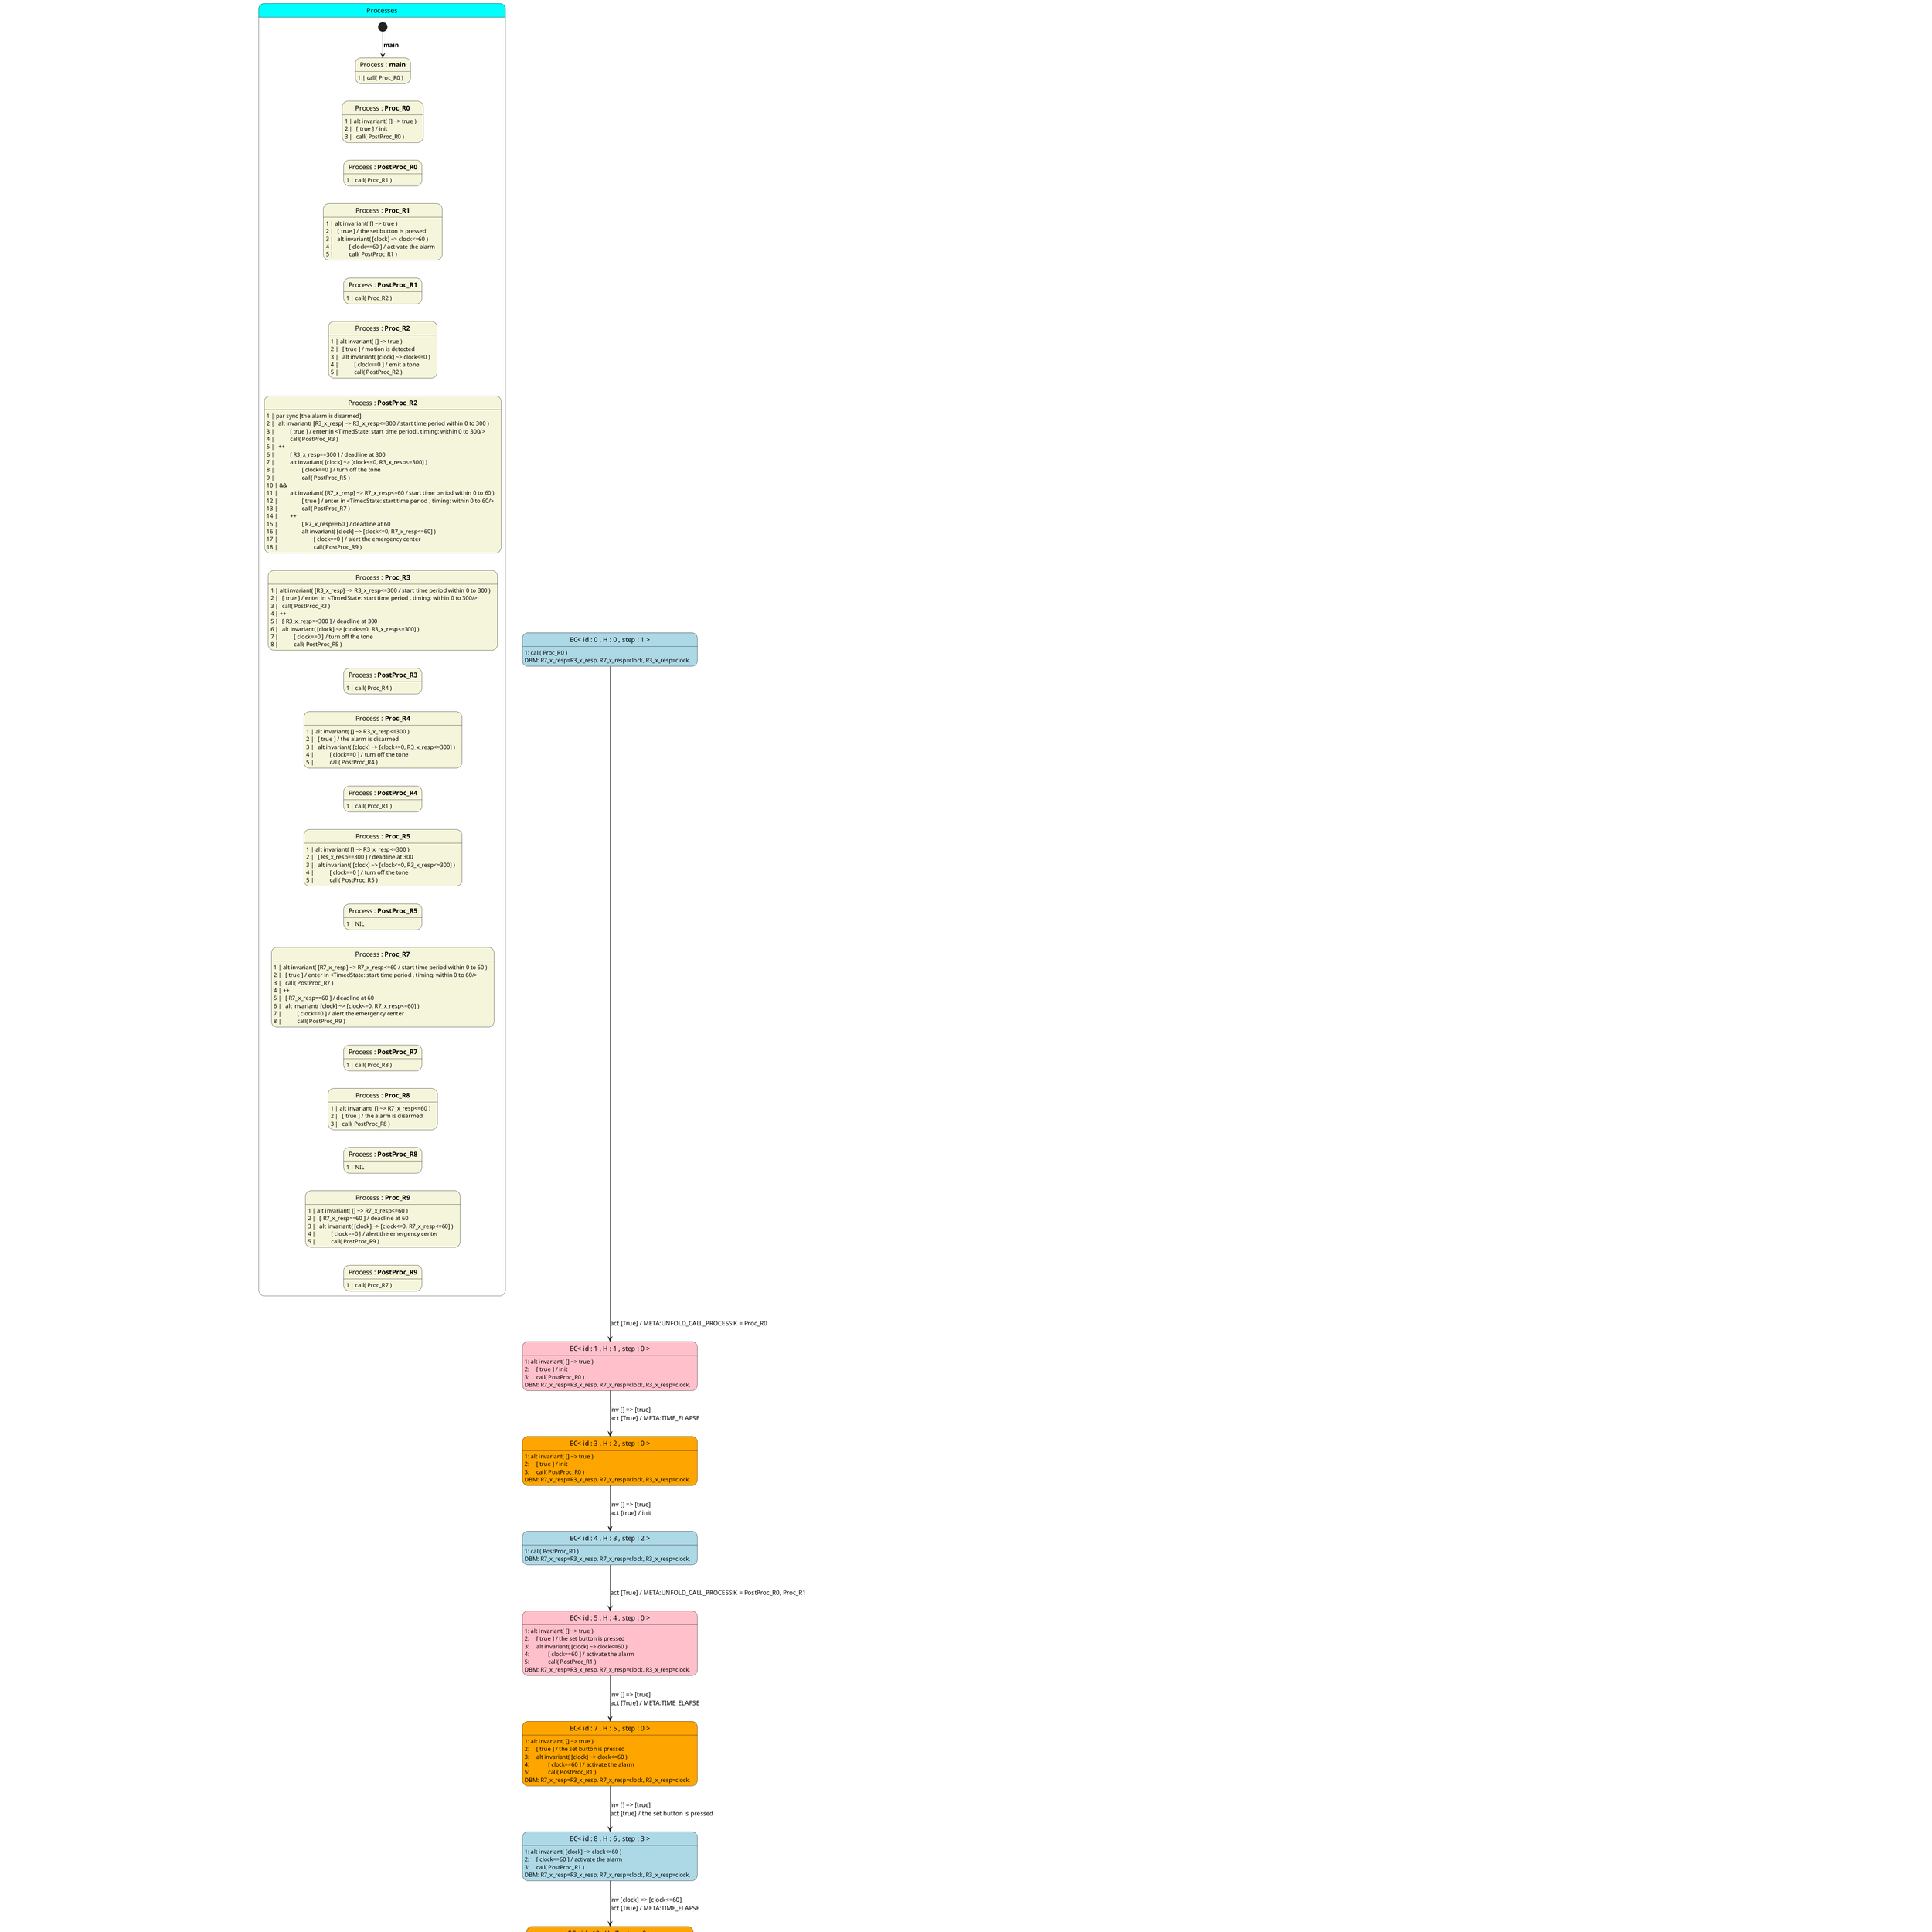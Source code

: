 @startuml
hide empty description
state Processes #Cyan {

	state "Process : **main**" as main #Beige
	main: 1 | call( Proc_R0 )

	main -down[hidden]-> Proc_R0

	state "Process : **Proc_R0**" as Proc_R0 #Beige
	Proc_R0: 1 | alt invariant( [] ~> true )
	Proc_R0: 2 | 	[ true ] / init
	Proc_R0: 3 | 	call( PostProc_R0 )

	Proc_R0 -down[hidden]-> PostProc_R0

	state "Process : **PostProc_R0**" as PostProc_R0 #Beige
	PostProc_R0: 1 | call( Proc_R1 )

	PostProc_R0 -down[hidden]-> Proc_R1

	state "Process : **Proc_R1**" as Proc_R1 #Beige
	Proc_R1: 1 | alt invariant( [] ~> true )
	Proc_R1: 2 | 	[ true ] / the set button is pressed
	Proc_R1: 3 | 	alt invariant( [clock] ~> clock<=60 )
	Proc_R1: 4 | 		[ clock==60 ] / activate the alarm
	Proc_R1: 5 | 		call( PostProc_R1 )

	Proc_R1 -down[hidden]-> PostProc_R1

	state "Process : **PostProc_R1**" as PostProc_R1 #Beige
	PostProc_R1: 1 | call( Proc_R2 )

	PostProc_R1 -down[hidden]-> Proc_R2

	state "Process : **Proc_R2**" as Proc_R2 #Beige
	Proc_R2: 1 | alt invariant( [] ~> true )
	Proc_R2: 2 | 	[ true ] / motion is detected
	Proc_R2: 3 | 	alt invariant( [clock] ~> clock<=0 )
	Proc_R2: 4 | 		[ clock==0 ] / emit a tone
	Proc_R2: 5 | 		call( PostProc_R2 )

	Proc_R2 -down[hidden]-> PostProc_R2

	state "Process : **PostProc_R2**" as PostProc_R2 #Beige
	PostProc_R2: 1 | par sync [the alarm is disarmed]
	PostProc_R2: 2 | 	alt invariant( [R3_x_resp] ~> R3_x_resp<=300 / start time period within 0 to 300 )
	PostProc_R2: 3 | 		[ true ] / enter in <TimedState: start time period , timing: within 0 to 300/>
	PostProc_R2: 4 | 		call( PostProc_R3 )
	PostProc_R2: 5 | 	++
	PostProc_R2: 6 | 		[ R3_x_resp==300 ] / deadline at 300
	PostProc_R2: 7 | 		alt invariant( [clock] ~> [clock<=0, R3_x_resp<=300] )
	PostProc_R2: 8 | 			[ clock==0 ] / turn off the tone
	PostProc_R2: 9 | 			call( PostProc_R5 )
	PostProc_R2: 10 | &&
	PostProc_R2: 11 | 	alt invariant( [R7_x_resp] ~> R7_x_resp<=60 / start time period within 0 to 60 )
	PostProc_R2: 12 | 		[ true ] / enter in <TimedState: start time period , timing: within 0 to 60/>
	PostProc_R2: 13 | 		call( PostProc_R7 )
	PostProc_R2: 14 | 	++
	PostProc_R2: 15 | 		[ R7_x_resp==60 ] / deadline at 60
	PostProc_R2: 16 | 		alt invariant( [clock] ~> [clock<=0, R7_x_resp<=60] )
	PostProc_R2: 17 | 			[ clock==0 ] / alert the emergency center
	PostProc_R2: 18 | 			call( PostProc_R9 )

	PostProc_R2 -down[hidden]-> Proc_R3

	state "Process : **Proc_R3**" as Proc_R3 #Beige
	Proc_R3: 1 | alt invariant( [R3_x_resp] ~> R3_x_resp<=300 / start time period within 0 to 300 )
	Proc_R3: 2 | 	[ true ] / enter in <TimedState: start time period , timing: within 0 to 300/>
	Proc_R3: 3 | 	call( PostProc_R3 )
	Proc_R3: 4 | ++
	Proc_R3: 5 | 	[ R3_x_resp==300 ] / deadline at 300
	Proc_R3: 6 | 	alt invariant( [clock] ~> [clock<=0, R3_x_resp<=300] )
	Proc_R3: 7 | 		[ clock==0 ] / turn off the tone
	Proc_R3: 8 | 		call( PostProc_R5 )

	Proc_R3 -down[hidden]-> PostProc_R3

	state "Process : **PostProc_R3**" as PostProc_R3 #Beige
	PostProc_R3: 1 | call( Proc_R4 )

	PostProc_R3 -down[hidden]-> Proc_R4

	state "Process : **Proc_R4**" as Proc_R4 #Beige
	Proc_R4: 1 | alt invariant( [] ~> R3_x_resp<=300 )
	Proc_R4: 2 | 	[ true ] / the alarm is disarmed
	Proc_R4: 3 | 	alt invariant( [clock] ~> [clock<=0, R3_x_resp<=300] )
	Proc_R4: 4 | 		[ clock==0 ] / turn off the tone
	Proc_R4: 5 | 		call( PostProc_R4 )

	Proc_R4 -down[hidden]-> PostProc_R4

	state "Process : **PostProc_R4**" as PostProc_R4 #Beige
	PostProc_R4: 1 | call( Proc_R1 )

	PostProc_R4 -down[hidden]-> Proc_R5

	state "Process : **Proc_R5**" as Proc_R5 #Beige
	Proc_R5: 1 | alt invariant( [] ~> R3_x_resp<=300 )
	Proc_R5: 2 | 	[ R3_x_resp==300 ] / deadline at 300
	Proc_R5: 3 | 	alt invariant( [clock] ~> [clock<=0, R3_x_resp<=300] )
	Proc_R5: 4 | 		[ clock==0 ] / turn off the tone
	Proc_R5: 5 | 		call( PostProc_R5 )

	Proc_R5 -down[hidden]-> PostProc_R5

	state "Process : **PostProc_R5**" as PostProc_R5 #Beige
	PostProc_R5: 1 | NIL

	PostProc_R5 -down[hidden]-> Proc_R7

	state "Process : **Proc_R7**" as Proc_R7 #Beige
	Proc_R7: 1 | alt invariant( [R7_x_resp] ~> R7_x_resp<=60 / start time period within 0 to 60 )
	Proc_R7: 2 | 	[ true ] / enter in <TimedState: start time period , timing: within 0 to 60/>
	Proc_R7: 3 | 	call( PostProc_R7 )
	Proc_R7: 4 | ++
	Proc_R7: 5 | 	[ R7_x_resp==60 ] / deadline at 60
	Proc_R7: 6 | 	alt invariant( [clock] ~> [clock<=0, R7_x_resp<=60] )
	Proc_R7: 7 | 		[ clock==0 ] / alert the emergency center
	Proc_R7: 8 | 		call( PostProc_R9 )

	Proc_R7 -down[hidden]-> PostProc_R7

	state "Process : **PostProc_R7**" as PostProc_R7 #Beige
	PostProc_R7: 1 | call( Proc_R8 )

	PostProc_R7 -down[hidden]-> Proc_R8

	state "Process : **Proc_R8**" as Proc_R8 #Beige
	Proc_R8: 1 | alt invariant( [] ~> R7_x_resp<=60 )
	Proc_R8: 2 | 	[ true ] / the alarm is disarmed
	Proc_R8: 3 | 	call( PostProc_R8 )

	Proc_R8 -down[hidden]-> PostProc_R8

	state "Process : **PostProc_R8**" as PostProc_R8 #Beige
	PostProc_R8: 1 | NIL

	PostProc_R8 -down[hidden]-> Proc_R9

	state "Process : **Proc_R9**" as Proc_R9 #Beige
	Proc_R9: 1 | alt invariant( [] ~> R7_x_resp<=60 )
	Proc_R9: 2 | 	[ R7_x_resp==60 ] / deadline at 60
	Proc_R9: 3 | 	alt invariant( [clock] ~> [clock<=0, R7_x_resp<=60] )
	Proc_R9: 4 | 		[ clock==0 ] / alert the emergency center
	Proc_R9: 5 | 		call( PostProc_R9 )

	Proc_R9 -down[hidden]-> PostProc_R9

	state "Process : **PostProc_R9**" as PostProc_R9 #Beige
	PostProc_R9: 1 | call( Proc_R7 )

	
	[*] -down-> main : **main**
}

state "EC< id : 0 , H : 0 , step : 1 >" as EC_0 #LightBlue
EC_0: 1: call( Proc_R0 )

EC_0 : DBM: R7_x_resp=R3_x_resp, R7_x_resp=clock, R3_x_resp=clock,
EC_0  --> EC_1 : \lact [True] / META:UNFOLD_CALL_PROCESS:K = Proc_R0

state "EC< id : 1 , H : 1 , step : 0 >" as EC_1 #Pink
EC_1: 1: alt invariant( [] ~> true )
EC_1: 2: 	[ true ] / init
EC_1: 3: 	call( PostProc_R0 )

EC_1 : DBM: R7_x_resp=R3_x_resp, R7_x_resp=clock, R3_x_resp=clock,
EC_1  --> EC_3 : inv [] => [true]\lact [True] / META:TIME_ELAPSE

state "EC< id : 3 , H : 2 , step : 0 >" as EC_3 #Orange
EC_3: 1: alt invariant( [] ~> true )
EC_3: 2: 	[ true ] / init
EC_3: 3: 	call( PostProc_R0 )

EC_3 : DBM: R7_x_resp=R3_x_resp, R7_x_resp=clock, R3_x_resp=clock,
EC_3  --> EC_4 : inv [] => [true]\lact [true] / init

state "EC< id : 4 , H : 3 , step : 2 >" as EC_4 #LightBlue
EC_4: 1: call( PostProc_R0 )

EC_4 : DBM: R7_x_resp=R3_x_resp, R7_x_resp=clock, R3_x_resp=clock,
EC_4  --> EC_5 : \lact [True] / META:UNFOLD_CALL_PROCESS:K = PostProc_R0, Proc_R1

state "EC< id : 5 , H : 4 , step : 0 >" as EC_5 #Pink
EC_5: 1: alt invariant( [] ~> true )
EC_5: 2: 	[ true ] / the set button is pressed
EC_5: 3: 	alt invariant( [clock] ~> clock<=60 )
EC_5: 4: 		[ clock==60 ] / activate the alarm
EC_5: 5: 		call( PostProc_R1 )

EC_5 : DBM: R7_x_resp=R3_x_resp, R7_x_resp=clock, R3_x_resp=clock,
EC_5  --> EC_7 : inv [] => [true]\lact [True] / META:TIME_ELAPSE

state "EC< id : 7 , H : 5 , step : 0 >" as EC_7 #Orange
EC_7: 1: alt invariant( [] ~> true )
EC_7: 2: 	[ true ] / the set button is pressed
EC_7: 3: 	alt invariant( [clock] ~> clock<=60 )
EC_7: 4: 		[ clock==60 ] / activate the alarm
EC_7: 5: 		call( PostProc_R1 )

EC_7 : DBM: R7_x_resp=R3_x_resp, R7_x_resp=clock, R3_x_resp=clock,
EC_7  --> EC_8 : inv [] => [true]\lact [true] / the set button is pressed

state "EC< id : 8 , H : 6 , step : 3 >" as EC_8 #LightBlue
EC_8: 1: alt invariant( [clock] ~> clock<=60 )
EC_8: 2: 	[ clock==60 ] / activate the alarm
EC_8: 3: 	call( PostProc_R1 )

EC_8 : DBM: R7_x_resp=R3_x_resp, R7_x_resp=clock, R3_x_resp=clock,
EC_8  --> EC_10 : inv [clock] => [clock<=60]\lact [True] / META:TIME_ELAPSE

state "EC< id : 10 , H : 7 , step : 0 >" as EC_10 #Orange
EC_10: 1: alt invariant( [clock] ~> clock<=60 )
EC_10: 2: 	[ clock==60 ] / activate the alarm
EC_10: 3: 	call( PostProc_R1 )

EC_10 : DBM: clock<=60, R7_x_resp=R3_x_resp, clock-R7_x_resp<=0,\l   clock-R3_x_resp<=0,
EC_10  --> EC_11 : inv [clock] => [clock<=60]\lact [clock==60] / activate the alarm

state "EC< id : 11 , H : 8 , step : 4 >" as EC_11 #LightBlue
EC_11: 1: call( PostProc_R1 )

EC_11 : DBM: R7_x_resp>=60, R3_x_resp>=60, clock=60, R7_x_resp=R3_x_resp,\l   clock-R7_x_resp<=0, clock-R3_x_resp<=0,
EC_11  --> EC_12 : \lact [True] / META:UNFOLD_CALL_PROCESS:K = PostProc_R1, Proc_R2

state "EC< id : 12 , H : 9 , step : 0 >" as EC_12 #Pink
EC_12: 1: alt invariant( [] ~> true )
EC_12: 2: 	[ true ] / motion is detected
EC_12: 3: 	alt invariant( [clock] ~> clock<=0 )
EC_12: 4: 		[ clock==0 ] / emit a tone
EC_12: 5: 		call( PostProc_R2 )

EC_12 : DBM: R7_x_resp>=60, R3_x_resp>=60, clock=60, R7_x_resp=R3_x_resp,\l   clock-R7_x_resp<=0, clock-R3_x_resp<=0,
EC_12  --> EC_14 : inv [] => [true]\lact [True] / META:TIME_ELAPSE

state "EC< id : 14 , H : 10 , step : 0 >" as EC_14 #Orange
EC_14: 1: alt invariant( [] ~> true )
EC_14: 2: 	[ true ] / motion is detected
EC_14: 3: 	alt invariant( [clock] ~> clock<=0 )
EC_14: 4: 		[ clock==0 ] / emit a tone
EC_14: 5: 		call( PostProc_R2 )

EC_14 : DBM: R7_x_resp>=60, R3_x_resp>=60, clock>=60, R7_x_resp=R3_x_resp,\l   clock-R7_x_resp<=0, clock-R3_x_resp<=0,
EC_14  --> EC_15 : inv [] => [true]\lact [true] / motion is detected

state "EC< id : 15 , H : 11 , step : 5 >" as EC_15 #LightBlue
EC_15: 1: alt invariant( [clock] ~> clock<=0 )
EC_15: 2: 	[ clock==0 ] / emit a tone
EC_15: 3: 	call( PostProc_R2 )

EC_15 : DBM: R7_x_resp>=60, R3_x_resp>=60, clock>=60, R7_x_resp=R3_x_resp,\l   clock-R7_x_resp<=0, clock-R3_x_resp<=0,
EC_15  --> EC_17 : inv [clock] => [clock<=0]\lact [True] / META:TIME_ELAPSE

state "EC< id : 17 , H : 12 , step : 0 >" as EC_17 #Orange
EC_17: 1: alt invariant( [clock] ~> clock<=0 )
EC_17: 2: 	[ clock==0 ] / emit a tone
EC_17: 3: 	call( PostProc_R2 )

EC_17 : DBM: R7_x_resp>=60, R3_x_resp>=60, clock<=0, R7_x_resp=R3_x_resp,\l   clock-R7_x_resp<=-60, clock-R3_x_resp<=-60,
EC_17  --> EC_18 : inv [clock] => [clock<=0]\lact [clock==0] / emit a tone

state "EC< id : 18 , H : 13 , step : 6 >" as EC_18 #LightBlue
EC_18: 1: call( PostProc_R2 )

EC_18 : DBM: R7_x_resp>=60, R3_x_resp>=60, clock<=0, R7_x_resp=R3_x_resp,\l   clock-R7_x_resp<=-60, clock-R3_x_resp<=-60,
EC_18  --> EC_19 : \lact [True] / META:UNFOLD_CALL_PROCESS:K = PostProc_R2

state "EC< id : 19 , H : 14 , step : 0 >" as EC_19 #Pink
EC_19: 1: par sync [the alarm is disarmed]
EC_19: 2: 	alt invariant( [R3_x_resp] ~> R3_x_resp<=300 / start time period within 0 to 300 )
EC_19: 3: 		[ true ] / enter in <TimedState: start time period , timing: within 0 to 300/>
EC_19: 4: 		call( PostProc_R3 )
EC_19: 5: 	++
EC_19: 6: 		[ R3_x_resp==300 ] / deadline at 300
EC_19: 7: 		alt invariant( [clock] ~> [clock<=0, R3_x_resp<=300] )
EC_19: 8: 			[ clock==0 ] / turn off the tone
EC_19: 9: 			call( PostProc_R5 )
EC_19: 10: &&
EC_19: 11: 	alt invariant( [R7_x_resp] ~> R7_x_resp<=60 / start time period within 0 to 60 )
EC_19: 12: 		[ true ] / enter in <TimedState: start time period , timing: within 0 to 60/>
EC_19: 13: 		call( PostProc_R7 )
EC_19: 14: 	++
EC_19: 15: 		[ R7_x_resp==60 ] / deadline at 60
EC_19: 16: 		alt invariant( [clock] ~> [clock<=0, R7_x_resp<=60] )
EC_19: 17: 			[ clock==0 ] / alert the emergency center
EC_19: 18: 			call( PostProc_R9 )

EC_19 : DBM: R7_x_resp>=60, R3_x_resp>=60, clock<=0, R7_x_resp=R3_x_resp,\l   clock-R7_x_resp<=-60, clock-R3_x_resp<=-60,
EC_19  --> EC_21 : inv [R3_x_resp, R7_x_resp] => [R3_x_resp<=300, R7_x_resp<=60]\lact [True] / META:[start time period within 0 to 300, start time period within 0 to 60]

state "EC< id : 21 , H : 15 , step : 0 >" as EC_21 #Orange
EC_21: 1: par sync [the alarm is disarmed]
EC_21: 2: 	alt invariant( [R3_x_resp] ~> R3_x_resp<=300 / start time period within 0 to 300 )
EC_21: 3: 		[ true ] / enter in <TimedState: start time period , timing: within 0 to 300/>
EC_21: 4: 		call( PostProc_R3 )
EC_21: 5: 	++
EC_21: 6: 		[ R3_x_resp==300 ] / deadline at 300
EC_21: 7: 		alt invariant( [clock] ~> [clock<=0, R3_x_resp<=300] )
EC_21: 8: 			[ clock==0 ] / turn off the tone
EC_21: 9: 			call( PostProc_R5 )
EC_21: 10: &&
EC_21: 11: 	alt invariant( [R7_x_resp] ~> R7_x_resp<=60 / start time period within 0 to 60 )
EC_21: 12: 		[ true ] / enter in <TimedState: start time period , timing: within 0 to 60/>
EC_21: 13: 		call( PostProc_R7 )
EC_21: 14: 	++
EC_21: 15: 		[ R7_x_resp==60 ] / deadline at 60
EC_21: 16: 		alt invariant( [clock] ~> [clock<=0, R7_x_resp<=60] )
EC_21: 17: 			[ clock==0 ] / alert the emergency center
EC_21: 18: 			call( PostProc_R9 )

EC_21 : DBM: R7_x_resp<=60, R3_x_resp<=60, clock<=60, R7_x_resp=R3_x_resp,\l   R7_x_resp=clock, R3_x_resp=clock,
EC_21  --> EC_22 : inv [R3_x_resp, R7_x_resp] => [R3_x_resp<=300, R7_x_resp<=60]\lact [true] / enter in <TimedState: start time period , timing: within 0 to 300/>

state "EC< id : 22 , H : 16 , step : 7 >" as EC_22 #LightBlue
EC_22: 1: par sync [the alarm is disarmed]
EC_22: 2: 	call( PostProc_R3 )
EC_22: 3: &&
EC_22: 4: 	alt invariant( [] ~> R7_x_resp<=60 )
EC_22: 5: 		[ true ] / enter in <TimedState: start time period , timing: within 0 to 60/>
EC_22: 6: 		call( PostProc_R7 )
EC_22: 7: 	++
EC_22: 8: 		[ R7_x_resp==60 ] / deadline at 60
EC_22: 9: 		alt invariant( [clock] ~> [clock<=0, R7_x_resp<=60] )
EC_22: 10: 			[ clock==0 ] / alert the emergency center
EC_22: 11: 			call( PostProc_R9 )

EC_22 : DBM: R7_x_resp<=60, R3_x_resp<=60, clock<=60, R7_x_resp=R3_x_resp,\l   R7_x_resp=clock, R3_x_resp=clock,
EC_22  --> EC_26 : \lact [True] / META:UNFOLD_CALL_PROCESS:K = PostProc_R3, Proc_R4

state "EC< id : 26 , H : 17 , step : 0 >" as EC_26 #Pink
EC_26: 1: par sync [the alarm is disarmed]
EC_26: 2: 	alt invariant( [] ~> R3_x_resp<=300 )
EC_26: 3: 		[ true ] / the alarm is disarmed
EC_26: 4: 		alt invariant( [clock] ~> [clock<=0, R3_x_resp<=300] )
EC_26: 5: 			[ clock==0 ] / turn off the tone
EC_26: 6: 			call( PostProc_R4 )
EC_26: 7: &&
EC_26: 8: 	alt invariant( [] ~> R7_x_resp<=60 )
EC_26: 9: 		[ true ] / enter in <TimedState: start time period , timing: within 0 to 60/>
EC_26: 10: 		call( PostProc_R7 )
EC_26: 11: 	++
EC_26: 12: 		[ R7_x_resp==60 ] / deadline at 60
EC_26: 13: 		alt invariant( [clock] ~> [clock<=0, R7_x_resp<=60] )
EC_26: 14: 			[ clock==0 ] / alert the emergency center
EC_26: 15: 			call( PostProc_R9 )

EC_26 : DBM: R7_x_resp<=60, R3_x_resp<=60, clock<=60, R7_x_resp=R3_x_resp,\l   R7_x_resp=clock, R3_x_resp=clock,
EC_26  --> EC_28 : inv [] => [R3_x_resp<=300, R7_x_resp<=60]\lact [True] / META:TIME_ELAPSE

state "EC< id : 28 , H : 18 , step : 0 >" as EC_28 #Orange
EC_28: 1: par sync [the alarm is disarmed]
EC_28: 2: 	alt invariant( [] ~> R3_x_resp<=300 )
EC_28: 3: 		[ true ] / the alarm is disarmed
EC_28: 4: 		alt invariant( [clock] ~> [clock<=0, R3_x_resp<=300] )
EC_28: 5: 			[ clock==0 ] / turn off the tone
EC_28: 6: 			call( PostProc_R4 )
EC_28: 7: &&
EC_28: 8: 	alt invariant( [] ~> R7_x_resp<=60 )
EC_28: 9: 		[ true ] / enter in <TimedState: start time period , timing: within 0 to 60/>
EC_28: 10: 		call( PostProc_R7 )
EC_28: 11: 	++
EC_28: 12: 		[ R7_x_resp==60 ] / deadline at 60
EC_28: 13: 		alt invariant( [clock] ~> [clock<=0, R7_x_resp<=60] )
EC_28: 14: 			[ clock==0 ] / alert the emergency center
EC_28: 15: 			call( PostProc_R9 )

EC_28 : DBM: R7_x_resp<=60, R3_x_resp<=60, clock<=60, R7_x_resp=R3_x_resp,\l   R7_x_resp=clock, R3_x_resp=clock,
EC_28  --> EC_29 : inv [] => [R3_x_resp<=300, R7_x_resp<=60]\lact [true] / enter in <TimedState: start time period , timing: within 0 to 60/>

state "EC< id : 29 , H : 19 , step : 8 >" as EC_29 #LightBlue
EC_29: 1: par sync [the alarm is disarmed]
EC_29: 2: 	alt invariant( [] ~> R3_x_resp<=300 )
EC_29: 3: 		[ true ] / the alarm is disarmed
EC_29: 4: 		alt invariant( [clock] ~> [clock<=0, R3_x_resp<=300] )
EC_29: 5: 			[ clock==0 ] / turn off the tone
EC_29: 6: 			call( PostProc_R4 )
EC_29: 7: &&
EC_29: 8: 	call( PostProc_R7 )

EC_29 : DBM: R7_x_resp<=60, R3_x_resp<=60, clock<=60, R7_x_resp=R3_x_resp,\l   R7_x_resp=clock, R3_x_resp=clock,
EC_29  --> EC_31 : \lact [True] / META:UNFOLD_CALL_PROCESS:K = PostProc_R7, Proc_R8

state "EC< id : 31 , H : 20 , step : 0 >" as EC_31 #Pink
EC_31: 1: par sync [the alarm is disarmed]
EC_31: 2: 	alt invariant( [] ~> R3_x_resp<=300 )
EC_31: 3: 		[ true ] / the alarm is disarmed
EC_31: 4: 		alt invariant( [clock] ~> [clock<=0, R3_x_resp<=300] )
EC_31: 5: 			[ clock==0 ] / turn off the tone
EC_31: 6: 			call( PostProc_R4 )
EC_31: 7: &&
EC_31: 8: 	alt invariant( [] ~> R7_x_resp<=60 )
EC_31: 9: 		[ true ] / the alarm is disarmed
EC_31: 10: 		call( PostProc_R8 )

EC_31 : DBM: R7_x_resp<=60, R3_x_resp<=60, clock<=60, R7_x_resp=R3_x_resp,\l   R7_x_resp=clock, R3_x_resp=clock,
EC_31  --> EC_33 : inv [] => [R3_x_resp<=300, R7_x_resp<=60]\lact [True] / META:TIME_ELAPSE

state "EC< id : 33 , H : 21 , step : 0 >" as EC_33 #Orange
EC_33: 1: par sync [the alarm is disarmed]
EC_33: 2: 	alt invariant( [] ~> R3_x_resp<=300 )
EC_33: 3: 		[ true ] / the alarm is disarmed
EC_33: 4: 		alt invariant( [clock] ~> [clock<=0, R3_x_resp<=300] )
EC_33: 5: 			[ clock==0 ] / turn off the tone
EC_33: 6: 			call( PostProc_R4 )
EC_33: 7: &&
EC_33: 8: 	alt invariant( [] ~> R7_x_resp<=60 )
EC_33: 9: 		[ true ] / the alarm is disarmed
EC_33: 10: 		call( PostProc_R8 )

EC_33 : DBM: R7_x_resp<=60, R3_x_resp<=60, clock<=60, R7_x_resp=R3_x_resp,\l   R7_x_resp=clock, R3_x_resp=clock,
EC_33  --> EC_34 : inv [] => [R3_x_resp<=300, R7_x_resp<=60]\lact [true, true] / TAU:the alarm is disarmed

state "EC< id : 34 , H : 22 , step : 9 >" as EC_34 #LightBlue
EC_34: 1: par sync [the alarm is disarmed]
EC_34: 2: 	alt invariant( [clock] ~> [clock<=0, R3_x_resp<=300] )
EC_34: 3: 		[ clock==0 ] / turn off the tone
EC_34: 4: 		call( PostProc_R4 )
EC_34: 5: &&
EC_34: 6: 	call( PostProc_R8 )

EC_34 : DBM: R7_x_resp<=60, R3_x_resp<=60, clock<=60, R7_x_resp=R3_x_resp,\l   R7_x_resp=clock, R3_x_resp=clock,
EC_34  --> EC_35 : \lact [True] / META:UNFOLD_CALL_PROCESS:K = PostProc_R8

state "EC< id : 35 , H : 23 , step : 0 >" as EC_35 #Pink
EC_35: 1: par sync [the alarm is disarmed]
EC_35: 2: 	alt invariant( [clock] ~> [clock<=0, R3_x_resp<=300] )
EC_35: 3: 		[ clock==0 ] / turn off the tone
EC_35: 4: 		call( PostProc_R4 )
EC_35: 5: &&
EC_35: 6: 	NIL

EC_35 : DBM: R7_x_resp<=60, R3_x_resp<=60, clock<=60, R7_x_resp=R3_x_resp,\l   R7_x_resp=clock, R3_x_resp=clock,
EC_35  --> EC_37 : inv [clock] => [clock<=0, R3_x_resp<=300, True]\lact [True] / META:TIME_ELAPSE

state "EC< id : 37 , H : 24 , step : 0 >" as EC_37 #Orange
EC_37: 1: par sync [the alarm is disarmed]
EC_37: 2: 	alt invariant( [clock] ~> [clock<=0, R3_x_resp<=300] )
EC_37: 3: 		[ clock==0 ] / turn off the tone
EC_37: 4: 		call( PostProc_R4 )
EC_37: 5: &&
EC_37: 6: 	NIL

EC_37 : DBM: R7_x_resp<=60, R3_x_resp<=60, clock<=0, R7_x_resp=R3_x_resp,\l   R7_x_resp-clock<=60, clock-R7_x_resp<=0, R3_x_resp-clock<=60,\l   clock-R3_x_resp<=0,
EC_37  --> EC_38 : inv [clock] => [clock<=0, R3_x_resp<=300, True]\lact [clock==0] / turn off the tone

state "EC< id : 38 , H : 25 , step : 10 >" as EC_38 #LightBlue
EC_38: 1: par
EC_38: 2: 	call( PostProc_R4 )
EC_38: 3: ||
EC_38: 4: 	NIL

EC_38 : DBM: R7_x_resp<=60, R3_x_resp<=60, clock<=0, R7_x_resp=R3_x_resp,\l   R7_x_resp-clock<=60, clock-R7_x_resp<=0, R3_x_resp-clock<=60,\l   clock-R3_x_resp<=0,
EC_38  --> EC_39 : \lact [True] / META:UNFOLD_CALL_PROCESS:K = PostProc_R4, Proc_R1

state "EC< id : 39 , H : 26 , step : 0 >" as EC_39 #Pink
EC_39: 1: par
EC_39: 2: 	alt invariant( [] ~> true )
EC_39: 3: 		[ true ] / the set button is pressed
EC_39: 4: 		alt invariant( [clock] ~> clock<=60 )
EC_39: 5: 			[ clock==60 ] / activate the alarm
EC_39: 6: 			call( PostProc_R1 )
EC_39: 7: ||
EC_39: 8: 	NIL

EC_39 : DBM: R7_x_resp<=60, R3_x_resp<=60, clock<=0, R7_x_resp=R3_x_resp,\l   R7_x_resp-clock<=60, clock-R7_x_resp<=0, R3_x_resp-clock<=60,\l   clock-R3_x_resp<=0,
EC_39  --> EC_41 : inv [] => [true, True]\lact [True] / META:TIME_ELAPSE

state "EC< id : 41 , H : 27 , step : 0 >" as EC_41 #Orange
EC_41: 1: par
EC_41: 2: 	alt invariant( [] ~> true )
EC_41: 3: 		[ true ] / the set button is pressed
EC_41: 4: 		alt invariant( [clock] ~> clock<=60 )
EC_41: 5: 			[ clock==60 ] / activate the alarm
EC_41: 6: 			call( PostProc_R1 )
EC_41: 7: ||
EC_41: 8: 	NIL

EC_41 : DBM: R7_x_resp=R3_x_resp, R7_x_resp-clock<=60, clock-R7_x_resp<=0,\l   R3_x_resp-clock<=60, clock-R3_x_resp<=0,
EC_41  --> EC_42 : inv [] => [true, True]\lact [true] / the set button is pressed

state "EC< id : 42 , H : 28 , step : 11 >" as EC_42 #LightBlue
EC_42: 1: par
EC_42: 2: 	alt invariant( [clock] ~> clock<=60 )
EC_42: 3: 		[ clock==60 ] / activate the alarm
EC_42: 4: 		call( PostProc_R1 )
EC_42: 5: ||
EC_42: 6: 	NIL

EC_42 : DBM: R7_x_resp=R3_x_resp, R7_x_resp-clock<=60, clock-R7_x_resp<=0,\l   R3_x_resp-clock<=60, clock-R3_x_resp<=0,
EC_42  --> EC_44 : inv [clock] => [clock<=60, True]\lact [True] / META:TIME_ELAPSE

state "EC< id : 44 , H : 29 , step : 0 >" as EC_44 #Orange
EC_44: 1: par
EC_44: 2: 	alt invariant( [clock] ~> clock<=60 )
EC_44: 3: 		[ clock==60 ] / activate the alarm
EC_44: 4: 		call( PostProc_R1 )
EC_44: 5: ||
EC_44: 6: 	NIL

EC_44 : DBM: clock<=60, R7_x_resp=R3_x_resp, clock-R7_x_resp<=0,\l   clock-R3_x_resp<=0,
EC_44  --> EC_45 : \lact [True] / META:REDUNDANCE:EC< id : 10 , H : 7 >

state "EC< id : 45 , H : 30 , step : 0 >" as EC_45 #Green
EC_45: 1: par
EC_45: 2: 	alt invariant( [clock] ~> clock<=60 )
EC_45: 3: 		[ clock==60 ] / activate the alarm
EC_45: 4: 		call( PostProc_R1 )
EC_45: 5: ||
EC_45: 6: 	NIL

EC_45 : DBM: clock<=60, R7_x_resp=R3_x_resp, clock-R7_x_resp<=0,\l   clock-R3_x_resp<=0,
EC_28  --> EC_30 : inv [] => [R3_x_resp<=300, R7_x_resp<=60]\lact [R7_x_resp==60] / deadline at 60

state "EC< id : 30 , H : 19 , step : 12 >" as EC_30 #LightBlue
EC_30: 1: par sync [the alarm is disarmed]
EC_30: 2: 	alt invariant( [] ~> R3_x_resp<=300 )
EC_30: 3: 		[ true ] / the alarm is disarmed
EC_30: 4: 		alt invariant( [clock] ~> [clock<=0, R3_x_resp<=300] )
EC_30: 5: 			[ clock==0 ] / turn off the tone
EC_30: 6: 			call( PostProc_R4 )
EC_30: 7: &&
EC_30: 8: 	alt invariant( [clock] ~> [clock<=0, R7_x_resp<=60] )
EC_30: 9: 		[ clock==0 ] / alert the emergency center
EC_30: 10: 		call( PostProc_R9 )

EC_30 : DBM: R7_x_resp=60, R3_x_resp=60, clock=60, R7_x_resp=R3_x_resp,\l   R7_x_resp=clock, R3_x_resp=clock,
EC_30  --> EC_47 : inv [clock] => [R3_x_resp<=300, clock<=0, R7_x_resp<=60]\lact [True] / META:TIME_ELAPSE

state "EC< id : 47 , H : 20 , step : 0 >" as EC_47 #Orange
EC_47: 1: par sync [the alarm is disarmed]
EC_47: 2: 	alt invariant( [] ~> R3_x_resp<=300 )
EC_47: 3: 		[ true ] / the alarm is disarmed
EC_47: 4: 		alt invariant( [clock] ~> [clock<=0, R3_x_resp<=300] )
EC_47: 5: 			[ clock==0 ] / turn off the tone
EC_47: 6: 			call( PostProc_R4 )
EC_47: 7: &&
EC_47: 8: 	alt invariant( [clock] ~> [clock<=0, R7_x_resp<=60] )
EC_47: 9: 		[ clock==0 ] / alert the emergency center
EC_47: 10: 		call( PostProc_R9 )

EC_47 : DBM: R7_x_resp=60, R3_x_resp=60, clock<=0, R7_x_resp=R3_x_resp,\l   R7_x_resp-clock<=60, clock-R7_x_resp<=-60, R3_x_resp-clock<=60,\l   clock-R3_x_resp<=-60,
EC_47  --> EC_48 : inv [clock] => [R3_x_resp<=300, clock<=0, R7_x_resp<=60]\lact [clock==0] / alert the emergency center

state "EC< id : 48 , H : 21 , step : 13 >" as EC_48 #LightBlue
EC_48: 1: par sync [the alarm is disarmed]
EC_48: 2: 	alt invariant( [] ~> R3_x_resp<=300 )
EC_48: 3: 		[ true ] / the alarm is disarmed
EC_48: 4: 		alt invariant( [clock] ~> [clock<=0, R3_x_resp<=300] )
EC_48: 5: 			[ clock==0 ] / turn off the tone
EC_48: 6: 			call( PostProc_R4 )
EC_48: 7: &&
EC_48: 8: 	call( PostProc_R9 )

EC_48 : DBM: R7_x_resp=60, R3_x_resp=60, clock<=0, R7_x_resp=R3_x_resp,\l   R7_x_resp-clock<=60, clock-R7_x_resp<=-60, R3_x_resp-clock<=60,\l   clock-R3_x_resp<=-60,
EC_48  --> EC_49 : \lact [True] / META:UNFOLD_CALL_PROCESS:K = PostProc_R9, Proc_R7

state "EC< id : 49 , H : 22 , step : 0 >" as EC_49 #Pink
EC_49: 1: par sync [the alarm is disarmed]
EC_49: 2: 	alt invariant( [] ~> R3_x_resp<=300 )
EC_49: 3: 		[ true ] / the alarm is disarmed
EC_49: 4: 		alt invariant( [clock] ~> [clock<=0, R3_x_resp<=300] )
EC_49: 5: 			[ clock==0 ] / turn off the tone
EC_49: 6: 			call( PostProc_R4 )
EC_49: 7: &&
EC_49: 8: 	alt invariant( [R7_x_resp] ~> R7_x_resp<=60 / start time period within 0 to 60 )
EC_49: 9: 		[ true ] / enter in <TimedState: start time period , timing: within 0 to 60/>
EC_49: 10: 		call( PostProc_R7 )
EC_49: 11: 	++
EC_49: 12: 		[ R7_x_resp==60 ] / deadline at 60
EC_49: 13: 		alt invariant( [clock] ~> [clock<=0, R7_x_resp<=60] )
EC_49: 14: 			[ clock==0 ] / alert the emergency center
EC_49: 15: 			call( PostProc_R9 )

EC_49 : DBM: R7_x_resp=60, R3_x_resp=60, clock<=0, R7_x_resp=R3_x_resp,\l   R7_x_resp-clock<=60, clock-R7_x_resp<=-60, R3_x_resp-clock<=60,\l   clock-R3_x_resp<=-60,
EC_49  --> EC_51 : inv [R7_x_resp] => [R3_x_resp<=300, R7_x_resp<=60]\lact [True] / META:start time period within 0 to 60

state "EC< id : 51 , H : 23 , step : 0 >" as EC_51 #Orange
EC_51: 1: par sync [the alarm is disarmed]
EC_51: 2: 	alt invariant( [] ~> R3_x_resp<=300 )
EC_51: 3: 		[ true ] / the alarm is disarmed
EC_51: 4: 		alt invariant( [clock] ~> [clock<=0, R3_x_resp<=300] )
EC_51: 5: 			[ clock==0 ] / turn off the tone
EC_51: 6: 			call( PostProc_R4 )
EC_51: 7: &&
EC_51: 8: 	alt invariant( [R7_x_resp] ~> R7_x_resp<=60 / start time period within 0 to 60 )
EC_51: 9: 		[ true ] / enter in <TimedState: start time period , timing: within 0 to 60/>
EC_51: 10: 		call( PostProc_R7 )
EC_51: 11: 	++
EC_51: 12: 		[ R7_x_resp==60 ] / deadline at 60
EC_51: 13: 		alt invariant( [clock] ~> [clock<=0, R7_x_resp<=60] )
EC_51: 14: 			[ clock==0 ] / alert the emergency center
EC_51: 15: 			call( PostProc_R9 )

EC_51 : DBM: R7_x_resp<=60, 60<=R3_x_resp<=120, clock<=60,\l   R7_x_resp-R3_x_resp<=-60, R3_x_resp-R7_x_resp<=60,\l   R7_x_resp=clock, R3_x_resp-clock<=60, clock-R3_x_resp<=-60,
EC_51  --> EC_52 : inv [R7_x_resp] => [R3_x_resp<=300, R7_x_resp<=60]\lact [true] / enter in <TimedState: start time period , timing: within 0 to 60/>

state "EC< id : 52 , H : 24 , step : 14 >" as EC_52 #LightBlue
EC_52: 1: par sync [the alarm is disarmed]
EC_52: 2: 	alt invariant( [] ~> R3_x_resp<=300 )
EC_52: 3: 		[ true ] / the alarm is disarmed
EC_52: 4: 		alt invariant( [clock] ~> [clock<=0, R3_x_resp<=300] )
EC_52: 5: 			[ clock==0 ] / turn off the tone
EC_52: 6: 			call( PostProc_R4 )
EC_52: 7: &&
EC_52: 8: 	call( PostProc_R7 )

EC_52 : DBM: R7_x_resp<=60, 60<=R3_x_resp<=120, clock<=60,\l   R7_x_resp-R3_x_resp<=-60, R3_x_resp-R7_x_resp<=60,\l   R7_x_resp=clock, R3_x_resp-clock<=60, clock-R3_x_resp<=-60,
EC_52  --> EC_54 : \lact [True] / META:UNFOLD_CALL_PROCESS:K = PostProc_R7, Proc_R8

state "EC< id : 54 , H : 25 , step : 0 >" as EC_54 #Pink
EC_54: 1: par sync [the alarm is disarmed]
EC_54: 2: 	alt invariant( [] ~> R3_x_resp<=300 )
EC_54: 3: 		[ true ] / the alarm is disarmed
EC_54: 4: 		alt invariant( [clock] ~> [clock<=0, R3_x_resp<=300] )
EC_54: 5: 			[ clock==0 ] / turn off the tone
EC_54: 6: 			call( PostProc_R4 )
EC_54: 7: &&
EC_54: 8: 	alt invariant( [] ~> R7_x_resp<=60 )
EC_54: 9: 		[ true ] / the alarm is disarmed
EC_54: 10: 		call( PostProc_R8 )

EC_54 : DBM: R7_x_resp<=60, 60<=R3_x_resp<=120, clock<=60,\l   R7_x_resp-R3_x_resp<=-60, R3_x_resp-R7_x_resp<=60,\l   R7_x_resp=clock, R3_x_resp-clock<=60, clock-R3_x_resp<=-60,
EC_54  --> EC_56 : inv [] => [R3_x_resp<=300, R7_x_resp<=60]\lact [True] / META:TIME_ELAPSE

state "EC< id : 56 , H : 26 , step : 0 >" as EC_56 #Orange
EC_56: 1: par sync [the alarm is disarmed]
EC_56: 2: 	alt invariant( [] ~> R3_x_resp<=300 )
EC_56: 3: 		[ true ] / the alarm is disarmed
EC_56: 4: 		alt invariant( [clock] ~> [clock<=0, R3_x_resp<=300] )
EC_56: 5: 			[ clock==0 ] / turn off the tone
EC_56: 6: 			call( PostProc_R4 )
EC_56: 7: &&
EC_56: 8: 	alt invariant( [] ~> R7_x_resp<=60 )
EC_56: 9: 		[ true ] / the alarm is disarmed
EC_56: 10: 		call( PostProc_R8 )

EC_56 : DBM: R7_x_resp<=60, 60<=R3_x_resp<=120, clock<=60,\l   R7_x_resp-R3_x_resp<=-60, R3_x_resp-R7_x_resp<=60,\l   R7_x_resp=clock, R3_x_resp-clock<=60, clock-R3_x_resp<=-60,
EC_56  --> EC_57 : inv [] => [R3_x_resp<=300, R7_x_resp<=60]\lact [true, true] / TAU:the alarm is disarmed

state "EC< id : 57 , H : 27 , step : 15 >" as EC_57 #LightBlue
EC_57: 1: par sync [the alarm is disarmed]
EC_57: 2: 	alt invariant( [clock] ~> [clock<=0, R3_x_resp<=300] )
EC_57: 3: 		[ clock==0 ] / turn off the tone
EC_57: 4: 		call( PostProc_R4 )
EC_57: 5: &&
EC_57: 6: 	call( PostProc_R8 )

EC_57 : DBM: R7_x_resp<=60, 60<=R3_x_resp<=120, clock<=60,\l   R7_x_resp-R3_x_resp<=-60, R3_x_resp-R7_x_resp<=60,\l   R7_x_resp=clock, R3_x_resp-clock<=60, clock-R3_x_resp<=-60,
EC_57  --> EC_58 : \lact [True] / META:UNFOLD_CALL_PROCESS:K = PostProc_R8

state "EC< id : 58 , H : 28 , step : 0 >" as EC_58 #Pink
EC_58: 1: par sync [the alarm is disarmed]
EC_58: 2: 	alt invariant( [clock] ~> [clock<=0, R3_x_resp<=300] )
EC_58: 3: 		[ clock==0 ] / turn off the tone
EC_58: 4: 		call( PostProc_R4 )
EC_58: 5: &&
EC_58: 6: 	NIL

EC_58 : DBM: R7_x_resp<=60, 60<=R3_x_resp<=120, clock<=60,\l   R7_x_resp-R3_x_resp<=-60, R3_x_resp-R7_x_resp<=60,\l   R7_x_resp=clock, R3_x_resp-clock<=60, clock-R3_x_resp<=-60,
EC_58  --> EC_60 : inv [clock] => [clock<=0, R3_x_resp<=300, True]\lact [True] / META:TIME_ELAPSE

state "EC< id : 60 , H : 29 , step : 0 >" as EC_60 #Orange
EC_60: 1: par sync [the alarm is disarmed]
EC_60: 2: 	alt invariant( [clock] ~> [clock<=0, R3_x_resp<=300] )
EC_60: 3: 		[ clock==0 ] / turn off the tone
EC_60: 4: 		call( PostProc_R4 )
EC_60: 5: &&
EC_60: 6: 	NIL

EC_60 : DBM: R7_x_resp<=60, 60<=R3_x_resp<=120, clock<=0, R7_x_resp-R3_x_resp<=-60,\l   R3_x_resp-R7_x_resp<=60, R7_x_resp-clock<=60,\l   clock-R7_x_resp<=0, R3_x_resp-clock<=120, clock-R3_x_resp<=-60,
EC_60  --> EC_61 : inv [clock] => [clock<=0, R3_x_resp<=300, True]\lact [clock==0] / turn off the tone

state "EC< id : 61 , H : 30 , step : 16 >" as EC_61 #LightBlue
EC_61: 1: par
EC_61: 2: 	call( PostProc_R4 )
EC_61: 3: ||
EC_61: 4: 	NIL

EC_61 : DBM: R7_x_resp<=60, 60<=R3_x_resp<=120, clock<=0, R7_x_resp-R3_x_resp<=-60,\l   R3_x_resp-R7_x_resp<=60, R7_x_resp-clock<=60,\l   clock-R7_x_resp<=0, R3_x_resp-clock<=120, clock-R3_x_resp<=-60,
EC_61  --> EC_62 : \lact [True] / META:UNFOLD_CALL_PROCESS:K = PostProc_R4, Proc_R1

state "EC< id : 62 , H : 31 , step : 0 >" as EC_62 #Pink
EC_62: 1: par
EC_62: 2: 	alt invariant( [] ~> true )
EC_62: 3: 		[ true ] / the set button is pressed
EC_62: 4: 		alt invariant( [clock] ~> clock<=60 )
EC_62: 5: 			[ clock==60 ] / activate the alarm
EC_62: 6: 			call( PostProc_R1 )
EC_62: 7: ||
EC_62: 8: 	NIL

EC_62 : DBM: R7_x_resp<=60, 60<=R3_x_resp<=120, clock<=0, R7_x_resp-R3_x_resp<=-60,\l   R3_x_resp-R7_x_resp<=60, R7_x_resp-clock<=60,\l   clock-R7_x_resp<=0, R3_x_resp-clock<=120, clock-R3_x_resp<=-60,
EC_62  --> EC_64 : inv [] => [true, True]\lact [True] / META:TIME_ELAPSE

state "EC< id : 64 , H : 32 , step : 0 >" as EC_64 #Orange
EC_64: 1: par
EC_64: 2: 	alt invariant( [] ~> true )
EC_64: 3: 		[ true ] / the set button is pressed
EC_64: 4: 		alt invariant( [clock] ~> clock<=60 )
EC_64: 5: 			[ clock==60 ] / activate the alarm
EC_64: 6: 			call( PostProc_R1 )
EC_64: 7: ||
EC_64: 8: 	NIL

EC_64 : DBM: R3_x_resp>=60, R7_x_resp-R3_x_resp<=-60, R3_x_resp-R7_x_resp<=60,\l   R7_x_resp-clock<=60, clock-R7_x_resp<=0, R3_x_resp-clock<=120,\l   clock-R3_x_resp<=-60,
EC_64  --> EC_65 : inv [] => [true, True]\lact [true] / the set button is pressed

state "EC< id : 65 , H : 33 , step : 17 >" as EC_65 #LightBlue
EC_65: 1: par
EC_65: 2: 	alt invariant( [clock] ~> clock<=60 )
EC_65: 3: 		[ clock==60 ] / activate the alarm
EC_65: 4: 		call( PostProc_R1 )
EC_65: 5: ||
EC_65: 6: 	NIL

EC_65 : DBM: R3_x_resp>=60, R7_x_resp-R3_x_resp<=-60, R3_x_resp-R7_x_resp<=60,\l   R7_x_resp-clock<=60, clock-R7_x_resp<=0, R3_x_resp-clock<=120,\l   clock-R3_x_resp<=-60,
EC_65  --> EC_67 : inv [clock] => [clock<=60, True]\lact [True] / META:TIME_ELAPSE

state "EC< id : 67 , H : 34 , step : 0 >" as EC_67 #Orange
EC_67: 1: par
EC_67: 2: 	alt invariant( [clock] ~> clock<=60 )
EC_67: 3: 		[ clock==60 ] / activate the alarm
EC_67: 4: 		call( PostProc_R1 )
EC_67: 5: ||
EC_67: 6: 	NIL

EC_67 : DBM: R3_x_resp>=60, clock<=60, R7_x_resp-R3_x_resp<=-60,\l   R3_x_resp-R7_x_resp<=60, clock-R7_x_resp<=0,\l   clock-R3_x_resp<=-60,
EC_67  --> EC_68 : inv [clock] => [clock<=60, True]\lact [clock==60] / activate the alarm

state "EC< id : 68 , H : 35 , step : 18 >" as EC_68 #LightBlue
EC_68: 1: par
EC_68: 2: 	call( PostProc_R1 )
EC_68: 3: ||
EC_68: 4: 	NIL

EC_68 : DBM: R7_x_resp>=60, R3_x_resp>=120, clock=60, R7_x_resp-R3_x_resp<=-60,\l   R3_x_resp-R7_x_resp<=60, clock-R7_x_resp<=0,\l   clock-R3_x_resp<=-60,
EC_68  --> EC_69 : \lact [True] / META:UNFOLD_CALL_PROCESS:K = PostProc_R1, Proc_R2

state "EC< id : 69 , H : 36 , step : 0 >" as EC_69 #Pink
EC_69: 1: par
EC_69: 2: 	alt invariant( [] ~> true )
EC_69: 3: 		[ true ] / motion is detected
EC_69: 4: 		alt invariant( [clock] ~> clock<=0 )
EC_69: 5: 			[ clock==0 ] / emit a tone
EC_69: 6: 			call( PostProc_R2 )
EC_69: 7: ||
EC_69: 8: 	NIL

EC_69 : DBM: R7_x_resp>=60, R3_x_resp>=120, clock=60, R7_x_resp-R3_x_resp<=-60,\l   R3_x_resp-R7_x_resp<=60, clock-R7_x_resp<=0,\l   clock-R3_x_resp<=-60,
EC_69  --> EC_71 : inv [] => [true, True]\lact [True] / META:TIME_ELAPSE

state "EC< id : 71 , H : 37 , step : 0 >" as EC_71 #Orange
EC_71: 1: par
EC_71: 2: 	alt invariant( [] ~> true )
EC_71: 3: 		[ true ] / motion is detected
EC_71: 4: 		alt invariant( [clock] ~> clock<=0 )
EC_71: 5: 			[ clock==0 ] / emit a tone
EC_71: 6: 			call( PostProc_R2 )
EC_71: 7: ||
EC_71: 8: 	NIL

EC_71 : DBM: R7_x_resp>=60, R3_x_resp>=120, clock>=60, R7_x_resp-R3_x_resp<=-60,\l   R3_x_resp-R7_x_resp<=60, clock-R7_x_resp<=0,\l   clock-R3_x_resp<=-60,
EC_71  --> EC_72 : inv [] => [true, True]\lact [true] / motion is detected

state "EC< id : 72 , H : 38 , step : 19 >" as EC_72 #LightBlue
EC_72: 1: par
EC_72: 2: 	alt invariant( [clock] ~> clock<=0 )
EC_72: 3: 		[ clock==0 ] / emit a tone
EC_72: 4: 		call( PostProc_R2 )
EC_72: 5: ||
EC_72: 6: 	NIL

EC_72 : DBM: R7_x_resp>=60, R3_x_resp>=120, clock>=60, R7_x_resp-R3_x_resp<=-60,\l   R3_x_resp-R7_x_resp<=60, clock-R7_x_resp<=0,\l   clock-R3_x_resp<=-60,
EC_72  --> EC_74 : inv [clock] => [clock<=0, True]\lact [True] / META:TIME_ELAPSE

state "EC< id : 74 , H : 39 , step : 0 >" as EC_74 #Orange
EC_74: 1: par
EC_74: 2: 	alt invariant( [clock] ~> clock<=0 )
EC_74: 3: 		[ clock==0 ] / emit a tone
EC_74: 4: 		call( PostProc_R2 )
EC_74: 5: ||
EC_74: 6: 	NIL

EC_74 : DBM: R7_x_resp>=60, R3_x_resp>=120, clock<=0, R7_x_resp-R3_x_resp<=-60,\l   R3_x_resp-R7_x_resp<=60, clock-R7_x_resp<=-60,\l   clock-R3_x_resp<=-120,
EC_74  --> EC_75 : inv [clock] => [clock<=0, True]\lact [clock==0] / emit a tone

state "EC< id : 75 , H : 40 , step : 20 >" as EC_75 #LightBlue
EC_75: 1: par
EC_75: 2: 	call( PostProc_R2 )
EC_75: 3: ||
EC_75: 4: 	NIL

EC_75 : DBM: R7_x_resp>=60, R3_x_resp>=120, clock<=0, R7_x_resp-R3_x_resp<=-60,\l   R3_x_resp-R7_x_resp<=60, clock-R7_x_resp<=-60,\l   clock-R3_x_resp<=-120,
EC_75  --> EC_76 : \lact [True] / META:UNFOLD_CALL_PROCESS:K = PostProc_R2

state "EC< id : 76 , H : 41 , step : 0 >" as EC_76 #Pink
EC_76: 1: par
EC_76: 2: 	par sync [the alarm is disarmed]
EC_76: 3: 		alt invariant( [R3_x_resp] ~> R3_x_resp<=300 / start time period within 0 to 300 )
EC_76: 4: 			[ true ] / enter in <TimedState: start time period , timing: within 0 to 300/>
EC_76: 5: 			call( PostProc_R3 )
EC_76: 6: 		++
EC_76: 7: 			[ R3_x_resp==300 ] / deadline at 300
EC_76: 8: 			alt invariant( [clock] ~> [clock<=0, R3_x_resp<=300] )
EC_76: 9: 				[ clock==0 ] / turn off the tone
EC_76: 10: 				call( PostProc_R5 )
EC_76: 11: 	&&
EC_76: 12: 		alt invariant( [R7_x_resp] ~> R7_x_resp<=60 / start time period within 0 to 60 )
EC_76: 13: 			[ true ] / enter in <TimedState: start time period , timing: within 0 to 60/>
EC_76: 14: 			call( PostProc_R7 )
EC_76: 15: 		++
EC_76: 16: 			[ R7_x_resp==60 ] / deadline at 60
EC_76: 17: 			alt invariant( [clock] ~> [clock<=0, R7_x_resp<=60] )
EC_76: 18: 				[ clock==0 ] / alert the emergency center
EC_76: 19: 				call( PostProc_R9 )
EC_76: 20: ||
EC_76: 21: 	NIL

EC_76 : DBM: R7_x_resp>=60, R3_x_resp>=120, clock<=0, R7_x_resp-R3_x_resp<=-60,\l   R3_x_resp-R7_x_resp<=60, clock-R7_x_resp<=-60,\l   clock-R3_x_resp<=-120,
EC_76  --> EC_78 : inv [R3_x_resp, R7_x_resp] => [R3_x_resp<=300, R7_x_resp<=60, True]\lact [True] / META:[start time period within 0 to 300, start time period within 0 to 60]

state "EC< id : 78 , H : 42 , step : 0 >" as EC_78 #Orange
EC_78: 1: par
EC_78: 2: 	par sync [the alarm is disarmed]
EC_78: 3: 		alt invariant( [R3_x_resp] ~> R3_x_resp<=300 / start time period within 0 to 300 )
EC_78: 4: 			[ true ] / enter in <TimedState: start time period , timing: within 0 to 300/>
EC_78: 5: 			call( PostProc_R3 )
EC_78: 6: 		++
EC_78: 7: 			[ R3_x_resp==300 ] / deadline at 300
EC_78: 8: 			alt invariant( [clock] ~> [clock<=0, R3_x_resp<=300] )
EC_78: 9: 				[ clock==0 ] / turn off the tone
EC_78: 10: 				call( PostProc_R5 )
EC_78: 11: 	&&
EC_78: 12: 		alt invariant( [R7_x_resp] ~> R7_x_resp<=60 / start time period within 0 to 60 )
EC_78: 13: 			[ true ] / enter in <TimedState: start time period , timing: within 0 to 60/>
EC_78: 14: 			call( PostProc_R7 )
EC_78: 15: 		++
EC_78: 16: 			[ R7_x_resp==60 ] / deadline at 60
EC_78: 17: 			alt invariant( [clock] ~> [clock<=0, R7_x_resp<=60] )
EC_78: 18: 				[ clock==0 ] / alert the emergency center
EC_78: 19: 				call( PostProc_R9 )
EC_78: 20: ||
EC_78: 21: 	NIL

EC_78 : DBM: R7_x_resp<=60, R3_x_resp<=60, clock<=60, R7_x_resp=R3_x_resp,\l   R7_x_resp=clock, R3_x_resp=clock,
EC_78  --> EC_79 : inv [R3_x_resp, R7_x_resp] => [R3_x_resp<=300, R7_x_resp<=60, True]\lact [true] / enter in <TimedState: start time period , timing: within 0 to 300/>

state "EC< id : 79 , H : 43 , step : 21 >" as EC_79 #LightBlue
EC_79: 1: par
EC_79: 2: 	par sync [the alarm is disarmed]
EC_79: 3: 		call( PostProc_R3 )
EC_79: 4: 	&&
EC_79: 5: 		alt invariant( [] ~> R7_x_resp<=60 )
EC_79: 6: 			[ true ] / enter in <TimedState: start time period , timing: within 0 to 60/>
EC_79: 7: 			call( PostProc_R7 )
EC_79: 8: 		++
EC_79: 9: 			[ R7_x_resp==60 ] / deadline at 60
EC_79: 10: 			alt invariant( [clock] ~> [clock<=0, R7_x_resp<=60] )
EC_79: 11: 				[ clock==0 ] / alert the emergency center
EC_79: 12: 				call( PostProc_R9 )
EC_79: 13: ||
EC_79: 14: 	NIL

EC_79 : DBM: R7_x_resp<=60, R3_x_resp<=60, clock<=60, R7_x_resp=R3_x_resp,\l   R7_x_resp=clock, R3_x_resp=clock,
EC_79  --> EC_83 : \lact [True] / META:UNFOLD_CALL_PROCESS:K = PostProc_R3, Proc_R4

state "EC< id : 83 , H : 44 , step : 0 >" as EC_83 #Pink
EC_83: 1: par
EC_83: 2: 	par sync [the alarm is disarmed]
EC_83: 3: 		alt invariant( [] ~> R3_x_resp<=300 )
EC_83: 4: 			[ true ] / the alarm is disarmed
EC_83: 5: 			alt invariant( [clock] ~> [clock<=0, R3_x_resp<=300] )
EC_83: 6: 				[ clock==0 ] / turn off the tone
EC_83: 7: 				call( PostProc_R4 )
EC_83: 8: 	&&
EC_83: 9: 		alt invariant( [] ~> R7_x_resp<=60 )
EC_83: 10: 			[ true ] / enter in <TimedState: start time period , timing: within 0 to 60/>
EC_83: 11: 			call( PostProc_R7 )
EC_83: 12: 		++
EC_83: 13: 			[ R7_x_resp==60 ] / deadline at 60
EC_83: 14: 			alt invariant( [clock] ~> [clock<=0, R7_x_resp<=60] )
EC_83: 15: 				[ clock==0 ] / alert the emergency center
EC_83: 16: 				call( PostProc_R9 )
EC_83: 17: ||
EC_83: 18: 	NIL

EC_83 : DBM: R7_x_resp<=60, R3_x_resp<=60, clock<=60, R7_x_resp=R3_x_resp,\l   R7_x_resp=clock, R3_x_resp=clock,
EC_83  --> EC_85 : inv [] => [R3_x_resp<=300, R7_x_resp<=60, True]\lact [True] / META:TIME_ELAPSE

state "EC< id : 85 , H : 45 , step : 0 >" as EC_85 #Orange
EC_85: 1: par
EC_85: 2: 	par sync [the alarm is disarmed]
EC_85: 3: 		alt invariant( [] ~> R3_x_resp<=300 )
EC_85: 4: 			[ true ] / the alarm is disarmed
EC_85: 5: 			alt invariant( [clock] ~> [clock<=0, R3_x_resp<=300] )
EC_85: 6: 				[ clock==0 ] / turn off the tone
EC_85: 7: 				call( PostProc_R4 )
EC_85: 8: 	&&
EC_85: 9: 		alt invariant( [] ~> R7_x_resp<=60 )
EC_85: 10: 			[ true ] / enter in <TimedState: start time period , timing: within 0 to 60/>
EC_85: 11: 			call( PostProc_R7 )
EC_85: 12: 		++
EC_85: 13: 			[ R7_x_resp==60 ] / deadline at 60
EC_85: 14: 			alt invariant( [clock] ~> [clock<=0, R7_x_resp<=60] )
EC_85: 15: 				[ clock==0 ] / alert the emergency center
EC_85: 16: 				call( PostProc_R9 )
EC_85: 17: ||
EC_85: 18: 	NIL

EC_85 : DBM: R7_x_resp<=60, R3_x_resp<=60, clock<=60, R7_x_resp=R3_x_resp,\l   R7_x_resp=clock, R3_x_resp=clock,
EC_85  --> EC_86 : inv [] => [R3_x_resp<=300, R7_x_resp<=60, True]\lact [true] / enter in <TimedState: start time period , timing: within 0 to 60/>

state "EC< id : 86 , H : 46 , step : 22 >" as EC_86 #LightBlue
EC_86: 1: par
EC_86: 2: 	par sync [the alarm is disarmed]
EC_86: 3: 		alt invariant( [] ~> R3_x_resp<=300 )
EC_86: 4: 			[ true ] / the alarm is disarmed
EC_86: 5: 			alt invariant( [clock] ~> [clock<=0, R3_x_resp<=300] )
EC_86: 6: 				[ clock==0 ] / turn off the tone
EC_86: 7: 				call( PostProc_R4 )
EC_86: 8: 	&&
EC_86: 9: 		call( PostProc_R7 )
EC_86: 10: ||
EC_86: 11: 	NIL

EC_86 : DBM: R7_x_resp<=60, R3_x_resp<=60, clock<=60, R7_x_resp=R3_x_resp,\l   R7_x_resp=clock, R3_x_resp=clock,
EC_86  --> EC_88 : \lact [True] / META:UNFOLD_CALL_PROCESS:K = PostProc_R7, Proc_R8

state "EC< id : 88 , H : 47 , step : 0 >" as EC_88 #Pink
EC_88: 1: par
EC_88: 2: 	par sync [the alarm is disarmed]
EC_88: 3: 		alt invariant( [] ~> R3_x_resp<=300 )
EC_88: 4: 			[ true ] / the alarm is disarmed
EC_88: 5: 			alt invariant( [clock] ~> [clock<=0, R3_x_resp<=300] )
EC_88: 6: 				[ clock==0 ] / turn off the tone
EC_88: 7: 				call( PostProc_R4 )
EC_88: 8: 	&&
EC_88: 9: 		alt invariant( [] ~> R7_x_resp<=60 )
EC_88: 10: 			[ true ] / the alarm is disarmed
EC_88: 11: 			call( PostProc_R8 )
EC_88: 12: ||
EC_88: 13: 	NIL

EC_88 : DBM: R7_x_resp<=60, R3_x_resp<=60, clock<=60, R7_x_resp=R3_x_resp,\l   R7_x_resp=clock, R3_x_resp=clock,
EC_88  --> EC_90 : inv [] => [R3_x_resp<=300, R7_x_resp<=60, True]\lact [True] / META:TIME_ELAPSE

state "EC< id : 90 , H : 48 , step : 0 >" as EC_90 #Orange
EC_90: 1: par
EC_90: 2: 	par sync [the alarm is disarmed]
EC_90: 3: 		alt invariant( [] ~> R3_x_resp<=300 )
EC_90: 4: 			[ true ] / the alarm is disarmed
EC_90: 5: 			alt invariant( [clock] ~> [clock<=0, R3_x_resp<=300] )
EC_90: 6: 				[ clock==0 ] / turn off the tone
EC_90: 7: 				call( PostProc_R4 )
EC_90: 8: 	&&
EC_90: 9: 		alt invariant( [] ~> R7_x_resp<=60 )
EC_90: 10: 			[ true ] / the alarm is disarmed
EC_90: 11: 			call( PostProc_R8 )
EC_90: 12: ||
EC_90: 13: 	NIL

EC_90 : DBM: R7_x_resp<=60, R3_x_resp<=60, clock<=60, R7_x_resp=R3_x_resp,\l   R7_x_resp=clock, R3_x_resp=clock,
EC_90  --> EC_91 : inv [] => [R3_x_resp<=300, R7_x_resp<=60, True]\lact [true, true] / TAU:the alarm is disarmed

state "EC< id : 91 , H : 49 , step : 23 >" as EC_91 #LightBlue
EC_91: 1: par
EC_91: 2: 	par sync [the alarm is disarmed]
EC_91: 3: 		alt invariant( [clock] ~> [clock<=0, R3_x_resp<=300] )
EC_91: 4: 			[ clock==0 ] / turn off the tone
EC_91: 5: 			call( PostProc_R4 )
EC_91: 6: 	&&
EC_91: 7: 		call( PostProc_R8 )
EC_91: 8: ||
EC_91: 9: 	NIL

EC_91 : DBM: R7_x_resp<=60, R3_x_resp<=60, clock<=60, R7_x_resp=R3_x_resp,\l   R7_x_resp=clock, R3_x_resp=clock,
EC_91  --> EC_92 : \lact [True] / META:UNFOLD_CALL_PROCESS:K = PostProc_R8

state "EC< id : 92 , H : 50 , step : 0 >" as EC_92 #Pink
EC_92: 1: par
EC_92: 2: 	par sync [the alarm is disarmed]
EC_92: 3: 		alt invariant( [clock] ~> [clock<=0, R3_x_resp<=300] )
EC_92: 4: 			[ clock==0 ] / turn off the tone
EC_92: 5: 			call( PostProc_R4 )
EC_92: 6: 	&&
EC_92: 7: 		NIL
EC_92: 8: ||
EC_92: 9: 	NIL

EC_92 : DBM: R7_x_resp<=60, R3_x_resp<=60, clock<=60, R7_x_resp=R3_x_resp,\l   R7_x_resp=clock, R3_x_resp=clock,
EC_92  --> EC_94 : inv [clock] => [clock<=0, R3_x_resp<=300, True, True]\lact [True] / META:TIME_ELAPSE

state "EC< id : 94 , H : 51 , step : 0 >" as EC_94 #Orange
EC_94: 1: par
EC_94: 2: 	par sync [the alarm is disarmed]
EC_94: 3: 		alt invariant( [clock] ~> [clock<=0, R3_x_resp<=300] )
EC_94: 4: 			[ clock==0 ] / turn off the tone
EC_94: 5: 			call( PostProc_R4 )
EC_94: 6: 	&&
EC_94: 7: 		NIL
EC_94: 8: ||
EC_94: 9: 	NIL

EC_94 : DBM: R7_x_resp<=60, R3_x_resp<=60, clock<=0, R7_x_resp=R3_x_resp,\l   R7_x_resp-clock<=60, clock-R7_x_resp<=0, R3_x_resp-clock<=60,\l   clock-R3_x_resp<=0,
EC_94  --> EC_95 : inv [clock] => [clock<=0, R3_x_resp<=300, True, True]\lact [clock==0] / turn off the tone

state "EC< id : 95 , H : 52 , step : 24 >" as EC_95 #LightBlue
EC_95: 1: par
EC_95: 2: 	par
EC_95: 3: 		call( PostProc_R4 )
EC_95: 4: 	||
EC_95: 5: 		NIL
EC_95: 6: ||
EC_95: 7: 	NIL

EC_95 : DBM: R7_x_resp<=60, R3_x_resp<=60, clock<=0, R7_x_resp=R3_x_resp,\l   R7_x_resp-clock<=60, clock-R7_x_resp<=0, R3_x_resp-clock<=60,\l   clock-R3_x_resp<=0,
EC_95  --> EC_96 : \lact [True] / META:UNFOLD_CALL_PROCESS:K = PostProc_R4, Proc_R1

state "EC< id : 96 , H : 53 , step : 0 >" as EC_96 #Pink
EC_96: 1: par
EC_96: 2: 	par
EC_96: 3: 		alt invariant( [] ~> true )
EC_96: 4: 			[ true ] / the set button is pressed
EC_96: 5: 			alt invariant( [clock] ~> clock<=60 )
EC_96: 6: 				[ clock==60 ] / activate the alarm
EC_96: 7: 				call( PostProc_R1 )
EC_96: 8: 	||
EC_96: 9: 		NIL
EC_96: 10: ||
EC_96: 11: 	NIL

EC_96 : DBM: R7_x_resp<=60, R3_x_resp<=60, clock<=0, R7_x_resp=R3_x_resp,\l   R7_x_resp-clock<=60, clock-R7_x_resp<=0, R3_x_resp-clock<=60,\l   clock-R3_x_resp<=0,
EC_96  --> EC_98 : inv [] => [true, True, True]\lact [True] / META:TIME_ELAPSE

state "EC< id : 98 , H : 54 , step : 0 >" as EC_98 #Orange
EC_98: 1: par
EC_98: 2: 	par
EC_98: 3: 		alt invariant( [] ~> true )
EC_98: 4: 			[ true ] / the set button is pressed
EC_98: 5: 			alt invariant( [clock] ~> clock<=60 )
EC_98: 6: 				[ clock==60 ] / activate the alarm
EC_98: 7: 				call( PostProc_R1 )
EC_98: 8: 	||
EC_98: 9: 		NIL
EC_98: 10: ||
EC_98: 11: 	NIL

EC_98 : DBM: R7_x_resp=R3_x_resp, R7_x_resp-clock<=60, clock-R7_x_resp<=0,\l   R3_x_resp-clock<=60, clock-R3_x_resp<=0,
EC_98  --> EC_99 : inv [] => [true, True, True]\lact [true] / the set button is pressed

state "EC< id : 99 , H : 55 , step : 25 >" as EC_99 #LightBlue
EC_99: 1: par
EC_99: 2: 	par
EC_99: 3: 		alt invariant( [clock] ~> clock<=60 )
EC_99: 4: 			[ clock==60 ] / activate the alarm
EC_99: 5: 			call( PostProc_R1 )
EC_99: 6: 	||
EC_99: 7: 		NIL
EC_99: 8: ||
EC_99: 9: 	NIL

EC_99 : DBM: R7_x_resp=R3_x_resp, R7_x_resp-clock<=60, clock-R7_x_resp<=0,\l   R3_x_resp-clock<=60, clock-R3_x_resp<=0,
EC_99  --> EC_101 : inv [clock] => [clock<=60, True, True]\lact [True] / META:TIME_ELAPSE

state "EC< id : 101 , H : 56 , step : 0 >" as EC_101 #Orange
EC_101: 1: par
EC_101: 2: 	par
EC_101: 3: 		alt invariant( [clock] ~> clock<=60 )
EC_101: 4: 			[ clock==60 ] / activate the alarm
EC_101: 5: 			call( PostProc_R1 )
EC_101: 6: 	||
EC_101: 7: 		NIL
EC_101: 8: ||
EC_101: 9: 	NIL

EC_101 : DBM: clock<=60, R7_x_resp=R3_x_resp, clock-R7_x_resp<=0,\l   clock-R3_x_resp<=0,
EC_101  --> EC_102 : \lact [True] / META:REDUNDANCE:EC< id : 10 , H : 7 >

state "EC< id : 102 , H : 57 , step : 0 >" as EC_102 #Green
EC_102: 1: par
EC_102: 2: 	par
EC_102: 3: 		alt invariant( [clock] ~> clock<=60 )
EC_102: 4: 			[ clock==60 ] / activate the alarm
EC_102: 5: 			call( PostProc_R1 )
EC_102: 6: 	||
EC_102: 7: 		NIL
EC_102: 8: ||
EC_102: 9: 	NIL

EC_102 : DBM: clock<=60, R7_x_resp=R3_x_resp, clock-R7_x_resp<=0,\l   clock-R3_x_resp<=0,
EC_85  --> EC_87 : inv [] => [R3_x_resp<=300, R7_x_resp<=60, True]\lact [R7_x_resp==60] / deadline at 60

state "EC< id : 87 , H : 46 , step : 26 >" as EC_87 #LightBlue
EC_87: 1: par
EC_87: 2: 	par sync [the alarm is disarmed]
EC_87: 3: 		alt invariant( [] ~> R3_x_resp<=300 )
EC_87: 4: 			[ true ] / the alarm is disarmed
EC_87: 5: 			alt invariant( [clock] ~> [clock<=0, R3_x_resp<=300] )
EC_87: 6: 				[ clock==0 ] / turn off the tone
EC_87: 7: 				call( PostProc_R4 )
EC_87: 8: 	&&
EC_87: 9: 		alt invariant( [clock] ~> [clock<=0, R7_x_resp<=60] )
EC_87: 10: 			[ clock==0 ] / alert the emergency center
EC_87: 11: 			call( PostProc_R9 )
EC_87: 12: ||
EC_87: 13: 	NIL

EC_87 : DBM: R7_x_resp=60, R3_x_resp=60, clock=60, R7_x_resp=R3_x_resp,\l   R7_x_resp=clock, R3_x_resp=clock,
EC_87  --> EC_104 : inv [clock] => [R3_x_resp<=300, clock<=0, R7_x_resp<=60, True]\lact [True] / META:TIME_ELAPSE

state "EC< id : 104 , H : 47 , step : 0 >" as EC_104 #Orange
EC_104: 1: par
EC_104: 2: 	par sync [the alarm is disarmed]
EC_104: 3: 		alt invariant( [] ~> R3_x_resp<=300 )
EC_104: 4: 			[ true ] / the alarm is disarmed
EC_104: 5: 			alt invariant( [clock] ~> [clock<=0, R3_x_resp<=300] )
EC_104: 6: 				[ clock==0 ] / turn off the tone
EC_104: 7: 				call( PostProc_R4 )
EC_104: 8: 	&&
EC_104: 9: 		alt invariant( [clock] ~> [clock<=0, R7_x_resp<=60] )
EC_104: 10: 			[ clock==0 ] / alert the emergency center
EC_104: 11: 			call( PostProc_R9 )
EC_104: 12: ||
EC_104: 13: 	NIL

EC_104 : DBM: R7_x_resp=60, R3_x_resp=60, clock<=0, R7_x_resp=R3_x_resp,\l   R7_x_resp-clock<=60, clock-R7_x_resp<=-60, R3_x_resp-clock<=60,\l   clock-R3_x_resp<=-60,
EC_104  --> EC_105 : inv [clock] => [R3_x_resp<=300, clock<=0, R7_x_resp<=60, True]\lact [clock==0] / alert the emergency center

state "EC< id : 105 , H : 48 , step : 27 >" as EC_105 #LightBlue
EC_105: 1: par
EC_105: 2: 	par sync [the alarm is disarmed]
EC_105: 3: 		alt invariant( [] ~> R3_x_resp<=300 )
EC_105: 4: 			[ true ] / the alarm is disarmed
EC_105: 5: 			alt invariant( [clock] ~> [clock<=0, R3_x_resp<=300] )
EC_105: 6: 				[ clock==0 ] / turn off the tone
EC_105: 7: 				call( PostProc_R4 )
EC_105: 8: 	&&
EC_105: 9: 		call( PostProc_R9 )
EC_105: 10: ||
EC_105: 11: 	NIL

EC_105 : DBM: R7_x_resp=60, R3_x_resp=60, clock<=0, R7_x_resp=R3_x_resp,\l   R7_x_resp-clock<=60, clock-R7_x_resp<=-60, R3_x_resp-clock<=60,\l   clock-R3_x_resp<=-60,
EC_105  --> EC_106 : \lact [True] / META:UNFOLD_CALL_PROCESS:K = PostProc_R9, Proc_R7

state "EC< id : 106 , H : 49 , step : 0 >" as EC_106 #Pink
EC_106: 1: par
EC_106: 2: 	par sync [the alarm is disarmed]
EC_106: 3: 		alt invariant( [] ~> R3_x_resp<=300 )
EC_106: 4: 			[ true ] / the alarm is disarmed
EC_106: 5: 			alt invariant( [clock] ~> [clock<=0, R3_x_resp<=300] )
EC_106: 6: 				[ clock==0 ] / turn off the tone
EC_106: 7: 				call( PostProc_R4 )
EC_106: 8: 	&&
EC_106: 9: 		alt invariant( [R7_x_resp] ~> R7_x_resp<=60 / start time period within 0 to 60 )
EC_106: 10: 			[ true ] / enter in <TimedState: start time period , timing: within 0 to 60/>
EC_106: 11: 			call( PostProc_R7 )
EC_106: 12: 		++
EC_106: 13: 			[ R7_x_resp==60 ] / deadline at 60
EC_106: 14: 			alt invariant( [clock] ~> [clock<=0, R7_x_resp<=60] )
EC_106: 15: 				[ clock==0 ] / alert the emergency center
EC_106: 16: 				call( PostProc_R9 )
EC_106: 17: ||
EC_106: 18: 	NIL

EC_106 : DBM: R7_x_resp=60, R3_x_resp=60, clock<=0, R7_x_resp=R3_x_resp,\l   R7_x_resp-clock<=60, clock-R7_x_resp<=-60, R3_x_resp-clock<=60,\l   clock-R3_x_resp<=-60,
EC_106  --> EC_108 : inv [R7_x_resp] => [R3_x_resp<=300, R7_x_resp<=60, True]\lact [True] / META:start time period within 0 to 60

state "EC< id : 108 , H : 50 , step : 0 >" as EC_108 #Orange
EC_108: 1: par
EC_108: 2: 	par sync [the alarm is disarmed]
EC_108: 3: 		alt invariant( [] ~> R3_x_resp<=300 )
EC_108: 4: 			[ true ] / the alarm is disarmed
EC_108: 5: 			alt invariant( [clock] ~> [clock<=0, R3_x_resp<=300] )
EC_108: 6: 				[ clock==0 ] / turn off the tone
EC_108: 7: 				call( PostProc_R4 )
EC_108: 8: 	&&
EC_108: 9: 		alt invariant( [R7_x_resp] ~> R7_x_resp<=60 / start time period within 0 to 60 )
EC_108: 10: 			[ true ] / enter in <TimedState: start time period , timing: within 0 to 60/>
EC_108: 11: 			call( PostProc_R7 )
EC_108: 12: 		++
EC_108: 13: 			[ R7_x_resp==60 ] / deadline at 60
EC_108: 14: 			alt invariant( [clock] ~> [clock<=0, R7_x_resp<=60] )
EC_108: 15: 				[ clock==0 ] / alert the emergency center
EC_108: 16: 				call( PostProc_R9 )
EC_108: 17: ||
EC_108: 18: 	NIL

EC_108 : DBM: R7_x_resp<=60, 60<=R3_x_resp<=120, clock<=60,\l   R7_x_resp-R3_x_resp<=-60, R3_x_resp-R7_x_resp<=60,\l   R7_x_resp=clock, R3_x_resp-clock<=60, clock-R3_x_resp<=-60,
EC_108  --> EC_109 : inv [R7_x_resp] => [R3_x_resp<=300, R7_x_resp<=60, True]\lact [true] / enter in <TimedState: start time period , timing: within 0 to 60/>

state "EC< id : 109 , H : 51 , step : 28 >" as EC_109 #LightBlue
EC_109: 1: par
EC_109: 2: 	par sync [the alarm is disarmed]
EC_109: 3: 		alt invariant( [] ~> R3_x_resp<=300 )
EC_109: 4: 			[ true ] / the alarm is disarmed
EC_109: 5: 			alt invariant( [clock] ~> [clock<=0, R3_x_resp<=300] )
EC_109: 6: 				[ clock==0 ] / turn off the tone
EC_109: 7: 				call( PostProc_R4 )
EC_109: 8: 	&&
EC_109: 9: 		call( PostProc_R7 )
EC_109: 10: ||
EC_109: 11: 	NIL

EC_109 : DBM: R7_x_resp<=60, 60<=R3_x_resp<=120, clock<=60,\l   R7_x_resp-R3_x_resp<=-60, R3_x_resp-R7_x_resp<=60,\l   R7_x_resp=clock, R3_x_resp-clock<=60, clock-R3_x_resp<=-60,
EC_109  --> EC_111 : \lact [True] / META:UNFOLD_CALL_PROCESS:K = PostProc_R7, Proc_R8

state "EC< id : 111 , H : 52 , step : 0 >" as EC_111 #Pink
EC_111: 1: par
EC_111: 2: 	par sync [the alarm is disarmed]
EC_111: 3: 		alt invariant( [] ~> R3_x_resp<=300 )
EC_111: 4: 			[ true ] / the alarm is disarmed
EC_111: 5: 			alt invariant( [clock] ~> [clock<=0, R3_x_resp<=300] )
EC_111: 6: 				[ clock==0 ] / turn off the tone
EC_111: 7: 				call( PostProc_R4 )
EC_111: 8: 	&&
EC_111: 9: 		alt invariant( [] ~> R7_x_resp<=60 )
EC_111: 10: 			[ true ] / the alarm is disarmed
EC_111: 11: 			call( PostProc_R8 )
EC_111: 12: ||
EC_111: 13: 	NIL

EC_111 : DBM: R7_x_resp<=60, 60<=R3_x_resp<=120, clock<=60,\l   R7_x_resp-R3_x_resp<=-60, R3_x_resp-R7_x_resp<=60,\l   R7_x_resp=clock, R3_x_resp-clock<=60, clock-R3_x_resp<=-60,
EC_111  --> EC_113 : inv [] => [R3_x_resp<=300, R7_x_resp<=60, True]\lact [True] / META:TIME_ELAPSE

state "EC< id : 113 , H : 53 , step : 0 >" as EC_113 #Orange
EC_113: 1: par
EC_113: 2: 	par sync [the alarm is disarmed]
EC_113: 3: 		alt invariant( [] ~> R3_x_resp<=300 )
EC_113: 4: 			[ true ] / the alarm is disarmed
EC_113: 5: 			alt invariant( [clock] ~> [clock<=0, R3_x_resp<=300] )
EC_113: 6: 				[ clock==0 ] / turn off the tone
EC_113: 7: 				call( PostProc_R4 )
EC_113: 8: 	&&
EC_113: 9: 		alt invariant( [] ~> R7_x_resp<=60 )
EC_113: 10: 			[ true ] / the alarm is disarmed
EC_113: 11: 			call( PostProc_R8 )
EC_113: 12: ||
EC_113: 13: 	NIL

EC_113 : DBM: R7_x_resp<=60, 60<=R3_x_resp<=120, clock<=60,\l   R7_x_resp-R3_x_resp<=-60, R3_x_resp-R7_x_resp<=60,\l   R7_x_resp=clock, R3_x_resp-clock<=60, clock-R3_x_resp<=-60,
EC_113  --> EC_114 : inv [] => [R3_x_resp<=300, R7_x_resp<=60, True]\lact [true, true] / TAU:the alarm is disarmed

state "EC< id : 114 , H : 54 , step : 29 >" as EC_114 #LightBlue
EC_114: 1: par
EC_114: 2: 	par sync [the alarm is disarmed]
EC_114: 3: 		alt invariant( [clock] ~> [clock<=0, R3_x_resp<=300] )
EC_114: 4: 			[ clock==0 ] / turn off the tone
EC_114: 5: 			call( PostProc_R4 )
EC_114: 6: 	&&
EC_114: 7: 		call( PostProc_R8 )
EC_114: 8: ||
EC_114: 9: 	NIL

EC_114 : DBM: R7_x_resp<=60, 60<=R3_x_resp<=120, clock<=60,\l   R7_x_resp-R3_x_resp<=-60, R3_x_resp-R7_x_resp<=60,\l   R7_x_resp=clock, R3_x_resp-clock<=60, clock-R3_x_resp<=-60,
EC_114  --> EC_115 : \lact [True] / META:UNFOLD_CALL_PROCESS:K = PostProc_R8

state "EC< id : 115 , H : 55 , step : 0 >" as EC_115 #Pink
EC_115: 1: par
EC_115: 2: 	par sync [the alarm is disarmed]
EC_115: 3: 		alt invariant( [clock] ~> [clock<=0, R3_x_resp<=300] )
EC_115: 4: 			[ clock==0 ] / turn off the tone
EC_115: 5: 			call( PostProc_R4 )
EC_115: 6: 	&&
EC_115: 7: 		NIL
EC_115: 8: ||
EC_115: 9: 	NIL

EC_115 : DBM: R7_x_resp<=60, 60<=R3_x_resp<=120, clock<=60,\l   R7_x_resp-R3_x_resp<=-60, R3_x_resp-R7_x_resp<=60,\l   R7_x_resp=clock, R3_x_resp-clock<=60, clock-R3_x_resp<=-60,
EC_115  --> EC_117 : inv [clock] => [clock<=0, R3_x_resp<=300, True, True]\lact [True] / META:TIME_ELAPSE

state "EC< id : 117 , H : 56 , step : 0 >" as EC_117 #Orange
EC_117: 1: par
EC_117: 2: 	par sync [the alarm is disarmed]
EC_117: 3: 		alt invariant( [clock] ~> [clock<=0, R3_x_resp<=300] )
EC_117: 4: 			[ clock==0 ] / turn off the tone
EC_117: 5: 			call( PostProc_R4 )
EC_117: 6: 	&&
EC_117: 7: 		NIL
EC_117: 8: ||
EC_117: 9: 	NIL

EC_117 : DBM: R7_x_resp<=60, 60<=R3_x_resp<=120, clock<=0, R7_x_resp-R3_x_resp<=-60,\l   R3_x_resp-R7_x_resp<=60, R7_x_resp-clock<=60,\l   clock-R7_x_resp<=0, R3_x_resp-clock<=120, clock-R3_x_resp<=-60,
EC_117  --> EC_118 : \lact [True] / META:REDUNDANCE:EC< id : 60 , H : 29 >

state "EC< id : 118 , H : 57 , step : 0 >" as EC_118 #Green
EC_118: 1: par
EC_118: 2: 	par sync [the alarm is disarmed]
EC_118: 3: 		alt invariant( [clock] ~> [clock<=0, R3_x_resp<=300] )
EC_118: 4: 			[ clock==0 ] / turn off the tone
EC_118: 5: 			call( PostProc_R4 )
EC_118: 6: 	&&
EC_118: 7: 		NIL
EC_118: 8: ||
EC_118: 9: 	NIL

EC_118 : DBM: R7_x_resp<=60, 60<=R3_x_resp<=120, clock<=0, R7_x_resp-R3_x_resp<=-60,\l   R3_x_resp-R7_x_resp<=60, R7_x_resp-clock<=60,\l   clock-R7_x_resp<=0, R3_x_resp-clock<=120, clock-R3_x_resp<=-60,
EC_108  --> EC_110 : inv [R7_x_resp] => [R3_x_resp<=300, R7_x_resp<=60, True]\lact [R7_x_resp==60] / deadline at 60

state "EC< id : 110 , H : 51 , step : 30 >" as EC_110 #LightBlue
EC_110: 1: par
EC_110: 2: 	par sync [the alarm is disarmed]
EC_110: 3: 		alt invariant( [] ~> R3_x_resp<=300 )
EC_110: 4: 			[ true ] / the alarm is disarmed
EC_110: 5: 			alt invariant( [clock] ~> [clock<=0, R3_x_resp<=300] )
EC_110: 6: 				[ clock==0 ] / turn off the tone
EC_110: 7: 				call( PostProc_R4 )
EC_110: 8: 	&&
EC_110: 9: 		alt invariant( [clock] ~> [clock<=0, R7_x_resp<=60] )
EC_110: 10: 			[ clock==0 ] / alert the emergency center
EC_110: 11: 			call( PostProc_R9 )
EC_110: 12: ||
EC_110: 13: 	NIL

EC_110 : DBM: R7_x_resp=60, R3_x_resp=120, clock=60, R7_x_resp-R3_x_resp<=-60,\l   R3_x_resp-R7_x_resp<=60, R7_x_resp=clock, R3_x_resp-clock<=60,\l   clock-R3_x_resp<=-60,
EC_110  --> EC_120 : inv [clock] => [R3_x_resp<=300, clock<=0, R7_x_resp<=60, True]\lact [True] / META:TIME_ELAPSE

state "EC< id : 120 , H : 52 , step : 0 >" as EC_120 #Orange
EC_120: 1: par
EC_120: 2: 	par sync [the alarm is disarmed]
EC_120: 3: 		alt invariant( [] ~> R3_x_resp<=300 )
EC_120: 4: 			[ true ] / the alarm is disarmed
EC_120: 5: 			alt invariant( [clock] ~> [clock<=0, R3_x_resp<=300] )
EC_120: 6: 				[ clock==0 ] / turn off the tone
EC_120: 7: 				call( PostProc_R4 )
EC_120: 8: 	&&
EC_120: 9: 		alt invariant( [clock] ~> [clock<=0, R7_x_resp<=60] )
EC_120: 10: 			[ clock==0 ] / alert the emergency center
EC_120: 11: 			call( PostProc_R9 )
EC_120: 12: ||
EC_120: 13: 	NIL

EC_120 : DBM: R7_x_resp=60, R3_x_resp=120, clock<=0, R7_x_resp-R3_x_resp<=-60,\l   R3_x_resp-R7_x_resp<=60, R7_x_resp-clock<=60,\l   clock-R7_x_resp<=-60, R3_x_resp-clock<=120, clock-R3_x_resp<=-120,
EC_120  --> EC_121 : inv [clock] => [R3_x_resp<=300, clock<=0, R7_x_resp<=60, True]\lact [clock==0] / alert the emergency center

state "EC< id : 121 , H : 53 , step : 31 >" as EC_121 #LightBlue
EC_121: 1: par
EC_121: 2: 	par sync [the alarm is disarmed]
EC_121: 3: 		alt invariant( [] ~> R3_x_resp<=300 )
EC_121: 4: 			[ true ] / the alarm is disarmed
EC_121: 5: 			alt invariant( [clock] ~> [clock<=0, R3_x_resp<=300] )
EC_121: 6: 				[ clock==0 ] / turn off the tone
EC_121: 7: 				call( PostProc_R4 )
EC_121: 8: 	&&
EC_121: 9: 		call( PostProc_R9 )
EC_121: 10: ||
EC_121: 11: 	NIL

EC_121 : DBM: R7_x_resp=60, R3_x_resp=120, clock<=0, R7_x_resp-R3_x_resp<=-60,\l   R3_x_resp-R7_x_resp<=60, R7_x_resp-clock<=60,\l   clock-R7_x_resp<=-60, R3_x_resp-clock<=120, clock-R3_x_resp<=-120,
EC_121  --> EC_122 : \lact [True] / META:UNFOLD_CALL_PROCESS:K = PostProc_R9, Proc_R7

state "EC< id : 122 , H : 54 , step : 0 >" as EC_122 #Pink
EC_122: 1: par
EC_122: 2: 	par sync [the alarm is disarmed]
EC_122: 3: 		alt invariant( [] ~> R3_x_resp<=300 )
EC_122: 4: 			[ true ] / the alarm is disarmed
EC_122: 5: 			alt invariant( [clock] ~> [clock<=0, R3_x_resp<=300] )
EC_122: 6: 				[ clock==0 ] / turn off the tone
EC_122: 7: 				call( PostProc_R4 )
EC_122: 8: 	&&
EC_122: 9: 		alt invariant( [R7_x_resp] ~> R7_x_resp<=60 / start time period within 0 to 60 )
EC_122: 10: 			[ true ] / enter in <TimedState: start time period , timing: within 0 to 60/>
EC_122: 11: 			call( PostProc_R7 )
EC_122: 12: 		++
EC_122: 13: 			[ R7_x_resp==60 ] / deadline at 60
EC_122: 14: 			alt invariant( [clock] ~> [clock<=0, R7_x_resp<=60] )
EC_122: 15: 				[ clock==0 ] / alert the emergency center
EC_122: 16: 				call( PostProc_R9 )
EC_122: 17: ||
EC_122: 18: 	NIL

EC_122 : DBM: R7_x_resp=60, R3_x_resp=120, clock<=0, R7_x_resp-R3_x_resp<=-60,\l   R3_x_resp-R7_x_resp<=60, R7_x_resp-clock<=60,\l   clock-R7_x_resp<=-60, R3_x_resp-clock<=120, clock-R3_x_resp<=-120,
EC_122  --> EC_124 : inv [R7_x_resp] => [R3_x_resp<=300, R7_x_resp<=60, True]\lact [True] / META:start time period within 0 to 60

state "EC< id : 124 , H : 55 , step : 0 >" as EC_124 #Orange
EC_124: 1: par
EC_124: 2: 	par sync [the alarm is disarmed]
EC_124: 3: 		alt invariant( [] ~> R3_x_resp<=300 )
EC_124: 4: 			[ true ] / the alarm is disarmed
EC_124: 5: 			alt invariant( [clock] ~> [clock<=0, R3_x_resp<=300] )
EC_124: 6: 				[ clock==0 ] / turn off the tone
EC_124: 7: 				call( PostProc_R4 )
EC_124: 8: 	&&
EC_124: 9: 		alt invariant( [R7_x_resp] ~> R7_x_resp<=60 / start time period within 0 to 60 )
EC_124: 10: 			[ true ] / enter in <TimedState: start time period , timing: within 0 to 60/>
EC_124: 11: 			call( PostProc_R7 )
EC_124: 12: 		++
EC_124: 13: 			[ R7_x_resp==60 ] / deadline at 60
EC_124: 14: 			alt invariant( [clock] ~> [clock<=0, R7_x_resp<=60] )
EC_124: 15: 				[ clock==0 ] / alert the emergency center
EC_124: 16: 				call( PostProc_R9 )
EC_124: 17: ||
EC_124: 18: 	NIL

EC_124 : DBM: R7_x_resp<=60, 120<=R3_x_resp<=180, clock<=60,\l   R7_x_resp-R3_x_resp<=-120, R3_x_resp-R7_x_resp<=120,\l   R7_x_resp=clock, R3_x_resp-clock<=120, clock-R3_x_resp<=-120,
EC_124  --> EC_125 : inv [R7_x_resp] => [R3_x_resp<=300, R7_x_resp<=60, True]\lact [true] / enter in <TimedState: start time period , timing: within 0 to 60/>

state "EC< id : 125 , H : 56 , step : 32 >" as EC_125 #LightBlue
EC_125: 1: par
EC_125: 2: 	par sync [the alarm is disarmed]
EC_125: 3: 		alt invariant( [] ~> R3_x_resp<=300 )
EC_125: 4: 			[ true ] / the alarm is disarmed
EC_125: 5: 			alt invariant( [clock] ~> [clock<=0, R3_x_resp<=300] )
EC_125: 6: 				[ clock==0 ] / turn off the tone
EC_125: 7: 				call( PostProc_R4 )
EC_125: 8: 	&&
EC_125: 9: 		call( PostProc_R7 )
EC_125: 10: ||
EC_125: 11: 	NIL

EC_125 : DBM: R7_x_resp<=60, 120<=R3_x_resp<=180, clock<=60,\l   R7_x_resp-R3_x_resp<=-120, R3_x_resp-R7_x_resp<=120,\l   R7_x_resp=clock, R3_x_resp-clock<=120, clock-R3_x_resp<=-120,
EC_125  --> EC_127 : \lact [True] / META:UNFOLD_CALL_PROCESS:K = PostProc_R7, Proc_R8

state "EC< id : 127 , H : 57 , step : 0 >" as EC_127 #Pink
EC_127: 1: par
EC_127: 2: 	par sync [the alarm is disarmed]
EC_127: 3: 		alt invariant( [] ~> R3_x_resp<=300 )
EC_127: 4: 			[ true ] / the alarm is disarmed
EC_127: 5: 			alt invariant( [clock] ~> [clock<=0, R3_x_resp<=300] )
EC_127: 6: 				[ clock==0 ] / turn off the tone
EC_127: 7: 				call( PostProc_R4 )
EC_127: 8: 	&&
EC_127: 9: 		alt invariant( [] ~> R7_x_resp<=60 )
EC_127: 10: 			[ true ] / the alarm is disarmed
EC_127: 11: 			call( PostProc_R8 )
EC_127: 12: ||
EC_127: 13: 	NIL

EC_127 : DBM: R7_x_resp<=60, 120<=R3_x_resp<=180, clock<=60,\l   R7_x_resp-R3_x_resp<=-120, R3_x_resp-R7_x_resp<=120,\l   R7_x_resp=clock, R3_x_resp-clock<=120, clock-R3_x_resp<=-120,
EC_127  --> EC_129 : inv [] => [R3_x_resp<=300, R7_x_resp<=60, True]\lact [True] / META:TIME_ELAPSE

state "EC< id : 129 , H : 58 , step : 0 >" as EC_129 #Orange
EC_129: 1: par
EC_129: 2: 	par sync [the alarm is disarmed]
EC_129: 3: 		alt invariant( [] ~> R3_x_resp<=300 )
EC_129: 4: 			[ true ] / the alarm is disarmed
EC_129: 5: 			alt invariant( [clock] ~> [clock<=0, R3_x_resp<=300] )
EC_129: 6: 				[ clock==0 ] / turn off the tone
EC_129: 7: 				call( PostProc_R4 )
EC_129: 8: 	&&
EC_129: 9: 		alt invariant( [] ~> R7_x_resp<=60 )
EC_129: 10: 			[ true ] / the alarm is disarmed
EC_129: 11: 			call( PostProc_R8 )
EC_129: 12: ||
EC_129: 13: 	NIL

EC_129 : DBM: R7_x_resp<=60, 120<=R3_x_resp<=180, clock<=60,\l   R7_x_resp-R3_x_resp<=-120, R3_x_resp-R7_x_resp<=120,\l   R7_x_resp=clock, R3_x_resp-clock<=120, clock-R3_x_resp<=-120,
EC_129  --> EC_130 : inv [] => [R3_x_resp<=300, R7_x_resp<=60, True]\lact [true, true] / TAU:the alarm is disarmed

state "EC< id : 130 , H : 59 , step : 33 >" as EC_130 #LightBlue
EC_130: 1: par
EC_130: 2: 	par sync [the alarm is disarmed]
EC_130: 3: 		alt invariant( [clock] ~> [clock<=0, R3_x_resp<=300] )
EC_130: 4: 			[ clock==0 ] / turn off the tone
EC_130: 5: 			call( PostProc_R4 )
EC_130: 6: 	&&
EC_130: 7: 		call( PostProc_R8 )
EC_130: 8: ||
EC_130: 9: 	NIL

EC_130 : DBM: R7_x_resp<=60, 120<=R3_x_resp<=180, clock<=60,\l   R7_x_resp-R3_x_resp<=-120, R3_x_resp-R7_x_resp<=120,\l   R7_x_resp=clock, R3_x_resp-clock<=120, clock-R3_x_resp<=-120,
EC_130  --> EC_131 : \lact [True] / META:UNFOLD_CALL_PROCESS:K = PostProc_R8

state "EC< id : 131 , H : 60 , step : 0 >" as EC_131 #Pink
EC_131: 1: par
EC_131: 2: 	par sync [the alarm is disarmed]
EC_131: 3: 		alt invariant( [clock] ~> [clock<=0, R3_x_resp<=300] )
EC_131: 4: 			[ clock==0 ] / turn off the tone
EC_131: 5: 			call( PostProc_R4 )
EC_131: 6: 	&&
EC_131: 7: 		NIL
EC_131: 8: ||
EC_131: 9: 	NIL

EC_131 : DBM: R7_x_resp<=60, 120<=R3_x_resp<=180, clock<=60,\l   R7_x_resp-R3_x_resp<=-120, R3_x_resp-R7_x_resp<=120,\l   R7_x_resp=clock, R3_x_resp-clock<=120, clock-R3_x_resp<=-120,
EC_131  --> EC_133 : inv [clock] => [clock<=0, R3_x_resp<=300, True, True]\lact [True] / META:TIME_ELAPSE

state "EC< id : 133 , H : 61 , step : 0 >" as EC_133 #Orange
EC_133: 1: par
EC_133: 2: 	par sync [the alarm is disarmed]
EC_133: 3: 		alt invariant( [clock] ~> [clock<=0, R3_x_resp<=300] )
EC_133: 4: 			[ clock==0 ] / turn off the tone
EC_133: 5: 			call( PostProc_R4 )
EC_133: 6: 	&&
EC_133: 7: 		NIL
EC_133: 8: ||
EC_133: 9: 	NIL

EC_133 : DBM: R7_x_resp<=60, 120<=R3_x_resp<=180, clock<=0,\l   R7_x_resp-R3_x_resp<=-120, R3_x_resp-R7_x_resp<=120,\l   R7_x_resp-clock<=60, clock-R7_x_resp<=0, R3_x_resp-clock<=180,\l   clock-R3_x_resp<=-120,
EC_133  --> EC_134 : inv [clock] => [clock<=0, R3_x_resp<=300, True, True]\lact [clock==0] / turn off the tone

state "EC< id : 134 , H : 62 , step : 34 >" as EC_134 #LightBlue
EC_134: 1: par
EC_134: 2: 	par
EC_134: 3: 		call( PostProc_R4 )
EC_134: 4: 	||
EC_134: 5: 		NIL
EC_134: 6: ||
EC_134: 7: 	NIL

EC_134 : DBM: R7_x_resp<=60, 120<=R3_x_resp<=180, clock<=0,\l   R7_x_resp-R3_x_resp<=-120, R3_x_resp-R7_x_resp<=120,\l   R7_x_resp-clock<=60, clock-R7_x_resp<=0, R3_x_resp-clock<=180,\l   clock-R3_x_resp<=-120,
EC_134  --> EC_135 : \lact [True] / META:UNFOLD_CALL_PROCESS:K = PostProc_R4, Proc_R1

state "EC< id : 135 , H : 63 , step : 0 >" as EC_135 #Pink
EC_135: 1: par
EC_135: 2: 	par
EC_135: 3: 		alt invariant( [] ~> true )
EC_135: 4: 			[ true ] / the set button is pressed
EC_135: 5: 			alt invariant( [clock] ~> clock<=60 )
EC_135: 6: 				[ clock==60 ] / activate the alarm
EC_135: 7: 				call( PostProc_R1 )
EC_135: 8: 	||
EC_135: 9: 		NIL
EC_135: 10: ||
EC_135: 11: 	NIL

EC_135 : DBM: R7_x_resp<=60, 120<=R3_x_resp<=180, clock<=0,\l   R7_x_resp-R3_x_resp<=-120, R3_x_resp-R7_x_resp<=120,\l   R7_x_resp-clock<=60, clock-R7_x_resp<=0, R3_x_resp-clock<=180,\l   clock-R3_x_resp<=-120,
EC_135  --> EC_137 : inv [] => [true, True, True]\lact [True] / META:TIME_ELAPSE

state "EC< id : 137 , H : 64 , step : 0 >" as EC_137 #Orange
EC_137: 1: par
EC_137: 2: 	par
EC_137: 3: 		alt invariant( [] ~> true )
EC_137: 4: 			[ true ] / the set button is pressed
EC_137: 5: 			alt invariant( [clock] ~> clock<=60 )
EC_137: 6: 				[ clock==60 ] / activate the alarm
EC_137: 7: 				call( PostProc_R1 )
EC_137: 8: 	||
EC_137: 9: 		NIL
EC_137: 10: ||
EC_137: 11: 	NIL

EC_137 : DBM: R3_x_resp>=120, R7_x_resp-R3_x_resp<=-120, R3_x_resp-R7_x_resp<=120,\l   R7_x_resp-clock<=60, clock-R7_x_resp<=0, R3_x_resp-clock<=180,\l   clock-R3_x_resp<=-120,
EC_137  --> EC_138 : inv [] => [true, True, True]\lact [true] / the set button is pressed

state "EC< id : 138 , H : 65 , step : 35 >" as EC_138 #LightBlue
EC_138: 1: par
EC_138: 2: 	par
EC_138: 3: 		alt invariant( [clock] ~> clock<=60 )
EC_138: 4: 			[ clock==60 ] / activate the alarm
EC_138: 5: 			call( PostProc_R1 )
EC_138: 6: 	||
EC_138: 7: 		NIL
EC_138: 8: ||
EC_138: 9: 	NIL

EC_138 : DBM: R3_x_resp>=120, R7_x_resp-R3_x_resp<=-120, R3_x_resp-R7_x_resp<=120,\l   R7_x_resp-clock<=60, clock-R7_x_resp<=0, R3_x_resp-clock<=180,\l   clock-R3_x_resp<=-120,
EC_138  --> EC_140 : inv [clock] => [clock<=60, True, True]\lact [True] / META:TIME_ELAPSE

state "EC< id : 140 , H : 66 , step : 0 >" as EC_140 #Orange
EC_140: 1: par
EC_140: 2: 	par
EC_140: 3: 		alt invariant( [clock] ~> clock<=60 )
EC_140: 4: 			[ clock==60 ] / activate the alarm
EC_140: 5: 			call( PostProc_R1 )
EC_140: 6: 	||
EC_140: 7: 		NIL
EC_140: 8: ||
EC_140: 9: 	NIL

EC_140 : DBM: R3_x_resp>=120, clock<=60, R7_x_resp-R3_x_resp<=-120,\l   R3_x_resp-R7_x_resp<=120, clock-R7_x_resp<=0,\l   clock-R3_x_resp<=-120,
EC_140  --> EC_141 : inv [clock] => [clock<=60, True, True]\lact [clock==60] / activate the alarm

state "EC< id : 141 , H : 67 , step : 36 >" as EC_141 #LightBlue
EC_141: 1: par
EC_141: 2: 	par
EC_141: 3: 		call( PostProc_R1 )
EC_141: 4: 	||
EC_141: 5: 		NIL
EC_141: 6: ||
EC_141: 7: 	NIL

EC_141 : DBM: R7_x_resp>=60, R3_x_resp>=180, clock=60, R7_x_resp-R3_x_resp<=-120,\l   R3_x_resp-R7_x_resp<=120, clock-R7_x_resp<=0,\l   clock-R3_x_resp<=-120,
EC_141  --> EC_142 : \lact [True] / META:UNFOLD_CALL_PROCESS:K = PostProc_R1, Proc_R2

state "EC< id : 142 , H : 68 , step : 0 >" as EC_142 #Pink
EC_142: 1: par
EC_142: 2: 	par
EC_142: 3: 		alt invariant( [] ~> true )
EC_142: 4: 			[ true ] / motion is detected
EC_142: 5: 			alt invariant( [clock] ~> clock<=0 )
EC_142: 6: 				[ clock==0 ] / emit a tone
EC_142: 7: 				call( PostProc_R2 )
EC_142: 8: 	||
EC_142: 9: 		NIL
EC_142: 10: ||
EC_142: 11: 	NIL

EC_142 : DBM: R7_x_resp>=60, R3_x_resp>=180, clock=60, R7_x_resp-R3_x_resp<=-120,\l   R3_x_resp-R7_x_resp<=120, clock-R7_x_resp<=0,\l   clock-R3_x_resp<=-120,
EC_142  --> EC_144 : inv [] => [true, True, True]\lact [True] / META:TIME_ELAPSE

state "EC< id : 144 , H : 69 , step : 0 >" as EC_144 #Orange
EC_144: 1: par
EC_144: 2: 	par
EC_144: 3: 		alt invariant( [] ~> true )
EC_144: 4: 			[ true ] / motion is detected
EC_144: 5: 			alt invariant( [clock] ~> clock<=0 )
EC_144: 6: 				[ clock==0 ] / emit a tone
EC_144: 7: 				call( PostProc_R2 )
EC_144: 8: 	||
EC_144: 9: 		NIL
EC_144: 10: ||
EC_144: 11: 	NIL

EC_144 : DBM: R7_x_resp>=60, R3_x_resp>=180, clock>=60, R7_x_resp-R3_x_resp<=-120,\l   R3_x_resp-R7_x_resp<=120, clock-R7_x_resp<=0,\l   clock-R3_x_resp<=-120,
EC_144  --> EC_145 : inv [] => [true, True, True]\lact [true] / motion is detected

state "EC< id : 145 , H : 70 , step : 37 >" as EC_145 #LightBlue
EC_145: 1: par
EC_145: 2: 	par
EC_145: 3: 		alt invariant( [clock] ~> clock<=0 )
EC_145: 4: 			[ clock==0 ] / emit a tone
EC_145: 5: 			call( PostProc_R2 )
EC_145: 6: 	||
EC_145: 7: 		NIL
EC_145: 8: ||
EC_145: 9: 	NIL

EC_145 : DBM: R7_x_resp>=60, R3_x_resp>=180, clock>=60, R7_x_resp-R3_x_resp<=-120,\l   R3_x_resp-R7_x_resp<=120, clock-R7_x_resp<=0,\l   clock-R3_x_resp<=-120,
EC_145  --> EC_147 : inv [clock] => [clock<=0, True, True]\lact [True] / META:TIME_ELAPSE

state "EC< id : 147 , H : 71 , step : 0 >" as EC_147 #Orange
EC_147: 1: par
EC_147: 2: 	par
EC_147: 3: 		alt invariant( [clock] ~> clock<=0 )
EC_147: 4: 			[ clock==0 ] / emit a tone
EC_147: 5: 			call( PostProc_R2 )
EC_147: 6: 	||
EC_147: 7: 		NIL
EC_147: 8: ||
EC_147: 9: 	NIL

EC_147 : DBM: R7_x_resp>=60, R3_x_resp>=180, clock<=0, R7_x_resp-R3_x_resp<=-120,\l   R3_x_resp-R7_x_resp<=120, clock-R7_x_resp<=-60,\l   clock-R3_x_resp<=-180,
EC_147  --> EC_148 : inv [clock] => [clock<=0, True, True]\lact [clock==0] / emit a tone

state "EC< id : 148 , H : 72 , step : 38 >" as EC_148 #LightBlue
EC_148: 1: par
EC_148: 2: 	par
EC_148: 3: 		call( PostProc_R2 )
EC_148: 4: 	||
EC_148: 5: 		NIL
EC_148: 6: ||
EC_148: 7: 	NIL

EC_148 : DBM: R7_x_resp>=60, R3_x_resp>=180, clock<=0, R7_x_resp-R3_x_resp<=-120,\l   R3_x_resp-R7_x_resp<=120, clock-R7_x_resp<=-60,\l   clock-R3_x_resp<=-180,
EC_148  --> EC_149 : \lact [True] / META:UNFOLD_CALL_PROCESS:K = PostProc_R2

state "EC< id : 149 , H : 73 , step : 0 >" as EC_149 #Pink
EC_149: 1: par
EC_149: 2: 	par
EC_149: 3: 		par sync [the alarm is disarmed]
EC_149: 4: 			alt invariant( [R3_x_resp] ~> R3_x_resp<=300 / start time period within 0 to 300 )
EC_149: 5: 				[ true ] / enter in <TimedState: start time period , timing: within 0 to 300/>
EC_149: 6: 				call( PostProc_R3 )
EC_149: 7: 			++
EC_149: 8: 				[ R3_x_resp==300 ] / deadline at 300
EC_149: 9: 				alt invariant( [clock] ~> [clock<=0, R3_x_resp<=300] )
EC_149: 10: 					[ clock==0 ] / turn off the tone
EC_149: 11: 					call( PostProc_R5 )
EC_149: 12: 		&&
EC_149: 13: 			alt invariant( [R7_x_resp] ~> R7_x_resp<=60 / start time period within 0 to 60 )
EC_149: 14: 				[ true ] / enter in <TimedState: start time period , timing: within 0 to 60/>
EC_149: 15: 				call( PostProc_R7 )
EC_149: 16: 			++
EC_149: 17: 				[ R7_x_resp==60 ] / deadline at 60
EC_149: 18: 				alt invariant( [clock] ~> [clock<=0, R7_x_resp<=60] )
EC_149: 19: 					[ clock==0 ] / alert the emergency center
EC_149: 20: 					call( PostProc_R9 )
EC_149: 21: 	||
EC_149: 22: 		NIL
EC_149: 23: ||
EC_149: 24: 	NIL

EC_149 : DBM: R7_x_resp>=60, R3_x_resp>=180, clock<=0, R7_x_resp-R3_x_resp<=-120,\l   R3_x_resp-R7_x_resp<=120, clock-R7_x_resp<=-60,\l   clock-R3_x_resp<=-180,
EC_149  --> EC_151 : inv [R3_x_resp, R7_x_resp] => [R3_x_resp<=300, R7_x_resp<=60, True, True]\lact [True] / META:[start time period within 0 to 300, start time period within 0 to 60]

state "EC< id : 151 , H : 74 , step : 0 >" as EC_151 #Orange
EC_151: 1: par
EC_151: 2: 	par
EC_151: 3: 		par sync [the alarm is disarmed]
EC_151: 4: 			alt invariant( [R3_x_resp] ~> R3_x_resp<=300 / start time period within 0 to 300 )
EC_151: 5: 				[ true ] / enter in <TimedState: start time period , timing: within 0 to 300/>
EC_151: 6: 				call( PostProc_R3 )
EC_151: 7: 			++
EC_151: 8: 				[ R3_x_resp==300 ] / deadline at 300
EC_151: 9: 				alt invariant( [clock] ~> [clock<=0, R3_x_resp<=300] )
EC_151: 10: 					[ clock==0 ] / turn off the tone
EC_151: 11: 					call( PostProc_R5 )
EC_151: 12: 		&&
EC_151: 13: 			alt invariant( [R7_x_resp] ~> R7_x_resp<=60 / start time period within 0 to 60 )
EC_151: 14: 				[ true ] / enter in <TimedState: start time period , timing: within 0 to 60/>
EC_151: 15: 				call( PostProc_R7 )
EC_151: 16: 			++
EC_151: 17: 				[ R7_x_resp==60 ] / deadline at 60
EC_151: 18: 				alt invariant( [clock] ~> [clock<=0, R7_x_resp<=60] )
EC_151: 19: 					[ clock==0 ] / alert the emergency center
EC_151: 20: 					call( PostProc_R9 )
EC_151: 21: 	||
EC_151: 22: 		NIL
EC_151: 23: ||
EC_151: 24: 	NIL

EC_151 : DBM: R7_x_resp<=60, R3_x_resp<=60, clock<=60, R7_x_resp=R3_x_resp,\l   R7_x_resp=clock, R3_x_resp=clock,
EC_151  --> EC_152 : inv [R3_x_resp, R7_x_resp] => [R3_x_resp<=300, R7_x_resp<=60, True, True]\lact [true] / enter in <TimedState: start time period , timing: within 0 to 300/>

state "EC< id : 152 , H : 75 , step : 39 >" as EC_152 #LightBlue
EC_152: 1: par
EC_152: 2: 	par
EC_152: 3: 		par sync [the alarm is disarmed]
EC_152: 4: 			call( PostProc_R3 )
EC_152: 5: 		&&
EC_152: 6: 			alt invariant( [] ~> R7_x_resp<=60 )
EC_152: 7: 				[ true ] / enter in <TimedState: start time period , timing: within 0 to 60/>
EC_152: 8: 				call( PostProc_R7 )
EC_152: 9: 			++
EC_152: 10: 				[ R7_x_resp==60 ] / deadline at 60
EC_152: 11: 				alt invariant( [clock] ~> [clock<=0, R7_x_resp<=60] )
EC_152: 12: 					[ clock==0 ] / alert the emergency center
EC_152: 13: 					call( PostProc_R9 )
EC_152: 14: 	||
EC_152: 15: 		NIL
EC_152: 16: ||
EC_152: 17: 	NIL

EC_152 : DBM: R7_x_resp<=60, R3_x_resp<=60, clock<=60, R7_x_resp=R3_x_resp,\l   R7_x_resp=clock, R3_x_resp=clock,
EC_152  --> EC_156 : \lact [True] / META:UNFOLD_CALL_PROCESS:K = PostProc_R3, Proc_R4

state "EC< id : 156 , H : 76 , step : 0 >" as EC_156 #Pink
EC_156: 1: par
EC_156: 2: 	par
EC_156: 3: 		par sync [the alarm is disarmed]
EC_156: 4: 			alt invariant( [] ~> R3_x_resp<=300 )
EC_156: 5: 				[ true ] / the alarm is disarmed
EC_156: 6: 				alt invariant( [clock] ~> [clock<=0, R3_x_resp<=300] )
EC_156: 7: 					[ clock==0 ] / turn off the tone
EC_156: 8: 					call( PostProc_R4 )
EC_156: 9: 		&&
EC_156: 10: 			alt invariant( [] ~> R7_x_resp<=60 )
EC_156: 11: 				[ true ] / enter in <TimedState: start time period , timing: within 0 to 60/>
EC_156: 12: 				call( PostProc_R7 )
EC_156: 13: 			++
EC_156: 14: 				[ R7_x_resp==60 ] / deadline at 60
EC_156: 15: 				alt invariant( [clock] ~> [clock<=0, R7_x_resp<=60] )
EC_156: 16: 					[ clock==0 ] / alert the emergency center
EC_156: 17: 					call( PostProc_R9 )
EC_156: 18: 	||
EC_156: 19: 		NIL
EC_156: 20: ||
EC_156: 21: 	NIL

EC_156 : DBM: R7_x_resp<=60, R3_x_resp<=60, clock<=60, R7_x_resp=R3_x_resp,\l   R7_x_resp=clock, R3_x_resp=clock,
EC_156  --> EC_158 : inv [] => [R3_x_resp<=300, R7_x_resp<=60, True, True]\lact [True] / META:TIME_ELAPSE

state "EC< id : 158 , H : 77 , step : 0 >" as EC_158 #Orange
EC_158: 1: par
EC_158: 2: 	par
EC_158: 3: 		par sync [the alarm is disarmed]
EC_158: 4: 			alt invariant( [] ~> R3_x_resp<=300 )
EC_158: 5: 				[ true ] / the alarm is disarmed
EC_158: 6: 				alt invariant( [clock] ~> [clock<=0, R3_x_resp<=300] )
EC_158: 7: 					[ clock==0 ] / turn off the tone
EC_158: 8: 					call( PostProc_R4 )
EC_158: 9: 		&&
EC_158: 10: 			alt invariant( [] ~> R7_x_resp<=60 )
EC_158: 11: 				[ true ] / enter in <TimedState: start time period , timing: within 0 to 60/>
EC_158: 12: 				call( PostProc_R7 )
EC_158: 13: 			++
EC_158: 14: 				[ R7_x_resp==60 ] / deadline at 60
EC_158: 15: 				alt invariant( [clock] ~> [clock<=0, R7_x_resp<=60] )
EC_158: 16: 					[ clock==0 ] / alert the emergency center
EC_158: 17: 					call( PostProc_R9 )
EC_158: 18: 	||
EC_158: 19: 		NIL
EC_158: 20: ||
EC_158: 21: 	NIL

EC_158 : DBM: R7_x_resp<=60, R3_x_resp<=60, clock<=60, R7_x_resp=R3_x_resp,\l   R7_x_resp=clock, R3_x_resp=clock,
EC_158  --> EC_159 : inv [] => [R3_x_resp<=300, R7_x_resp<=60, True, True]\lact [true] / enter in <TimedState: start time period , timing: within 0 to 60/>

state "EC< id : 159 , H : 78 , step : 40 >" as EC_159 #LightBlue
EC_159: 1: par
EC_159: 2: 	par
EC_159: 3: 		par sync [the alarm is disarmed]
EC_159: 4: 			alt invariant( [] ~> R3_x_resp<=300 )
EC_159: 5: 				[ true ] / the alarm is disarmed
EC_159: 6: 				alt invariant( [clock] ~> [clock<=0, R3_x_resp<=300] )
EC_159: 7: 					[ clock==0 ] / turn off the tone
EC_159: 8: 					call( PostProc_R4 )
EC_159: 9: 		&&
EC_159: 10: 			call( PostProc_R7 )
EC_159: 11: 	||
EC_159: 12: 		NIL
EC_159: 13: ||
EC_159: 14: 	NIL

EC_159 : DBM: R7_x_resp<=60, R3_x_resp<=60, clock<=60, R7_x_resp=R3_x_resp,\l   R7_x_resp=clock, R3_x_resp=clock,
EC_159  --> EC_161 : \lact [True] / META:UNFOLD_CALL_PROCESS:K = PostProc_R7, Proc_R8

state "EC< id : 161 , H : 79 , step : 0 >" as EC_161 #Pink
EC_161: 1: par
EC_161: 2: 	par
EC_161: 3: 		par sync [the alarm is disarmed]
EC_161: 4: 			alt invariant( [] ~> R3_x_resp<=300 )
EC_161: 5: 				[ true ] / the alarm is disarmed
EC_161: 6: 				alt invariant( [clock] ~> [clock<=0, R3_x_resp<=300] )
EC_161: 7: 					[ clock==0 ] / turn off the tone
EC_161: 8: 					call( PostProc_R4 )
EC_161: 9: 		&&
EC_161: 10: 			alt invariant( [] ~> R7_x_resp<=60 )
EC_161: 11: 				[ true ] / the alarm is disarmed
EC_161: 12: 				call( PostProc_R8 )
EC_161: 13: 	||
EC_161: 14: 		NIL
EC_161: 15: ||
EC_161: 16: 	NIL

EC_161 : DBM: R7_x_resp<=60, R3_x_resp<=60, clock<=60, R7_x_resp=R3_x_resp,\l   R7_x_resp=clock, R3_x_resp=clock,
EC_161  --> EC_163 : inv [] => [R3_x_resp<=300, R7_x_resp<=60, True, True]\lact [True] / META:TIME_ELAPSE

state "EC< id : 163 , H : 80 , step : 0 >" as EC_163 #Orange
EC_163: 1: par
EC_163: 2: 	par
EC_163: 3: 		par sync [the alarm is disarmed]
EC_163: 4: 			alt invariant( [] ~> R3_x_resp<=300 )
EC_163: 5: 				[ true ] / the alarm is disarmed
EC_163: 6: 				alt invariant( [clock] ~> [clock<=0, R3_x_resp<=300] )
EC_163: 7: 					[ clock==0 ] / turn off the tone
EC_163: 8: 					call( PostProc_R4 )
EC_163: 9: 		&&
EC_163: 10: 			alt invariant( [] ~> R7_x_resp<=60 )
EC_163: 11: 				[ true ] / the alarm is disarmed
EC_163: 12: 				call( PostProc_R8 )
EC_163: 13: 	||
EC_163: 14: 		NIL
EC_163: 15: ||
EC_163: 16: 	NIL

EC_163 : DBM: R7_x_resp<=60, R3_x_resp<=60, clock<=60, R7_x_resp=R3_x_resp,\l   R7_x_resp=clock, R3_x_resp=clock,
EC_163  --> EC_164 : inv [] => [R3_x_resp<=300, R7_x_resp<=60, True, True]\lact [true, true] / TAU:the alarm is disarmed

state "EC< id : 164 , H : 81 , step : 41 >" as EC_164 #LightBlue
EC_164: 1: par
EC_164: 2: 	par
EC_164: 3: 		par sync [the alarm is disarmed]
EC_164: 4: 			alt invariant( [clock] ~> [clock<=0, R3_x_resp<=300] )
EC_164: 5: 				[ clock==0 ] / turn off the tone
EC_164: 6: 				call( PostProc_R4 )
EC_164: 7: 		&&
EC_164: 8: 			call( PostProc_R8 )
EC_164: 9: 	||
EC_164: 10: 		NIL
EC_164: 11: ||
EC_164: 12: 	NIL

EC_164 : DBM: R7_x_resp<=60, R3_x_resp<=60, clock<=60, R7_x_resp=R3_x_resp,\l   R7_x_resp=clock, R3_x_resp=clock,
EC_164  --> EC_165 : \lact [True] / META:UNFOLD_CALL_PROCESS:K = PostProc_R8

state "EC< id : 165 , H : 82 , step : 0 >" as EC_165 #Pink
EC_165: 1: par
EC_165: 2: 	par
EC_165: 3: 		par sync [the alarm is disarmed]
EC_165: 4: 			alt invariant( [clock] ~> [clock<=0, R3_x_resp<=300] )
EC_165: 5: 				[ clock==0 ] / turn off the tone
EC_165: 6: 				call( PostProc_R4 )
EC_165: 7: 		&&
EC_165: 8: 			NIL
EC_165: 9: 	||
EC_165: 10: 		NIL
EC_165: 11: ||
EC_165: 12: 	NIL

EC_165 : DBM: R7_x_resp<=60, R3_x_resp<=60, clock<=60, R7_x_resp=R3_x_resp,\l   R7_x_resp=clock, R3_x_resp=clock,
EC_165  --> EC_167 : inv [clock] => [clock<=0, R3_x_resp<=300, True, True, True]\lact [True] / META:TIME_ELAPSE

state "EC< id : 167 , H : 83 , step : 0 >" as EC_167 #Orange
EC_167: 1: par
EC_167: 2: 	par
EC_167: 3: 		par sync [the alarm is disarmed]
EC_167: 4: 			alt invariant( [clock] ~> [clock<=0, R3_x_resp<=300] )
EC_167: 5: 				[ clock==0 ] / turn off the tone
EC_167: 6: 				call( PostProc_R4 )
EC_167: 7: 		&&
EC_167: 8: 			NIL
EC_167: 9: 	||
EC_167: 10: 		NIL
EC_167: 11: ||
EC_167: 12: 	NIL

EC_167 : DBM: R7_x_resp<=60, R3_x_resp<=60, clock<=0, R7_x_resp=R3_x_resp,\l   R7_x_resp-clock<=60, clock-R7_x_resp<=0, R3_x_resp-clock<=60,\l   clock-R3_x_resp<=0,
EC_167  --> EC_168 : inv [clock] => [clock<=0, R3_x_resp<=300, True, True, True]\lact [clock==0] / turn off the tone

state "EC< id : 168 , H : 84 , step : 42 >" as EC_168 #LightBlue
EC_168: 1: par
EC_168: 2: 	par
EC_168: 3: 		par
EC_168: 4: 			call( PostProc_R4 )
EC_168: 5: 		||
EC_168: 6: 			NIL
EC_168: 7: 	||
EC_168: 8: 		NIL
EC_168: 9: ||
EC_168: 10: 	NIL

EC_168 : DBM: R7_x_resp<=60, R3_x_resp<=60, clock<=0, R7_x_resp=R3_x_resp,\l   R7_x_resp-clock<=60, clock-R7_x_resp<=0, R3_x_resp-clock<=60,\l   clock-R3_x_resp<=0,
EC_168  --> EC_169 : \lact [True] / META:UNFOLD_CALL_PROCESS:K = PostProc_R4, Proc_R1

state "EC< id : 169 , H : 85 , step : 0 >" as EC_169 #Pink
EC_169: 1: par
EC_169: 2: 	par
EC_169: 3: 		par
EC_169: 4: 			alt invariant( [] ~> true )
EC_169: 5: 				[ true ] / the set button is pressed
EC_169: 6: 				alt invariant( [clock] ~> clock<=60 )
EC_169: 7: 					[ clock==60 ] / activate the alarm
EC_169: 8: 					call( PostProc_R1 )
EC_169: 9: 		||
EC_169: 10: 			NIL
EC_169: 11: 	||
EC_169: 12: 		NIL
EC_169: 13: ||
EC_169: 14: 	NIL

EC_169 : DBM: R7_x_resp<=60, R3_x_resp<=60, clock<=0, R7_x_resp=R3_x_resp,\l   R7_x_resp-clock<=60, clock-R7_x_resp<=0, R3_x_resp-clock<=60,\l   clock-R3_x_resp<=0,
EC_169  --> EC_171 : inv [] => [true, True, True, True]\lact [True] / META:TIME_ELAPSE

state "EC< id : 171 , H : 86 , step : 0 >" as EC_171 #Orange
EC_171: 1: par
EC_171: 2: 	par
EC_171: 3: 		par
EC_171: 4: 			alt invariant( [] ~> true )
EC_171: 5: 				[ true ] / the set button is pressed
EC_171: 6: 				alt invariant( [clock] ~> clock<=60 )
EC_171: 7: 					[ clock==60 ] / activate the alarm
EC_171: 8: 					call( PostProc_R1 )
EC_171: 9: 		||
EC_171: 10: 			NIL
EC_171: 11: 	||
EC_171: 12: 		NIL
EC_171: 13: ||
EC_171: 14: 	NIL

EC_171 : DBM: R7_x_resp=R3_x_resp, R7_x_resp-clock<=60, clock-R7_x_resp<=0,\l   R3_x_resp-clock<=60, clock-R3_x_resp<=0,
EC_171  --> EC_172 : inv [] => [true, True, True, True]\lact [true] / the set button is pressed

state "EC< id : 172 , H : 87 , step : 43 >" as EC_172 #LightBlue
EC_172: 1: par
EC_172: 2: 	par
EC_172: 3: 		par
EC_172: 4: 			alt invariant( [clock] ~> clock<=60 )
EC_172: 5: 				[ clock==60 ] / activate the alarm
EC_172: 6: 				call( PostProc_R1 )
EC_172: 7: 		||
EC_172: 8: 			NIL
EC_172: 9: 	||
EC_172: 10: 		NIL
EC_172: 11: ||
EC_172: 12: 	NIL

EC_172 : DBM: R7_x_resp=R3_x_resp, R7_x_resp-clock<=60, clock-R7_x_resp<=0,\l   R3_x_resp-clock<=60, clock-R3_x_resp<=0,
EC_172  --> EC_174 : inv [clock] => [clock<=60, True, True, True]\lact [True] / META:TIME_ELAPSE

state "EC< id : 174 , H : 88 , step : 0 >" as EC_174 #Orange
EC_174: 1: par
EC_174: 2: 	par
EC_174: 3: 		par
EC_174: 4: 			alt invariant( [clock] ~> clock<=60 )
EC_174: 5: 				[ clock==60 ] / activate the alarm
EC_174: 6: 				call( PostProc_R1 )
EC_174: 7: 		||
EC_174: 8: 			NIL
EC_174: 9: 	||
EC_174: 10: 		NIL
EC_174: 11: ||
EC_174: 12: 	NIL

EC_174 : DBM: clock<=60, R7_x_resp=R3_x_resp, clock-R7_x_resp<=0,\l   clock-R3_x_resp<=0,
EC_174  --> EC_175 : \lact [True] / META:REDUNDANCE:EC< id : 10 , H : 7 >

state "EC< id : 175 , H : 89 , step : 0 >" as EC_175 #Green
EC_175: 1: par
EC_175: 2: 	par
EC_175: 3: 		par
EC_175: 4: 			alt invariant( [clock] ~> clock<=60 )
EC_175: 5: 				[ clock==60 ] / activate the alarm
EC_175: 6: 				call( PostProc_R1 )
EC_175: 7: 		||
EC_175: 8: 			NIL
EC_175: 9: 	||
EC_175: 10: 		NIL
EC_175: 11: ||
EC_175: 12: 	NIL

EC_175 : DBM: clock<=60, R7_x_resp=R3_x_resp, clock-R7_x_resp<=0,\l   clock-R3_x_resp<=0,
EC_158  --> EC_160 : inv [] => [R3_x_resp<=300, R7_x_resp<=60, True, True]\lact [R7_x_resp==60] / deadline at 60

state "EC< id : 160 , H : 78 , step : 44 >" as EC_160 #LightBlue
EC_160: 1: par
EC_160: 2: 	par
EC_160: 3: 		par sync [the alarm is disarmed]
EC_160: 4: 			alt invariant( [] ~> R3_x_resp<=300 )
EC_160: 5: 				[ true ] / the alarm is disarmed
EC_160: 6: 				alt invariant( [clock] ~> [clock<=0, R3_x_resp<=300] )
EC_160: 7: 					[ clock==0 ] / turn off the tone
EC_160: 8: 					call( PostProc_R4 )
EC_160: 9: 		&&
EC_160: 10: 			alt invariant( [clock] ~> [clock<=0, R7_x_resp<=60] )
EC_160: 11: 				[ clock==0 ] / alert the emergency center
EC_160: 12: 				call( PostProc_R9 )
EC_160: 13: 	||
EC_160: 14: 		NIL
EC_160: 15: ||
EC_160: 16: 	NIL

EC_160 : DBM: R7_x_resp=60, R3_x_resp=60, clock=60, R7_x_resp=R3_x_resp,\l   R7_x_resp=clock, R3_x_resp=clock,
EC_160  --> EC_177 : inv [clock] => [R3_x_resp<=300, clock<=0, R7_x_resp<=60, True, True]\lact [True] / META:TIME_ELAPSE

state "EC< id : 177 , H : 79 , step : 0 >" as EC_177 #Orange
EC_177: 1: par
EC_177: 2: 	par
EC_177: 3: 		par sync [the alarm is disarmed]
EC_177: 4: 			alt invariant( [] ~> R3_x_resp<=300 )
EC_177: 5: 				[ true ] / the alarm is disarmed
EC_177: 6: 				alt invariant( [clock] ~> [clock<=0, R3_x_resp<=300] )
EC_177: 7: 					[ clock==0 ] / turn off the tone
EC_177: 8: 					call( PostProc_R4 )
EC_177: 9: 		&&
EC_177: 10: 			alt invariant( [clock] ~> [clock<=0, R7_x_resp<=60] )
EC_177: 11: 				[ clock==0 ] / alert the emergency center
EC_177: 12: 				call( PostProc_R9 )
EC_177: 13: 	||
EC_177: 14: 		NIL
EC_177: 15: ||
EC_177: 16: 	NIL

EC_177 : DBM: R7_x_resp=60, R3_x_resp=60, clock<=0, R7_x_resp=R3_x_resp,\l   R7_x_resp-clock<=60, clock-R7_x_resp<=-60, R3_x_resp-clock<=60,\l   clock-R3_x_resp<=-60,
EC_177  --> EC_178 : inv [clock] => [R3_x_resp<=300, clock<=0, R7_x_resp<=60, True, True]\lact [clock==0] / alert the emergency center

state "EC< id : 178 , H : 80 , step : 45 >" as EC_178 #LightBlue
EC_178: 1: par
EC_178: 2: 	par
EC_178: 3: 		par sync [the alarm is disarmed]
EC_178: 4: 			alt invariant( [] ~> R3_x_resp<=300 )
EC_178: 5: 				[ true ] / the alarm is disarmed
EC_178: 6: 				alt invariant( [clock] ~> [clock<=0, R3_x_resp<=300] )
EC_178: 7: 					[ clock==0 ] / turn off the tone
EC_178: 8: 					call( PostProc_R4 )
EC_178: 9: 		&&
EC_178: 10: 			call( PostProc_R9 )
EC_178: 11: 	||
EC_178: 12: 		NIL
EC_178: 13: ||
EC_178: 14: 	NIL

EC_178 : DBM: R7_x_resp=60, R3_x_resp=60, clock<=0, R7_x_resp=R3_x_resp,\l   R7_x_resp-clock<=60, clock-R7_x_resp<=-60, R3_x_resp-clock<=60,\l   clock-R3_x_resp<=-60,
EC_178  --> EC_179 : \lact [True] / META:UNFOLD_CALL_PROCESS:K = PostProc_R9, Proc_R7

state "EC< id : 179 , H : 81 , step : 0 >" as EC_179 #Pink
EC_179: 1: par
EC_179: 2: 	par
EC_179: 3: 		par sync [the alarm is disarmed]
EC_179: 4: 			alt invariant( [] ~> R3_x_resp<=300 )
EC_179: 5: 				[ true ] / the alarm is disarmed
EC_179: 6: 				alt invariant( [clock] ~> [clock<=0, R3_x_resp<=300] )
EC_179: 7: 					[ clock==0 ] / turn off the tone
EC_179: 8: 					call( PostProc_R4 )
EC_179: 9: 		&&
EC_179: 10: 			alt invariant( [R7_x_resp] ~> R7_x_resp<=60 / start time period within 0 to 60 )
EC_179: 11: 				[ true ] / enter in <TimedState: start time period , timing: within 0 to 60/>
EC_179: 12: 				call( PostProc_R7 )
EC_179: 13: 			++
EC_179: 14: 				[ R7_x_resp==60 ] / deadline at 60
EC_179: 15: 				alt invariant( [clock] ~> [clock<=0, R7_x_resp<=60] )
EC_179: 16: 					[ clock==0 ] / alert the emergency center
EC_179: 17: 					call( PostProc_R9 )
EC_179: 18: 	||
EC_179: 19: 		NIL
EC_179: 20: ||
EC_179: 21: 	NIL

EC_179 : DBM: R7_x_resp=60, R3_x_resp=60, clock<=0, R7_x_resp=R3_x_resp,\l   R7_x_resp-clock<=60, clock-R7_x_resp<=-60, R3_x_resp-clock<=60,\l   clock-R3_x_resp<=-60,
EC_179  --> EC_181 : inv [R7_x_resp] => [R3_x_resp<=300, R7_x_resp<=60, True, True]\lact [True] / META:start time period within 0 to 60

state "EC< id : 181 , H : 82 , step : 0 >" as EC_181 #Orange
EC_181: 1: par
EC_181: 2: 	par
EC_181: 3: 		par sync [the alarm is disarmed]
EC_181: 4: 			alt invariant( [] ~> R3_x_resp<=300 )
EC_181: 5: 				[ true ] / the alarm is disarmed
EC_181: 6: 				alt invariant( [clock] ~> [clock<=0, R3_x_resp<=300] )
EC_181: 7: 					[ clock==0 ] / turn off the tone
EC_181: 8: 					call( PostProc_R4 )
EC_181: 9: 		&&
EC_181: 10: 			alt invariant( [R7_x_resp] ~> R7_x_resp<=60 / start time period within 0 to 60 )
EC_181: 11: 				[ true ] / enter in <TimedState: start time period , timing: within 0 to 60/>
EC_181: 12: 				call( PostProc_R7 )
EC_181: 13: 			++
EC_181: 14: 				[ R7_x_resp==60 ] / deadline at 60
EC_181: 15: 				alt invariant( [clock] ~> [clock<=0, R7_x_resp<=60] )
EC_181: 16: 					[ clock==0 ] / alert the emergency center
EC_181: 17: 					call( PostProc_R9 )
EC_181: 18: 	||
EC_181: 19: 		NIL
EC_181: 20: ||
EC_181: 21: 	NIL

EC_181 : DBM: R7_x_resp<=60, 60<=R3_x_resp<=120, clock<=60,\l   R7_x_resp-R3_x_resp<=-60, R3_x_resp-R7_x_resp<=60,\l   R7_x_resp=clock, R3_x_resp-clock<=60, clock-R3_x_resp<=-60,
EC_181  --> EC_182 : inv [R7_x_resp] => [R3_x_resp<=300, R7_x_resp<=60, True, True]\lact [true] / enter in <TimedState: start time period , timing: within 0 to 60/>

state "EC< id : 182 , H : 83 , step : 46 >" as EC_182 #LightBlue
EC_182: 1: par
EC_182: 2: 	par
EC_182: 3: 		par sync [the alarm is disarmed]
EC_182: 4: 			alt invariant( [] ~> R3_x_resp<=300 )
EC_182: 5: 				[ true ] / the alarm is disarmed
EC_182: 6: 				alt invariant( [clock] ~> [clock<=0, R3_x_resp<=300] )
EC_182: 7: 					[ clock==0 ] / turn off the tone
EC_182: 8: 					call( PostProc_R4 )
EC_182: 9: 		&&
EC_182: 10: 			call( PostProc_R7 )
EC_182: 11: 	||
EC_182: 12: 		NIL
EC_182: 13: ||
EC_182: 14: 	NIL

EC_182 : DBM: R7_x_resp<=60, 60<=R3_x_resp<=120, clock<=60,\l   R7_x_resp-R3_x_resp<=-60, R3_x_resp-R7_x_resp<=60,\l   R7_x_resp=clock, R3_x_resp-clock<=60, clock-R3_x_resp<=-60,
EC_182  --> EC_184 : \lact [True] / META:UNFOLD_CALL_PROCESS:K = PostProc_R7, Proc_R8

state "EC< id : 184 , H : 84 , step : 0 >" as EC_184 #Pink
EC_184: 1: par
EC_184: 2: 	par
EC_184: 3: 		par sync [the alarm is disarmed]
EC_184: 4: 			alt invariant( [] ~> R3_x_resp<=300 )
EC_184: 5: 				[ true ] / the alarm is disarmed
EC_184: 6: 				alt invariant( [clock] ~> [clock<=0, R3_x_resp<=300] )
EC_184: 7: 					[ clock==0 ] / turn off the tone
EC_184: 8: 					call( PostProc_R4 )
EC_184: 9: 		&&
EC_184: 10: 			alt invariant( [] ~> R7_x_resp<=60 )
EC_184: 11: 				[ true ] / the alarm is disarmed
EC_184: 12: 				call( PostProc_R8 )
EC_184: 13: 	||
EC_184: 14: 		NIL
EC_184: 15: ||
EC_184: 16: 	NIL

EC_184 : DBM: R7_x_resp<=60, 60<=R3_x_resp<=120, clock<=60,\l   R7_x_resp-R3_x_resp<=-60, R3_x_resp-R7_x_resp<=60,\l   R7_x_resp=clock, R3_x_resp-clock<=60, clock-R3_x_resp<=-60,
EC_184  --> EC_186 : inv [] => [R3_x_resp<=300, R7_x_resp<=60, True, True]\lact [True] / META:TIME_ELAPSE

state "EC< id : 186 , H : 85 , step : 0 >" as EC_186 #Orange
EC_186: 1: par
EC_186: 2: 	par
EC_186: 3: 		par sync [the alarm is disarmed]
EC_186: 4: 			alt invariant( [] ~> R3_x_resp<=300 )
EC_186: 5: 				[ true ] / the alarm is disarmed
EC_186: 6: 				alt invariant( [clock] ~> [clock<=0, R3_x_resp<=300] )
EC_186: 7: 					[ clock==0 ] / turn off the tone
EC_186: 8: 					call( PostProc_R4 )
EC_186: 9: 		&&
EC_186: 10: 			alt invariant( [] ~> R7_x_resp<=60 )
EC_186: 11: 				[ true ] / the alarm is disarmed
EC_186: 12: 				call( PostProc_R8 )
EC_186: 13: 	||
EC_186: 14: 		NIL
EC_186: 15: ||
EC_186: 16: 	NIL

EC_186 : DBM: R7_x_resp<=60, 60<=R3_x_resp<=120, clock<=60,\l   R7_x_resp-R3_x_resp<=-60, R3_x_resp-R7_x_resp<=60,\l   R7_x_resp=clock, R3_x_resp-clock<=60, clock-R3_x_resp<=-60,
EC_186  --> EC_187 : inv [] => [R3_x_resp<=300, R7_x_resp<=60, True, True]\lact [true, true] / TAU:the alarm is disarmed

state "EC< id : 187 , H : 86 , step : 47 >" as EC_187 #LightBlue
EC_187: 1: par
EC_187: 2: 	par
EC_187: 3: 		par sync [the alarm is disarmed]
EC_187: 4: 			alt invariant( [clock] ~> [clock<=0, R3_x_resp<=300] )
EC_187: 5: 				[ clock==0 ] / turn off the tone
EC_187: 6: 				call( PostProc_R4 )
EC_187: 7: 		&&
EC_187: 8: 			call( PostProc_R8 )
EC_187: 9: 	||
EC_187: 10: 		NIL
EC_187: 11: ||
EC_187: 12: 	NIL

EC_187 : DBM: R7_x_resp<=60, 60<=R3_x_resp<=120, clock<=60,\l   R7_x_resp-R3_x_resp<=-60, R3_x_resp-R7_x_resp<=60,\l   R7_x_resp=clock, R3_x_resp-clock<=60, clock-R3_x_resp<=-60,
EC_187  --> EC_188 : \lact [True] / META:UNFOLD_CALL_PROCESS:K = PostProc_R8

state "EC< id : 188 , H : 87 , step : 0 >" as EC_188 #Pink
EC_188: 1: par
EC_188: 2: 	par
EC_188: 3: 		par sync [the alarm is disarmed]
EC_188: 4: 			alt invariant( [clock] ~> [clock<=0, R3_x_resp<=300] )
EC_188: 5: 				[ clock==0 ] / turn off the tone
EC_188: 6: 				call( PostProc_R4 )
EC_188: 7: 		&&
EC_188: 8: 			NIL
EC_188: 9: 	||
EC_188: 10: 		NIL
EC_188: 11: ||
EC_188: 12: 	NIL

EC_188 : DBM: R7_x_resp<=60, 60<=R3_x_resp<=120, clock<=60,\l   R7_x_resp-R3_x_resp<=-60, R3_x_resp-R7_x_resp<=60,\l   R7_x_resp=clock, R3_x_resp-clock<=60, clock-R3_x_resp<=-60,
EC_188  --> EC_190 : inv [clock] => [clock<=0, R3_x_resp<=300, True, True, True]\lact [True] / META:TIME_ELAPSE

state "EC< id : 190 , H : 88 , step : 0 >" as EC_190 #Orange
EC_190: 1: par
EC_190: 2: 	par
EC_190: 3: 		par sync [the alarm is disarmed]
EC_190: 4: 			alt invariant( [clock] ~> [clock<=0, R3_x_resp<=300] )
EC_190: 5: 				[ clock==0 ] / turn off the tone
EC_190: 6: 				call( PostProc_R4 )
EC_190: 7: 		&&
EC_190: 8: 			NIL
EC_190: 9: 	||
EC_190: 10: 		NIL
EC_190: 11: ||
EC_190: 12: 	NIL

EC_190 : DBM: R7_x_resp<=60, 60<=R3_x_resp<=120, clock<=0, R7_x_resp-R3_x_resp<=-60,\l   R3_x_resp-R7_x_resp<=60, R7_x_resp-clock<=60,\l   clock-R7_x_resp<=0, R3_x_resp-clock<=120, clock-R3_x_resp<=-60,
EC_190  --> EC_191 : \lact [True] / META:REDUNDANCE:EC< id : 60 , H : 29 >

state "EC< id : 191 , H : 89 , step : 0 >" as EC_191 #Green
EC_191: 1: par
EC_191: 2: 	par
EC_191: 3: 		par sync [the alarm is disarmed]
EC_191: 4: 			alt invariant( [clock] ~> [clock<=0, R3_x_resp<=300] )
EC_191: 5: 				[ clock==0 ] / turn off the tone
EC_191: 6: 				call( PostProc_R4 )
EC_191: 7: 		&&
EC_191: 8: 			NIL
EC_191: 9: 	||
EC_191: 10: 		NIL
EC_191: 11: ||
EC_191: 12: 	NIL

EC_191 : DBM: R7_x_resp<=60, 60<=R3_x_resp<=120, clock<=0, R7_x_resp-R3_x_resp<=-60,\l   R3_x_resp-R7_x_resp<=60, R7_x_resp-clock<=60,\l   clock-R7_x_resp<=0, R3_x_resp-clock<=120, clock-R3_x_resp<=-60,
EC_181  --> EC_183 : inv [R7_x_resp] => [R3_x_resp<=300, R7_x_resp<=60, True, True]\lact [R7_x_resp==60] / deadline at 60

state "EC< id : 183 , H : 83 , step : 48 >" as EC_183 #LightBlue
EC_183: 1: par
EC_183: 2: 	par
EC_183: 3: 		par sync [the alarm is disarmed]
EC_183: 4: 			alt invariant( [] ~> R3_x_resp<=300 )
EC_183: 5: 				[ true ] / the alarm is disarmed
EC_183: 6: 				alt invariant( [clock] ~> [clock<=0, R3_x_resp<=300] )
EC_183: 7: 					[ clock==0 ] / turn off the tone
EC_183: 8: 					call( PostProc_R4 )
EC_183: 9: 		&&
EC_183: 10: 			alt invariant( [clock] ~> [clock<=0, R7_x_resp<=60] )
EC_183: 11: 				[ clock==0 ] / alert the emergency center
EC_183: 12: 				call( PostProc_R9 )
EC_183: 13: 	||
EC_183: 14: 		NIL
EC_183: 15: ||
EC_183: 16: 	NIL

EC_183 : DBM: R7_x_resp=60, R3_x_resp=120, clock=60, R7_x_resp-R3_x_resp<=-60,\l   R3_x_resp-R7_x_resp<=60, R7_x_resp=clock, R3_x_resp-clock<=60,\l   clock-R3_x_resp<=-60,
EC_183  --> EC_193 : inv [clock] => [R3_x_resp<=300, clock<=0, R7_x_resp<=60, True, True]\lact [True] / META:TIME_ELAPSE

state "EC< id : 193 , H : 84 , step : 0 >" as EC_193 #Orange
EC_193: 1: par
EC_193: 2: 	par
EC_193: 3: 		par sync [the alarm is disarmed]
EC_193: 4: 			alt invariant( [] ~> R3_x_resp<=300 )
EC_193: 5: 				[ true ] / the alarm is disarmed
EC_193: 6: 				alt invariant( [clock] ~> [clock<=0, R3_x_resp<=300] )
EC_193: 7: 					[ clock==0 ] / turn off the tone
EC_193: 8: 					call( PostProc_R4 )
EC_193: 9: 		&&
EC_193: 10: 			alt invariant( [clock] ~> [clock<=0, R7_x_resp<=60] )
EC_193: 11: 				[ clock==0 ] / alert the emergency center
EC_193: 12: 				call( PostProc_R9 )
EC_193: 13: 	||
EC_193: 14: 		NIL
EC_193: 15: ||
EC_193: 16: 	NIL

EC_193 : DBM: R7_x_resp=60, R3_x_resp=120, clock<=0, R7_x_resp-R3_x_resp<=-60,\l   R3_x_resp-R7_x_resp<=60, R7_x_resp-clock<=60,\l   clock-R7_x_resp<=-60, R3_x_resp-clock<=120, clock-R3_x_resp<=-120,
EC_193  --> EC_194 : inv [clock] => [R3_x_resp<=300, clock<=0, R7_x_resp<=60, True, True]\lact [clock==0] / alert the emergency center

state "EC< id : 194 , H : 85 , step : 49 >" as EC_194 #LightBlue
EC_194: 1: par
EC_194: 2: 	par
EC_194: 3: 		par sync [the alarm is disarmed]
EC_194: 4: 			alt invariant( [] ~> R3_x_resp<=300 )
EC_194: 5: 				[ true ] / the alarm is disarmed
EC_194: 6: 				alt invariant( [clock] ~> [clock<=0, R3_x_resp<=300] )
EC_194: 7: 					[ clock==0 ] / turn off the tone
EC_194: 8: 					call( PostProc_R4 )
EC_194: 9: 		&&
EC_194: 10: 			call( PostProc_R9 )
EC_194: 11: 	||
EC_194: 12: 		NIL
EC_194: 13: ||
EC_194: 14: 	NIL

EC_194 : DBM: R7_x_resp=60, R3_x_resp=120, clock<=0, R7_x_resp-R3_x_resp<=-60,\l   R3_x_resp-R7_x_resp<=60, R7_x_resp-clock<=60,\l   clock-R7_x_resp<=-60, R3_x_resp-clock<=120, clock-R3_x_resp<=-120,
EC_194  --> EC_195 : \lact [True] / META:UNFOLD_CALL_PROCESS:K = PostProc_R9, Proc_R7

state "EC< id : 195 , H : 86 , step : 0 >" as EC_195 #Pink
EC_195: 1: par
EC_195: 2: 	par
EC_195: 3: 		par sync [the alarm is disarmed]
EC_195: 4: 			alt invariant( [] ~> R3_x_resp<=300 )
EC_195: 5: 				[ true ] / the alarm is disarmed
EC_195: 6: 				alt invariant( [clock] ~> [clock<=0, R3_x_resp<=300] )
EC_195: 7: 					[ clock==0 ] / turn off the tone
EC_195: 8: 					call( PostProc_R4 )
EC_195: 9: 		&&
EC_195: 10: 			alt invariant( [R7_x_resp] ~> R7_x_resp<=60 / start time period within 0 to 60 )
EC_195: 11: 				[ true ] / enter in <TimedState: start time period , timing: within 0 to 60/>
EC_195: 12: 				call( PostProc_R7 )
EC_195: 13: 			++
EC_195: 14: 				[ R7_x_resp==60 ] / deadline at 60
EC_195: 15: 				alt invariant( [clock] ~> [clock<=0, R7_x_resp<=60] )
EC_195: 16: 					[ clock==0 ] / alert the emergency center
EC_195: 17: 					call( PostProc_R9 )
EC_195: 18: 	||
EC_195: 19: 		NIL
EC_195: 20: ||
EC_195: 21: 	NIL

EC_195 : DBM: R7_x_resp=60, R3_x_resp=120, clock<=0, R7_x_resp-R3_x_resp<=-60,\l   R3_x_resp-R7_x_resp<=60, R7_x_resp-clock<=60,\l   clock-R7_x_resp<=-60, R3_x_resp-clock<=120, clock-R3_x_resp<=-120,
EC_195  --> EC_197 : inv [R7_x_resp] => [R3_x_resp<=300, R7_x_resp<=60, True, True]\lact [True] / META:start time period within 0 to 60

state "EC< id : 197 , H : 87 , step : 0 >" as EC_197 #Orange
EC_197: 1: par
EC_197: 2: 	par
EC_197: 3: 		par sync [the alarm is disarmed]
EC_197: 4: 			alt invariant( [] ~> R3_x_resp<=300 )
EC_197: 5: 				[ true ] / the alarm is disarmed
EC_197: 6: 				alt invariant( [clock] ~> [clock<=0, R3_x_resp<=300] )
EC_197: 7: 					[ clock==0 ] / turn off the tone
EC_197: 8: 					call( PostProc_R4 )
EC_197: 9: 		&&
EC_197: 10: 			alt invariant( [R7_x_resp] ~> R7_x_resp<=60 / start time period within 0 to 60 )
EC_197: 11: 				[ true ] / enter in <TimedState: start time period , timing: within 0 to 60/>
EC_197: 12: 				call( PostProc_R7 )
EC_197: 13: 			++
EC_197: 14: 				[ R7_x_resp==60 ] / deadline at 60
EC_197: 15: 				alt invariant( [clock] ~> [clock<=0, R7_x_resp<=60] )
EC_197: 16: 					[ clock==0 ] / alert the emergency center
EC_197: 17: 					call( PostProc_R9 )
EC_197: 18: 	||
EC_197: 19: 		NIL
EC_197: 20: ||
EC_197: 21: 	NIL

EC_197 : DBM: R7_x_resp<=60, 120<=R3_x_resp<=180, clock<=60,\l   R7_x_resp-R3_x_resp<=-120, R3_x_resp-R7_x_resp<=120,\l   R7_x_resp=clock, R3_x_resp-clock<=120, clock-R3_x_resp<=-120,
EC_197  --> EC_198 : inv [R7_x_resp] => [R3_x_resp<=300, R7_x_resp<=60, True, True]\lact [true] / enter in <TimedState: start time period , timing: within 0 to 60/>

state "EC< id : 198 , H : 88 , step : 50 >" as EC_198 #LightBlue
EC_198: 1: par
EC_198: 2: 	par
EC_198: 3: 		par sync [the alarm is disarmed]
EC_198: 4: 			alt invariant( [] ~> R3_x_resp<=300 )
EC_198: 5: 				[ true ] / the alarm is disarmed
EC_198: 6: 				alt invariant( [clock] ~> [clock<=0, R3_x_resp<=300] )
EC_198: 7: 					[ clock==0 ] / turn off the tone
EC_198: 8: 					call( PostProc_R4 )
EC_198: 9: 		&&
EC_198: 10: 			call( PostProc_R7 )
EC_198: 11: 	||
EC_198: 12: 		NIL
EC_198: 13: ||
EC_198: 14: 	NIL

EC_198 : DBM: R7_x_resp<=60, 120<=R3_x_resp<=180, clock<=60,\l   R7_x_resp-R3_x_resp<=-120, R3_x_resp-R7_x_resp<=120,\l   R7_x_resp=clock, R3_x_resp-clock<=120, clock-R3_x_resp<=-120,
EC_198  --> EC_200 : \lact [True] / META:UNFOLD_CALL_PROCESS:K = PostProc_R7, Proc_R8

state "EC< id : 200 , H : 89 , step : 0 >" as EC_200 #Pink
EC_200: 1: par
EC_200: 2: 	par
EC_200: 3: 		par sync [the alarm is disarmed]
EC_200: 4: 			alt invariant( [] ~> R3_x_resp<=300 )
EC_200: 5: 				[ true ] / the alarm is disarmed
EC_200: 6: 				alt invariant( [clock] ~> [clock<=0, R3_x_resp<=300] )
EC_200: 7: 					[ clock==0 ] / turn off the tone
EC_200: 8: 					call( PostProc_R4 )
EC_200: 9: 		&&
EC_200: 10: 			alt invariant( [] ~> R7_x_resp<=60 )
EC_200: 11: 				[ true ] / the alarm is disarmed
EC_200: 12: 				call( PostProc_R8 )
EC_200: 13: 	||
EC_200: 14: 		NIL
EC_200: 15: ||
EC_200: 16: 	NIL

EC_200 : DBM: R7_x_resp<=60, 120<=R3_x_resp<=180, clock<=60,\l   R7_x_resp-R3_x_resp<=-120, R3_x_resp-R7_x_resp<=120,\l   R7_x_resp=clock, R3_x_resp-clock<=120, clock-R3_x_resp<=-120,
EC_200  --> EC_202 : inv [] => [R3_x_resp<=300, R7_x_resp<=60, True, True]\lact [True] / META:TIME_ELAPSE

state "EC< id : 202 , H : 90 , step : 0 >" as EC_202 #Orange
EC_202: 1: par
EC_202: 2: 	par
EC_202: 3: 		par sync [the alarm is disarmed]
EC_202: 4: 			alt invariant( [] ~> R3_x_resp<=300 )
EC_202: 5: 				[ true ] / the alarm is disarmed
EC_202: 6: 				alt invariant( [clock] ~> [clock<=0, R3_x_resp<=300] )
EC_202: 7: 					[ clock==0 ] / turn off the tone
EC_202: 8: 					call( PostProc_R4 )
EC_202: 9: 		&&
EC_202: 10: 			alt invariant( [] ~> R7_x_resp<=60 )
EC_202: 11: 				[ true ] / the alarm is disarmed
EC_202: 12: 				call( PostProc_R8 )
EC_202: 13: 	||
EC_202: 14: 		NIL
EC_202: 15: ||
EC_202: 16: 	NIL

EC_202 : DBM: R7_x_resp<=60, 120<=R3_x_resp<=180, clock<=60,\l   R7_x_resp-R3_x_resp<=-120, R3_x_resp-R7_x_resp<=120,\l   R7_x_resp=clock, R3_x_resp-clock<=120, clock-R3_x_resp<=-120,
EC_202  --> EC_203 : inv [] => [R3_x_resp<=300, R7_x_resp<=60, True, True]\lact [true, true] / TAU:the alarm is disarmed

state "EC< id : 203 , H : 91 , step : 51 >" as EC_203 #LightBlue
EC_203: 1: par
EC_203: 2: 	par
EC_203: 3: 		par sync [the alarm is disarmed]
EC_203: 4: 			alt invariant( [clock] ~> [clock<=0, R3_x_resp<=300] )
EC_203: 5: 				[ clock==0 ] / turn off the tone
EC_203: 6: 				call( PostProc_R4 )
EC_203: 7: 		&&
EC_203: 8: 			call( PostProc_R8 )
EC_203: 9: 	||
EC_203: 10: 		NIL
EC_203: 11: ||
EC_203: 12: 	NIL

EC_203 : DBM: R7_x_resp<=60, 120<=R3_x_resp<=180, clock<=60,\l   R7_x_resp-R3_x_resp<=-120, R3_x_resp-R7_x_resp<=120,\l   R7_x_resp=clock, R3_x_resp-clock<=120, clock-R3_x_resp<=-120,
EC_203  --> EC_204 : \lact [True] / META:UNFOLD_CALL_PROCESS:K = PostProc_R8

state "EC< id : 204 , H : 92 , step : 0 >" as EC_204 #Pink
EC_204: 1: par
EC_204: 2: 	par
EC_204: 3: 		par sync [the alarm is disarmed]
EC_204: 4: 			alt invariant( [clock] ~> [clock<=0, R3_x_resp<=300] )
EC_204: 5: 				[ clock==0 ] / turn off the tone
EC_204: 6: 				call( PostProc_R4 )
EC_204: 7: 		&&
EC_204: 8: 			NIL
EC_204: 9: 	||
EC_204: 10: 		NIL
EC_204: 11: ||
EC_204: 12: 	NIL

EC_204 : DBM: R7_x_resp<=60, 120<=R3_x_resp<=180, clock<=60,\l   R7_x_resp-R3_x_resp<=-120, R3_x_resp-R7_x_resp<=120,\l   R7_x_resp=clock, R3_x_resp-clock<=120, clock-R3_x_resp<=-120,
EC_204  --> EC_206 : inv [clock] => [clock<=0, R3_x_resp<=300, True, True, True]\lact [True] / META:TIME_ELAPSE

state "EC< id : 206 , H : 93 , step : 0 >" as EC_206 #Orange
EC_206: 1: par
EC_206: 2: 	par
EC_206: 3: 		par sync [the alarm is disarmed]
EC_206: 4: 			alt invariant( [clock] ~> [clock<=0, R3_x_resp<=300] )
EC_206: 5: 				[ clock==0 ] / turn off the tone
EC_206: 6: 				call( PostProc_R4 )
EC_206: 7: 		&&
EC_206: 8: 			NIL
EC_206: 9: 	||
EC_206: 10: 		NIL
EC_206: 11: ||
EC_206: 12: 	NIL

EC_206 : DBM: R7_x_resp<=60, 120<=R3_x_resp<=180, clock<=0,\l   R7_x_resp-R3_x_resp<=-120, R3_x_resp-R7_x_resp<=120,\l   R7_x_resp-clock<=60, clock-R7_x_resp<=0, R3_x_resp-clock<=180,\l   clock-R3_x_resp<=-120,
EC_206  --> EC_207 : \lact [True] / META:REDUNDANCE:EC< id : 133 , H : 61 >

state "EC< id : 207 , H : 94 , step : 0 >" as EC_207 #Green
EC_207: 1: par
EC_207: 2: 	par
EC_207: 3: 		par sync [the alarm is disarmed]
EC_207: 4: 			alt invariant( [clock] ~> [clock<=0, R3_x_resp<=300] )
EC_207: 5: 				[ clock==0 ] / turn off the tone
EC_207: 6: 				call( PostProc_R4 )
EC_207: 7: 		&&
EC_207: 8: 			NIL
EC_207: 9: 	||
EC_207: 10: 		NIL
EC_207: 11: ||
EC_207: 12: 	NIL

EC_207 : DBM: R7_x_resp<=60, 120<=R3_x_resp<=180, clock<=0,\l   R7_x_resp-R3_x_resp<=-120, R3_x_resp-R7_x_resp<=120,\l   R7_x_resp-clock<=60, clock-R7_x_resp<=0, R3_x_resp-clock<=180,\l   clock-R3_x_resp<=-120,
EC_197  --> EC_199 : inv [R7_x_resp] => [R3_x_resp<=300, R7_x_resp<=60, True, True]\lact [R7_x_resp==60] / deadline at 60

state "EC< id : 199 , H : 88 , step : 52 >" as EC_199 #LightBlue
EC_199: 1: par
EC_199: 2: 	par
EC_199: 3: 		par sync [the alarm is disarmed]
EC_199: 4: 			alt invariant( [] ~> R3_x_resp<=300 )
EC_199: 5: 				[ true ] / the alarm is disarmed
EC_199: 6: 				alt invariant( [clock] ~> [clock<=0, R3_x_resp<=300] )
EC_199: 7: 					[ clock==0 ] / turn off the tone
EC_199: 8: 					call( PostProc_R4 )
EC_199: 9: 		&&
EC_199: 10: 			alt invariant( [clock] ~> [clock<=0, R7_x_resp<=60] )
EC_199: 11: 				[ clock==0 ] / alert the emergency center
EC_199: 12: 				call( PostProc_R9 )
EC_199: 13: 	||
EC_199: 14: 		NIL
EC_199: 15: ||
EC_199: 16: 	NIL

EC_199 : DBM: R7_x_resp=60, R3_x_resp=180, clock=60, R7_x_resp-R3_x_resp<=-120,\l   R3_x_resp-R7_x_resp<=120, R7_x_resp=clock, R3_x_resp-clock<=120,\l   clock-R3_x_resp<=-120,
EC_199  --> EC_209 : inv [clock] => [R3_x_resp<=300, clock<=0, R7_x_resp<=60, True, True]\lact [True] / META:TIME_ELAPSE

state "EC< id : 209 , H : 89 , step : 0 >" as EC_209 #Orange
EC_209: 1: par
EC_209: 2: 	par
EC_209: 3: 		par sync [the alarm is disarmed]
EC_209: 4: 			alt invariant( [] ~> R3_x_resp<=300 )
EC_209: 5: 				[ true ] / the alarm is disarmed
EC_209: 6: 				alt invariant( [clock] ~> [clock<=0, R3_x_resp<=300] )
EC_209: 7: 					[ clock==0 ] / turn off the tone
EC_209: 8: 					call( PostProc_R4 )
EC_209: 9: 		&&
EC_209: 10: 			alt invariant( [clock] ~> [clock<=0, R7_x_resp<=60] )
EC_209: 11: 				[ clock==0 ] / alert the emergency center
EC_209: 12: 				call( PostProc_R9 )
EC_209: 13: 	||
EC_209: 14: 		NIL
EC_209: 15: ||
EC_209: 16: 	NIL

EC_209 : DBM: R7_x_resp=60, R3_x_resp=180, clock<=0, R7_x_resp-R3_x_resp<=-120,\l   R3_x_resp-R7_x_resp<=120, R7_x_resp-clock<=60,\l   clock-R7_x_resp<=-60, R3_x_resp-clock<=180, clock-R3_x_resp<=-180,
EC_209  --> EC_210 : inv [clock] => [R3_x_resp<=300, clock<=0, R7_x_resp<=60, True, True]\lact [clock==0] / alert the emergency center

state "EC< id : 210 , H : 90 , step : 53 >" as EC_210 #LightBlue
EC_210: 1: par
EC_210: 2: 	par
EC_210: 3: 		par sync [the alarm is disarmed]
EC_210: 4: 			alt invariant( [] ~> R3_x_resp<=300 )
EC_210: 5: 				[ true ] / the alarm is disarmed
EC_210: 6: 				alt invariant( [clock] ~> [clock<=0, R3_x_resp<=300] )
EC_210: 7: 					[ clock==0 ] / turn off the tone
EC_210: 8: 					call( PostProc_R4 )
EC_210: 9: 		&&
EC_210: 10: 			call( PostProc_R9 )
EC_210: 11: 	||
EC_210: 12: 		NIL
EC_210: 13: ||
EC_210: 14: 	NIL

EC_210 : DBM: R7_x_resp=60, R3_x_resp=180, clock<=0, R7_x_resp-R3_x_resp<=-120,\l   R3_x_resp-R7_x_resp<=120, R7_x_resp-clock<=60,\l   clock-R7_x_resp<=-60, R3_x_resp-clock<=180, clock-R3_x_resp<=-180,
EC_210  --> EC_211 : \lact [True] / META:UNFOLD_CALL_PROCESS:K = PostProc_R9, Proc_R7

state "EC< id : 211 , H : 91 , step : 0 >" as EC_211 #Pink
EC_211: 1: par
EC_211: 2: 	par
EC_211: 3: 		par sync [the alarm is disarmed]
EC_211: 4: 			alt invariant( [] ~> R3_x_resp<=300 )
EC_211: 5: 				[ true ] / the alarm is disarmed
EC_211: 6: 				alt invariant( [clock] ~> [clock<=0, R3_x_resp<=300] )
EC_211: 7: 					[ clock==0 ] / turn off the tone
EC_211: 8: 					call( PostProc_R4 )
EC_211: 9: 		&&
EC_211: 10: 			alt invariant( [R7_x_resp] ~> R7_x_resp<=60 / start time period within 0 to 60 )
EC_211: 11: 				[ true ] / enter in <TimedState: start time period , timing: within 0 to 60/>
EC_211: 12: 				call( PostProc_R7 )
EC_211: 13: 			++
EC_211: 14: 				[ R7_x_resp==60 ] / deadline at 60
EC_211: 15: 				alt invariant( [clock] ~> [clock<=0, R7_x_resp<=60] )
EC_211: 16: 					[ clock==0 ] / alert the emergency center
EC_211: 17: 					call( PostProc_R9 )
EC_211: 18: 	||
EC_211: 19: 		NIL
EC_211: 20: ||
EC_211: 21: 	NIL

EC_211 : DBM: R7_x_resp=60, R3_x_resp=180, clock<=0, R7_x_resp-R3_x_resp<=-120,\l   R3_x_resp-R7_x_resp<=120, R7_x_resp-clock<=60,\l   clock-R7_x_resp<=-60, R3_x_resp-clock<=180, clock-R3_x_resp<=-180,
EC_211  --> EC_213 : inv [R7_x_resp] => [R3_x_resp<=300, R7_x_resp<=60, True, True]\lact [True] / META:start time period within 0 to 60

state "EC< id : 213 , H : 92 , step : 0 >" as EC_213 #Orange
EC_213: 1: par
EC_213: 2: 	par
EC_213: 3: 		par sync [the alarm is disarmed]
EC_213: 4: 			alt invariant( [] ~> R3_x_resp<=300 )
EC_213: 5: 				[ true ] / the alarm is disarmed
EC_213: 6: 				alt invariant( [clock] ~> [clock<=0, R3_x_resp<=300] )
EC_213: 7: 					[ clock==0 ] / turn off the tone
EC_213: 8: 					call( PostProc_R4 )
EC_213: 9: 		&&
EC_213: 10: 			alt invariant( [R7_x_resp] ~> R7_x_resp<=60 / start time period within 0 to 60 )
EC_213: 11: 				[ true ] / enter in <TimedState: start time period , timing: within 0 to 60/>
EC_213: 12: 				call( PostProc_R7 )
EC_213: 13: 			++
EC_213: 14: 				[ R7_x_resp==60 ] / deadline at 60
EC_213: 15: 				alt invariant( [clock] ~> [clock<=0, R7_x_resp<=60] )
EC_213: 16: 					[ clock==0 ] / alert the emergency center
EC_213: 17: 					call( PostProc_R9 )
EC_213: 18: 	||
EC_213: 19: 		NIL
EC_213: 20: ||
EC_213: 21: 	NIL

EC_213 : DBM: R7_x_resp<=60, 180<=R3_x_resp<=240, clock<=60,\l   R7_x_resp-R3_x_resp<=-180, R3_x_resp-R7_x_resp<=180,\l   R7_x_resp=clock, R3_x_resp-clock<=180, clock-R3_x_resp<=-180,
EC_213  --> EC_214 : inv [R7_x_resp] => [R3_x_resp<=300, R7_x_resp<=60, True, True]\lact [true] / enter in <TimedState: start time period , timing: within 0 to 60/>

state "EC< id : 214 , H : 93 , step : 54 >" as EC_214 #LightBlue
EC_214: 1: par
EC_214: 2: 	par
EC_214: 3: 		par sync [the alarm is disarmed]
EC_214: 4: 			alt invariant( [] ~> R3_x_resp<=300 )
EC_214: 5: 				[ true ] / the alarm is disarmed
EC_214: 6: 				alt invariant( [clock] ~> [clock<=0, R3_x_resp<=300] )
EC_214: 7: 					[ clock==0 ] / turn off the tone
EC_214: 8: 					call( PostProc_R4 )
EC_214: 9: 		&&
EC_214: 10: 			call( PostProc_R7 )
EC_214: 11: 	||
EC_214: 12: 		NIL
EC_214: 13: ||
EC_214: 14: 	NIL

EC_214 : DBM: R7_x_resp<=60, 180<=R3_x_resp<=240, clock<=60,\l   R7_x_resp-R3_x_resp<=-180, R3_x_resp-R7_x_resp<=180,\l   R7_x_resp=clock, R3_x_resp-clock<=180, clock-R3_x_resp<=-180,
EC_214  --> EC_216 : \lact [True] / META:UNFOLD_CALL_PROCESS:K = PostProc_R7, Proc_R8

state "EC< id : 216 , H : 94 , step : 0 >" as EC_216 #Pink
EC_216: 1: par
EC_216: 2: 	par
EC_216: 3: 		par sync [the alarm is disarmed]
EC_216: 4: 			alt invariant( [] ~> R3_x_resp<=300 )
EC_216: 5: 				[ true ] / the alarm is disarmed
EC_216: 6: 				alt invariant( [clock] ~> [clock<=0, R3_x_resp<=300] )
EC_216: 7: 					[ clock==0 ] / turn off the tone
EC_216: 8: 					call( PostProc_R4 )
EC_216: 9: 		&&
EC_216: 10: 			alt invariant( [] ~> R7_x_resp<=60 )
EC_216: 11: 				[ true ] / the alarm is disarmed
EC_216: 12: 				call( PostProc_R8 )
EC_216: 13: 	||
EC_216: 14: 		NIL
EC_216: 15: ||
EC_216: 16: 	NIL

EC_216 : DBM: R7_x_resp<=60, 180<=R3_x_resp<=240, clock<=60,\l   R7_x_resp-R3_x_resp<=-180, R3_x_resp-R7_x_resp<=180,\l   R7_x_resp=clock, R3_x_resp-clock<=180, clock-R3_x_resp<=-180,
EC_216  --> EC_218 : inv [] => [R3_x_resp<=300, R7_x_resp<=60, True, True]\lact [True] / META:TIME_ELAPSE

state "EC< id : 218 , H : 95 , step : 0 >" as EC_218 #Orange
EC_218: 1: par
EC_218: 2: 	par
EC_218: 3: 		par sync [the alarm is disarmed]
EC_218: 4: 			alt invariant( [] ~> R3_x_resp<=300 )
EC_218: 5: 				[ true ] / the alarm is disarmed
EC_218: 6: 				alt invariant( [clock] ~> [clock<=0, R3_x_resp<=300] )
EC_218: 7: 					[ clock==0 ] / turn off the tone
EC_218: 8: 					call( PostProc_R4 )
EC_218: 9: 		&&
EC_218: 10: 			alt invariant( [] ~> R7_x_resp<=60 )
EC_218: 11: 				[ true ] / the alarm is disarmed
EC_218: 12: 				call( PostProc_R8 )
EC_218: 13: 	||
EC_218: 14: 		NIL
EC_218: 15: ||
EC_218: 16: 	NIL

EC_218 : DBM: R7_x_resp<=60, 180<=R3_x_resp<=240, clock<=60,\l   R7_x_resp-R3_x_resp<=-180, R3_x_resp-R7_x_resp<=180,\l   R7_x_resp=clock, R3_x_resp-clock<=180, clock-R3_x_resp<=-180,
EC_218  --> EC_219 : inv [] => [R3_x_resp<=300, R7_x_resp<=60, True, True]\lact [true, true] / TAU:the alarm is disarmed

state "EC< id : 219 , H : 96 , step : 55 >" as EC_219 #LightBlue
EC_219: 1: par
EC_219: 2: 	par
EC_219: 3: 		par sync [the alarm is disarmed]
EC_219: 4: 			alt invariant( [clock] ~> [clock<=0, R3_x_resp<=300] )
EC_219: 5: 				[ clock==0 ] / turn off the tone
EC_219: 6: 				call( PostProc_R4 )
EC_219: 7: 		&&
EC_219: 8: 			call( PostProc_R8 )
EC_219: 9: 	||
EC_219: 10: 		NIL
EC_219: 11: ||
EC_219: 12: 	NIL

EC_219 : DBM: R7_x_resp<=60, 180<=R3_x_resp<=240, clock<=60,\l   R7_x_resp-R3_x_resp<=-180, R3_x_resp-R7_x_resp<=180,\l   R7_x_resp=clock, R3_x_resp-clock<=180, clock-R3_x_resp<=-180,
EC_219  --> EC_220 : \lact [True] / META:UNFOLD_CALL_PROCESS:K = PostProc_R8

state "EC< id : 220 , H : 97 , step : 0 >" as EC_220 #Pink
EC_220: 1: par
EC_220: 2: 	par
EC_220: 3: 		par sync [the alarm is disarmed]
EC_220: 4: 			alt invariant( [clock] ~> [clock<=0, R3_x_resp<=300] )
EC_220: 5: 				[ clock==0 ] / turn off the tone
EC_220: 6: 				call( PostProc_R4 )
EC_220: 7: 		&&
EC_220: 8: 			NIL
EC_220: 9: 	||
EC_220: 10: 		NIL
EC_220: 11: ||
EC_220: 12: 	NIL

EC_220 : DBM: R7_x_resp<=60, 180<=R3_x_resp<=240, clock<=60,\l   R7_x_resp-R3_x_resp<=-180, R3_x_resp-R7_x_resp<=180,\l   R7_x_resp=clock, R3_x_resp-clock<=180, clock-R3_x_resp<=-180,
EC_220  --> EC_222 : inv [clock] => [clock<=0, R3_x_resp<=300, True, True, True]\lact [True] / META:TIME_ELAPSE

state "EC< id : 222 , H : 98 , step : 0 >" as EC_222 #Orange
EC_222: 1: par
EC_222: 2: 	par
EC_222: 3: 		par sync [the alarm is disarmed]
EC_222: 4: 			alt invariant( [clock] ~> [clock<=0, R3_x_resp<=300] )
EC_222: 5: 				[ clock==0 ] / turn off the tone
EC_222: 6: 				call( PostProc_R4 )
EC_222: 7: 		&&
EC_222: 8: 			NIL
EC_222: 9: 	||
EC_222: 10: 		NIL
EC_222: 11: ||
EC_222: 12: 	NIL

EC_222 : DBM: R7_x_resp<=60, 180<=R3_x_resp<=240, clock<=0,\l   R7_x_resp-R3_x_resp<=-180, R3_x_resp-R7_x_resp<=180,\l   R7_x_resp-clock<=60, clock-R7_x_resp<=0, R3_x_resp-clock<=240,\l   clock-R3_x_resp<=-180,
EC_222  --> EC_223 : inv [clock] => [clock<=0, R3_x_resp<=300, True, True, True]\lact [clock==0] / turn off the tone

state "EC< id : 223 , H : 99 , step : 56 >" as EC_223 #LightBlue
EC_223: 1: par
EC_223: 2: 	par
EC_223: 3: 		par
EC_223: 4: 			call( PostProc_R4 )
EC_223: 5: 		||
EC_223: 6: 			NIL
EC_223: 7: 	||
EC_223: 8: 		NIL
EC_223: 9: ||
EC_223: 10: 	NIL

EC_223 : DBM: R7_x_resp<=60, 180<=R3_x_resp<=240, clock<=0,\l   R7_x_resp-R3_x_resp<=-180, R3_x_resp-R7_x_resp<=180,\l   R7_x_resp-clock<=60, clock-R7_x_resp<=0, R3_x_resp-clock<=240,\l   clock-R3_x_resp<=-180,
EC_223  --> EC_224 : \lact [True] / META:UNFOLD_CALL_PROCESS:K = PostProc_R4, Proc_R1

state "EC< id : 224 , H : 100 , step : 0 >" as EC_224 #Pink
EC_224: 1: par
EC_224: 2: 	par
EC_224: 3: 		par
EC_224: 4: 			alt invariant( [] ~> true )
EC_224: 5: 				[ true ] / the set button is pressed
EC_224: 6: 				alt invariant( [clock] ~> clock<=60 )
EC_224: 7: 					[ clock==60 ] / activate the alarm
EC_224: 8: 					call( PostProc_R1 )
EC_224: 9: 		||
EC_224: 10: 			NIL
EC_224: 11: 	||
EC_224: 12: 		NIL
EC_224: 13: ||
EC_224: 14: 	NIL

EC_224 : DBM: R7_x_resp<=60, 180<=R3_x_resp<=240, clock<=0,\l   R7_x_resp-R3_x_resp<=-180, R3_x_resp-R7_x_resp<=180,\l   R7_x_resp-clock<=60, clock-R7_x_resp<=0, R3_x_resp-clock<=240,\l   clock-R3_x_resp<=-180,
EC_224  --> EC_226 : inv [] => [true, True, True, True]\lact [True] / META:TIME_ELAPSE

state "EC< id : 226 , H : 101 , step : 0 >" as EC_226 #Orange
EC_226: 1: par
EC_226: 2: 	par
EC_226: 3: 		par
EC_226: 4: 			alt invariant( [] ~> true )
EC_226: 5: 				[ true ] / the set button is pressed
EC_226: 6: 				alt invariant( [clock] ~> clock<=60 )
EC_226: 7: 					[ clock==60 ] / activate the alarm
EC_226: 8: 					call( PostProc_R1 )
EC_226: 9: 		||
EC_226: 10: 			NIL
EC_226: 11: 	||
EC_226: 12: 		NIL
EC_226: 13: ||
EC_226: 14: 	NIL

EC_226 : DBM: R3_x_resp>=180, R7_x_resp-R3_x_resp<=-180, R3_x_resp-R7_x_resp<=180,\l   R7_x_resp-clock<=60, clock-R7_x_resp<=0, R3_x_resp-clock<=240,\l   clock-R3_x_resp<=-180,
EC_226  --> EC_227 : inv [] => [true, True, True, True]\lact [true] / the set button is pressed

state "EC< id : 227 , H : 102 , step : 57 >" as EC_227 #LightBlue
EC_227: 1: par
EC_227: 2: 	par
EC_227: 3: 		par
EC_227: 4: 			alt invariant( [clock] ~> clock<=60 )
EC_227: 5: 				[ clock==60 ] / activate the alarm
EC_227: 6: 				call( PostProc_R1 )
EC_227: 7: 		||
EC_227: 8: 			NIL
EC_227: 9: 	||
EC_227: 10: 		NIL
EC_227: 11: ||
EC_227: 12: 	NIL

EC_227 : DBM: R3_x_resp>=180, R7_x_resp-R3_x_resp<=-180, R3_x_resp-R7_x_resp<=180,\l   R7_x_resp-clock<=60, clock-R7_x_resp<=0, R3_x_resp-clock<=240,\l   clock-R3_x_resp<=-180,
EC_227  --> EC_229 : inv [clock] => [clock<=60, True, True, True]\lact [True] / META:TIME_ELAPSE

state "EC< id : 229 , H : 103 , step : 0 >" as EC_229 #Orange
EC_229: 1: par
EC_229: 2: 	par
EC_229: 3: 		par
EC_229: 4: 			alt invariant( [clock] ~> clock<=60 )
EC_229: 5: 				[ clock==60 ] / activate the alarm
EC_229: 6: 				call( PostProc_R1 )
EC_229: 7: 		||
EC_229: 8: 			NIL
EC_229: 9: 	||
EC_229: 10: 		NIL
EC_229: 11: ||
EC_229: 12: 	NIL

EC_229 : DBM: R3_x_resp>=180, clock<=60, R7_x_resp-R3_x_resp<=-180,\l   R3_x_resp-R7_x_resp<=180, clock-R7_x_resp<=0,\l   clock-R3_x_resp<=-180,
EC_229  --> EC_230 : inv [clock] => [clock<=60, True, True, True]\lact [clock==60] / activate the alarm

state "EC< id : 230 , H : 104 , step : 58 >" as EC_230 #LightBlue
EC_230: 1: par
EC_230: 2: 	par
EC_230: 3: 		par
EC_230: 4: 			call( PostProc_R1 )
EC_230: 5: 		||
EC_230: 6: 			NIL
EC_230: 7: 	||
EC_230: 8: 		NIL
EC_230: 9: ||
EC_230: 10: 	NIL

EC_230 : DBM: R7_x_resp>=60, R3_x_resp>=240, clock=60, R7_x_resp-R3_x_resp<=-180,\l   R3_x_resp-R7_x_resp<=180, clock-R7_x_resp<=0,\l   clock-R3_x_resp<=-180,
EC_230  --> EC_231 : \lact [True] / META:UNFOLD_CALL_PROCESS:K = PostProc_R1, Proc_R2

state "EC< id : 231 , H : 105 , step : 0 >" as EC_231 #Pink
EC_231: 1: par
EC_231: 2: 	par
EC_231: 3: 		par
EC_231: 4: 			alt invariant( [] ~> true )
EC_231: 5: 				[ true ] / motion is detected
EC_231: 6: 				alt invariant( [clock] ~> clock<=0 )
EC_231: 7: 					[ clock==0 ] / emit a tone
EC_231: 8: 					call( PostProc_R2 )
EC_231: 9: 		||
EC_231: 10: 			NIL
EC_231: 11: 	||
EC_231: 12: 		NIL
EC_231: 13: ||
EC_231: 14: 	NIL

EC_231 : DBM: R7_x_resp>=60, R3_x_resp>=240, clock=60, R7_x_resp-R3_x_resp<=-180,\l   R3_x_resp-R7_x_resp<=180, clock-R7_x_resp<=0,\l   clock-R3_x_resp<=-180,
EC_231  --> EC_233 : inv [] => [true, True, True, True]\lact [True] / META:TIME_ELAPSE

state "EC< id : 233 , H : 106 , step : 0 >" as EC_233 #Orange
EC_233: 1: par
EC_233: 2: 	par
EC_233: 3: 		par
EC_233: 4: 			alt invariant( [] ~> true )
EC_233: 5: 				[ true ] / motion is detected
EC_233: 6: 				alt invariant( [clock] ~> clock<=0 )
EC_233: 7: 					[ clock==0 ] / emit a tone
EC_233: 8: 					call( PostProc_R2 )
EC_233: 9: 		||
EC_233: 10: 			NIL
EC_233: 11: 	||
EC_233: 12: 		NIL
EC_233: 13: ||
EC_233: 14: 	NIL

EC_233 : DBM: R7_x_resp>=60, R3_x_resp>=240, clock>=60, R7_x_resp-R3_x_resp<=-180,\l   R3_x_resp-R7_x_resp<=180, clock-R7_x_resp<=0,\l   clock-R3_x_resp<=-180,
EC_233  --> EC_234 : inv [] => [true, True, True, True]\lact [true] / motion is detected

state "EC< id : 234 , H : 107 , step : 59 >" as EC_234 #LightBlue
EC_234: 1: par
EC_234: 2: 	par
EC_234: 3: 		par
EC_234: 4: 			alt invariant( [clock] ~> clock<=0 )
EC_234: 5: 				[ clock==0 ] / emit a tone
EC_234: 6: 				call( PostProc_R2 )
EC_234: 7: 		||
EC_234: 8: 			NIL
EC_234: 9: 	||
EC_234: 10: 		NIL
EC_234: 11: ||
EC_234: 12: 	NIL

EC_234 : DBM: R7_x_resp>=60, R3_x_resp>=240, clock>=60, R7_x_resp-R3_x_resp<=-180,\l   R3_x_resp-R7_x_resp<=180, clock-R7_x_resp<=0,\l   clock-R3_x_resp<=-180,
EC_234  --> EC_236 : inv [clock] => [clock<=0, True, True, True]\lact [True] / META:TIME_ELAPSE

state "EC< id : 236 , H : 108 , step : 0 >" as EC_236 #Orange
EC_236: 1: par
EC_236: 2: 	par
EC_236: 3: 		par
EC_236: 4: 			alt invariant( [clock] ~> clock<=0 )
EC_236: 5: 				[ clock==0 ] / emit a tone
EC_236: 6: 				call( PostProc_R2 )
EC_236: 7: 		||
EC_236: 8: 			NIL
EC_236: 9: 	||
EC_236: 10: 		NIL
EC_236: 11: ||
EC_236: 12: 	NIL

EC_236 : DBM: R7_x_resp>=60, R3_x_resp>=240, clock<=0, R7_x_resp-R3_x_resp<=-180,\l   R3_x_resp-R7_x_resp<=180, clock-R7_x_resp<=-60,\l   clock-R3_x_resp<=-240,
EC_236  --> EC_237 : inv [clock] => [clock<=0, True, True, True]\lact [clock==0] / emit a tone

state "EC< id : 237 , H : 109 , step : 60 >" as EC_237 #LightBlue
EC_237: 1: par
EC_237: 2: 	par
EC_237: 3: 		par
EC_237: 4: 			call( PostProc_R2 )
EC_237: 5: 		||
EC_237: 6: 			NIL
EC_237: 7: 	||
EC_237: 8: 		NIL
EC_237: 9: ||
EC_237: 10: 	NIL

EC_237 : DBM: R7_x_resp>=60, R3_x_resp>=240, clock<=0, R7_x_resp-R3_x_resp<=-180,\l   R3_x_resp-R7_x_resp<=180, clock-R7_x_resp<=-60,\l   clock-R3_x_resp<=-240,
EC_237  --> EC_238 : \lact [True] / META:UNFOLD_CALL_PROCESS:K = PostProc_R2

state "EC< id : 238 , H : 110 , step : 0 >" as EC_238 #Pink
EC_238: 1: par
EC_238: 2: 	par
EC_238: 3: 		par
EC_238: 4: 			par sync [the alarm is disarmed]
EC_238: 5: 				alt invariant( [R3_x_resp] ~> R3_x_resp<=300 / start time period within 0 to 300 )
EC_238: 6: 					[ true ] / enter in <TimedState: start time period , timing: within 0 to 300/>
EC_238: 7: 					call( PostProc_R3 )
EC_238: 8: 				++
EC_238: 9: 					[ R3_x_resp==300 ] / deadline at 300
EC_238: 10: 					alt invariant( [clock] ~> [clock<=0, R3_x_resp<=300] )
EC_238: 11: 						[ clock==0 ] / turn off the tone
EC_238: 12: 						call( PostProc_R5 )
EC_238: 13: 			&&
EC_238: 14: 				alt invariant( [R7_x_resp] ~> R7_x_resp<=60 / start time period within 0 to 60 )
EC_238: 15: 					[ true ] / enter in <TimedState: start time period , timing: within 0 to 60/>
EC_238: 16: 					call( PostProc_R7 )
EC_238: 17: 				++
EC_238: 18: 					[ R7_x_resp==60 ] / deadline at 60
EC_238: 19: 					alt invariant( [clock] ~> [clock<=0, R7_x_resp<=60] )
EC_238: 20: 						[ clock==0 ] / alert the emergency center
EC_238: 21: 						call( PostProc_R9 )
EC_238: 22: 		||
EC_238: 23: 			NIL
EC_238: 24: 	||
EC_238: 25: 		NIL
EC_238: 26: ||
EC_238: 27: 	NIL

EC_238 : DBM: R7_x_resp>=60, R3_x_resp>=240, clock<=0, R7_x_resp-R3_x_resp<=-180,\l   R3_x_resp-R7_x_resp<=180, clock-R7_x_resp<=-60,\l   clock-R3_x_resp<=-240,
EC_238  --> EC_240 : inv [R3_x_resp, R7_x_resp] => [R3_x_resp<=300, R7_x_resp<=60, True, True, True]\lact [True] / META:[start time period within 0 to 300, start time period within 0 to 60]

state "EC< id : 240 , H : 111 , step : 0 >" as EC_240 #Orange
EC_240: 1: par
EC_240: 2: 	par
EC_240: 3: 		par
EC_240: 4: 			par sync [the alarm is disarmed]
EC_240: 5: 				alt invariant( [R3_x_resp] ~> R3_x_resp<=300 / start time period within 0 to 300 )
EC_240: 6: 					[ true ] / enter in <TimedState: start time period , timing: within 0 to 300/>
EC_240: 7: 					call( PostProc_R3 )
EC_240: 8: 				++
EC_240: 9: 					[ R3_x_resp==300 ] / deadline at 300
EC_240: 10: 					alt invariant( [clock] ~> [clock<=0, R3_x_resp<=300] )
EC_240: 11: 						[ clock==0 ] / turn off the tone
EC_240: 12: 						call( PostProc_R5 )
EC_240: 13: 			&&
EC_240: 14: 				alt invariant( [R7_x_resp] ~> R7_x_resp<=60 / start time period within 0 to 60 )
EC_240: 15: 					[ true ] / enter in <TimedState: start time period , timing: within 0 to 60/>
EC_240: 16: 					call( PostProc_R7 )
EC_240: 17: 				++
EC_240: 18: 					[ R7_x_resp==60 ] / deadline at 60
EC_240: 19: 					alt invariant( [clock] ~> [clock<=0, R7_x_resp<=60] )
EC_240: 20: 						[ clock==0 ] / alert the emergency center
EC_240: 21: 						call( PostProc_R9 )
EC_240: 22: 		||
EC_240: 23: 			NIL
EC_240: 24: 	||
EC_240: 25: 		NIL
EC_240: 26: ||
EC_240: 27: 	NIL

EC_240 : DBM: R7_x_resp<=60, R3_x_resp<=60, clock<=60, R7_x_resp=R3_x_resp,\l   R7_x_resp=clock, R3_x_resp=clock,
EC_240  --> EC_241 : inv [R3_x_resp, R7_x_resp] => [R3_x_resp<=300, R7_x_resp<=60, True, True, True]\lact [true] / enter in <TimedState: start time period , timing: within 0 to 300/>

state "EC< id : 241 , H : 112 , step : 61 >" as EC_241 #LightBlue
EC_241: 1: par
EC_241: 2: 	par
EC_241: 3: 		par
EC_241: 4: 			par sync [the alarm is disarmed]
EC_241: 5: 				call( PostProc_R3 )
EC_241: 6: 			&&
EC_241: 7: 				alt invariant( [] ~> R7_x_resp<=60 )
EC_241: 8: 					[ true ] / enter in <TimedState: start time period , timing: within 0 to 60/>
EC_241: 9: 					call( PostProc_R7 )
EC_241: 10: 				++
EC_241: 11: 					[ R7_x_resp==60 ] / deadline at 60
EC_241: 12: 					alt invariant( [clock] ~> [clock<=0, R7_x_resp<=60] )
EC_241: 13: 						[ clock==0 ] / alert the emergency center
EC_241: 14: 						call( PostProc_R9 )
EC_241: 15: 		||
EC_241: 16: 			NIL
EC_241: 17: 	||
EC_241: 18: 		NIL
EC_241: 19: ||
EC_241: 20: 	NIL

EC_241 : DBM: R7_x_resp<=60, R3_x_resp<=60, clock<=60, R7_x_resp=R3_x_resp,\l   R7_x_resp=clock, R3_x_resp=clock,
EC_241  --> EC_245 : \lact [True] / META:UNFOLD_CALL_PROCESS:K = PostProc_R3, Proc_R4

state "EC< id : 245 , H : 113 , step : 0 >" as EC_245 #Pink
EC_245: 1: par
EC_245: 2: 	par
EC_245: 3: 		par
EC_245: 4: 			par sync [the alarm is disarmed]
EC_245: 5: 				alt invariant( [] ~> R3_x_resp<=300 )
EC_245: 6: 					[ true ] / the alarm is disarmed
EC_245: 7: 					alt invariant( [clock] ~> [clock<=0, R3_x_resp<=300] )
EC_245: 8: 						[ clock==0 ] / turn off the tone
EC_245: 9: 						call( PostProc_R4 )
EC_245: 10: 			&&
EC_245: 11: 				alt invariant( [] ~> R7_x_resp<=60 )
EC_245: 12: 					[ true ] / enter in <TimedState: start time period , timing: within 0 to 60/>
EC_245: 13: 					call( PostProc_R7 )
EC_245: 14: 				++
EC_245: 15: 					[ R7_x_resp==60 ] / deadline at 60
EC_245: 16: 					alt invariant( [clock] ~> [clock<=0, R7_x_resp<=60] )
EC_245: 17: 						[ clock==0 ] / alert the emergency center
EC_245: 18: 						call( PostProc_R9 )
EC_245: 19: 		||
EC_245: 20: 			NIL
EC_245: 21: 	||
EC_245: 22: 		NIL
EC_245: 23: ||
EC_245: 24: 	NIL

EC_245 : DBM: R7_x_resp<=60, R3_x_resp<=60, clock<=60, R7_x_resp=R3_x_resp,\l   R7_x_resp=clock, R3_x_resp=clock,
EC_245  --> EC_247 : inv [] => [R3_x_resp<=300, R7_x_resp<=60, True, True, True]\lact [True] / META:TIME_ELAPSE

state "EC< id : 247 , H : 114 , step : 0 >" as EC_247 #Orange
EC_247: 1: par
EC_247: 2: 	par
EC_247: 3: 		par
EC_247: 4: 			par sync [the alarm is disarmed]
EC_247: 5: 				alt invariant( [] ~> R3_x_resp<=300 )
EC_247: 6: 					[ true ] / the alarm is disarmed
EC_247: 7: 					alt invariant( [clock] ~> [clock<=0, R3_x_resp<=300] )
EC_247: 8: 						[ clock==0 ] / turn off the tone
EC_247: 9: 						call( PostProc_R4 )
EC_247: 10: 			&&
EC_247: 11: 				alt invariant( [] ~> R7_x_resp<=60 )
EC_247: 12: 					[ true ] / enter in <TimedState: start time period , timing: within 0 to 60/>
EC_247: 13: 					call( PostProc_R7 )
EC_247: 14: 				++
EC_247: 15: 					[ R7_x_resp==60 ] / deadline at 60
EC_247: 16: 					alt invariant( [clock] ~> [clock<=0, R7_x_resp<=60] )
EC_247: 17: 						[ clock==0 ] / alert the emergency center
EC_247: 18: 						call( PostProc_R9 )
EC_247: 19: 		||
EC_247: 20: 			NIL
EC_247: 21: 	||
EC_247: 22: 		NIL
EC_247: 23: ||
EC_247: 24: 	NIL

EC_247 : DBM: R7_x_resp<=60, R3_x_resp<=60, clock<=60, R7_x_resp=R3_x_resp,\l   R7_x_resp=clock, R3_x_resp=clock,
EC_247  --> EC_248 : inv [] => [R3_x_resp<=300, R7_x_resp<=60, True, True, True]\lact [true] / enter in <TimedState: start time period , timing: within 0 to 60/>

state "EC< id : 248 , H : 115 , step : 62 >" as EC_248 #LightBlue
EC_248: 1: par
EC_248: 2: 	par
EC_248: 3: 		par
EC_248: 4: 			par sync [the alarm is disarmed]
EC_248: 5: 				alt invariant( [] ~> R3_x_resp<=300 )
EC_248: 6: 					[ true ] / the alarm is disarmed
EC_248: 7: 					alt invariant( [clock] ~> [clock<=0, R3_x_resp<=300] )
EC_248: 8: 						[ clock==0 ] / turn off the tone
EC_248: 9: 						call( PostProc_R4 )
EC_248: 10: 			&&
EC_248: 11: 				call( PostProc_R7 )
EC_248: 12: 		||
EC_248: 13: 			NIL
EC_248: 14: 	||
EC_248: 15: 		NIL
EC_248: 16: ||
EC_248: 17: 	NIL

EC_248 : DBM: R7_x_resp<=60, R3_x_resp<=60, clock<=60, R7_x_resp=R3_x_resp,\l   R7_x_resp=clock, R3_x_resp=clock,
EC_248  --> EC_250 : \lact [True] / META:UNFOLD_CALL_PROCESS:K = PostProc_R7, Proc_R8

state "EC< id : 250 , H : 116 , step : 0 >" as EC_250 #Pink
EC_250: 1: par
EC_250: 2: 	par
EC_250: 3: 		par
EC_250: 4: 			par sync [the alarm is disarmed]
EC_250: 5: 				alt invariant( [] ~> R3_x_resp<=300 )
EC_250: 6: 					[ true ] / the alarm is disarmed
EC_250: 7: 					alt invariant( [clock] ~> [clock<=0, R3_x_resp<=300] )
EC_250: 8: 						[ clock==0 ] / turn off the tone
EC_250: 9: 						call( PostProc_R4 )
EC_250: 10: 			&&
EC_250: 11: 				alt invariant( [] ~> R7_x_resp<=60 )
EC_250: 12: 					[ true ] / the alarm is disarmed
EC_250: 13: 					call( PostProc_R8 )
EC_250: 14: 		||
EC_250: 15: 			NIL
EC_250: 16: 	||
EC_250: 17: 		NIL
EC_250: 18: ||
EC_250: 19: 	NIL

EC_250 : DBM: R7_x_resp<=60, R3_x_resp<=60, clock<=60, R7_x_resp=R3_x_resp,\l   R7_x_resp=clock, R3_x_resp=clock,
EC_250  --> EC_252 : inv [] => [R3_x_resp<=300, R7_x_resp<=60, True, True, True]\lact [True] / META:TIME_ELAPSE

state "EC< id : 252 , H : 117 , step : 0 >" as EC_252 #Orange
EC_252: 1: par
EC_252: 2: 	par
EC_252: 3: 		par
EC_252: 4: 			par sync [the alarm is disarmed]
EC_252: 5: 				alt invariant( [] ~> R3_x_resp<=300 )
EC_252: 6: 					[ true ] / the alarm is disarmed
EC_252: 7: 					alt invariant( [clock] ~> [clock<=0, R3_x_resp<=300] )
EC_252: 8: 						[ clock==0 ] / turn off the tone
EC_252: 9: 						call( PostProc_R4 )
EC_252: 10: 			&&
EC_252: 11: 				alt invariant( [] ~> R7_x_resp<=60 )
EC_252: 12: 					[ true ] / the alarm is disarmed
EC_252: 13: 					call( PostProc_R8 )
EC_252: 14: 		||
EC_252: 15: 			NIL
EC_252: 16: 	||
EC_252: 17: 		NIL
EC_252: 18: ||
EC_252: 19: 	NIL

EC_252 : DBM: R7_x_resp<=60, R3_x_resp<=60, clock<=60, R7_x_resp=R3_x_resp,\l   R7_x_resp=clock, R3_x_resp=clock,
EC_252  --> EC_253 : inv [] => [R3_x_resp<=300, R7_x_resp<=60, True, True, True]\lact [true, true] / TAU:the alarm is disarmed

state "EC< id : 253 , H : 118 , step : 63 >" as EC_253 #LightBlue
EC_253: 1: par
EC_253: 2: 	par
EC_253: 3: 		par
EC_253: 4: 			par sync [the alarm is disarmed]
EC_253: 5: 				alt invariant( [clock] ~> [clock<=0, R3_x_resp<=300] )
EC_253: 6: 					[ clock==0 ] / turn off the tone
EC_253: 7: 					call( PostProc_R4 )
EC_253: 8: 			&&
EC_253: 9: 				call( PostProc_R8 )
EC_253: 10: 		||
EC_253: 11: 			NIL
EC_253: 12: 	||
EC_253: 13: 		NIL
EC_253: 14: ||
EC_253: 15: 	NIL

EC_253 : DBM: R7_x_resp<=60, R3_x_resp<=60, clock<=60, R7_x_resp=R3_x_resp,\l   R7_x_resp=clock, R3_x_resp=clock,
EC_253  --> EC_254 : \lact [True] / META:UNFOLD_CALL_PROCESS:K = PostProc_R8

state "EC< id : 254 , H : 119 , step : 0 >" as EC_254 #Pink
EC_254: 1: par
EC_254: 2: 	par
EC_254: 3: 		par
EC_254: 4: 			par sync [the alarm is disarmed]
EC_254: 5: 				alt invariant( [clock] ~> [clock<=0, R3_x_resp<=300] )
EC_254: 6: 					[ clock==0 ] / turn off the tone
EC_254: 7: 					call( PostProc_R4 )
EC_254: 8: 			&&
EC_254: 9: 				NIL
EC_254: 10: 		||
EC_254: 11: 			NIL
EC_254: 12: 	||
EC_254: 13: 		NIL
EC_254: 14: ||
EC_254: 15: 	NIL

EC_254 : DBM: R7_x_resp<=60, R3_x_resp<=60, clock<=60, R7_x_resp=R3_x_resp,\l   R7_x_resp=clock, R3_x_resp=clock,
EC_254  --> EC_256 : inv [clock] => [clock<=0, R3_x_resp<=300, True, True, True, True]\lact [True] / META:TIME_ELAPSE

state "EC< id : 256 , H : 120 , step : 0 >" as EC_256 #Orange
EC_256: 1: par
EC_256: 2: 	par
EC_256: 3: 		par
EC_256: 4: 			par sync [the alarm is disarmed]
EC_256: 5: 				alt invariant( [clock] ~> [clock<=0, R3_x_resp<=300] )
EC_256: 6: 					[ clock==0 ] / turn off the tone
EC_256: 7: 					call( PostProc_R4 )
EC_256: 8: 			&&
EC_256: 9: 				NIL
EC_256: 10: 		||
EC_256: 11: 			NIL
EC_256: 12: 	||
EC_256: 13: 		NIL
EC_256: 14: ||
EC_256: 15: 	NIL

EC_256 : DBM: R7_x_resp<=60, R3_x_resp<=60, clock<=0, R7_x_resp=R3_x_resp,\l   R7_x_resp-clock<=60, clock-R7_x_resp<=0, R3_x_resp-clock<=60,\l   clock-R3_x_resp<=0,
EC_256  --> EC_257 : inv [clock] => [clock<=0, R3_x_resp<=300, True, True, True, True]\lact [clock==0] / turn off the tone

state "EC< id : 257 , H : 121 , step : 64 >" as EC_257 #LightBlue
EC_257: 1: par
EC_257: 2: 	par
EC_257: 3: 		par
EC_257: 4: 			par
EC_257: 5: 				call( PostProc_R4 )
EC_257: 6: 			||
EC_257: 7: 				NIL
EC_257: 8: 		||
EC_257: 9: 			NIL
EC_257: 10: 	||
EC_257: 11: 		NIL
EC_257: 12: ||
EC_257: 13: 	NIL

EC_257 : DBM: R7_x_resp<=60, R3_x_resp<=60, clock<=0, R7_x_resp=R3_x_resp,\l   R7_x_resp-clock<=60, clock-R7_x_resp<=0, R3_x_resp-clock<=60,\l   clock-R3_x_resp<=0,
EC_257  --> EC_258 : \lact [True] / META:UNFOLD_CALL_PROCESS:K = PostProc_R4, Proc_R1

state "EC< id : 258 , H : 122 , step : 0 >" as EC_258 #Pink
EC_258: 1: par
EC_258: 2: 	par
EC_258: 3: 		par
EC_258: 4: 			par
EC_258: 5: 				alt invariant( [] ~> true )
EC_258: 6: 					[ true ] / the set button is pressed
EC_258: 7: 					alt invariant( [clock] ~> clock<=60 )
EC_258: 8: 						[ clock==60 ] / activate the alarm
EC_258: 9: 						call( PostProc_R1 )
EC_258: 10: 			||
EC_258: 11: 				NIL
EC_258: 12: 		||
EC_258: 13: 			NIL
EC_258: 14: 	||
EC_258: 15: 		NIL
EC_258: 16: ||
EC_258: 17: 	NIL

EC_258 : DBM: R7_x_resp<=60, R3_x_resp<=60, clock<=0, R7_x_resp=R3_x_resp,\l   R7_x_resp-clock<=60, clock-R7_x_resp<=0, R3_x_resp-clock<=60,\l   clock-R3_x_resp<=0,
EC_258  --> EC_260 : inv [] => [true, True, True, True, True]\lact [True] / META:TIME_ELAPSE

state "EC< id : 260 , H : 123 , step : 0 >" as EC_260 #Orange
EC_260: 1: par
EC_260: 2: 	par
EC_260: 3: 		par
EC_260: 4: 			par
EC_260: 5: 				alt invariant( [] ~> true )
EC_260: 6: 					[ true ] / the set button is pressed
EC_260: 7: 					alt invariant( [clock] ~> clock<=60 )
EC_260: 8: 						[ clock==60 ] / activate the alarm
EC_260: 9: 						call( PostProc_R1 )
EC_260: 10: 			||
EC_260: 11: 				NIL
EC_260: 12: 		||
EC_260: 13: 			NIL
EC_260: 14: 	||
EC_260: 15: 		NIL
EC_260: 16: ||
EC_260: 17: 	NIL

EC_260 : DBM: R7_x_resp=R3_x_resp, R7_x_resp-clock<=60, clock-R7_x_resp<=0,\l   R3_x_resp-clock<=60, clock-R3_x_resp<=0,
EC_260  --> EC_261 : inv [] => [true, True, True, True, True]\lact [true] / the set button is pressed

state "EC< id : 261 , H : 124 , step : 65 >" as EC_261 #LightBlue
EC_261: 1: par
EC_261: 2: 	par
EC_261: 3: 		par
EC_261: 4: 			par
EC_261: 5: 				alt invariant( [clock] ~> clock<=60 )
EC_261: 6: 					[ clock==60 ] / activate the alarm
EC_261: 7: 					call( PostProc_R1 )
EC_261: 8: 			||
EC_261: 9: 				NIL
EC_261: 10: 		||
EC_261: 11: 			NIL
EC_261: 12: 	||
EC_261: 13: 		NIL
EC_261: 14: ||
EC_261: 15: 	NIL

EC_261 : DBM: R7_x_resp=R3_x_resp, R7_x_resp-clock<=60, clock-R7_x_resp<=0,\l   R3_x_resp-clock<=60, clock-R3_x_resp<=0,
EC_261  --> EC_263 : inv [clock] => [clock<=60, True, True, True, True]\lact [True] / META:TIME_ELAPSE

state "EC< id : 263 , H : 125 , step : 0 >" as EC_263 #Orange
EC_263: 1: par
EC_263: 2: 	par
EC_263: 3: 		par
EC_263: 4: 			par
EC_263: 5: 				alt invariant( [clock] ~> clock<=60 )
EC_263: 6: 					[ clock==60 ] / activate the alarm
EC_263: 7: 					call( PostProc_R1 )
EC_263: 8: 			||
EC_263: 9: 				NIL
EC_263: 10: 		||
EC_263: 11: 			NIL
EC_263: 12: 	||
EC_263: 13: 		NIL
EC_263: 14: ||
EC_263: 15: 	NIL

EC_263 : DBM: clock<=60, R7_x_resp=R3_x_resp, clock-R7_x_resp<=0,\l   clock-R3_x_resp<=0,
EC_263  --> EC_264 : \lact [True] / META:REDUNDANCE:EC< id : 10 , H : 7 >

state "EC< id : 264 , H : 126 , step : 0 >" as EC_264 #Green
EC_264: 1: par
EC_264: 2: 	par
EC_264: 3: 		par
EC_264: 4: 			par
EC_264: 5: 				alt invariant( [clock] ~> clock<=60 )
EC_264: 6: 					[ clock==60 ] / activate the alarm
EC_264: 7: 					call( PostProc_R1 )
EC_264: 8: 			||
EC_264: 9: 				NIL
EC_264: 10: 		||
EC_264: 11: 			NIL
EC_264: 12: 	||
EC_264: 13: 		NIL
EC_264: 14: ||
EC_264: 15: 	NIL

EC_264 : DBM: clock<=60, R7_x_resp=R3_x_resp, clock-R7_x_resp<=0,\l   clock-R3_x_resp<=0,
EC_247  --> EC_249 : inv [] => [R3_x_resp<=300, R7_x_resp<=60, True, True, True]\lact [R7_x_resp==60] / deadline at 60

state "EC< id : 249 , H : 115 , step : 66 >" as EC_249 #LightBlue
EC_249: 1: par
EC_249: 2: 	par
EC_249: 3: 		par
EC_249: 4: 			par sync [the alarm is disarmed]
EC_249: 5: 				alt invariant( [] ~> R3_x_resp<=300 )
EC_249: 6: 					[ true ] / the alarm is disarmed
EC_249: 7: 					alt invariant( [clock] ~> [clock<=0, R3_x_resp<=300] )
EC_249: 8: 						[ clock==0 ] / turn off the tone
EC_249: 9: 						call( PostProc_R4 )
EC_249: 10: 			&&
EC_249: 11: 				alt invariant( [clock] ~> [clock<=0, R7_x_resp<=60] )
EC_249: 12: 					[ clock==0 ] / alert the emergency center
EC_249: 13: 					call( PostProc_R9 )
EC_249: 14: 		||
EC_249: 15: 			NIL
EC_249: 16: 	||
EC_249: 17: 		NIL
EC_249: 18: ||
EC_249: 19: 	NIL

EC_249 : DBM: R7_x_resp=60, R3_x_resp=60, clock=60, R7_x_resp=R3_x_resp,\l   R7_x_resp=clock, R3_x_resp=clock,
EC_249  --> EC_266 : inv [clock] => [R3_x_resp<=300, clock<=0, R7_x_resp<=60, True, True, True]\lact [True] / META:TIME_ELAPSE

state "EC< id : 266 , H : 116 , step : 0 >" as EC_266 #Orange
EC_266: 1: par
EC_266: 2: 	par
EC_266: 3: 		par
EC_266: 4: 			par sync [the alarm is disarmed]
EC_266: 5: 				alt invariant( [] ~> R3_x_resp<=300 )
EC_266: 6: 					[ true ] / the alarm is disarmed
EC_266: 7: 					alt invariant( [clock] ~> [clock<=0, R3_x_resp<=300] )
EC_266: 8: 						[ clock==0 ] / turn off the tone
EC_266: 9: 						call( PostProc_R4 )
EC_266: 10: 			&&
EC_266: 11: 				alt invariant( [clock] ~> [clock<=0, R7_x_resp<=60] )
EC_266: 12: 					[ clock==0 ] / alert the emergency center
EC_266: 13: 					call( PostProc_R9 )
EC_266: 14: 		||
EC_266: 15: 			NIL
EC_266: 16: 	||
EC_266: 17: 		NIL
EC_266: 18: ||
EC_266: 19: 	NIL

EC_266 : DBM: R7_x_resp=60, R3_x_resp=60, clock<=0, R7_x_resp=R3_x_resp,\l   R7_x_resp-clock<=60, clock-R7_x_resp<=-60, R3_x_resp-clock<=60,\l   clock-R3_x_resp<=-60,
EC_266  --> EC_267 : inv [clock] => [R3_x_resp<=300, clock<=0, R7_x_resp<=60, True, True, True]\lact [clock==0] / alert the emergency center

state "EC< id : 267 , H : 117 , step : 67 >" as EC_267 #LightBlue
EC_267: 1: par
EC_267: 2: 	par
EC_267: 3: 		par
EC_267: 4: 			par sync [the alarm is disarmed]
EC_267: 5: 				alt invariant( [] ~> R3_x_resp<=300 )
EC_267: 6: 					[ true ] / the alarm is disarmed
EC_267: 7: 					alt invariant( [clock] ~> [clock<=0, R3_x_resp<=300] )
EC_267: 8: 						[ clock==0 ] / turn off the tone
EC_267: 9: 						call( PostProc_R4 )
EC_267: 10: 			&&
EC_267: 11: 				call( PostProc_R9 )
EC_267: 12: 		||
EC_267: 13: 			NIL
EC_267: 14: 	||
EC_267: 15: 		NIL
EC_267: 16: ||
EC_267: 17: 	NIL

EC_267 : DBM: R7_x_resp=60, R3_x_resp=60, clock<=0, R7_x_resp=R3_x_resp,\l   R7_x_resp-clock<=60, clock-R7_x_resp<=-60, R3_x_resp-clock<=60,\l   clock-R3_x_resp<=-60,
EC_267  --> EC_268 : \lact [True] / META:UNFOLD_CALL_PROCESS:K = PostProc_R9, Proc_R7

state "EC< id : 268 , H : 118 , step : 0 >" as EC_268 #Pink
EC_268: 1: par
EC_268: 2: 	par
EC_268: 3: 		par
EC_268: 4: 			par sync [the alarm is disarmed]
EC_268: 5: 				alt invariant( [] ~> R3_x_resp<=300 )
EC_268: 6: 					[ true ] / the alarm is disarmed
EC_268: 7: 					alt invariant( [clock] ~> [clock<=0, R3_x_resp<=300] )
EC_268: 8: 						[ clock==0 ] / turn off the tone
EC_268: 9: 						call( PostProc_R4 )
EC_268: 10: 			&&
EC_268: 11: 				alt invariant( [R7_x_resp] ~> R7_x_resp<=60 / start time period within 0 to 60 )
EC_268: 12: 					[ true ] / enter in <TimedState: start time period , timing: within 0 to 60/>
EC_268: 13: 					call( PostProc_R7 )
EC_268: 14: 				++
EC_268: 15: 					[ R7_x_resp==60 ] / deadline at 60
EC_268: 16: 					alt invariant( [clock] ~> [clock<=0, R7_x_resp<=60] )
EC_268: 17: 						[ clock==0 ] / alert the emergency center
EC_268: 18: 						call( PostProc_R9 )
EC_268: 19: 		||
EC_268: 20: 			NIL
EC_268: 21: 	||
EC_268: 22: 		NIL
EC_268: 23: ||
EC_268: 24: 	NIL

EC_268 : DBM: R7_x_resp=60, R3_x_resp=60, clock<=0, R7_x_resp=R3_x_resp,\l   R7_x_resp-clock<=60, clock-R7_x_resp<=-60, R3_x_resp-clock<=60,\l   clock-R3_x_resp<=-60,
EC_268  --> EC_270 : inv [R7_x_resp] => [R3_x_resp<=300, R7_x_resp<=60, True, True, True]\lact [True] / META:start time period within 0 to 60

state "EC< id : 270 , H : 119 , step : 0 >" as EC_270 #Orange
EC_270: 1: par
EC_270: 2: 	par
EC_270: 3: 		par
EC_270: 4: 			par sync [the alarm is disarmed]
EC_270: 5: 				alt invariant( [] ~> R3_x_resp<=300 )
EC_270: 6: 					[ true ] / the alarm is disarmed
EC_270: 7: 					alt invariant( [clock] ~> [clock<=0, R3_x_resp<=300] )
EC_270: 8: 						[ clock==0 ] / turn off the tone
EC_270: 9: 						call( PostProc_R4 )
EC_270: 10: 			&&
EC_270: 11: 				alt invariant( [R7_x_resp] ~> R7_x_resp<=60 / start time period within 0 to 60 )
EC_270: 12: 					[ true ] / enter in <TimedState: start time period , timing: within 0 to 60/>
EC_270: 13: 					call( PostProc_R7 )
EC_270: 14: 				++
EC_270: 15: 					[ R7_x_resp==60 ] / deadline at 60
EC_270: 16: 					alt invariant( [clock] ~> [clock<=0, R7_x_resp<=60] )
EC_270: 17: 						[ clock==0 ] / alert the emergency center
EC_270: 18: 						call( PostProc_R9 )
EC_270: 19: 		||
EC_270: 20: 			NIL
EC_270: 21: 	||
EC_270: 22: 		NIL
EC_270: 23: ||
EC_270: 24: 	NIL

EC_270 : DBM: R7_x_resp<=60, 60<=R3_x_resp<=120, clock<=60,\l   R7_x_resp-R3_x_resp<=-60, R3_x_resp-R7_x_resp<=60,\l   R7_x_resp=clock, R3_x_resp-clock<=60, clock-R3_x_resp<=-60,
EC_270  --> EC_271 : inv [R7_x_resp] => [R3_x_resp<=300, R7_x_resp<=60, True, True, True]\lact [true] / enter in <TimedState: start time period , timing: within 0 to 60/>

state "EC< id : 271 , H : 120 , step : 68 >" as EC_271 #LightBlue
EC_271: 1: par
EC_271: 2: 	par
EC_271: 3: 		par
EC_271: 4: 			par sync [the alarm is disarmed]
EC_271: 5: 				alt invariant( [] ~> R3_x_resp<=300 )
EC_271: 6: 					[ true ] / the alarm is disarmed
EC_271: 7: 					alt invariant( [clock] ~> [clock<=0, R3_x_resp<=300] )
EC_271: 8: 						[ clock==0 ] / turn off the tone
EC_271: 9: 						call( PostProc_R4 )
EC_271: 10: 			&&
EC_271: 11: 				call( PostProc_R7 )
EC_271: 12: 		||
EC_271: 13: 			NIL
EC_271: 14: 	||
EC_271: 15: 		NIL
EC_271: 16: ||
EC_271: 17: 	NIL

EC_271 : DBM: R7_x_resp<=60, 60<=R3_x_resp<=120, clock<=60,\l   R7_x_resp-R3_x_resp<=-60, R3_x_resp-R7_x_resp<=60,\l   R7_x_resp=clock, R3_x_resp-clock<=60, clock-R3_x_resp<=-60,
EC_271  --> EC_273 : \lact [True] / META:UNFOLD_CALL_PROCESS:K = PostProc_R7, Proc_R8

state "EC< id : 273 , H : 121 , step : 0 >" as EC_273 #Pink
EC_273: 1: par
EC_273: 2: 	par
EC_273: 3: 		par
EC_273: 4: 			par sync [the alarm is disarmed]
EC_273: 5: 				alt invariant( [] ~> R3_x_resp<=300 )
EC_273: 6: 					[ true ] / the alarm is disarmed
EC_273: 7: 					alt invariant( [clock] ~> [clock<=0, R3_x_resp<=300] )
EC_273: 8: 						[ clock==0 ] / turn off the tone
EC_273: 9: 						call( PostProc_R4 )
EC_273: 10: 			&&
EC_273: 11: 				alt invariant( [] ~> R7_x_resp<=60 )
EC_273: 12: 					[ true ] / the alarm is disarmed
EC_273: 13: 					call( PostProc_R8 )
EC_273: 14: 		||
EC_273: 15: 			NIL
EC_273: 16: 	||
EC_273: 17: 		NIL
EC_273: 18: ||
EC_273: 19: 	NIL

EC_273 : DBM: R7_x_resp<=60, 60<=R3_x_resp<=120, clock<=60,\l   R7_x_resp-R3_x_resp<=-60, R3_x_resp-R7_x_resp<=60,\l   R7_x_resp=clock, R3_x_resp-clock<=60, clock-R3_x_resp<=-60,
EC_273  --> EC_275 : inv [] => [R3_x_resp<=300, R7_x_resp<=60, True, True, True]\lact [True] / META:TIME_ELAPSE

state "EC< id : 275 , H : 122 , step : 0 >" as EC_275 #Orange
EC_275: 1: par
EC_275: 2: 	par
EC_275: 3: 		par
EC_275: 4: 			par sync [the alarm is disarmed]
EC_275: 5: 				alt invariant( [] ~> R3_x_resp<=300 )
EC_275: 6: 					[ true ] / the alarm is disarmed
EC_275: 7: 					alt invariant( [clock] ~> [clock<=0, R3_x_resp<=300] )
EC_275: 8: 						[ clock==0 ] / turn off the tone
EC_275: 9: 						call( PostProc_R4 )
EC_275: 10: 			&&
EC_275: 11: 				alt invariant( [] ~> R7_x_resp<=60 )
EC_275: 12: 					[ true ] / the alarm is disarmed
EC_275: 13: 					call( PostProc_R8 )
EC_275: 14: 		||
EC_275: 15: 			NIL
EC_275: 16: 	||
EC_275: 17: 		NIL
EC_275: 18: ||
EC_275: 19: 	NIL

EC_275 : DBM: R7_x_resp<=60, 60<=R3_x_resp<=120, clock<=60,\l   R7_x_resp-R3_x_resp<=-60, R3_x_resp-R7_x_resp<=60,\l   R7_x_resp=clock, R3_x_resp-clock<=60, clock-R3_x_resp<=-60,
EC_275  --> EC_276 : inv [] => [R3_x_resp<=300, R7_x_resp<=60, True, True, True]\lact [true, true] / TAU:the alarm is disarmed

state "EC< id : 276 , H : 123 , step : 69 >" as EC_276 #LightBlue
EC_276: 1: par
EC_276: 2: 	par
EC_276: 3: 		par
EC_276: 4: 			par sync [the alarm is disarmed]
EC_276: 5: 				alt invariant( [clock] ~> [clock<=0, R3_x_resp<=300] )
EC_276: 6: 					[ clock==0 ] / turn off the tone
EC_276: 7: 					call( PostProc_R4 )
EC_276: 8: 			&&
EC_276: 9: 				call( PostProc_R8 )
EC_276: 10: 		||
EC_276: 11: 			NIL
EC_276: 12: 	||
EC_276: 13: 		NIL
EC_276: 14: ||
EC_276: 15: 	NIL

EC_276 : DBM: R7_x_resp<=60, 60<=R3_x_resp<=120, clock<=60,\l   R7_x_resp-R3_x_resp<=-60, R3_x_resp-R7_x_resp<=60,\l   R7_x_resp=clock, R3_x_resp-clock<=60, clock-R3_x_resp<=-60,
EC_276  --> EC_277 : \lact [True] / META:UNFOLD_CALL_PROCESS:K = PostProc_R8

state "EC< id : 277 , H : 124 , step : 0 >" as EC_277 #Pink
EC_277: 1: par
EC_277: 2: 	par
EC_277: 3: 		par
EC_277: 4: 			par sync [the alarm is disarmed]
EC_277: 5: 				alt invariant( [clock] ~> [clock<=0, R3_x_resp<=300] )
EC_277: 6: 					[ clock==0 ] / turn off the tone
EC_277: 7: 					call( PostProc_R4 )
EC_277: 8: 			&&
EC_277: 9: 				NIL
EC_277: 10: 		||
EC_277: 11: 			NIL
EC_277: 12: 	||
EC_277: 13: 		NIL
EC_277: 14: ||
EC_277: 15: 	NIL

EC_277 : DBM: R7_x_resp<=60, 60<=R3_x_resp<=120, clock<=60,\l   R7_x_resp-R3_x_resp<=-60, R3_x_resp-R7_x_resp<=60,\l   R7_x_resp=clock, R3_x_resp-clock<=60, clock-R3_x_resp<=-60,
EC_277  --> EC_279 : inv [clock] => [clock<=0, R3_x_resp<=300, True, True, True, True]\lact [True] / META:TIME_ELAPSE

state "EC< id : 279 , H : 125 , step : 0 >" as EC_279 #Orange
EC_279: 1: par
EC_279: 2: 	par
EC_279: 3: 		par
EC_279: 4: 			par sync [the alarm is disarmed]
EC_279: 5: 				alt invariant( [clock] ~> [clock<=0, R3_x_resp<=300] )
EC_279: 6: 					[ clock==0 ] / turn off the tone
EC_279: 7: 					call( PostProc_R4 )
EC_279: 8: 			&&
EC_279: 9: 				NIL
EC_279: 10: 		||
EC_279: 11: 			NIL
EC_279: 12: 	||
EC_279: 13: 		NIL
EC_279: 14: ||
EC_279: 15: 	NIL

EC_279 : DBM: R7_x_resp<=60, 60<=R3_x_resp<=120, clock<=0, R7_x_resp-R3_x_resp<=-60,\l   R3_x_resp-R7_x_resp<=60, R7_x_resp-clock<=60,\l   clock-R7_x_resp<=0, R3_x_resp-clock<=120, clock-R3_x_resp<=-60,
EC_279  --> EC_280 : \lact [True] / META:REDUNDANCE:EC< id : 60 , H : 29 >

state "EC< id : 280 , H : 126 , step : 0 >" as EC_280 #Green
EC_280: 1: par
EC_280: 2: 	par
EC_280: 3: 		par
EC_280: 4: 			par sync [the alarm is disarmed]
EC_280: 5: 				alt invariant( [clock] ~> [clock<=0, R3_x_resp<=300] )
EC_280: 6: 					[ clock==0 ] / turn off the tone
EC_280: 7: 					call( PostProc_R4 )
EC_280: 8: 			&&
EC_280: 9: 				NIL
EC_280: 10: 		||
EC_280: 11: 			NIL
EC_280: 12: 	||
EC_280: 13: 		NIL
EC_280: 14: ||
EC_280: 15: 	NIL

EC_280 : DBM: R7_x_resp<=60, 60<=R3_x_resp<=120, clock<=0, R7_x_resp-R3_x_resp<=-60,\l   R3_x_resp-R7_x_resp<=60, R7_x_resp-clock<=60,\l   clock-R7_x_resp<=0, R3_x_resp-clock<=120, clock-R3_x_resp<=-60,
EC_270  --> EC_272 : inv [R7_x_resp] => [R3_x_resp<=300, R7_x_resp<=60, True, True, True]\lact [R7_x_resp==60] / deadline at 60

state "EC< id : 272 , H : 120 , step : 70 >" as EC_272 #LightBlue
EC_272: 1: par
EC_272: 2: 	par
EC_272: 3: 		par
EC_272: 4: 			par sync [the alarm is disarmed]
EC_272: 5: 				alt invariant( [] ~> R3_x_resp<=300 )
EC_272: 6: 					[ true ] / the alarm is disarmed
EC_272: 7: 					alt invariant( [clock] ~> [clock<=0, R3_x_resp<=300] )
EC_272: 8: 						[ clock==0 ] / turn off the tone
EC_272: 9: 						call( PostProc_R4 )
EC_272: 10: 			&&
EC_272: 11: 				alt invariant( [clock] ~> [clock<=0, R7_x_resp<=60] )
EC_272: 12: 					[ clock==0 ] / alert the emergency center
EC_272: 13: 					call( PostProc_R9 )
EC_272: 14: 		||
EC_272: 15: 			NIL
EC_272: 16: 	||
EC_272: 17: 		NIL
EC_272: 18: ||
EC_272: 19: 	NIL

EC_272 : DBM: R7_x_resp=60, R3_x_resp=120, clock=60, R7_x_resp-R3_x_resp<=-60,\l   R3_x_resp-R7_x_resp<=60, R7_x_resp=clock, R3_x_resp-clock<=60,\l   clock-R3_x_resp<=-60,
EC_272  --> EC_282 : inv [clock] => [R3_x_resp<=300, clock<=0, R7_x_resp<=60, True, True, True]\lact [True] / META:TIME_ELAPSE

state "EC< id : 282 , H : 121 , step : 0 >" as EC_282 #Orange
EC_282: 1: par
EC_282: 2: 	par
EC_282: 3: 		par
EC_282: 4: 			par sync [the alarm is disarmed]
EC_282: 5: 				alt invariant( [] ~> R3_x_resp<=300 )
EC_282: 6: 					[ true ] / the alarm is disarmed
EC_282: 7: 					alt invariant( [clock] ~> [clock<=0, R3_x_resp<=300] )
EC_282: 8: 						[ clock==0 ] / turn off the tone
EC_282: 9: 						call( PostProc_R4 )
EC_282: 10: 			&&
EC_282: 11: 				alt invariant( [clock] ~> [clock<=0, R7_x_resp<=60] )
EC_282: 12: 					[ clock==0 ] / alert the emergency center
EC_282: 13: 					call( PostProc_R9 )
EC_282: 14: 		||
EC_282: 15: 			NIL
EC_282: 16: 	||
EC_282: 17: 		NIL
EC_282: 18: ||
EC_282: 19: 	NIL

EC_282 : DBM: R7_x_resp=60, R3_x_resp=120, clock<=0, R7_x_resp-R3_x_resp<=-60,\l   R3_x_resp-R7_x_resp<=60, R7_x_resp-clock<=60,\l   clock-R7_x_resp<=-60, R3_x_resp-clock<=120, clock-R3_x_resp<=-120,
EC_282  --> EC_283 : inv [clock] => [R3_x_resp<=300, clock<=0, R7_x_resp<=60, True, True, True]\lact [clock==0] / alert the emergency center

state "EC< id : 283 , H : 122 , step : 71 >" as EC_283 #LightBlue
EC_283: 1: par
EC_283: 2: 	par
EC_283: 3: 		par
EC_283: 4: 			par sync [the alarm is disarmed]
EC_283: 5: 				alt invariant( [] ~> R3_x_resp<=300 )
EC_283: 6: 					[ true ] / the alarm is disarmed
EC_283: 7: 					alt invariant( [clock] ~> [clock<=0, R3_x_resp<=300] )
EC_283: 8: 						[ clock==0 ] / turn off the tone
EC_283: 9: 						call( PostProc_R4 )
EC_283: 10: 			&&
EC_283: 11: 				call( PostProc_R9 )
EC_283: 12: 		||
EC_283: 13: 			NIL
EC_283: 14: 	||
EC_283: 15: 		NIL
EC_283: 16: ||
EC_283: 17: 	NIL

EC_283 : DBM: R7_x_resp=60, R3_x_resp=120, clock<=0, R7_x_resp-R3_x_resp<=-60,\l   R3_x_resp-R7_x_resp<=60, R7_x_resp-clock<=60,\l   clock-R7_x_resp<=-60, R3_x_resp-clock<=120, clock-R3_x_resp<=-120,
EC_283  --> EC_284 : \lact [True] / META:UNFOLD_CALL_PROCESS:K = PostProc_R9, Proc_R7

state "EC< id : 284 , H : 123 , step : 0 >" as EC_284 #Pink
EC_284: 1: par
EC_284: 2: 	par
EC_284: 3: 		par
EC_284: 4: 			par sync [the alarm is disarmed]
EC_284: 5: 				alt invariant( [] ~> R3_x_resp<=300 )
EC_284: 6: 					[ true ] / the alarm is disarmed
EC_284: 7: 					alt invariant( [clock] ~> [clock<=0, R3_x_resp<=300] )
EC_284: 8: 						[ clock==0 ] / turn off the tone
EC_284: 9: 						call( PostProc_R4 )
EC_284: 10: 			&&
EC_284: 11: 				alt invariant( [R7_x_resp] ~> R7_x_resp<=60 / start time period within 0 to 60 )
EC_284: 12: 					[ true ] / enter in <TimedState: start time period , timing: within 0 to 60/>
EC_284: 13: 					call( PostProc_R7 )
EC_284: 14: 				++
EC_284: 15: 					[ R7_x_resp==60 ] / deadline at 60
EC_284: 16: 					alt invariant( [clock] ~> [clock<=0, R7_x_resp<=60] )
EC_284: 17: 						[ clock==0 ] / alert the emergency center
EC_284: 18: 						call( PostProc_R9 )
EC_284: 19: 		||
EC_284: 20: 			NIL
EC_284: 21: 	||
EC_284: 22: 		NIL
EC_284: 23: ||
EC_284: 24: 	NIL

EC_284 : DBM: R7_x_resp=60, R3_x_resp=120, clock<=0, R7_x_resp-R3_x_resp<=-60,\l   R3_x_resp-R7_x_resp<=60, R7_x_resp-clock<=60,\l   clock-R7_x_resp<=-60, R3_x_resp-clock<=120, clock-R3_x_resp<=-120,
EC_284  --> EC_286 : inv [R7_x_resp] => [R3_x_resp<=300, R7_x_resp<=60, True, True, True]\lact [True] / META:start time period within 0 to 60

state "EC< id : 286 , H : 124 , step : 0 >" as EC_286 #Orange
EC_286: 1: par
EC_286: 2: 	par
EC_286: 3: 		par
EC_286: 4: 			par sync [the alarm is disarmed]
EC_286: 5: 				alt invariant( [] ~> R3_x_resp<=300 )
EC_286: 6: 					[ true ] / the alarm is disarmed
EC_286: 7: 					alt invariant( [clock] ~> [clock<=0, R3_x_resp<=300] )
EC_286: 8: 						[ clock==0 ] / turn off the tone
EC_286: 9: 						call( PostProc_R4 )
EC_286: 10: 			&&
EC_286: 11: 				alt invariant( [R7_x_resp] ~> R7_x_resp<=60 / start time period within 0 to 60 )
EC_286: 12: 					[ true ] / enter in <TimedState: start time period , timing: within 0 to 60/>
EC_286: 13: 					call( PostProc_R7 )
EC_286: 14: 				++
EC_286: 15: 					[ R7_x_resp==60 ] / deadline at 60
EC_286: 16: 					alt invariant( [clock] ~> [clock<=0, R7_x_resp<=60] )
EC_286: 17: 						[ clock==0 ] / alert the emergency center
EC_286: 18: 						call( PostProc_R9 )
EC_286: 19: 		||
EC_286: 20: 			NIL
EC_286: 21: 	||
EC_286: 22: 		NIL
EC_286: 23: ||
EC_286: 24: 	NIL

EC_286 : DBM: R7_x_resp<=60, 120<=R3_x_resp<=180, clock<=60,\l   R7_x_resp-R3_x_resp<=-120, R3_x_resp-R7_x_resp<=120,\l   R7_x_resp=clock, R3_x_resp-clock<=120, clock-R3_x_resp<=-120,
EC_286  --> EC_287 : inv [R7_x_resp] => [R3_x_resp<=300, R7_x_resp<=60, True, True, True]\lact [true] / enter in <TimedState: start time period , timing: within 0 to 60/>

state "EC< id : 287 , H : 125 , step : 72 >" as EC_287 #LightBlue
EC_287: 1: par
EC_287: 2: 	par
EC_287: 3: 		par
EC_287: 4: 			par sync [the alarm is disarmed]
EC_287: 5: 				alt invariant( [] ~> R3_x_resp<=300 )
EC_287: 6: 					[ true ] / the alarm is disarmed
EC_287: 7: 					alt invariant( [clock] ~> [clock<=0, R3_x_resp<=300] )
EC_287: 8: 						[ clock==0 ] / turn off the tone
EC_287: 9: 						call( PostProc_R4 )
EC_287: 10: 			&&
EC_287: 11: 				call( PostProc_R7 )
EC_287: 12: 		||
EC_287: 13: 			NIL
EC_287: 14: 	||
EC_287: 15: 		NIL
EC_287: 16: ||
EC_287: 17: 	NIL

EC_287 : DBM: R7_x_resp<=60, 120<=R3_x_resp<=180, clock<=60,\l   R7_x_resp-R3_x_resp<=-120, R3_x_resp-R7_x_resp<=120,\l   R7_x_resp=clock, R3_x_resp-clock<=120, clock-R3_x_resp<=-120,
EC_287  --> EC_289 : \lact [True] / META:UNFOLD_CALL_PROCESS:K = PostProc_R7, Proc_R8

state "EC< id : 289 , H : 126 , step : 0 >" as EC_289 #Pink
EC_289: 1: par
EC_289: 2: 	par
EC_289: 3: 		par
EC_289: 4: 			par sync [the alarm is disarmed]
EC_289: 5: 				alt invariant( [] ~> R3_x_resp<=300 )
EC_289: 6: 					[ true ] / the alarm is disarmed
EC_289: 7: 					alt invariant( [clock] ~> [clock<=0, R3_x_resp<=300] )
EC_289: 8: 						[ clock==0 ] / turn off the tone
EC_289: 9: 						call( PostProc_R4 )
EC_289: 10: 			&&
EC_289: 11: 				alt invariant( [] ~> R7_x_resp<=60 )
EC_289: 12: 					[ true ] / the alarm is disarmed
EC_289: 13: 					call( PostProc_R8 )
EC_289: 14: 		||
EC_289: 15: 			NIL
EC_289: 16: 	||
EC_289: 17: 		NIL
EC_289: 18: ||
EC_289: 19: 	NIL

EC_289 : DBM: R7_x_resp<=60, 120<=R3_x_resp<=180, clock<=60,\l   R7_x_resp-R3_x_resp<=-120, R3_x_resp-R7_x_resp<=120,\l   R7_x_resp=clock, R3_x_resp-clock<=120, clock-R3_x_resp<=-120,
EC_289  --> EC_291 : inv [] => [R3_x_resp<=300, R7_x_resp<=60, True, True, True]\lact [True] / META:TIME_ELAPSE

state "EC< id : 291 , H : 127 , step : 0 >" as EC_291 #Orange
EC_291: 1: par
EC_291: 2: 	par
EC_291: 3: 		par
EC_291: 4: 			par sync [the alarm is disarmed]
EC_291: 5: 				alt invariant( [] ~> R3_x_resp<=300 )
EC_291: 6: 					[ true ] / the alarm is disarmed
EC_291: 7: 					alt invariant( [clock] ~> [clock<=0, R3_x_resp<=300] )
EC_291: 8: 						[ clock==0 ] / turn off the tone
EC_291: 9: 						call( PostProc_R4 )
EC_291: 10: 			&&
EC_291: 11: 				alt invariant( [] ~> R7_x_resp<=60 )
EC_291: 12: 					[ true ] / the alarm is disarmed
EC_291: 13: 					call( PostProc_R8 )
EC_291: 14: 		||
EC_291: 15: 			NIL
EC_291: 16: 	||
EC_291: 17: 		NIL
EC_291: 18: ||
EC_291: 19: 	NIL

EC_291 : DBM: R7_x_resp<=60, 120<=R3_x_resp<=180, clock<=60,\l   R7_x_resp-R3_x_resp<=-120, R3_x_resp-R7_x_resp<=120,\l   R7_x_resp=clock, R3_x_resp-clock<=120, clock-R3_x_resp<=-120,
EC_291  --> EC_292 : inv [] => [R3_x_resp<=300, R7_x_resp<=60, True, True, True]\lact [true, true] / TAU:the alarm is disarmed

state "EC< id : 292 , H : 128 , step : 73 >" as EC_292 #LightBlue
EC_292: 1: par
EC_292: 2: 	par
EC_292: 3: 		par
EC_292: 4: 			par sync [the alarm is disarmed]
EC_292: 5: 				alt invariant( [clock] ~> [clock<=0, R3_x_resp<=300] )
EC_292: 6: 					[ clock==0 ] / turn off the tone
EC_292: 7: 					call( PostProc_R4 )
EC_292: 8: 			&&
EC_292: 9: 				call( PostProc_R8 )
EC_292: 10: 		||
EC_292: 11: 			NIL
EC_292: 12: 	||
EC_292: 13: 		NIL
EC_292: 14: ||
EC_292: 15: 	NIL

EC_292 : DBM: R7_x_resp<=60, 120<=R3_x_resp<=180, clock<=60,\l   R7_x_resp-R3_x_resp<=-120, R3_x_resp-R7_x_resp<=120,\l   R7_x_resp=clock, R3_x_resp-clock<=120, clock-R3_x_resp<=-120,
EC_292  --> EC_293 : \lact [True] / META:UNFOLD_CALL_PROCESS:K = PostProc_R8

state "EC< id : 293 , H : 129 , step : 0 >" as EC_293 #Pink
EC_293: 1: par
EC_293: 2: 	par
EC_293: 3: 		par
EC_293: 4: 			par sync [the alarm is disarmed]
EC_293: 5: 				alt invariant( [clock] ~> [clock<=0, R3_x_resp<=300] )
EC_293: 6: 					[ clock==0 ] / turn off the tone
EC_293: 7: 					call( PostProc_R4 )
EC_293: 8: 			&&
EC_293: 9: 				NIL
EC_293: 10: 		||
EC_293: 11: 			NIL
EC_293: 12: 	||
EC_293: 13: 		NIL
EC_293: 14: ||
EC_293: 15: 	NIL

EC_293 : DBM: R7_x_resp<=60, 120<=R3_x_resp<=180, clock<=60,\l   R7_x_resp-R3_x_resp<=-120, R3_x_resp-R7_x_resp<=120,\l   R7_x_resp=clock, R3_x_resp-clock<=120, clock-R3_x_resp<=-120,
EC_293  --> EC_295 : inv [clock] => [clock<=0, R3_x_resp<=300, True, True, True, True]\lact [True] / META:TIME_ELAPSE

state "EC< id : 295 , H : 130 , step : 0 >" as EC_295 #Orange
EC_295: 1: par
EC_295: 2: 	par
EC_295: 3: 		par
EC_295: 4: 			par sync [the alarm is disarmed]
EC_295: 5: 				alt invariant( [clock] ~> [clock<=0, R3_x_resp<=300] )
EC_295: 6: 					[ clock==0 ] / turn off the tone
EC_295: 7: 					call( PostProc_R4 )
EC_295: 8: 			&&
EC_295: 9: 				NIL
EC_295: 10: 		||
EC_295: 11: 			NIL
EC_295: 12: 	||
EC_295: 13: 		NIL
EC_295: 14: ||
EC_295: 15: 	NIL

EC_295 : DBM: R7_x_resp<=60, 120<=R3_x_resp<=180, clock<=0,\l   R7_x_resp-R3_x_resp<=-120, R3_x_resp-R7_x_resp<=120,\l   R7_x_resp-clock<=60, clock-R7_x_resp<=0, R3_x_resp-clock<=180,\l   clock-R3_x_resp<=-120,
EC_295  --> EC_296 : \lact [True] / META:REDUNDANCE:EC< id : 133 , H : 61 >

state "EC< id : 296 , H : 131 , step : 0 >" as EC_296 #Green
EC_296: 1: par
EC_296: 2: 	par
EC_296: 3: 		par
EC_296: 4: 			par sync [the alarm is disarmed]
EC_296: 5: 				alt invariant( [clock] ~> [clock<=0, R3_x_resp<=300] )
EC_296: 6: 					[ clock==0 ] / turn off the tone
EC_296: 7: 					call( PostProc_R4 )
EC_296: 8: 			&&
EC_296: 9: 				NIL
EC_296: 10: 		||
EC_296: 11: 			NIL
EC_296: 12: 	||
EC_296: 13: 		NIL
EC_296: 14: ||
EC_296: 15: 	NIL

EC_296 : DBM: R7_x_resp<=60, 120<=R3_x_resp<=180, clock<=0,\l   R7_x_resp-R3_x_resp<=-120, R3_x_resp-R7_x_resp<=120,\l   R7_x_resp-clock<=60, clock-R7_x_resp<=0, R3_x_resp-clock<=180,\l   clock-R3_x_resp<=-120,
EC_286  --> EC_288 : inv [R7_x_resp] => [R3_x_resp<=300, R7_x_resp<=60, True, True, True]\lact [R7_x_resp==60] / deadline at 60

state "EC< id : 288 , H : 125 , step : 74 >" as EC_288 #LightBlue
EC_288: 1: par
EC_288: 2: 	par
EC_288: 3: 		par
EC_288: 4: 			par sync [the alarm is disarmed]
EC_288: 5: 				alt invariant( [] ~> R3_x_resp<=300 )
EC_288: 6: 					[ true ] / the alarm is disarmed
EC_288: 7: 					alt invariant( [clock] ~> [clock<=0, R3_x_resp<=300] )
EC_288: 8: 						[ clock==0 ] / turn off the tone
EC_288: 9: 						call( PostProc_R4 )
EC_288: 10: 			&&
EC_288: 11: 				alt invariant( [clock] ~> [clock<=0, R7_x_resp<=60] )
EC_288: 12: 					[ clock==0 ] / alert the emergency center
EC_288: 13: 					call( PostProc_R9 )
EC_288: 14: 		||
EC_288: 15: 			NIL
EC_288: 16: 	||
EC_288: 17: 		NIL
EC_288: 18: ||
EC_288: 19: 	NIL

EC_288 : DBM: R7_x_resp=60, R3_x_resp=180, clock=60, R7_x_resp-R3_x_resp<=-120,\l   R3_x_resp-R7_x_resp<=120, R7_x_resp=clock, R3_x_resp-clock<=120,\l   clock-R3_x_resp<=-120,
EC_288  --> EC_298 : inv [clock] => [R3_x_resp<=300, clock<=0, R7_x_resp<=60, True, True, True]\lact [True] / META:TIME_ELAPSE

state "EC< id : 298 , H : 126 , step : 0 >" as EC_298 #Orange
EC_298: 1: par
EC_298: 2: 	par
EC_298: 3: 		par
EC_298: 4: 			par sync [the alarm is disarmed]
EC_298: 5: 				alt invariant( [] ~> R3_x_resp<=300 )
EC_298: 6: 					[ true ] / the alarm is disarmed
EC_298: 7: 					alt invariant( [clock] ~> [clock<=0, R3_x_resp<=300] )
EC_298: 8: 						[ clock==0 ] / turn off the tone
EC_298: 9: 						call( PostProc_R4 )
EC_298: 10: 			&&
EC_298: 11: 				alt invariant( [clock] ~> [clock<=0, R7_x_resp<=60] )
EC_298: 12: 					[ clock==0 ] / alert the emergency center
EC_298: 13: 					call( PostProc_R9 )
EC_298: 14: 		||
EC_298: 15: 			NIL
EC_298: 16: 	||
EC_298: 17: 		NIL
EC_298: 18: ||
EC_298: 19: 	NIL

EC_298 : DBM: R7_x_resp=60, R3_x_resp=180, clock<=0, R7_x_resp-R3_x_resp<=-120,\l   R3_x_resp-R7_x_resp<=120, R7_x_resp-clock<=60,\l   clock-R7_x_resp<=-60, R3_x_resp-clock<=180, clock-R3_x_resp<=-180,
EC_298  --> EC_299 : inv [clock] => [R3_x_resp<=300, clock<=0, R7_x_resp<=60, True, True, True]\lact [clock==0] / alert the emergency center

state "EC< id : 299 , H : 127 , step : 75 >" as EC_299 #LightBlue
EC_299: 1: par
EC_299: 2: 	par
EC_299: 3: 		par
EC_299: 4: 			par sync [the alarm is disarmed]
EC_299: 5: 				alt invariant( [] ~> R3_x_resp<=300 )
EC_299: 6: 					[ true ] / the alarm is disarmed
EC_299: 7: 					alt invariant( [clock] ~> [clock<=0, R3_x_resp<=300] )
EC_299: 8: 						[ clock==0 ] / turn off the tone
EC_299: 9: 						call( PostProc_R4 )
EC_299: 10: 			&&
EC_299: 11: 				call( PostProc_R9 )
EC_299: 12: 		||
EC_299: 13: 			NIL
EC_299: 14: 	||
EC_299: 15: 		NIL
EC_299: 16: ||
EC_299: 17: 	NIL

EC_299 : DBM: R7_x_resp=60, R3_x_resp=180, clock<=0, R7_x_resp-R3_x_resp<=-120,\l   R3_x_resp-R7_x_resp<=120, R7_x_resp-clock<=60,\l   clock-R7_x_resp<=-60, R3_x_resp-clock<=180, clock-R3_x_resp<=-180,
EC_299  --> EC_300 : \lact [True] / META:UNFOLD_CALL_PROCESS:K = PostProc_R9, Proc_R7

state "EC< id : 300 , H : 128 , step : 0 >" as EC_300 #Pink
EC_300: 1: par
EC_300: 2: 	par
EC_300: 3: 		par
EC_300: 4: 			par sync [the alarm is disarmed]
EC_300: 5: 				alt invariant( [] ~> R3_x_resp<=300 )
EC_300: 6: 					[ true ] / the alarm is disarmed
EC_300: 7: 					alt invariant( [clock] ~> [clock<=0, R3_x_resp<=300] )
EC_300: 8: 						[ clock==0 ] / turn off the tone
EC_300: 9: 						call( PostProc_R4 )
EC_300: 10: 			&&
EC_300: 11: 				alt invariant( [R7_x_resp] ~> R7_x_resp<=60 / start time period within 0 to 60 )
EC_300: 12: 					[ true ] / enter in <TimedState: start time period , timing: within 0 to 60/>
EC_300: 13: 					call( PostProc_R7 )
EC_300: 14: 				++
EC_300: 15: 					[ R7_x_resp==60 ] / deadline at 60
EC_300: 16: 					alt invariant( [clock] ~> [clock<=0, R7_x_resp<=60] )
EC_300: 17: 						[ clock==0 ] / alert the emergency center
EC_300: 18: 						call( PostProc_R9 )
EC_300: 19: 		||
EC_300: 20: 			NIL
EC_300: 21: 	||
EC_300: 22: 		NIL
EC_300: 23: ||
EC_300: 24: 	NIL

EC_300 : DBM: R7_x_resp=60, R3_x_resp=180, clock<=0, R7_x_resp-R3_x_resp<=-120,\l   R3_x_resp-R7_x_resp<=120, R7_x_resp-clock<=60,\l   clock-R7_x_resp<=-60, R3_x_resp-clock<=180, clock-R3_x_resp<=-180,
EC_300  --> EC_302 : inv [R7_x_resp] => [R3_x_resp<=300, R7_x_resp<=60, True, True, True]\lact [True] / META:start time period within 0 to 60

state "EC< id : 302 , H : 129 , step : 0 >" as EC_302 #Orange
EC_302: 1: par
EC_302: 2: 	par
EC_302: 3: 		par
EC_302: 4: 			par sync [the alarm is disarmed]
EC_302: 5: 				alt invariant( [] ~> R3_x_resp<=300 )
EC_302: 6: 					[ true ] / the alarm is disarmed
EC_302: 7: 					alt invariant( [clock] ~> [clock<=0, R3_x_resp<=300] )
EC_302: 8: 						[ clock==0 ] / turn off the tone
EC_302: 9: 						call( PostProc_R4 )
EC_302: 10: 			&&
EC_302: 11: 				alt invariant( [R7_x_resp] ~> R7_x_resp<=60 / start time period within 0 to 60 )
EC_302: 12: 					[ true ] / enter in <TimedState: start time period , timing: within 0 to 60/>
EC_302: 13: 					call( PostProc_R7 )
EC_302: 14: 				++
EC_302: 15: 					[ R7_x_resp==60 ] / deadline at 60
EC_302: 16: 					alt invariant( [clock] ~> [clock<=0, R7_x_resp<=60] )
EC_302: 17: 						[ clock==0 ] / alert the emergency center
EC_302: 18: 						call( PostProc_R9 )
EC_302: 19: 		||
EC_302: 20: 			NIL
EC_302: 21: 	||
EC_302: 22: 		NIL
EC_302: 23: ||
EC_302: 24: 	NIL

EC_302 : DBM: R7_x_resp<=60, 180<=R3_x_resp<=240, clock<=60,\l   R7_x_resp-R3_x_resp<=-180, R3_x_resp-R7_x_resp<=180,\l   R7_x_resp=clock, R3_x_resp-clock<=180, clock-R3_x_resp<=-180,
EC_302  --> EC_303 : inv [R7_x_resp] => [R3_x_resp<=300, R7_x_resp<=60, True, True, True]\lact [true] / enter in <TimedState: start time period , timing: within 0 to 60/>

state "EC< id : 303 , H : 130 , step : 76 >" as EC_303 #LightBlue
EC_303: 1: par
EC_303: 2: 	par
EC_303: 3: 		par
EC_303: 4: 			par sync [the alarm is disarmed]
EC_303: 5: 				alt invariant( [] ~> R3_x_resp<=300 )
EC_303: 6: 					[ true ] / the alarm is disarmed
EC_303: 7: 					alt invariant( [clock] ~> [clock<=0, R3_x_resp<=300] )
EC_303: 8: 						[ clock==0 ] / turn off the tone
EC_303: 9: 						call( PostProc_R4 )
EC_303: 10: 			&&
EC_303: 11: 				call( PostProc_R7 )
EC_303: 12: 		||
EC_303: 13: 			NIL
EC_303: 14: 	||
EC_303: 15: 		NIL
EC_303: 16: ||
EC_303: 17: 	NIL

EC_303 : DBM: R7_x_resp<=60, 180<=R3_x_resp<=240, clock<=60,\l   R7_x_resp-R3_x_resp<=-180, R3_x_resp-R7_x_resp<=180,\l   R7_x_resp=clock, R3_x_resp-clock<=180, clock-R3_x_resp<=-180,
EC_303  --> EC_305 : \lact [True] / META:UNFOLD_CALL_PROCESS:K = PostProc_R7, Proc_R8

state "EC< id : 305 , H : 131 , step : 0 >" as EC_305 #Pink
EC_305: 1: par
EC_305: 2: 	par
EC_305: 3: 		par
EC_305: 4: 			par sync [the alarm is disarmed]
EC_305: 5: 				alt invariant( [] ~> R3_x_resp<=300 )
EC_305: 6: 					[ true ] / the alarm is disarmed
EC_305: 7: 					alt invariant( [clock] ~> [clock<=0, R3_x_resp<=300] )
EC_305: 8: 						[ clock==0 ] / turn off the tone
EC_305: 9: 						call( PostProc_R4 )
EC_305: 10: 			&&
EC_305: 11: 				alt invariant( [] ~> R7_x_resp<=60 )
EC_305: 12: 					[ true ] / the alarm is disarmed
EC_305: 13: 					call( PostProc_R8 )
EC_305: 14: 		||
EC_305: 15: 			NIL
EC_305: 16: 	||
EC_305: 17: 		NIL
EC_305: 18: ||
EC_305: 19: 	NIL

EC_305 : DBM: R7_x_resp<=60, 180<=R3_x_resp<=240, clock<=60,\l   R7_x_resp-R3_x_resp<=-180, R3_x_resp-R7_x_resp<=180,\l   R7_x_resp=clock, R3_x_resp-clock<=180, clock-R3_x_resp<=-180,
EC_305  --> EC_307 : inv [] => [R3_x_resp<=300, R7_x_resp<=60, True, True, True]\lact [True] / META:TIME_ELAPSE

state "EC< id : 307 , H : 132 , step : 0 >" as EC_307 #Orange
EC_307: 1: par
EC_307: 2: 	par
EC_307: 3: 		par
EC_307: 4: 			par sync [the alarm is disarmed]
EC_307: 5: 				alt invariant( [] ~> R3_x_resp<=300 )
EC_307: 6: 					[ true ] / the alarm is disarmed
EC_307: 7: 					alt invariant( [clock] ~> [clock<=0, R3_x_resp<=300] )
EC_307: 8: 						[ clock==0 ] / turn off the tone
EC_307: 9: 						call( PostProc_R4 )
EC_307: 10: 			&&
EC_307: 11: 				alt invariant( [] ~> R7_x_resp<=60 )
EC_307: 12: 					[ true ] / the alarm is disarmed
EC_307: 13: 					call( PostProc_R8 )
EC_307: 14: 		||
EC_307: 15: 			NIL
EC_307: 16: 	||
EC_307: 17: 		NIL
EC_307: 18: ||
EC_307: 19: 	NIL

EC_307 : DBM: R7_x_resp<=60, 180<=R3_x_resp<=240, clock<=60,\l   R7_x_resp-R3_x_resp<=-180, R3_x_resp-R7_x_resp<=180,\l   R7_x_resp=clock, R3_x_resp-clock<=180, clock-R3_x_resp<=-180,
EC_307  --> EC_308 : inv [] => [R3_x_resp<=300, R7_x_resp<=60, True, True, True]\lact [true, true] / TAU:the alarm is disarmed

state "EC< id : 308 , H : 133 , step : 77 >" as EC_308 #LightBlue
EC_308: 1: par
EC_308: 2: 	par
EC_308: 3: 		par
EC_308: 4: 			par sync [the alarm is disarmed]
EC_308: 5: 				alt invariant( [clock] ~> [clock<=0, R3_x_resp<=300] )
EC_308: 6: 					[ clock==0 ] / turn off the tone
EC_308: 7: 					call( PostProc_R4 )
EC_308: 8: 			&&
EC_308: 9: 				call( PostProc_R8 )
EC_308: 10: 		||
EC_308: 11: 			NIL
EC_308: 12: 	||
EC_308: 13: 		NIL
EC_308: 14: ||
EC_308: 15: 	NIL

EC_308 : DBM: R7_x_resp<=60, 180<=R3_x_resp<=240, clock<=60,\l   R7_x_resp-R3_x_resp<=-180, R3_x_resp-R7_x_resp<=180,\l   R7_x_resp=clock, R3_x_resp-clock<=180, clock-R3_x_resp<=-180,
EC_308  --> EC_309 : \lact [True] / META:UNFOLD_CALL_PROCESS:K = PostProc_R8

state "EC< id : 309 , H : 134 , step : 0 >" as EC_309 #Pink
EC_309: 1: par
EC_309: 2: 	par
EC_309: 3: 		par
EC_309: 4: 			par sync [the alarm is disarmed]
EC_309: 5: 				alt invariant( [clock] ~> [clock<=0, R3_x_resp<=300] )
EC_309: 6: 					[ clock==0 ] / turn off the tone
EC_309: 7: 					call( PostProc_R4 )
EC_309: 8: 			&&
EC_309: 9: 				NIL
EC_309: 10: 		||
EC_309: 11: 			NIL
EC_309: 12: 	||
EC_309: 13: 		NIL
EC_309: 14: ||
EC_309: 15: 	NIL

EC_309 : DBM: R7_x_resp<=60, 180<=R3_x_resp<=240, clock<=60,\l   R7_x_resp-R3_x_resp<=-180, R3_x_resp-R7_x_resp<=180,\l   R7_x_resp=clock, R3_x_resp-clock<=180, clock-R3_x_resp<=-180,
EC_309  --> EC_311 : inv [clock] => [clock<=0, R3_x_resp<=300, True, True, True, True]\lact [True] / META:TIME_ELAPSE

state "EC< id : 311 , H : 135 , step : 0 >" as EC_311 #Orange
EC_311: 1: par
EC_311: 2: 	par
EC_311: 3: 		par
EC_311: 4: 			par sync [the alarm is disarmed]
EC_311: 5: 				alt invariant( [clock] ~> [clock<=0, R3_x_resp<=300] )
EC_311: 6: 					[ clock==0 ] / turn off the tone
EC_311: 7: 					call( PostProc_R4 )
EC_311: 8: 			&&
EC_311: 9: 				NIL
EC_311: 10: 		||
EC_311: 11: 			NIL
EC_311: 12: 	||
EC_311: 13: 		NIL
EC_311: 14: ||
EC_311: 15: 	NIL

EC_311 : DBM: R7_x_resp<=60, 180<=R3_x_resp<=240, clock<=0,\l   R7_x_resp-R3_x_resp<=-180, R3_x_resp-R7_x_resp<=180,\l   R7_x_resp-clock<=60, clock-R7_x_resp<=0, R3_x_resp-clock<=240,\l   clock-R3_x_resp<=-180,
EC_311  --> EC_312 : \lact [True] / META:REDUNDANCE:EC< id : 222 , H : 98 >

state "EC< id : 312 , H : 136 , step : 0 >" as EC_312 #Green
EC_312: 1: par
EC_312: 2: 	par
EC_312: 3: 		par
EC_312: 4: 			par sync [the alarm is disarmed]
EC_312: 5: 				alt invariant( [clock] ~> [clock<=0, R3_x_resp<=300] )
EC_312: 6: 					[ clock==0 ] / turn off the tone
EC_312: 7: 					call( PostProc_R4 )
EC_312: 8: 			&&
EC_312: 9: 				NIL
EC_312: 10: 		||
EC_312: 11: 			NIL
EC_312: 12: 	||
EC_312: 13: 		NIL
EC_312: 14: ||
EC_312: 15: 	NIL

EC_312 : DBM: R7_x_resp<=60, 180<=R3_x_resp<=240, clock<=0,\l   R7_x_resp-R3_x_resp<=-180, R3_x_resp-R7_x_resp<=180,\l   R7_x_resp-clock<=60, clock-R7_x_resp<=0, R3_x_resp-clock<=240,\l   clock-R3_x_resp<=-180,
EC_302  --> EC_304 : inv [R7_x_resp] => [R3_x_resp<=300, R7_x_resp<=60, True, True, True]\lact [R7_x_resp==60] / deadline at 60

state "EC< id : 304 , H : 130 , step : 78 >" as EC_304 #LightBlue
EC_304: 1: par
EC_304: 2: 	par
EC_304: 3: 		par
EC_304: 4: 			par sync [the alarm is disarmed]
EC_304: 5: 				alt invariant( [] ~> R3_x_resp<=300 )
EC_304: 6: 					[ true ] / the alarm is disarmed
EC_304: 7: 					alt invariant( [clock] ~> [clock<=0, R3_x_resp<=300] )
EC_304: 8: 						[ clock==0 ] / turn off the tone
EC_304: 9: 						call( PostProc_R4 )
EC_304: 10: 			&&
EC_304: 11: 				alt invariant( [clock] ~> [clock<=0, R7_x_resp<=60] )
EC_304: 12: 					[ clock==0 ] / alert the emergency center
EC_304: 13: 					call( PostProc_R9 )
EC_304: 14: 		||
EC_304: 15: 			NIL
EC_304: 16: 	||
EC_304: 17: 		NIL
EC_304: 18: ||
EC_304: 19: 	NIL

EC_304 : DBM: R7_x_resp=60, R3_x_resp=240, clock=60, R7_x_resp-R3_x_resp<=-180,\l   R3_x_resp-R7_x_resp<=180, R7_x_resp=clock, R3_x_resp-clock<=180,\l   clock-R3_x_resp<=-180,
EC_304  --> EC_314 : inv [clock] => [R3_x_resp<=300, clock<=0, R7_x_resp<=60, True, True, True]\lact [True] / META:TIME_ELAPSE

state "EC< id : 314 , H : 131 , step : 0 >" as EC_314 #Orange
EC_314: 1: par
EC_314: 2: 	par
EC_314: 3: 		par
EC_314: 4: 			par sync [the alarm is disarmed]
EC_314: 5: 				alt invariant( [] ~> R3_x_resp<=300 )
EC_314: 6: 					[ true ] / the alarm is disarmed
EC_314: 7: 					alt invariant( [clock] ~> [clock<=0, R3_x_resp<=300] )
EC_314: 8: 						[ clock==0 ] / turn off the tone
EC_314: 9: 						call( PostProc_R4 )
EC_314: 10: 			&&
EC_314: 11: 				alt invariant( [clock] ~> [clock<=0, R7_x_resp<=60] )
EC_314: 12: 					[ clock==0 ] / alert the emergency center
EC_314: 13: 					call( PostProc_R9 )
EC_314: 14: 		||
EC_314: 15: 			NIL
EC_314: 16: 	||
EC_314: 17: 		NIL
EC_314: 18: ||
EC_314: 19: 	NIL

EC_314 : DBM: R7_x_resp=60, R3_x_resp=240, clock<=0, R7_x_resp-R3_x_resp<=-180,\l   R3_x_resp-R7_x_resp<=180, R7_x_resp-clock<=60,\l   clock-R7_x_resp<=-60, R3_x_resp-clock<=240, clock-R3_x_resp<=-240,
EC_314  --> EC_315 : inv [clock] => [R3_x_resp<=300, clock<=0, R7_x_resp<=60, True, True, True]\lact [clock==0] / alert the emergency center

state "EC< id : 315 , H : 132 , step : 79 >" as EC_315 #LightBlue
EC_315: 1: par
EC_315: 2: 	par
EC_315: 3: 		par
EC_315: 4: 			par sync [the alarm is disarmed]
EC_315: 5: 				alt invariant( [] ~> R3_x_resp<=300 )
EC_315: 6: 					[ true ] / the alarm is disarmed
EC_315: 7: 					alt invariant( [clock] ~> [clock<=0, R3_x_resp<=300] )
EC_315: 8: 						[ clock==0 ] / turn off the tone
EC_315: 9: 						call( PostProc_R4 )
EC_315: 10: 			&&
EC_315: 11: 				call( PostProc_R9 )
EC_315: 12: 		||
EC_315: 13: 			NIL
EC_315: 14: 	||
EC_315: 15: 		NIL
EC_315: 16: ||
EC_315: 17: 	NIL

EC_315 : DBM: R7_x_resp=60, R3_x_resp=240, clock<=0, R7_x_resp-R3_x_resp<=-180,\l   R3_x_resp-R7_x_resp<=180, R7_x_resp-clock<=60,\l   clock-R7_x_resp<=-60, R3_x_resp-clock<=240, clock-R3_x_resp<=-240,
EC_315  --> EC_316 : \lact [True] / META:UNFOLD_CALL_PROCESS:K = PostProc_R9, Proc_R7

state "EC< id : 316 , H : 133 , step : 0 >" as EC_316 #Pink
EC_316: 1: par
EC_316: 2: 	par
EC_316: 3: 		par
EC_316: 4: 			par sync [the alarm is disarmed]
EC_316: 5: 				alt invariant( [] ~> R3_x_resp<=300 )
EC_316: 6: 					[ true ] / the alarm is disarmed
EC_316: 7: 					alt invariant( [clock] ~> [clock<=0, R3_x_resp<=300] )
EC_316: 8: 						[ clock==0 ] / turn off the tone
EC_316: 9: 						call( PostProc_R4 )
EC_316: 10: 			&&
EC_316: 11: 				alt invariant( [R7_x_resp] ~> R7_x_resp<=60 / start time period within 0 to 60 )
EC_316: 12: 					[ true ] / enter in <TimedState: start time period , timing: within 0 to 60/>
EC_316: 13: 					call( PostProc_R7 )
EC_316: 14: 				++
EC_316: 15: 					[ R7_x_resp==60 ] / deadline at 60
EC_316: 16: 					alt invariant( [clock] ~> [clock<=0, R7_x_resp<=60] )
EC_316: 17: 						[ clock==0 ] / alert the emergency center
EC_316: 18: 						call( PostProc_R9 )
EC_316: 19: 		||
EC_316: 20: 			NIL
EC_316: 21: 	||
EC_316: 22: 		NIL
EC_316: 23: ||
EC_316: 24: 	NIL

EC_316 : DBM: R7_x_resp=60, R3_x_resp=240, clock<=0, R7_x_resp-R3_x_resp<=-180,\l   R3_x_resp-R7_x_resp<=180, R7_x_resp-clock<=60,\l   clock-R7_x_resp<=-60, R3_x_resp-clock<=240, clock-R3_x_resp<=-240,
EC_316  --> EC_318 : inv [R7_x_resp] => [R3_x_resp<=300, R7_x_resp<=60, True, True, True]\lact [True] / META:start time period within 0 to 60

state "EC< id : 318 , H : 134 , step : 0 >" as EC_318 #Orange
EC_318: 1: par
EC_318: 2: 	par
EC_318: 3: 		par
EC_318: 4: 			par sync [the alarm is disarmed]
EC_318: 5: 				alt invariant( [] ~> R3_x_resp<=300 )
EC_318: 6: 					[ true ] / the alarm is disarmed
EC_318: 7: 					alt invariant( [clock] ~> [clock<=0, R3_x_resp<=300] )
EC_318: 8: 						[ clock==0 ] / turn off the tone
EC_318: 9: 						call( PostProc_R4 )
EC_318: 10: 			&&
EC_318: 11: 				alt invariant( [R7_x_resp] ~> R7_x_resp<=60 / start time period within 0 to 60 )
EC_318: 12: 					[ true ] / enter in <TimedState: start time period , timing: within 0 to 60/>
EC_318: 13: 					call( PostProc_R7 )
EC_318: 14: 				++
EC_318: 15: 					[ R7_x_resp==60 ] / deadline at 60
EC_318: 16: 					alt invariant( [clock] ~> [clock<=0, R7_x_resp<=60] )
EC_318: 17: 						[ clock==0 ] / alert the emergency center
EC_318: 18: 						call( PostProc_R9 )
EC_318: 19: 		||
EC_318: 20: 			NIL
EC_318: 21: 	||
EC_318: 22: 		NIL
EC_318: 23: ||
EC_318: 24: 	NIL

EC_318 : DBM: R7_x_resp<=60, 240<=R3_x_resp<=300, clock<=60,\l   R7_x_resp-R3_x_resp<=-240, R3_x_resp-R7_x_resp<=240,\l   R7_x_resp=clock, R3_x_resp-clock<=240, clock-R3_x_resp<=-240,
EC_318  --> EC_319 : inv [R7_x_resp] => [R3_x_resp<=300, R7_x_resp<=60, True, True, True]\lact [true] / enter in <TimedState: start time period , timing: within 0 to 60/>

state "EC< id : 319 , H : 135 , step : 80 >" as EC_319 #LightBlue
EC_319: 1: par
EC_319: 2: 	par
EC_319: 3: 		par
EC_319: 4: 			par sync [the alarm is disarmed]
EC_319: 5: 				alt invariant( [] ~> R3_x_resp<=300 )
EC_319: 6: 					[ true ] / the alarm is disarmed
EC_319: 7: 					alt invariant( [clock] ~> [clock<=0, R3_x_resp<=300] )
EC_319: 8: 						[ clock==0 ] / turn off the tone
EC_319: 9: 						call( PostProc_R4 )
EC_319: 10: 			&&
EC_319: 11: 				call( PostProc_R7 )
EC_319: 12: 		||
EC_319: 13: 			NIL
EC_319: 14: 	||
EC_319: 15: 		NIL
EC_319: 16: ||
EC_319: 17: 	NIL

EC_319 : DBM: R7_x_resp<=60, 240<=R3_x_resp<=300, clock<=60,\l   R7_x_resp-R3_x_resp<=-240, R3_x_resp-R7_x_resp<=240,\l   R7_x_resp=clock, R3_x_resp-clock<=240, clock-R3_x_resp<=-240,
EC_319  --> EC_321 : \lact [True] / META:UNFOLD_CALL_PROCESS:K = PostProc_R7, Proc_R8

state "EC< id : 321 , H : 136 , step : 0 >" as EC_321 #Pink
EC_321: 1: par
EC_321: 2: 	par
EC_321: 3: 		par
EC_321: 4: 			par sync [the alarm is disarmed]
EC_321: 5: 				alt invariant( [] ~> R3_x_resp<=300 )
EC_321: 6: 					[ true ] / the alarm is disarmed
EC_321: 7: 					alt invariant( [clock] ~> [clock<=0, R3_x_resp<=300] )
EC_321: 8: 						[ clock==0 ] / turn off the tone
EC_321: 9: 						call( PostProc_R4 )
EC_321: 10: 			&&
EC_321: 11: 				alt invariant( [] ~> R7_x_resp<=60 )
EC_321: 12: 					[ true ] / the alarm is disarmed
EC_321: 13: 					call( PostProc_R8 )
EC_321: 14: 		||
EC_321: 15: 			NIL
EC_321: 16: 	||
EC_321: 17: 		NIL
EC_321: 18: ||
EC_321: 19: 	NIL

EC_321 : DBM: R7_x_resp<=60, 240<=R3_x_resp<=300, clock<=60,\l   R7_x_resp-R3_x_resp<=-240, R3_x_resp-R7_x_resp<=240,\l   R7_x_resp=clock, R3_x_resp-clock<=240, clock-R3_x_resp<=-240,
EC_321  --> EC_323 : inv [] => [R3_x_resp<=300, R7_x_resp<=60, True, True, True]\lact [True] / META:TIME_ELAPSE

state "EC< id : 323 , H : 137 , step : 0 >" as EC_323 #Orange
EC_323: 1: par
EC_323: 2: 	par
EC_323: 3: 		par
EC_323: 4: 			par sync [the alarm is disarmed]
EC_323: 5: 				alt invariant( [] ~> R3_x_resp<=300 )
EC_323: 6: 					[ true ] / the alarm is disarmed
EC_323: 7: 					alt invariant( [clock] ~> [clock<=0, R3_x_resp<=300] )
EC_323: 8: 						[ clock==0 ] / turn off the tone
EC_323: 9: 						call( PostProc_R4 )
EC_323: 10: 			&&
EC_323: 11: 				alt invariant( [] ~> R7_x_resp<=60 )
EC_323: 12: 					[ true ] / the alarm is disarmed
EC_323: 13: 					call( PostProc_R8 )
EC_323: 14: 		||
EC_323: 15: 			NIL
EC_323: 16: 	||
EC_323: 17: 		NIL
EC_323: 18: ||
EC_323: 19: 	NIL

EC_323 : DBM: R7_x_resp<=60, 240<=R3_x_resp<=300, clock<=60,\l   R7_x_resp-R3_x_resp<=-240, R3_x_resp-R7_x_resp<=240,\l   R7_x_resp=clock, R3_x_resp-clock<=240, clock-R3_x_resp<=-240,
EC_323  --> EC_324 : inv [] => [R3_x_resp<=300, R7_x_resp<=60, True, True, True]\lact [true, true] / TAU:the alarm is disarmed

state "EC< id : 324 , H : 138 , step : 81 >" as EC_324 #LightBlue
EC_324: 1: par
EC_324: 2: 	par
EC_324: 3: 		par
EC_324: 4: 			par sync [the alarm is disarmed]
EC_324: 5: 				alt invariant( [clock] ~> [clock<=0, R3_x_resp<=300] )
EC_324: 6: 					[ clock==0 ] / turn off the tone
EC_324: 7: 					call( PostProc_R4 )
EC_324: 8: 			&&
EC_324: 9: 				call( PostProc_R8 )
EC_324: 10: 		||
EC_324: 11: 			NIL
EC_324: 12: 	||
EC_324: 13: 		NIL
EC_324: 14: ||
EC_324: 15: 	NIL

EC_324 : DBM: R7_x_resp<=60, 240<=R3_x_resp<=300, clock<=60,\l   R7_x_resp-R3_x_resp<=-240, R3_x_resp-R7_x_resp<=240,\l   R7_x_resp=clock, R3_x_resp-clock<=240, clock-R3_x_resp<=-240,
EC_324  --> EC_325 : \lact [True] / META:UNFOLD_CALL_PROCESS:K = PostProc_R8

state "EC< id : 325 , H : 139 , step : 0 >" as EC_325 #Pink
EC_325: 1: par
EC_325: 2: 	par
EC_325: 3: 		par
EC_325: 4: 			par sync [the alarm is disarmed]
EC_325: 5: 				alt invariant( [clock] ~> [clock<=0, R3_x_resp<=300] )
EC_325: 6: 					[ clock==0 ] / turn off the tone
EC_325: 7: 					call( PostProc_R4 )
EC_325: 8: 			&&
EC_325: 9: 				NIL
EC_325: 10: 		||
EC_325: 11: 			NIL
EC_325: 12: 	||
EC_325: 13: 		NIL
EC_325: 14: ||
EC_325: 15: 	NIL

EC_325 : DBM: R7_x_resp<=60, 240<=R3_x_resp<=300, clock<=60,\l   R7_x_resp-R3_x_resp<=-240, R3_x_resp-R7_x_resp<=240,\l   R7_x_resp=clock, R3_x_resp-clock<=240, clock-R3_x_resp<=-240,
EC_325  --> EC_327 : inv [clock] => [clock<=0, R3_x_resp<=300, True, True, True, True]\lact [True] / META:TIME_ELAPSE

state "EC< id : 327 , H : 140 , step : 0 >" as EC_327 #Orange
EC_327: 1: par
EC_327: 2: 	par
EC_327: 3: 		par
EC_327: 4: 			par sync [the alarm is disarmed]
EC_327: 5: 				alt invariant( [clock] ~> [clock<=0, R3_x_resp<=300] )
EC_327: 6: 					[ clock==0 ] / turn off the tone
EC_327: 7: 					call( PostProc_R4 )
EC_327: 8: 			&&
EC_327: 9: 				NIL
EC_327: 10: 		||
EC_327: 11: 			NIL
EC_327: 12: 	||
EC_327: 13: 		NIL
EC_327: 14: ||
EC_327: 15: 	NIL

EC_327 : DBM: R7_x_resp<=60, 240<=R3_x_resp<=300, clock<=0,\l   R7_x_resp-R3_x_resp<=-240, R3_x_resp-R7_x_resp<=240,\l   R7_x_resp-clock<=60, clock-R7_x_resp<=0, R3_x_resp-clock<=300,\l   clock-R3_x_resp<=-240,
EC_327  --> EC_328 : inv [clock] => [clock<=0, R3_x_resp<=300, True, True, True, True]\lact [clock==0] / turn off the tone

state "EC< id : 328 , H : 141 , step : 82 >" as EC_328 #LightBlue
EC_328: 1: par
EC_328: 2: 	par
EC_328: 3: 		par
EC_328: 4: 			par
EC_328: 5: 				call( PostProc_R4 )
EC_328: 6: 			||
EC_328: 7: 				NIL
EC_328: 8: 		||
EC_328: 9: 			NIL
EC_328: 10: 	||
EC_328: 11: 		NIL
EC_328: 12: ||
EC_328: 13: 	NIL

EC_328 : DBM: R7_x_resp<=60, 240<=R3_x_resp<=300, clock<=0,\l   R7_x_resp-R3_x_resp<=-240, R3_x_resp-R7_x_resp<=240,\l   R7_x_resp-clock<=60, clock-R7_x_resp<=0, R3_x_resp-clock<=300,\l   clock-R3_x_resp<=-240,
EC_328  --> EC_329 : \lact [True] / META:UNFOLD_CALL_PROCESS:K = PostProc_R4, Proc_R1

state "EC< id : 329 , H : 142 , step : 0 >" as EC_329 #Pink
EC_329: 1: par
EC_329: 2: 	par
EC_329: 3: 		par
EC_329: 4: 			par
EC_329: 5: 				alt invariant( [] ~> true )
EC_329: 6: 					[ true ] / the set button is pressed
EC_329: 7: 					alt invariant( [clock] ~> clock<=60 )
EC_329: 8: 						[ clock==60 ] / activate the alarm
EC_329: 9: 						call( PostProc_R1 )
EC_329: 10: 			||
EC_329: 11: 				NIL
EC_329: 12: 		||
EC_329: 13: 			NIL
EC_329: 14: 	||
EC_329: 15: 		NIL
EC_329: 16: ||
EC_329: 17: 	NIL

EC_329 : DBM: R7_x_resp<=60, 240<=R3_x_resp<=300, clock<=0,\l   R7_x_resp-R3_x_resp<=-240, R3_x_resp-R7_x_resp<=240,\l   R7_x_resp-clock<=60, clock-R7_x_resp<=0, R3_x_resp-clock<=300,\l   clock-R3_x_resp<=-240,
EC_329  --> EC_331 : inv [] => [true, True, True, True, True]\lact [True] / META:TIME_ELAPSE

state "EC< id : 331 , H : 143 , step : 0 >" as EC_331 #Orange
EC_331: 1: par
EC_331: 2: 	par
EC_331: 3: 		par
EC_331: 4: 			par
EC_331: 5: 				alt invariant( [] ~> true )
EC_331: 6: 					[ true ] / the set button is pressed
EC_331: 7: 					alt invariant( [clock] ~> clock<=60 )
EC_331: 8: 						[ clock==60 ] / activate the alarm
EC_331: 9: 						call( PostProc_R1 )
EC_331: 10: 			||
EC_331: 11: 				NIL
EC_331: 12: 		||
EC_331: 13: 			NIL
EC_331: 14: 	||
EC_331: 15: 		NIL
EC_331: 16: ||
EC_331: 17: 	NIL

EC_331 : DBM: R3_x_resp>=240, R7_x_resp-R3_x_resp<=-240, R3_x_resp-R7_x_resp<=240,\l   R7_x_resp-clock<=60, clock-R7_x_resp<=0, R3_x_resp-clock<=300,\l   clock-R3_x_resp<=-240,
EC_331  --> EC_332 : inv [] => [true, True, True, True, True]\lact [true] / the set button is pressed

state "EC< id : 332 , H : 144 , step : 83 >" as EC_332 #LightBlue
EC_332: 1: par
EC_332: 2: 	par
EC_332: 3: 		par
EC_332: 4: 			par
EC_332: 5: 				alt invariant( [clock] ~> clock<=60 )
EC_332: 6: 					[ clock==60 ] / activate the alarm
EC_332: 7: 					call( PostProc_R1 )
EC_332: 8: 			||
EC_332: 9: 				NIL
EC_332: 10: 		||
EC_332: 11: 			NIL
EC_332: 12: 	||
EC_332: 13: 		NIL
EC_332: 14: ||
EC_332: 15: 	NIL

EC_332 : DBM: R3_x_resp>=240, R7_x_resp-R3_x_resp<=-240, R3_x_resp-R7_x_resp<=240,\l   R7_x_resp-clock<=60, clock-R7_x_resp<=0, R3_x_resp-clock<=300,\l   clock-R3_x_resp<=-240,
EC_332  --> EC_334 : inv [clock] => [clock<=60, True, True, True, True]\lact [True] / META:TIME_ELAPSE

state "EC< id : 334 , H : 145 , step : 0 >" as EC_334 #Orange
EC_334: 1: par
EC_334: 2: 	par
EC_334: 3: 		par
EC_334: 4: 			par
EC_334: 5: 				alt invariant( [clock] ~> clock<=60 )
EC_334: 6: 					[ clock==60 ] / activate the alarm
EC_334: 7: 					call( PostProc_R1 )
EC_334: 8: 			||
EC_334: 9: 				NIL
EC_334: 10: 		||
EC_334: 11: 			NIL
EC_334: 12: 	||
EC_334: 13: 		NIL
EC_334: 14: ||
EC_334: 15: 	NIL

EC_334 : DBM: R3_x_resp>=240, clock<=60, R7_x_resp-R3_x_resp<=-240,\l   R3_x_resp-R7_x_resp<=240, clock-R7_x_resp<=0,\l   clock-R3_x_resp<=-240,
EC_334  --> EC_335 : inv [clock] => [clock<=60, True, True, True, True]\lact [clock==60] / activate the alarm

state "EC< id : 335 , H : 146 , step : 84 >" as EC_335 #LightBlue
EC_335: 1: par
EC_335: 2: 	par
EC_335: 3: 		par
EC_335: 4: 			par
EC_335: 5: 				call( PostProc_R1 )
EC_335: 6: 			||
EC_335: 7: 				NIL
EC_335: 8: 		||
EC_335: 9: 			NIL
EC_335: 10: 	||
EC_335: 11: 		NIL
EC_335: 12: ||
EC_335: 13: 	NIL

EC_335 : DBM: R7_x_resp>=60, R3_x_resp>=300, clock=60, R7_x_resp-R3_x_resp<=-240,\l   R3_x_resp-R7_x_resp<=240, clock-R7_x_resp<=0,\l   clock-R3_x_resp<=-240,
EC_335  --> EC_336 : \lact [True] / META:UNFOLD_CALL_PROCESS:K = PostProc_R1, Proc_R2

state "EC< id : 336 , H : 147 , step : 0 >" as EC_336 #Pink
EC_336: 1: par
EC_336: 2: 	par
EC_336: 3: 		par
EC_336: 4: 			par
EC_336: 5: 				alt invariant( [] ~> true )
EC_336: 6: 					[ true ] / motion is detected
EC_336: 7: 					alt invariant( [clock] ~> clock<=0 )
EC_336: 8: 						[ clock==0 ] / emit a tone
EC_336: 9: 						call( PostProc_R2 )
EC_336: 10: 			||
EC_336: 11: 				NIL
EC_336: 12: 		||
EC_336: 13: 			NIL
EC_336: 14: 	||
EC_336: 15: 		NIL
EC_336: 16: ||
EC_336: 17: 	NIL

EC_336 : DBM: R7_x_resp>=60, R3_x_resp>=300, clock=60, R7_x_resp-R3_x_resp<=-240,\l   R3_x_resp-R7_x_resp<=240, clock-R7_x_resp<=0,\l   clock-R3_x_resp<=-240,
EC_336  --> EC_338 : inv [] => [true, True, True, True, True]\lact [True] / META:TIME_ELAPSE

state "EC< id : 338 , H : 148 , step : 0 >" as EC_338 #Orange
EC_338: 1: par
EC_338: 2: 	par
EC_338: 3: 		par
EC_338: 4: 			par
EC_338: 5: 				alt invariant( [] ~> true )
EC_338: 6: 					[ true ] / motion is detected
EC_338: 7: 					alt invariant( [clock] ~> clock<=0 )
EC_338: 8: 						[ clock==0 ] / emit a tone
EC_338: 9: 						call( PostProc_R2 )
EC_338: 10: 			||
EC_338: 11: 				NIL
EC_338: 12: 		||
EC_338: 13: 			NIL
EC_338: 14: 	||
EC_338: 15: 		NIL
EC_338: 16: ||
EC_338: 17: 	NIL

EC_338 : DBM: R7_x_resp>=60, R3_x_resp>=300, clock>=60, R7_x_resp-R3_x_resp<=-240,\l   R3_x_resp-R7_x_resp<=240, clock-R7_x_resp<=0,\l   clock-R3_x_resp<=-240,
EC_338  --> EC_339 : inv [] => [true, True, True, True, True]\lact [true] / motion is detected

state "EC< id : 339 , H : 149 , step : 85 >" as EC_339 #LightBlue
EC_339: 1: par
EC_339: 2: 	par
EC_339: 3: 		par
EC_339: 4: 			par
EC_339: 5: 				alt invariant( [clock] ~> clock<=0 )
EC_339: 6: 					[ clock==0 ] / emit a tone
EC_339: 7: 					call( PostProc_R2 )
EC_339: 8: 			||
EC_339: 9: 				NIL
EC_339: 10: 		||
EC_339: 11: 			NIL
EC_339: 12: 	||
EC_339: 13: 		NIL
EC_339: 14: ||
EC_339: 15: 	NIL

EC_339 : DBM: R7_x_resp>=60, R3_x_resp>=300, clock>=60, R7_x_resp-R3_x_resp<=-240,\l   R3_x_resp-R7_x_resp<=240, clock-R7_x_resp<=0,\l   clock-R3_x_resp<=-240,
EC_339  --> EC_341 : inv [clock] => [clock<=0, True, True, True, True]\lact [True] / META:TIME_ELAPSE

state "EC< id : 341 , H : 150 , step : 0 >" as EC_341 #Orange
EC_341: 1: par
EC_341: 2: 	par
EC_341: 3: 		par
EC_341: 4: 			par
EC_341: 5: 				alt invariant( [clock] ~> clock<=0 )
EC_341: 6: 					[ clock==0 ] / emit a tone
EC_341: 7: 					call( PostProc_R2 )
EC_341: 8: 			||
EC_341: 9: 				NIL
EC_341: 10: 		||
EC_341: 11: 			NIL
EC_341: 12: 	||
EC_341: 13: 		NIL
EC_341: 14: ||
EC_341: 15: 	NIL

EC_341 : DBM: R7_x_resp>=60, R3_x_resp>=300, clock<=0, R7_x_resp-R3_x_resp<=-240,\l   R3_x_resp-R7_x_resp<=240, clock-R7_x_resp<=-60,\l   clock-R3_x_resp<=-300,
EC_341  --> EC_342 : inv [clock] => [clock<=0, True, True, True, True]\lact [clock==0] / emit a tone

state "EC< id : 342 , H : 151 , step : 86 >" as EC_342 #LightBlue
EC_342: 1: par
EC_342: 2: 	par
EC_342: 3: 		par
EC_342: 4: 			par
EC_342: 5: 				call( PostProc_R2 )
EC_342: 6: 			||
EC_342: 7: 				NIL
EC_342: 8: 		||
EC_342: 9: 			NIL
EC_342: 10: 	||
EC_342: 11: 		NIL
EC_342: 12: ||
EC_342: 13: 	NIL

EC_342 : DBM: R7_x_resp>=60, R3_x_resp>=300, clock<=0, R7_x_resp-R3_x_resp<=-240,\l   R3_x_resp-R7_x_resp<=240, clock-R7_x_resp<=-60,\l   clock-R3_x_resp<=-300,
EC_342  --> EC_343 : \lact [True] / META:UNFOLD_CALL_PROCESS:K = PostProc_R2

state "EC< id : 343 , H : 152 , step : 0 >" as EC_343 #Pink
EC_343: 1: par
EC_343: 2: 	par
EC_343: 3: 		par
EC_343: 4: 			par
EC_343: 5: 				par sync [the alarm is disarmed]
EC_343: 6: 					alt invariant( [R3_x_resp] ~> R3_x_resp<=300 / start time period within 0 to 300 )
EC_343: 7: 						[ true ] / enter in <TimedState: start time period , timing: within 0 to 300/>
EC_343: 8: 						call( PostProc_R3 )
EC_343: 9: 					++
EC_343: 10: 						[ R3_x_resp==300 ] / deadline at 300
EC_343: 11: 						alt invariant( [clock] ~> [clock<=0, R3_x_resp<=300] )
EC_343: 12: 							[ clock==0 ] / turn off the tone
EC_343: 13: 							call( PostProc_R5 )
EC_343: 14: 				&&
EC_343: 15: 					alt invariant( [R7_x_resp] ~> R7_x_resp<=60 / start time period within 0 to 60 )
EC_343: 16: 						[ true ] / enter in <TimedState: start time period , timing: within 0 to 60/>
EC_343: 17: 						call( PostProc_R7 )
EC_343: 18: 					++
EC_343: 19: 						[ R7_x_resp==60 ] / deadline at 60
EC_343: 20: 						alt invariant( [clock] ~> [clock<=0, R7_x_resp<=60] )
EC_343: 21: 							[ clock==0 ] / alert the emergency center
EC_343: 22: 							call( PostProc_R9 )
EC_343: 23: 			||
EC_343: 24: 				NIL
EC_343: 25: 		||
EC_343: 26: 			NIL
EC_343: 27: 	||
EC_343: 28: 		NIL
EC_343: 29: ||
EC_343: 30: 	NIL

EC_343 : DBM: R7_x_resp>=60, R3_x_resp>=300, clock<=0, R7_x_resp-R3_x_resp<=-240,\l   R3_x_resp-R7_x_resp<=240, clock-R7_x_resp<=-60,\l   clock-R3_x_resp<=-300,
EC_343  --> EC_345 : inv [R3_x_resp, R7_x_resp] => [R3_x_resp<=300, R7_x_resp<=60, True, True, True, True]\lact [True] / META:[start time period within 0 to 300, start time period within 0 to 60]

state "EC< id : 345 , H : 153 , step : 0 >" as EC_345 #Orange
EC_345: 1: par
EC_345: 2: 	par
EC_345: 3: 		par
EC_345: 4: 			par
EC_345: 5: 				par sync [the alarm is disarmed]
EC_345: 6: 					alt invariant( [R3_x_resp] ~> R3_x_resp<=300 / start time period within 0 to 300 )
EC_345: 7: 						[ true ] / enter in <TimedState: start time period , timing: within 0 to 300/>
EC_345: 8: 						call( PostProc_R3 )
EC_345: 9: 					++
EC_345: 10: 						[ R3_x_resp==300 ] / deadline at 300
EC_345: 11: 						alt invariant( [clock] ~> [clock<=0, R3_x_resp<=300] )
EC_345: 12: 							[ clock==0 ] / turn off the tone
EC_345: 13: 							call( PostProc_R5 )
EC_345: 14: 				&&
EC_345: 15: 					alt invariant( [R7_x_resp] ~> R7_x_resp<=60 / start time period within 0 to 60 )
EC_345: 16: 						[ true ] / enter in <TimedState: start time period , timing: within 0 to 60/>
EC_345: 17: 						call( PostProc_R7 )
EC_345: 18: 					++
EC_345: 19: 						[ R7_x_resp==60 ] / deadline at 60
EC_345: 20: 						alt invariant( [clock] ~> [clock<=0, R7_x_resp<=60] )
EC_345: 21: 							[ clock==0 ] / alert the emergency center
EC_345: 22: 							call( PostProc_R9 )
EC_345: 23: 			||
EC_345: 24: 				NIL
EC_345: 25: 		||
EC_345: 26: 			NIL
EC_345: 27: 	||
EC_345: 28: 		NIL
EC_345: 29: ||
EC_345: 30: 	NIL

EC_345 : DBM: R7_x_resp<=60, R3_x_resp<=60, clock<=60, R7_x_resp=R3_x_resp,\l   R7_x_resp=clock, R3_x_resp=clock,
EC_345  --> EC_346 : inv [R3_x_resp, R7_x_resp] => [R3_x_resp<=300, R7_x_resp<=60, True, True, True, True]\lact [true] / enter in <TimedState: start time period , timing: within 0 to 300/>

state "EC< id : 346 , H : 154 , step : 87 >" as EC_346 #LightBlue
EC_346: 1: par
EC_346: 2: 	par
EC_346: 3: 		par
EC_346: 4: 			par
EC_346: 5: 				par sync [the alarm is disarmed]
EC_346: 6: 					call( PostProc_R3 )
EC_346: 7: 				&&
EC_346: 8: 					alt invariant( [] ~> R7_x_resp<=60 )
EC_346: 9: 						[ true ] / enter in <TimedState: start time period , timing: within 0 to 60/>
EC_346: 10: 						call( PostProc_R7 )
EC_346: 11: 					++
EC_346: 12: 						[ R7_x_resp==60 ] / deadline at 60
EC_346: 13: 						alt invariant( [clock] ~> [clock<=0, R7_x_resp<=60] )
EC_346: 14: 							[ clock==0 ] / alert the emergency center
EC_346: 15: 							call( PostProc_R9 )
EC_346: 16: 			||
EC_346: 17: 				NIL
EC_346: 18: 		||
EC_346: 19: 			NIL
EC_346: 20: 	||
EC_346: 21: 		NIL
EC_346: 22: ||
EC_346: 23: 	NIL

EC_346 : DBM: R7_x_resp<=60, R3_x_resp<=60, clock<=60, R7_x_resp=R3_x_resp,\l   R7_x_resp=clock, R3_x_resp=clock,
EC_346  --> EC_350 : \lact [True] / META:UNFOLD_CALL_PROCESS:K = PostProc_R3, Proc_R4

state "EC< id : 350 , H : 155 , step : 0 >" as EC_350 #Pink
EC_350: 1: par
EC_350: 2: 	par
EC_350: 3: 		par
EC_350: 4: 			par
EC_350: 5: 				par sync [the alarm is disarmed]
EC_350: 6: 					alt invariant( [] ~> R3_x_resp<=300 )
EC_350: 7: 						[ true ] / the alarm is disarmed
EC_350: 8: 						alt invariant( [clock] ~> [clock<=0, R3_x_resp<=300] )
EC_350: 9: 							[ clock==0 ] / turn off the tone
EC_350: 10: 							call( PostProc_R4 )
EC_350: 11: 				&&
EC_350: 12: 					alt invariant( [] ~> R7_x_resp<=60 )
EC_350: 13: 						[ true ] / enter in <TimedState: start time period , timing: within 0 to 60/>
EC_350: 14: 						call( PostProc_R7 )
EC_350: 15: 					++
EC_350: 16: 						[ R7_x_resp==60 ] / deadline at 60
EC_350: 17: 						alt invariant( [clock] ~> [clock<=0, R7_x_resp<=60] )
EC_350: 18: 							[ clock==0 ] / alert the emergency center
EC_350: 19: 							call( PostProc_R9 )
EC_350: 20: 			||
EC_350: 21: 				NIL
EC_350: 22: 		||
EC_350: 23: 			NIL
EC_350: 24: 	||
EC_350: 25: 		NIL
EC_350: 26: ||
EC_350: 27: 	NIL

EC_350 : DBM: R7_x_resp<=60, R3_x_resp<=60, clock<=60, R7_x_resp=R3_x_resp,\l   R7_x_resp=clock, R3_x_resp=clock,
EC_350  --> EC_352 : inv [] => [R3_x_resp<=300, R7_x_resp<=60, True, True, True, True]\lact [True] / META:TIME_ELAPSE

state "EC< id : 352 , H : 156 , step : 0 >" as EC_352 #Orange
EC_352: 1: par
EC_352: 2: 	par
EC_352: 3: 		par
EC_352: 4: 			par
EC_352: 5: 				par sync [the alarm is disarmed]
EC_352: 6: 					alt invariant( [] ~> R3_x_resp<=300 )
EC_352: 7: 						[ true ] / the alarm is disarmed
EC_352: 8: 						alt invariant( [clock] ~> [clock<=0, R3_x_resp<=300] )
EC_352: 9: 							[ clock==0 ] / turn off the tone
EC_352: 10: 							call( PostProc_R4 )
EC_352: 11: 				&&
EC_352: 12: 					alt invariant( [] ~> R7_x_resp<=60 )
EC_352: 13: 						[ true ] / enter in <TimedState: start time period , timing: within 0 to 60/>
EC_352: 14: 						call( PostProc_R7 )
EC_352: 15: 					++
EC_352: 16: 						[ R7_x_resp==60 ] / deadline at 60
EC_352: 17: 						alt invariant( [clock] ~> [clock<=0, R7_x_resp<=60] )
EC_352: 18: 							[ clock==0 ] / alert the emergency center
EC_352: 19: 							call( PostProc_R9 )
EC_352: 20: 			||
EC_352: 21: 				NIL
EC_352: 22: 		||
EC_352: 23: 			NIL
EC_352: 24: 	||
EC_352: 25: 		NIL
EC_352: 26: ||
EC_352: 27: 	NIL

EC_352 : DBM: R7_x_resp<=60, R3_x_resp<=60, clock<=60, R7_x_resp=R3_x_resp,\l   R7_x_resp=clock, R3_x_resp=clock,
EC_352  --> EC_353 : inv [] => [R3_x_resp<=300, R7_x_resp<=60, True, True, True, True]\lact [true] / enter in <TimedState: start time period , timing: within 0 to 60/>

state "EC< id : 353 , H : 157 , step : 88 >" as EC_353 #LightBlue
EC_353: 1: par
EC_353: 2: 	par
EC_353: 3: 		par
EC_353: 4: 			par
EC_353: 5: 				par sync [the alarm is disarmed]
EC_353: 6: 					alt invariant( [] ~> R3_x_resp<=300 )
EC_353: 7: 						[ true ] / the alarm is disarmed
EC_353: 8: 						alt invariant( [clock] ~> [clock<=0, R3_x_resp<=300] )
EC_353: 9: 							[ clock==0 ] / turn off the tone
EC_353: 10: 							call( PostProc_R4 )
EC_353: 11: 				&&
EC_353: 12: 					call( PostProc_R7 )
EC_353: 13: 			||
EC_353: 14: 				NIL
EC_353: 15: 		||
EC_353: 16: 			NIL
EC_353: 17: 	||
EC_353: 18: 		NIL
EC_353: 19: ||
EC_353: 20: 	NIL

EC_353 : DBM: R7_x_resp<=60, R3_x_resp<=60, clock<=60, R7_x_resp=R3_x_resp,\l   R7_x_resp=clock, R3_x_resp=clock,
EC_353  --> EC_355 : \lact [True] / META:UNFOLD_CALL_PROCESS:K = PostProc_R7, Proc_R8

state "EC< id : 355 , H : 158 , step : 0 >" as EC_355 #Pink
EC_355: 1: par
EC_355: 2: 	par
EC_355: 3: 		par
EC_355: 4: 			par
EC_355: 5: 				par sync [the alarm is disarmed]
EC_355: 6: 					alt invariant( [] ~> R3_x_resp<=300 )
EC_355: 7: 						[ true ] / the alarm is disarmed
EC_355: 8: 						alt invariant( [clock] ~> [clock<=0, R3_x_resp<=300] )
EC_355: 9: 							[ clock==0 ] / turn off the tone
EC_355: 10: 							call( PostProc_R4 )
EC_355: 11: 				&&
EC_355: 12: 					alt invariant( [] ~> R7_x_resp<=60 )
EC_355: 13: 						[ true ] / the alarm is disarmed
EC_355: 14: 						call( PostProc_R8 )
EC_355: 15: 			||
EC_355: 16: 				NIL
EC_355: 17: 		||
EC_355: 18: 			NIL
EC_355: 19: 	||
EC_355: 20: 		NIL
EC_355: 21: ||
EC_355: 22: 	NIL

EC_355 : DBM: R7_x_resp<=60, R3_x_resp<=60, clock<=60, R7_x_resp=R3_x_resp,\l   R7_x_resp=clock, R3_x_resp=clock,
EC_355  --> EC_357 : inv [] => [R3_x_resp<=300, R7_x_resp<=60, True, True, True, True]\lact [True] / META:TIME_ELAPSE

state "EC< id : 357 , H : 159 , step : 0 >" as EC_357 #Orange
EC_357: 1: par
EC_357: 2: 	par
EC_357: 3: 		par
EC_357: 4: 			par
EC_357: 5: 				par sync [the alarm is disarmed]
EC_357: 6: 					alt invariant( [] ~> R3_x_resp<=300 )
EC_357: 7: 						[ true ] / the alarm is disarmed
EC_357: 8: 						alt invariant( [clock] ~> [clock<=0, R3_x_resp<=300] )
EC_357: 9: 							[ clock==0 ] / turn off the tone
EC_357: 10: 							call( PostProc_R4 )
EC_357: 11: 				&&
EC_357: 12: 					alt invariant( [] ~> R7_x_resp<=60 )
EC_357: 13: 						[ true ] / the alarm is disarmed
EC_357: 14: 						call( PostProc_R8 )
EC_357: 15: 			||
EC_357: 16: 				NIL
EC_357: 17: 		||
EC_357: 18: 			NIL
EC_357: 19: 	||
EC_357: 20: 		NIL
EC_357: 21: ||
EC_357: 22: 	NIL

EC_357 : DBM: R7_x_resp<=60, R3_x_resp<=60, clock<=60, R7_x_resp=R3_x_resp,\l   R7_x_resp=clock, R3_x_resp=clock,
EC_357  --> EC_358 : inv [] => [R3_x_resp<=300, R7_x_resp<=60, True, True, True, True]\lact [true, true] / TAU:the alarm is disarmed

state "EC< id : 358 , H : 160 , step : 89 >" as EC_358 #LightBlue
EC_358: 1: par
EC_358: 2: 	par
EC_358: 3: 		par
EC_358: 4: 			par
EC_358: 5: 				par sync [the alarm is disarmed]
EC_358: 6: 					alt invariant( [clock] ~> [clock<=0, R3_x_resp<=300] )
EC_358: 7: 						[ clock==0 ] / turn off the tone
EC_358: 8: 						call( PostProc_R4 )
EC_358: 9: 				&&
EC_358: 10: 					call( PostProc_R8 )
EC_358: 11: 			||
EC_358: 12: 				NIL
EC_358: 13: 		||
EC_358: 14: 			NIL
EC_358: 15: 	||
EC_358: 16: 		NIL
EC_358: 17: ||
EC_358: 18: 	NIL

EC_358 : DBM: R7_x_resp<=60, R3_x_resp<=60, clock<=60, R7_x_resp=R3_x_resp,\l   R7_x_resp=clock, R3_x_resp=clock,
EC_358  --> EC_359 : \lact [True] / META:UNFOLD_CALL_PROCESS:K = PostProc_R8

state "EC< id : 359 , H : 161 , step : 0 >" as EC_359 #Pink
EC_359: 1: par
EC_359: 2: 	par
EC_359: 3: 		par
EC_359: 4: 			par
EC_359: 5: 				par sync [the alarm is disarmed]
EC_359: 6: 					alt invariant( [clock] ~> [clock<=0, R3_x_resp<=300] )
EC_359: 7: 						[ clock==0 ] / turn off the tone
EC_359: 8: 						call( PostProc_R4 )
EC_359: 9: 				&&
EC_359: 10: 					NIL
EC_359: 11: 			||
EC_359: 12: 				NIL
EC_359: 13: 		||
EC_359: 14: 			NIL
EC_359: 15: 	||
EC_359: 16: 		NIL
EC_359: 17: ||
EC_359: 18: 	NIL

EC_359 : DBM: R7_x_resp<=60, R3_x_resp<=60, clock<=60, R7_x_resp=R3_x_resp,\l   R7_x_resp=clock, R3_x_resp=clock,
EC_359  --> EC_361 : inv [clock] => [clock<=0, R3_x_resp<=300, True, True, True, True, True]\lact [True] / META:TIME_ELAPSE

state "EC< id : 361 , H : 162 , step : 0 >" as EC_361 #Orange
EC_361: 1: par
EC_361: 2: 	par
EC_361: 3: 		par
EC_361: 4: 			par
EC_361: 5: 				par sync [the alarm is disarmed]
EC_361: 6: 					alt invariant( [clock] ~> [clock<=0, R3_x_resp<=300] )
EC_361: 7: 						[ clock==0 ] / turn off the tone
EC_361: 8: 						call( PostProc_R4 )
EC_361: 9: 				&&
EC_361: 10: 					NIL
EC_361: 11: 			||
EC_361: 12: 				NIL
EC_361: 13: 		||
EC_361: 14: 			NIL
EC_361: 15: 	||
EC_361: 16: 		NIL
EC_361: 17: ||
EC_361: 18: 	NIL

EC_361 : DBM: R7_x_resp<=60, R3_x_resp<=60, clock<=0, R7_x_resp=R3_x_resp,\l   R7_x_resp-clock<=60, clock-R7_x_resp<=0, R3_x_resp-clock<=60,\l   clock-R3_x_resp<=0,
EC_361  --> EC_362 : inv [clock] => [clock<=0, R3_x_resp<=300, True, True, True, True, True]\lact [clock==0] / turn off the tone

state "EC< id : 362 , H : 163 , step : 90 >" as EC_362 #LightBlue
EC_362: 1: par
EC_362: 2: 	par
EC_362: 3: 		par
EC_362: 4: 			par
EC_362: 5: 				par
EC_362: 6: 					call( PostProc_R4 )
EC_362: 7: 				||
EC_362: 8: 					NIL
EC_362: 9: 			||
EC_362: 10: 				NIL
EC_362: 11: 		||
EC_362: 12: 			NIL
EC_362: 13: 	||
EC_362: 14: 		NIL
EC_362: 15: ||
EC_362: 16: 	NIL

EC_362 : DBM: R7_x_resp<=60, R3_x_resp<=60, clock<=0, R7_x_resp=R3_x_resp,\l   R7_x_resp-clock<=60, clock-R7_x_resp<=0, R3_x_resp-clock<=60,\l   clock-R3_x_resp<=0,
EC_362  --> EC_363 : \lact [True] / META:UNFOLD_CALL_PROCESS:K = PostProc_R4, Proc_R1

state "EC< id : 363 , H : 164 , step : 0 >" as EC_363 #Pink
EC_363: 1: par
EC_363: 2: 	par
EC_363: 3: 		par
EC_363: 4: 			par
EC_363: 5: 				par
EC_363: 6: 					alt invariant( [] ~> true )
EC_363: 7: 						[ true ] / the set button is pressed
EC_363: 8: 						alt invariant( [clock] ~> clock<=60 )
EC_363: 9: 							[ clock==60 ] / activate the alarm
EC_363: 10: 							call( PostProc_R1 )
EC_363: 11: 				||
EC_363: 12: 					NIL
EC_363: 13: 			||
EC_363: 14: 				NIL
EC_363: 15: 		||
EC_363: 16: 			NIL
EC_363: 17: 	||
EC_363: 18: 		NIL
EC_363: 19: ||
EC_363: 20: 	NIL

EC_363 : DBM: R7_x_resp<=60, R3_x_resp<=60, clock<=0, R7_x_resp=R3_x_resp,\l   R7_x_resp-clock<=60, clock-R7_x_resp<=0, R3_x_resp-clock<=60,\l   clock-R3_x_resp<=0,
EC_363  --> EC_365 : inv [] => [true, True, True, True, True, True]\lact [True] / META:TIME_ELAPSE

state "EC< id : 365 , H : 165 , step : 0 >" as EC_365 #Orange
EC_365: 1: par
EC_365: 2: 	par
EC_365: 3: 		par
EC_365: 4: 			par
EC_365: 5: 				par
EC_365: 6: 					alt invariant( [] ~> true )
EC_365: 7: 						[ true ] / the set button is pressed
EC_365: 8: 						alt invariant( [clock] ~> clock<=60 )
EC_365: 9: 							[ clock==60 ] / activate the alarm
EC_365: 10: 							call( PostProc_R1 )
EC_365: 11: 				||
EC_365: 12: 					NIL
EC_365: 13: 			||
EC_365: 14: 				NIL
EC_365: 15: 		||
EC_365: 16: 			NIL
EC_365: 17: 	||
EC_365: 18: 		NIL
EC_365: 19: ||
EC_365: 20: 	NIL

EC_365 : DBM: R7_x_resp=R3_x_resp, R7_x_resp-clock<=60, clock-R7_x_resp<=0,\l   R3_x_resp-clock<=60, clock-R3_x_resp<=0,
EC_365  --> EC_366 : inv [] => [true, True, True, True, True, True]\lact [true] / the set button is pressed

state "EC< id : 366 , H : 166 , step : 91 >" as EC_366 #LightBlue
EC_366: 1: par
EC_366: 2: 	par
EC_366: 3: 		par
EC_366: 4: 			par
EC_366: 5: 				par
EC_366: 6: 					alt invariant( [clock] ~> clock<=60 )
EC_366: 7: 						[ clock==60 ] / activate the alarm
EC_366: 8: 						call( PostProc_R1 )
EC_366: 9: 				||
EC_366: 10: 					NIL
EC_366: 11: 			||
EC_366: 12: 				NIL
EC_366: 13: 		||
EC_366: 14: 			NIL
EC_366: 15: 	||
EC_366: 16: 		NIL
EC_366: 17: ||
EC_366: 18: 	NIL

EC_366 : DBM: R7_x_resp=R3_x_resp, R7_x_resp-clock<=60, clock-R7_x_resp<=0,\l   R3_x_resp-clock<=60, clock-R3_x_resp<=0,
EC_366  --> EC_368 : inv [clock] => [clock<=60, True, True, True, True, True]\lact [True] / META:TIME_ELAPSE

state "EC< id : 368 , H : 167 , step : 0 >" as EC_368 #Orange
EC_368: 1: par
EC_368: 2: 	par
EC_368: 3: 		par
EC_368: 4: 			par
EC_368: 5: 				par
EC_368: 6: 					alt invariant( [clock] ~> clock<=60 )
EC_368: 7: 						[ clock==60 ] / activate the alarm
EC_368: 8: 						call( PostProc_R1 )
EC_368: 9: 				||
EC_368: 10: 					NIL
EC_368: 11: 			||
EC_368: 12: 				NIL
EC_368: 13: 		||
EC_368: 14: 			NIL
EC_368: 15: 	||
EC_368: 16: 		NIL
EC_368: 17: ||
EC_368: 18: 	NIL

EC_368 : DBM: clock<=60, R7_x_resp=R3_x_resp, clock-R7_x_resp<=0,\l   clock-R3_x_resp<=0,
EC_368  --> EC_369 : \lact [True] / META:REDUNDANCE:EC< id : 10 , H : 7 >

state "EC< id : 369 , H : 168 , step : 0 >" as EC_369 #Green
EC_369: 1: par
EC_369: 2: 	par
EC_369: 3: 		par
EC_369: 4: 			par
EC_369: 5: 				par
EC_369: 6: 					alt invariant( [clock] ~> clock<=60 )
EC_369: 7: 						[ clock==60 ] / activate the alarm
EC_369: 8: 						call( PostProc_R1 )
EC_369: 9: 				||
EC_369: 10: 					NIL
EC_369: 11: 			||
EC_369: 12: 				NIL
EC_369: 13: 		||
EC_369: 14: 			NIL
EC_369: 15: 	||
EC_369: 16: 		NIL
EC_369: 17: ||
EC_369: 18: 	NIL

EC_369 : DBM: clock<=60, R7_x_resp=R3_x_resp, clock-R7_x_resp<=0,\l   clock-R3_x_resp<=0,
EC_352  --> EC_354 : inv [] => [R3_x_resp<=300, R7_x_resp<=60, True, True, True, True]\lact [R7_x_resp==60] / deadline at 60

state "EC< id : 354 , H : 157 , step : 92 >" as EC_354 #LightBlue
EC_354: 1: par
EC_354: 2: 	par
EC_354: 3: 		par
EC_354: 4: 			par
EC_354: 5: 				par sync [the alarm is disarmed]
EC_354: 6: 					alt invariant( [] ~> R3_x_resp<=300 )
EC_354: 7: 						[ true ] / the alarm is disarmed
EC_354: 8: 						alt invariant( [clock] ~> [clock<=0, R3_x_resp<=300] )
EC_354: 9: 							[ clock==0 ] / turn off the tone
EC_354: 10: 							call( PostProc_R4 )
EC_354: 11: 				&&
EC_354: 12: 					alt invariant( [clock] ~> [clock<=0, R7_x_resp<=60] )
EC_354: 13: 						[ clock==0 ] / alert the emergency center
EC_354: 14: 						call( PostProc_R9 )
EC_354: 15: 			||
EC_354: 16: 				NIL
EC_354: 17: 		||
EC_354: 18: 			NIL
EC_354: 19: 	||
EC_354: 20: 		NIL
EC_354: 21: ||
EC_354: 22: 	NIL

EC_354 : DBM: R7_x_resp=60, R3_x_resp=60, clock=60, R7_x_resp=R3_x_resp,\l   R7_x_resp=clock, R3_x_resp=clock,
EC_354  --> EC_371 : inv [clock] => [R3_x_resp<=300, clock<=0, R7_x_resp<=60, True, True, True, True]\lact [True] / META:TIME_ELAPSE

state "EC< id : 371 , H : 158 , step : 0 >" as EC_371 #Orange
EC_371: 1: par
EC_371: 2: 	par
EC_371: 3: 		par
EC_371: 4: 			par
EC_371: 5: 				par sync [the alarm is disarmed]
EC_371: 6: 					alt invariant( [] ~> R3_x_resp<=300 )
EC_371: 7: 						[ true ] / the alarm is disarmed
EC_371: 8: 						alt invariant( [clock] ~> [clock<=0, R3_x_resp<=300] )
EC_371: 9: 							[ clock==0 ] / turn off the tone
EC_371: 10: 							call( PostProc_R4 )
EC_371: 11: 				&&
EC_371: 12: 					alt invariant( [clock] ~> [clock<=0, R7_x_resp<=60] )
EC_371: 13: 						[ clock==0 ] / alert the emergency center
EC_371: 14: 						call( PostProc_R9 )
EC_371: 15: 			||
EC_371: 16: 				NIL
EC_371: 17: 		||
EC_371: 18: 			NIL
EC_371: 19: 	||
EC_371: 20: 		NIL
EC_371: 21: ||
EC_371: 22: 	NIL

EC_371 : DBM: R7_x_resp=60, R3_x_resp=60, clock<=0, R7_x_resp=R3_x_resp,\l   R7_x_resp-clock<=60, clock-R7_x_resp<=-60, R3_x_resp-clock<=60,\l   clock-R3_x_resp<=-60,
EC_371  --> EC_372 : inv [clock] => [R3_x_resp<=300, clock<=0, R7_x_resp<=60, True, True, True, True]\lact [clock==0] / alert the emergency center

state "EC< id : 372 , H : 159 , step : 93 >" as EC_372 #LightBlue
EC_372: 1: par
EC_372: 2: 	par
EC_372: 3: 		par
EC_372: 4: 			par
EC_372: 5: 				par sync [the alarm is disarmed]
EC_372: 6: 					alt invariant( [] ~> R3_x_resp<=300 )
EC_372: 7: 						[ true ] / the alarm is disarmed
EC_372: 8: 						alt invariant( [clock] ~> [clock<=0, R3_x_resp<=300] )
EC_372: 9: 							[ clock==0 ] / turn off the tone
EC_372: 10: 							call( PostProc_R4 )
EC_372: 11: 				&&
EC_372: 12: 					call( PostProc_R9 )
EC_372: 13: 			||
EC_372: 14: 				NIL
EC_372: 15: 		||
EC_372: 16: 			NIL
EC_372: 17: 	||
EC_372: 18: 		NIL
EC_372: 19: ||
EC_372: 20: 	NIL

EC_372 : DBM: R7_x_resp=60, R3_x_resp=60, clock<=0, R7_x_resp=R3_x_resp,\l   R7_x_resp-clock<=60, clock-R7_x_resp<=-60, R3_x_resp-clock<=60,\l   clock-R3_x_resp<=-60,
EC_372  --> EC_373 : \lact [True] / META:UNFOLD_CALL_PROCESS:K = PostProc_R9, Proc_R7

state "EC< id : 373 , H : 160 , step : 0 >" as EC_373 #Pink
EC_373: 1: par
EC_373: 2: 	par
EC_373: 3: 		par
EC_373: 4: 			par
EC_373: 5: 				par sync [the alarm is disarmed]
EC_373: 6: 					alt invariant( [] ~> R3_x_resp<=300 )
EC_373: 7: 						[ true ] / the alarm is disarmed
EC_373: 8: 						alt invariant( [clock] ~> [clock<=0, R3_x_resp<=300] )
EC_373: 9: 							[ clock==0 ] / turn off the tone
EC_373: 10: 							call( PostProc_R4 )
EC_373: 11: 				&&
EC_373: 12: 					alt invariant( [R7_x_resp] ~> R7_x_resp<=60 / start time period within 0 to 60 )
EC_373: 13: 						[ true ] / enter in <TimedState: start time period , timing: within 0 to 60/>
EC_373: 14: 						call( PostProc_R7 )
EC_373: 15: 					++
EC_373: 16: 						[ R7_x_resp==60 ] / deadline at 60
EC_373: 17: 						alt invariant( [clock] ~> [clock<=0, R7_x_resp<=60] )
EC_373: 18: 							[ clock==0 ] / alert the emergency center
EC_373: 19: 							call( PostProc_R9 )
EC_373: 20: 			||
EC_373: 21: 				NIL
EC_373: 22: 		||
EC_373: 23: 			NIL
EC_373: 24: 	||
EC_373: 25: 		NIL
EC_373: 26: ||
EC_373: 27: 	NIL

EC_373 : DBM: R7_x_resp=60, R3_x_resp=60, clock<=0, R7_x_resp=R3_x_resp,\l   R7_x_resp-clock<=60, clock-R7_x_resp<=-60, R3_x_resp-clock<=60,\l   clock-R3_x_resp<=-60,
EC_373  --> EC_375 : inv [R7_x_resp] => [R3_x_resp<=300, R7_x_resp<=60, True, True, True, True]\lact [True] / META:start time period within 0 to 60

state "EC< id : 375 , H : 161 , step : 0 >" as EC_375 #Orange
EC_375: 1: par
EC_375: 2: 	par
EC_375: 3: 		par
EC_375: 4: 			par
EC_375: 5: 				par sync [the alarm is disarmed]
EC_375: 6: 					alt invariant( [] ~> R3_x_resp<=300 )
EC_375: 7: 						[ true ] / the alarm is disarmed
EC_375: 8: 						alt invariant( [clock] ~> [clock<=0, R3_x_resp<=300] )
EC_375: 9: 							[ clock==0 ] / turn off the tone
EC_375: 10: 							call( PostProc_R4 )
EC_375: 11: 				&&
EC_375: 12: 					alt invariant( [R7_x_resp] ~> R7_x_resp<=60 / start time period within 0 to 60 )
EC_375: 13: 						[ true ] / enter in <TimedState: start time period , timing: within 0 to 60/>
EC_375: 14: 						call( PostProc_R7 )
EC_375: 15: 					++
EC_375: 16: 						[ R7_x_resp==60 ] / deadline at 60
EC_375: 17: 						alt invariant( [clock] ~> [clock<=0, R7_x_resp<=60] )
EC_375: 18: 							[ clock==0 ] / alert the emergency center
EC_375: 19: 							call( PostProc_R9 )
EC_375: 20: 			||
EC_375: 21: 				NIL
EC_375: 22: 		||
EC_375: 23: 			NIL
EC_375: 24: 	||
EC_375: 25: 		NIL
EC_375: 26: ||
EC_375: 27: 	NIL

EC_375 : DBM: R7_x_resp<=60, 60<=R3_x_resp<=120, clock<=60,\l   R7_x_resp-R3_x_resp<=-60, R3_x_resp-R7_x_resp<=60,\l   R7_x_resp=clock, R3_x_resp-clock<=60, clock-R3_x_resp<=-60,
EC_375  --> EC_376 : inv [R7_x_resp] => [R3_x_resp<=300, R7_x_resp<=60, True, True, True, True]\lact [true] / enter in <TimedState: start time period , timing: within 0 to 60/>

state "EC< id : 376 , H : 162 , step : 94 >" as EC_376 #LightBlue
EC_376: 1: par
EC_376: 2: 	par
EC_376: 3: 		par
EC_376: 4: 			par
EC_376: 5: 				par sync [the alarm is disarmed]
EC_376: 6: 					alt invariant( [] ~> R3_x_resp<=300 )
EC_376: 7: 						[ true ] / the alarm is disarmed
EC_376: 8: 						alt invariant( [clock] ~> [clock<=0, R3_x_resp<=300] )
EC_376: 9: 							[ clock==0 ] / turn off the tone
EC_376: 10: 							call( PostProc_R4 )
EC_376: 11: 				&&
EC_376: 12: 					call( PostProc_R7 )
EC_376: 13: 			||
EC_376: 14: 				NIL
EC_376: 15: 		||
EC_376: 16: 			NIL
EC_376: 17: 	||
EC_376: 18: 		NIL
EC_376: 19: ||
EC_376: 20: 	NIL

EC_376 : DBM: R7_x_resp<=60, 60<=R3_x_resp<=120, clock<=60,\l   R7_x_resp-R3_x_resp<=-60, R3_x_resp-R7_x_resp<=60,\l   R7_x_resp=clock, R3_x_resp-clock<=60, clock-R3_x_resp<=-60,
EC_376  --> EC_378 : \lact [True] / META:UNFOLD_CALL_PROCESS:K = PostProc_R7, Proc_R8

state "EC< id : 378 , H : 163 , step : 0 >" as EC_378 #Pink
EC_378: 1: par
EC_378: 2: 	par
EC_378: 3: 		par
EC_378: 4: 			par
EC_378: 5: 				par sync [the alarm is disarmed]
EC_378: 6: 					alt invariant( [] ~> R3_x_resp<=300 )
EC_378: 7: 						[ true ] / the alarm is disarmed
EC_378: 8: 						alt invariant( [clock] ~> [clock<=0, R3_x_resp<=300] )
EC_378: 9: 							[ clock==0 ] / turn off the tone
EC_378: 10: 							call( PostProc_R4 )
EC_378: 11: 				&&
EC_378: 12: 					alt invariant( [] ~> R7_x_resp<=60 )
EC_378: 13: 						[ true ] / the alarm is disarmed
EC_378: 14: 						call( PostProc_R8 )
EC_378: 15: 			||
EC_378: 16: 				NIL
EC_378: 17: 		||
EC_378: 18: 			NIL
EC_378: 19: 	||
EC_378: 20: 		NIL
EC_378: 21: ||
EC_378: 22: 	NIL

EC_378 : DBM: R7_x_resp<=60, 60<=R3_x_resp<=120, clock<=60,\l   R7_x_resp-R3_x_resp<=-60, R3_x_resp-R7_x_resp<=60,\l   R7_x_resp=clock, R3_x_resp-clock<=60, clock-R3_x_resp<=-60,
EC_378  --> EC_380 : inv [] => [R3_x_resp<=300, R7_x_resp<=60, True, True, True, True]\lact [True] / META:TIME_ELAPSE

state "EC< id : 380 , H : 164 , step : 0 >" as EC_380 #Orange
EC_380: 1: par
EC_380: 2: 	par
EC_380: 3: 		par
EC_380: 4: 			par
EC_380: 5: 				par sync [the alarm is disarmed]
EC_380: 6: 					alt invariant( [] ~> R3_x_resp<=300 )
EC_380: 7: 						[ true ] / the alarm is disarmed
EC_380: 8: 						alt invariant( [clock] ~> [clock<=0, R3_x_resp<=300] )
EC_380: 9: 							[ clock==0 ] / turn off the tone
EC_380: 10: 							call( PostProc_R4 )
EC_380: 11: 				&&
EC_380: 12: 					alt invariant( [] ~> R7_x_resp<=60 )
EC_380: 13: 						[ true ] / the alarm is disarmed
EC_380: 14: 						call( PostProc_R8 )
EC_380: 15: 			||
EC_380: 16: 				NIL
EC_380: 17: 		||
EC_380: 18: 			NIL
EC_380: 19: 	||
EC_380: 20: 		NIL
EC_380: 21: ||
EC_380: 22: 	NIL

EC_380 : DBM: R7_x_resp<=60, 60<=R3_x_resp<=120, clock<=60,\l   R7_x_resp-R3_x_resp<=-60, R3_x_resp-R7_x_resp<=60,\l   R7_x_resp=clock, R3_x_resp-clock<=60, clock-R3_x_resp<=-60,
EC_380  --> EC_381 : inv [] => [R3_x_resp<=300, R7_x_resp<=60, True, True, True, True]\lact [true, true] / TAU:the alarm is disarmed

state "EC< id : 381 , H : 165 , step : 95 >" as EC_381 #LightBlue
EC_381: 1: par
EC_381: 2: 	par
EC_381: 3: 		par
EC_381: 4: 			par
EC_381: 5: 				par sync [the alarm is disarmed]
EC_381: 6: 					alt invariant( [clock] ~> [clock<=0, R3_x_resp<=300] )
EC_381: 7: 						[ clock==0 ] / turn off the tone
EC_381: 8: 						call( PostProc_R4 )
EC_381: 9: 				&&
EC_381: 10: 					call( PostProc_R8 )
EC_381: 11: 			||
EC_381: 12: 				NIL
EC_381: 13: 		||
EC_381: 14: 			NIL
EC_381: 15: 	||
EC_381: 16: 		NIL
EC_381: 17: ||
EC_381: 18: 	NIL

EC_381 : DBM: R7_x_resp<=60, 60<=R3_x_resp<=120, clock<=60,\l   R7_x_resp-R3_x_resp<=-60, R3_x_resp-R7_x_resp<=60,\l   R7_x_resp=clock, R3_x_resp-clock<=60, clock-R3_x_resp<=-60,
EC_381  --> EC_382 : \lact [True] / META:UNFOLD_CALL_PROCESS:K = PostProc_R8

state "EC< id : 382 , H : 166 , step : 0 >" as EC_382 #Pink
EC_382: 1: par
EC_382: 2: 	par
EC_382: 3: 		par
EC_382: 4: 			par
EC_382: 5: 				par sync [the alarm is disarmed]
EC_382: 6: 					alt invariant( [clock] ~> [clock<=0, R3_x_resp<=300] )
EC_382: 7: 						[ clock==0 ] / turn off the tone
EC_382: 8: 						call( PostProc_R4 )
EC_382: 9: 				&&
EC_382: 10: 					NIL
EC_382: 11: 			||
EC_382: 12: 				NIL
EC_382: 13: 		||
EC_382: 14: 			NIL
EC_382: 15: 	||
EC_382: 16: 		NIL
EC_382: 17: ||
EC_382: 18: 	NIL

EC_382 : DBM: R7_x_resp<=60, 60<=R3_x_resp<=120, clock<=60,\l   R7_x_resp-R3_x_resp<=-60, R3_x_resp-R7_x_resp<=60,\l   R7_x_resp=clock, R3_x_resp-clock<=60, clock-R3_x_resp<=-60,
EC_382  --> EC_384 : inv [clock] => [clock<=0, R3_x_resp<=300, True, True, True, True, True]\lact [True] / META:TIME_ELAPSE

state "EC< id : 384 , H : 167 , step : 0 >" as EC_384 #Orange
EC_384: 1: par
EC_384: 2: 	par
EC_384: 3: 		par
EC_384: 4: 			par
EC_384: 5: 				par sync [the alarm is disarmed]
EC_384: 6: 					alt invariant( [clock] ~> [clock<=0, R3_x_resp<=300] )
EC_384: 7: 						[ clock==0 ] / turn off the tone
EC_384: 8: 						call( PostProc_R4 )
EC_384: 9: 				&&
EC_384: 10: 					NIL
EC_384: 11: 			||
EC_384: 12: 				NIL
EC_384: 13: 		||
EC_384: 14: 			NIL
EC_384: 15: 	||
EC_384: 16: 		NIL
EC_384: 17: ||
EC_384: 18: 	NIL

EC_384 : DBM: R7_x_resp<=60, 60<=R3_x_resp<=120, clock<=0, R7_x_resp-R3_x_resp<=-60,\l   R3_x_resp-R7_x_resp<=60, R7_x_resp-clock<=60,\l   clock-R7_x_resp<=0, R3_x_resp-clock<=120, clock-R3_x_resp<=-60,
EC_384  --> EC_385 : \lact [True] / META:REDUNDANCE:EC< id : 60 , H : 29 >

state "EC< id : 385 , H : 168 , step : 0 >" as EC_385 #Green
EC_385: 1: par
EC_385: 2: 	par
EC_385: 3: 		par
EC_385: 4: 			par
EC_385: 5: 				par sync [the alarm is disarmed]
EC_385: 6: 					alt invariant( [clock] ~> [clock<=0, R3_x_resp<=300] )
EC_385: 7: 						[ clock==0 ] / turn off the tone
EC_385: 8: 						call( PostProc_R4 )
EC_385: 9: 				&&
EC_385: 10: 					NIL
EC_385: 11: 			||
EC_385: 12: 				NIL
EC_385: 13: 		||
EC_385: 14: 			NIL
EC_385: 15: 	||
EC_385: 16: 		NIL
EC_385: 17: ||
EC_385: 18: 	NIL

EC_385 : DBM: R7_x_resp<=60, 60<=R3_x_resp<=120, clock<=0, R7_x_resp-R3_x_resp<=-60,\l   R3_x_resp-R7_x_resp<=60, R7_x_resp-clock<=60,\l   clock-R7_x_resp<=0, R3_x_resp-clock<=120, clock-R3_x_resp<=-60,
EC_375  --> EC_377 : inv [R7_x_resp] => [R3_x_resp<=300, R7_x_resp<=60, True, True, True, True]\lact [R7_x_resp==60] / deadline at 60

state "EC< id : 377 , H : 162 , step : 96 >" as EC_377 #LightBlue
EC_377: 1: par
EC_377: 2: 	par
EC_377: 3: 		par
EC_377: 4: 			par
EC_377: 5: 				par sync [the alarm is disarmed]
EC_377: 6: 					alt invariant( [] ~> R3_x_resp<=300 )
EC_377: 7: 						[ true ] / the alarm is disarmed
EC_377: 8: 						alt invariant( [clock] ~> [clock<=0, R3_x_resp<=300] )
EC_377: 9: 							[ clock==0 ] / turn off the tone
EC_377: 10: 							call( PostProc_R4 )
EC_377: 11: 				&&
EC_377: 12: 					alt invariant( [clock] ~> [clock<=0, R7_x_resp<=60] )
EC_377: 13: 						[ clock==0 ] / alert the emergency center
EC_377: 14: 						call( PostProc_R9 )
EC_377: 15: 			||
EC_377: 16: 				NIL
EC_377: 17: 		||
EC_377: 18: 			NIL
EC_377: 19: 	||
EC_377: 20: 		NIL
EC_377: 21: ||
EC_377: 22: 	NIL

EC_377 : DBM: R7_x_resp=60, R3_x_resp=120, clock=60, R7_x_resp-R3_x_resp<=-60,\l   R3_x_resp-R7_x_resp<=60, R7_x_resp=clock, R3_x_resp-clock<=60,\l   clock-R3_x_resp<=-60,
EC_377  --> EC_387 : inv [clock] => [R3_x_resp<=300, clock<=0, R7_x_resp<=60, True, True, True, True]\lact [True] / META:TIME_ELAPSE

state "EC< id : 387 , H : 163 , step : 0 >" as EC_387 #Orange
EC_387: 1: par
EC_387: 2: 	par
EC_387: 3: 		par
EC_387: 4: 			par
EC_387: 5: 				par sync [the alarm is disarmed]
EC_387: 6: 					alt invariant( [] ~> R3_x_resp<=300 )
EC_387: 7: 						[ true ] / the alarm is disarmed
EC_387: 8: 						alt invariant( [clock] ~> [clock<=0, R3_x_resp<=300] )
EC_387: 9: 							[ clock==0 ] / turn off the tone
EC_387: 10: 							call( PostProc_R4 )
EC_387: 11: 				&&
EC_387: 12: 					alt invariant( [clock] ~> [clock<=0, R7_x_resp<=60] )
EC_387: 13: 						[ clock==0 ] / alert the emergency center
EC_387: 14: 						call( PostProc_R9 )
EC_387: 15: 			||
EC_387: 16: 				NIL
EC_387: 17: 		||
EC_387: 18: 			NIL
EC_387: 19: 	||
EC_387: 20: 		NIL
EC_387: 21: ||
EC_387: 22: 	NIL

EC_387 : DBM: R7_x_resp=60, R3_x_resp=120, clock<=0, R7_x_resp-R3_x_resp<=-60,\l   R3_x_resp-R7_x_resp<=60, R7_x_resp-clock<=60,\l   clock-R7_x_resp<=-60, R3_x_resp-clock<=120, clock-R3_x_resp<=-120,
EC_387  --> EC_388 : inv [clock] => [R3_x_resp<=300, clock<=0, R7_x_resp<=60, True, True, True, True]\lact [clock==0] / alert the emergency center

state "EC< id : 388 , H : 164 , step : 97 >" as EC_388 #LightBlue
EC_388: 1: par
EC_388: 2: 	par
EC_388: 3: 		par
EC_388: 4: 			par
EC_388: 5: 				par sync [the alarm is disarmed]
EC_388: 6: 					alt invariant( [] ~> R3_x_resp<=300 )
EC_388: 7: 						[ true ] / the alarm is disarmed
EC_388: 8: 						alt invariant( [clock] ~> [clock<=0, R3_x_resp<=300] )
EC_388: 9: 							[ clock==0 ] / turn off the tone
EC_388: 10: 							call( PostProc_R4 )
EC_388: 11: 				&&
EC_388: 12: 					call( PostProc_R9 )
EC_388: 13: 			||
EC_388: 14: 				NIL
EC_388: 15: 		||
EC_388: 16: 			NIL
EC_388: 17: 	||
EC_388: 18: 		NIL
EC_388: 19: ||
EC_388: 20: 	NIL

EC_388 : DBM: R7_x_resp=60, R3_x_resp=120, clock<=0, R7_x_resp-R3_x_resp<=-60,\l   R3_x_resp-R7_x_resp<=60, R7_x_resp-clock<=60,\l   clock-R7_x_resp<=-60, R3_x_resp-clock<=120, clock-R3_x_resp<=-120,
EC_388  --> EC_389 : \lact [True] / META:UNFOLD_CALL_PROCESS:K = PostProc_R9, Proc_R7

state "EC< id : 389 , H : 165 , step : 0 >" as EC_389 #Pink
EC_389: 1: par
EC_389: 2: 	par
EC_389: 3: 		par
EC_389: 4: 			par
EC_389: 5: 				par sync [the alarm is disarmed]
EC_389: 6: 					alt invariant( [] ~> R3_x_resp<=300 )
EC_389: 7: 						[ true ] / the alarm is disarmed
EC_389: 8: 						alt invariant( [clock] ~> [clock<=0, R3_x_resp<=300] )
EC_389: 9: 							[ clock==0 ] / turn off the tone
EC_389: 10: 							call( PostProc_R4 )
EC_389: 11: 				&&
EC_389: 12: 					alt invariant( [R7_x_resp] ~> R7_x_resp<=60 / start time period within 0 to 60 )
EC_389: 13: 						[ true ] / enter in <TimedState: start time period , timing: within 0 to 60/>
EC_389: 14: 						call( PostProc_R7 )
EC_389: 15: 					++
EC_389: 16: 						[ R7_x_resp==60 ] / deadline at 60
EC_389: 17: 						alt invariant( [clock] ~> [clock<=0, R7_x_resp<=60] )
EC_389: 18: 							[ clock==0 ] / alert the emergency center
EC_389: 19: 							call( PostProc_R9 )
EC_389: 20: 			||
EC_389: 21: 				NIL
EC_389: 22: 		||
EC_389: 23: 			NIL
EC_389: 24: 	||
EC_389: 25: 		NIL
EC_389: 26: ||
EC_389: 27: 	NIL

EC_389 : DBM: R7_x_resp=60, R3_x_resp=120, clock<=0, R7_x_resp-R3_x_resp<=-60,\l   R3_x_resp-R7_x_resp<=60, R7_x_resp-clock<=60,\l   clock-R7_x_resp<=-60, R3_x_resp-clock<=120, clock-R3_x_resp<=-120,
EC_389  --> EC_391 : inv [R7_x_resp] => [R3_x_resp<=300, R7_x_resp<=60, True, True, True, True]\lact [True] / META:start time period within 0 to 60

state "EC< id : 391 , H : 166 , step : 0 >" as EC_391 #Orange
EC_391: 1: par
EC_391: 2: 	par
EC_391: 3: 		par
EC_391: 4: 			par
EC_391: 5: 				par sync [the alarm is disarmed]
EC_391: 6: 					alt invariant( [] ~> R3_x_resp<=300 )
EC_391: 7: 						[ true ] / the alarm is disarmed
EC_391: 8: 						alt invariant( [clock] ~> [clock<=0, R3_x_resp<=300] )
EC_391: 9: 							[ clock==0 ] / turn off the tone
EC_391: 10: 							call( PostProc_R4 )
EC_391: 11: 				&&
EC_391: 12: 					alt invariant( [R7_x_resp] ~> R7_x_resp<=60 / start time period within 0 to 60 )
EC_391: 13: 						[ true ] / enter in <TimedState: start time period , timing: within 0 to 60/>
EC_391: 14: 						call( PostProc_R7 )
EC_391: 15: 					++
EC_391: 16: 						[ R7_x_resp==60 ] / deadline at 60
EC_391: 17: 						alt invariant( [clock] ~> [clock<=0, R7_x_resp<=60] )
EC_391: 18: 							[ clock==0 ] / alert the emergency center
EC_391: 19: 							call( PostProc_R9 )
EC_391: 20: 			||
EC_391: 21: 				NIL
EC_391: 22: 		||
EC_391: 23: 			NIL
EC_391: 24: 	||
EC_391: 25: 		NIL
EC_391: 26: ||
EC_391: 27: 	NIL

EC_391 : DBM: R7_x_resp<=60, 120<=R3_x_resp<=180, clock<=60,\l   R7_x_resp-R3_x_resp<=-120, R3_x_resp-R7_x_resp<=120,\l   R7_x_resp=clock, R3_x_resp-clock<=120, clock-R3_x_resp<=-120,
EC_391  --> EC_392 : inv [R7_x_resp] => [R3_x_resp<=300, R7_x_resp<=60, True, True, True, True]\lact [true] / enter in <TimedState: start time period , timing: within 0 to 60/>

state "EC< id : 392 , H : 167 , step : 98 >" as EC_392 #LightBlue
EC_392: 1: par
EC_392: 2: 	par
EC_392: 3: 		par
EC_392: 4: 			par
EC_392: 5: 				par sync [the alarm is disarmed]
EC_392: 6: 					alt invariant( [] ~> R3_x_resp<=300 )
EC_392: 7: 						[ true ] / the alarm is disarmed
EC_392: 8: 						alt invariant( [clock] ~> [clock<=0, R3_x_resp<=300] )
EC_392: 9: 							[ clock==0 ] / turn off the tone
EC_392: 10: 							call( PostProc_R4 )
EC_392: 11: 				&&
EC_392: 12: 					call( PostProc_R7 )
EC_392: 13: 			||
EC_392: 14: 				NIL
EC_392: 15: 		||
EC_392: 16: 			NIL
EC_392: 17: 	||
EC_392: 18: 		NIL
EC_392: 19: ||
EC_392: 20: 	NIL

EC_392 : DBM: R7_x_resp<=60, 120<=R3_x_resp<=180, clock<=60,\l   R7_x_resp-R3_x_resp<=-120, R3_x_resp-R7_x_resp<=120,\l   R7_x_resp=clock, R3_x_resp-clock<=120, clock-R3_x_resp<=-120,
EC_392  --> EC_394 : \lact [True] / META:UNFOLD_CALL_PROCESS:K = PostProc_R7, Proc_R8

state "EC< id : 394 , H : 168 , step : 0 >" as EC_394 #Pink
EC_394: 1: par
EC_394: 2: 	par
EC_394: 3: 		par
EC_394: 4: 			par
EC_394: 5: 				par sync [the alarm is disarmed]
EC_394: 6: 					alt invariant( [] ~> R3_x_resp<=300 )
EC_394: 7: 						[ true ] / the alarm is disarmed
EC_394: 8: 						alt invariant( [clock] ~> [clock<=0, R3_x_resp<=300] )
EC_394: 9: 							[ clock==0 ] / turn off the tone
EC_394: 10: 							call( PostProc_R4 )
EC_394: 11: 				&&
EC_394: 12: 					alt invariant( [] ~> R7_x_resp<=60 )
EC_394: 13: 						[ true ] / the alarm is disarmed
EC_394: 14: 						call( PostProc_R8 )
EC_394: 15: 			||
EC_394: 16: 				NIL
EC_394: 17: 		||
EC_394: 18: 			NIL
EC_394: 19: 	||
EC_394: 20: 		NIL
EC_394: 21: ||
EC_394: 22: 	NIL

EC_394 : DBM: R7_x_resp<=60, 120<=R3_x_resp<=180, clock<=60,\l   R7_x_resp-R3_x_resp<=-120, R3_x_resp-R7_x_resp<=120,\l   R7_x_resp=clock, R3_x_resp-clock<=120, clock-R3_x_resp<=-120,
EC_394  --> EC_396 : inv [] => [R3_x_resp<=300, R7_x_resp<=60, True, True, True, True]\lact [True] / META:TIME_ELAPSE

state "EC< id : 396 , H : 169 , step : 0 >" as EC_396 #Orange
EC_396: 1: par
EC_396: 2: 	par
EC_396: 3: 		par
EC_396: 4: 			par
EC_396: 5: 				par sync [the alarm is disarmed]
EC_396: 6: 					alt invariant( [] ~> R3_x_resp<=300 )
EC_396: 7: 						[ true ] / the alarm is disarmed
EC_396: 8: 						alt invariant( [clock] ~> [clock<=0, R3_x_resp<=300] )
EC_396: 9: 							[ clock==0 ] / turn off the tone
EC_396: 10: 							call( PostProc_R4 )
EC_396: 11: 				&&
EC_396: 12: 					alt invariant( [] ~> R7_x_resp<=60 )
EC_396: 13: 						[ true ] / the alarm is disarmed
EC_396: 14: 						call( PostProc_R8 )
EC_396: 15: 			||
EC_396: 16: 				NIL
EC_396: 17: 		||
EC_396: 18: 			NIL
EC_396: 19: 	||
EC_396: 20: 		NIL
EC_396: 21: ||
EC_396: 22: 	NIL

EC_396 : DBM: R7_x_resp<=60, 120<=R3_x_resp<=180, clock<=60,\l   R7_x_resp-R3_x_resp<=-120, R3_x_resp-R7_x_resp<=120,\l   R7_x_resp=clock, R3_x_resp-clock<=120, clock-R3_x_resp<=-120,
EC_396  --> EC_397 : inv [] => [R3_x_resp<=300, R7_x_resp<=60, True, True, True, True]\lact [true, true] / TAU:the alarm is disarmed

state "EC< id : 397 , H : 170 , step : 99 >" as EC_397 #LightBlue
EC_397: 1: par
EC_397: 2: 	par
EC_397: 3: 		par
EC_397: 4: 			par
EC_397: 5: 				par sync [the alarm is disarmed]
EC_397: 6: 					alt invariant( [clock] ~> [clock<=0, R3_x_resp<=300] )
EC_397: 7: 						[ clock==0 ] / turn off the tone
EC_397: 8: 						call( PostProc_R4 )
EC_397: 9: 				&&
EC_397: 10: 					call( PostProc_R8 )
EC_397: 11: 			||
EC_397: 12: 				NIL
EC_397: 13: 		||
EC_397: 14: 			NIL
EC_397: 15: 	||
EC_397: 16: 		NIL
EC_397: 17: ||
EC_397: 18: 	NIL

EC_397 : DBM: R7_x_resp<=60, 120<=R3_x_resp<=180, clock<=60,\l   R7_x_resp-R3_x_resp<=-120, R3_x_resp-R7_x_resp<=120,\l   R7_x_resp=clock, R3_x_resp-clock<=120, clock-R3_x_resp<=-120,
EC_397  --> EC_398 : \lact [True] / META:UNFOLD_CALL_PROCESS:K = PostProc_R8

state "EC< id : 398 , H : 171 , step : 0 >" as EC_398 #Pink
EC_398: 1: par
EC_398: 2: 	par
EC_398: 3: 		par
EC_398: 4: 			par
EC_398: 5: 				par sync [the alarm is disarmed]
EC_398: 6: 					alt invariant( [clock] ~> [clock<=0, R3_x_resp<=300] )
EC_398: 7: 						[ clock==0 ] / turn off the tone
EC_398: 8: 						call( PostProc_R4 )
EC_398: 9: 				&&
EC_398: 10: 					NIL
EC_398: 11: 			||
EC_398: 12: 				NIL
EC_398: 13: 		||
EC_398: 14: 			NIL
EC_398: 15: 	||
EC_398: 16: 		NIL
EC_398: 17: ||
EC_398: 18: 	NIL

EC_398 : DBM: R7_x_resp<=60, 120<=R3_x_resp<=180, clock<=60,\l   R7_x_resp-R3_x_resp<=-120, R3_x_resp-R7_x_resp<=120,\l   R7_x_resp=clock, R3_x_resp-clock<=120, clock-R3_x_resp<=-120,
EC_398  --> EC_400 : inv [clock] => [clock<=0, R3_x_resp<=300, True, True, True, True, True]\lact [True] / META:TIME_ELAPSE

state "EC< id : 400 , H : 172 , step : 0 >" as EC_400 #Orange
EC_400: 1: par
EC_400: 2: 	par
EC_400: 3: 		par
EC_400: 4: 			par
EC_400: 5: 				par sync [the alarm is disarmed]
EC_400: 6: 					alt invariant( [clock] ~> [clock<=0, R3_x_resp<=300] )
EC_400: 7: 						[ clock==0 ] / turn off the tone
EC_400: 8: 						call( PostProc_R4 )
EC_400: 9: 				&&
EC_400: 10: 					NIL
EC_400: 11: 			||
EC_400: 12: 				NIL
EC_400: 13: 		||
EC_400: 14: 			NIL
EC_400: 15: 	||
EC_400: 16: 		NIL
EC_400: 17: ||
EC_400: 18: 	NIL

EC_400 : DBM: R7_x_resp<=60, 120<=R3_x_resp<=180, clock<=0,\l   R7_x_resp-R3_x_resp<=-120, R3_x_resp-R7_x_resp<=120,\l   R7_x_resp-clock<=60, clock-R7_x_resp<=0, R3_x_resp-clock<=180,\l   clock-R3_x_resp<=-120,
EC_400  --> EC_401 : \lact [True] / META:REDUNDANCE:EC< id : 133 , H : 61 >

state "EC< id : 401 , H : 173 , step : 0 >" as EC_401 #Green
EC_401: 1: par
EC_401: 2: 	par
EC_401: 3: 		par
EC_401: 4: 			par
EC_401: 5: 				par sync [the alarm is disarmed]
EC_401: 6: 					alt invariant( [clock] ~> [clock<=0, R3_x_resp<=300] )
EC_401: 7: 						[ clock==0 ] / turn off the tone
EC_401: 8: 						call( PostProc_R4 )
EC_401: 9: 				&&
EC_401: 10: 					NIL
EC_401: 11: 			||
EC_401: 12: 				NIL
EC_401: 13: 		||
EC_401: 14: 			NIL
EC_401: 15: 	||
EC_401: 16: 		NIL
EC_401: 17: ||
EC_401: 18: 	NIL

EC_401 : DBM: R7_x_resp<=60, 120<=R3_x_resp<=180, clock<=0,\l   R7_x_resp-R3_x_resp<=-120, R3_x_resp-R7_x_resp<=120,\l   R7_x_resp-clock<=60, clock-R7_x_resp<=0, R3_x_resp-clock<=180,\l   clock-R3_x_resp<=-120,
EC_391  --> EC_393 : inv [R7_x_resp] => [R3_x_resp<=300, R7_x_resp<=60, True, True, True, True]\lact [R7_x_resp==60] / deadline at 60

state "EC< id : 393 , H : 167 , step : 100 >" as EC_393 #LightBlue
EC_393: 1: par
EC_393: 2: 	par
EC_393: 3: 		par
EC_393: 4: 			par
EC_393: 5: 				par sync [the alarm is disarmed]
EC_393: 6: 					alt invariant( [] ~> R3_x_resp<=300 )
EC_393: 7: 						[ true ] / the alarm is disarmed
EC_393: 8: 						alt invariant( [clock] ~> [clock<=0, R3_x_resp<=300] )
EC_393: 9: 							[ clock==0 ] / turn off the tone
EC_393: 10: 							call( PostProc_R4 )
EC_393: 11: 				&&
EC_393: 12: 					alt invariant( [clock] ~> [clock<=0, R7_x_resp<=60] )
EC_393: 13: 						[ clock==0 ] / alert the emergency center
EC_393: 14: 						call( PostProc_R9 )
EC_393: 15: 			||
EC_393: 16: 				NIL
EC_393: 17: 		||
EC_393: 18: 			NIL
EC_393: 19: 	||
EC_393: 20: 		NIL
EC_393: 21: ||
EC_393: 22: 	NIL

EC_393 : DBM: R7_x_resp=60, R3_x_resp=180, clock=60, R7_x_resp-R3_x_resp<=-120,\l   R3_x_resp-R7_x_resp<=120, R7_x_resp=clock, R3_x_resp-clock<=120,\l   clock-R3_x_resp<=-120,
EC_393  --> EC_403 : inv [clock] => [R3_x_resp<=300, clock<=0, R7_x_resp<=60, True, True, True, True]\lact [True] / META:TIME_ELAPSE

state "EC< id : 403 , H : 168 , step : 0 >" as EC_403 #Orange
EC_403: 1: par
EC_403: 2: 	par
EC_403: 3: 		par
EC_403: 4: 			par
EC_403: 5: 				par sync [the alarm is disarmed]
EC_403: 6: 					alt invariant( [] ~> R3_x_resp<=300 )
EC_403: 7: 						[ true ] / the alarm is disarmed
EC_403: 8: 						alt invariant( [clock] ~> [clock<=0, R3_x_resp<=300] )
EC_403: 9: 							[ clock==0 ] / turn off the tone
EC_403: 10: 							call( PostProc_R4 )
EC_403: 11: 				&&
EC_403: 12: 					alt invariant( [clock] ~> [clock<=0, R7_x_resp<=60] )
EC_403: 13: 						[ clock==0 ] / alert the emergency center
EC_403: 14: 						call( PostProc_R9 )
EC_403: 15: 			||
EC_403: 16: 				NIL
EC_403: 17: 		||
EC_403: 18: 			NIL
EC_403: 19: 	||
EC_403: 20: 		NIL
EC_403: 21: ||
EC_403: 22: 	NIL

EC_403 : DBM: R7_x_resp=60, R3_x_resp=180, clock<=0, R7_x_resp-R3_x_resp<=-120,\l   R3_x_resp-R7_x_resp<=120, R7_x_resp-clock<=60,\l   clock-R7_x_resp<=-60, R3_x_resp-clock<=180, clock-R3_x_resp<=-180,
EC_403  --> EC_404 : inv [clock] => [R3_x_resp<=300, clock<=0, R7_x_resp<=60, True, True, True, True]\lact [clock==0] / alert the emergency center

state "EC< id : 404 , H : 169 , step : 101 >" as EC_404 #LightBlue
EC_404: 1: par
EC_404: 2: 	par
EC_404: 3: 		par
EC_404: 4: 			par
EC_404: 5: 				par sync [the alarm is disarmed]
EC_404: 6: 					alt invariant( [] ~> R3_x_resp<=300 )
EC_404: 7: 						[ true ] / the alarm is disarmed
EC_404: 8: 						alt invariant( [clock] ~> [clock<=0, R3_x_resp<=300] )
EC_404: 9: 							[ clock==0 ] / turn off the tone
EC_404: 10: 							call( PostProc_R4 )
EC_404: 11: 				&&
EC_404: 12: 					call( PostProc_R9 )
EC_404: 13: 			||
EC_404: 14: 				NIL
EC_404: 15: 		||
EC_404: 16: 			NIL
EC_404: 17: 	||
EC_404: 18: 		NIL
EC_404: 19: ||
EC_404: 20: 	NIL

EC_404 : DBM: R7_x_resp=60, R3_x_resp=180, clock<=0, R7_x_resp-R3_x_resp<=-120,\l   R3_x_resp-R7_x_resp<=120, R7_x_resp-clock<=60,\l   clock-R7_x_resp<=-60, R3_x_resp-clock<=180, clock-R3_x_resp<=-180,
EC_404  --> EC_405 : \lact [True] / META:UNFOLD_CALL_PROCESS:K = PostProc_R9, Proc_R7

state "EC< id : 405 , H : 170 , step : 0 >" as EC_405 #Pink
EC_405: 1: par
EC_405: 2: 	par
EC_405: 3: 		par
EC_405: 4: 			par
EC_405: 5: 				par sync [the alarm is disarmed]
EC_405: 6: 					alt invariant( [] ~> R3_x_resp<=300 )
EC_405: 7: 						[ true ] / the alarm is disarmed
EC_405: 8: 						alt invariant( [clock] ~> [clock<=0, R3_x_resp<=300] )
EC_405: 9: 							[ clock==0 ] / turn off the tone
EC_405: 10: 							call( PostProc_R4 )
EC_405: 11: 				&&
EC_405: 12: 					alt invariant( [R7_x_resp] ~> R7_x_resp<=60 / start time period within 0 to 60 )
EC_405: 13: 						[ true ] / enter in <TimedState: start time period , timing: within 0 to 60/>
EC_405: 14: 						call( PostProc_R7 )
EC_405: 15: 					++
EC_405: 16: 						[ R7_x_resp==60 ] / deadline at 60
EC_405: 17: 						alt invariant( [clock] ~> [clock<=0, R7_x_resp<=60] )
EC_405: 18: 							[ clock==0 ] / alert the emergency center
EC_405: 19: 							call( PostProc_R9 )
EC_405: 20: 			||
EC_405: 21: 				NIL
EC_405: 22: 		||
EC_405: 23: 			NIL
EC_405: 24: 	||
EC_405: 25: 		NIL
EC_405: 26: ||
EC_405: 27: 	NIL

EC_405 : DBM: R7_x_resp=60, R3_x_resp=180, clock<=0, R7_x_resp-R3_x_resp<=-120,\l   R3_x_resp-R7_x_resp<=120, R7_x_resp-clock<=60,\l   clock-R7_x_resp<=-60, R3_x_resp-clock<=180, clock-R3_x_resp<=-180,
EC_405  --> EC_407 : inv [R7_x_resp] => [R3_x_resp<=300, R7_x_resp<=60, True, True, True, True]\lact [True] / META:start time period within 0 to 60

state "EC< id : 407 , H : 171 , step : 0 >" as EC_407 #Orange
EC_407: 1: par
EC_407: 2: 	par
EC_407: 3: 		par
EC_407: 4: 			par
EC_407: 5: 				par sync [the alarm is disarmed]
EC_407: 6: 					alt invariant( [] ~> R3_x_resp<=300 )
EC_407: 7: 						[ true ] / the alarm is disarmed
EC_407: 8: 						alt invariant( [clock] ~> [clock<=0, R3_x_resp<=300] )
EC_407: 9: 							[ clock==0 ] / turn off the tone
EC_407: 10: 							call( PostProc_R4 )
EC_407: 11: 				&&
EC_407: 12: 					alt invariant( [R7_x_resp] ~> R7_x_resp<=60 / start time period within 0 to 60 )
EC_407: 13: 						[ true ] / enter in <TimedState: start time period , timing: within 0 to 60/>
EC_407: 14: 						call( PostProc_R7 )
EC_407: 15: 					++
EC_407: 16: 						[ R7_x_resp==60 ] / deadline at 60
EC_407: 17: 						alt invariant( [clock] ~> [clock<=0, R7_x_resp<=60] )
EC_407: 18: 							[ clock==0 ] / alert the emergency center
EC_407: 19: 							call( PostProc_R9 )
EC_407: 20: 			||
EC_407: 21: 				NIL
EC_407: 22: 		||
EC_407: 23: 			NIL
EC_407: 24: 	||
EC_407: 25: 		NIL
EC_407: 26: ||
EC_407: 27: 	NIL

EC_407 : DBM: R7_x_resp<=60, 180<=R3_x_resp<=240, clock<=60,\l   R7_x_resp-R3_x_resp<=-180, R3_x_resp-R7_x_resp<=180,\l   R7_x_resp=clock, R3_x_resp-clock<=180, clock-R3_x_resp<=-180,
EC_407  --> EC_408 : inv [R7_x_resp] => [R3_x_resp<=300, R7_x_resp<=60, True, True, True, True]\lact [true] / enter in <TimedState: start time period , timing: within 0 to 60/>

state "EC< id : 408 , H : 172 , step : 102 >" as EC_408 #LightBlue
EC_408: 1: par
EC_408: 2: 	par
EC_408: 3: 		par
EC_408: 4: 			par
EC_408: 5: 				par sync [the alarm is disarmed]
EC_408: 6: 					alt invariant( [] ~> R3_x_resp<=300 )
EC_408: 7: 						[ true ] / the alarm is disarmed
EC_408: 8: 						alt invariant( [clock] ~> [clock<=0, R3_x_resp<=300] )
EC_408: 9: 							[ clock==0 ] / turn off the tone
EC_408: 10: 							call( PostProc_R4 )
EC_408: 11: 				&&
EC_408: 12: 					call( PostProc_R7 )
EC_408: 13: 			||
EC_408: 14: 				NIL
EC_408: 15: 		||
EC_408: 16: 			NIL
EC_408: 17: 	||
EC_408: 18: 		NIL
EC_408: 19: ||
EC_408: 20: 	NIL

EC_408 : DBM: R7_x_resp<=60, 180<=R3_x_resp<=240, clock<=60,\l   R7_x_resp-R3_x_resp<=-180, R3_x_resp-R7_x_resp<=180,\l   R7_x_resp=clock, R3_x_resp-clock<=180, clock-R3_x_resp<=-180,
EC_408  --> EC_410 : \lact [True] / META:UNFOLD_CALL_PROCESS:K = PostProc_R7, Proc_R8

state "EC< id : 410 , H : 173 , step : 0 >" as EC_410 #Pink
EC_410: 1: par
EC_410: 2: 	par
EC_410: 3: 		par
EC_410: 4: 			par
EC_410: 5: 				par sync [the alarm is disarmed]
EC_410: 6: 					alt invariant( [] ~> R3_x_resp<=300 )
EC_410: 7: 						[ true ] / the alarm is disarmed
EC_410: 8: 						alt invariant( [clock] ~> [clock<=0, R3_x_resp<=300] )
EC_410: 9: 							[ clock==0 ] / turn off the tone
EC_410: 10: 							call( PostProc_R4 )
EC_410: 11: 				&&
EC_410: 12: 					alt invariant( [] ~> R7_x_resp<=60 )
EC_410: 13: 						[ true ] / the alarm is disarmed
EC_410: 14: 						call( PostProc_R8 )
EC_410: 15: 			||
EC_410: 16: 				NIL
EC_410: 17: 		||
EC_410: 18: 			NIL
EC_410: 19: 	||
EC_410: 20: 		NIL
EC_410: 21: ||
EC_410: 22: 	NIL

EC_410 : DBM: R7_x_resp<=60, 180<=R3_x_resp<=240, clock<=60,\l   R7_x_resp-R3_x_resp<=-180, R3_x_resp-R7_x_resp<=180,\l   R7_x_resp=clock, R3_x_resp-clock<=180, clock-R3_x_resp<=-180,
EC_410  --> EC_412 : inv [] => [R3_x_resp<=300, R7_x_resp<=60, True, True, True, True]\lact [True] / META:TIME_ELAPSE

state "EC< id : 412 , H : 174 , step : 0 >" as EC_412 #Orange
EC_412: 1: par
EC_412: 2: 	par
EC_412: 3: 		par
EC_412: 4: 			par
EC_412: 5: 				par sync [the alarm is disarmed]
EC_412: 6: 					alt invariant( [] ~> R3_x_resp<=300 )
EC_412: 7: 						[ true ] / the alarm is disarmed
EC_412: 8: 						alt invariant( [clock] ~> [clock<=0, R3_x_resp<=300] )
EC_412: 9: 							[ clock==0 ] / turn off the tone
EC_412: 10: 							call( PostProc_R4 )
EC_412: 11: 				&&
EC_412: 12: 					alt invariant( [] ~> R7_x_resp<=60 )
EC_412: 13: 						[ true ] / the alarm is disarmed
EC_412: 14: 						call( PostProc_R8 )
EC_412: 15: 			||
EC_412: 16: 				NIL
EC_412: 17: 		||
EC_412: 18: 			NIL
EC_412: 19: 	||
EC_412: 20: 		NIL
EC_412: 21: ||
EC_412: 22: 	NIL

EC_412 : DBM: R7_x_resp<=60, 180<=R3_x_resp<=240, clock<=60,\l   R7_x_resp-R3_x_resp<=-180, R3_x_resp-R7_x_resp<=180,\l   R7_x_resp=clock, R3_x_resp-clock<=180, clock-R3_x_resp<=-180,
EC_412  --> EC_413 : inv [] => [R3_x_resp<=300, R7_x_resp<=60, True, True, True, True]\lact [true, true] / TAU:the alarm is disarmed

state "EC< id : 413 , H : 175 , step : 103 >" as EC_413 #LightBlue
EC_413: 1: par
EC_413: 2: 	par
EC_413: 3: 		par
EC_413: 4: 			par
EC_413: 5: 				par sync [the alarm is disarmed]
EC_413: 6: 					alt invariant( [clock] ~> [clock<=0, R3_x_resp<=300] )
EC_413: 7: 						[ clock==0 ] / turn off the tone
EC_413: 8: 						call( PostProc_R4 )
EC_413: 9: 				&&
EC_413: 10: 					call( PostProc_R8 )
EC_413: 11: 			||
EC_413: 12: 				NIL
EC_413: 13: 		||
EC_413: 14: 			NIL
EC_413: 15: 	||
EC_413: 16: 		NIL
EC_413: 17: ||
EC_413: 18: 	NIL

EC_413 : DBM: R7_x_resp<=60, 180<=R3_x_resp<=240, clock<=60,\l   R7_x_resp-R3_x_resp<=-180, R3_x_resp-R7_x_resp<=180,\l   R7_x_resp=clock, R3_x_resp-clock<=180, clock-R3_x_resp<=-180,
EC_413  --> EC_414 : \lact [True] / META:UNFOLD_CALL_PROCESS:K = PostProc_R8

state "EC< id : 414 , H : 176 , step : 0 >" as EC_414 #Pink
EC_414: 1: par
EC_414: 2: 	par
EC_414: 3: 		par
EC_414: 4: 			par
EC_414: 5: 				par sync [the alarm is disarmed]
EC_414: 6: 					alt invariant( [clock] ~> [clock<=0, R3_x_resp<=300] )
EC_414: 7: 						[ clock==0 ] / turn off the tone
EC_414: 8: 						call( PostProc_R4 )
EC_414: 9: 				&&
EC_414: 10: 					NIL
EC_414: 11: 			||
EC_414: 12: 				NIL
EC_414: 13: 		||
EC_414: 14: 			NIL
EC_414: 15: 	||
EC_414: 16: 		NIL
EC_414: 17: ||
EC_414: 18: 	NIL

EC_414 : DBM: R7_x_resp<=60, 180<=R3_x_resp<=240, clock<=60,\l   R7_x_resp-R3_x_resp<=-180, R3_x_resp-R7_x_resp<=180,\l   R7_x_resp=clock, R3_x_resp-clock<=180, clock-R3_x_resp<=-180,
EC_414  --> EC_416 : inv [clock] => [clock<=0, R3_x_resp<=300, True, True, True, True, True]\lact [True] / META:TIME_ELAPSE

state "EC< id : 416 , H : 177 , step : 0 >" as EC_416 #Orange
EC_416: 1: par
EC_416: 2: 	par
EC_416: 3: 		par
EC_416: 4: 			par
EC_416: 5: 				par sync [the alarm is disarmed]
EC_416: 6: 					alt invariant( [clock] ~> [clock<=0, R3_x_resp<=300] )
EC_416: 7: 						[ clock==0 ] / turn off the tone
EC_416: 8: 						call( PostProc_R4 )
EC_416: 9: 				&&
EC_416: 10: 					NIL
EC_416: 11: 			||
EC_416: 12: 				NIL
EC_416: 13: 		||
EC_416: 14: 			NIL
EC_416: 15: 	||
EC_416: 16: 		NIL
EC_416: 17: ||
EC_416: 18: 	NIL

EC_416 : DBM: R7_x_resp<=60, 180<=R3_x_resp<=240, clock<=0,\l   R7_x_resp-R3_x_resp<=-180, R3_x_resp-R7_x_resp<=180,\l   R7_x_resp-clock<=60, clock-R7_x_resp<=0, R3_x_resp-clock<=240,\l   clock-R3_x_resp<=-180,
EC_416  --> EC_417 : \lact [True] / META:REDUNDANCE:EC< id : 222 , H : 98 >

state "EC< id : 417 , H : 178 , step : 0 >" as EC_417 #Green
EC_417: 1: par
EC_417: 2: 	par
EC_417: 3: 		par
EC_417: 4: 			par
EC_417: 5: 				par sync [the alarm is disarmed]
EC_417: 6: 					alt invariant( [clock] ~> [clock<=0, R3_x_resp<=300] )
EC_417: 7: 						[ clock==0 ] / turn off the tone
EC_417: 8: 						call( PostProc_R4 )
EC_417: 9: 				&&
EC_417: 10: 					NIL
EC_417: 11: 			||
EC_417: 12: 				NIL
EC_417: 13: 		||
EC_417: 14: 			NIL
EC_417: 15: 	||
EC_417: 16: 		NIL
EC_417: 17: ||
EC_417: 18: 	NIL

EC_417 : DBM: R7_x_resp<=60, 180<=R3_x_resp<=240, clock<=0,\l   R7_x_resp-R3_x_resp<=-180, R3_x_resp-R7_x_resp<=180,\l   R7_x_resp-clock<=60, clock-R7_x_resp<=0, R3_x_resp-clock<=240,\l   clock-R3_x_resp<=-180,
EC_407  --> EC_409 : inv [R7_x_resp] => [R3_x_resp<=300, R7_x_resp<=60, True, True, True, True]\lact [R7_x_resp==60] / deadline at 60

state "EC< id : 409 , H : 172 , step : 104 >" as EC_409 #LightBlue
EC_409: 1: par
EC_409: 2: 	par
EC_409: 3: 		par
EC_409: 4: 			par
EC_409: 5: 				par sync [the alarm is disarmed]
EC_409: 6: 					alt invariant( [] ~> R3_x_resp<=300 )
EC_409: 7: 						[ true ] / the alarm is disarmed
EC_409: 8: 						alt invariant( [clock] ~> [clock<=0, R3_x_resp<=300] )
EC_409: 9: 							[ clock==0 ] / turn off the tone
EC_409: 10: 							call( PostProc_R4 )
EC_409: 11: 				&&
EC_409: 12: 					alt invariant( [clock] ~> [clock<=0, R7_x_resp<=60] )
EC_409: 13: 						[ clock==0 ] / alert the emergency center
EC_409: 14: 						call( PostProc_R9 )
EC_409: 15: 			||
EC_409: 16: 				NIL
EC_409: 17: 		||
EC_409: 18: 			NIL
EC_409: 19: 	||
EC_409: 20: 		NIL
EC_409: 21: ||
EC_409: 22: 	NIL

EC_409 : DBM: R7_x_resp=60, R3_x_resp=240, clock=60, R7_x_resp-R3_x_resp<=-180,\l   R3_x_resp-R7_x_resp<=180, R7_x_resp=clock, R3_x_resp-clock<=180,\l   clock-R3_x_resp<=-180,
EC_409  --> EC_419 : inv [clock] => [R3_x_resp<=300, clock<=0, R7_x_resp<=60, True, True, True, True]\lact [True] / META:TIME_ELAPSE

state "EC< id : 419 , H : 173 , step : 0 >" as EC_419 #Orange
EC_419: 1: par
EC_419: 2: 	par
EC_419: 3: 		par
EC_419: 4: 			par
EC_419: 5: 				par sync [the alarm is disarmed]
EC_419: 6: 					alt invariant( [] ~> R3_x_resp<=300 )
EC_419: 7: 						[ true ] / the alarm is disarmed
EC_419: 8: 						alt invariant( [clock] ~> [clock<=0, R3_x_resp<=300] )
EC_419: 9: 							[ clock==0 ] / turn off the tone
EC_419: 10: 							call( PostProc_R4 )
EC_419: 11: 				&&
EC_419: 12: 					alt invariant( [clock] ~> [clock<=0, R7_x_resp<=60] )
EC_419: 13: 						[ clock==0 ] / alert the emergency center
EC_419: 14: 						call( PostProc_R9 )
EC_419: 15: 			||
EC_419: 16: 				NIL
EC_419: 17: 		||
EC_419: 18: 			NIL
EC_419: 19: 	||
EC_419: 20: 		NIL
EC_419: 21: ||
EC_419: 22: 	NIL

EC_419 : DBM: R7_x_resp=60, R3_x_resp=240, clock<=0, R7_x_resp-R3_x_resp<=-180,\l   R3_x_resp-R7_x_resp<=180, R7_x_resp-clock<=60,\l   clock-R7_x_resp<=-60, R3_x_resp-clock<=240, clock-R3_x_resp<=-240,
EC_419  --> EC_420 : inv [clock] => [R3_x_resp<=300, clock<=0, R7_x_resp<=60, True, True, True, True]\lact [clock==0] / alert the emergency center

state "EC< id : 420 , H : 174 , step : 105 >" as EC_420 #LightBlue
EC_420: 1: par
EC_420: 2: 	par
EC_420: 3: 		par
EC_420: 4: 			par
EC_420: 5: 				par sync [the alarm is disarmed]
EC_420: 6: 					alt invariant( [] ~> R3_x_resp<=300 )
EC_420: 7: 						[ true ] / the alarm is disarmed
EC_420: 8: 						alt invariant( [clock] ~> [clock<=0, R3_x_resp<=300] )
EC_420: 9: 							[ clock==0 ] / turn off the tone
EC_420: 10: 							call( PostProc_R4 )
EC_420: 11: 				&&
EC_420: 12: 					call( PostProc_R9 )
EC_420: 13: 			||
EC_420: 14: 				NIL
EC_420: 15: 		||
EC_420: 16: 			NIL
EC_420: 17: 	||
EC_420: 18: 		NIL
EC_420: 19: ||
EC_420: 20: 	NIL

EC_420 : DBM: R7_x_resp=60, R3_x_resp=240, clock<=0, R7_x_resp-R3_x_resp<=-180,\l   R3_x_resp-R7_x_resp<=180, R7_x_resp-clock<=60,\l   clock-R7_x_resp<=-60, R3_x_resp-clock<=240, clock-R3_x_resp<=-240,
EC_420  --> EC_421 : \lact [True] / META:UNFOLD_CALL_PROCESS:K = PostProc_R9, Proc_R7

state "EC< id : 421 , H : 175 , step : 0 >" as EC_421 #Pink
EC_421: 1: par
EC_421: 2: 	par
EC_421: 3: 		par
EC_421: 4: 			par
EC_421: 5: 				par sync [the alarm is disarmed]
EC_421: 6: 					alt invariant( [] ~> R3_x_resp<=300 )
EC_421: 7: 						[ true ] / the alarm is disarmed
EC_421: 8: 						alt invariant( [clock] ~> [clock<=0, R3_x_resp<=300] )
EC_421: 9: 							[ clock==0 ] / turn off the tone
EC_421: 10: 							call( PostProc_R4 )
EC_421: 11: 				&&
EC_421: 12: 					alt invariant( [R7_x_resp] ~> R7_x_resp<=60 / start time period within 0 to 60 )
EC_421: 13: 						[ true ] / enter in <TimedState: start time period , timing: within 0 to 60/>
EC_421: 14: 						call( PostProc_R7 )
EC_421: 15: 					++
EC_421: 16: 						[ R7_x_resp==60 ] / deadline at 60
EC_421: 17: 						alt invariant( [clock] ~> [clock<=0, R7_x_resp<=60] )
EC_421: 18: 							[ clock==0 ] / alert the emergency center
EC_421: 19: 							call( PostProc_R9 )
EC_421: 20: 			||
EC_421: 21: 				NIL
EC_421: 22: 		||
EC_421: 23: 			NIL
EC_421: 24: 	||
EC_421: 25: 		NIL
EC_421: 26: ||
EC_421: 27: 	NIL

EC_421 : DBM: R7_x_resp=60, R3_x_resp=240, clock<=0, R7_x_resp-R3_x_resp<=-180,\l   R3_x_resp-R7_x_resp<=180, R7_x_resp-clock<=60,\l   clock-R7_x_resp<=-60, R3_x_resp-clock<=240, clock-R3_x_resp<=-240,
EC_421  --> EC_423 : inv [R7_x_resp] => [R3_x_resp<=300, R7_x_resp<=60, True, True, True, True]\lact [True] / META:start time period within 0 to 60

state "EC< id : 423 , H : 176 , step : 0 >" as EC_423 #Orange
EC_423: 1: par
EC_423: 2: 	par
EC_423: 3: 		par
EC_423: 4: 			par
EC_423: 5: 				par sync [the alarm is disarmed]
EC_423: 6: 					alt invariant( [] ~> R3_x_resp<=300 )
EC_423: 7: 						[ true ] / the alarm is disarmed
EC_423: 8: 						alt invariant( [clock] ~> [clock<=0, R3_x_resp<=300] )
EC_423: 9: 							[ clock==0 ] / turn off the tone
EC_423: 10: 							call( PostProc_R4 )
EC_423: 11: 				&&
EC_423: 12: 					alt invariant( [R7_x_resp] ~> R7_x_resp<=60 / start time period within 0 to 60 )
EC_423: 13: 						[ true ] / enter in <TimedState: start time period , timing: within 0 to 60/>
EC_423: 14: 						call( PostProc_R7 )
EC_423: 15: 					++
EC_423: 16: 						[ R7_x_resp==60 ] / deadline at 60
EC_423: 17: 						alt invariant( [clock] ~> [clock<=0, R7_x_resp<=60] )
EC_423: 18: 							[ clock==0 ] / alert the emergency center
EC_423: 19: 							call( PostProc_R9 )
EC_423: 20: 			||
EC_423: 21: 				NIL
EC_423: 22: 		||
EC_423: 23: 			NIL
EC_423: 24: 	||
EC_423: 25: 		NIL
EC_423: 26: ||
EC_423: 27: 	NIL

EC_423 : DBM: R7_x_resp<=60, 240<=R3_x_resp<=300, clock<=60,\l   R7_x_resp-R3_x_resp<=-240, R3_x_resp-R7_x_resp<=240,\l   R7_x_resp=clock, R3_x_resp-clock<=240, clock-R3_x_resp<=-240,
EC_423  --> EC_424 : inv [R7_x_resp] => [R3_x_resp<=300, R7_x_resp<=60, True, True, True, True]\lact [true] / enter in <TimedState: start time period , timing: within 0 to 60/>

state "EC< id : 424 , H : 177 , step : 106 >" as EC_424 #LightBlue
EC_424: 1: par
EC_424: 2: 	par
EC_424: 3: 		par
EC_424: 4: 			par
EC_424: 5: 				par sync [the alarm is disarmed]
EC_424: 6: 					alt invariant( [] ~> R3_x_resp<=300 )
EC_424: 7: 						[ true ] / the alarm is disarmed
EC_424: 8: 						alt invariant( [clock] ~> [clock<=0, R3_x_resp<=300] )
EC_424: 9: 							[ clock==0 ] / turn off the tone
EC_424: 10: 							call( PostProc_R4 )
EC_424: 11: 				&&
EC_424: 12: 					call( PostProc_R7 )
EC_424: 13: 			||
EC_424: 14: 				NIL
EC_424: 15: 		||
EC_424: 16: 			NIL
EC_424: 17: 	||
EC_424: 18: 		NIL
EC_424: 19: ||
EC_424: 20: 	NIL

EC_424 : DBM: R7_x_resp<=60, 240<=R3_x_resp<=300, clock<=60,\l   R7_x_resp-R3_x_resp<=-240, R3_x_resp-R7_x_resp<=240,\l   R7_x_resp=clock, R3_x_resp-clock<=240, clock-R3_x_resp<=-240,
EC_424  --> EC_426 : \lact [True] / META:UNFOLD_CALL_PROCESS:K = PostProc_R7, Proc_R8

state "EC< id : 426 , H : 178 , step : 0 >" as EC_426 #Pink
EC_426: 1: par
EC_426: 2: 	par
EC_426: 3: 		par
EC_426: 4: 			par
EC_426: 5: 				par sync [the alarm is disarmed]
EC_426: 6: 					alt invariant( [] ~> R3_x_resp<=300 )
EC_426: 7: 						[ true ] / the alarm is disarmed
EC_426: 8: 						alt invariant( [clock] ~> [clock<=0, R3_x_resp<=300] )
EC_426: 9: 							[ clock==0 ] / turn off the tone
EC_426: 10: 							call( PostProc_R4 )
EC_426: 11: 				&&
EC_426: 12: 					alt invariant( [] ~> R7_x_resp<=60 )
EC_426: 13: 						[ true ] / the alarm is disarmed
EC_426: 14: 						call( PostProc_R8 )
EC_426: 15: 			||
EC_426: 16: 				NIL
EC_426: 17: 		||
EC_426: 18: 			NIL
EC_426: 19: 	||
EC_426: 20: 		NIL
EC_426: 21: ||
EC_426: 22: 	NIL

EC_426 : DBM: R7_x_resp<=60, 240<=R3_x_resp<=300, clock<=60,\l   R7_x_resp-R3_x_resp<=-240, R3_x_resp-R7_x_resp<=240,\l   R7_x_resp=clock, R3_x_resp-clock<=240, clock-R3_x_resp<=-240,
EC_426  --> EC_428 : inv [] => [R3_x_resp<=300, R7_x_resp<=60, True, True, True, True]\lact [True] / META:TIME_ELAPSE

state "EC< id : 428 , H : 179 , step : 0 >" as EC_428 #Orange
EC_428: 1: par
EC_428: 2: 	par
EC_428: 3: 		par
EC_428: 4: 			par
EC_428: 5: 				par sync [the alarm is disarmed]
EC_428: 6: 					alt invariant( [] ~> R3_x_resp<=300 )
EC_428: 7: 						[ true ] / the alarm is disarmed
EC_428: 8: 						alt invariant( [clock] ~> [clock<=0, R3_x_resp<=300] )
EC_428: 9: 							[ clock==0 ] / turn off the tone
EC_428: 10: 							call( PostProc_R4 )
EC_428: 11: 				&&
EC_428: 12: 					alt invariant( [] ~> R7_x_resp<=60 )
EC_428: 13: 						[ true ] / the alarm is disarmed
EC_428: 14: 						call( PostProc_R8 )
EC_428: 15: 			||
EC_428: 16: 				NIL
EC_428: 17: 		||
EC_428: 18: 			NIL
EC_428: 19: 	||
EC_428: 20: 		NIL
EC_428: 21: ||
EC_428: 22: 	NIL

EC_428 : DBM: R7_x_resp<=60, 240<=R3_x_resp<=300, clock<=60,\l   R7_x_resp-R3_x_resp<=-240, R3_x_resp-R7_x_resp<=240,\l   R7_x_resp=clock, R3_x_resp-clock<=240, clock-R3_x_resp<=-240,
EC_428  --> EC_429 : inv [] => [R3_x_resp<=300, R7_x_resp<=60, True, True, True, True]\lact [true, true] / TAU:the alarm is disarmed

state "EC< id : 429 , H : 180 , step : 107 >" as EC_429 #LightBlue
EC_429: 1: par
EC_429: 2: 	par
EC_429: 3: 		par
EC_429: 4: 			par
EC_429: 5: 				par sync [the alarm is disarmed]
EC_429: 6: 					alt invariant( [clock] ~> [clock<=0, R3_x_resp<=300] )
EC_429: 7: 						[ clock==0 ] / turn off the tone
EC_429: 8: 						call( PostProc_R4 )
EC_429: 9: 				&&
EC_429: 10: 					call( PostProc_R8 )
EC_429: 11: 			||
EC_429: 12: 				NIL
EC_429: 13: 		||
EC_429: 14: 			NIL
EC_429: 15: 	||
EC_429: 16: 		NIL
EC_429: 17: ||
EC_429: 18: 	NIL

EC_429 : DBM: R7_x_resp<=60, 240<=R3_x_resp<=300, clock<=60,\l   R7_x_resp-R3_x_resp<=-240, R3_x_resp-R7_x_resp<=240,\l   R7_x_resp=clock, R3_x_resp-clock<=240, clock-R3_x_resp<=-240,
EC_429  --> EC_430 : \lact [True] / META:UNFOLD_CALL_PROCESS:K = PostProc_R8

state "EC< id : 430 , H : 181 , step : 0 >" as EC_430 #Pink
EC_430: 1: par
EC_430: 2: 	par
EC_430: 3: 		par
EC_430: 4: 			par
EC_430: 5: 				par sync [the alarm is disarmed]
EC_430: 6: 					alt invariant( [clock] ~> [clock<=0, R3_x_resp<=300] )
EC_430: 7: 						[ clock==0 ] / turn off the tone
EC_430: 8: 						call( PostProc_R4 )
EC_430: 9: 				&&
EC_430: 10: 					NIL
EC_430: 11: 			||
EC_430: 12: 				NIL
EC_430: 13: 		||
EC_430: 14: 			NIL
EC_430: 15: 	||
EC_430: 16: 		NIL
EC_430: 17: ||
EC_430: 18: 	NIL

EC_430 : DBM: R7_x_resp<=60, 240<=R3_x_resp<=300, clock<=60,\l   R7_x_resp-R3_x_resp<=-240, R3_x_resp-R7_x_resp<=240,\l   R7_x_resp=clock, R3_x_resp-clock<=240, clock-R3_x_resp<=-240,
EC_430  --> EC_432 : inv [clock] => [clock<=0, R3_x_resp<=300, True, True, True, True, True]\lact [True] / META:TIME_ELAPSE

state "EC< id : 432 , H : 182 , step : 0 >" as EC_432 #Orange
EC_432: 1: par
EC_432: 2: 	par
EC_432: 3: 		par
EC_432: 4: 			par
EC_432: 5: 				par sync [the alarm is disarmed]
EC_432: 6: 					alt invariant( [clock] ~> [clock<=0, R3_x_resp<=300] )
EC_432: 7: 						[ clock==0 ] / turn off the tone
EC_432: 8: 						call( PostProc_R4 )
EC_432: 9: 				&&
EC_432: 10: 					NIL
EC_432: 11: 			||
EC_432: 12: 				NIL
EC_432: 13: 		||
EC_432: 14: 			NIL
EC_432: 15: 	||
EC_432: 16: 		NIL
EC_432: 17: ||
EC_432: 18: 	NIL

EC_432 : DBM: R7_x_resp<=60, 240<=R3_x_resp<=300, clock<=0,\l   R7_x_resp-R3_x_resp<=-240, R3_x_resp-R7_x_resp<=240,\l   R7_x_resp-clock<=60, clock-R7_x_resp<=0, R3_x_resp-clock<=300,\l   clock-R3_x_resp<=-240,
EC_432  --> EC_433 : \lact [True] / META:REDUNDANCE:EC< id : 327 , H : 140 >

state "EC< id : 433 , H : 183 , step : 0 >" as EC_433 #Green
EC_433: 1: par
EC_433: 2: 	par
EC_433: 3: 		par
EC_433: 4: 			par
EC_433: 5: 				par sync [the alarm is disarmed]
EC_433: 6: 					alt invariant( [clock] ~> [clock<=0, R3_x_resp<=300] )
EC_433: 7: 						[ clock==0 ] / turn off the tone
EC_433: 8: 						call( PostProc_R4 )
EC_433: 9: 				&&
EC_433: 10: 					NIL
EC_433: 11: 			||
EC_433: 12: 				NIL
EC_433: 13: 		||
EC_433: 14: 			NIL
EC_433: 15: 	||
EC_433: 16: 		NIL
EC_433: 17: ||
EC_433: 18: 	NIL

EC_433 : DBM: R7_x_resp<=60, 240<=R3_x_resp<=300, clock<=0,\l   R7_x_resp-R3_x_resp<=-240, R3_x_resp-R7_x_resp<=240,\l   R7_x_resp-clock<=60, clock-R7_x_resp<=0, R3_x_resp-clock<=300,\l   clock-R3_x_resp<=-240,
EC_423  --> EC_425 : inv [R7_x_resp] => [R3_x_resp<=300, R7_x_resp<=60, True, True, True, True]\lact [R7_x_resp==60] / deadline at 60

state "EC< id : 425 , H : 177 , step : 108 >" as EC_425 #LightBlue
EC_425: 1: par
EC_425: 2: 	par
EC_425: 3: 		par
EC_425: 4: 			par
EC_425: 5: 				par sync [the alarm is disarmed]
EC_425: 6: 					alt invariant( [] ~> R3_x_resp<=300 )
EC_425: 7: 						[ true ] / the alarm is disarmed
EC_425: 8: 						alt invariant( [clock] ~> [clock<=0, R3_x_resp<=300] )
EC_425: 9: 							[ clock==0 ] / turn off the tone
EC_425: 10: 							call( PostProc_R4 )
EC_425: 11: 				&&
EC_425: 12: 					alt invariant( [clock] ~> [clock<=0, R7_x_resp<=60] )
EC_425: 13: 						[ clock==0 ] / alert the emergency center
EC_425: 14: 						call( PostProc_R9 )
EC_425: 15: 			||
EC_425: 16: 				NIL
EC_425: 17: 		||
EC_425: 18: 			NIL
EC_425: 19: 	||
EC_425: 20: 		NIL
EC_425: 21: ||
EC_425: 22: 	NIL

EC_425 : DBM: R7_x_resp=60, R3_x_resp=300, clock=60, R7_x_resp-R3_x_resp<=-240,\l   R3_x_resp-R7_x_resp<=240, R7_x_resp=clock, R3_x_resp-clock<=240,\l   clock-R3_x_resp<=-240,
EC_425  --> EC_435 : inv [clock] => [R3_x_resp<=300, clock<=0, R7_x_resp<=60, True, True, True, True]\lact [True] / META:TIME_ELAPSE

state "EC< id : 435 , H : 178 , step : 0 >" as EC_435 #Orange
EC_435: 1: par
EC_435: 2: 	par
EC_435: 3: 		par
EC_435: 4: 			par
EC_435: 5: 				par sync [the alarm is disarmed]
EC_435: 6: 					alt invariant( [] ~> R3_x_resp<=300 )
EC_435: 7: 						[ true ] / the alarm is disarmed
EC_435: 8: 						alt invariant( [clock] ~> [clock<=0, R3_x_resp<=300] )
EC_435: 9: 							[ clock==0 ] / turn off the tone
EC_435: 10: 							call( PostProc_R4 )
EC_435: 11: 				&&
EC_435: 12: 					alt invariant( [clock] ~> [clock<=0, R7_x_resp<=60] )
EC_435: 13: 						[ clock==0 ] / alert the emergency center
EC_435: 14: 						call( PostProc_R9 )
EC_435: 15: 			||
EC_435: 16: 				NIL
EC_435: 17: 		||
EC_435: 18: 			NIL
EC_435: 19: 	||
EC_435: 20: 		NIL
EC_435: 21: ||
EC_435: 22: 	NIL

EC_435 : DBM: R7_x_resp=60, R3_x_resp=300, clock<=0, R7_x_resp-R3_x_resp<=-240,\l   R3_x_resp-R7_x_resp<=240, R7_x_resp-clock<=60,\l   clock-R7_x_resp<=-60, R3_x_resp-clock<=300, clock-R3_x_resp<=-300,
EC_435  --> EC_436 : inv [clock] => [R3_x_resp<=300, clock<=0, R7_x_resp<=60, True, True, True, True]\lact [clock==0] / alert the emergency center

state "EC< id : 436 , H : 179 , step : 109 >" as EC_436 #LightBlue
EC_436: 1: par
EC_436: 2: 	par
EC_436: 3: 		par
EC_436: 4: 			par
EC_436: 5: 				par sync [the alarm is disarmed]
EC_436: 6: 					alt invariant( [] ~> R3_x_resp<=300 )
EC_436: 7: 						[ true ] / the alarm is disarmed
EC_436: 8: 						alt invariant( [clock] ~> [clock<=0, R3_x_resp<=300] )
EC_436: 9: 							[ clock==0 ] / turn off the tone
EC_436: 10: 							call( PostProc_R4 )
EC_436: 11: 				&&
EC_436: 12: 					call( PostProc_R9 )
EC_436: 13: 			||
EC_436: 14: 				NIL
EC_436: 15: 		||
EC_436: 16: 			NIL
EC_436: 17: 	||
EC_436: 18: 		NIL
EC_436: 19: ||
EC_436: 20: 	NIL

EC_436 : DBM: R7_x_resp=60, R3_x_resp=300, clock<=0, R7_x_resp-R3_x_resp<=-240,\l   R3_x_resp-R7_x_resp<=240, R7_x_resp-clock<=60,\l   clock-R7_x_resp<=-60, R3_x_resp-clock<=300, clock-R3_x_resp<=-300,
EC_436  --> EC_437 : \lact [True] / META:UNFOLD_CALL_PROCESS:K = PostProc_R9, Proc_R7

state "EC< id : 437 , H : 180 , step : 0 >" as EC_437 #Pink
EC_437: 1: par
EC_437: 2: 	par
EC_437: 3: 		par
EC_437: 4: 			par
EC_437: 5: 				par sync [the alarm is disarmed]
EC_437: 6: 					alt invariant( [] ~> R3_x_resp<=300 )
EC_437: 7: 						[ true ] / the alarm is disarmed
EC_437: 8: 						alt invariant( [clock] ~> [clock<=0, R3_x_resp<=300] )
EC_437: 9: 							[ clock==0 ] / turn off the tone
EC_437: 10: 							call( PostProc_R4 )
EC_437: 11: 				&&
EC_437: 12: 					alt invariant( [R7_x_resp] ~> R7_x_resp<=60 / start time period within 0 to 60 )
EC_437: 13: 						[ true ] / enter in <TimedState: start time period , timing: within 0 to 60/>
EC_437: 14: 						call( PostProc_R7 )
EC_437: 15: 					++
EC_437: 16: 						[ R7_x_resp==60 ] / deadline at 60
EC_437: 17: 						alt invariant( [clock] ~> [clock<=0, R7_x_resp<=60] )
EC_437: 18: 							[ clock==0 ] / alert the emergency center
EC_437: 19: 							call( PostProc_R9 )
EC_437: 20: 			||
EC_437: 21: 				NIL
EC_437: 22: 		||
EC_437: 23: 			NIL
EC_437: 24: 	||
EC_437: 25: 		NIL
EC_437: 26: ||
EC_437: 27: 	NIL

EC_437 : DBM: R7_x_resp=60, R3_x_resp=300, clock<=0, R7_x_resp-R3_x_resp<=-240,\l   R3_x_resp-R7_x_resp<=240, R7_x_resp-clock<=60,\l   clock-R7_x_resp<=-60, R3_x_resp-clock<=300, clock-R3_x_resp<=-300,
EC_437  --> EC_439 : inv [R7_x_resp] => [R3_x_resp<=300, R7_x_resp<=60, True, True, True, True]\lact [True] / META:start time period within 0 to 60

state "EC< id : 439 , H : 181 , step : 0 >" as EC_439 #Orange
EC_439: 1: par
EC_439: 2: 	par
EC_439: 3: 		par
EC_439: 4: 			par
EC_439: 5: 				par sync [the alarm is disarmed]
EC_439: 6: 					alt invariant( [] ~> R3_x_resp<=300 )
EC_439: 7: 						[ true ] / the alarm is disarmed
EC_439: 8: 						alt invariant( [clock] ~> [clock<=0, R3_x_resp<=300] )
EC_439: 9: 							[ clock==0 ] / turn off the tone
EC_439: 10: 							call( PostProc_R4 )
EC_439: 11: 				&&
EC_439: 12: 					alt invariant( [R7_x_resp] ~> R7_x_resp<=60 / start time period within 0 to 60 )
EC_439: 13: 						[ true ] / enter in <TimedState: start time period , timing: within 0 to 60/>
EC_439: 14: 						call( PostProc_R7 )
EC_439: 15: 					++
EC_439: 16: 						[ R7_x_resp==60 ] / deadline at 60
EC_439: 17: 						alt invariant( [clock] ~> [clock<=0, R7_x_resp<=60] )
EC_439: 18: 							[ clock==0 ] / alert the emergency center
EC_439: 19: 							call( PostProc_R9 )
EC_439: 20: 			||
EC_439: 21: 				NIL
EC_439: 22: 		||
EC_439: 23: 			NIL
EC_439: 24: 	||
EC_439: 25: 		NIL
EC_439: 26: ||
EC_439: 27: 	NIL

EC_439 : DBM: R7_x_resp<=0, R3_x_resp=300, clock<=0, R7_x_resp-R3_x_resp<=-300,\l   R3_x_resp-R7_x_resp<=300, R7_x_resp=clock, R3_x_resp-clock<=300,\l   clock-R3_x_resp<=-300,
EC_439  --> EC_440 : inv [R7_x_resp] => [R3_x_resp<=300, R7_x_resp<=60, True, True, True, True]\lact [true] / enter in <TimedState: start time period , timing: within 0 to 60/>

state "EC< id : 440 , H : 182 , step : 110 >" as EC_440 #LightBlue
EC_440: 1: par
EC_440: 2: 	par
EC_440: 3: 		par
EC_440: 4: 			par
EC_440: 5: 				par sync [the alarm is disarmed]
EC_440: 6: 					alt invariant( [] ~> R3_x_resp<=300 )
EC_440: 7: 						[ true ] / the alarm is disarmed
EC_440: 8: 						alt invariant( [clock] ~> [clock<=0, R3_x_resp<=300] )
EC_440: 9: 							[ clock==0 ] / turn off the tone
EC_440: 10: 							call( PostProc_R4 )
EC_440: 11: 				&&
EC_440: 12: 					call( PostProc_R7 )
EC_440: 13: 			||
EC_440: 14: 				NIL
EC_440: 15: 		||
EC_440: 16: 			NIL
EC_440: 17: 	||
EC_440: 18: 		NIL
EC_440: 19: ||
EC_440: 20: 	NIL

EC_440 : DBM: R7_x_resp<=0, R3_x_resp=300, clock<=0, R7_x_resp-R3_x_resp<=-300,\l   R3_x_resp-R7_x_resp<=300, R7_x_resp=clock, R3_x_resp-clock<=300,\l   clock-R3_x_resp<=-300,
EC_440  --> EC_442 : \lact [True] / META:UNFOLD_CALL_PROCESS:K = PostProc_R7, Proc_R8

state "EC< id : 442 , H : 183 , step : 0 >" as EC_442 #Pink
EC_442: 1: par
EC_442: 2: 	par
EC_442: 3: 		par
EC_442: 4: 			par
EC_442: 5: 				par sync [the alarm is disarmed]
EC_442: 6: 					alt invariant( [] ~> R3_x_resp<=300 )
EC_442: 7: 						[ true ] / the alarm is disarmed
EC_442: 8: 						alt invariant( [clock] ~> [clock<=0, R3_x_resp<=300] )
EC_442: 9: 							[ clock==0 ] / turn off the tone
EC_442: 10: 							call( PostProc_R4 )
EC_442: 11: 				&&
EC_442: 12: 					alt invariant( [] ~> R7_x_resp<=60 )
EC_442: 13: 						[ true ] / the alarm is disarmed
EC_442: 14: 						call( PostProc_R8 )
EC_442: 15: 			||
EC_442: 16: 				NIL
EC_442: 17: 		||
EC_442: 18: 			NIL
EC_442: 19: 	||
EC_442: 20: 		NIL
EC_442: 21: ||
EC_442: 22: 	NIL

EC_442 : DBM: R7_x_resp<=0, R3_x_resp=300, clock<=0, R7_x_resp-R3_x_resp<=-300,\l   R3_x_resp-R7_x_resp<=300, R7_x_resp=clock, R3_x_resp-clock<=300,\l   clock-R3_x_resp<=-300,
EC_442  --> EC_444 : inv [] => [R3_x_resp<=300, R7_x_resp<=60, True, True, True, True]\lact [True] / META:TIME_ELAPSE

state "EC< id : 444 , H : 184 , step : 0 >" as EC_444 #Orange
EC_444: 1: par
EC_444: 2: 	par
EC_444: 3: 		par
EC_444: 4: 			par
EC_444: 5: 				par sync [the alarm is disarmed]
EC_444: 6: 					alt invariant( [] ~> R3_x_resp<=300 )
EC_444: 7: 						[ true ] / the alarm is disarmed
EC_444: 8: 						alt invariant( [clock] ~> [clock<=0, R3_x_resp<=300] )
EC_444: 9: 							[ clock==0 ] / turn off the tone
EC_444: 10: 							call( PostProc_R4 )
EC_444: 11: 				&&
EC_444: 12: 					alt invariant( [] ~> R7_x_resp<=60 )
EC_444: 13: 						[ true ] / the alarm is disarmed
EC_444: 14: 						call( PostProc_R8 )
EC_444: 15: 			||
EC_444: 16: 				NIL
EC_444: 17: 		||
EC_444: 18: 			NIL
EC_444: 19: 	||
EC_444: 20: 		NIL
EC_444: 21: ||
EC_444: 22: 	NIL

EC_444 : DBM: R7_x_resp<=0, R3_x_resp=300, clock<=0, R7_x_resp-R3_x_resp<=-300,\l   R3_x_resp-R7_x_resp<=300, R7_x_resp=clock, R3_x_resp-clock<=300,\l   clock-R3_x_resp<=-300,
EC_444  --> EC_445 : inv [] => [R3_x_resp<=300, R7_x_resp<=60, True, True, True, True]\lact [true, true] / TAU:the alarm is disarmed

state "EC< id : 445 , H : 185 , step : 111 >" as EC_445 #LightBlue
EC_445: 1: par
EC_445: 2: 	par
EC_445: 3: 		par
EC_445: 4: 			par
EC_445: 5: 				par sync [the alarm is disarmed]
EC_445: 6: 					alt invariant( [clock] ~> [clock<=0, R3_x_resp<=300] )
EC_445: 7: 						[ clock==0 ] / turn off the tone
EC_445: 8: 						call( PostProc_R4 )
EC_445: 9: 				&&
EC_445: 10: 					call( PostProc_R8 )
EC_445: 11: 			||
EC_445: 12: 				NIL
EC_445: 13: 		||
EC_445: 14: 			NIL
EC_445: 15: 	||
EC_445: 16: 		NIL
EC_445: 17: ||
EC_445: 18: 	NIL

EC_445 : DBM: R7_x_resp<=0, R3_x_resp=300, clock<=0, R7_x_resp-R3_x_resp<=-300,\l   R3_x_resp-R7_x_resp<=300, R7_x_resp=clock, R3_x_resp-clock<=300,\l   clock-R3_x_resp<=-300,
EC_445  --> EC_446 : \lact [True] / META:UNFOLD_CALL_PROCESS:K = PostProc_R8

state "EC< id : 446 , H : 186 , step : 0 >" as EC_446 #Pink
EC_446: 1: par
EC_446: 2: 	par
EC_446: 3: 		par
EC_446: 4: 			par
EC_446: 5: 				par sync [the alarm is disarmed]
EC_446: 6: 					alt invariant( [clock] ~> [clock<=0, R3_x_resp<=300] )
EC_446: 7: 						[ clock==0 ] / turn off the tone
EC_446: 8: 						call( PostProc_R4 )
EC_446: 9: 				&&
EC_446: 10: 					NIL
EC_446: 11: 			||
EC_446: 12: 				NIL
EC_446: 13: 		||
EC_446: 14: 			NIL
EC_446: 15: 	||
EC_446: 16: 		NIL
EC_446: 17: ||
EC_446: 18: 	NIL

EC_446 : DBM: R7_x_resp<=0, R3_x_resp=300, clock<=0, R7_x_resp-R3_x_resp<=-300,\l   R3_x_resp-R7_x_resp<=300, R7_x_resp=clock, R3_x_resp-clock<=300,\l   clock-R3_x_resp<=-300,
EC_446  --> EC_448 : inv [clock] => [clock<=0, R3_x_resp<=300, True, True, True, True, True]\lact [True] / META:TIME_ELAPSE

state "EC< id : 448 , H : 187 , step : 0 >" as EC_448 #Orange
EC_448: 1: par
EC_448: 2: 	par
EC_448: 3: 		par
EC_448: 4: 			par
EC_448: 5: 				par sync [the alarm is disarmed]
EC_448: 6: 					alt invariant( [clock] ~> [clock<=0, R3_x_resp<=300] )
EC_448: 7: 						[ clock==0 ] / turn off the tone
EC_448: 8: 						call( PostProc_R4 )
EC_448: 9: 				&&
EC_448: 10: 					NIL
EC_448: 11: 			||
EC_448: 12: 				NIL
EC_448: 13: 		||
EC_448: 14: 			NIL
EC_448: 15: 	||
EC_448: 16: 		NIL
EC_448: 17: ||
EC_448: 18: 	NIL

EC_448 : DBM: R7_x_resp<=0, R3_x_resp=300, clock<=0, R7_x_resp-R3_x_resp<=-300,\l   R3_x_resp-R7_x_resp<=300, R7_x_resp=clock, R3_x_resp-clock<=300,\l   clock-R3_x_resp<=-300,
EC_448  --> EC_449 : inv [clock] => [clock<=0, R3_x_resp<=300, True, True, True, True, True]\lact [clock==0] / turn off the tone

state "EC< id : 449 , H : 188 , step : 112 >" as EC_449 #LightBlue
EC_449: 1: par
EC_449: 2: 	par
EC_449: 3: 		par
EC_449: 4: 			par
EC_449: 5: 				par
EC_449: 6: 					call( PostProc_R4 )
EC_449: 7: 				||
EC_449: 8: 					NIL
EC_449: 9: 			||
EC_449: 10: 				NIL
EC_449: 11: 		||
EC_449: 12: 			NIL
EC_449: 13: 	||
EC_449: 14: 		NIL
EC_449: 15: ||
EC_449: 16: 	NIL

EC_449 : DBM: R7_x_resp<=0, R3_x_resp=300, clock<=0, R7_x_resp-R3_x_resp<=-300,\l   R3_x_resp-R7_x_resp<=300, R7_x_resp=clock, R3_x_resp-clock<=300,\l   clock-R3_x_resp<=-300,
EC_449  --> EC_450 : \lact [True] / META:UNFOLD_CALL_PROCESS:K = PostProc_R4, Proc_R1

state "EC< id : 450 , H : 189 , step : 0 >" as EC_450 #Pink
EC_450: 1: par
EC_450: 2: 	par
EC_450: 3: 		par
EC_450: 4: 			par
EC_450: 5: 				par
EC_450: 6: 					alt invariant( [] ~> true )
EC_450: 7: 						[ true ] / the set button is pressed
EC_450: 8: 						alt invariant( [clock] ~> clock<=60 )
EC_450: 9: 							[ clock==60 ] / activate the alarm
EC_450: 10: 							call( PostProc_R1 )
EC_450: 11: 				||
EC_450: 12: 					NIL
EC_450: 13: 			||
EC_450: 14: 				NIL
EC_450: 15: 		||
EC_450: 16: 			NIL
EC_450: 17: 	||
EC_450: 18: 		NIL
EC_450: 19: ||
EC_450: 20: 	NIL

EC_450 : DBM: R7_x_resp<=0, R3_x_resp=300, clock<=0, R7_x_resp-R3_x_resp<=-300,\l   R3_x_resp-R7_x_resp<=300, R7_x_resp=clock, R3_x_resp-clock<=300,\l   clock-R3_x_resp<=-300,
EC_450  --> EC_452 : inv [] => [true, True, True, True, True, True]\lact [True] / META:TIME_ELAPSE

state "EC< id : 452 , H : 190 , step : 0 >" as EC_452 #Orange
EC_452: 1: par
EC_452: 2: 	par
EC_452: 3: 		par
EC_452: 4: 			par
EC_452: 5: 				par
EC_452: 6: 					alt invariant( [] ~> true )
EC_452: 7: 						[ true ] / the set button is pressed
EC_452: 8: 						alt invariant( [clock] ~> clock<=60 )
EC_452: 9: 							[ clock==60 ] / activate the alarm
EC_452: 10: 							call( PostProc_R1 )
EC_452: 11: 				||
EC_452: 12: 					NIL
EC_452: 13: 			||
EC_452: 14: 				NIL
EC_452: 15: 		||
EC_452: 16: 			NIL
EC_452: 17: 	||
EC_452: 18: 		NIL
EC_452: 19: ||
EC_452: 20: 	NIL

EC_452 : DBM: R3_x_resp>=300, R7_x_resp-R3_x_resp<=-300, R3_x_resp-R7_x_resp<=300,\l   R7_x_resp=clock, R3_x_resp-clock<=300, clock-R3_x_resp<=-300,
EC_452  --> EC_453 : inv [] => [true, True, True, True, True, True]\lact [true] / the set button is pressed

state "EC< id : 453 , H : 191 , step : 113 >" as EC_453 #LightBlue
EC_453: 1: par
EC_453: 2: 	par
EC_453: 3: 		par
EC_453: 4: 			par
EC_453: 5: 				par
EC_453: 6: 					alt invariant( [clock] ~> clock<=60 )
EC_453: 7: 						[ clock==60 ] / activate the alarm
EC_453: 8: 						call( PostProc_R1 )
EC_453: 9: 				||
EC_453: 10: 					NIL
EC_453: 11: 			||
EC_453: 12: 				NIL
EC_453: 13: 		||
EC_453: 14: 			NIL
EC_453: 15: 	||
EC_453: 16: 		NIL
EC_453: 17: ||
EC_453: 18: 	NIL

EC_453 : DBM: R3_x_resp>=300, R7_x_resp-R3_x_resp<=-300, R3_x_resp-R7_x_resp<=300,\l   R7_x_resp=clock, R3_x_resp-clock<=300, clock-R3_x_resp<=-300,
EC_453  --> EC_455 : inv [clock] => [clock<=60, True, True, True, True, True]\lact [True] / META:TIME_ELAPSE

state "EC< id : 455 , H : 192 , step : 0 >" as EC_455 #Orange
EC_455: 1: par
EC_455: 2: 	par
EC_455: 3: 		par
EC_455: 4: 			par
EC_455: 5: 				par
EC_455: 6: 					alt invariant( [clock] ~> clock<=60 )
EC_455: 7: 						[ clock==60 ] / activate the alarm
EC_455: 8: 						call( PostProc_R1 )
EC_455: 9: 				||
EC_455: 10: 					NIL
EC_455: 11: 			||
EC_455: 12: 				NIL
EC_455: 13: 		||
EC_455: 14: 			NIL
EC_455: 15: 	||
EC_455: 16: 		NIL
EC_455: 17: ||
EC_455: 18: 	NIL

EC_455 : DBM: R3_x_resp>=300, clock<=60, R7_x_resp-R3_x_resp<=-300,\l   R3_x_resp-R7_x_resp<=300, clock-R7_x_resp<=0,\l   clock-R3_x_resp<=-300,
EC_455  --> EC_456 : inv [clock] => [clock<=60, True, True, True, True, True]\lact [clock==60] / activate the alarm

state "EC< id : 456 , H : 193 , step : 114 >" as EC_456 #LightBlue
EC_456: 1: par
EC_456: 2: 	par
EC_456: 3: 		par
EC_456: 4: 			par
EC_456: 5: 				par
EC_456: 6: 					call( PostProc_R1 )
EC_456: 7: 				||
EC_456: 8: 					NIL
EC_456: 9: 			||
EC_456: 10: 				NIL
EC_456: 11: 		||
EC_456: 12: 			NIL
EC_456: 13: 	||
EC_456: 14: 		NIL
EC_456: 15: ||
EC_456: 16: 	NIL

EC_456 : DBM: R7_x_resp>=60, R3_x_resp>=360, clock=60, R7_x_resp-R3_x_resp<=-300,\l   R3_x_resp-R7_x_resp<=300, clock-R7_x_resp<=0,\l   clock-R3_x_resp<=-300,
EC_456  --> EC_457 : \lact [True] / META:UNFOLD_CALL_PROCESS:K = PostProc_R1, Proc_R2

state "EC< id : 457 , H : 194 , step : 0 >" as EC_457 #Pink
EC_457: 1: par
EC_457: 2: 	par
EC_457: 3: 		par
EC_457: 4: 			par
EC_457: 5: 				par
EC_457: 6: 					alt invariant( [] ~> true )
EC_457: 7: 						[ true ] / motion is detected
EC_457: 8: 						alt invariant( [clock] ~> clock<=0 )
EC_457: 9: 							[ clock==0 ] / emit a tone
EC_457: 10: 							call( PostProc_R2 )
EC_457: 11: 				||
EC_457: 12: 					NIL
EC_457: 13: 			||
EC_457: 14: 				NIL
EC_457: 15: 		||
EC_457: 16: 			NIL
EC_457: 17: 	||
EC_457: 18: 		NIL
EC_457: 19: ||
EC_457: 20: 	NIL

EC_457 : DBM: R7_x_resp>=60, R3_x_resp>=360, clock=60, R7_x_resp-R3_x_resp<=-300,\l   R3_x_resp-R7_x_resp<=300, clock-R7_x_resp<=0,\l   clock-R3_x_resp<=-300,
EC_457  --> EC_459 : inv [] => [true, True, True, True, True, True]\lact [True] / META:TIME_ELAPSE

state "EC< id : 459 , H : 195 , step : 0 >" as EC_459 #Orange
EC_459: 1: par
EC_459: 2: 	par
EC_459: 3: 		par
EC_459: 4: 			par
EC_459: 5: 				par
EC_459: 6: 					alt invariant( [] ~> true )
EC_459: 7: 						[ true ] / motion is detected
EC_459: 8: 						alt invariant( [clock] ~> clock<=0 )
EC_459: 9: 							[ clock==0 ] / emit a tone
EC_459: 10: 							call( PostProc_R2 )
EC_459: 11: 				||
EC_459: 12: 					NIL
EC_459: 13: 			||
EC_459: 14: 				NIL
EC_459: 15: 		||
EC_459: 16: 			NIL
EC_459: 17: 	||
EC_459: 18: 		NIL
EC_459: 19: ||
EC_459: 20: 	NIL

EC_459 : DBM: R7_x_resp>=60, R3_x_resp>=360, clock>=60, R7_x_resp-R3_x_resp<=-300,\l   R3_x_resp-R7_x_resp<=300, clock-R7_x_resp<=0,\l   clock-R3_x_resp<=-300,
EC_459  --> EC_460 : inv [] => [true, True, True, True, True, True]\lact [true] / motion is detected

state "EC< id : 460 , H : 196 , step : 115 >" as EC_460 #LightBlue
EC_460: 1: par
EC_460: 2: 	par
EC_460: 3: 		par
EC_460: 4: 			par
EC_460: 5: 				par
EC_460: 6: 					alt invariant( [clock] ~> clock<=0 )
EC_460: 7: 						[ clock==0 ] / emit a tone
EC_460: 8: 						call( PostProc_R2 )
EC_460: 9: 				||
EC_460: 10: 					NIL
EC_460: 11: 			||
EC_460: 12: 				NIL
EC_460: 13: 		||
EC_460: 14: 			NIL
EC_460: 15: 	||
EC_460: 16: 		NIL
EC_460: 17: ||
EC_460: 18: 	NIL

EC_460 : DBM: R7_x_resp>=60, R3_x_resp>=360, clock>=60, R7_x_resp-R3_x_resp<=-300,\l   R3_x_resp-R7_x_resp<=300, clock-R7_x_resp<=0,\l   clock-R3_x_resp<=-300,
EC_460  --> EC_462 : inv [clock] => [clock<=0, True, True, True, True, True]\lact [True] / META:TIME_ELAPSE

state "EC< id : 462 , H : 197 , step : 0 >" as EC_462 #Orange
EC_462: 1: par
EC_462: 2: 	par
EC_462: 3: 		par
EC_462: 4: 			par
EC_462: 5: 				par
EC_462: 6: 					alt invariant( [clock] ~> clock<=0 )
EC_462: 7: 						[ clock==0 ] / emit a tone
EC_462: 8: 						call( PostProc_R2 )
EC_462: 9: 				||
EC_462: 10: 					NIL
EC_462: 11: 			||
EC_462: 12: 				NIL
EC_462: 13: 		||
EC_462: 14: 			NIL
EC_462: 15: 	||
EC_462: 16: 		NIL
EC_462: 17: ||
EC_462: 18: 	NIL

EC_462 : DBM: R7_x_resp>=60, R3_x_resp>=360, clock<=0, R7_x_resp-R3_x_resp<=-300,\l   R3_x_resp-R7_x_resp<=300, clock-R7_x_resp<=-60,\l   clock-R3_x_resp<=-360,
EC_462  --> EC_463 : inv [clock] => [clock<=0, True, True, True, True, True]\lact [clock==0] / emit a tone

state "EC< id : 463 , H : 198 , step : 116 >" as EC_463 #LightBlue
EC_463: 1: par
EC_463: 2: 	par
EC_463: 3: 		par
EC_463: 4: 			par
EC_463: 5: 				par
EC_463: 6: 					call( PostProc_R2 )
EC_463: 7: 				||
EC_463: 8: 					NIL
EC_463: 9: 			||
EC_463: 10: 				NIL
EC_463: 11: 		||
EC_463: 12: 			NIL
EC_463: 13: 	||
EC_463: 14: 		NIL
EC_463: 15: ||
EC_463: 16: 	NIL

EC_463 : DBM: R7_x_resp>=60, R3_x_resp>=360, clock<=0, R7_x_resp-R3_x_resp<=-300,\l   R3_x_resp-R7_x_resp<=300, clock-R7_x_resp<=-60,\l   clock-R3_x_resp<=-360,
EC_463  --> EC_464 : \lact [True] / META:UNFOLD_CALL_PROCESS:K = PostProc_R2

state "EC< id : 464 , H : 199 , step : 0 >" as EC_464 #Pink
EC_464: 1: par
EC_464: 2: 	par
EC_464: 3: 		par
EC_464: 4: 			par
EC_464: 5: 				par
EC_464: 6: 					par sync [the alarm is disarmed]
EC_464: 7: 						alt invariant( [R3_x_resp] ~> R3_x_resp<=300 / start time period within 0 to 300 )
EC_464: 8: 							[ true ] / enter in <TimedState: start time period , timing: within 0 to 300/>
EC_464: 9: 							call( PostProc_R3 )
EC_464: 10: 						++
EC_464: 11: 							[ R3_x_resp==300 ] / deadline at 300
EC_464: 12: 							alt invariant( [clock] ~> [clock<=0, R3_x_resp<=300] )
EC_464: 13: 								[ clock==0 ] / turn off the tone
EC_464: 14: 								call( PostProc_R5 )
EC_464: 15: 					&&
EC_464: 16: 						alt invariant( [R7_x_resp] ~> R7_x_resp<=60 / start time period within 0 to 60 )
EC_464: 17: 							[ true ] / enter in <TimedState: start time period , timing: within 0 to 60/>
EC_464: 18: 							call( PostProc_R7 )
EC_464: 19: 						++
EC_464: 20: 							[ R7_x_resp==60 ] / deadline at 60
EC_464: 21: 							alt invariant( [clock] ~> [clock<=0, R7_x_resp<=60] )
EC_464: 22: 								[ clock==0 ] / alert the emergency center
EC_464: 23: 								call( PostProc_R9 )
EC_464: 24: 				||
EC_464: 25: 					NIL
EC_464: 26: 			||
EC_464: 27: 				NIL
EC_464: 28: 		||
EC_464: 29: 			NIL
EC_464: 30: 	||
EC_464: 31: 		NIL
EC_464: 32: ||
EC_464: 33: 	NIL

EC_464 : DBM: R7_x_resp>=60, R3_x_resp>=360, clock<=0, R7_x_resp-R3_x_resp<=-300,\l   R3_x_resp-R7_x_resp<=300, clock-R7_x_resp<=-60,\l   clock-R3_x_resp<=-360,
EC_464  --> EC_466 : inv [R3_x_resp, R7_x_resp] => [R3_x_resp<=300, R7_x_resp<=60, True, True, True, True, True]\lact [True] / META:[start time period within 0 to 300, start time period within 0 to 60]

state "EC< id : 466 , H : 200 , step : 0 >" as EC_466 #Orange
EC_466: 1: par
EC_466: 2: 	par
EC_466: 3: 		par
EC_466: 4: 			par
EC_466: 5: 				par
EC_466: 6: 					par sync [the alarm is disarmed]
EC_466: 7: 						alt invariant( [R3_x_resp] ~> R3_x_resp<=300 / start time period within 0 to 300 )
EC_466: 8: 							[ true ] / enter in <TimedState: start time period , timing: within 0 to 300/>
EC_466: 9: 							call( PostProc_R3 )
EC_466: 10: 						++
EC_466: 11: 							[ R3_x_resp==300 ] / deadline at 300
EC_466: 12: 							alt invariant( [clock] ~> [clock<=0, R3_x_resp<=300] )
EC_466: 13: 								[ clock==0 ] / turn off the tone
EC_466: 14: 								call( PostProc_R5 )
EC_466: 15: 					&&
EC_466: 16: 						alt invariant( [R7_x_resp] ~> R7_x_resp<=60 / start time period within 0 to 60 )
EC_466: 17: 							[ true ] / enter in <TimedState: start time period , timing: within 0 to 60/>
EC_466: 18: 							call( PostProc_R7 )
EC_466: 19: 						++
EC_466: 20: 							[ R7_x_resp==60 ] / deadline at 60
EC_466: 21: 							alt invariant( [clock] ~> [clock<=0, R7_x_resp<=60] )
EC_466: 22: 								[ clock==0 ] / alert the emergency center
EC_466: 23: 								call( PostProc_R9 )
EC_466: 24: 				||
EC_466: 25: 					NIL
EC_466: 26: 			||
EC_466: 27: 				NIL
EC_466: 28: 		||
EC_466: 29: 			NIL
EC_466: 30: 	||
EC_466: 31: 		NIL
EC_466: 32: ||
EC_466: 33: 	NIL

EC_466 : DBM: R7_x_resp<=60, R3_x_resp<=60, clock<=60, R7_x_resp=R3_x_resp,\l   R7_x_resp=clock, R3_x_resp=clock,
EC_466  --> EC_467 : inv [R3_x_resp, R7_x_resp] => [R3_x_resp<=300, R7_x_resp<=60, True, True, True, True, True]\lact [true] / enter in <TimedState: start time period , timing: within 0 to 300/>

state "EC< id : 467 , H : 201 , step : 117 >" as EC_467 #LightBlue
EC_467: 1: par
EC_467: 2: 	par
EC_467: 3: 		par
EC_467: 4: 			par
EC_467: 5: 				par
EC_467: 6: 					par sync [the alarm is disarmed]
EC_467: 7: 						call( PostProc_R3 )
EC_467: 8: 					&&
EC_467: 9: 						alt invariant( [] ~> R7_x_resp<=60 )
EC_467: 10: 							[ true ] / enter in <TimedState: start time period , timing: within 0 to 60/>
EC_467: 11: 							call( PostProc_R7 )
EC_467: 12: 						++
EC_467: 13: 							[ R7_x_resp==60 ] / deadline at 60
EC_467: 14: 							alt invariant( [clock] ~> [clock<=0, R7_x_resp<=60] )
EC_467: 15: 								[ clock==0 ] / alert the emergency center
EC_467: 16: 								call( PostProc_R9 )
EC_467: 17: 				||
EC_467: 18: 					NIL
EC_467: 19: 			||
EC_467: 20: 				NIL
EC_467: 21: 		||
EC_467: 22: 			NIL
EC_467: 23: 	||
EC_467: 24: 		NIL
EC_467: 25: ||
EC_467: 26: 	NIL

EC_467 : DBM: R7_x_resp<=60, R3_x_resp<=60, clock<=60, R7_x_resp=R3_x_resp,\l   R7_x_resp=clock, R3_x_resp=clock,
EC_467  --> EC_471 : \lact [True] / META:UNFOLD_CALL_PROCESS:K = PostProc_R3, Proc_R4

state "EC< id : 471 , H : 202 , step : 0 >" as EC_471 #Pink
EC_471: 1: par
EC_471: 2: 	par
EC_471: 3: 		par
EC_471: 4: 			par
EC_471: 5: 				par
EC_471: 6: 					par sync [the alarm is disarmed]
EC_471: 7: 						alt invariant( [] ~> R3_x_resp<=300 )
EC_471: 8: 							[ true ] / the alarm is disarmed
EC_471: 9: 							alt invariant( [clock] ~> [clock<=0, R3_x_resp<=300] )
EC_471: 10: 								[ clock==0 ] / turn off the tone
EC_471: 11: 								call( PostProc_R4 )
EC_471: 12: 					&&
EC_471: 13: 						alt invariant( [] ~> R7_x_resp<=60 )
EC_471: 14: 							[ true ] / enter in <TimedState: start time period , timing: within 0 to 60/>
EC_471: 15: 							call( PostProc_R7 )
EC_471: 16: 						++
EC_471: 17: 							[ R7_x_resp==60 ] / deadline at 60
EC_471: 18: 							alt invariant( [clock] ~> [clock<=0, R7_x_resp<=60] )
EC_471: 19: 								[ clock==0 ] / alert the emergency center
EC_471: 20: 								call( PostProc_R9 )
EC_471: 21: 				||
EC_471: 22: 					NIL
EC_471: 23: 			||
EC_471: 24: 				NIL
EC_471: 25: 		||
EC_471: 26: 			NIL
EC_471: 27: 	||
EC_471: 28: 		NIL
EC_471: 29: ||
EC_471: 30: 	NIL

EC_471 : DBM: R7_x_resp<=60, R3_x_resp<=60, clock<=60, R7_x_resp=R3_x_resp,\l   R7_x_resp=clock, R3_x_resp=clock,
EC_471  --> EC_473 : inv [] => [R3_x_resp<=300, R7_x_resp<=60, True, True, True, True, True]\lact [True] / META:TIME_ELAPSE

state "EC< id : 473 , H : 203 , step : 0 >" as EC_473 #Orange
EC_473: 1: par
EC_473: 2: 	par
EC_473: 3: 		par
EC_473: 4: 			par
EC_473: 5: 				par
EC_473: 6: 					par sync [the alarm is disarmed]
EC_473: 7: 						alt invariant( [] ~> R3_x_resp<=300 )
EC_473: 8: 							[ true ] / the alarm is disarmed
EC_473: 9: 							alt invariant( [clock] ~> [clock<=0, R3_x_resp<=300] )
EC_473: 10: 								[ clock==0 ] / turn off the tone
EC_473: 11: 								call( PostProc_R4 )
EC_473: 12: 					&&
EC_473: 13: 						alt invariant( [] ~> R7_x_resp<=60 )
EC_473: 14: 							[ true ] / enter in <TimedState: start time period , timing: within 0 to 60/>
EC_473: 15: 							call( PostProc_R7 )
EC_473: 16: 						++
EC_473: 17: 							[ R7_x_resp==60 ] / deadline at 60
EC_473: 18: 							alt invariant( [clock] ~> [clock<=0, R7_x_resp<=60] )
EC_473: 19: 								[ clock==0 ] / alert the emergency center
EC_473: 20: 								call( PostProc_R9 )
EC_473: 21: 				||
EC_473: 22: 					NIL
EC_473: 23: 			||
EC_473: 24: 				NIL
EC_473: 25: 		||
EC_473: 26: 			NIL
EC_473: 27: 	||
EC_473: 28: 		NIL
EC_473: 29: ||
EC_473: 30: 	NIL

EC_473 : DBM: R7_x_resp<=60, R3_x_resp<=60, clock<=60, R7_x_resp=R3_x_resp,\l   R7_x_resp=clock, R3_x_resp=clock,
EC_473  --> EC_474 : inv [] => [R3_x_resp<=300, R7_x_resp<=60, True, True, True, True, True]\lact [true] / enter in <TimedState: start time period , timing: within 0 to 60/>

state "EC< id : 474 , H : 204 , step : 118 >" as EC_474 #LightBlue
EC_474: 1: par
EC_474: 2: 	par
EC_474: 3: 		par
EC_474: 4: 			par
EC_474: 5: 				par
EC_474: 6: 					par sync [the alarm is disarmed]
EC_474: 7: 						alt invariant( [] ~> R3_x_resp<=300 )
EC_474: 8: 							[ true ] / the alarm is disarmed
EC_474: 9: 							alt invariant( [clock] ~> [clock<=0, R3_x_resp<=300] )
EC_474: 10: 								[ clock==0 ] / turn off the tone
EC_474: 11: 								call( PostProc_R4 )
EC_474: 12: 					&&
EC_474: 13: 						call( PostProc_R7 )
EC_474: 14: 				||
EC_474: 15: 					NIL
EC_474: 16: 			||
EC_474: 17: 				NIL
EC_474: 18: 		||
EC_474: 19: 			NIL
EC_474: 20: 	||
EC_474: 21: 		NIL
EC_474: 22: ||
EC_474: 23: 	NIL

EC_474 : DBM: R7_x_resp<=60, R3_x_resp<=60, clock<=60, R7_x_resp=R3_x_resp,\l   R7_x_resp=clock, R3_x_resp=clock,
EC_474  --> EC_476 : \lact [True] / META:UNFOLD_CALL_PROCESS:K = PostProc_R7, Proc_R8

state "EC< id : 476 , H : 205 , step : 0 >" as EC_476 #Pink
EC_476: 1: par
EC_476: 2: 	par
EC_476: 3: 		par
EC_476: 4: 			par
EC_476: 5: 				par
EC_476: 6: 					par sync [the alarm is disarmed]
EC_476: 7: 						alt invariant( [] ~> R3_x_resp<=300 )
EC_476: 8: 							[ true ] / the alarm is disarmed
EC_476: 9: 							alt invariant( [clock] ~> [clock<=0, R3_x_resp<=300] )
EC_476: 10: 								[ clock==0 ] / turn off the tone
EC_476: 11: 								call( PostProc_R4 )
EC_476: 12: 					&&
EC_476: 13: 						alt invariant( [] ~> R7_x_resp<=60 )
EC_476: 14: 							[ true ] / the alarm is disarmed
EC_476: 15: 							call( PostProc_R8 )
EC_476: 16: 				||
EC_476: 17: 					NIL
EC_476: 18: 			||
EC_476: 19: 				NIL
EC_476: 20: 		||
EC_476: 21: 			NIL
EC_476: 22: 	||
EC_476: 23: 		NIL
EC_476: 24: ||
EC_476: 25: 	NIL

EC_476 : DBM: R7_x_resp<=60, R3_x_resp<=60, clock<=60, R7_x_resp=R3_x_resp,\l   R7_x_resp=clock, R3_x_resp=clock,
EC_476  --> EC_478 : inv [] => [R3_x_resp<=300, R7_x_resp<=60, True, True, True, True, True]\lact [True] / META:TIME_ELAPSE

state "EC< id : 478 , H : 206 , step : 0 >" as EC_478 #Orange
EC_478: 1: par
EC_478: 2: 	par
EC_478: 3: 		par
EC_478: 4: 			par
EC_478: 5: 				par
EC_478: 6: 					par sync [the alarm is disarmed]
EC_478: 7: 						alt invariant( [] ~> R3_x_resp<=300 )
EC_478: 8: 							[ true ] / the alarm is disarmed
EC_478: 9: 							alt invariant( [clock] ~> [clock<=0, R3_x_resp<=300] )
EC_478: 10: 								[ clock==0 ] / turn off the tone
EC_478: 11: 								call( PostProc_R4 )
EC_478: 12: 					&&
EC_478: 13: 						alt invariant( [] ~> R7_x_resp<=60 )
EC_478: 14: 							[ true ] / the alarm is disarmed
EC_478: 15: 							call( PostProc_R8 )
EC_478: 16: 				||
EC_478: 17: 					NIL
EC_478: 18: 			||
EC_478: 19: 				NIL
EC_478: 20: 		||
EC_478: 21: 			NIL
EC_478: 22: 	||
EC_478: 23: 		NIL
EC_478: 24: ||
EC_478: 25: 	NIL

EC_478 : DBM: R7_x_resp<=60, R3_x_resp<=60, clock<=60, R7_x_resp=R3_x_resp,\l   R7_x_resp=clock, R3_x_resp=clock,
EC_478  --> EC_479 : inv [] => [R3_x_resp<=300, R7_x_resp<=60, True, True, True, True, True]\lact [true, true] / TAU:the alarm is disarmed

state "EC< id : 479 , H : 207 , step : 119 >" as EC_479 #LightBlue
EC_479: 1: par
EC_479: 2: 	par
EC_479: 3: 		par
EC_479: 4: 			par
EC_479: 5: 				par
EC_479: 6: 					par sync [the alarm is disarmed]
EC_479: 7: 						alt invariant( [clock] ~> [clock<=0, R3_x_resp<=300] )
EC_479: 8: 							[ clock==0 ] / turn off the tone
EC_479: 9: 							call( PostProc_R4 )
EC_479: 10: 					&&
EC_479: 11: 						call( PostProc_R8 )
EC_479: 12: 				||
EC_479: 13: 					NIL
EC_479: 14: 			||
EC_479: 15: 				NIL
EC_479: 16: 		||
EC_479: 17: 			NIL
EC_479: 18: 	||
EC_479: 19: 		NIL
EC_479: 20: ||
EC_479: 21: 	NIL

EC_479 : DBM: R7_x_resp<=60, R3_x_resp<=60, clock<=60, R7_x_resp=R3_x_resp,\l   R7_x_resp=clock, R3_x_resp=clock,
EC_479  --> EC_480 : \lact [True] / META:UNFOLD_CALL_PROCESS:K = PostProc_R8

state "EC< id : 480 , H : 208 , step : 0 >" as EC_480 #Pink
EC_480: 1: par
EC_480: 2: 	par
EC_480: 3: 		par
EC_480: 4: 			par
EC_480: 5: 				par
EC_480: 6: 					par sync [the alarm is disarmed]
EC_480: 7: 						alt invariant( [clock] ~> [clock<=0, R3_x_resp<=300] )
EC_480: 8: 							[ clock==0 ] / turn off the tone
EC_480: 9: 							call( PostProc_R4 )
EC_480: 10: 					&&
EC_480: 11: 						NIL
EC_480: 12: 				||
EC_480: 13: 					NIL
EC_480: 14: 			||
EC_480: 15: 				NIL
EC_480: 16: 		||
EC_480: 17: 			NIL
EC_480: 18: 	||
EC_480: 19: 		NIL
EC_480: 20: ||
EC_480: 21: 	NIL

EC_480 : DBM: R7_x_resp<=60, R3_x_resp<=60, clock<=60, R7_x_resp=R3_x_resp,\l   R7_x_resp=clock, R3_x_resp=clock,
EC_480  --> EC_482 : inv [clock] => [clock<=0, R3_x_resp<=300, True, True, True, True, True, True]\lact [True] / META:TIME_ELAPSE

state "EC< id : 482 , H : 209 , step : 0 >" as EC_482 #Orange
EC_482: 1: par
EC_482: 2: 	par
EC_482: 3: 		par
EC_482: 4: 			par
EC_482: 5: 				par
EC_482: 6: 					par sync [the alarm is disarmed]
EC_482: 7: 						alt invariant( [clock] ~> [clock<=0, R3_x_resp<=300] )
EC_482: 8: 							[ clock==0 ] / turn off the tone
EC_482: 9: 							call( PostProc_R4 )
EC_482: 10: 					&&
EC_482: 11: 						NIL
EC_482: 12: 				||
EC_482: 13: 					NIL
EC_482: 14: 			||
EC_482: 15: 				NIL
EC_482: 16: 		||
EC_482: 17: 			NIL
EC_482: 18: 	||
EC_482: 19: 		NIL
EC_482: 20: ||
EC_482: 21: 	NIL

EC_482 : DBM: R7_x_resp<=60, R3_x_resp<=60, clock<=0, R7_x_resp=R3_x_resp,\l   R7_x_resp-clock<=60, clock-R7_x_resp<=0, R3_x_resp-clock<=60,\l   clock-R3_x_resp<=0,
EC_482  --> EC_483 : inv [clock] => [clock<=0, R3_x_resp<=300, True, True, True, True, True, True]\lact [clock==0] / turn off the tone

state "EC< id : 483 , H : 210 , step : 120 >" as EC_483 #LightBlue
EC_483: 1: par
EC_483: 2: 	par
EC_483: 3: 		par
EC_483: 4: 			par
EC_483: 5: 				par
EC_483: 6: 					par
EC_483: 7: 						call( PostProc_R4 )
EC_483: 8: 					||
EC_483: 9: 						NIL
EC_483: 10: 				||
EC_483: 11: 					NIL
EC_483: 12: 			||
EC_483: 13: 				NIL
EC_483: 14: 		||
EC_483: 15: 			NIL
EC_483: 16: 	||
EC_483: 17: 		NIL
EC_483: 18: ||
EC_483: 19: 	NIL

EC_483 : DBM: R7_x_resp<=60, R3_x_resp<=60, clock<=0, R7_x_resp=R3_x_resp,\l   R7_x_resp-clock<=60, clock-R7_x_resp<=0, R3_x_resp-clock<=60,\l   clock-R3_x_resp<=0,
EC_483  --> EC_484 : \lact [True] / META:UNFOLD_CALL_PROCESS:K = PostProc_R4, Proc_R1

state "EC< id : 484 , H : 211 , step : 0 >" as EC_484 #Pink
EC_484: 1: par
EC_484: 2: 	par
EC_484: 3: 		par
EC_484: 4: 			par
EC_484: 5: 				par
EC_484: 6: 					par
EC_484: 7: 						alt invariant( [] ~> true )
EC_484: 8: 							[ true ] / the set button is pressed
EC_484: 9: 							alt invariant( [clock] ~> clock<=60 )
EC_484: 10: 								[ clock==60 ] / activate the alarm
EC_484: 11: 								call( PostProc_R1 )
EC_484: 12: 					||
EC_484: 13: 						NIL
EC_484: 14: 				||
EC_484: 15: 					NIL
EC_484: 16: 			||
EC_484: 17: 				NIL
EC_484: 18: 		||
EC_484: 19: 			NIL
EC_484: 20: 	||
EC_484: 21: 		NIL
EC_484: 22: ||
EC_484: 23: 	NIL

EC_484 : DBM: R7_x_resp<=60, R3_x_resp<=60, clock<=0, R7_x_resp=R3_x_resp,\l   R7_x_resp-clock<=60, clock-R7_x_resp<=0, R3_x_resp-clock<=60,\l   clock-R3_x_resp<=0,
EC_484  --> EC_486 : inv [] => [true, True, True, True, True, True, True]\lact [True] / META:TIME_ELAPSE

state "EC< id : 486 , H : 212 , step : 0 >" as EC_486 #Orange
EC_486: 1: par
EC_486: 2: 	par
EC_486: 3: 		par
EC_486: 4: 			par
EC_486: 5: 				par
EC_486: 6: 					par
EC_486: 7: 						alt invariant( [] ~> true )
EC_486: 8: 							[ true ] / the set button is pressed
EC_486: 9: 							alt invariant( [clock] ~> clock<=60 )
EC_486: 10: 								[ clock==60 ] / activate the alarm
EC_486: 11: 								call( PostProc_R1 )
EC_486: 12: 					||
EC_486: 13: 						NIL
EC_486: 14: 				||
EC_486: 15: 					NIL
EC_486: 16: 			||
EC_486: 17: 				NIL
EC_486: 18: 		||
EC_486: 19: 			NIL
EC_486: 20: 	||
EC_486: 21: 		NIL
EC_486: 22: ||
EC_486: 23: 	NIL

EC_486 : DBM: R7_x_resp=R3_x_resp, R7_x_resp-clock<=60, clock-R7_x_resp<=0,\l   R3_x_resp-clock<=60, clock-R3_x_resp<=0,
EC_486  --> EC_487 : inv [] => [true, True, True, True, True, True, True]\lact [true] / the set button is pressed

state "EC< id : 487 , H : 213 , step : 121 >" as EC_487 #LightBlue
EC_487: 1: par
EC_487: 2: 	par
EC_487: 3: 		par
EC_487: 4: 			par
EC_487: 5: 				par
EC_487: 6: 					par
EC_487: 7: 						alt invariant( [clock] ~> clock<=60 )
EC_487: 8: 							[ clock==60 ] / activate the alarm
EC_487: 9: 							call( PostProc_R1 )
EC_487: 10: 					||
EC_487: 11: 						NIL
EC_487: 12: 				||
EC_487: 13: 					NIL
EC_487: 14: 			||
EC_487: 15: 				NIL
EC_487: 16: 		||
EC_487: 17: 			NIL
EC_487: 18: 	||
EC_487: 19: 		NIL
EC_487: 20: ||
EC_487: 21: 	NIL

EC_487 : DBM: R7_x_resp=R3_x_resp, R7_x_resp-clock<=60, clock-R7_x_resp<=0,\l   R3_x_resp-clock<=60, clock-R3_x_resp<=0,
EC_487  --> EC_489 : inv [clock] => [clock<=60, True, True, True, True, True, True]\lact [True] / META:TIME_ELAPSE

state "EC< id : 489 , H : 214 , step : 0 >" as EC_489 #Orange
EC_489: 1: par
EC_489: 2: 	par
EC_489: 3: 		par
EC_489: 4: 			par
EC_489: 5: 				par
EC_489: 6: 					par
EC_489: 7: 						alt invariant( [clock] ~> clock<=60 )
EC_489: 8: 							[ clock==60 ] / activate the alarm
EC_489: 9: 							call( PostProc_R1 )
EC_489: 10: 					||
EC_489: 11: 						NIL
EC_489: 12: 				||
EC_489: 13: 					NIL
EC_489: 14: 			||
EC_489: 15: 				NIL
EC_489: 16: 		||
EC_489: 17: 			NIL
EC_489: 18: 	||
EC_489: 19: 		NIL
EC_489: 20: ||
EC_489: 21: 	NIL

EC_489 : DBM: clock<=60, R7_x_resp=R3_x_resp, clock-R7_x_resp<=0,\l   clock-R3_x_resp<=0,
EC_489  --> EC_490 : \lact [True] / META:REDUNDANCE:EC< id : 10 , H : 7 >

state "EC< id : 490 , H : 215 , step : 0 >" as EC_490 #Green
EC_490: 1: par
EC_490: 2: 	par
EC_490: 3: 		par
EC_490: 4: 			par
EC_490: 5: 				par
EC_490: 6: 					par
EC_490: 7: 						alt invariant( [clock] ~> clock<=60 )
EC_490: 8: 							[ clock==60 ] / activate the alarm
EC_490: 9: 							call( PostProc_R1 )
EC_490: 10: 					||
EC_490: 11: 						NIL
EC_490: 12: 				||
EC_490: 13: 					NIL
EC_490: 14: 			||
EC_490: 15: 				NIL
EC_490: 16: 		||
EC_490: 17: 			NIL
EC_490: 18: 	||
EC_490: 19: 		NIL
EC_490: 20: ||
EC_490: 21: 	NIL

EC_490 : DBM: clock<=60, R7_x_resp=R3_x_resp, clock-R7_x_resp<=0,\l   clock-R3_x_resp<=0,
EC_473  --> EC_475 : inv [] => [R3_x_resp<=300, R7_x_resp<=60, True, True, True, True, True]\lact [R7_x_resp==60] / deadline at 60

state "EC< id : 475 , H : 204 , step : 122 >" as EC_475 #LightBlue
EC_475: 1: par
EC_475: 2: 	par
EC_475: 3: 		par
EC_475: 4: 			par
EC_475: 5: 				par
EC_475: 6: 					par sync [the alarm is disarmed]
EC_475: 7: 						alt invariant( [] ~> R3_x_resp<=300 )
EC_475: 8: 							[ true ] / the alarm is disarmed
EC_475: 9: 							alt invariant( [clock] ~> [clock<=0, R3_x_resp<=300] )
EC_475: 10: 								[ clock==0 ] / turn off the tone
EC_475: 11: 								call( PostProc_R4 )
EC_475: 12: 					&&
EC_475: 13: 						alt invariant( [clock] ~> [clock<=0, R7_x_resp<=60] )
EC_475: 14: 							[ clock==0 ] / alert the emergency center
EC_475: 15: 							call( PostProc_R9 )
EC_475: 16: 				||
EC_475: 17: 					NIL
EC_475: 18: 			||
EC_475: 19: 				NIL
EC_475: 20: 		||
EC_475: 21: 			NIL
EC_475: 22: 	||
EC_475: 23: 		NIL
EC_475: 24: ||
EC_475: 25: 	NIL

EC_475 : DBM: R7_x_resp=60, R3_x_resp=60, clock=60, R7_x_resp=R3_x_resp,\l   R7_x_resp=clock, R3_x_resp=clock,
EC_475  --> EC_492 : inv [clock] => [R3_x_resp<=300, clock<=0, R7_x_resp<=60, True, True, True, True, True]\lact [True] / META:TIME_ELAPSE

state "EC< id : 492 , H : 205 , step : 0 >" as EC_492 #Orange
EC_492: 1: par
EC_492: 2: 	par
EC_492: 3: 		par
EC_492: 4: 			par
EC_492: 5: 				par
EC_492: 6: 					par sync [the alarm is disarmed]
EC_492: 7: 						alt invariant( [] ~> R3_x_resp<=300 )
EC_492: 8: 							[ true ] / the alarm is disarmed
EC_492: 9: 							alt invariant( [clock] ~> [clock<=0, R3_x_resp<=300] )
EC_492: 10: 								[ clock==0 ] / turn off the tone
EC_492: 11: 								call( PostProc_R4 )
EC_492: 12: 					&&
EC_492: 13: 						alt invariant( [clock] ~> [clock<=0, R7_x_resp<=60] )
EC_492: 14: 							[ clock==0 ] / alert the emergency center
EC_492: 15: 							call( PostProc_R9 )
EC_492: 16: 				||
EC_492: 17: 					NIL
EC_492: 18: 			||
EC_492: 19: 				NIL
EC_492: 20: 		||
EC_492: 21: 			NIL
EC_492: 22: 	||
EC_492: 23: 		NIL
EC_492: 24: ||
EC_492: 25: 	NIL

EC_492 : DBM: R7_x_resp=60, R3_x_resp=60, clock<=0, R7_x_resp=R3_x_resp,\l   R7_x_resp-clock<=60, clock-R7_x_resp<=-60, R3_x_resp-clock<=60,\l   clock-R3_x_resp<=-60,
EC_492  --> EC_493 : inv [clock] => [R3_x_resp<=300, clock<=0, R7_x_resp<=60, True, True, True, True, True]\lact [clock==0] / alert the emergency center

state "EC< id : 493 , H : 206 , step : 123 >" as EC_493 #LightBlue
EC_493: 1: par
EC_493: 2: 	par
EC_493: 3: 		par
EC_493: 4: 			par
EC_493: 5: 				par
EC_493: 6: 					par sync [the alarm is disarmed]
EC_493: 7: 						alt invariant( [] ~> R3_x_resp<=300 )
EC_493: 8: 							[ true ] / the alarm is disarmed
EC_493: 9: 							alt invariant( [clock] ~> [clock<=0, R3_x_resp<=300] )
EC_493: 10: 								[ clock==0 ] / turn off the tone
EC_493: 11: 								call( PostProc_R4 )
EC_493: 12: 					&&
EC_493: 13: 						call( PostProc_R9 )
EC_493: 14: 				||
EC_493: 15: 					NIL
EC_493: 16: 			||
EC_493: 17: 				NIL
EC_493: 18: 		||
EC_493: 19: 			NIL
EC_493: 20: 	||
EC_493: 21: 		NIL
EC_493: 22: ||
EC_493: 23: 	NIL

EC_493 : DBM: R7_x_resp=60, R3_x_resp=60, clock<=0, R7_x_resp=R3_x_resp,\l   R7_x_resp-clock<=60, clock-R7_x_resp<=-60, R3_x_resp-clock<=60,\l   clock-R3_x_resp<=-60,
EC_493  --> EC_494 : \lact [True] / META:UNFOLD_CALL_PROCESS:K = PostProc_R9, Proc_R7

state "EC< id : 494 , H : 207 , step : 0 >" as EC_494 #Pink
EC_494: 1: par
EC_494: 2: 	par
EC_494: 3: 		par
EC_494: 4: 			par
EC_494: 5: 				par
EC_494: 6: 					par sync [the alarm is disarmed]
EC_494: 7: 						alt invariant( [] ~> R3_x_resp<=300 )
EC_494: 8: 							[ true ] / the alarm is disarmed
EC_494: 9: 							alt invariant( [clock] ~> [clock<=0, R3_x_resp<=300] )
EC_494: 10: 								[ clock==0 ] / turn off the tone
EC_494: 11: 								call( PostProc_R4 )
EC_494: 12: 					&&
EC_494: 13: 						alt invariant( [R7_x_resp] ~> R7_x_resp<=60 / start time period within 0 to 60 )
EC_494: 14: 							[ true ] / enter in <TimedState: start time period , timing: within 0 to 60/>
EC_494: 15: 							call( PostProc_R7 )
EC_494: 16: 						++
EC_494: 17: 							[ R7_x_resp==60 ] / deadline at 60
EC_494: 18: 							alt invariant( [clock] ~> [clock<=0, R7_x_resp<=60] )
EC_494: 19: 								[ clock==0 ] / alert the emergency center
EC_494: 20: 								call( PostProc_R9 )
EC_494: 21: 				||
EC_494: 22: 					NIL
EC_494: 23: 			||
EC_494: 24: 				NIL
EC_494: 25: 		||
EC_494: 26: 			NIL
EC_494: 27: 	||
EC_494: 28: 		NIL
EC_494: 29: ||
EC_494: 30: 	NIL

EC_494 : DBM: R7_x_resp=60, R3_x_resp=60, clock<=0, R7_x_resp=R3_x_resp,\l   R7_x_resp-clock<=60, clock-R7_x_resp<=-60, R3_x_resp-clock<=60,\l   clock-R3_x_resp<=-60,
EC_494  --> EC_496 : inv [R7_x_resp] => [R3_x_resp<=300, R7_x_resp<=60, True, True, True, True, True]\lact [True] / META:start time period within 0 to 60

state "EC< id : 496 , H : 208 , step : 0 >" as EC_496 #Orange
EC_496: 1: par
EC_496: 2: 	par
EC_496: 3: 		par
EC_496: 4: 			par
EC_496: 5: 				par
EC_496: 6: 					par sync [the alarm is disarmed]
EC_496: 7: 						alt invariant( [] ~> R3_x_resp<=300 )
EC_496: 8: 							[ true ] / the alarm is disarmed
EC_496: 9: 							alt invariant( [clock] ~> [clock<=0, R3_x_resp<=300] )
EC_496: 10: 								[ clock==0 ] / turn off the tone
EC_496: 11: 								call( PostProc_R4 )
EC_496: 12: 					&&
EC_496: 13: 						alt invariant( [R7_x_resp] ~> R7_x_resp<=60 / start time period within 0 to 60 )
EC_496: 14: 							[ true ] / enter in <TimedState: start time period , timing: within 0 to 60/>
EC_496: 15: 							call( PostProc_R7 )
EC_496: 16: 						++
EC_496: 17: 							[ R7_x_resp==60 ] / deadline at 60
EC_496: 18: 							alt invariant( [clock] ~> [clock<=0, R7_x_resp<=60] )
EC_496: 19: 								[ clock==0 ] / alert the emergency center
EC_496: 20: 								call( PostProc_R9 )
EC_496: 21: 				||
EC_496: 22: 					NIL
EC_496: 23: 			||
EC_496: 24: 				NIL
EC_496: 25: 		||
EC_496: 26: 			NIL
EC_496: 27: 	||
EC_496: 28: 		NIL
EC_496: 29: ||
EC_496: 30: 	NIL

EC_496 : DBM: R7_x_resp<=60, 60<=R3_x_resp<=120, clock<=60,\l   R7_x_resp-R3_x_resp<=-60, R3_x_resp-R7_x_resp<=60,\l   R7_x_resp=clock, R3_x_resp-clock<=60, clock-R3_x_resp<=-60,
EC_496  --> EC_497 : inv [R7_x_resp] => [R3_x_resp<=300, R7_x_resp<=60, True, True, True, True, True]\lact [true] / enter in <TimedState: start time period , timing: within 0 to 60/>

state "EC< id : 497 , H : 209 , step : 124 >" as EC_497 #LightBlue
EC_497: 1: par
EC_497: 2: 	par
EC_497: 3: 		par
EC_497: 4: 			par
EC_497: 5: 				par
EC_497: 6: 					par sync [the alarm is disarmed]
EC_497: 7: 						alt invariant( [] ~> R3_x_resp<=300 )
EC_497: 8: 							[ true ] / the alarm is disarmed
EC_497: 9: 							alt invariant( [clock] ~> [clock<=0, R3_x_resp<=300] )
EC_497: 10: 								[ clock==0 ] / turn off the tone
EC_497: 11: 								call( PostProc_R4 )
EC_497: 12: 					&&
EC_497: 13: 						call( PostProc_R7 )
EC_497: 14: 				||
EC_497: 15: 					NIL
EC_497: 16: 			||
EC_497: 17: 				NIL
EC_497: 18: 		||
EC_497: 19: 			NIL
EC_497: 20: 	||
EC_497: 21: 		NIL
EC_497: 22: ||
EC_497: 23: 	NIL

EC_497 : DBM: R7_x_resp<=60, 60<=R3_x_resp<=120, clock<=60,\l   R7_x_resp-R3_x_resp<=-60, R3_x_resp-R7_x_resp<=60,\l   R7_x_resp=clock, R3_x_resp-clock<=60, clock-R3_x_resp<=-60,
EC_497  --> EC_499 : \lact [True] / META:UNFOLD_CALL_PROCESS:K = PostProc_R7, Proc_R8

state "EC< id : 499 , H : 210 , step : 0 >" as EC_499 #Pink
EC_499: 1: par
EC_499: 2: 	par
EC_499: 3: 		par
EC_499: 4: 			par
EC_499: 5: 				par
EC_499: 6: 					par sync [the alarm is disarmed]
EC_499: 7: 						alt invariant( [] ~> R3_x_resp<=300 )
EC_499: 8: 							[ true ] / the alarm is disarmed
EC_499: 9: 							alt invariant( [clock] ~> [clock<=0, R3_x_resp<=300] )
EC_499: 10: 								[ clock==0 ] / turn off the tone
EC_499: 11: 								call( PostProc_R4 )
EC_499: 12: 					&&
EC_499: 13: 						alt invariant( [] ~> R7_x_resp<=60 )
EC_499: 14: 							[ true ] / the alarm is disarmed
EC_499: 15: 							call( PostProc_R8 )
EC_499: 16: 				||
EC_499: 17: 					NIL
EC_499: 18: 			||
EC_499: 19: 				NIL
EC_499: 20: 		||
EC_499: 21: 			NIL
EC_499: 22: 	||
EC_499: 23: 		NIL
EC_499: 24: ||
EC_499: 25: 	NIL

EC_499 : DBM: R7_x_resp<=60, 60<=R3_x_resp<=120, clock<=60,\l   R7_x_resp-R3_x_resp<=-60, R3_x_resp-R7_x_resp<=60,\l   R7_x_resp=clock, R3_x_resp-clock<=60, clock-R3_x_resp<=-60,
EC_499  --> EC_501 : inv [] => [R3_x_resp<=300, R7_x_resp<=60, True, True, True, True, True]\lact [True] / META:TIME_ELAPSE

state "EC< id : 501 , H : 211 , step : 0 >" as EC_501 #Orange
EC_501: 1: par
EC_501: 2: 	par
EC_501: 3: 		par
EC_501: 4: 			par
EC_501: 5: 				par
EC_501: 6: 					par sync [the alarm is disarmed]
EC_501: 7: 						alt invariant( [] ~> R3_x_resp<=300 )
EC_501: 8: 							[ true ] / the alarm is disarmed
EC_501: 9: 							alt invariant( [clock] ~> [clock<=0, R3_x_resp<=300] )
EC_501: 10: 								[ clock==0 ] / turn off the tone
EC_501: 11: 								call( PostProc_R4 )
EC_501: 12: 					&&
EC_501: 13: 						alt invariant( [] ~> R7_x_resp<=60 )
EC_501: 14: 							[ true ] / the alarm is disarmed
EC_501: 15: 							call( PostProc_R8 )
EC_501: 16: 				||
EC_501: 17: 					NIL
EC_501: 18: 			||
EC_501: 19: 				NIL
EC_501: 20: 		||
EC_501: 21: 			NIL
EC_501: 22: 	||
EC_501: 23: 		NIL
EC_501: 24: ||
EC_501: 25: 	NIL

EC_501 : DBM: R7_x_resp<=60, 60<=R3_x_resp<=120, clock<=60,\l   R7_x_resp-R3_x_resp<=-60, R3_x_resp-R7_x_resp<=60,\l   R7_x_resp=clock, R3_x_resp-clock<=60, clock-R3_x_resp<=-60,
EC_501  --> EC_502 : inv [] => [R3_x_resp<=300, R7_x_resp<=60, True, True, True, True, True]\lact [true, true] / TAU:the alarm is disarmed

state "EC< id : 502 , H : 212 , step : 125 >" as EC_502 #LightBlue
EC_502: 1: par
EC_502: 2: 	par
EC_502: 3: 		par
EC_502: 4: 			par
EC_502: 5: 				par
EC_502: 6: 					par sync [the alarm is disarmed]
EC_502: 7: 						alt invariant( [clock] ~> [clock<=0, R3_x_resp<=300] )
EC_502: 8: 							[ clock==0 ] / turn off the tone
EC_502: 9: 							call( PostProc_R4 )
EC_502: 10: 					&&
EC_502: 11: 						call( PostProc_R8 )
EC_502: 12: 				||
EC_502: 13: 					NIL
EC_502: 14: 			||
EC_502: 15: 				NIL
EC_502: 16: 		||
EC_502: 17: 			NIL
EC_502: 18: 	||
EC_502: 19: 		NIL
EC_502: 20: ||
EC_502: 21: 	NIL

EC_502 : DBM: R7_x_resp<=60, 60<=R3_x_resp<=120, clock<=60,\l   R7_x_resp-R3_x_resp<=-60, R3_x_resp-R7_x_resp<=60,\l   R7_x_resp=clock, R3_x_resp-clock<=60, clock-R3_x_resp<=-60,
EC_502  --> EC_503 : \lact [True] / META:UNFOLD_CALL_PROCESS:K = PostProc_R8

state "EC< id : 503 , H : 213 , step : 0 >" as EC_503 #Pink
EC_503: 1: par
EC_503: 2: 	par
EC_503: 3: 		par
EC_503: 4: 			par
EC_503: 5: 				par
EC_503: 6: 					par sync [the alarm is disarmed]
EC_503: 7: 						alt invariant( [clock] ~> [clock<=0, R3_x_resp<=300] )
EC_503: 8: 							[ clock==0 ] / turn off the tone
EC_503: 9: 							call( PostProc_R4 )
EC_503: 10: 					&&
EC_503: 11: 						NIL
EC_503: 12: 				||
EC_503: 13: 					NIL
EC_503: 14: 			||
EC_503: 15: 				NIL
EC_503: 16: 		||
EC_503: 17: 			NIL
EC_503: 18: 	||
EC_503: 19: 		NIL
EC_503: 20: ||
EC_503: 21: 	NIL

EC_503 : DBM: R7_x_resp<=60, 60<=R3_x_resp<=120, clock<=60,\l   R7_x_resp-R3_x_resp<=-60, R3_x_resp-R7_x_resp<=60,\l   R7_x_resp=clock, R3_x_resp-clock<=60, clock-R3_x_resp<=-60,
EC_503  --> EC_505 : inv [clock] => [clock<=0, R3_x_resp<=300, True, True, True, True, True, True]\lact [True] / META:TIME_ELAPSE

state "EC< id : 505 , H : 214 , step : 0 >" as EC_505 #Orange
EC_505: 1: par
EC_505: 2: 	par
EC_505: 3: 		par
EC_505: 4: 			par
EC_505: 5: 				par
EC_505: 6: 					par sync [the alarm is disarmed]
EC_505: 7: 						alt invariant( [clock] ~> [clock<=0, R3_x_resp<=300] )
EC_505: 8: 							[ clock==0 ] / turn off the tone
EC_505: 9: 							call( PostProc_R4 )
EC_505: 10: 					&&
EC_505: 11: 						NIL
EC_505: 12: 				||
EC_505: 13: 					NIL
EC_505: 14: 			||
EC_505: 15: 				NIL
EC_505: 16: 		||
EC_505: 17: 			NIL
EC_505: 18: 	||
EC_505: 19: 		NIL
EC_505: 20: ||
EC_505: 21: 	NIL

EC_505 : DBM: R7_x_resp<=60, 60<=R3_x_resp<=120, clock<=0, R7_x_resp-R3_x_resp<=-60,\l   R3_x_resp-R7_x_resp<=60, R7_x_resp-clock<=60,\l   clock-R7_x_resp<=0, R3_x_resp-clock<=120, clock-R3_x_resp<=-60,
EC_505  --> EC_506 : \lact [True] / META:REDUNDANCE:EC< id : 60 , H : 29 >

state "EC< id : 506 , H : 215 , step : 0 >" as EC_506 #Green
EC_506: 1: par
EC_506: 2: 	par
EC_506: 3: 		par
EC_506: 4: 			par
EC_506: 5: 				par
EC_506: 6: 					par sync [the alarm is disarmed]
EC_506: 7: 						alt invariant( [clock] ~> [clock<=0, R3_x_resp<=300] )
EC_506: 8: 							[ clock==0 ] / turn off the tone
EC_506: 9: 							call( PostProc_R4 )
EC_506: 10: 					&&
EC_506: 11: 						NIL
EC_506: 12: 				||
EC_506: 13: 					NIL
EC_506: 14: 			||
EC_506: 15: 				NIL
EC_506: 16: 		||
EC_506: 17: 			NIL
EC_506: 18: 	||
EC_506: 19: 		NIL
EC_506: 20: ||
EC_506: 21: 	NIL

EC_506 : DBM: R7_x_resp<=60, 60<=R3_x_resp<=120, clock<=0, R7_x_resp-R3_x_resp<=-60,\l   R3_x_resp-R7_x_resp<=60, R7_x_resp-clock<=60,\l   clock-R7_x_resp<=0, R3_x_resp-clock<=120, clock-R3_x_resp<=-60,
EC_496  --> EC_498 : inv [R7_x_resp] => [R3_x_resp<=300, R7_x_resp<=60, True, True, True, True, True]\lact [R7_x_resp==60] / deadline at 60

state "EC< id : 498 , H : 209 , step : 126 >" as EC_498 #LightBlue
EC_498: 1: par
EC_498: 2: 	par
EC_498: 3: 		par
EC_498: 4: 			par
EC_498: 5: 				par
EC_498: 6: 					par sync [the alarm is disarmed]
EC_498: 7: 						alt invariant( [] ~> R3_x_resp<=300 )
EC_498: 8: 							[ true ] / the alarm is disarmed
EC_498: 9: 							alt invariant( [clock] ~> [clock<=0, R3_x_resp<=300] )
EC_498: 10: 								[ clock==0 ] / turn off the tone
EC_498: 11: 								call( PostProc_R4 )
EC_498: 12: 					&&
EC_498: 13: 						alt invariant( [clock] ~> [clock<=0, R7_x_resp<=60] )
EC_498: 14: 							[ clock==0 ] / alert the emergency center
EC_498: 15: 							call( PostProc_R9 )
EC_498: 16: 				||
EC_498: 17: 					NIL
EC_498: 18: 			||
EC_498: 19: 				NIL
EC_498: 20: 		||
EC_498: 21: 			NIL
EC_498: 22: 	||
EC_498: 23: 		NIL
EC_498: 24: ||
EC_498: 25: 	NIL

EC_498 : DBM: R7_x_resp=60, R3_x_resp=120, clock=60, R7_x_resp-R3_x_resp<=-60,\l   R3_x_resp-R7_x_resp<=60, R7_x_resp=clock, R3_x_resp-clock<=60,\l   clock-R3_x_resp<=-60,
EC_498  --> EC_508 : inv [clock] => [R3_x_resp<=300, clock<=0, R7_x_resp<=60, True, True, True, True, True]\lact [True] / META:TIME_ELAPSE

state "EC< id : 508 , H : 210 , step : 0 >" as EC_508 #Orange
EC_508: 1: par
EC_508: 2: 	par
EC_508: 3: 		par
EC_508: 4: 			par
EC_508: 5: 				par
EC_508: 6: 					par sync [the alarm is disarmed]
EC_508: 7: 						alt invariant( [] ~> R3_x_resp<=300 )
EC_508: 8: 							[ true ] / the alarm is disarmed
EC_508: 9: 							alt invariant( [clock] ~> [clock<=0, R3_x_resp<=300] )
EC_508: 10: 								[ clock==0 ] / turn off the tone
EC_508: 11: 								call( PostProc_R4 )
EC_508: 12: 					&&
EC_508: 13: 						alt invariant( [clock] ~> [clock<=0, R7_x_resp<=60] )
EC_508: 14: 							[ clock==0 ] / alert the emergency center
EC_508: 15: 							call( PostProc_R9 )
EC_508: 16: 				||
EC_508: 17: 					NIL
EC_508: 18: 			||
EC_508: 19: 				NIL
EC_508: 20: 		||
EC_508: 21: 			NIL
EC_508: 22: 	||
EC_508: 23: 		NIL
EC_508: 24: ||
EC_508: 25: 	NIL

EC_508 : DBM: R7_x_resp=60, R3_x_resp=120, clock<=0, R7_x_resp-R3_x_resp<=-60,\l   R3_x_resp-R7_x_resp<=60, R7_x_resp-clock<=60,\l   clock-R7_x_resp<=-60, R3_x_resp-clock<=120, clock-R3_x_resp<=-120,
EC_508  --> EC_509 : inv [clock] => [R3_x_resp<=300, clock<=0, R7_x_resp<=60, True, True, True, True, True]\lact [clock==0] / alert the emergency center

state "EC< id : 509 , H : 211 , step : 127 >" as EC_509 #LightBlue
EC_509: 1: par
EC_509: 2: 	par
EC_509: 3: 		par
EC_509: 4: 			par
EC_509: 5: 				par
EC_509: 6: 					par sync [the alarm is disarmed]
EC_509: 7: 						alt invariant( [] ~> R3_x_resp<=300 )
EC_509: 8: 							[ true ] / the alarm is disarmed
EC_509: 9: 							alt invariant( [clock] ~> [clock<=0, R3_x_resp<=300] )
EC_509: 10: 								[ clock==0 ] / turn off the tone
EC_509: 11: 								call( PostProc_R4 )
EC_509: 12: 					&&
EC_509: 13: 						call( PostProc_R9 )
EC_509: 14: 				||
EC_509: 15: 					NIL
EC_509: 16: 			||
EC_509: 17: 				NIL
EC_509: 18: 		||
EC_509: 19: 			NIL
EC_509: 20: 	||
EC_509: 21: 		NIL
EC_509: 22: ||
EC_509: 23: 	NIL

EC_509 : DBM: R7_x_resp=60, R3_x_resp=120, clock<=0, R7_x_resp-R3_x_resp<=-60,\l   R3_x_resp-R7_x_resp<=60, R7_x_resp-clock<=60,\l   clock-R7_x_resp<=-60, R3_x_resp-clock<=120, clock-R3_x_resp<=-120,
EC_509  --> EC_510 : \lact [True] / META:UNFOLD_CALL_PROCESS:K = PostProc_R9, Proc_R7

state "EC< id : 510 , H : 212 , step : 0 >" as EC_510 #Pink
EC_510: 1: par
EC_510: 2: 	par
EC_510: 3: 		par
EC_510: 4: 			par
EC_510: 5: 				par
EC_510: 6: 					par sync [the alarm is disarmed]
EC_510: 7: 						alt invariant( [] ~> R3_x_resp<=300 )
EC_510: 8: 							[ true ] / the alarm is disarmed
EC_510: 9: 							alt invariant( [clock] ~> [clock<=0, R3_x_resp<=300] )
EC_510: 10: 								[ clock==0 ] / turn off the tone
EC_510: 11: 								call( PostProc_R4 )
EC_510: 12: 					&&
EC_510: 13: 						alt invariant( [R7_x_resp] ~> R7_x_resp<=60 / start time period within 0 to 60 )
EC_510: 14: 							[ true ] / enter in <TimedState: start time period , timing: within 0 to 60/>
EC_510: 15: 							call( PostProc_R7 )
EC_510: 16: 						++
EC_510: 17: 							[ R7_x_resp==60 ] / deadline at 60
EC_510: 18: 							alt invariant( [clock] ~> [clock<=0, R7_x_resp<=60] )
EC_510: 19: 								[ clock==0 ] / alert the emergency center
EC_510: 20: 								call( PostProc_R9 )
EC_510: 21: 				||
EC_510: 22: 					NIL
EC_510: 23: 			||
EC_510: 24: 				NIL
EC_510: 25: 		||
EC_510: 26: 			NIL
EC_510: 27: 	||
EC_510: 28: 		NIL
EC_510: 29: ||
EC_510: 30: 	NIL

EC_510 : DBM: R7_x_resp=60, R3_x_resp=120, clock<=0, R7_x_resp-R3_x_resp<=-60,\l   R3_x_resp-R7_x_resp<=60, R7_x_resp-clock<=60,\l   clock-R7_x_resp<=-60, R3_x_resp-clock<=120, clock-R3_x_resp<=-120,
EC_510  --> EC_512 : inv [R7_x_resp] => [R3_x_resp<=300, R7_x_resp<=60, True, True, True, True, True]\lact [True] / META:start time period within 0 to 60

state "EC< id : 512 , H : 213 , step : 0 >" as EC_512 #Orange
EC_512: 1: par
EC_512: 2: 	par
EC_512: 3: 		par
EC_512: 4: 			par
EC_512: 5: 				par
EC_512: 6: 					par sync [the alarm is disarmed]
EC_512: 7: 						alt invariant( [] ~> R3_x_resp<=300 )
EC_512: 8: 							[ true ] / the alarm is disarmed
EC_512: 9: 							alt invariant( [clock] ~> [clock<=0, R3_x_resp<=300] )
EC_512: 10: 								[ clock==0 ] / turn off the tone
EC_512: 11: 								call( PostProc_R4 )
EC_512: 12: 					&&
EC_512: 13: 						alt invariant( [R7_x_resp] ~> R7_x_resp<=60 / start time period within 0 to 60 )
EC_512: 14: 							[ true ] / enter in <TimedState: start time period , timing: within 0 to 60/>
EC_512: 15: 							call( PostProc_R7 )
EC_512: 16: 						++
EC_512: 17: 							[ R7_x_resp==60 ] / deadline at 60
EC_512: 18: 							alt invariant( [clock] ~> [clock<=0, R7_x_resp<=60] )
EC_512: 19: 								[ clock==0 ] / alert the emergency center
EC_512: 20: 								call( PostProc_R9 )
EC_512: 21: 				||
EC_512: 22: 					NIL
EC_512: 23: 			||
EC_512: 24: 				NIL
EC_512: 25: 		||
EC_512: 26: 			NIL
EC_512: 27: 	||
EC_512: 28: 		NIL
EC_512: 29: ||
EC_512: 30: 	NIL

EC_512 : DBM: R7_x_resp<=60, 120<=R3_x_resp<=180, clock<=60,\l   R7_x_resp-R3_x_resp<=-120, R3_x_resp-R7_x_resp<=120,\l   R7_x_resp=clock, R3_x_resp-clock<=120, clock-R3_x_resp<=-120,
EC_512  --> EC_513 : inv [R7_x_resp] => [R3_x_resp<=300, R7_x_resp<=60, True, True, True, True, True]\lact [true] / enter in <TimedState: start time period , timing: within 0 to 60/>

state "EC< id : 513 , H : 214 , step : 128 >" as EC_513 #LightBlue
EC_513: 1: par
EC_513: 2: 	par
EC_513: 3: 		par
EC_513: 4: 			par
EC_513: 5: 				par
EC_513: 6: 					par sync [the alarm is disarmed]
EC_513: 7: 						alt invariant( [] ~> R3_x_resp<=300 )
EC_513: 8: 							[ true ] / the alarm is disarmed
EC_513: 9: 							alt invariant( [clock] ~> [clock<=0, R3_x_resp<=300] )
EC_513: 10: 								[ clock==0 ] / turn off the tone
EC_513: 11: 								call( PostProc_R4 )
EC_513: 12: 					&&
EC_513: 13: 						call( PostProc_R7 )
EC_513: 14: 				||
EC_513: 15: 					NIL
EC_513: 16: 			||
EC_513: 17: 				NIL
EC_513: 18: 		||
EC_513: 19: 			NIL
EC_513: 20: 	||
EC_513: 21: 		NIL
EC_513: 22: ||
EC_513: 23: 	NIL

EC_513 : DBM: R7_x_resp<=60, 120<=R3_x_resp<=180, clock<=60,\l   R7_x_resp-R3_x_resp<=-120, R3_x_resp-R7_x_resp<=120,\l   R7_x_resp=clock, R3_x_resp-clock<=120, clock-R3_x_resp<=-120,
EC_513  --> EC_515 : \lact [True] / META:UNFOLD_CALL_PROCESS:K = PostProc_R7, Proc_R8

state "EC< id : 515 , H : 215 , step : 0 >" as EC_515 #Pink
EC_515: 1: par
EC_515: 2: 	par
EC_515: 3: 		par
EC_515: 4: 			par
EC_515: 5: 				par
EC_515: 6: 					par sync [the alarm is disarmed]
EC_515: 7: 						alt invariant( [] ~> R3_x_resp<=300 )
EC_515: 8: 							[ true ] / the alarm is disarmed
EC_515: 9: 							alt invariant( [clock] ~> [clock<=0, R3_x_resp<=300] )
EC_515: 10: 								[ clock==0 ] / turn off the tone
EC_515: 11: 								call( PostProc_R4 )
EC_515: 12: 					&&
EC_515: 13: 						alt invariant( [] ~> R7_x_resp<=60 )
EC_515: 14: 							[ true ] / the alarm is disarmed
EC_515: 15: 							call( PostProc_R8 )
EC_515: 16: 				||
EC_515: 17: 					NIL
EC_515: 18: 			||
EC_515: 19: 				NIL
EC_515: 20: 		||
EC_515: 21: 			NIL
EC_515: 22: 	||
EC_515: 23: 		NIL
EC_515: 24: ||
EC_515: 25: 	NIL

EC_515 : DBM: R7_x_resp<=60, 120<=R3_x_resp<=180, clock<=60,\l   R7_x_resp-R3_x_resp<=-120, R3_x_resp-R7_x_resp<=120,\l   R7_x_resp=clock, R3_x_resp-clock<=120, clock-R3_x_resp<=-120,
EC_515  --> EC_517 : inv [] => [R3_x_resp<=300, R7_x_resp<=60, True, True, True, True, True]\lact [True] / META:TIME_ELAPSE

state "EC< id : 517 , H : 216 , step : 0 >" as EC_517 #Orange
EC_517: 1: par
EC_517: 2: 	par
EC_517: 3: 		par
EC_517: 4: 			par
EC_517: 5: 				par
EC_517: 6: 					par sync [the alarm is disarmed]
EC_517: 7: 						alt invariant( [] ~> R3_x_resp<=300 )
EC_517: 8: 							[ true ] / the alarm is disarmed
EC_517: 9: 							alt invariant( [clock] ~> [clock<=0, R3_x_resp<=300] )
EC_517: 10: 								[ clock==0 ] / turn off the tone
EC_517: 11: 								call( PostProc_R4 )
EC_517: 12: 					&&
EC_517: 13: 						alt invariant( [] ~> R7_x_resp<=60 )
EC_517: 14: 							[ true ] / the alarm is disarmed
EC_517: 15: 							call( PostProc_R8 )
EC_517: 16: 				||
EC_517: 17: 					NIL
EC_517: 18: 			||
EC_517: 19: 				NIL
EC_517: 20: 		||
EC_517: 21: 			NIL
EC_517: 22: 	||
EC_517: 23: 		NIL
EC_517: 24: ||
EC_517: 25: 	NIL

EC_517 : DBM: R7_x_resp<=60, 120<=R3_x_resp<=180, clock<=60,\l   R7_x_resp-R3_x_resp<=-120, R3_x_resp-R7_x_resp<=120,\l   R7_x_resp=clock, R3_x_resp-clock<=120, clock-R3_x_resp<=-120,
EC_517  --> EC_518 : inv [] => [R3_x_resp<=300, R7_x_resp<=60, True, True, True, True, True]\lact [true, true] / TAU:the alarm is disarmed

state "EC< id : 518 , H : 217 , step : 129 >" as EC_518 #LightBlue
EC_518: 1: par
EC_518: 2: 	par
EC_518: 3: 		par
EC_518: 4: 			par
EC_518: 5: 				par
EC_518: 6: 					par sync [the alarm is disarmed]
EC_518: 7: 						alt invariant( [clock] ~> [clock<=0, R3_x_resp<=300] )
EC_518: 8: 							[ clock==0 ] / turn off the tone
EC_518: 9: 							call( PostProc_R4 )
EC_518: 10: 					&&
EC_518: 11: 						call( PostProc_R8 )
EC_518: 12: 				||
EC_518: 13: 					NIL
EC_518: 14: 			||
EC_518: 15: 				NIL
EC_518: 16: 		||
EC_518: 17: 			NIL
EC_518: 18: 	||
EC_518: 19: 		NIL
EC_518: 20: ||
EC_518: 21: 	NIL

EC_518 : DBM: R7_x_resp<=60, 120<=R3_x_resp<=180, clock<=60,\l   R7_x_resp-R3_x_resp<=-120, R3_x_resp-R7_x_resp<=120,\l   R7_x_resp=clock, R3_x_resp-clock<=120, clock-R3_x_resp<=-120,
EC_518  --> EC_519 : \lact [True] / META:UNFOLD_CALL_PROCESS:K = PostProc_R8

state "EC< id : 519 , H : 218 , step : 0 >" as EC_519 #Pink
EC_519: 1: par
EC_519: 2: 	par
EC_519: 3: 		par
EC_519: 4: 			par
EC_519: 5: 				par
EC_519: 6: 					par sync [the alarm is disarmed]
EC_519: 7: 						alt invariant( [clock] ~> [clock<=0, R3_x_resp<=300] )
EC_519: 8: 							[ clock==0 ] / turn off the tone
EC_519: 9: 							call( PostProc_R4 )
EC_519: 10: 					&&
EC_519: 11: 						NIL
EC_519: 12: 				||
EC_519: 13: 					NIL
EC_519: 14: 			||
EC_519: 15: 				NIL
EC_519: 16: 		||
EC_519: 17: 			NIL
EC_519: 18: 	||
EC_519: 19: 		NIL
EC_519: 20: ||
EC_519: 21: 	NIL

EC_519 : DBM: R7_x_resp<=60, 120<=R3_x_resp<=180, clock<=60,\l   R7_x_resp-R3_x_resp<=-120, R3_x_resp-R7_x_resp<=120,\l   R7_x_resp=clock, R3_x_resp-clock<=120, clock-R3_x_resp<=-120,
EC_519  --> EC_521 : inv [clock] => [clock<=0, R3_x_resp<=300, True, True, True, True, True, True]\lact [True] / META:TIME_ELAPSE

state "EC< id : 521 , H : 219 , step : 0 >" as EC_521 #Orange
EC_521: 1: par
EC_521: 2: 	par
EC_521: 3: 		par
EC_521: 4: 			par
EC_521: 5: 				par
EC_521: 6: 					par sync [the alarm is disarmed]
EC_521: 7: 						alt invariant( [clock] ~> [clock<=0, R3_x_resp<=300] )
EC_521: 8: 							[ clock==0 ] / turn off the tone
EC_521: 9: 							call( PostProc_R4 )
EC_521: 10: 					&&
EC_521: 11: 						NIL
EC_521: 12: 				||
EC_521: 13: 					NIL
EC_521: 14: 			||
EC_521: 15: 				NIL
EC_521: 16: 		||
EC_521: 17: 			NIL
EC_521: 18: 	||
EC_521: 19: 		NIL
EC_521: 20: ||
EC_521: 21: 	NIL

EC_521 : DBM: R7_x_resp<=60, 120<=R3_x_resp<=180, clock<=0,\l   R7_x_resp-R3_x_resp<=-120, R3_x_resp-R7_x_resp<=120,\l   R7_x_resp-clock<=60, clock-R7_x_resp<=0, R3_x_resp-clock<=180,\l   clock-R3_x_resp<=-120,
EC_521  --> EC_522 : \lact [True] / META:REDUNDANCE:EC< id : 133 , H : 61 >

state "EC< id : 522 , H : 220 , step : 0 >" as EC_522 #Green
EC_522: 1: par
EC_522: 2: 	par
EC_522: 3: 		par
EC_522: 4: 			par
EC_522: 5: 				par
EC_522: 6: 					par sync [the alarm is disarmed]
EC_522: 7: 						alt invariant( [clock] ~> [clock<=0, R3_x_resp<=300] )
EC_522: 8: 							[ clock==0 ] / turn off the tone
EC_522: 9: 							call( PostProc_R4 )
EC_522: 10: 					&&
EC_522: 11: 						NIL
EC_522: 12: 				||
EC_522: 13: 					NIL
EC_522: 14: 			||
EC_522: 15: 				NIL
EC_522: 16: 		||
EC_522: 17: 			NIL
EC_522: 18: 	||
EC_522: 19: 		NIL
EC_522: 20: ||
EC_522: 21: 	NIL

EC_522 : DBM: R7_x_resp<=60, 120<=R3_x_resp<=180, clock<=0,\l   R7_x_resp-R3_x_resp<=-120, R3_x_resp-R7_x_resp<=120,\l   R7_x_resp-clock<=60, clock-R7_x_resp<=0, R3_x_resp-clock<=180,\l   clock-R3_x_resp<=-120,
EC_512  --> EC_514 : inv [R7_x_resp] => [R3_x_resp<=300, R7_x_resp<=60, True, True, True, True, True]\lact [R7_x_resp==60] / deadline at 60

state "EC< id : 514 , H : 214 , step : 130 >" as EC_514 #LightBlue
EC_514: 1: par
EC_514: 2: 	par
EC_514: 3: 		par
EC_514: 4: 			par
EC_514: 5: 				par
EC_514: 6: 					par sync [the alarm is disarmed]
EC_514: 7: 						alt invariant( [] ~> R3_x_resp<=300 )
EC_514: 8: 							[ true ] / the alarm is disarmed
EC_514: 9: 							alt invariant( [clock] ~> [clock<=0, R3_x_resp<=300] )
EC_514: 10: 								[ clock==0 ] / turn off the tone
EC_514: 11: 								call( PostProc_R4 )
EC_514: 12: 					&&
EC_514: 13: 						alt invariant( [clock] ~> [clock<=0, R7_x_resp<=60] )
EC_514: 14: 							[ clock==0 ] / alert the emergency center
EC_514: 15: 							call( PostProc_R9 )
EC_514: 16: 				||
EC_514: 17: 					NIL
EC_514: 18: 			||
EC_514: 19: 				NIL
EC_514: 20: 		||
EC_514: 21: 			NIL
EC_514: 22: 	||
EC_514: 23: 		NIL
EC_514: 24: ||
EC_514: 25: 	NIL

EC_514 : DBM: R7_x_resp=60, R3_x_resp=180, clock=60, R7_x_resp-R3_x_resp<=-120,\l   R3_x_resp-R7_x_resp<=120, R7_x_resp=clock, R3_x_resp-clock<=120,\l   clock-R3_x_resp<=-120,
EC_514  --> EC_524 : inv [clock] => [R3_x_resp<=300, clock<=0, R7_x_resp<=60, True, True, True, True, True]\lact [True] / META:TIME_ELAPSE

state "EC< id : 524 , H : 215 , step : 0 >" as EC_524 #Orange
EC_524: 1: par
EC_524: 2: 	par
EC_524: 3: 		par
EC_524: 4: 			par
EC_524: 5: 				par
EC_524: 6: 					par sync [the alarm is disarmed]
EC_524: 7: 						alt invariant( [] ~> R3_x_resp<=300 )
EC_524: 8: 							[ true ] / the alarm is disarmed
EC_524: 9: 							alt invariant( [clock] ~> [clock<=0, R3_x_resp<=300] )
EC_524: 10: 								[ clock==0 ] / turn off the tone
EC_524: 11: 								call( PostProc_R4 )
EC_524: 12: 					&&
EC_524: 13: 						alt invariant( [clock] ~> [clock<=0, R7_x_resp<=60] )
EC_524: 14: 							[ clock==0 ] / alert the emergency center
EC_524: 15: 							call( PostProc_R9 )
EC_524: 16: 				||
EC_524: 17: 					NIL
EC_524: 18: 			||
EC_524: 19: 				NIL
EC_524: 20: 		||
EC_524: 21: 			NIL
EC_524: 22: 	||
EC_524: 23: 		NIL
EC_524: 24: ||
EC_524: 25: 	NIL

EC_524 : DBM: R7_x_resp=60, R3_x_resp=180, clock<=0, R7_x_resp-R3_x_resp<=-120,\l   R3_x_resp-R7_x_resp<=120, R7_x_resp-clock<=60,\l   clock-R7_x_resp<=-60, R3_x_resp-clock<=180, clock-R3_x_resp<=-180,
EC_524  --> EC_525 : inv [clock] => [R3_x_resp<=300, clock<=0, R7_x_resp<=60, True, True, True, True, True]\lact [clock==0] / alert the emergency center

state "EC< id : 525 , H : 216 , step : 131 >" as EC_525 #LightBlue
EC_525: 1: par
EC_525: 2: 	par
EC_525: 3: 		par
EC_525: 4: 			par
EC_525: 5: 				par
EC_525: 6: 					par sync [the alarm is disarmed]
EC_525: 7: 						alt invariant( [] ~> R3_x_resp<=300 )
EC_525: 8: 							[ true ] / the alarm is disarmed
EC_525: 9: 							alt invariant( [clock] ~> [clock<=0, R3_x_resp<=300] )
EC_525: 10: 								[ clock==0 ] / turn off the tone
EC_525: 11: 								call( PostProc_R4 )
EC_525: 12: 					&&
EC_525: 13: 						call( PostProc_R9 )
EC_525: 14: 				||
EC_525: 15: 					NIL
EC_525: 16: 			||
EC_525: 17: 				NIL
EC_525: 18: 		||
EC_525: 19: 			NIL
EC_525: 20: 	||
EC_525: 21: 		NIL
EC_525: 22: ||
EC_525: 23: 	NIL

EC_525 : DBM: R7_x_resp=60, R3_x_resp=180, clock<=0, R7_x_resp-R3_x_resp<=-120,\l   R3_x_resp-R7_x_resp<=120, R7_x_resp-clock<=60,\l   clock-R7_x_resp<=-60, R3_x_resp-clock<=180, clock-R3_x_resp<=-180,
EC_525  --> EC_526 : \lact [True] / META:UNFOLD_CALL_PROCESS:K = PostProc_R9, Proc_R7

state "EC< id : 526 , H : 217 , step : 0 >" as EC_526 #Pink
EC_526: 1: par
EC_526: 2: 	par
EC_526: 3: 		par
EC_526: 4: 			par
EC_526: 5: 				par
EC_526: 6: 					par sync [the alarm is disarmed]
EC_526: 7: 						alt invariant( [] ~> R3_x_resp<=300 )
EC_526: 8: 							[ true ] / the alarm is disarmed
EC_526: 9: 							alt invariant( [clock] ~> [clock<=0, R3_x_resp<=300] )
EC_526: 10: 								[ clock==0 ] / turn off the tone
EC_526: 11: 								call( PostProc_R4 )
EC_526: 12: 					&&
EC_526: 13: 						alt invariant( [R7_x_resp] ~> R7_x_resp<=60 / start time period within 0 to 60 )
EC_526: 14: 							[ true ] / enter in <TimedState: start time period , timing: within 0 to 60/>
EC_526: 15: 							call( PostProc_R7 )
EC_526: 16: 						++
EC_526: 17: 							[ R7_x_resp==60 ] / deadline at 60
EC_526: 18: 							alt invariant( [clock] ~> [clock<=0, R7_x_resp<=60] )
EC_526: 19: 								[ clock==0 ] / alert the emergency center
EC_526: 20: 								call( PostProc_R9 )
EC_526: 21: 				||
EC_526: 22: 					NIL
EC_526: 23: 			||
EC_526: 24: 				NIL
EC_526: 25: 		||
EC_526: 26: 			NIL
EC_526: 27: 	||
EC_526: 28: 		NIL
EC_526: 29: ||
EC_526: 30: 	NIL

EC_526 : DBM: R7_x_resp=60, R3_x_resp=180, clock<=0, R7_x_resp-R3_x_resp<=-120,\l   R3_x_resp-R7_x_resp<=120, R7_x_resp-clock<=60,\l   clock-R7_x_resp<=-60, R3_x_resp-clock<=180, clock-R3_x_resp<=-180,
EC_526  --> EC_528 : inv [R7_x_resp] => [R3_x_resp<=300, R7_x_resp<=60, True, True, True, True, True]\lact [True] / META:start time period within 0 to 60

state "EC< id : 528 , H : 218 , step : 0 >" as EC_528 #Orange
EC_528: 1: par
EC_528: 2: 	par
EC_528: 3: 		par
EC_528: 4: 			par
EC_528: 5: 				par
EC_528: 6: 					par sync [the alarm is disarmed]
EC_528: 7: 						alt invariant( [] ~> R3_x_resp<=300 )
EC_528: 8: 							[ true ] / the alarm is disarmed
EC_528: 9: 							alt invariant( [clock] ~> [clock<=0, R3_x_resp<=300] )
EC_528: 10: 								[ clock==0 ] / turn off the tone
EC_528: 11: 								call( PostProc_R4 )
EC_528: 12: 					&&
EC_528: 13: 						alt invariant( [R7_x_resp] ~> R7_x_resp<=60 / start time period within 0 to 60 )
EC_528: 14: 							[ true ] / enter in <TimedState: start time period , timing: within 0 to 60/>
EC_528: 15: 							call( PostProc_R7 )
EC_528: 16: 						++
EC_528: 17: 							[ R7_x_resp==60 ] / deadline at 60
EC_528: 18: 							alt invariant( [clock] ~> [clock<=0, R7_x_resp<=60] )
EC_528: 19: 								[ clock==0 ] / alert the emergency center
EC_528: 20: 								call( PostProc_R9 )
EC_528: 21: 				||
EC_528: 22: 					NIL
EC_528: 23: 			||
EC_528: 24: 				NIL
EC_528: 25: 		||
EC_528: 26: 			NIL
EC_528: 27: 	||
EC_528: 28: 		NIL
EC_528: 29: ||
EC_528: 30: 	NIL

EC_528 : DBM: R7_x_resp<=60, 180<=R3_x_resp<=240, clock<=60,\l   R7_x_resp-R3_x_resp<=-180, R3_x_resp-R7_x_resp<=180,\l   R7_x_resp=clock, R3_x_resp-clock<=180, clock-R3_x_resp<=-180,
EC_528  --> EC_529 : inv [R7_x_resp] => [R3_x_resp<=300, R7_x_resp<=60, True, True, True, True, True]\lact [true] / enter in <TimedState: start time period , timing: within 0 to 60/>

state "EC< id : 529 , H : 219 , step : 132 >" as EC_529 #LightBlue
EC_529: 1: par
EC_529: 2: 	par
EC_529: 3: 		par
EC_529: 4: 			par
EC_529: 5: 				par
EC_529: 6: 					par sync [the alarm is disarmed]
EC_529: 7: 						alt invariant( [] ~> R3_x_resp<=300 )
EC_529: 8: 							[ true ] / the alarm is disarmed
EC_529: 9: 							alt invariant( [clock] ~> [clock<=0, R3_x_resp<=300] )
EC_529: 10: 								[ clock==0 ] / turn off the tone
EC_529: 11: 								call( PostProc_R4 )
EC_529: 12: 					&&
EC_529: 13: 						call( PostProc_R7 )
EC_529: 14: 				||
EC_529: 15: 					NIL
EC_529: 16: 			||
EC_529: 17: 				NIL
EC_529: 18: 		||
EC_529: 19: 			NIL
EC_529: 20: 	||
EC_529: 21: 		NIL
EC_529: 22: ||
EC_529: 23: 	NIL

EC_529 : DBM: R7_x_resp<=60, 180<=R3_x_resp<=240, clock<=60,\l   R7_x_resp-R3_x_resp<=-180, R3_x_resp-R7_x_resp<=180,\l   R7_x_resp=clock, R3_x_resp-clock<=180, clock-R3_x_resp<=-180,
EC_529  --> EC_531 : \lact [True] / META:UNFOLD_CALL_PROCESS:K = PostProc_R7, Proc_R8

state "EC< id : 531 , H : 220 , step : 0 >" as EC_531 #Pink
EC_531: 1: par
EC_531: 2: 	par
EC_531: 3: 		par
EC_531: 4: 			par
EC_531: 5: 				par
EC_531: 6: 					par sync [the alarm is disarmed]
EC_531: 7: 						alt invariant( [] ~> R3_x_resp<=300 )
EC_531: 8: 							[ true ] / the alarm is disarmed
EC_531: 9: 							alt invariant( [clock] ~> [clock<=0, R3_x_resp<=300] )
EC_531: 10: 								[ clock==0 ] / turn off the tone
EC_531: 11: 								call( PostProc_R4 )
EC_531: 12: 					&&
EC_531: 13: 						alt invariant( [] ~> R7_x_resp<=60 )
EC_531: 14: 							[ true ] / the alarm is disarmed
EC_531: 15: 							call( PostProc_R8 )
EC_531: 16: 				||
EC_531: 17: 					NIL
EC_531: 18: 			||
EC_531: 19: 				NIL
EC_531: 20: 		||
EC_531: 21: 			NIL
EC_531: 22: 	||
EC_531: 23: 		NIL
EC_531: 24: ||
EC_531: 25: 	NIL

EC_531 : DBM: R7_x_resp<=60, 180<=R3_x_resp<=240, clock<=60,\l   R7_x_resp-R3_x_resp<=-180, R3_x_resp-R7_x_resp<=180,\l   R7_x_resp=clock, R3_x_resp-clock<=180, clock-R3_x_resp<=-180,
EC_531  --> EC_533 : inv [] => [R3_x_resp<=300, R7_x_resp<=60, True, True, True, True, True]\lact [True] / META:TIME_ELAPSE

state "EC< id : 533 , H : 221 , step : 0 >" as EC_533 #Orange
EC_533: 1: par
EC_533: 2: 	par
EC_533: 3: 		par
EC_533: 4: 			par
EC_533: 5: 				par
EC_533: 6: 					par sync [the alarm is disarmed]
EC_533: 7: 						alt invariant( [] ~> R3_x_resp<=300 )
EC_533: 8: 							[ true ] / the alarm is disarmed
EC_533: 9: 							alt invariant( [clock] ~> [clock<=0, R3_x_resp<=300] )
EC_533: 10: 								[ clock==0 ] / turn off the tone
EC_533: 11: 								call( PostProc_R4 )
EC_533: 12: 					&&
EC_533: 13: 						alt invariant( [] ~> R7_x_resp<=60 )
EC_533: 14: 							[ true ] / the alarm is disarmed
EC_533: 15: 							call( PostProc_R8 )
EC_533: 16: 				||
EC_533: 17: 					NIL
EC_533: 18: 			||
EC_533: 19: 				NIL
EC_533: 20: 		||
EC_533: 21: 			NIL
EC_533: 22: 	||
EC_533: 23: 		NIL
EC_533: 24: ||
EC_533: 25: 	NIL

EC_533 : DBM: R7_x_resp<=60, 180<=R3_x_resp<=240, clock<=60,\l   R7_x_resp-R3_x_resp<=-180, R3_x_resp-R7_x_resp<=180,\l   R7_x_resp=clock, R3_x_resp-clock<=180, clock-R3_x_resp<=-180,
EC_533  --> EC_534 : inv [] => [R3_x_resp<=300, R7_x_resp<=60, True, True, True, True, True]\lact [true, true] / TAU:the alarm is disarmed

state "EC< id : 534 , H : 222 , step : 133 >" as EC_534 #LightBlue
EC_534: 1: par
EC_534: 2: 	par
EC_534: 3: 		par
EC_534: 4: 			par
EC_534: 5: 				par
EC_534: 6: 					par sync [the alarm is disarmed]
EC_534: 7: 						alt invariant( [clock] ~> [clock<=0, R3_x_resp<=300] )
EC_534: 8: 							[ clock==0 ] / turn off the tone
EC_534: 9: 							call( PostProc_R4 )
EC_534: 10: 					&&
EC_534: 11: 						call( PostProc_R8 )
EC_534: 12: 				||
EC_534: 13: 					NIL
EC_534: 14: 			||
EC_534: 15: 				NIL
EC_534: 16: 		||
EC_534: 17: 			NIL
EC_534: 18: 	||
EC_534: 19: 		NIL
EC_534: 20: ||
EC_534: 21: 	NIL

EC_534 : DBM: R7_x_resp<=60, 180<=R3_x_resp<=240, clock<=60,\l   R7_x_resp-R3_x_resp<=-180, R3_x_resp-R7_x_resp<=180,\l   R7_x_resp=clock, R3_x_resp-clock<=180, clock-R3_x_resp<=-180,
EC_534  --> EC_535 : \lact [True] / META:UNFOLD_CALL_PROCESS:K = PostProc_R8

state "EC< id : 535 , H : 223 , step : 0 >" as EC_535 #Pink
EC_535: 1: par
EC_535: 2: 	par
EC_535: 3: 		par
EC_535: 4: 			par
EC_535: 5: 				par
EC_535: 6: 					par sync [the alarm is disarmed]
EC_535: 7: 						alt invariant( [clock] ~> [clock<=0, R3_x_resp<=300] )
EC_535: 8: 							[ clock==0 ] / turn off the tone
EC_535: 9: 							call( PostProc_R4 )
EC_535: 10: 					&&
EC_535: 11: 						NIL
EC_535: 12: 				||
EC_535: 13: 					NIL
EC_535: 14: 			||
EC_535: 15: 				NIL
EC_535: 16: 		||
EC_535: 17: 			NIL
EC_535: 18: 	||
EC_535: 19: 		NIL
EC_535: 20: ||
EC_535: 21: 	NIL

EC_535 : DBM: R7_x_resp<=60, 180<=R3_x_resp<=240, clock<=60,\l   R7_x_resp-R3_x_resp<=-180, R3_x_resp-R7_x_resp<=180,\l   R7_x_resp=clock, R3_x_resp-clock<=180, clock-R3_x_resp<=-180,
EC_535  --> EC_537 : inv [clock] => [clock<=0, R3_x_resp<=300, True, True, True, True, True, True]\lact [True] / META:TIME_ELAPSE

state "EC< id : 537 , H : 224 , step : 0 >" as EC_537 #Orange
EC_537: 1: par
EC_537: 2: 	par
EC_537: 3: 		par
EC_537: 4: 			par
EC_537: 5: 				par
EC_537: 6: 					par sync [the alarm is disarmed]
EC_537: 7: 						alt invariant( [clock] ~> [clock<=0, R3_x_resp<=300] )
EC_537: 8: 							[ clock==0 ] / turn off the tone
EC_537: 9: 							call( PostProc_R4 )
EC_537: 10: 					&&
EC_537: 11: 						NIL
EC_537: 12: 				||
EC_537: 13: 					NIL
EC_537: 14: 			||
EC_537: 15: 				NIL
EC_537: 16: 		||
EC_537: 17: 			NIL
EC_537: 18: 	||
EC_537: 19: 		NIL
EC_537: 20: ||
EC_537: 21: 	NIL

EC_537 : DBM: R7_x_resp<=60, 180<=R3_x_resp<=240, clock<=0,\l   R7_x_resp-R3_x_resp<=-180, R3_x_resp-R7_x_resp<=180,\l   R7_x_resp-clock<=60, clock-R7_x_resp<=0, R3_x_resp-clock<=240,\l   clock-R3_x_resp<=-180,
EC_537  --> EC_538 : \lact [True] / META:REDUNDANCE:EC< id : 222 , H : 98 >

state "EC< id : 538 , H : 225 , step : 0 >" as EC_538 #Green
EC_538: 1: par
EC_538: 2: 	par
EC_538: 3: 		par
EC_538: 4: 			par
EC_538: 5: 				par
EC_538: 6: 					par sync [the alarm is disarmed]
EC_538: 7: 						alt invariant( [clock] ~> [clock<=0, R3_x_resp<=300] )
EC_538: 8: 							[ clock==0 ] / turn off the tone
EC_538: 9: 							call( PostProc_R4 )
EC_538: 10: 					&&
EC_538: 11: 						NIL
EC_538: 12: 				||
EC_538: 13: 					NIL
EC_538: 14: 			||
EC_538: 15: 				NIL
EC_538: 16: 		||
EC_538: 17: 			NIL
EC_538: 18: 	||
EC_538: 19: 		NIL
EC_538: 20: ||
EC_538: 21: 	NIL

EC_538 : DBM: R7_x_resp<=60, 180<=R3_x_resp<=240, clock<=0,\l   R7_x_resp-R3_x_resp<=-180, R3_x_resp-R7_x_resp<=180,\l   R7_x_resp-clock<=60, clock-R7_x_resp<=0, R3_x_resp-clock<=240,\l   clock-R3_x_resp<=-180,
EC_528  --> EC_530 : inv [R7_x_resp] => [R3_x_resp<=300, R7_x_resp<=60, True, True, True, True, True]\lact [R7_x_resp==60] / deadline at 60

state "EC< id : 530 , H : 219 , step : 134 >" as EC_530 #LightBlue
EC_530: 1: par
EC_530: 2: 	par
EC_530: 3: 		par
EC_530: 4: 			par
EC_530: 5: 				par
EC_530: 6: 					par sync [the alarm is disarmed]
EC_530: 7: 						alt invariant( [] ~> R3_x_resp<=300 )
EC_530: 8: 							[ true ] / the alarm is disarmed
EC_530: 9: 							alt invariant( [clock] ~> [clock<=0, R3_x_resp<=300] )
EC_530: 10: 								[ clock==0 ] / turn off the tone
EC_530: 11: 								call( PostProc_R4 )
EC_530: 12: 					&&
EC_530: 13: 						alt invariant( [clock] ~> [clock<=0, R7_x_resp<=60] )
EC_530: 14: 							[ clock==0 ] / alert the emergency center
EC_530: 15: 							call( PostProc_R9 )
EC_530: 16: 				||
EC_530: 17: 					NIL
EC_530: 18: 			||
EC_530: 19: 				NIL
EC_530: 20: 		||
EC_530: 21: 			NIL
EC_530: 22: 	||
EC_530: 23: 		NIL
EC_530: 24: ||
EC_530: 25: 	NIL

EC_530 : DBM: R7_x_resp=60, R3_x_resp=240, clock=60, R7_x_resp-R3_x_resp<=-180,\l   R3_x_resp-R7_x_resp<=180, R7_x_resp=clock, R3_x_resp-clock<=180,\l   clock-R3_x_resp<=-180,
EC_530  --> EC_540 : inv [clock] => [R3_x_resp<=300, clock<=0, R7_x_resp<=60, True, True, True, True, True]\lact [True] / META:TIME_ELAPSE

state "EC< id : 540 , H : 220 , step : 0 >" as EC_540 #Orange
EC_540: 1: par
EC_540: 2: 	par
EC_540: 3: 		par
EC_540: 4: 			par
EC_540: 5: 				par
EC_540: 6: 					par sync [the alarm is disarmed]
EC_540: 7: 						alt invariant( [] ~> R3_x_resp<=300 )
EC_540: 8: 							[ true ] / the alarm is disarmed
EC_540: 9: 							alt invariant( [clock] ~> [clock<=0, R3_x_resp<=300] )
EC_540: 10: 								[ clock==0 ] / turn off the tone
EC_540: 11: 								call( PostProc_R4 )
EC_540: 12: 					&&
EC_540: 13: 						alt invariant( [clock] ~> [clock<=0, R7_x_resp<=60] )
EC_540: 14: 							[ clock==0 ] / alert the emergency center
EC_540: 15: 							call( PostProc_R9 )
EC_540: 16: 				||
EC_540: 17: 					NIL
EC_540: 18: 			||
EC_540: 19: 				NIL
EC_540: 20: 		||
EC_540: 21: 			NIL
EC_540: 22: 	||
EC_540: 23: 		NIL
EC_540: 24: ||
EC_540: 25: 	NIL

EC_540 : DBM: R7_x_resp=60, R3_x_resp=240, clock<=0, R7_x_resp-R3_x_resp<=-180,\l   R3_x_resp-R7_x_resp<=180, R7_x_resp-clock<=60,\l   clock-R7_x_resp<=-60, R3_x_resp-clock<=240, clock-R3_x_resp<=-240,
EC_540  --> EC_541 : inv [clock] => [R3_x_resp<=300, clock<=0, R7_x_resp<=60, True, True, True, True, True]\lact [clock==0] / alert the emergency center

state "EC< id : 541 , H : 221 , step : 135 >" as EC_541 #LightBlue
EC_541: 1: par
EC_541: 2: 	par
EC_541: 3: 		par
EC_541: 4: 			par
EC_541: 5: 				par
EC_541: 6: 					par sync [the alarm is disarmed]
EC_541: 7: 						alt invariant( [] ~> R3_x_resp<=300 )
EC_541: 8: 							[ true ] / the alarm is disarmed
EC_541: 9: 							alt invariant( [clock] ~> [clock<=0, R3_x_resp<=300] )
EC_541: 10: 								[ clock==0 ] / turn off the tone
EC_541: 11: 								call( PostProc_R4 )
EC_541: 12: 					&&
EC_541: 13: 						call( PostProc_R9 )
EC_541: 14: 				||
EC_541: 15: 					NIL
EC_541: 16: 			||
EC_541: 17: 				NIL
EC_541: 18: 		||
EC_541: 19: 			NIL
EC_541: 20: 	||
EC_541: 21: 		NIL
EC_541: 22: ||
EC_541: 23: 	NIL

EC_541 : DBM: R7_x_resp=60, R3_x_resp=240, clock<=0, R7_x_resp-R3_x_resp<=-180,\l   R3_x_resp-R7_x_resp<=180, R7_x_resp-clock<=60,\l   clock-R7_x_resp<=-60, R3_x_resp-clock<=240, clock-R3_x_resp<=-240,
EC_541  --> EC_542 : \lact [True] / META:UNFOLD_CALL_PROCESS:K = PostProc_R9, Proc_R7

state "EC< id : 542 , H : 222 , step : 0 >" as EC_542 #Pink
EC_542: 1: par
EC_542: 2: 	par
EC_542: 3: 		par
EC_542: 4: 			par
EC_542: 5: 				par
EC_542: 6: 					par sync [the alarm is disarmed]
EC_542: 7: 						alt invariant( [] ~> R3_x_resp<=300 )
EC_542: 8: 							[ true ] / the alarm is disarmed
EC_542: 9: 							alt invariant( [clock] ~> [clock<=0, R3_x_resp<=300] )
EC_542: 10: 								[ clock==0 ] / turn off the tone
EC_542: 11: 								call( PostProc_R4 )
EC_542: 12: 					&&
EC_542: 13: 						alt invariant( [R7_x_resp] ~> R7_x_resp<=60 / start time period within 0 to 60 )
EC_542: 14: 							[ true ] / enter in <TimedState: start time period , timing: within 0 to 60/>
EC_542: 15: 							call( PostProc_R7 )
EC_542: 16: 						++
EC_542: 17: 							[ R7_x_resp==60 ] / deadline at 60
EC_542: 18: 							alt invariant( [clock] ~> [clock<=0, R7_x_resp<=60] )
EC_542: 19: 								[ clock==0 ] / alert the emergency center
EC_542: 20: 								call( PostProc_R9 )
EC_542: 21: 				||
EC_542: 22: 					NIL
EC_542: 23: 			||
EC_542: 24: 				NIL
EC_542: 25: 		||
EC_542: 26: 			NIL
EC_542: 27: 	||
EC_542: 28: 		NIL
EC_542: 29: ||
EC_542: 30: 	NIL

EC_542 : DBM: R7_x_resp=60, R3_x_resp=240, clock<=0, R7_x_resp-R3_x_resp<=-180,\l   R3_x_resp-R7_x_resp<=180, R7_x_resp-clock<=60,\l   clock-R7_x_resp<=-60, R3_x_resp-clock<=240, clock-R3_x_resp<=-240,
EC_542  --> EC_544 : inv [R7_x_resp] => [R3_x_resp<=300, R7_x_resp<=60, True, True, True, True, True]\lact [True] / META:start time period within 0 to 60

state "EC< id : 544 , H : 223 , step : 0 >" as EC_544 #Orange
EC_544: 1: par
EC_544: 2: 	par
EC_544: 3: 		par
EC_544: 4: 			par
EC_544: 5: 				par
EC_544: 6: 					par sync [the alarm is disarmed]
EC_544: 7: 						alt invariant( [] ~> R3_x_resp<=300 )
EC_544: 8: 							[ true ] / the alarm is disarmed
EC_544: 9: 							alt invariant( [clock] ~> [clock<=0, R3_x_resp<=300] )
EC_544: 10: 								[ clock==0 ] / turn off the tone
EC_544: 11: 								call( PostProc_R4 )
EC_544: 12: 					&&
EC_544: 13: 						alt invariant( [R7_x_resp] ~> R7_x_resp<=60 / start time period within 0 to 60 )
EC_544: 14: 							[ true ] / enter in <TimedState: start time period , timing: within 0 to 60/>
EC_544: 15: 							call( PostProc_R7 )
EC_544: 16: 						++
EC_544: 17: 							[ R7_x_resp==60 ] / deadline at 60
EC_544: 18: 							alt invariant( [clock] ~> [clock<=0, R7_x_resp<=60] )
EC_544: 19: 								[ clock==0 ] / alert the emergency center
EC_544: 20: 								call( PostProc_R9 )
EC_544: 21: 				||
EC_544: 22: 					NIL
EC_544: 23: 			||
EC_544: 24: 				NIL
EC_544: 25: 		||
EC_544: 26: 			NIL
EC_544: 27: 	||
EC_544: 28: 		NIL
EC_544: 29: ||
EC_544: 30: 	NIL

EC_544 : DBM: R7_x_resp<=60, 240<=R3_x_resp<=300, clock<=60,\l   R7_x_resp-R3_x_resp<=-240, R3_x_resp-R7_x_resp<=240,\l   R7_x_resp=clock, R3_x_resp-clock<=240, clock-R3_x_resp<=-240,
EC_544  --> EC_545 : inv [R7_x_resp] => [R3_x_resp<=300, R7_x_resp<=60, True, True, True, True, True]\lact [true] / enter in <TimedState: start time period , timing: within 0 to 60/>

state "EC< id : 545 , H : 224 , step : 136 >" as EC_545 #LightBlue
EC_545: 1: par
EC_545: 2: 	par
EC_545: 3: 		par
EC_545: 4: 			par
EC_545: 5: 				par
EC_545: 6: 					par sync [the alarm is disarmed]
EC_545: 7: 						alt invariant( [] ~> R3_x_resp<=300 )
EC_545: 8: 							[ true ] / the alarm is disarmed
EC_545: 9: 							alt invariant( [clock] ~> [clock<=0, R3_x_resp<=300] )
EC_545: 10: 								[ clock==0 ] / turn off the tone
EC_545: 11: 								call( PostProc_R4 )
EC_545: 12: 					&&
EC_545: 13: 						call( PostProc_R7 )
EC_545: 14: 				||
EC_545: 15: 					NIL
EC_545: 16: 			||
EC_545: 17: 				NIL
EC_545: 18: 		||
EC_545: 19: 			NIL
EC_545: 20: 	||
EC_545: 21: 		NIL
EC_545: 22: ||
EC_545: 23: 	NIL

EC_545 : DBM: R7_x_resp<=60, 240<=R3_x_resp<=300, clock<=60,\l   R7_x_resp-R3_x_resp<=-240, R3_x_resp-R7_x_resp<=240,\l   R7_x_resp=clock, R3_x_resp-clock<=240, clock-R3_x_resp<=-240,
EC_545  --> EC_547 : \lact [True] / META:UNFOLD_CALL_PROCESS:K = PostProc_R7, Proc_R8

state "EC< id : 547 , H : 225 , step : 0 >" as EC_547 #Pink
EC_547: 1: par
EC_547: 2: 	par
EC_547: 3: 		par
EC_547: 4: 			par
EC_547: 5: 				par
EC_547: 6: 					par sync [the alarm is disarmed]
EC_547: 7: 						alt invariant( [] ~> R3_x_resp<=300 )
EC_547: 8: 							[ true ] / the alarm is disarmed
EC_547: 9: 							alt invariant( [clock] ~> [clock<=0, R3_x_resp<=300] )
EC_547: 10: 								[ clock==0 ] / turn off the tone
EC_547: 11: 								call( PostProc_R4 )
EC_547: 12: 					&&
EC_547: 13: 						alt invariant( [] ~> R7_x_resp<=60 )
EC_547: 14: 							[ true ] / the alarm is disarmed
EC_547: 15: 							call( PostProc_R8 )
EC_547: 16: 				||
EC_547: 17: 					NIL
EC_547: 18: 			||
EC_547: 19: 				NIL
EC_547: 20: 		||
EC_547: 21: 			NIL
EC_547: 22: 	||
EC_547: 23: 		NIL
EC_547: 24: ||
EC_547: 25: 	NIL

EC_547 : DBM: R7_x_resp<=60, 240<=R3_x_resp<=300, clock<=60,\l   R7_x_resp-R3_x_resp<=-240, R3_x_resp-R7_x_resp<=240,\l   R7_x_resp=clock, R3_x_resp-clock<=240, clock-R3_x_resp<=-240,
EC_547  --> EC_549 : inv [] => [R3_x_resp<=300, R7_x_resp<=60, True, True, True, True, True]\lact [True] / META:TIME_ELAPSE

state "EC< id : 549 , H : 226 , step : 0 >" as EC_549 #Orange
EC_549: 1: par
EC_549: 2: 	par
EC_549: 3: 		par
EC_549: 4: 			par
EC_549: 5: 				par
EC_549: 6: 					par sync [the alarm is disarmed]
EC_549: 7: 						alt invariant( [] ~> R3_x_resp<=300 )
EC_549: 8: 							[ true ] / the alarm is disarmed
EC_549: 9: 							alt invariant( [clock] ~> [clock<=0, R3_x_resp<=300] )
EC_549: 10: 								[ clock==0 ] / turn off the tone
EC_549: 11: 								call( PostProc_R4 )
EC_549: 12: 					&&
EC_549: 13: 						alt invariant( [] ~> R7_x_resp<=60 )
EC_549: 14: 							[ true ] / the alarm is disarmed
EC_549: 15: 							call( PostProc_R8 )
EC_549: 16: 				||
EC_549: 17: 					NIL
EC_549: 18: 			||
EC_549: 19: 				NIL
EC_549: 20: 		||
EC_549: 21: 			NIL
EC_549: 22: 	||
EC_549: 23: 		NIL
EC_549: 24: ||
EC_549: 25: 	NIL

EC_549 : DBM: R7_x_resp<=60, 240<=R3_x_resp<=300, clock<=60,\l   R7_x_resp-R3_x_resp<=-240, R3_x_resp-R7_x_resp<=240,\l   R7_x_resp=clock, R3_x_resp-clock<=240, clock-R3_x_resp<=-240,
EC_549  --> EC_550 : inv [] => [R3_x_resp<=300, R7_x_resp<=60, True, True, True, True, True]\lact [true, true] / TAU:the alarm is disarmed

state "EC< id : 550 , H : 227 , step : 137 >" as EC_550 #LightBlue
EC_550: 1: par
EC_550: 2: 	par
EC_550: 3: 		par
EC_550: 4: 			par
EC_550: 5: 				par
EC_550: 6: 					par sync [the alarm is disarmed]
EC_550: 7: 						alt invariant( [clock] ~> [clock<=0, R3_x_resp<=300] )
EC_550: 8: 							[ clock==0 ] / turn off the tone
EC_550: 9: 							call( PostProc_R4 )
EC_550: 10: 					&&
EC_550: 11: 						call( PostProc_R8 )
EC_550: 12: 				||
EC_550: 13: 					NIL
EC_550: 14: 			||
EC_550: 15: 				NIL
EC_550: 16: 		||
EC_550: 17: 			NIL
EC_550: 18: 	||
EC_550: 19: 		NIL
EC_550: 20: ||
EC_550: 21: 	NIL

EC_550 : DBM: R7_x_resp<=60, 240<=R3_x_resp<=300, clock<=60,\l   R7_x_resp-R3_x_resp<=-240, R3_x_resp-R7_x_resp<=240,\l   R7_x_resp=clock, R3_x_resp-clock<=240, clock-R3_x_resp<=-240,
EC_550  --> EC_551 : \lact [True] / META:UNFOLD_CALL_PROCESS:K = PostProc_R8

state "EC< id : 551 , H : 228 , step : 0 >" as EC_551 #Pink
EC_551: 1: par
EC_551: 2: 	par
EC_551: 3: 		par
EC_551: 4: 			par
EC_551: 5: 				par
EC_551: 6: 					par sync [the alarm is disarmed]
EC_551: 7: 						alt invariant( [clock] ~> [clock<=0, R3_x_resp<=300] )
EC_551: 8: 							[ clock==0 ] / turn off the tone
EC_551: 9: 							call( PostProc_R4 )
EC_551: 10: 					&&
EC_551: 11: 						NIL
EC_551: 12: 				||
EC_551: 13: 					NIL
EC_551: 14: 			||
EC_551: 15: 				NIL
EC_551: 16: 		||
EC_551: 17: 			NIL
EC_551: 18: 	||
EC_551: 19: 		NIL
EC_551: 20: ||
EC_551: 21: 	NIL

EC_551 : DBM: R7_x_resp<=60, 240<=R3_x_resp<=300, clock<=60,\l   R7_x_resp-R3_x_resp<=-240, R3_x_resp-R7_x_resp<=240,\l   R7_x_resp=clock, R3_x_resp-clock<=240, clock-R3_x_resp<=-240,
EC_551  --> EC_553 : inv [clock] => [clock<=0, R3_x_resp<=300, True, True, True, True, True, True]\lact [True] / META:TIME_ELAPSE

state "EC< id : 553 , H : 229 , step : 0 >" as EC_553 #Orange
EC_553: 1: par
EC_553: 2: 	par
EC_553: 3: 		par
EC_553: 4: 			par
EC_553: 5: 				par
EC_553: 6: 					par sync [the alarm is disarmed]
EC_553: 7: 						alt invariant( [clock] ~> [clock<=0, R3_x_resp<=300] )
EC_553: 8: 							[ clock==0 ] / turn off the tone
EC_553: 9: 							call( PostProc_R4 )
EC_553: 10: 					&&
EC_553: 11: 						NIL
EC_553: 12: 				||
EC_553: 13: 					NIL
EC_553: 14: 			||
EC_553: 15: 				NIL
EC_553: 16: 		||
EC_553: 17: 			NIL
EC_553: 18: 	||
EC_553: 19: 		NIL
EC_553: 20: ||
EC_553: 21: 	NIL

EC_553 : DBM: R7_x_resp<=60, 240<=R3_x_resp<=300, clock<=0,\l   R7_x_resp-R3_x_resp<=-240, R3_x_resp-R7_x_resp<=240,\l   R7_x_resp-clock<=60, clock-R7_x_resp<=0, R3_x_resp-clock<=300,\l   clock-R3_x_resp<=-240,
EC_553  --> EC_554 : \lact [True] / META:REDUNDANCE:EC< id : 327 , H : 140 >

state "EC< id : 554 , H : 230 , step : 0 >" as EC_554 #Green
EC_554: 1: par
EC_554: 2: 	par
EC_554: 3: 		par
EC_554: 4: 			par
EC_554: 5: 				par
EC_554: 6: 					par sync [the alarm is disarmed]
EC_554: 7: 						alt invariant( [clock] ~> [clock<=0, R3_x_resp<=300] )
EC_554: 8: 							[ clock==0 ] / turn off the tone
EC_554: 9: 							call( PostProc_R4 )
EC_554: 10: 					&&
EC_554: 11: 						NIL
EC_554: 12: 				||
EC_554: 13: 					NIL
EC_554: 14: 			||
EC_554: 15: 				NIL
EC_554: 16: 		||
EC_554: 17: 			NIL
EC_554: 18: 	||
EC_554: 19: 		NIL
EC_554: 20: ||
EC_554: 21: 	NIL

EC_554 : DBM: R7_x_resp<=60, 240<=R3_x_resp<=300, clock<=0,\l   R7_x_resp-R3_x_resp<=-240, R3_x_resp-R7_x_resp<=240,\l   R7_x_resp-clock<=60, clock-R7_x_resp<=0, R3_x_resp-clock<=300,\l   clock-R3_x_resp<=-240,
EC_544  --> EC_546 : inv [R7_x_resp] => [R3_x_resp<=300, R7_x_resp<=60, True, True, True, True, True]\lact [R7_x_resp==60] / deadline at 60

state "EC< id : 546 , H : 224 , step : 138 >" as EC_546 #LightBlue
EC_546: 1: par
EC_546: 2: 	par
EC_546: 3: 		par
EC_546: 4: 			par
EC_546: 5: 				par
EC_546: 6: 					par sync [the alarm is disarmed]
EC_546: 7: 						alt invariant( [] ~> R3_x_resp<=300 )
EC_546: 8: 							[ true ] / the alarm is disarmed
EC_546: 9: 							alt invariant( [clock] ~> [clock<=0, R3_x_resp<=300] )
EC_546: 10: 								[ clock==0 ] / turn off the tone
EC_546: 11: 								call( PostProc_R4 )
EC_546: 12: 					&&
EC_546: 13: 						alt invariant( [clock] ~> [clock<=0, R7_x_resp<=60] )
EC_546: 14: 							[ clock==0 ] / alert the emergency center
EC_546: 15: 							call( PostProc_R9 )
EC_546: 16: 				||
EC_546: 17: 					NIL
EC_546: 18: 			||
EC_546: 19: 				NIL
EC_546: 20: 		||
EC_546: 21: 			NIL
EC_546: 22: 	||
EC_546: 23: 		NIL
EC_546: 24: ||
EC_546: 25: 	NIL

EC_546 : DBM: R7_x_resp=60, R3_x_resp=300, clock=60, R7_x_resp-R3_x_resp<=-240,\l   R3_x_resp-R7_x_resp<=240, R7_x_resp=clock, R3_x_resp-clock<=240,\l   clock-R3_x_resp<=-240,
EC_546  --> EC_556 : inv [clock] => [R3_x_resp<=300, clock<=0, R7_x_resp<=60, True, True, True, True, True]\lact [True] / META:TIME_ELAPSE

state "EC< id : 556 , H : 225 , step : 0 >" as EC_556 #Orange
EC_556: 1: par
EC_556: 2: 	par
EC_556: 3: 		par
EC_556: 4: 			par
EC_556: 5: 				par
EC_556: 6: 					par sync [the alarm is disarmed]
EC_556: 7: 						alt invariant( [] ~> R3_x_resp<=300 )
EC_556: 8: 							[ true ] / the alarm is disarmed
EC_556: 9: 							alt invariant( [clock] ~> [clock<=0, R3_x_resp<=300] )
EC_556: 10: 								[ clock==0 ] / turn off the tone
EC_556: 11: 								call( PostProc_R4 )
EC_556: 12: 					&&
EC_556: 13: 						alt invariant( [clock] ~> [clock<=0, R7_x_resp<=60] )
EC_556: 14: 							[ clock==0 ] / alert the emergency center
EC_556: 15: 							call( PostProc_R9 )
EC_556: 16: 				||
EC_556: 17: 					NIL
EC_556: 18: 			||
EC_556: 19: 				NIL
EC_556: 20: 		||
EC_556: 21: 			NIL
EC_556: 22: 	||
EC_556: 23: 		NIL
EC_556: 24: ||
EC_556: 25: 	NIL

EC_556 : DBM: R7_x_resp=60, R3_x_resp=300, clock<=0, R7_x_resp-R3_x_resp<=-240,\l   R3_x_resp-R7_x_resp<=240, R7_x_resp-clock<=60,\l   clock-R7_x_resp<=-60, R3_x_resp-clock<=300, clock-R3_x_resp<=-300,
EC_556  --> EC_557 : inv [clock] => [R3_x_resp<=300, clock<=0, R7_x_resp<=60, True, True, True, True, True]\lact [clock==0] / alert the emergency center

state "EC< id : 557 , H : 226 , step : 139 >" as EC_557 #LightBlue
EC_557: 1: par
EC_557: 2: 	par
EC_557: 3: 		par
EC_557: 4: 			par
EC_557: 5: 				par
EC_557: 6: 					par sync [the alarm is disarmed]
EC_557: 7: 						alt invariant( [] ~> R3_x_resp<=300 )
EC_557: 8: 							[ true ] / the alarm is disarmed
EC_557: 9: 							alt invariant( [clock] ~> [clock<=0, R3_x_resp<=300] )
EC_557: 10: 								[ clock==0 ] / turn off the tone
EC_557: 11: 								call( PostProc_R4 )
EC_557: 12: 					&&
EC_557: 13: 						call( PostProc_R9 )
EC_557: 14: 				||
EC_557: 15: 					NIL
EC_557: 16: 			||
EC_557: 17: 				NIL
EC_557: 18: 		||
EC_557: 19: 			NIL
EC_557: 20: 	||
EC_557: 21: 		NIL
EC_557: 22: ||
EC_557: 23: 	NIL

EC_557 : DBM: R7_x_resp=60, R3_x_resp=300, clock<=0, R7_x_resp-R3_x_resp<=-240,\l   R3_x_resp-R7_x_resp<=240, R7_x_resp-clock<=60,\l   clock-R7_x_resp<=-60, R3_x_resp-clock<=300, clock-R3_x_resp<=-300,
EC_557  --> EC_558 : \lact [True] / META:UNFOLD_CALL_PROCESS:K = PostProc_R9, Proc_R7

state "EC< id : 558 , H : 227 , step : 0 >" as EC_558 #Pink
EC_558: 1: par
EC_558: 2: 	par
EC_558: 3: 		par
EC_558: 4: 			par
EC_558: 5: 				par
EC_558: 6: 					par sync [the alarm is disarmed]
EC_558: 7: 						alt invariant( [] ~> R3_x_resp<=300 )
EC_558: 8: 							[ true ] / the alarm is disarmed
EC_558: 9: 							alt invariant( [clock] ~> [clock<=0, R3_x_resp<=300] )
EC_558: 10: 								[ clock==0 ] / turn off the tone
EC_558: 11: 								call( PostProc_R4 )
EC_558: 12: 					&&
EC_558: 13: 						alt invariant( [R7_x_resp] ~> R7_x_resp<=60 / start time period within 0 to 60 )
EC_558: 14: 							[ true ] / enter in <TimedState: start time period , timing: within 0 to 60/>
EC_558: 15: 							call( PostProc_R7 )
EC_558: 16: 						++
EC_558: 17: 							[ R7_x_resp==60 ] / deadline at 60
EC_558: 18: 							alt invariant( [clock] ~> [clock<=0, R7_x_resp<=60] )
EC_558: 19: 								[ clock==0 ] / alert the emergency center
EC_558: 20: 								call( PostProc_R9 )
EC_558: 21: 				||
EC_558: 22: 					NIL
EC_558: 23: 			||
EC_558: 24: 				NIL
EC_558: 25: 		||
EC_558: 26: 			NIL
EC_558: 27: 	||
EC_558: 28: 		NIL
EC_558: 29: ||
EC_558: 30: 	NIL

EC_558 : DBM: R7_x_resp=60, R3_x_resp=300, clock<=0, R7_x_resp-R3_x_resp<=-240,\l   R3_x_resp-R7_x_resp<=240, R7_x_resp-clock<=60,\l   clock-R7_x_resp<=-60, R3_x_resp-clock<=300, clock-R3_x_resp<=-300,
EC_558  --> EC_560 : inv [R7_x_resp] => [R3_x_resp<=300, R7_x_resp<=60, True, True, True, True, True]\lact [True] / META:start time period within 0 to 60

state "EC< id : 560 , H : 228 , step : 0 >" as EC_560 #Orange
EC_560: 1: par
EC_560: 2: 	par
EC_560: 3: 		par
EC_560: 4: 			par
EC_560: 5: 				par
EC_560: 6: 					par sync [the alarm is disarmed]
EC_560: 7: 						alt invariant( [] ~> R3_x_resp<=300 )
EC_560: 8: 							[ true ] / the alarm is disarmed
EC_560: 9: 							alt invariant( [clock] ~> [clock<=0, R3_x_resp<=300] )
EC_560: 10: 								[ clock==0 ] / turn off the tone
EC_560: 11: 								call( PostProc_R4 )
EC_560: 12: 					&&
EC_560: 13: 						alt invariant( [R7_x_resp] ~> R7_x_resp<=60 / start time period within 0 to 60 )
EC_560: 14: 							[ true ] / enter in <TimedState: start time period , timing: within 0 to 60/>
EC_560: 15: 							call( PostProc_R7 )
EC_560: 16: 						++
EC_560: 17: 							[ R7_x_resp==60 ] / deadline at 60
EC_560: 18: 							alt invariant( [clock] ~> [clock<=0, R7_x_resp<=60] )
EC_560: 19: 								[ clock==0 ] / alert the emergency center
EC_560: 20: 								call( PostProc_R9 )
EC_560: 21: 				||
EC_560: 22: 					NIL
EC_560: 23: 			||
EC_560: 24: 				NIL
EC_560: 25: 		||
EC_560: 26: 			NIL
EC_560: 27: 	||
EC_560: 28: 		NIL
EC_560: 29: ||
EC_560: 30: 	NIL

EC_560 : DBM: R7_x_resp<=0, R3_x_resp=300, clock<=0, R7_x_resp-R3_x_resp<=-300,\l   R3_x_resp-R7_x_resp<=300, R7_x_resp=clock, R3_x_resp-clock<=300,\l   clock-R3_x_resp<=-300,
EC_560  --> EC_561 : inv [R7_x_resp] => [R3_x_resp<=300, R7_x_resp<=60, True, True, True, True, True]\lact [true] / enter in <TimedState: start time period , timing: within 0 to 60/>

state "EC< id : 561 , H : 229 , step : 140 >" as EC_561 #LightBlue
EC_561: 1: par
EC_561: 2: 	par
EC_561: 3: 		par
EC_561: 4: 			par
EC_561: 5: 				par
EC_561: 6: 					par sync [the alarm is disarmed]
EC_561: 7: 						alt invariant( [] ~> R3_x_resp<=300 )
EC_561: 8: 							[ true ] / the alarm is disarmed
EC_561: 9: 							alt invariant( [clock] ~> [clock<=0, R3_x_resp<=300] )
EC_561: 10: 								[ clock==0 ] / turn off the tone
EC_561: 11: 								call( PostProc_R4 )
EC_561: 12: 					&&
EC_561: 13: 						call( PostProc_R7 )
EC_561: 14: 				||
EC_561: 15: 					NIL
EC_561: 16: 			||
EC_561: 17: 				NIL
EC_561: 18: 		||
EC_561: 19: 			NIL
EC_561: 20: 	||
EC_561: 21: 		NIL
EC_561: 22: ||
EC_561: 23: 	NIL

EC_561 : DBM: R7_x_resp<=0, R3_x_resp=300, clock<=0, R7_x_resp-R3_x_resp<=-300,\l   R3_x_resp-R7_x_resp<=300, R7_x_resp=clock, R3_x_resp-clock<=300,\l   clock-R3_x_resp<=-300,
EC_561  --> EC_563 : \lact [True] / META:UNFOLD_CALL_PROCESS:K = PostProc_R7, Proc_R8

state "EC< id : 563 , H : 230 , step : 0 >" as EC_563 #Pink
EC_563: 1: par
EC_563: 2: 	par
EC_563: 3: 		par
EC_563: 4: 			par
EC_563: 5: 				par
EC_563: 6: 					par sync [the alarm is disarmed]
EC_563: 7: 						alt invariant( [] ~> R3_x_resp<=300 )
EC_563: 8: 							[ true ] / the alarm is disarmed
EC_563: 9: 							alt invariant( [clock] ~> [clock<=0, R3_x_resp<=300] )
EC_563: 10: 								[ clock==0 ] / turn off the tone
EC_563: 11: 								call( PostProc_R4 )
EC_563: 12: 					&&
EC_563: 13: 						alt invariant( [] ~> R7_x_resp<=60 )
EC_563: 14: 							[ true ] / the alarm is disarmed
EC_563: 15: 							call( PostProc_R8 )
EC_563: 16: 				||
EC_563: 17: 					NIL
EC_563: 18: 			||
EC_563: 19: 				NIL
EC_563: 20: 		||
EC_563: 21: 			NIL
EC_563: 22: 	||
EC_563: 23: 		NIL
EC_563: 24: ||
EC_563: 25: 	NIL

EC_563 : DBM: R7_x_resp<=0, R3_x_resp=300, clock<=0, R7_x_resp-R3_x_resp<=-300,\l   R3_x_resp-R7_x_resp<=300, R7_x_resp=clock, R3_x_resp-clock<=300,\l   clock-R3_x_resp<=-300,
EC_563  --> EC_565 : inv [] => [R3_x_resp<=300, R7_x_resp<=60, True, True, True, True, True]\lact [True] / META:TIME_ELAPSE

state "EC< id : 565 , H : 231 , step : 0 >" as EC_565 #Orange
EC_565: 1: par
EC_565: 2: 	par
EC_565: 3: 		par
EC_565: 4: 			par
EC_565: 5: 				par
EC_565: 6: 					par sync [the alarm is disarmed]
EC_565: 7: 						alt invariant( [] ~> R3_x_resp<=300 )
EC_565: 8: 							[ true ] / the alarm is disarmed
EC_565: 9: 							alt invariant( [clock] ~> [clock<=0, R3_x_resp<=300] )
EC_565: 10: 								[ clock==0 ] / turn off the tone
EC_565: 11: 								call( PostProc_R4 )
EC_565: 12: 					&&
EC_565: 13: 						alt invariant( [] ~> R7_x_resp<=60 )
EC_565: 14: 							[ true ] / the alarm is disarmed
EC_565: 15: 							call( PostProc_R8 )
EC_565: 16: 				||
EC_565: 17: 					NIL
EC_565: 18: 			||
EC_565: 19: 				NIL
EC_565: 20: 		||
EC_565: 21: 			NIL
EC_565: 22: 	||
EC_565: 23: 		NIL
EC_565: 24: ||
EC_565: 25: 	NIL

EC_565 : DBM: R7_x_resp<=0, R3_x_resp=300, clock<=0, R7_x_resp-R3_x_resp<=-300,\l   R3_x_resp-R7_x_resp<=300, R7_x_resp=clock, R3_x_resp-clock<=300,\l   clock-R3_x_resp<=-300,
EC_565  --> EC_566 : inv [] => [R3_x_resp<=300, R7_x_resp<=60, True, True, True, True, True]\lact [true, true] / TAU:the alarm is disarmed

state "EC< id : 566 , H : 232 , step : 141 >" as EC_566 #LightBlue
EC_566: 1: par
EC_566: 2: 	par
EC_566: 3: 		par
EC_566: 4: 			par
EC_566: 5: 				par
EC_566: 6: 					par sync [the alarm is disarmed]
EC_566: 7: 						alt invariant( [clock] ~> [clock<=0, R3_x_resp<=300] )
EC_566: 8: 							[ clock==0 ] / turn off the tone
EC_566: 9: 							call( PostProc_R4 )
EC_566: 10: 					&&
EC_566: 11: 						call( PostProc_R8 )
EC_566: 12: 				||
EC_566: 13: 					NIL
EC_566: 14: 			||
EC_566: 15: 				NIL
EC_566: 16: 		||
EC_566: 17: 			NIL
EC_566: 18: 	||
EC_566: 19: 		NIL
EC_566: 20: ||
EC_566: 21: 	NIL

EC_566 : DBM: R7_x_resp<=0, R3_x_resp=300, clock<=0, R7_x_resp-R3_x_resp<=-300,\l   R3_x_resp-R7_x_resp<=300, R7_x_resp=clock, R3_x_resp-clock<=300,\l   clock-R3_x_resp<=-300,
EC_566  --> EC_567 : \lact [True] / META:UNFOLD_CALL_PROCESS:K = PostProc_R8

state "EC< id : 567 , H : 233 , step : 0 >" as EC_567 #Pink
EC_567: 1: par
EC_567: 2: 	par
EC_567: 3: 		par
EC_567: 4: 			par
EC_567: 5: 				par
EC_567: 6: 					par sync [the alarm is disarmed]
EC_567: 7: 						alt invariant( [clock] ~> [clock<=0, R3_x_resp<=300] )
EC_567: 8: 							[ clock==0 ] / turn off the tone
EC_567: 9: 							call( PostProc_R4 )
EC_567: 10: 					&&
EC_567: 11: 						NIL
EC_567: 12: 				||
EC_567: 13: 					NIL
EC_567: 14: 			||
EC_567: 15: 				NIL
EC_567: 16: 		||
EC_567: 17: 			NIL
EC_567: 18: 	||
EC_567: 19: 		NIL
EC_567: 20: ||
EC_567: 21: 	NIL

EC_567 : DBM: R7_x_resp<=0, R3_x_resp=300, clock<=0, R7_x_resp-R3_x_resp<=-300,\l   R3_x_resp-R7_x_resp<=300, R7_x_resp=clock, R3_x_resp-clock<=300,\l   clock-R3_x_resp<=-300,
EC_567  --> EC_569 : inv [clock] => [clock<=0, R3_x_resp<=300, True, True, True, True, True, True]\lact [True] / META:TIME_ELAPSE

state "EC< id : 569 , H : 234 , step : 0 >" as EC_569 #Orange
EC_569: 1: par
EC_569: 2: 	par
EC_569: 3: 		par
EC_569: 4: 			par
EC_569: 5: 				par
EC_569: 6: 					par sync [the alarm is disarmed]
EC_569: 7: 						alt invariant( [clock] ~> [clock<=0, R3_x_resp<=300] )
EC_569: 8: 							[ clock==0 ] / turn off the tone
EC_569: 9: 							call( PostProc_R4 )
EC_569: 10: 					&&
EC_569: 11: 						NIL
EC_569: 12: 				||
EC_569: 13: 					NIL
EC_569: 14: 			||
EC_569: 15: 				NIL
EC_569: 16: 		||
EC_569: 17: 			NIL
EC_569: 18: 	||
EC_569: 19: 		NIL
EC_569: 20: ||
EC_569: 21: 	NIL

EC_569 : DBM: R7_x_resp<=0, R3_x_resp=300, clock<=0, R7_x_resp-R3_x_resp<=-300,\l   R3_x_resp-R7_x_resp<=300, R7_x_resp=clock, R3_x_resp-clock<=300,\l   clock-R3_x_resp<=-300,
EC_569  --> EC_570 : \lact [True] / META:REDUNDANCE:EC< id : 448 , H : 187 >

state "EC< id : 570 , H : 235 , step : 0 >" as EC_570 #Green
EC_570: 1: par
EC_570: 2: 	par
EC_570: 3: 		par
EC_570: 4: 			par
EC_570: 5: 				par
EC_570: 6: 					par sync [the alarm is disarmed]
EC_570: 7: 						alt invariant( [clock] ~> [clock<=0, R3_x_resp<=300] )
EC_570: 8: 							[ clock==0 ] / turn off the tone
EC_570: 9: 							call( PostProc_R4 )
EC_570: 10: 					&&
EC_570: 11: 						NIL
EC_570: 12: 				||
EC_570: 13: 					NIL
EC_570: 14: 			||
EC_570: 15: 				NIL
EC_570: 16: 		||
EC_570: 17: 			NIL
EC_570: 18: 	||
EC_570: 19: 		NIL
EC_570: 20: ||
EC_570: 21: 	NIL

EC_570 : DBM: R7_x_resp<=0, R3_x_resp=300, clock<=0, R7_x_resp-R3_x_resp<=-300,\l   R3_x_resp-R7_x_resp<=300, R7_x_resp=clock, R3_x_resp-clock<=300,\l   clock-R3_x_resp<=-300,
EC_466  --> EC_468 : inv [R3_x_resp, R7_x_resp] => [R3_x_resp<=300, R7_x_resp<=60, True, True, True, True, True]\lact [true] / enter in <TimedState: start time period , timing: within 0 to 60/>

state "EC< id : 468 , H : 201 , step : 142 >" as EC_468 #LightBlue
EC_468: 1: par
EC_468: 2: 	par
EC_468: 3: 		par
EC_468: 4: 			par
EC_468: 5: 				par
EC_468: 6: 					par sync [the alarm is disarmed]
EC_468: 7: 						alt invariant( [] ~> R3_x_resp<=300 )
EC_468: 8: 							[ true ] / enter in <TimedState: start time period , timing: within 0 to 300/>
EC_468: 9: 							call( PostProc_R3 )
EC_468: 10: 						++
EC_468: 11: 							[ R3_x_resp==300 ] / deadline at 300
EC_468: 12: 							alt invariant( [clock] ~> [clock<=0, R3_x_resp<=300] )
EC_468: 13: 								[ clock==0 ] / turn off the tone
EC_468: 14: 								call( PostProc_R5 )
EC_468: 15: 					&&
EC_468: 16: 						call( PostProc_R7 )
EC_468: 17: 				||
EC_468: 18: 					NIL
EC_468: 19: 			||
EC_468: 20: 				NIL
EC_468: 21: 		||
EC_468: 22: 			NIL
EC_468: 23: 	||
EC_468: 24: 		NIL
EC_468: 25: ||
EC_468: 26: 	NIL

EC_468 : DBM: R7_x_resp<=60, R3_x_resp<=60, clock<=60, R7_x_resp=R3_x_resp,\l   R7_x_resp=clock, R3_x_resp=clock,
EC_468  --> EC_571 : \lact [True] / META:UNFOLD_CALL_PROCESS:K = PostProc_R7, Proc_R8

state "EC< id : 571 , H : 202 , step : 0 >" as EC_571 #Pink
EC_571: 1: par
EC_571: 2: 	par
EC_571: 3: 		par
EC_571: 4: 			par
EC_571: 5: 				par
EC_571: 6: 					par sync [the alarm is disarmed]
EC_571: 7: 						alt invariant( [] ~> R3_x_resp<=300 )
EC_571: 8: 							[ true ] / enter in <TimedState: start time period , timing: within 0 to 300/>
EC_571: 9: 							call( PostProc_R3 )
EC_571: 10: 						++
EC_571: 11: 							[ R3_x_resp==300 ] / deadline at 300
EC_571: 12: 							alt invariant( [clock] ~> [clock<=0, R3_x_resp<=300] )
EC_571: 13: 								[ clock==0 ] / turn off the tone
EC_571: 14: 								call( PostProc_R5 )
EC_571: 15: 					&&
EC_571: 16: 						alt invariant( [] ~> R7_x_resp<=60 )
EC_571: 17: 							[ true ] / the alarm is disarmed
EC_571: 18: 							call( PostProc_R8 )
EC_571: 19: 				||
EC_571: 20: 					NIL
EC_571: 21: 			||
EC_571: 22: 				NIL
EC_571: 23: 		||
EC_571: 24: 			NIL
EC_571: 25: 	||
EC_571: 26: 		NIL
EC_571: 27: ||
EC_571: 28: 	NIL

EC_571 : DBM: R7_x_resp<=60, R3_x_resp<=60, clock<=60, R7_x_resp=R3_x_resp,\l   R7_x_resp=clock, R3_x_resp=clock,
EC_571  --> EC_573 : inv [] => [R3_x_resp<=300, R7_x_resp<=60, True, True, True, True, True]\lact [True] / META:TIME_ELAPSE

state "EC< id : 573 , H : 203 , step : 0 >" as EC_573 #Orange
EC_573: 1: par
EC_573: 2: 	par
EC_573: 3: 		par
EC_573: 4: 			par
EC_573: 5: 				par
EC_573: 6: 					par sync [the alarm is disarmed]
EC_573: 7: 						alt invariant( [] ~> R3_x_resp<=300 )
EC_573: 8: 							[ true ] / enter in <TimedState: start time period , timing: within 0 to 300/>
EC_573: 9: 							call( PostProc_R3 )
EC_573: 10: 						++
EC_573: 11: 							[ R3_x_resp==300 ] / deadline at 300
EC_573: 12: 							alt invariant( [clock] ~> [clock<=0, R3_x_resp<=300] )
EC_573: 13: 								[ clock==0 ] / turn off the tone
EC_573: 14: 								call( PostProc_R5 )
EC_573: 15: 					&&
EC_573: 16: 						alt invariant( [] ~> R7_x_resp<=60 )
EC_573: 17: 							[ true ] / the alarm is disarmed
EC_573: 18: 							call( PostProc_R8 )
EC_573: 19: 				||
EC_573: 20: 					NIL
EC_573: 21: 			||
EC_573: 22: 				NIL
EC_573: 23: 		||
EC_573: 24: 			NIL
EC_573: 25: 	||
EC_573: 26: 		NIL
EC_573: 27: ||
EC_573: 28: 	NIL

EC_573 : DBM: R7_x_resp<=60, R3_x_resp<=60, clock<=60, R7_x_resp=R3_x_resp,\l   R7_x_resp=clock, R3_x_resp=clock,
EC_573  --> EC_574 : inv [] => [R3_x_resp<=300, R7_x_resp<=60, True, True, True, True, True]\lact [true] / enter in <TimedState: start time period , timing: within 0 to 300/>

state "EC< id : 574 , H : 204 , step : 143 >" as EC_574 #LightBlue
EC_574: 1: par
EC_574: 2: 	par
EC_574: 3: 		par
EC_574: 4: 			par
EC_574: 5: 				par
EC_574: 6: 					par sync [the alarm is disarmed]
EC_574: 7: 						call( PostProc_R3 )
EC_574: 8: 					&&
EC_574: 9: 						alt invariant( [] ~> R7_x_resp<=60 )
EC_574: 10: 							[ true ] / the alarm is disarmed
EC_574: 11: 							call( PostProc_R8 )
EC_574: 12: 				||
EC_574: 13: 					NIL
EC_574: 14: 			||
EC_574: 15: 				NIL
EC_574: 16: 		||
EC_574: 17: 			NIL
EC_574: 18: 	||
EC_574: 19: 		NIL
EC_574: 20: ||
EC_574: 21: 	NIL

EC_574 : DBM: R7_x_resp<=60, R3_x_resp<=60, clock<=60, R7_x_resp=R3_x_resp,\l   R7_x_resp=clock, R3_x_resp=clock,
EC_574  --> EC_576 : \lact [True] / META:UNFOLD_CALL_PROCESS:K = PostProc_R3, Proc_R4

state "EC< id : 576 , H : 205 , step : 0 >" as EC_576 #Pink
EC_576: 1: par
EC_576: 2: 	par
EC_576: 3: 		par
EC_576: 4: 			par
EC_576: 5: 				par
EC_576: 6: 					par sync [the alarm is disarmed]
EC_576: 7: 						alt invariant( [] ~> R3_x_resp<=300 )
EC_576: 8: 							[ true ] / the alarm is disarmed
EC_576: 9: 							alt invariant( [clock] ~> [clock<=0, R3_x_resp<=300] )
EC_576: 10: 								[ clock==0 ] / turn off the tone
EC_576: 11: 								call( PostProc_R4 )
EC_576: 12: 					&&
EC_576: 13: 						alt invariant( [] ~> R7_x_resp<=60 )
EC_576: 14: 							[ true ] / the alarm is disarmed
EC_576: 15: 							call( PostProc_R8 )
EC_576: 16: 				||
EC_576: 17: 					NIL
EC_576: 18: 			||
EC_576: 19: 				NIL
EC_576: 20: 		||
EC_576: 21: 			NIL
EC_576: 22: 	||
EC_576: 23: 		NIL
EC_576: 24: ||
EC_576: 25: 	NIL

EC_576 : DBM: R7_x_resp<=60, R3_x_resp<=60, clock<=60, R7_x_resp=R3_x_resp,\l   R7_x_resp=clock, R3_x_resp=clock,
EC_576  --> EC_578 : inv [] => [R3_x_resp<=300, R7_x_resp<=60, True, True, True, True, True]\lact [True] / META:TIME_ELAPSE

state "EC< id : 578 , H : 206 , step : 0 >" as EC_578 #Orange
EC_578: 1: par
EC_578: 2: 	par
EC_578: 3: 		par
EC_578: 4: 			par
EC_578: 5: 				par
EC_578: 6: 					par sync [the alarm is disarmed]
EC_578: 7: 						alt invariant( [] ~> R3_x_resp<=300 )
EC_578: 8: 							[ true ] / the alarm is disarmed
EC_578: 9: 							alt invariant( [clock] ~> [clock<=0, R3_x_resp<=300] )
EC_578: 10: 								[ clock==0 ] / turn off the tone
EC_578: 11: 								call( PostProc_R4 )
EC_578: 12: 					&&
EC_578: 13: 						alt invariant( [] ~> R7_x_resp<=60 )
EC_578: 14: 							[ true ] / the alarm is disarmed
EC_578: 15: 							call( PostProc_R8 )
EC_578: 16: 				||
EC_578: 17: 					NIL
EC_578: 18: 			||
EC_578: 19: 				NIL
EC_578: 20: 		||
EC_578: 21: 			NIL
EC_578: 22: 	||
EC_578: 23: 		NIL
EC_578: 24: ||
EC_578: 25: 	NIL

EC_578 : DBM: R7_x_resp<=60, R3_x_resp<=60, clock<=60, R7_x_resp=R3_x_resp,\l   R7_x_resp=clock, R3_x_resp=clock,
EC_578  --> EC_579 : inv [] => [R3_x_resp<=300, R7_x_resp<=60, True, True, True, True, True]\lact [true, true] / TAU:the alarm is disarmed

state "EC< id : 579 , H : 207 , step : 144 >" as EC_579 #LightBlue
EC_579: 1: par
EC_579: 2: 	par
EC_579: 3: 		par
EC_579: 4: 			par
EC_579: 5: 				par
EC_579: 6: 					par sync [the alarm is disarmed]
EC_579: 7: 						alt invariant( [clock] ~> [clock<=0, R3_x_resp<=300] )
EC_579: 8: 							[ clock==0 ] / turn off the tone
EC_579: 9: 							call( PostProc_R4 )
EC_579: 10: 					&&
EC_579: 11: 						call( PostProc_R8 )
EC_579: 12: 				||
EC_579: 13: 					NIL
EC_579: 14: 			||
EC_579: 15: 				NIL
EC_579: 16: 		||
EC_579: 17: 			NIL
EC_579: 18: 	||
EC_579: 19: 		NIL
EC_579: 20: ||
EC_579: 21: 	NIL

EC_579 : DBM: R7_x_resp<=60, R3_x_resp<=60, clock<=60, R7_x_resp=R3_x_resp,\l   R7_x_resp=clock, R3_x_resp=clock,
EC_579  --> EC_580 : \lact [True] / META:UNFOLD_CALL_PROCESS:K = PostProc_R8

state "EC< id : 580 , H : 208 , step : 0 >" as EC_580 #Pink
EC_580: 1: par
EC_580: 2: 	par
EC_580: 3: 		par
EC_580: 4: 			par
EC_580: 5: 				par
EC_580: 6: 					par sync [the alarm is disarmed]
EC_580: 7: 						alt invariant( [clock] ~> [clock<=0, R3_x_resp<=300] )
EC_580: 8: 							[ clock==0 ] / turn off the tone
EC_580: 9: 							call( PostProc_R4 )
EC_580: 10: 					&&
EC_580: 11: 						NIL
EC_580: 12: 				||
EC_580: 13: 					NIL
EC_580: 14: 			||
EC_580: 15: 				NIL
EC_580: 16: 		||
EC_580: 17: 			NIL
EC_580: 18: 	||
EC_580: 19: 		NIL
EC_580: 20: ||
EC_580: 21: 	NIL

EC_580 : DBM: R7_x_resp<=60, R3_x_resp<=60, clock<=60, R7_x_resp=R3_x_resp,\l   R7_x_resp=clock, R3_x_resp=clock,
EC_580  --> EC_582 : inv [clock] => [clock<=0, R3_x_resp<=300, True, True, True, True, True, True]\lact [True] / META:TIME_ELAPSE

state "EC< id : 582 , H : 209 , step : 0 >" as EC_582 #Orange
EC_582: 1: par
EC_582: 2: 	par
EC_582: 3: 		par
EC_582: 4: 			par
EC_582: 5: 				par
EC_582: 6: 					par sync [the alarm is disarmed]
EC_582: 7: 						alt invariant( [clock] ~> [clock<=0, R3_x_resp<=300] )
EC_582: 8: 							[ clock==0 ] / turn off the tone
EC_582: 9: 							call( PostProc_R4 )
EC_582: 10: 					&&
EC_582: 11: 						NIL
EC_582: 12: 				||
EC_582: 13: 					NIL
EC_582: 14: 			||
EC_582: 15: 				NIL
EC_582: 16: 		||
EC_582: 17: 			NIL
EC_582: 18: 	||
EC_582: 19: 		NIL
EC_582: 20: ||
EC_582: 21: 	NIL

EC_582 : DBM: R7_x_resp<=60, R3_x_resp<=60, clock<=0, R7_x_resp=R3_x_resp,\l   R7_x_resp-clock<=60, clock-R7_x_resp<=0, R3_x_resp-clock<=60,\l   clock-R3_x_resp<=0,
EC_582  --> EC_583 : inv [clock] => [clock<=0, R3_x_resp<=300, True, True, True, True, True, True]\lact [clock==0] / turn off the tone

state "EC< id : 583 , H : 210 , step : 145 >" as EC_583 #LightBlue
EC_583: 1: par
EC_583: 2: 	par
EC_583: 3: 		par
EC_583: 4: 			par
EC_583: 5: 				par
EC_583: 6: 					par
EC_583: 7: 						call( PostProc_R4 )
EC_583: 8: 					||
EC_583: 9: 						NIL
EC_583: 10: 				||
EC_583: 11: 					NIL
EC_583: 12: 			||
EC_583: 13: 				NIL
EC_583: 14: 		||
EC_583: 15: 			NIL
EC_583: 16: 	||
EC_583: 17: 		NIL
EC_583: 18: ||
EC_583: 19: 	NIL

EC_583 : DBM: R7_x_resp<=60, R3_x_resp<=60, clock<=0, R7_x_resp=R3_x_resp,\l   R7_x_resp-clock<=60, clock-R7_x_resp<=0, R3_x_resp-clock<=60,\l   clock-R3_x_resp<=0,
EC_583  --> EC_584 : \lact [True] / META:UNFOLD_CALL_PROCESS:K = PostProc_R4, Proc_R1

state "EC< id : 584 , H : 211 , step : 0 >" as EC_584 #Pink
EC_584: 1: par
EC_584: 2: 	par
EC_584: 3: 		par
EC_584: 4: 			par
EC_584: 5: 				par
EC_584: 6: 					par
EC_584: 7: 						alt invariant( [] ~> true )
EC_584: 8: 							[ true ] / the set button is pressed
EC_584: 9: 							alt invariant( [clock] ~> clock<=60 )
EC_584: 10: 								[ clock==60 ] / activate the alarm
EC_584: 11: 								call( PostProc_R1 )
EC_584: 12: 					||
EC_584: 13: 						NIL
EC_584: 14: 				||
EC_584: 15: 					NIL
EC_584: 16: 			||
EC_584: 17: 				NIL
EC_584: 18: 		||
EC_584: 19: 			NIL
EC_584: 20: 	||
EC_584: 21: 		NIL
EC_584: 22: ||
EC_584: 23: 	NIL

EC_584 : DBM: R7_x_resp<=60, R3_x_resp<=60, clock<=0, R7_x_resp=R3_x_resp,\l   R7_x_resp-clock<=60, clock-R7_x_resp<=0, R3_x_resp-clock<=60,\l   clock-R3_x_resp<=0,
EC_584  --> EC_586 : inv [] => [true, True, True, True, True, True, True]\lact [True] / META:TIME_ELAPSE

state "EC< id : 586 , H : 212 , step : 0 >" as EC_586 #Orange
EC_586: 1: par
EC_586: 2: 	par
EC_586: 3: 		par
EC_586: 4: 			par
EC_586: 5: 				par
EC_586: 6: 					par
EC_586: 7: 						alt invariant( [] ~> true )
EC_586: 8: 							[ true ] / the set button is pressed
EC_586: 9: 							alt invariant( [clock] ~> clock<=60 )
EC_586: 10: 								[ clock==60 ] / activate the alarm
EC_586: 11: 								call( PostProc_R1 )
EC_586: 12: 					||
EC_586: 13: 						NIL
EC_586: 14: 				||
EC_586: 15: 					NIL
EC_586: 16: 			||
EC_586: 17: 				NIL
EC_586: 18: 		||
EC_586: 19: 			NIL
EC_586: 20: 	||
EC_586: 21: 		NIL
EC_586: 22: ||
EC_586: 23: 	NIL

EC_586 : DBM: R7_x_resp=R3_x_resp, R7_x_resp-clock<=60, clock-R7_x_resp<=0,\l   R3_x_resp-clock<=60, clock-R3_x_resp<=0,
EC_586  --> EC_587 : inv [] => [true, True, True, True, True, True, True]\lact [true] / the set button is pressed

state "EC< id : 587 , H : 213 , step : 146 >" as EC_587 #LightBlue
EC_587: 1: par
EC_587: 2: 	par
EC_587: 3: 		par
EC_587: 4: 			par
EC_587: 5: 				par
EC_587: 6: 					par
EC_587: 7: 						alt invariant( [clock] ~> clock<=60 )
EC_587: 8: 							[ clock==60 ] / activate the alarm
EC_587: 9: 							call( PostProc_R1 )
EC_587: 10: 					||
EC_587: 11: 						NIL
EC_587: 12: 				||
EC_587: 13: 					NIL
EC_587: 14: 			||
EC_587: 15: 				NIL
EC_587: 16: 		||
EC_587: 17: 			NIL
EC_587: 18: 	||
EC_587: 19: 		NIL
EC_587: 20: ||
EC_587: 21: 	NIL

EC_587 : DBM: R7_x_resp=R3_x_resp, R7_x_resp-clock<=60, clock-R7_x_resp<=0,\l   R3_x_resp-clock<=60, clock-R3_x_resp<=0,
EC_587  --> EC_589 : inv [clock] => [clock<=60, True, True, True, True, True, True]\lact [True] / META:TIME_ELAPSE

state "EC< id : 589 , H : 214 , step : 0 >" as EC_589 #Orange
EC_589: 1: par
EC_589: 2: 	par
EC_589: 3: 		par
EC_589: 4: 			par
EC_589: 5: 				par
EC_589: 6: 					par
EC_589: 7: 						alt invariant( [clock] ~> clock<=60 )
EC_589: 8: 							[ clock==60 ] / activate the alarm
EC_589: 9: 							call( PostProc_R1 )
EC_589: 10: 					||
EC_589: 11: 						NIL
EC_589: 12: 				||
EC_589: 13: 					NIL
EC_589: 14: 			||
EC_589: 15: 				NIL
EC_589: 16: 		||
EC_589: 17: 			NIL
EC_589: 18: 	||
EC_589: 19: 		NIL
EC_589: 20: ||
EC_589: 21: 	NIL

EC_589 : DBM: clock<=60, R7_x_resp=R3_x_resp, clock-R7_x_resp<=0,\l   clock-R3_x_resp<=0,
EC_589  --> EC_590 : \lact [True] / META:REDUNDANCE:EC< id : 10 , H : 7 >

state "EC< id : 590 , H : 215 , step : 0 >" as EC_590 #Green
EC_590: 1: par
EC_590: 2: 	par
EC_590: 3: 		par
EC_590: 4: 			par
EC_590: 5: 				par
EC_590: 6: 					par
EC_590: 7: 						alt invariant( [clock] ~> clock<=60 )
EC_590: 8: 							[ clock==60 ] / activate the alarm
EC_590: 9: 							call( PostProc_R1 )
EC_590: 10: 					||
EC_590: 11: 						NIL
EC_590: 12: 				||
EC_590: 13: 					NIL
EC_590: 14: 			||
EC_590: 15: 				NIL
EC_590: 16: 		||
EC_590: 17: 			NIL
EC_590: 18: 	||
EC_590: 19: 		NIL
EC_590: 20: ||
EC_590: 21: 	NIL

EC_590 : DBM: clock<=60, R7_x_resp=R3_x_resp, clock-R7_x_resp<=0,\l   clock-R3_x_resp<=0,
EC_466  --> EC_469 : inv [R3_x_resp, R7_x_resp] => [R3_x_resp<=300, R7_x_resp<=60, True, True, True, True, True]\lact [R7_x_resp==60] / deadline at 60

state "EC< id : 469 , H : 201 , step : 147 >" as EC_469 #LightBlue
EC_469: 1: par
EC_469: 2: 	par
EC_469: 3: 		par
EC_469: 4: 			par
EC_469: 5: 				par
EC_469: 6: 					par sync [the alarm is disarmed]
EC_469: 7: 						alt invariant( [] ~> R3_x_resp<=300 )
EC_469: 8: 							[ true ] / enter in <TimedState: start time period , timing: within 0 to 300/>
EC_469: 9: 							call( PostProc_R3 )
EC_469: 10: 						++
EC_469: 11: 							[ R3_x_resp==300 ] / deadline at 300
EC_469: 12: 							alt invariant( [clock] ~> [clock<=0, R3_x_resp<=300] )
EC_469: 13: 								[ clock==0 ] / turn off the tone
EC_469: 14: 								call( PostProc_R5 )
EC_469: 15: 					&&
EC_469: 16: 						alt invariant( [clock] ~> [clock<=0, R7_x_resp<=60] )
EC_469: 17: 							[ clock==0 ] / alert the emergency center
EC_469: 18: 							call( PostProc_R9 )
EC_469: 19: 				||
EC_469: 20: 					NIL
EC_469: 21: 			||
EC_469: 22: 				NIL
EC_469: 23: 		||
EC_469: 24: 			NIL
EC_469: 25: 	||
EC_469: 26: 		NIL
EC_469: 27: ||
EC_469: 28: 	NIL

EC_469 : DBM: R7_x_resp=60, R3_x_resp=60, clock=60, R7_x_resp=R3_x_resp,\l   R7_x_resp=clock, R3_x_resp=clock,
EC_469  --> EC_592 : inv [clock] => [R3_x_resp<=300, clock<=0, R7_x_resp<=60, True, True, True, True, True]\lact [True] / META:TIME_ELAPSE

state "EC< id : 592 , H : 202 , step : 0 >" as EC_592 #Orange
EC_592: 1: par
EC_592: 2: 	par
EC_592: 3: 		par
EC_592: 4: 			par
EC_592: 5: 				par
EC_592: 6: 					par sync [the alarm is disarmed]
EC_592: 7: 						alt invariant( [] ~> R3_x_resp<=300 )
EC_592: 8: 							[ true ] / enter in <TimedState: start time period , timing: within 0 to 300/>
EC_592: 9: 							call( PostProc_R3 )
EC_592: 10: 						++
EC_592: 11: 							[ R3_x_resp==300 ] / deadline at 300
EC_592: 12: 							alt invariant( [clock] ~> [clock<=0, R3_x_resp<=300] )
EC_592: 13: 								[ clock==0 ] / turn off the tone
EC_592: 14: 								call( PostProc_R5 )
EC_592: 15: 					&&
EC_592: 16: 						alt invariant( [clock] ~> [clock<=0, R7_x_resp<=60] )
EC_592: 17: 							[ clock==0 ] / alert the emergency center
EC_592: 18: 							call( PostProc_R9 )
EC_592: 19: 				||
EC_592: 20: 					NIL
EC_592: 21: 			||
EC_592: 22: 				NIL
EC_592: 23: 		||
EC_592: 24: 			NIL
EC_592: 25: 	||
EC_592: 26: 		NIL
EC_592: 27: ||
EC_592: 28: 	NIL

EC_592 : DBM: R7_x_resp=60, R3_x_resp=60, clock<=0, R7_x_resp=R3_x_resp,\l   R7_x_resp-clock<=60, clock-R7_x_resp<=-60, R3_x_resp-clock<=60,\l   clock-R3_x_resp<=-60,
EC_592  --> EC_593 : inv [clock] => [R3_x_resp<=300, clock<=0, R7_x_resp<=60, True, True, True, True, True]\lact [true] / enter in <TimedState: start time period , timing: within 0 to 300/>

state "EC< id : 593 , H : 203 , step : 148 >" as EC_593 #LightBlue
EC_593: 1: par
EC_593: 2: 	par
EC_593: 3: 		par
EC_593: 4: 			par
EC_593: 5: 				par
EC_593: 6: 					par sync [the alarm is disarmed]
EC_593: 7: 						call( PostProc_R3 )
EC_593: 8: 					&&
EC_593: 9: 						alt invariant( [] ~> [clock<=0, R7_x_resp<=60] )
EC_593: 10: 							[ clock==0 ] / alert the emergency center
EC_593: 11: 							call( PostProc_R9 )
EC_593: 12: 				||
EC_593: 13: 					NIL
EC_593: 14: 			||
EC_593: 15: 				NIL
EC_593: 16: 		||
EC_593: 17: 			NIL
EC_593: 18: 	||
EC_593: 19: 		NIL
EC_593: 20: ||
EC_593: 21: 	NIL

EC_593 : DBM: R7_x_resp=60, R3_x_resp=60, clock<=0, R7_x_resp=R3_x_resp,\l   R7_x_resp-clock<=60, clock-R7_x_resp<=-60, R3_x_resp-clock<=60,\l   clock-R3_x_resp<=-60,
EC_593  --> EC_596 : \lact [True] / META:UNFOLD_CALL_PROCESS:K = PostProc_R3, Proc_R4

state "EC< id : 596 , H : 204 , step : 0 >" as EC_596 #Pink
EC_596: 1: par
EC_596: 2: 	par
EC_596: 3: 		par
EC_596: 4: 			par
EC_596: 5: 				par
EC_596: 6: 					par sync [the alarm is disarmed]
EC_596: 7: 						alt invariant( [] ~> R3_x_resp<=300 )
EC_596: 8: 							[ true ] / the alarm is disarmed
EC_596: 9: 							alt invariant( [clock] ~> [clock<=0, R3_x_resp<=300] )
EC_596: 10: 								[ clock==0 ] / turn off the tone
EC_596: 11: 								call( PostProc_R4 )
EC_596: 12: 					&&
EC_596: 13: 						alt invariant( [] ~> [clock<=0, R7_x_resp<=60] )
EC_596: 14: 							[ clock==0 ] / alert the emergency center
EC_596: 15: 							call( PostProc_R9 )
EC_596: 16: 				||
EC_596: 17: 					NIL
EC_596: 18: 			||
EC_596: 19: 				NIL
EC_596: 20: 		||
EC_596: 21: 			NIL
EC_596: 22: 	||
EC_596: 23: 		NIL
EC_596: 24: ||
EC_596: 25: 	NIL

EC_596 : DBM: R7_x_resp=60, R3_x_resp=60, clock<=0, R7_x_resp=R3_x_resp,\l   R7_x_resp-clock<=60, clock-R7_x_resp<=-60, R3_x_resp-clock<=60,\l   clock-R3_x_resp<=-60,
EC_596  --> EC_598 : inv [] => [R3_x_resp<=300, clock<=0, R7_x_resp<=60, True, True, True, True, True]\lact [True] / META:TIME_ELAPSE

state "EC< id : 598 , H : 205 , step : 0 >" as EC_598 #Orange
EC_598: 1: par
EC_598: 2: 	par
EC_598: 3: 		par
EC_598: 4: 			par
EC_598: 5: 				par
EC_598: 6: 					par sync [the alarm is disarmed]
EC_598: 7: 						alt invariant( [] ~> R3_x_resp<=300 )
EC_598: 8: 							[ true ] / the alarm is disarmed
EC_598: 9: 							alt invariant( [clock] ~> [clock<=0, R3_x_resp<=300] )
EC_598: 10: 								[ clock==0 ] / turn off the tone
EC_598: 11: 								call( PostProc_R4 )
EC_598: 12: 					&&
EC_598: 13: 						alt invariant( [] ~> [clock<=0, R7_x_resp<=60] )
EC_598: 14: 							[ clock==0 ] / alert the emergency center
EC_598: 15: 							call( PostProc_R9 )
EC_598: 16: 				||
EC_598: 17: 					NIL
EC_598: 18: 			||
EC_598: 19: 				NIL
EC_598: 20: 		||
EC_598: 21: 			NIL
EC_598: 22: 	||
EC_598: 23: 		NIL
EC_598: 24: ||
EC_598: 25: 	NIL

EC_598 : DBM: R7_x_resp=60, R3_x_resp=60, clock<=0, R7_x_resp=R3_x_resp,\l   R7_x_resp-clock<=60, clock-R7_x_resp<=-60, R3_x_resp-clock<=60,\l   clock-R3_x_resp<=-60,
EC_598  --> EC_599 : inv [] => [R3_x_resp<=300, clock<=0, R7_x_resp<=60, True, True, True, True, True]\lact [clock==0] / alert the emergency center

state "EC< id : 599 , H : 206 , step : 149 >" as EC_599 #LightBlue
EC_599: 1: par
EC_599: 2: 	par
EC_599: 3: 		par
EC_599: 4: 			par
EC_599: 5: 				par
EC_599: 6: 					par sync [the alarm is disarmed]
EC_599: 7: 						alt invariant( [] ~> R3_x_resp<=300 )
EC_599: 8: 							[ true ] / the alarm is disarmed
EC_599: 9: 							alt invariant( [clock] ~> [clock<=0, R3_x_resp<=300] )
EC_599: 10: 								[ clock==0 ] / turn off the tone
EC_599: 11: 								call( PostProc_R4 )
EC_599: 12: 					&&
EC_599: 13: 						call( PostProc_R9 )
EC_599: 14: 				||
EC_599: 15: 					NIL
EC_599: 16: 			||
EC_599: 17: 				NIL
EC_599: 18: 		||
EC_599: 19: 			NIL
EC_599: 20: 	||
EC_599: 21: 		NIL
EC_599: 22: ||
EC_599: 23: 	NIL

EC_599 : DBM: R7_x_resp=60, R3_x_resp=60, clock<=0, R7_x_resp=R3_x_resp,\l   R7_x_resp-clock<=60, clock-R7_x_resp<=-60, R3_x_resp-clock<=60,\l   clock-R3_x_resp<=-60,
EC_599  --> EC_600 : \lact [True] / META:UNFOLD_CALL_PROCESS:K = PostProc_R9, Proc_R7

state "EC< id : 600 , H : 207 , step : 0 >" as EC_600 #Pink
EC_600: 1: par
EC_600: 2: 	par
EC_600: 3: 		par
EC_600: 4: 			par
EC_600: 5: 				par
EC_600: 6: 					par sync [the alarm is disarmed]
EC_600: 7: 						alt invariant( [] ~> R3_x_resp<=300 )
EC_600: 8: 							[ true ] / the alarm is disarmed
EC_600: 9: 							alt invariant( [clock] ~> [clock<=0, R3_x_resp<=300] )
EC_600: 10: 								[ clock==0 ] / turn off the tone
EC_600: 11: 								call( PostProc_R4 )
EC_600: 12: 					&&
EC_600: 13: 						alt invariant( [R7_x_resp] ~> R7_x_resp<=60 / start time period within 0 to 60 )
EC_600: 14: 							[ true ] / enter in <TimedState: start time period , timing: within 0 to 60/>
EC_600: 15: 							call( PostProc_R7 )
EC_600: 16: 						++
EC_600: 17: 							[ R7_x_resp==60 ] / deadline at 60
EC_600: 18: 							alt invariant( [clock] ~> [clock<=0, R7_x_resp<=60] )
EC_600: 19: 								[ clock==0 ] / alert the emergency center
EC_600: 20: 								call( PostProc_R9 )
EC_600: 21: 				||
EC_600: 22: 					NIL
EC_600: 23: 			||
EC_600: 24: 				NIL
EC_600: 25: 		||
EC_600: 26: 			NIL
EC_600: 27: 	||
EC_600: 28: 		NIL
EC_600: 29: ||
EC_600: 30: 	NIL

EC_600 : DBM: R7_x_resp=60, R3_x_resp=60, clock<=0, R7_x_resp=R3_x_resp,\l   R7_x_resp-clock<=60, clock-R7_x_resp<=-60, R3_x_resp-clock<=60,\l   clock-R3_x_resp<=-60,
EC_600  --> EC_602 : inv [R7_x_resp] => [R3_x_resp<=300, R7_x_resp<=60, True, True, True, True, True]\lact [True] / META:start time period within 0 to 60

state "EC< id : 602 , H : 208 , step : 0 >" as EC_602 #Orange
EC_602: 1: par
EC_602: 2: 	par
EC_602: 3: 		par
EC_602: 4: 			par
EC_602: 5: 				par
EC_602: 6: 					par sync [the alarm is disarmed]
EC_602: 7: 						alt invariant( [] ~> R3_x_resp<=300 )
EC_602: 8: 							[ true ] / the alarm is disarmed
EC_602: 9: 							alt invariant( [clock] ~> [clock<=0, R3_x_resp<=300] )
EC_602: 10: 								[ clock==0 ] / turn off the tone
EC_602: 11: 								call( PostProc_R4 )
EC_602: 12: 					&&
EC_602: 13: 						alt invariant( [R7_x_resp] ~> R7_x_resp<=60 / start time period within 0 to 60 )
EC_602: 14: 							[ true ] / enter in <TimedState: start time period , timing: within 0 to 60/>
EC_602: 15: 							call( PostProc_R7 )
EC_602: 16: 						++
EC_602: 17: 							[ R7_x_resp==60 ] / deadline at 60
EC_602: 18: 							alt invariant( [clock] ~> [clock<=0, R7_x_resp<=60] )
EC_602: 19: 								[ clock==0 ] / alert the emergency center
EC_602: 20: 								call( PostProc_R9 )
EC_602: 21: 				||
EC_602: 22: 					NIL
EC_602: 23: 			||
EC_602: 24: 				NIL
EC_602: 25: 		||
EC_602: 26: 			NIL
EC_602: 27: 	||
EC_602: 28: 		NIL
EC_602: 29: ||
EC_602: 30: 	NIL

EC_602 : DBM: R7_x_resp<=60, 60<=R3_x_resp<=120, clock<=60,\l   R7_x_resp-R3_x_resp<=-60, R3_x_resp-R7_x_resp<=60,\l   R7_x_resp=clock, R3_x_resp-clock<=60, clock-R3_x_resp<=-60,
EC_602  --> EC_603 : inv [R7_x_resp] => [R3_x_resp<=300, R7_x_resp<=60, True, True, True, True, True]\lact [true] / enter in <TimedState: start time period , timing: within 0 to 60/>

state "EC< id : 603 , H : 209 , step : 150 >" as EC_603 #LightBlue
EC_603: 1: par
EC_603: 2: 	par
EC_603: 3: 		par
EC_603: 4: 			par
EC_603: 5: 				par
EC_603: 6: 					par sync [the alarm is disarmed]
EC_603: 7: 						alt invariant( [] ~> R3_x_resp<=300 )
EC_603: 8: 							[ true ] / the alarm is disarmed
EC_603: 9: 							alt invariant( [clock] ~> [clock<=0, R3_x_resp<=300] )
EC_603: 10: 								[ clock==0 ] / turn off the tone
EC_603: 11: 								call( PostProc_R4 )
EC_603: 12: 					&&
EC_603: 13: 						call( PostProc_R7 )
EC_603: 14: 				||
EC_603: 15: 					NIL
EC_603: 16: 			||
EC_603: 17: 				NIL
EC_603: 18: 		||
EC_603: 19: 			NIL
EC_603: 20: 	||
EC_603: 21: 		NIL
EC_603: 22: ||
EC_603: 23: 	NIL

EC_603 : DBM: R7_x_resp<=60, 60<=R3_x_resp<=120, clock<=60,\l   R7_x_resp-R3_x_resp<=-60, R3_x_resp-R7_x_resp<=60,\l   R7_x_resp=clock, R3_x_resp-clock<=60, clock-R3_x_resp<=-60,
EC_603  --> EC_605 : \lact [True] / META:UNFOLD_CALL_PROCESS:K = PostProc_R7, Proc_R8

state "EC< id : 605 , H : 210 , step : 0 >" as EC_605 #Pink
EC_605: 1: par
EC_605: 2: 	par
EC_605: 3: 		par
EC_605: 4: 			par
EC_605: 5: 				par
EC_605: 6: 					par sync [the alarm is disarmed]
EC_605: 7: 						alt invariant( [] ~> R3_x_resp<=300 )
EC_605: 8: 							[ true ] / the alarm is disarmed
EC_605: 9: 							alt invariant( [clock] ~> [clock<=0, R3_x_resp<=300] )
EC_605: 10: 								[ clock==0 ] / turn off the tone
EC_605: 11: 								call( PostProc_R4 )
EC_605: 12: 					&&
EC_605: 13: 						alt invariant( [] ~> R7_x_resp<=60 )
EC_605: 14: 							[ true ] / the alarm is disarmed
EC_605: 15: 							call( PostProc_R8 )
EC_605: 16: 				||
EC_605: 17: 					NIL
EC_605: 18: 			||
EC_605: 19: 				NIL
EC_605: 20: 		||
EC_605: 21: 			NIL
EC_605: 22: 	||
EC_605: 23: 		NIL
EC_605: 24: ||
EC_605: 25: 	NIL

EC_605 : DBM: R7_x_resp<=60, 60<=R3_x_resp<=120, clock<=60,\l   R7_x_resp-R3_x_resp<=-60, R3_x_resp-R7_x_resp<=60,\l   R7_x_resp=clock, R3_x_resp-clock<=60, clock-R3_x_resp<=-60,
EC_605  --> EC_607 : inv [] => [R3_x_resp<=300, R7_x_resp<=60, True, True, True, True, True]\lact [True] / META:TIME_ELAPSE

state "EC< id : 607 , H : 211 , step : 0 >" as EC_607 #Orange
EC_607: 1: par
EC_607: 2: 	par
EC_607: 3: 		par
EC_607: 4: 			par
EC_607: 5: 				par
EC_607: 6: 					par sync [the alarm is disarmed]
EC_607: 7: 						alt invariant( [] ~> R3_x_resp<=300 )
EC_607: 8: 							[ true ] / the alarm is disarmed
EC_607: 9: 							alt invariant( [clock] ~> [clock<=0, R3_x_resp<=300] )
EC_607: 10: 								[ clock==0 ] / turn off the tone
EC_607: 11: 								call( PostProc_R4 )
EC_607: 12: 					&&
EC_607: 13: 						alt invariant( [] ~> R7_x_resp<=60 )
EC_607: 14: 							[ true ] / the alarm is disarmed
EC_607: 15: 							call( PostProc_R8 )
EC_607: 16: 				||
EC_607: 17: 					NIL
EC_607: 18: 			||
EC_607: 19: 				NIL
EC_607: 20: 		||
EC_607: 21: 			NIL
EC_607: 22: 	||
EC_607: 23: 		NIL
EC_607: 24: ||
EC_607: 25: 	NIL

EC_607 : DBM: R7_x_resp<=60, 60<=R3_x_resp<=120, clock<=60,\l   R7_x_resp-R3_x_resp<=-60, R3_x_resp-R7_x_resp<=60,\l   R7_x_resp=clock, R3_x_resp-clock<=60, clock-R3_x_resp<=-60,
EC_607  --> EC_608 : inv [] => [R3_x_resp<=300, R7_x_resp<=60, True, True, True, True, True]\lact [true, true] / TAU:the alarm is disarmed

state "EC< id : 608 , H : 212 , step : 151 >" as EC_608 #LightBlue
EC_608: 1: par
EC_608: 2: 	par
EC_608: 3: 		par
EC_608: 4: 			par
EC_608: 5: 				par
EC_608: 6: 					par sync [the alarm is disarmed]
EC_608: 7: 						alt invariant( [clock] ~> [clock<=0, R3_x_resp<=300] )
EC_608: 8: 							[ clock==0 ] / turn off the tone
EC_608: 9: 							call( PostProc_R4 )
EC_608: 10: 					&&
EC_608: 11: 						call( PostProc_R8 )
EC_608: 12: 				||
EC_608: 13: 					NIL
EC_608: 14: 			||
EC_608: 15: 				NIL
EC_608: 16: 		||
EC_608: 17: 			NIL
EC_608: 18: 	||
EC_608: 19: 		NIL
EC_608: 20: ||
EC_608: 21: 	NIL

EC_608 : DBM: R7_x_resp<=60, 60<=R3_x_resp<=120, clock<=60,\l   R7_x_resp-R3_x_resp<=-60, R3_x_resp-R7_x_resp<=60,\l   R7_x_resp=clock, R3_x_resp-clock<=60, clock-R3_x_resp<=-60,
EC_608  --> EC_609 : \lact [True] / META:UNFOLD_CALL_PROCESS:K = PostProc_R8

state "EC< id : 609 , H : 213 , step : 0 >" as EC_609 #Pink
EC_609: 1: par
EC_609: 2: 	par
EC_609: 3: 		par
EC_609: 4: 			par
EC_609: 5: 				par
EC_609: 6: 					par sync [the alarm is disarmed]
EC_609: 7: 						alt invariant( [clock] ~> [clock<=0, R3_x_resp<=300] )
EC_609: 8: 							[ clock==0 ] / turn off the tone
EC_609: 9: 							call( PostProc_R4 )
EC_609: 10: 					&&
EC_609: 11: 						NIL
EC_609: 12: 				||
EC_609: 13: 					NIL
EC_609: 14: 			||
EC_609: 15: 				NIL
EC_609: 16: 		||
EC_609: 17: 			NIL
EC_609: 18: 	||
EC_609: 19: 		NIL
EC_609: 20: ||
EC_609: 21: 	NIL

EC_609 : DBM: R7_x_resp<=60, 60<=R3_x_resp<=120, clock<=60,\l   R7_x_resp-R3_x_resp<=-60, R3_x_resp-R7_x_resp<=60,\l   R7_x_resp=clock, R3_x_resp-clock<=60, clock-R3_x_resp<=-60,
EC_609  --> EC_611 : inv [clock] => [clock<=0, R3_x_resp<=300, True, True, True, True, True, True]\lact [True] / META:TIME_ELAPSE

state "EC< id : 611 , H : 214 , step : 0 >" as EC_611 #Orange
EC_611: 1: par
EC_611: 2: 	par
EC_611: 3: 		par
EC_611: 4: 			par
EC_611: 5: 				par
EC_611: 6: 					par sync [the alarm is disarmed]
EC_611: 7: 						alt invariant( [clock] ~> [clock<=0, R3_x_resp<=300] )
EC_611: 8: 							[ clock==0 ] / turn off the tone
EC_611: 9: 							call( PostProc_R4 )
EC_611: 10: 					&&
EC_611: 11: 						NIL
EC_611: 12: 				||
EC_611: 13: 					NIL
EC_611: 14: 			||
EC_611: 15: 				NIL
EC_611: 16: 		||
EC_611: 17: 			NIL
EC_611: 18: 	||
EC_611: 19: 		NIL
EC_611: 20: ||
EC_611: 21: 	NIL

EC_611 : DBM: R7_x_resp<=60, 60<=R3_x_resp<=120, clock<=0, R7_x_resp-R3_x_resp<=-60,\l   R3_x_resp-R7_x_resp<=60, R7_x_resp-clock<=60,\l   clock-R7_x_resp<=0, R3_x_resp-clock<=120, clock-R3_x_resp<=-60,
EC_611  --> EC_612 : \lact [True] / META:REDUNDANCE:EC< id : 60 , H : 29 >

state "EC< id : 612 , H : 215 , step : 0 >" as EC_612 #Green
EC_612: 1: par
EC_612: 2: 	par
EC_612: 3: 		par
EC_612: 4: 			par
EC_612: 5: 				par
EC_612: 6: 					par sync [the alarm is disarmed]
EC_612: 7: 						alt invariant( [clock] ~> [clock<=0, R3_x_resp<=300] )
EC_612: 8: 							[ clock==0 ] / turn off the tone
EC_612: 9: 							call( PostProc_R4 )
EC_612: 10: 					&&
EC_612: 11: 						NIL
EC_612: 12: 				||
EC_612: 13: 					NIL
EC_612: 14: 			||
EC_612: 15: 				NIL
EC_612: 16: 		||
EC_612: 17: 			NIL
EC_612: 18: 	||
EC_612: 19: 		NIL
EC_612: 20: ||
EC_612: 21: 	NIL

EC_612 : DBM: R7_x_resp<=60, 60<=R3_x_resp<=120, clock<=0, R7_x_resp-R3_x_resp<=-60,\l   R3_x_resp-R7_x_resp<=60, R7_x_resp-clock<=60,\l   clock-R7_x_resp<=0, R3_x_resp-clock<=120, clock-R3_x_resp<=-60,
EC_602  --> EC_604 : inv [R7_x_resp] => [R3_x_resp<=300, R7_x_resp<=60, True, True, True, True, True]\lact [R7_x_resp==60] / deadline at 60

state "EC< id : 604 , H : 209 , step : 152 >" as EC_604 #LightBlue
EC_604: 1: par
EC_604: 2: 	par
EC_604: 3: 		par
EC_604: 4: 			par
EC_604: 5: 				par
EC_604: 6: 					par sync [the alarm is disarmed]
EC_604: 7: 						alt invariant( [] ~> R3_x_resp<=300 )
EC_604: 8: 							[ true ] / the alarm is disarmed
EC_604: 9: 							alt invariant( [clock] ~> [clock<=0, R3_x_resp<=300] )
EC_604: 10: 								[ clock==0 ] / turn off the tone
EC_604: 11: 								call( PostProc_R4 )
EC_604: 12: 					&&
EC_604: 13: 						alt invariant( [clock] ~> [clock<=0, R7_x_resp<=60] )
EC_604: 14: 							[ clock==0 ] / alert the emergency center
EC_604: 15: 							call( PostProc_R9 )
EC_604: 16: 				||
EC_604: 17: 					NIL
EC_604: 18: 			||
EC_604: 19: 				NIL
EC_604: 20: 		||
EC_604: 21: 			NIL
EC_604: 22: 	||
EC_604: 23: 		NIL
EC_604: 24: ||
EC_604: 25: 	NIL

EC_604 : DBM: R7_x_resp=60, R3_x_resp=120, clock=60, R7_x_resp-R3_x_resp<=-60,\l   R3_x_resp-R7_x_resp<=60, R7_x_resp=clock, R3_x_resp-clock<=60,\l   clock-R3_x_resp<=-60,
EC_604  --> EC_614 : inv [clock] => [R3_x_resp<=300, clock<=0, R7_x_resp<=60, True, True, True, True, True]\lact [True] / META:TIME_ELAPSE

state "EC< id : 614 , H : 210 , step : 0 >" as EC_614 #Orange
EC_614: 1: par
EC_614: 2: 	par
EC_614: 3: 		par
EC_614: 4: 			par
EC_614: 5: 				par
EC_614: 6: 					par sync [the alarm is disarmed]
EC_614: 7: 						alt invariant( [] ~> R3_x_resp<=300 )
EC_614: 8: 							[ true ] / the alarm is disarmed
EC_614: 9: 							alt invariant( [clock] ~> [clock<=0, R3_x_resp<=300] )
EC_614: 10: 								[ clock==0 ] / turn off the tone
EC_614: 11: 								call( PostProc_R4 )
EC_614: 12: 					&&
EC_614: 13: 						alt invariant( [clock] ~> [clock<=0, R7_x_resp<=60] )
EC_614: 14: 							[ clock==0 ] / alert the emergency center
EC_614: 15: 							call( PostProc_R9 )
EC_614: 16: 				||
EC_614: 17: 					NIL
EC_614: 18: 			||
EC_614: 19: 				NIL
EC_614: 20: 		||
EC_614: 21: 			NIL
EC_614: 22: 	||
EC_614: 23: 		NIL
EC_614: 24: ||
EC_614: 25: 	NIL

EC_614 : DBM: R7_x_resp=60, R3_x_resp=120, clock<=0, R7_x_resp-R3_x_resp<=-60,\l   R3_x_resp-R7_x_resp<=60, R7_x_resp-clock<=60,\l   clock-R7_x_resp<=-60, R3_x_resp-clock<=120, clock-R3_x_resp<=-120,
EC_614  --> EC_615 : inv [clock] => [R3_x_resp<=300, clock<=0, R7_x_resp<=60, True, True, True, True, True]\lact [clock==0] / alert the emergency center

state "EC< id : 615 , H : 211 , step : 153 >" as EC_615 #LightBlue
EC_615: 1: par
EC_615: 2: 	par
EC_615: 3: 		par
EC_615: 4: 			par
EC_615: 5: 				par
EC_615: 6: 					par sync [the alarm is disarmed]
EC_615: 7: 						alt invariant( [] ~> R3_x_resp<=300 )
EC_615: 8: 							[ true ] / the alarm is disarmed
EC_615: 9: 							alt invariant( [clock] ~> [clock<=0, R3_x_resp<=300] )
EC_615: 10: 								[ clock==0 ] / turn off the tone
EC_615: 11: 								call( PostProc_R4 )
EC_615: 12: 					&&
EC_615: 13: 						call( PostProc_R9 )
EC_615: 14: 				||
EC_615: 15: 					NIL
EC_615: 16: 			||
EC_615: 17: 				NIL
EC_615: 18: 		||
EC_615: 19: 			NIL
EC_615: 20: 	||
EC_615: 21: 		NIL
EC_615: 22: ||
EC_615: 23: 	NIL

EC_615 : DBM: R7_x_resp=60, R3_x_resp=120, clock<=0, R7_x_resp-R3_x_resp<=-60,\l   R3_x_resp-R7_x_resp<=60, R7_x_resp-clock<=60,\l   clock-R7_x_resp<=-60, R3_x_resp-clock<=120, clock-R3_x_resp<=-120,
EC_615  --> EC_616 : \lact [True] / META:UNFOLD_CALL_PROCESS:K = PostProc_R9, Proc_R7

state "EC< id : 616 , H : 212 , step : 0 >" as EC_616 #Pink
EC_616: 1: par
EC_616: 2: 	par
EC_616: 3: 		par
EC_616: 4: 			par
EC_616: 5: 				par
EC_616: 6: 					par sync [the alarm is disarmed]
EC_616: 7: 						alt invariant( [] ~> R3_x_resp<=300 )
EC_616: 8: 							[ true ] / the alarm is disarmed
EC_616: 9: 							alt invariant( [clock] ~> [clock<=0, R3_x_resp<=300] )
EC_616: 10: 								[ clock==0 ] / turn off the tone
EC_616: 11: 								call( PostProc_R4 )
EC_616: 12: 					&&
EC_616: 13: 						alt invariant( [R7_x_resp] ~> R7_x_resp<=60 / start time period within 0 to 60 )
EC_616: 14: 							[ true ] / enter in <TimedState: start time period , timing: within 0 to 60/>
EC_616: 15: 							call( PostProc_R7 )
EC_616: 16: 						++
EC_616: 17: 							[ R7_x_resp==60 ] / deadline at 60
EC_616: 18: 							alt invariant( [clock] ~> [clock<=0, R7_x_resp<=60] )
EC_616: 19: 								[ clock==0 ] / alert the emergency center
EC_616: 20: 								call( PostProc_R9 )
EC_616: 21: 				||
EC_616: 22: 					NIL
EC_616: 23: 			||
EC_616: 24: 				NIL
EC_616: 25: 		||
EC_616: 26: 			NIL
EC_616: 27: 	||
EC_616: 28: 		NIL
EC_616: 29: ||
EC_616: 30: 	NIL

EC_616 : DBM: R7_x_resp=60, R3_x_resp=120, clock<=0, R7_x_resp-R3_x_resp<=-60,\l   R3_x_resp-R7_x_resp<=60, R7_x_resp-clock<=60,\l   clock-R7_x_resp<=-60, R3_x_resp-clock<=120, clock-R3_x_resp<=-120,
EC_616  --> EC_618 : inv [R7_x_resp] => [R3_x_resp<=300, R7_x_resp<=60, True, True, True, True, True]\lact [True] / META:start time period within 0 to 60

state "EC< id : 618 , H : 213 , step : 0 >" as EC_618 #Orange
EC_618: 1: par
EC_618: 2: 	par
EC_618: 3: 		par
EC_618: 4: 			par
EC_618: 5: 				par
EC_618: 6: 					par sync [the alarm is disarmed]
EC_618: 7: 						alt invariant( [] ~> R3_x_resp<=300 )
EC_618: 8: 							[ true ] / the alarm is disarmed
EC_618: 9: 							alt invariant( [clock] ~> [clock<=0, R3_x_resp<=300] )
EC_618: 10: 								[ clock==0 ] / turn off the tone
EC_618: 11: 								call( PostProc_R4 )
EC_618: 12: 					&&
EC_618: 13: 						alt invariant( [R7_x_resp] ~> R7_x_resp<=60 / start time period within 0 to 60 )
EC_618: 14: 							[ true ] / enter in <TimedState: start time period , timing: within 0 to 60/>
EC_618: 15: 							call( PostProc_R7 )
EC_618: 16: 						++
EC_618: 17: 							[ R7_x_resp==60 ] / deadline at 60
EC_618: 18: 							alt invariant( [clock] ~> [clock<=0, R7_x_resp<=60] )
EC_618: 19: 								[ clock==0 ] / alert the emergency center
EC_618: 20: 								call( PostProc_R9 )
EC_618: 21: 				||
EC_618: 22: 					NIL
EC_618: 23: 			||
EC_618: 24: 				NIL
EC_618: 25: 		||
EC_618: 26: 			NIL
EC_618: 27: 	||
EC_618: 28: 		NIL
EC_618: 29: ||
EC_618: 30: 	NIL

EC_618 : DBM: R7_x_resp<=60, 120<=R3_x_resp<=180, clock<=60,\l   R7_x_resp-R3_x_resp<=-120, R3_x_resp-R7_x_resp<=120,\l   R7_x_resp=clock, R3_x_resp-clock<=120, clock-R3_x_resp<=-120,
EC_618  --> EC_619 : inv [R7_x_resp] => [R3_x_resp<=300, R7_x_resp<=60, True, True, True, True, True]\lact [true] / enter in <TimedState: start time period , timing: within 0 to 60/>

state "EC< id : 619 , H : 214 , step : 154 >" as EC_619 #LightBlue
EC_619: 1: par
EC_619: 2: 	par
EC_619: 3: 		par
EC_619: 4: 			par
EC_619: 5: 				par
EC_619: 6: 					par sync [the alarm is disarmed]
EC_619: 7: 						alt invariant( [] ~> R3_x_resp<=300 )
EC_619: 8: 							[ true ] / the alarm is disarmed
EC_619: 9: 							alt invariant( [clock] ~> [clock<=0, R3_x_resp<=300] )
EC_619: 10: 								[ clock==0 ] / turn off the tone
EC_619: 11: 								call( PostProc_R4 )
EC_619: 12: 					&&
EC_619: 13: 						call( PostProc_R7 )
EC_619: 14: 				||
EC_619: 15: 					NIL
EC_619: 16: 			||
EC_619: 17: 				NIL
EC_619: 18: 		||
EC_619: 19: 			NIL
EC_619: 20: 	||
EC_619: 21: 		NIL
EC_619: 22: ||
EC_619: 23: 	NIL

EC_619 : DBM: R7_x_resp<=60, 120<=R3_x_resp<=180, clock<=60,\l   R7_x_resp-R3_x_resp<=-120, R3_x_resp-R7_x_resp<=120,\l   R7_x_resp=clock, R3_x_resp-clock<=120, clock-R3_x_resp<=-120,
EC_619  --> EC_621 : \lact [True] / META:UNFOLD_CALL_PROCESS:K = PostProc_R7, Proc_R8

state "EC< id : 621 , H : 215 , step : 0 >" as EC_621 #Pink
EC_621: 1: par
EC_621: 2: 	par
EC_621: 3: 		par
EC_621: 4: 			par
EC_621: 5: 				par
EC_621: 6: 					par sync [the alarm is disarmed]
EC_621: 7: 						alt invariant( [] ~> R3_x_resp<=300 )
EC_621: 8: 							[ true ] / the alarm is disarmed
EC_621: 9: 							alt invariant( [clock] ~> [clock<=0, R3_x_resp<=300] )
EC_621: 10: 								[ clock==0 ] / turn off the tone
EC_621: 11: 								call( PostProc_R4 )
EC_621: 12: 					&&
EC_621: 13: 						alt invariant( [] ~> R7_x_resp<=60 )
EC_621: 14: 							[ true ] / the alarm is disarmed
EC_621: 15: 							call( PostProc_R8 )
EC_621: 16: 				||
EC_621: 17: 					NIL
EC_621: 18: 			||
EC_621: 19: 				NIL
EC_621: 20: 		||
EC_621: 21: 			NIL
EC_621: 22: 	||
EC_621: 23: 		NIL
EC_621: 24: ||
EC_621: 25: 	NIL

EC_621 : DBM: R7_x_resp<=60, 120<=R3_x_resp<=180, clock<=60,\l   R7_x_resp-R3_x_resp<=-120, R3_x_resp-R7_x_resp<=120,\l   R7_x_resp=clock, R3_x_resp-clock<=120, clock-R3_x_resp<=-120,
EC_621  --> EC_623 : inv [] => [R3_x_resp<=300, R7_x_resp<=60, True, True, True, True, True]\lact [True] / META:TIME_ELAPSE

state "EC< id : 623 , H : 216 , step : 0 >" as EC_623 #Orange
EC_623: 1: par
EC_623: 2: 	par
EC_623: 3: 		par
EC_623: 4: 			par
EC_623: 5: 				par
EC_623: 6: 					par sync [the alarm is disarmed]
EC_623: 7: 						alt invariant( [] ~> R3_x_resp<=300 )
EC_623: 8: 							[ true ] / the alarm is disarmed
EC_623: 9: 							alt invariant( [clock] ~> [clock<=0, R3_x_resp<=300] )
EC_623: 10: 								[ clock==0 ] / turn off the tone
EC_623: 11: 								call( PostProc_R4 )
EC_623: 12: 					&&
EC_623: 13: 						alt invariant( [] ~> R7_x_resp<=60 )
EC_623: 14: 							[ true ] / the alarm is disarmed
EC_623: 15: 							call( PostProc_R8 )
EC_623: 16: 				||
EC_623: 17: 					NIL
EC_623: 18: 			||
EC_623: 19: 				NIL
EC_623: 20: 		||
EC_623: 21: 			NIL
EC_623: 22: 	||
EC_623: 23: 		NIL
EC_623: 24: ||
EC_623: 25: 	NIL

EC_623 : DBM: R7_x_resp<=60, 120<=R3_x_resp<=180, clock<=60,\l   R7_x_resp-R3_x_resp<=-120, R3_x_resp-R7_x_resp<=120,\l   R7_x_resp=clock, R3_x_resp-clock<=120, clock-R3_x_resp<=-120,
EC_623  --> EC_624 : inv [] => [R3_x_resp<=300, R7_x_resp<=60, True, True, True, True, True]\lact [true, true] / TAU:the alarm is disarmed

state "EC< id : 624 , H : 217 , step : 155 >" as EC_624 #LightBlue
EC_624: 1: par
EC_624: 2: 	par
EC_624: 3: 		par
EC_624: 4: 			par
EC_624: 5: 				par
EC_624: 6: 					par sync [the alarm is disarmed]
EC_624: 7: 						alt invariant( [clock] ~> [clock<=0, R3_x_resp<=300] )
EC_624: 8: 							[ clock==0 ] / turn off the tone
EC_624: 9: 							call( PostProc_R4 )
EC_624: 10: 					&&
EC_624: 11: 						call( PostProc_R8 )
EC_624: 12: 				||
EC_624: 13: 					NIL
EC_624: 14: 			||
EC_624: 15: 				NIL
EC_624: 16: 		||
EC_624: 17: 			NIL
EC_624: 18: 	||
EC_624: 19: 		NIL
EC_624: 20: ||
EC_624: 21: 	NIL

EC_624 : DBM: R7_x_resp<=60, 120<=R3_x_resp<=180, clock<=60,\l   R7_x_resp-R3_x_resp<=-120, R3_x_resp-R7_x_resp<=120,\l   R7_x_resp=clock, R3_x_resp-clock<=120, clock-R3_x_resp<=-120,
EC_624  --> EC_625 : \lact [True] / META:UNFOLD_CALL_PROCESS:K = PostProc_R8

state "EC< id : 625 , H : 218 , step : 0 >" as EC_625 #Pink
EC_625: 1: par
EC_625: 2: 	par
EC_625: 3: 		par
EC_625: 4: 			par
EC_625: 5: 				par
EC_625: 6: 					par sync [the alarm is disarmed]
EC_625: 7: 						alt invariant( [clock] ~> [clock<=0, R3_x_resp<=300] )
EC_625: 8: 							[ clock==0 ] / turn off the tone
EC_625: 9: 							call( PostProc_R4 )
EC_625: 10: 					&&
EC_625: 11: 						NIL
EC_625: 12: 				||
EC_625: 13: 					NIL
EC_625: 14: 			||
EC_625: 15: 				NIL
EC_625: 16: 		||
EC_625: 17: 			NIL
EC_625: 18: 	||
EC_625: 19: 		NIL
EC_625: 20: ||
EC_625: 21: 	NIL

EC_625 : DBM: R7_x_resp<=60, 120<=R3_x_resp<=180, clock<=60,\l   R7_x_resp-R3_x_resp<=-120, R3_x_resp-R7_x_resp<=120,\l   R7_x_resp=clock, R3_x_resp-clock<=120, clock-R3_x_resp<=-120,
EC_625  --> EC_627 : inv [clock] => [clock<=0, R3_x_resp<=300, True, True, True, True, True, True]\lact [True] / META:TIME_ELAPSE

state "EC< id : 627 , H : 219 , step : 0 >" as EC_627 #Orange
EC_627: 1: par
EC_627: 2: 	par
EC_627: 3: 		par
EC_627: 4: 			par
EC_627: 5: 				par
EC_627: 6: 					par sync [the alarm is disarmed]
EC_627: 7: 						alt invariant( [clock] ~> [clock<=0, R3_x_resp<=300] )
EC_627: 8: 							[ clock==0 ] / turn off the tone
EC_627: 9: 							call( PostProc_R4 )
EC_627: 10: 					&&
EC_627: 11: 						NIL
EC_627: 12: 				||
EC_627: 13: 					NIL
EC_627: 14: 			||
EC_627: 15: 				NIL
EC_627: 16: 		||
EC_627: 17: 			NIL
EC_627: 18: 	||
EC_627: 19: 		NIL
EC_627: 20: ||
EC_627: 21: 	NIL

EC_627 : DBM: R7_x_resp<=60, 120<=R3_x_resp<=180, clock<=0,\l   R7_x_resp-R3_x_resp<=-120, R3_x_resp-R7_x_resp<=120,\l   R7_x_resp-clock<=60, clock-R7_x_resp<=0, R3_x_resp-clock<=180,\l   clock-R3_x_resp<=-120,
EC_627  --> EC_628 : \lact [True] / META:REDUNDANCE:EC< id : 133 , H : 61 >

state "EC< id : 628 , H : 220 , step : 0 >" as EC_628 #Green
EC_628: 1: par
EC_628: 2: 	par
EC_628: 3: 		par
EC_628: 4: 			par
EC_628: 5: 				par
EC_628: 6: 					par sync [the alarm is disarmed]
EC_628: 7: 						alt invariant( [clock] ~> [clock<=0, R3_x_resp<=300] )
EC_628: 8: 							[ clock==0 ] / turn off the tone
EC_628: 9: 							call( PostProc_R4 )
EC_628: 10: 					&&
EC_628: 11: 						NIL
EC_628: 12: 				||
EC_628: 13: 					NIL
EC_628: 14: 			||
EC_628: 15: 				NIL
EC_628: 16: 		||
EC_628: 17: 			NIL
EC_628: 18: 	||
EC_628: 19: 		NIL
EC_628: 20: ||
EC_628: 21: 	NIL

EC_628 : DBM: R7_x_resp<=60, 120<=R3_x_resp<=180, clock<=0,\l   R7_x_resp-R3_x_resp<=-120, R3_x_resp-R7_x_resp<=120,\l   R7_x_resp-clock<=60, clock-R7_x_resp<=0, R3_x_resp-clock<=180,\l   clock-R3_x_resp<=-120,
EC_618  --> EC_620 : inv [R7_x_resp] => [R3_x_resp<=300, R7_x_resp<=60, True, True, True, True, True]\lact [R7_x_resp==60] / deadline at 60

state "EC< id : 620 , H : 214 , step : 156 >" as EC_620 #LightBlue
EC_620: 1: par
EC_620: 2: 	par
EC_620: 3: 		par
EC_620: 4: 			par
EC_620: 5: 				par
EC_620: 6: 					par sync [the alarm is disarmed]
EC_620: 7: 						alt invariant( [] ~> R3_x_resp<=300 )
EC_620: 8: 							[ true ] / the alarm is disarmed
EC_620: 9: 							alt invariant( [clock] ~> [clock<=0, R3_x_resp<=300] )
EC_620: 10: 								[ clock==0 ] / turn off the tone
EC_620: 11: 								call( PostProc_R4 )
EC_620: 12: 					&&
EC_620: 13: 						alt invariant( [clock] ~> [clock<=0, R7_x_resp<=60] )
EC_620: 14: 							[ clock==0 ] / alert the emergency center
EC_620: 15: 							call( PostProc_R9 )
EC_620: 16: 				||
EC_620: 17: 					NIL
EC_620: 18: 			||
EC_620: 19: 				NIL
EC_620: 20: 		||
EC_620: 21: 			NIL
EC_620: 22: 	||
EC_620: 23: 		NIL
EC_620: 24: ||
EC_620: 25: 	NIL

EC_620 : DBM: R7_x_resp=60, R3_x_resp=180, clock=60, R7_x_resp-R3_x_resp<=-120,\l   R3_x_resp-R7_x_resp<=120, R7_x_resp=clock, R3_x_resp-clock<=120,\l   clock-R3_x_resp<=-120,
EC_620  --> EC_630 : inv [clock] => [R3_x_resp<=300, clock<=0, R7_x_resp<=60, True, True, True, True, True]\lact [True] / META:TIME_ELAPSE

state "EC< id : 630 , H : 215 , step : 0 >" as EC_630 #Orange
EC_630: 1: par
EC_630: 2: 	par
EC_630: 3: 		par
EC_630: 4: 			par
EC_630: 5: 				par
EC_630: 6: 					par sync [the alarm is disarmed]
EC_630: 7: 						alt invariant( [] ~> R3_x_resp<=300 )
EC_630: 8: 							[ true ] / the alarm is disarmed
EC_630: 9: 							alt invariant( [clock] ~> [clock<=0, R3_x_resp<=300] )
EC_630: 10: 								[ clock==0 ] / turn off the tone
EC_630: 11: 								call( PostProc_R4 )
EC_630: 12: 					&&
EC_630: 13: 						alt invariant( [clock] ~> [clock<=0, R7_x_resp<=60] )
EC_630: 14: 							[ clock==0 ] / alert the emergency center
EC_630: 15: 							call( PostProc_R9 )
EC_630: 16: 				||
EC_630: 17: 					NIL
EC_630: 18: 			||
EC_630: 19: 				NIL
EC_630: 20: 		||
EC_630: 21: 			NIL
EC_630: 22: 	||
EC_630: 23: 		NIL
EC_630: 24: ||
EC_630: 25: 	NIL

EC_630 : DBM: R7_x_resp=60, R3_x_resp=180, clock<=0, R7_x_resp-R3_x_resp<=-120,\l   R3_x_resp-R7_x_resp<=120, R7_x_resp-clock<=60,\l   clock-R7_x_resp<=-60, R3_x_resp-clock<=180, clock-R3_x_resp<=-180,
EC_630  --> EC_631 : inv [clock] => [R3_x_resp<=300, clock<=0, R7_x_resp<=60, True, True, True, True, True]\lact [clock==0] / alert the emergency center

state "EC< id : 631 , H : 216 , step : 157 >" as EC_631 #LightBlue
EC_631: 1: par
EC_631: 2: 	par
EC_631: 3: 		par
EC_631: 4: 			par
EC_631: 5: 				par
EC_631: 6: 					par sync [the alarm is disarmed]
EC_631: 7: 						alt invariant( [] ~> R3_x_resp<=300 )
EC_631: 8: 							[ true ] / the alarm is disarmed
EC_631: 9: 							alt invariant( [clock] ~> [clock<=0, R3_x_resp<=300] )
EC_631: 10: 								[ clock==0 ] / turn off the tone
EC_631: 11: 								call( PostProc_R4 )
EC_631: 12: 					&&
EC_631: 13: 						call( PostProc_R9 )
EC_631: 14: 				||
EC_631: 15: 					NIL
EC_631: 16: 			||
EC_631: 17: 				NIL
EC_631: 18: 		||
EC_631: 19: 			NIL
EC_631: 20: 	||
EC_631: 21: 		NIL
EC_631: 22: ||
EC_631: 23: 	NIL

EC_631 : DBM: R7_x_resp=60, R3_x_resp=180, clock<=0, R7_x_resp-R3_x_resp<=-120,\l   R3_x_resp-R7_x_resp<=120, R7_x_resp-clock<=60,\l   clock-R7_x_resp<=-60, R3_x_resp-clock<=180, clock-R3_x_resp<=-180,
EC_631  --> EC_632 : \lact [True] / META:UNFOLD_CALL_PROCESS:K = PostProc_R9, Proc_R7

state "EC< id : 632 , H : 217 , step : 0 >" as EC_632 #Pink
EC_632: 1: par
EC_632: 2: 	par
EC_632: 3: 		par
EC_632: 4: 			par
EC_632: 5: 				par
EC_632: 6: 					par sync [the alarm is disarmed]
EC_632: 7: 						alt invariant( [] ~> R3_x_resp<=300 )
EC_632: 8: 							[ true ] / the alarm is disarmed
EC_632: 9: 							alt invariant( [clock] ~> [clock<=0, R3_x_resp<=300] )
EC_632: 10: 								[ clock==0 ] / turn off the tone
EC_632: 11: 								call( PostProc_R4 )
EC_632: 12: 					&&
EC_632: 13: 						alt invariant( [R7_x_resp] ~> R7_x_resp<=60 / start time period within 0 to 60 )
EC_632: 14: 							[ true ] / enter in <TimedState: start time period , timing: within 0 to 60/>
EC_632: 15: 							call( PostProc_R7 )
EC_632: 16: 						++
EC_632: 17: 							[ R7_x_resp==60 ] / deadline at 60
EC_632: 18: 							alt invariant( [clock] ~> [clock<=0, R7_x_resp<=60] )
EC_632: 19: 								[ clock==0 ] / alert the emergency center
EC_632: 20: 								call( PostProc_R9 )
EC_632: 21: 				||
EC_632: 22: 					NIL
EC_632: 23: 			||
EC_632: 24: 				NIL
EC_632: 25: 		||
EC_632: 26: 			NIL
EC_632: 27: 	||
EC_632: 28: 		NIL
EC_632: 29: ||
EC_632: 30: 	NIL

EC_632 : DBM: R7_x_resp=60, R3_x_resp=180, clock<=0, R7_x_resp-R3_x_resp<=-120,\l   R3_x_resp-R7_x_resp<=120, R7_x_resp-clock<=60,\l   clock-R7_x_resp<=-60, R3_x_resp-clock<=180, clock-R3_x_resp<=-180,
EC_632  --> EC_634 : inv [R7_x_resp] => [R3_x_resp<=300, R7_x_resp<=60, True, True, True, True, True]\lact [True] / META:start time period within 0 to 60

state "EC< id : 634 , H : 218 , step : 0 >" as EC_634 #Orange
EC_634: 1: par
EC_634: 2: 	par
EC_634: 3: 		par
EC_634: 4: 			par
EC_634: 5: 				par
EC_634: 6: 					par sync [the alarm is disarmed]
EC_634: 7: 						alt invariant( [] ~> R3_x_resp<=300 )
EC_634: 8: 							[ true ] / the alarm is disarmed
EC_634: 9: 							alt invariant( [clock] ~> [clock<=0, R3_x_resp<=300] )
EC_634: 10: 								[ clock==0 ] / turn off the tone
EC_634: 11: 								call( PostProc_R4 )
EC_634: 12: 					&&
EC_634: 13: 						alt invariant( [R7_x_resp] ~> R7_x_resp<=60 / start time period within 0 to 60 )
EC_634: 14: 							[ true ] / enter in <TimedState: start time period , timing: within 0 to 60/>
EC_634: 15: 							call( PostProc_R7 )
EC_634: 16: 						++
EC_634: 17: 							[ R7_x_resp==60 ] / deadline at 60
EC_634: 18: 							alt invariant( [clock] ~> [clock<=0, R7_x_resp<=60] )
EC_634: 19: 								[ clock==0 ] / alert the emergency center
EC_634: 20: 								call( PostProc_R9 )
EC_634: 21: 				||
EC_634: 22: 					NIL
EC_634: 23: 			||
EC_634: 24: 				NIL
EC_634: 25: 		||
EC_634: 26: 			NIL
EC_634: 27: 	||
EC_634: 28: 		NIL
EC_634: 29: ||
EC_634: 30: 	NIL

EC_634 : DBM: R7_x_resp<=60, 180<=R3_x_resp<=240, clock<=60,\l   R7_x_resp-R3_x_resp<=-180, R3_x_resp-R7_x_resp<=180,\l   R7_x_resp=clock, R3_x_resp-clock<=180, clock-R3_x_resp<=-180,
EC_634  --> EC_635 : inv [R7_x_resp] => [R3_x_resp<=300, R7_x_resp<=60, True, True, True, True, True]\lact [true] / enter in <TimedState: start time period , timing: within 0 to 60/>

state "EC< id : 635 , H : 219 , step : 158 >" as EC_635 #LightBlue
EC_635: 1: par
EC_635: 2: 	par
EC_635: 3: 		par
EC_635: 4: 			par
EC_635: 5: 				par
EC_635: 6: 					par sync [the alarm is disarmed]
EC_635: 7: 						alt invariant( [] ~> R3_x_resp<=300 )
EC_635: 8: 							[ true ] / the alarm is disarmed
EC_635: 9: 							alt invariant( [clock] ~> [clock<=0, R3_x_resp<=300] )
EC_635: 10: 								[ clock==0 ] / turn off the tone
EC_635: 11: 								call( PostProc_R4 )
EC_635: 12: 					&&
EC_635: 13: 						call( PostProc_R7 )
EC_635: 14: 				||
EC_635: 15: 					NIL
EC_635: 16: 			||
EC_635: 17: 				NIL
EC_635: 18: 		||
EC_635: 19: 			NIL
EC_635: 20: 	||
EC_635: 21: 		NIL
EC_635: 22: ||
EC_635: 23: 	NIL

EC_635 : DBM: R7_x_resp<=60, 180<=R3_x_resp<=240, clock<=60,\l   R7_x_resp-R3_x_resp<=-180, R3_x_resp-R7_x_resp<=180,\l   R7_x_resp=clock, R3_x_resp-clock<=180, clock-R3_x_resp<=-180,
EC_635  --> EC_637 : \lact [True] / META:UNFOLD_CALL_PROCESS:K = PostProc_R7, Proc_R8

state "EC< id : 637 , H : 220 , step : 0 >" as EC_637 #Pink
EC_637: 1: par
EC_637: 2: 	par
EC_637: 3: 		par
EC_637: 4: 			par
EC_637: 5: 				par
EC_637: 6: 					par sync [the alarm is disarmed]
EC_637: 7: 						alt invariant( [] ~> R3_x_resp<=300 )
EC_637: 8: 							[ true ] / the alarm is disarmed
EC_637: 9: 							alt invariant( [clock] ~> [clock<=0, R3_x_resp<=300] )
EC_637: 10: 								[ clock==0 ] / turn off the tone
EC_637: 11: 								call( PostProc_R4 )
EC_637: 12: 					&&
EC_637: 13: 						alt invariant( [] ~> R7_x_resp<=60 )
EC_637: 14: 							[ true ] / the alarm is disarmed
EC_637: 15: 							call( PostProc_R8 )
EC_637: 16: 				||
EC_637: 17: 					NIL
EC_637: 18: 			||
EC_637: 19: 				NIL
EC_637: 20: 		||
EC_637: 21: 			NIL
EC_637: 22: 	||
EC_637: 23: 		NIL
EC_637: 24: ||
EC_637: 25: 	NIL

EC_637 : DBM: R7_x_resp<=60, 180<=R3_x_resp<=240, clock<=60,\l   R7_x_resp-R3_x_resp<=-180, R3_x_resp-R7_x_resp<=180,\l   R7_x_resp=clock, R3_x_resp-clock<=180, clock-R3_x_resp<=-180,
EC_637  --> EC_639 : inv [] => [R3_x_resp<=300, R7_x_resp<=60, True, True, True, True, True]\lact [True] / META:TIME_ELAPSE

state "EC< id : 639 , H : 221 , step : 0 >" as EC_639 #Orange
EC_639: 1: par
EC_639: 2: 	par
EC_639: 3: 		par
EC_639: 4: 			par
EC_639: 5: 				par
EC_639: 6: 					par sync [the alarm is disarmed]
EC_639: 7: 						alt invariant( [] ~> R3_x_resp<=300 )
EC_639: 8: 							[ true ] / the alarm is disarmed
EC_639: 9: 							alt invariant( [clock] ~> [clock<=0, R3_x_resp<=300] )
EC_639: 10: 								[ clock==0 ] / turn off the tone
EC_639: 11: 								call( PostProc_R4 )
EC_639: 12: 					&&
EC_639: 13: 						alt invariant( [] ~> R7_x_resp<=60 )
EC_639: 14: 							[ true ] / the alarm is disarmed
EC_639: 15: 							call( PostProc_R8 )
EC_639: 16: 				||
EC_639: 17: 					NIL
EC_639: 18: 			||
EC_639: 19: 				NIL
EC_639: 20: 		||
EC_639: 21: 			NIL
EC_639: 22: 	||
EC_639: 23: 		NIL
EC_639: 24: ||
EC_639: 25: 	NIL

EC_639 : DBM: R7_x_resp<=60, 180<=R3_x_resp<=240, clock<=60,\l   R7_x_resp-R3_x_resp<=-180, R3_x_resp-R7_x_resp<=180,\l   R7_x_resp=clock, R3_x_resp-clock<=180, clock-R3_x_resp<=-180,
EC_639  --> EC_640 : inv [] => [R3_x_resp<=300, R7_x_resp<=60, True, True, True, True, True]\lact [true, true] / TAU:the alarm is disarmed

state "EC< id : 640 , H : 222 , step : 159 >" as EC_640 #LightBlue
EC_640: 1: par
EC_640: 2: 	par
EC_640: 3: 		par
EC_640: 4: 			par
EC_640: 5: 				par
EC_640: 6: 					par sync [the alarm is disarmed]
EC_640: 7: 						alt invariant( [clock] ~> [clock<=0, R3_x_resp<=300] )
EC_640: 8: 							[ clock==0 ] / turn off the tone
EC_640: 9: 							call( PostProc_R4 )
EC_640: 10: 					&&
EC_640: 11: 						call( PostProc_R8 )
EC_640: 12: 				||
EC_640: 13: 					NIL
EC_640: 14: 			||
EC_640: 15: 				NIL
EC_640: 16: 		||
EC_640: 17: 			NIL
EC_640: 18: 	||
EC_640: 19: 		NIL
EC_640: 20: ||
EC_640: 21: 	NIL

EC_640 : DBM: R7_x_resp<=60, 180<=R3_x_resp<=240, clock<=60,\l   R7_x_resp-R3_x_resp<=-180, R3_x_resp-R7_x_resp<=180,\l   R7_x_resp=clock, R3_x_resp-clock<=180, clock-R3_x_resp<=-180,
EC_640  --> EC_641 : \lact [True] / META:UNFOLD_CALL_PROCESS:K = PostProc_R8

state "EC< id : 641 , H : 223 , step : 0 >" as EC_641 #Pink
EC_641: 1: par
EC_641: 2: 	par
EC_641: 3: 		par
EC_641: 4: 			par
EC_641: 5: 				par
EC_641: 6: 					par sync [the alarm is disarmed]
EC_641: 7: 						alt invariant( [clock] ~> [clock<=0, R3_x_resp<=300] )
EC_641: 8: 							[ clock==0 ] / turn off the tone
EC_641: 9: 							call( PostProc_R4 )
EC_641: 10: 					&&
EC_641: 11: 						NIL
EC_641: 12: 				||
EC_641: 13: 					NIL
EC_641: 14: 			||
EC_641: 15: 				NIL
EC_641: 16: 		||
EC_641: 17: 			NIL
EC_641: 18: 	||
EC_641: 19: 		NIL
EC_641: 20: ||
EC_641: 21: 	NIL

EC_641 : DBM: R7_x_resp<=60, 180<=R3_x_resp<=240, clock<=60,\l   R7_x_resp-R3_x_resp<=-180, R3_x_resp-R7_x_resp<=180,\l   R7_x_resp=clock, R3_x_resp-clock<=180, clock-R3_x_resp<=-180,
EC_641  --> EC_643 : inv [clock] => [clock<=0, R3_x_resp<=300, True, True, True, True, True, True]\lact [True] / META:TIME_ELAPSE

state "EC< id : 643 , H : 224 , step : 0 >" as EC_643 #Orange
EC_643: 1: par
EC_643: 2: 	par
EC_643: 3: 		par
EC_643: 4: 			par
EC_643: 5: 				par
EC_643: 6: 					par sync [the alarm is disarmed]
EC_643: 7: 						alt invariant( [clock] ~> [clock<=0, R3_x_resp<=300] )
EC_643: 8: 							[ clock==0 ] / turn off the tone
EC_643: 9: 							call( PostProc_R4 )
EC_643: 10: 					&&
EC_643: 11: 						NIL
EC_643: 12: 				||
EC_643: 13: 					NIL
EC_643: 14: 			||
EC_643: 15: 				NIL
EC_643: 16: 		||
EC_643: 17: 			NIL
EC_643: 18: 	||
EC_643: 19: 		NIL
EC_643: 20: ||
EC_643: 21: 	NIL

EC_643 : DBM: R7_x_resp<=60, 180<=R3_x_resp<=240, clock<=0,\l   R7_x_resp-R3_x_resp<=-180, R3_x_resp-R7_x_resp<=180,\l   R7_x_resp-clock<=60, clock-R7_x_resp<=0, R3_x_resp-clock<=240,\l   clock-R3_x_resp<=-180,
EC_643  --> EC_644 : \lact [True] / META:REDUNDANCE:EC< id : 222 , H : 98 >

state "EC< id : 644 , H : 225 , step : 0 >" as EC_644 #Green
EC_644: 1: par
EC_644: 2: 	par
EC_644: 3: 		par
EC_644: 4: 			par
EC_644: 5: 				par
EC_644: 6: 					par sync [the alarm is disarmed]
EC_644: 7: 						alt invariant( [clock] ~> [clock<=0, R3_x_resp<=300] )
EC_644: 8: 							[ clock==0 ] / turn off the tone
EC_644: 9: 							call( PostProc_R4 )
EC_644: 10: 					&&
EC_644: 11: 						NIL
EC_644: 12: 				||
EC_644: 13: 					NIL
EC_644: 14: 			||
EC_644: 15: 				NIL
EC_644: 16: 		||
EC_644: 17: 			NIL
EC_644: 18: 	||
EC_644: 19: 		NIL
EC_644: 20: ||
EC_644: 21: 	NIL

EC_644 : DBM: R7_x_resp<=60, 180<=R3_x_resp<=240, clock<=0,\l   R7_x_resp-R3_x_resp<=-180, R3_x_resp-R7_x_resp<=180,\l   R7_x_resp-clock<=60, clock-R7_x_resp<=0, R3_x_resp-clock<=240,\l   clock-R3_x_resp<=-180,
EC_634  --> EC_636 : inv [R7_x_resp] => [R3_x_resp<=300, R7_x_resp<=60, True, True, True, True, True]\lact [R7_x_resp==60] / deadline at 60

state "EC< id : 636 , H : 219 , step : 160 >" as EC_636 #LightBlue
EC_636: 1: par
EC_636: 2: 	par
EC_636: 3: 		par
EC_636: 4: 			par
EC_636: 5: 				par
EC_636: 6: 					par sync [the alarm is disarmed]
EC_636: 7: 						alt invariant( [] ~> R3_x_resp<=300 )
EC_636: 8: 							[ true ] / the alarm is disarmed
EC_636: 9: 							alt invariant( [clock] ~> [clock<=0, R3_x_resp<=300] )
EC_636: 10: 								[ clock==0 ] / turn off the tone
EC_636: 11: 								call( PostProc_R4 )
EC_636: 12: 					&&
EC_636: 13: 						alt invariant( [clock] ~> [clock<=0, R7_x_resp<=60] )
EC_636: 14: 							[ clock==0 ] / alert the emergency center
EC_636: 15: 							call( PostProc_R9 )
EC_636: 16: 				||
EC_636: 17: 					NIL
EC_636: 18: 			||
EC_636: 19: 				NIL
EC_636: 20: 		||
EC_636: 21: 			NIL
EC_636: 22: 	||
EC_636: 23: 		NIL
EC_636: 24: ||
EC_636: 25: 	NIL

EC_636 : DBM: R7_x_resp=60, R3_x_resp=240, clock=60, R7_x_resp-R3_x_resp<=-180,\l   R3_x_resp-R7_x_resp<=180, R7_x_resp=clock, R3_x_resp-clock<=180,\l   clock-R3_x_resp<=-180,
EC_636  --> EC_646 : inv [clock] => [R3_x_resp<=300, clock<=0, R7_x_resp<=60, True, True, True, True, True]\lact [True] / META:TIME_ELAPSE

state "EC< id : 646 , H : 220 , step : 0 >" as EC_646 #Orange
EC_646: 1: par
EC_646: 2: 	par
EC_646: 3: 		par
EC_646: 4: 			par
EC_646: 5: 				par
EC_646: 6: 					par sync [the alarm is disarmed]
EC_646: 7: 						alt invariant( [] ~> R3_x_resp<=300 )
EC_646: 8: 							[ true ] / the alarm is disarmed
EC_646: 9: 							alt invariant( [clock] ~> [clock<=0, R3_x_resp<=300] )
EC_646: 10: 								[ clock==0 ] / turn off the tone
EC_646: 11: 								call( PostProc_R4 )
EC_646: 12: 					&&
EC_646: 13: 						alt invariant( [clock] ~> [clock<=0, R7_x_resp<=60] )
EC_646: 14: 							[ clock==0 ] / alert the emergency center
EC_646: 15: 							call( PostProc_R9 )
EC_646: 16: 				||
EC_646: 17: 					NIL
EC_646: 18: 			||
EC_646: 19: 				NIL
EC_646: 20: 		||
EC_646: 21: 			NIL
EC_646: 22: 	||
EC_646: 23: 		NIL
EC_646: 24: ||
EC_646: 25: 	NIL

EC_646 : DBM: R7_x_resp=60, R3_x_resp=240, clock<=0, R7_x_resp-R3_x_resp<=-180,\l   R3_x_resp-R7_x_resp<=180, R7_x_resp-clock<=60,\l   clock-R7_x_resp<=-60, R3_x_resp-clock<=240, clock-R3_x_resp<=-240,
EC_646  --> EC_647 : inv [clock] => [R3_x_resp<=300, clock<=0, R7_x_resp<=60, True, True, True, True, True]\lact [clock==0] / alert the emergency center

state "EC< id : 647 , H : 221 , step : 161 >" as EC_647 #LightBlue
EC_647: 1: par
EC_647: 2: 	par
EC_647: 3: 		par
EC_647: 4: 			par
EC_647: 5: 				par
EC_647: 6: 					par sync [the alarm is disarmed]
EC_647: 7: 						alt invariant( [] ~> R3_x_resp<=300 )
EC_647: 8: 							[ true ] / the alarm is disarmed
EC_647: 9: 							alt invariant( [clock] ~> [clock<=0, R3_x_resp<=300] )
EC_647: 10: 								[ clock==0 ] / turn off the tone
EC_647: 11: 								call( PostProc_R4 )
EC_647: 12: 					&&
EC_647: 13: 						call( PostProc_R9 )
EC_647: 14: 				||
EC_647: 15: 					NIL
EC_647: 16: 			||
EC_647: 17: 				NIL
EC_647: 18: 		||
EC_647: 19: 			NIL
EC_647: 20: 	||
EC_647: 21: 		NIL
EC_647: 22: ||
EC_647: 23: 	NIL

EC_647 : DBM: R7_x_resp=60, R3_x_resp=240, clock<=0, R7_x_resp-R3_x_resp<=-180,\l   R3_x_resp-R7_x_resp<=180, R7_x_resp-clock<=60,\l   clock-R7_x_resp<=-60, R3_x_resp-clock<=240, clock-R3_x_resp<=-240,
EC_647  --> EC_648 : \lact [True] / META:UNFOLD_CALL_PROCESS:K = PostProc_R9, Proc_R7

state "EC< id : 648 , H : 222 , step : 0 >" as EC_648 #Pink
EC_648: 1: par
EC_648: 2: 	par
EC_648: 3: 		par
EC_648: 4: 			par
EC_648: 5: 				par
EC_648: 6: 					par sync [the alarm is disarmed]
EC_648: 7: 						alt invariant( [] ~> R3_x_resp<=300 )
EC_648: 8: 							[ true ] / the alarm is disarmed
EC_648: 9: 							alt invariant( [clock] ~> [clock<=0, R3_x_resp<=300] )
EC_648: 10: 								[ clock==0 ] / turn off the tone
EC_648: 11: 								call( PostProc_R4 )
EC_648: 12: 					&&
EC_648: 13: 						alt invariant( [R7_x_resp] ~> R7_x_resp<=60 / start time period within 0 to 60 )
EC_648: 14: 							[ true ] / enter in <TimedState: start time period , timing: within 0 to 60/>
EC_648: 15: 							call( PostProc_R7 )
EC_648: 16: 						++
EC_648: 17: 							[ R7_x_resp==60 ] / deadline at 60
EC_648: 18: 							alt invariant( [clock] ~> [clock<=0, R7_x_resp<=60] )
EC_648: 19: 								[ clock==0 ] / alert the emergency center
EC_648: 20: 								call( PostProc_R9 )
EC_648: 21: 				||
EC_648: 22: 					NIL
EC_648: 23: 			||
EC_648: 24: 				NIL
EC_648: 25: 		||
EC_648: 26: 			NIL
EC_648: 27: 	||
EC_648: 28: 		NIL
EC_648: 29: ||
EC_648: 30: 	NIL

EC_648 : DBM: R7_x_resp=60, R3_x_resp=240, clock<=0, R7_x_resp-R3_x_resp<=-180,\l   R3_x_resp-R7_x_resp<=180, R7_x_resp-clock<=60,\l   clock-R7_x_resp<=-60, R3_x_resp-clock<=240, clock-R3_x_resp<=-240,
EC_648  --> EC_650 : inv [R7_x_resp] => [R3_x_resp<=300, R7_x_resp<=60, True, True, True, True, True]\lact [True] / META:start time period within 0 to 60

state "EC< id : 650 , H : 223 , step : 0 >" as EC_650 #Orange
EC_650: 1: par
EC_650: 2: 	par
EC_650: 3: 		par
EC_650: 4: 			par
EC_650: 5: 				par
EC_650: 6: 					par sync [the alarm is disarmed]
EC_650: 7: 						alt invariant( [] ~> R3_x_resp<=300 )
EC_650: 8: 							[ true ] / the alarm is disarmed
EC_650: 9: 							alt invariant( [clock] ~> [clock<=0, R3_x_resp<=300] )
EC_650: 10: 								[ clock==0 ] / turn off the tone
EC_650: 11: 								call( PostProc_R4 )
EC_650: 12: 					&&
EC_650: 13: 						alt invariant( [R7_x_resp] ~> R7_x_resp<=60 / start time period within 0 to 60 )
EC_650: 14: 							[ true ] / enter in <TimedState: start time period , timing: within 0 to 60/>
EC_650: 15: 							call( PostProc_R7 )
EC_650: 16: 						++
EC_650: 17: 							[ R7_x_resp==60 ] / deadline at 60
EC_650: 18: 							alt invariant( [clock] ~> [clock<=0, R7_x_resp<=60] )
EC_650: 19: 								[ clock==0 ] / alert the emergency center
EC_650: 20: 								call( PostProc_R9 )
EC_650: 21: 				||
EC_650: 22: 					NIL
EC_650: 23: 			||
EC_650: 24: 				NIL
EC_650: 25: 		||
EC_650: 26: 			NIL
EC_650: 27: 	||
EC_650: 28: 		NIL
EC_650: 29: ||
EC_650: 30: 	NIL

EC_650 : DBM: R7_x_resp<=60, 240<=R3_x_resp<=300, clock<=60,\l   R7_x_resp-R3_x_resp<=-240, R3_x_resp-R7_x_resp<=240,\l   R7_x_resp=clock, R3_x_resp-clock<=240, clock-R3_x_resp<=-240,
EC_650  --> EC_651 : inv [R7_x_resp] => [R3_x_resp<=300, R7_x_resp<=60, True, True, True, True, True]\lact [true] / enter in <TimedState: start time period , timing: within 0 to 60/>

state "EC< id : 651 , H : 224 , step : 162 >" as EC_651 #LightBlue
EC_651: 1: par
EC_651: 2: 	par
EC_651: 3: 		par
EC_651: 4: 			par
EC_651: 5: 				par
EC_651: 6: 					par sync [the alarm is disarmed]
EC_651: 7: 						alt invariant( [] ~> R3_x_resp<=300 )
EC_651: 8: 							[ true ] / the alarm is disarmed
EC_651: 9: 							alt invariant( [clock] ~> [clock<=0, R3_x_resp<=300] )
EC_651: 10: 								[ clock==0 ] / turn off the tone
EC_651: 11: 								call( PostProc_R4 )
EC_651: 12: 					&&
EC_651: 13: 						call( PostProc_R7 )
EC_651: 14: 				||
EC_651: 15: 					NIL
EC_651: 16: 			||
EC_651: 17: 				NIL
EC_651: 18: 		||
EC_651: 19: 			NIL
EC_651: 20: 	||
EC_651: 21: 		NIL
EC_651: 22: ||
EC_651: 23: 	NIL

EC_651 : DBM: R7_x_resp<=60, 240<=R3_x_resp<=300, clock<=60,\l   R7_x_resp-R3_x_resp<=-240, R3_x_resp-R7_x_resp<=240,\l   R7_x_resp=clock, R3_x_resp-clock<=240, clock-R3_x_resp<=-240,
EC_651  --> EC_653 : \lact [True] / META:UNFOLD_CALL_PROCESS:K = PostProc_R7, Proc_R8

state "EC< id : 653 , H : 225 , step : 0 >" as EC_653 #Pink
EC_653: 1: par
EC_653: 2: 	par
EC_653: 3: 		par
EC_653: 4: 			par
EC_653: 5: 				par
EC_653: 6: 					par sync [the alarm is disarmed]
EC_653: 7: 						alt invariant( [] ~> R3_x_resp<=300 )
EC_653: 8: 							[ true ] / the alarm is disarmed
EC_653: 9: 							alt invariant( [clock] ~> [clock<=0, R3_x_resp<=300] )
EC_653: 10: 								[ clock==0 ] / turn off the tone
EC_653: 11: 								call( PostProc_R4 )
EC_653: 12: 					&&
EC_653: 13: 						alt invariant( [] ~> R7_x_resp<=60 )
EC_653: 14: 							[ true ] / the alarm is disarmed
EC_653: 15: 							call( PostProc_R8 )
EC_653: 16: 				||
EC_653: 17: 					NIL
EC_653: 18: 			||
EC_653: 19: 				NIL
EC_653: 20: 		||
EC_653: 21: 			NIL
EC_653: 22: 	||
EC_653: 23: 		NIL
EC_653: 24: ||
EC_653: 25: 	NIL

EC_653 : DBM: R7_x_resp<=60, 240<=R3_x_resp<=300, clock<=60,\l   R7_x_resp-R3_x_resp<=-240, R3_x_resp-R7_x_resp<=240,\l   R7_x_resp=clock, R3_x_resp-clock<=240, clock-R3_x_resp<=-240,
EC_653  --> EC_655 : inv [] => [R3_x_resp<=300, R7_x_resp<=60, True, True, True, True, True]\lact [True] / META:TIME_ELAPSE

state "EC< id : 655 , H : 226 , step : 0 >" as EC_655 #Orange
EC_655: 1: par
EC_655: 2: 	par
EC_655: 3: 		par
EC_655: 4: 			par
EC_655: 5: 				par
EC_655: 6: 					par sync [the alarm is disarmed]
EC_655: 7: 						alt invariant( [] ~> R3_x_resp<=300 )
EC_655: 8: 							[ true ] / the alarm is disarmed
EC_655: 9: 							alt invariant( [clock] ~> [clock<=0, R3_x_resp<=300] )
EC_655: 10: 								[ clock==0 ] / turn off the tone
EC_655: 11: 								call( PostProc_R4 )
EC_655: 12: 					&&
EC_655: 13: 						alt invariant( [] ~> R7_x_resp<=60 )
EC_655: 14: 							[ true ] / the alarm is disarmed
EC_655: 15: 							call( PostProc_R8 )
EC_655: 16: 				||
EC_655: 17: 					NIL
EC_655: 18: 			||
EC_655: 19: 				NIL
EC_655: 20: 		||
EC_655: 21: 			NIL
EC_655: 22: 	||
EC_655: 23: 		NIL
EC_655: 24: ||
EC_655: 25: 	NIL

EC_655 : DBM: R7_x_resp<=60, 240<=R3_x_resp<=300, clock<=60,\l   R7_x_resp-R3_x_resp<=-240, R3_x_resp-R7_x_resp<=240,\l   R7_x_resp=clock, R3_x_resp-clock<=240, clock-R3_x_resp<=-240,
EC_655  --> EC_656 : inv [] => [R3_x_resp<=300, R7_x_resp<=60, True, True, True, True, True]\lact [true, true] / TAU:the alarm is disarmed

state "EC< id : 656 , H : 227 , step : 163 >" as EC_656 #LightBlue
EC_656: 1: par
EC_656: 2: 	par
EC_656: 3: 		par
EC_656: 4: 			par
EC_656: 5: 				par
EC_656: 6: 					par sync [the alarm is disarmed]
EC_656: 7: 						alt invariant( [clock] ~> [clock<=0, R3_x_resp<=300] )
EC_656: 8: 							[ clock==0 ] / turn off the tone
EC_656: 9: 							call( PostProc_R4 )
EC_656: 10: 					&&
EC_656: 11: 						call( PostProc_R8 )
EC_656: 12: 				||
EC_656: 13: 					NIL
EC_656: 14: 			||
EC_656: 15: 				NIL
EC_656: 16: 		||
EC_656: 17: 			NIL
EC_656: 18: 	||
EC_656: 19: 		NIL
EC_656: 20: ||
EC_656: 21: 	NIL

EC_656 : DBM: R7_x_resp<=60, 240<=R3_x_resp<=300, clock<=60,\l   R7_x_resp-R3_x_resp<=-240, R3_x_resp-R7_x_resp<=240,\l   R7_x_resp=clock, R3_x_resp-clock<=240, clock-R3_x_resp<=-240,
EC_656  --> EC_657 : \lact [True] / META:UNFOLD_CALL_PROCESS:K = PostProc_R8

state "EC< id : 657 , H : 228 , step : 0 >" as EC_657 #Pink
EC_657: 1: par
EC_657: 2: 	par
EC_657: 3: 		par
EC_657: 4: 			par
EC_657: 5: 				par
EC_657: 6: 					par sync [the alarm is disarmed]
EC_657: 7: 						alt invariant( [clock] ~> [clock<=0, R3_x_resp<=300] )
EC_657: 8: 							[ clock==0 ] / turn off the tone
EC_657: 9: 							call( PostProc_R4 )
EC_657: 10: 					&&
EC_657: 11: 						NIL
EC_657: 12: 				||
EC_657: 13: 					NIL
EC_657: 14: 			||
EC_657: 15: 				NIL
EC_657: 16: 		||
EC_657: 17: 			NIL
EC_657: 18: 	||
EC_657: 19: 		NIL
EC_657: 20: ||
EC_657: 21: 	NIL

EC_657 : DBM: R7_x_resp<=60, 240<=R3_x_resp<=300, clock<=60,\l   R7_x_resp-R3_x_resp<=-240, R3_x_resp-R7_x_resp<=240,\l   R7_x_resp=clock, R3_x_resp-clock<=240, clock-R3_x_resp<=-240,
EC_657  --> EC_659 : inv [clock] => [clock<=0, R3_x_resp<=300, True, True, True, True, True, True]\lact [True] / META:TIME_ELAPSE

state "EC< id : 659 , H : 229 , step : 0 >" as EC_659 #Orange
EC_659: 1: par
EC_659: 2: 	par
EC_659: 3: 		par
EC_659: 4: 			par
EC_659: 5: 				par
EC_659: 6: 					par sync [the alarm is disarmed]
EC_659: 7: 						alt invariant( [clock] ~> [clock<=0, R3_x_resp<=300] )
EC_659: 8: 							[ clock==0 ] / turn off the tone
EC_659: 9: 							call( PostProc_R4 )
EC_659: 10: 					&&
EC_659: 11: 						NIL
EC_659: 12: 				||
EC_659: 13: 					NIL
EC_659: 14: 			||
EC_659: 15: 				NIL
EC_659: 16: 		||
EC_659: 17: 			NIL
EC_659: 18: 	||
EC_659: 19: 		NIL
EC_659: 20: ||
EC_659: 21: 	NIL

EC_659 : DBM: R7_x_resp<=60, 240<=R3_x_resp<=300, clock<=0,\l   R7_x_resp-R3_x_resp<=-240, R3_x_resp-R7_x_resp<=240,\l   R7_x_resp-clock<=60, clock-R7_x_resp<=0, R3_x_resp-clock<=300,\l   clock-R3_x_resp<=-240,
EC_659  --> EC_660 : \lact [True] / META:REDUNDANCE:EC< id : 327 , H : 140 >

state "EC< id : 660 , H : 230 , step : 0 >" as EC_660 #Green
EC_660: 1: par
EC_660: 2: 	par
EC_660: 3: 		par
EC_660: 4: 			par
EC_660: 5: 				par
EC_660: 6: 					par sync [the alarm is disarmed]
EC_660: 7: 						alt invariant( [clock] ~> [clock<=0, R3_x_resp<=300] )
EC_660: 8: 							[ clock==0 ] / turn off the tone
EC_660: 9: 							call( PostProc_R4 )
EC_660: 10: 					&&
EC_660: 11: 						NIL
EC_660: 12: 				||
EC_660: 13: 					NIL
EC_660: 14: 			||
EC_660: 15: 				NIL
EC_660: 16: 		||
EC_660: 17: 			NIL
EC_660: 18: 	||
EC_660: 19: 		NIL
EC_660: 20: ||
EC_660: 21: 	NIL

EC_660 : DBM: R7_x_resp<=60, 240<=R3_x_resp<=300, clock<=0,\l   R7_x_resp-R3_x_resp<=-240, R3_x_resp-R7_x_resp<=240,\l   R7_x_resp-clock<=60, clock-R7_x_resp<=0, R3_x_resp-clock<=300,\l   clock-R3_x_resp<=-240,
EC_650  --> EC_652 : inv [R7_x_resp] => [R3_x_resp<=300, R7_x_resp<=60, True, True, True, True, True]\lact [R7_x_resp==60] / deadline at 60

state "EC< id : 652 , H : 224 , step : 164 >" as EC_652 #LightBlue
EC_652: 1: par
EC_652: 2: 	par
EC_652: 3: 		par
EC_652: 4: 			par
EC_652: 5: 				par
EC_652: 6: 					par sync [the alarm is disarmed]
EC_652: 7: 						alt invariant( [] ~> R3_x_resp<=300 )
EC_652: 8: 							[ true ] / the alarm is disarmed
EC_652: 9: 							alt invariant( [clock] ~> [clock<=0, R3_x_resp<=300] )
EC_652: 10: 								[ clock==0 ] / turn off the tone
EC_652: 11: 								call( PostProc_R4 )
EC_652: 12: 					&&
EC_652: 13: 						alt invariant( [clock] ~> [clock<=0, R7_x_resp<=60] )
EC_652: 14: 							[ clock==0 ] / alert the emergency center
EC_652: 15: 							call( PostProc_R9 )
EC_652: 16: 				||
EC_652: 17: 					NIL
EC_652: 18: 			||
EC_652: 19: 				NIL
EC_652: 20: 		||
EC_652: 21: 			NIL
EC_652: 22: 	||
EC_652: 23: 		NIL
EC_652: 24: ||
EC_652: 25: 	NIL

EC_652 : DBM: R7_x_resp=60, R3_x_resp=300, clock=60, R7_x_resp-R3_x_resp<=-240,\l   R3_x_resp-R7_x_resp<=240, R7_x_resp=clock, R3_x_resp-clock<=240,\l   clock-R3_x_resp<=-240,
EC_652  --> EC_662 : inv [clock] => [R3_x_resp<=300, clock<=0, R7_x_resp<=60, True, True, True, True, True]\lact [True] / META:TIME_ELAPSE

state "EC< id : 662 , H : 225 , step : 0 >" as EC_662 #Orange
EC_662: 1: par
EC_662: 2: 	par
EC_662: 3: 		par
EC_662: 4: 			par
EC_662: 5: 				par
EC_662: 6: 					par sync [the alarm is disarmed]
EC_662: 7: 						alt invariant( [] ~> R3_x_resp<=300 )
EC_662: 8: 							[ true ] / the alarm is disarmed
EC_662: 9: 							alt invariant( [clock] ~> [clock<=0, R3_x_resp<=300] )
EC_662: 10: 								[ clock==0 ] / turn off the tone
EC_662: 11: 								call( PostProc_R4 )
EC_662: 12: 					&&
EC_662: 13: 						alt invariant( [clock] ~> [clock<=0, R7_x_resp<=60] )
EC_662: 14: 							[ clock==0 ] / alert the emergency center
EC_662: 15: 							call( PostProc_R9 )
EC_662: 16: 				||
EC_662: 17: 					NIL
EC_662: 18: 			||
EC_662: 19: 				NIL
EC_662: 20: 		||
EC_662: 21: 			NIL
EC_662: 22: 	||
EC_662: 23: 		NIL
EC_662: 24: ||
EC_662: 25: 	NIL

EC_662 : DBM: R7_x_resp=60, R3_x_resp=300, clock<=0, R7_x_resp-R3_x_resp<=-240,\l   R3_x_resp-R7_x_resp<=240, R7_x_resp-clock<=60,\l   clock-R7_x_resp<=-60, R3_x_resp-clock<=300, clock-R3_x_resp<=-300,
EC_662  --> EC_663 : inv [clock] => [R3_x_resp<=300, clock<=0, R7_x_resp<=60, True, True, True, True, True]\lact [clock==0] / alert the emergency center

state "EC< id : 663 , H : 226 , step : 165 >" as EC_663 #LightBlue
EC_663: 1: par
EC_663: 2: 	par
EC_663: 3: 		par
EC_663: 4: 			par
EC_663: 5: 				par
EC_663: 6: 					par sync [the alarm is disarmed]
EC_663: 7: 						alt invariant( [] ~> R3_x_resp<=300 )
EC_663: 8: 							[ true ] / the alarm is disarmed
EC_663: 9: 							alt invariant( [clock] ~> [clock<=0, R3_x_resp<=300] )
EC_663: 10: 								[ clock==0 ] / turn off the tone
EC_663: 11: 								call( PostProc_R4 )
EC_663: 12: 					&&
EC_663: 13: 						call( PostProc_R9 )
EC_663: 14: 				||
EC_663: 15: 					NIL
EC_663: 16: 			||
EC_663: 17: 				NIL
EC_663: 18: 		||
EC_663: 19: 			NIL
EC_663: 20: 	||
EC_663: 21: 		NIL
EC_663: 22: ||
EC_663: 23: 	NIL

EC_663 : DBM: R7_x_resp=60, R3_x_resp=300, clock<=0, R7_x_resp-R3_x_resp<=-240,\l   R3_x_resp-R7_x_resp<=240, R7_x_resp-clock<=60,\l   clock-R7_x_resp<=-60, R3_x_resp-clock<=300, clock-R3_x_resp<=-300,
EC_663  --> EC_664 : \lact [True] / META:UNFOLD_CALL_PROCESS:K = PostProc_R9, Proc_R7

state "EC< id : 664 , H : 227 , step : 0 >" as EC_664 #Pink
EC_664: 1: par
EC_664: 2: 	par
EC_664: 3: 		par
EC_664: 4: 			par
EC_664: 5: 				par
EC_664: 6: 					par sync [the alarm is disarmed]
EC_664: 7: 						alt invariant( [] ~> R3_x_resp<=300 )
EC_664: 8: 							[ true ] / the alarm is disarmed
EC_664: 9: 							alt invariant( [clock] ~> [clock<=0, R3_x_resp<=300] )
EC_664: 10: 								[ clock==0 ] / turn off the tone
EC_664: 11: 								call( PostProc_R4 )
EC_664: 12: 					&&
EC_664: 13: 						alt invariant( [R7_x_resp] ~> R7_x_resp<=60 / start time period within 0 to 60 )
EC_664: 14: 							[ true ] / enter in <TimedState: start time period , timing: within 0 to 60/>
EC_664: 15: 							call( PostProc_R7 )
EC_664: 16: 						++
EC_664: 17: 							[ R7_x_resp==60 ] / deadline at 60
EC_664: 18: 							alt invariant( [clock] ~> [clock<=0, R7_x_resp<=60] )
EC_664: 19: 								[ clock==0 ] / alert the emergency center
EC_664: 20: 								call( PostProc_R9 )
EC_664: 21: 				||
EC_664: 22: 					NIL
EC_664: 23: 			||
EC_664: 24: 				NIL
EC_664: 25: 		||
EC_664: 26: 			NIL
EC_664: 27: 	||
EC_664: 28: 		NIL
EC_664: 29: ||
EC_664: 30: 	NIL

EC_664 : DBM: R7_x_resp=60, R3_x_resp=300, clock<=0, R7_x_resp-R3_x_resp<=-240,\l   R3_x_resp-R7_x_resp<=240, R7_x_resp-clock<=60,\l   clock-R7_x_resp<=-60, R3_x_resp-clock<=300, clock-R3_x_resp<=-300,
EC_664  --> EC_666 : inv [R7_x_resp] => [R3_x_resp<=300, R7_x_resp<=60, True, True, True, True, True]\lact [True] / META:start time period within 0 to 60

state "EC< id : 666 , H : 228 , step : 0 >" as EC_666 #Orange
EC_666: 1: par
EC_666: 2: 	par
EC_666: 3: 		par
EC_666: 4: 			par
EC_666: 5: 				par
EC_666: 6: 					par sync [the alarm is disarmed]
EC_666: 7: 						alt invariant( [] ~> R3_x_resp<=300 )
EC_666: 8: 							[ true ] / the alarm is disarmed
EC_666: 9: 							alt invariant( [clock] ~> [clock<=0, R3_x_resp<=300] )
EC_666: 10: 								[ clock==0 ] / turn off the tone
EC_666: 11: 								call( PostProc_R4 )
EC_666: 12: 					&&
EC_666: 13: 						alt invariant( [R7_x_resp] ~> R7_x_resp<=60 / start time period within 0 to 60 )
EC_666: 14: 							[ true ] / enter in <TimedState: start time period , timing: within 0 to 60/>
EC_666: 15: 							call( PostProc_R7 )
EC_666: 16: 						++
EC_666: 17: 							[ R7_x_resp==60 ] / deadline at 60
EC_666: 18: 							alt invariant( [clock] ~> [clock<=0, R7_x_resp<=60] )
EC_666: 19: 								[ clock==0 ] / alert the emergency center
EC_666: 20: 								call( PostProc_R9 )
EC_666: 21: 				||
EC_666: 22: 					NIL
EC_666: 23: 			||
EC_666: 24: 				NIL
EC_666: 25: 		||
EC_666: 26: 			NIL
EC_666: 27: 	||
EC_666: 28: 		NIL
EC_666: 29: ||
EC_666: 30: 	NIL

EC_666 : DBM: R7_x_resp<=0, R3_x_resp=300, clock<=0, R7_x_resp-R3_x_resp<=-300,\l   R3_x_resp-R7_x_resp<=300, R7_x_resp=clock, R3_x_resp-clock<=300,\l   clock-R3_x_resp<=-300,
EC_666  --> EC_667 : inv [R7_x_resp] => [R3_x_resp<=300, R7_x_resp<=60, True, True, True, True, True]\lact [true] / enter in <TimedState: start time period , timing: within 0 to 60/>

state "EC< id : 667 , H : 229 , step : 166 >" as EC_667 #LightBlue
EC_667: 1: par
EC_667: 2: 	par
EC_667: 3: 		par
EC_667: 4: 			par
EC_667: 5: 				par
EC_667: 6: 					par sync [the alarm is disarmed]
EC_667: 7: 						alt invariant( [] ~> R3_x_resp<=300 )
EC_667: 8: 							[ true ] / the alarm is disarmed
EC_667: 9: 							alt invariant( [clock] ~> [clock<=0, R3_x_resp<=300] )
EC_667: 10: 								[ clock==0 ] / turn off the tone
EC_667: 11: 								call( PostProc_R4 )
EC_667: 12: 					&&
EC_667: 13: 						call( PostProc_R7 )
EC_667: 14: 				||
EC_667: 15: 					NIL
EC_667: 16: 			||
EC_667: 17: 				NIL
EC_667: 18: 		||
EC_667: 19: 			NIL
EC_667: 20: 	||
EC_667: 21: 		NIL
EC_667: 22: ||
EC_667: 23: 	NIL

EC_667 : DBM: R7_x_resp<=0, R3_x_resp=300, clock<=0, R7_x_resp-R3_x_resp<=-300,\l   R3_x_resp-R7_x_resp<=300, R7_x_resp=clock, R3_x_resp-clock<=300,\l   clock-R3_x_resp<=-300,
EC_667  --> EC_669 : \lact [True] / META:UNFOLD_CALL_PROCESS:K = PostProc_R7, Proc_R8

state "EC< id : 669 , H : 230 , step : 0 >" as EC_669 #Pink
EC_669: 1: par
EC_669: 2: 	par
EC_669: 3: 		par
EC_669: 4: 			par
EC_669: 5: 				par
EC_669: 6: 					par sync [the alarm is disarmed]
EC_669: 7: 						alt invariant( [] ~> R3_x_resp<=300 )
EC_669: 8: 							[ true ] / the alarm is disarmed
EC_669: 9: 							alt invariant( [clock] ~> [clock<=0, R3_x_resp<=300] )
EC_669: 10: 								[ clock==0 ] / turn off the tone
EC_669: 11: 								call( PostProc_R4 )
EC_669: 12: 					&&
EC_669: 13: 						alt invariant( [] ~> R7_x_resp<=60 )
EC_669: 14: 							[ true ] / the alarm is disarmed
EC_669: 15: 							call( PostProc_R8 )
EC_669: 16: 				||
EC_669: 17: 					NIL
EC_669: 18: 			||
EC_669: 19: 				NIL
EC_669: 20: 		||
EC_669: 21: 			NIL
EC_669: 22: 	||
EC_669: 23: 		NIL
EC_669: 24: ||
EC_669: 25: 	NIL

EC_669 : DBM: R7_x_resp<=0, R3_x_resp=300, clock<=0, R7_x_resp-R3_x_resp<=-300,\l   R3_x_resp-R7_x_resp<=300, R7_x_resp=clock, R3_x_resp-clock<=300,\l   clock-R3_x_resp<=-300,
EC_669  --> EC_671 : inv [] => [R3_x_resp<=300, R7_x_resp<=60, True, True, True, True, True]\lact [True] / META:TIME_ELAPSE

state "EC< id : 671 , H : 231 , step : 0 >" as EC_671 #Orange
EC_671: 1: par
EC_671: 2: 	par
EC_671: 3: 		par
EC_671: 4: 			par
EC_671: 5: 				par
EC_671: 6: 					par sync [the alarm is disarmed]
EC_671: 7: 						alt invariant( [] ~> R3_x_resp<=300 )
EC_671: 8: 							[ true ] / the alarm is disarmed
EC_671: 9: 							alt invariant( [clock] ~> [clock<=0, R3_x_resp<=300] )
EC_671: 10: 								[ clock==0 ] / turn off the tone
EC_671: 11: 								call( PostProc_R4 )
EC_671: 12: 					&&
EC_671: 13: 						alt invariant( [] ~> R7_x_resp<=60 )
EC_671: 14: 							[ true ] / the alarm is disarmed
EC_671: 15: 							call( PostProc_R8 )
EC_671: 16: 				||
EC_671: 17: 					NIL
EC_671: 18: 			||
EC_671: 19: 				NIL
EC_671: 20: 		||
EC_671: 21: 			NIL
EC_671: 22: 	||
EC_671: 23: 		NIL
EC_671: 24: ||
EC_671: 25: 	NIL

EC_671 : DBM: R7_x_resp<=0, R3_x_resp=300, clock<=0, R7_x_resp-R3_x_resp<=-300,\l   R3_x_resp-R7_x_resp<=300, R7_x_resp=clock, R3_x_resp-clock<=300,\l   clock-R3_x_resp<=-300,
EC_671  --> EC_672 : inv [] => [R3_x_resp<=300, R7_x_resp<=60, True, True, True, True, True]\lact [true, true] / TAU:the alarm is disarmed

state "EC< id : 672 , H : 232 , step : 167 >" as EC_672 #LightBlue
EC_672: 1: par
EC_672: 2: 	par
EC_672: 3: 		par
EC_672: 4: 			par
EC_672: 5: 				par
EC_672: 6: 					par sync [the alarm is disarmed]
EC_672: 7: 						alt invariant( [clock] ~> [clock<=0, R3_x_resp<=300] )
EC_672: 8: 							[ clock==0 ] / turn off the tone
EC_672: 9: 							call( PostProc_R4 )
EC_672: 10: 					&&
EC_672: 11: 						call( PostProc_R8 )
EC_672: 12: 				||
EC_672: 13: 					NIL
EC_672: 14: 			||
EC_672: 15: 				NIL
EC_672: 16: 		||
EC_672: 17: 			NIL
EC_672: 18: 	||
EC_672: 19: 		NIL
EC_672: 20: ||
EC_672: 21: 	NIL

EC_672 : DBM: R7_x_resp<=0, R3_x_resp=300, clock<=0, R7_x_resp-R3_x_resp<=-300,\l   R3_x_resp-R7_x_resp<=300, R7_x_resp=clock, R3_x_resp-clock<=300,\l   clock-R3_x_resp<=-300,
EC_672  --> EC_673 : \lact [True] / META:UNFOLD_CALL_PROCESS:K = PostProc_R8

state "EC< id : 673 , H : 233 , step : 0 >" as EC_673 #Pink
EC_673: 1: par
EC_673: 2: 	par
EC_673: 3: 		par
EC_673: 4: 			par
EC_673: 5: 				par
EC_673: 6: 					par sync [the alarm is disarmed]
EC_673: 7: 						alt invariant( [clock] ~> [clock<=0, R3_x_resp<=300] )
EC_673: 8: 							[ clock==0 ] / turn off the tone
EC_673: 9: 							call( PostProc_R4 )
EC_673: 10: 					&&
EC_673: 11: 						NIL
EC_673: 12: 				||
EC_673: 13: 					NIL
EC_673: 14: 			||
EC_673: 15: 				NIL
EC_673: 16: 		||
EC_673: 17: 			NIL
EC_673: 18: 	||
EC_673: 19: 		NIL
EC_673: 20: ||
EC_673: 21: 	NIL

EC_673 : DBM: R7_x_resp<=0, R3_x_resp=300, clock<=0, R7_x_resp-R3_x_resp<=-300,\l   R3_x_resp-R7_x_resp<=300, R7_x_resp=clock, R3_x_resp-clock<=300,\l   clock-R3_x_resp<=-300,
EC_673  --> EC_675 : inv [clock] => [clock<=0, R3_x_resp<=300, True, True, True, True, True, True]\lact [True] / META:TIME_ELAPSE

state "EC< id : 675 , H : 234 , step : 0 >" as EC_675 #Orange
EC_675: 1: par
EC_675: 2: 	par
EC_675: 3: 		par
EC_675: 4: 			par
EC_675: 5: 				par
EC_675: 6: 					par sync [the alarm is disarmed]
EC_675: 7: 						alt invariant( [clock] ~> [clock<=0, R3_x_resp<=300] )
EC_675: 8: 							[ clock==0 ] / turn off the tone
EC_675: 9: 							call( PostProc_R4 )
EC_675: 10: 					&&
EC_675: 11: 						NIL
EC_675: 12: 				||
EC_675: 13: 					NIL
EC_675: 14: 			||
EC_675: 15: 				NIL
EC_675: 16: 		||
EC_675: 17: 			NIL
EC_675: 18: 	||
EC_675: 19: 		NIL
EC_675: 20: ||
EC_675: 21: 	NIL

EC_675 : DBM: R7_x_resp<=0, R3_x_resp=300, clock<=0, R7_x_resp-R3_x_resp<=-300,\l   R3_x_resp-R7_x_resp<=300, R7_x_resp=clock, R3_x_resp-clock<=300,\l   clock-R3_x_resp<=-300,
EC_675  --> EC_676 : \lact [True] / META:REDUNDANCE:EC< id : 448 , H : 187 >

state "EC< id : 676 , H : 235 , step : 0 >" as EC_676 #Green
EC_676: 1: par
EC_676: 2: 	par
EC_676: 3: 		par
EC_676: 4: 			par
EC_676: 5: 				par
EC_676: 6: 					par sync [the alarm is disarmed]
EC_676: 7: 						alt invariant( [clock] ~> [clock<=0, R3_x_resp<=300] )
EC_676: 8: 							[ clock==0 ] / turn off the tone
EC_676: 9: 							call( PostProc_R4 )
EC_676: 10: 					&&
EC_676: 11: 						NIL
EC_676: 12: 				||
EC_676: 13: 					NIL
EC_676: 14: 			||
EC_676: 15: 				NIL
EC_676: 16: 		||
EC_676: 17: 			NIL
EC_676: 18: 	||
EC_676: 19: 		NIL
EC_676: 20: ||
EC_676: 21: 	NIL

EC_676 : DBM: R7_x_resp<=0, R3_x_resp=300, clock<=0, R7_x_resp-R3_x_resp<=-300,\l   R3_x_resp-R7_x_resp<=300, R7_x_resp=clock, R3_x_resp-clock<=300,\l   clock-R3_x_resp<=-300,
EC_592  --> EC_594 : inv [clock] => [R3_x_resp<=300, clock<=0, R7_x_resp<=60, True, True, True, True, True]\lact [clock==0] / alert the emergency center

state "EC< id : 594 , H : 203 , step : 168 >" as EC_594 #LightBlue
EC_594: 1: par
EC_594: 2: 	par
EC_594: 3: 		par
EC_594: 4: 			par
EC_594: 5: 				par
EC_594: 6: 					par sync [the alarm is disarmed]
EC_594: 7: 						alt invariant( [] ~> R3_x_resp<=300 )
EC_594: 8: 							[ true ] / enter in <TimedState: start time period , timing: within 0 to 300/>
EC_594: 9: 							call( PostProc_R3 )
EC_594: 10: 						++
EC_594: 11: 							[ R3_x_resp==300 ] / deadline at 300
EC_594: 12: 							alt invariant( [clock] ~> [clock<=0, R3_x_resp<=300] )
EC_594: 13: 								[ clock==0 ] / turn off the tone
EC_594: 14: 								call( PostProc_R5 )
EC_594: 15: 					&&
EC_594: 16: 						call( PostProc_R9 )
EC_594: 17: 				||
EC_594: 18: 					NIL
EC_594: 19: 			||
EC_594: 20: 				NIL
EC_594: 21: 		||
EC_594: 22: 			NIL
EC_594: 23: 	||
EC_594: 24: 		NIL
EC_594: 25: ||
EC_594: 26: 	NIL

EC_594 : DBM: R7_x_resp=60, R3_x_resp=60, clock<=0, R7_x_resp=R3_x_resp,\l   R7_x_resp-clock<=60, clock-R7_x_resp<=-60, R3_x_resp-clock<=60,\l   clock-R3_x_resp<=-60,
EC_594  --> EC_677 : \lact [True] / META:UNFOLD_CALL_PROCESS:K = PostProc_R9, Proc_R7

state "EC< id : 677 , H : 204 , step : 0 >" as EC_677 #Pink
EC_677: 1: par
EC_677: 2: 	par
EC_677: 3: 		par
EC_677: 4: 			par
EC_677: 5: 				par
EC_677: 6: 					par sync [the alarm is disarmed]
EC_677: 7: 						alt invariant( [] ~> R3_x_resp<=300 )
EC_677: 8: 							[ true ] / enter in <TimedState: start time period , timing: within 0 to 300/>
EC_677: 9: 							call( PostProc_R3 )
EC_677: 10: 						++
EC_677: 11: 							[ R3_x_resp==300 ] / deadline at 300
EC_677: 12: 							alt invariant( [clock] ~> [clock<=0, R3_x_resp<=300] )
EC_677: 13: 								[ clock==0 ] / turn off the tone
EC_677: 14: 								call( PostProc_R5 )
EC_677: 15: 					&&
EC_677: 16: 						alt invariant( [R7_x_resp] ~> R7_x_resp<=60 / start time period within 0 to 60 )
EC_677: 17: 							[ true ] / enter in <TimedState: start time period , timing: within 0 to 60/>
EC_677: 18: 							call( PostProc_R7 )
EC_677: 19: 						++
EC_677: 20: 							[ R7_x_resp==60 ] / deadline at 60
EC_677: 21: 							alt invariant( [clock] ~> [clock<=0, R7_x_resp<=60] )
EC_677: 22: 								[ clock==0 ] / alert the emergency center
EC_677: 23: 								call( PostProc_R9 )
EC_677: 24: 				||
EC_677: 25: 					NIL
EC_677: 26: 			||
EC_677: 27: 				NIL
EC_677: 28: 		||
EC_677: 29: 			NIL
EC_677: 30: 	||
EC_677: 31: 		NIL
EC_677: 32: ||
EC_677: 33: 	NIL

EC_677 : DBM: R7_x_resp=60, R3_x_resp=60, clock<=0, R7_x_resp=R3_x_resp,\l   R7_x_resp-clock<=60, clock-R7_x_resp<=-60, R3_x_resp-clock<=60,\l   clock-R3_x_resp<=-60,
EC_677  --> EC_679 : inv [R7_x_resp] => [R3_x_resp<=300, R7_x_resp<=60, True, True, True, True, True]\lact [True] / META:start time period within 0 to 60

state "EC< id : 679 , H : 205 , step : 0 >" as EC_679 #Orange
EC_679: 1: par
EC_679: 2: 	par
EC_679: 3: 		par
EC_679: 4: 			par
EC_679: 5: 				par
EC_679: 6: 					par sync [the alarm is disarmed]
EC_679: 7: 						alt invariant( [] ~> R3_x_resp<=300 )
EC_679: 8: 							[ true ] / enter in <TimedState: start time period , timing: within 0 to 300/>
EC_679: 9: 							call( PostProc_R3 )
EC_679: 10: 						++
EC_679: 11: 							[ R3_x_resp==300 ] / deadline at 300
EC_679: 12: 							alt invariant( [clock] ~> [clock<=0, R3_x_resp<=300] )
EC_679: 13: 								[ clock==0 ] / turn off the tone
EC_679: 14: 								call( PostProc_R5 )
EC_679: 15: 					&&
EC_679: 16: 						alt invariant( [R7_x_resp] ~> R7_x_resp<=60 / start time period within 0 to 60 )
EC_679: 17: 							[ true ] / enter in <TimedState: start time period , timing: within 0 to 60/>
EC_679: 18: 							call( PostProc_R7 )
EC_679: 19: 						++
EC_679: 20: 							[ R7_x_resp==60 ] / deadline at 60
EC_679: 21: 							alt invariant( [clock] ~> [clock<=0, R7_x_resp<=60] )
EC_679: 22: 								[ clock==0 ] / alert the emergency center
EC_679: 23: 								call( PostProc_R9 )
EC_679: 24: 				||
EC_679: 25: 					NIL
EC_679: 26: 			||
EC_679: 27: 				NIL
EC_679: 28: 		||
EC_679: 29: 			NIL
EC_679: 30: 	||
EC_679: 31: 		NIL
EC_679: 32: ||
EC_679: 33: 	NIL

EC_679 : DBM: R7_x_resp<=60, 60<=R3_x_resp<=120, clock<=60,\l   R7_x_resp-R3_x_resp<=-60, R3_x_resp-R7_x_resp<=60,\l   R7_x_resp=clock, R3_x_resp-clock<=60, clock-R3_x_resp<=-60,
EC_679  --> EC_680 : inv [R7_x_resp] => [R3_x_resp<=300, R7_x_resp<=60, True, True, True, True, True]\lact [true] / enter in <TimedState: start time period , timing: within 0 to 300/>

state "EC< id : 680 , H : 206 , step : 169 >" as EC_680 #LightBlue
EC_680: 1: par
EC_680: 2: 	par
EC_680: 3: 		par
EC_680: 4: 			par
EC_680: 5: 				par
EC_680: 6: 					par sync [the alarm is disarmed]
EC_680: 7: 						call( PostProc_R3 )
EC_680: 8: 					&&
EC_680: 9: 						alt invariant( [] ~> R7_x_resp<=60 )
EC_680: 10: 							[ true ] / enter in <TimedState: start time period , timing: within 0 to 60/>
EC_680: 11: 							call( PostProc_R7 )
EC_680: 12: 						++
EC_680: 13: 							[ R7_x_resp==60 ] / deadline at 60
EC_680: 14: 							alt invariant( [clock] ~> [clock<=0, R7_x_resp<=60] )
EC_680: 15: 								[ clock==0 ] / alert the emergency center
EC_680: 16: 								call( PostProc_R9 )
EC_680: 17: 				||
EC_680: 18: 					NIL
EC_680: 19: 			||
EC_680: 20: 				NIL
EC_680: 21: 		||
EC_680: 22: 			NIL
EC_680: 23: 	||
EC_680: 24: 		NIL
EC_680: 25: ||
EC_680: 26: 	NIL

EC_680 : DBM: R7_x_resp<=60, 60<=R3_x_resp<=120, clock<=60,\l   R7_x_resp-R3_x_resp<=-60, R3_x_resp-R7_x_resp<=60,\l   R7_x_resp=clock, R3_x_resp-clock<=60, clock-R3_x_resp<=-60,
EC_680  --> EC_684 : \lact [True] / META:UNFOLD_CALL_PROCESS:K = PostProc_R3, Proc_R4

state "EC< id : 684 , H : 207 , step : 0 >" as EC_684 #Pink
EC_684: 1: par
EC_684: 2: 	par
EC_684: 3: 		par
EC_684: 4: 			par
EC_684: 5: 				par
EC_684: 6: 					par sync [the alarm is disarmed]
EC_684: 7: 						alt invariant( [] ~> R3_x_resp<=300 )
EC_684: 8: 							[ true ] / the alarm is disarmed
EC_684: 9: 							alt invariant( [clock] ~> [clock<=0, R3_x_resp<=300] )
EC_684: 10: 								[ clock==0 ] / turn off the tone
EC_684: 11: 								call( PostProc_R4 )
EC_684: 12: 					&&
EC_684: 13: 						alt invariant( [] ~> R7_x_resp<=60 )
EC_684: 14: 							[ true ] / enter in <TimedState: start time period , timing: within 0 to 60/>
EC_684: 15: 							call( PostProc_R7 )
EC_684: 16: 						++
EC_684: 17: 							[ R7_x_resp==60 ] / deadline at 60
EC_684: 18: 							alt invariant( [clock] ~> [clock<=0, R7_x_resp<=60] )
EC_684: 19: 								[ clock==0 ] / alert the emergency center
EC_684: 20: 								call( PostProc_R9 )
EC_684: 21: 				||
EC_684: 22: 					NIL
EC_684: 23: 			||
EC_684: 24: 				NIL
EC_684: 25: 		||
EC_684: 26: 			NIL
EC_684: 27: 	||
EC_684: 28: 		NIL
EC_684: 29: ||
EC_684: 30: 	NIL

EC_684 : DBM: R7_x_resp<=60, 60<=R3_x_resp<=120, clock<=60,\l   R7_x_resp-R3_x_resp<=-60, R3_x_resp-R7_x_resp<=60,\l   R7_x_resp=clock, R3_x_resp-clock<=60, clock-R3_x_resp<=-60,
EC_684  --> EC_686 : inv [] => [R3_x_resp<=300, R7_x_resp<=60, True, True, True, True, True]\lact [True] / META:TIME_ELAPSE

state "EC< id : 686 , H : 208 , step : 0 >" as EC_686 #Orange
EC_686: 1: par
EC_686: 2: 	par
EC_686: 3: 		par
EC_686: 4: 			par
EC_686: 5: 				par
EC_686: 6: 					par sync [the alarm is disarmed]
EC_686: 7: 						alt invariant( [] ~> R3_x_resp<=300 )
EC_686: 8: 							[ true ] / the alarm is disarmed
EC_686: 9: 							alt invariant( [clock] ~> [clock<=0, R3_x_resp<=300] )
EC_686: 10: 								[ clock==0 ] / turn off the tone
EC_686: 11: 								call( PostProc_R4 )
EC_686: 12: 					&&
EC_686: 13: 						alt invariant( [] ~> R7_x_resp<=60 )
EC_686: 14: 							[ true ] / enter in <TimedState: start time period , timing: within 0 to 60/>
EC_686: 15: 							call( PostProc_R7 )
EC_686: 16: 						++
EC_686: 17: 							[ R7_x_resp==60 ] / deadline at 60
EC_686: 18: 							alt invariant( [clock] ~> [clock<=0, R7_x_resp<=60] )
EC_686: 19: 								[ clock==0 ] / alert the emergency center
EC_686: 20: 								call( PostProc_R9 )
EC_686: 21: 				||
EC_686: 22: 					NIL
EC_686: 23: 			||
EC_686: 24: 				NIL
EC_686: 25: 		||
EC_686: 26: 			NIL
EC_686: 27: 	||
EC_686: 28: 		NIL
EC_686: 29: ||
EC_686: 30: 	NIL

EC_686 : DBM: R7_x_resp<=60, 60<=R3_x_resp<=120, clock<=60,\l   R7_x_resp-R3_x_resp<=-60, R3_x_resp-R7_x_resp<=60,\l   R7_x_resp=clock, R3_x_resp-clock<=60, clock-R3_x_resp<=-60,
EC_686  --> EC_687 : inv [] => [R3_x_resp<=300, R7_x_resp<=60, True, True, True, True, True]\lact [true] / enter in <TimedState: start time period , timing: within 0 to 60/>

state "EC< id : 687 , H : 209 , step : 170 >" as EC_687 #LightBlue
EC_687: 1: par
EC_687: 2: 	par
EC_687: 3: 		par
EC_687: 4: 			par
EC_687: 5: 				par
EC_687: 6: 					par sync [the alarm is disarmed]
EC_687: 7: 						alt invariant( [] ~> R3_x_resp<=300 )
EC_687: 8: 							[ true ] / the alarm is disarmed
EC_687: 9: 							alt invariant( [clock] ~> [clock<=0, R3_x_resp<=300] )
EC_687: 10: 								[ clock==0 ] / turn off the tone
EC_687: 11: 								call( PostProc_R4 )
EC_687: 12: 					&&
EC_687: 13: 						call( PostProc_R7 )
EC_687: 14: 				||
EC_687: 15: 					NIL
EC_687: 16: 			||
EC_687: 17: 				NIL
EC_687: 18: 		||
EC_687: 19: 			NIL
EC_687: 20: 	||
EC_687: 21: 		NIL
EC_687: 22: ||
EC_687: 23: 	NIL

EC_687 : DBM: R7_x_resp<=60, 60<=R3_x_resp<=120, clock<=60,\l   R7_x_resp-R3_x_resp<=-60, R3_x_resp-R7_x_resp<=60,\l   R7_x_resp=clock, R3_x_resp-clock<=60, clock-R3_x_resp<=-60,
EC_687  --> EC_689 : \lact [True] / META:UNFOLD_CALL_PROCESS:K = PostProc_R7, Proc_R8

state "EC< id : 689 , H : 210 , step : 0 >" as EC_689 #Pink
EC_689: 1: par
EC_689: 2: 	par
EC_689: 3: 		par
EC_689: 4: 			par
EC_689: 5: 				par
EC_689: 6: 					par sync [the alarm is disarmed]
EC_689: 7: 						alt invariant( [] ~> R3_x_resp<=300 )
EC_689: 8: 							[ true ] / the alarm is disarmed
EC_689: 9: 							alt invariant( [clock] ~> [clock<=0, R3_x_resp<=300] )
EC_689: 10: 								[ clock==0 ] / turn off the tone
EC_689: 11: 								call( PostProc_R4 )
EC_689: 12: 					&&
EC_689: 13: 						alt invariant( [] ~> R7_x_resp<=60 )
EC_689: 14: 							[ true ] / the alarm is disarmed
EC_689: 15: 							call( PostProc_R8 )
EC_689: 16: 				||
EC_689: 17: 					NIL
EC_689: 18: 			||
EC_689: 19: 				NIL
EC_689: 20: 		||
EC_689: 21: 			NIL
EC_689: 22: 	||
EC_689: 23: 		NIL
EC_689: 24: ||
EC_689: 25: 	NIL

EC_689 : DBM: R7_x_resp<=60, 60<=R3_x_resp<=120, clock<=60,\l   R7_x_resp-R3_x_resp<=-60, R3_x_resp-R7_x_resp<=60,\l   R7_x_resp=clock, R3_x_resp-clock<=60, clock-R3_x_resp<=-60,
EC_689  --> EC_691 : inv [] => [R3_x_resp<=300, R7_x_resp<=60, True, True, True, True, True]\lact [True] / META:TIME_ELAPSE

state "EC< id : 691 , H : 211 , step : 0 >" as EC_691 #Orange
EC_691: 1: par
EC_691: 2: 	par
EC_691: 3: 		par
EC_691: 4: 			par
EC_691: 5: 				par
EC_691: 6: 					par sync [the alarm is disarmed]
EC_691: 7: 						alt invariant( [] ~> R3_x_resp<=300 )
EC_691: 8: 							[ true ] / the alarm is disarmed
EC_691: 9: 							alt invariant( [clock] ~> [clock<=0, R3_x_resp<=300] )
EC_691: 10: 								[ clock==0 ] / turn off the tone
EC_691: 11: 								call( PostProc_R4 )
EC_691: 12: 					&&
EC_691: 13: 						alt invariant( [] ~> R7_x_resp<=60 )
EC_691: 14: 							[ true ] / the alarm is disarmed
EC_691: 15: 							call( PostProc_R8 )
EC_691: 16: 				||
EC_691: 17: 					NIL
EC_691: 18: 			||
EC_691: 19: 				NIL
EC_691: 20: 		||
EC_691: 21: 			NIL
EC_691: 22: 	||
EC_691: 23: 		NIL
EC_691: 24: ||
EC_691: 25: 	NIL

EC_691 : DBM: R7_x_resp<=60, 60<=R3_x_resp<=120, clock<=60,\l   R7_x_resp-R3_x_resp<=-60, R3_x_resp-R7_x_resp<=60,\l   R7_x_resp=clock, R3_x_resp-clock<=60, clock-R3_x_resp<=-60,
EC_691  --> EC_692 : inv [] => [R3_x_resp<=300, R7_x_resp<=60, True, True, True, True, True]\lact [true, true] / TAU:the alarm is disarmed

state "EC< id : 692 , H : 212 , step : 171 >" as EC_692 #LightBlue
EC_692: 1: par
EC_692: 2: 	par
EC_692: 3: 		par
EC_692: 4: 			par
EC_692: 5: 				par
EC_692: 6: 					par sync [the alarm is disarmed]
EC_692: 7: 						alt invariant( [clock] ~> [clock<=0, R3_x_resp<=300] )
EC_692: 8: 							[ clock==0 ] / turn off the tone
EC_692: 9: 							call( PostProc_R4 )
EC_692: 10: 					&&
EC_692: 11: 						call( PostProc_R8 )
EC_692: 12: 				||
EC_692: 13: 					NIL
EC_692: 14: 			||
EC_692: 15: 				NIL
EC_692: 16: 		||
EC_692: 17: 			NIL
EC_692: 18: 	||
EC_692: 19: 		NIL
EC_692: 20: ||
EC_692: 21: 	NIL

EC_692 : DBM: R7_x_resp<=60, 60<=R3_x_resp<=120, clock<=60,\l   R7_x_resp-R3_x_resp<=-60, R3_x_resp-R7_x_resp<=60,\l   R7_x_resp=clock, R3_x_resp-clock<=60, clock-R3_x_resp<=-60,
EC_692  --> EC_693 : \lact [True] / META:UNFOLD_CALL_PROCESS:K = PostProc_R8

state "EC< id : 693 , H : 213 , step : 0 >" as EC_693 #Pink
EC_693: 1: par
EC_693: 2: 	par
EC_693: 3: 		par
EC_693: 4: 			par
EC_693: 5: 				par
EC_693: 6: 					par sync [the alarm is disarmed]
EC_693: 7: 						alt invariant( [clock] ~> [clock<=0, R3_x_resp<=300] )
EC_693: 8: 							[ clock==0 ] / turn off the tone
EC_693: 9: 							call( PostProc_R4 )
EC_693: 10: 					&&
EC_693: 11: 						NIL
EC_693: 12: 				||
EC_693: 13: 					NIL
EC_693: 14: 			||
EC_693: 15: 				NIL
EC_693: 16: 		||
EC_693: 17: 			NIL
EC_693: 18: 	||
EC_693: 19: 		NIL
EC_693: 20: ||
EC_693: 21: 	NIL

EC_693 : DBM: R7_x_resp<=60, 60<=R3_x_resp<=120, clock<=60,\l   R7_x_resp-R3_x_resp<=-60, R3_x_resp-R7_x_resp<=60,\l   R7_x_resp=clock, R3_x_resp-clock<=60, clock-R3_x_resp<=-60,
EC_693  --> EC_695 : inv [clock] => [clock<=0, R3_x_resp<=300, True, True, True, True, True, True]\lact [True] / META:TIME_ELAPSE

state "EC< id : 695 , H : 214 , step : 0 >" as EC_695 #Orange
EC_695: 1: par
EC_695: 2: 	par
EC_695: 3: 		par
EC_695: 4: 			par
EC_695: 5: 				par
EC_695: 6: 					par sync [the alarm is disarmed]
EC_695: 7: 						alt invariant( [clock] ~> [clock<=0, R3_x_resp<=300] )
EC_695: 8: 							[ clock==0 ] / turn off the tone
EC_695: 9: 							call( PostProc_R4 )
EC_695: 10: 					&&
EC_695: 11: 						NIL
EC_695: 12: 				||
EC_695: 13: 					NIL
EC_695: 14: 			||
EC_695: 15: 				NIL
EC_695: 16: 		||
EC_695: 17: 			NIL
EC_695: 18: 	||
EC_695: 19: 		NIL
EC_695: 20: ||
EC_695: 21: 	NIL

EC_695 : DBM: R7_x_resp<=60, 60<=R3_x_resp<=120, clock<=0, R7_x_resp-R3_x_resp<=-60,\l   R3_x_resp-R7_x_resp<=60, R7_x_resp-clock<=60,\l   clock-R7_x_resp<=0, R3_x_resp-clock<=120, clock-R3_x_resp<=-60,
EC_695  --> EC_696 : \lact [True] / META:REDUNDANCE:EC< id : 60 , H : 29 >

state "EC< id : 696 , H : 215 , step : 0 >" as EC_696 #Green
EC_696: 1: par
EC_696: 2: 	par
EC_696: 3: 		par
EC_696: 4: 			par
EC_696: 5: 				par
EC_696: 6: 					par sync [the alarm is disarmed]
EC_696: 7: 						alt invariant( [clock] ~> [clock<=0, R3_x_resp<=300] )
EC_696: 8: 							[ clock==0 ] / turn off the tone
EC_696: 9: 							call( PostProc_R4 )
EC_696: 10: 					&&
EC_696: 11: 						NIL
EC_696: 12: 				||
EC_696: 13: 					NIL
EC_696: 14: 			||
EC_696: 15: 				NIL
EC_696: 16: 		||
EC_696: 17: 			NIL
EC_696: 18: 	||
EC_696: 19: 		NIL
EC_696: 20: ||
EC_696: 21: 	NIL

EC_696 : DBM: R7_x_resp<=60, 60<=R3_x_resp<=120, clock<=0, R7_x_resp-R3_x_resp<=-60,\l   R3_x_resp-R7_x_resp<=60, R7_x_resp-clock<=60,\l   clock-R7_x_resp<=0, R3_x_resp-clock<=120, clock-R3_x_resp<=-60,
EC_686  --> EC_688 : inv [] => [R3_x_resp<=300, R7_x_resp<=60, True, True, True, True, True]\lact [R7_x_resp==60] / deadline at 60

state "EC< id : 688 , H : 209 , step : 172 >" as EC_688 #LightBlue
EC_688: 1: par
EC_688: 2: 	par
EC_688: 3: 		par
EC_688: 4: 			par
EC_688: 5: 				par
EC_688: 6: 					par sync [the alarm is disarmed]
EC_688: 7: 						alt invariant( [] ~> R3_x_resp<=300 )
EC_688: 8: 							[ true ] / the alarm is disarmed
EC_688: 9: 							alt invariant( [clock] ~> [clock<=0, R3_x_resp<=300] )
EC_688: 10: 								[ clock==0 ] / turn off the tone
EC_688: 11: 								call( PostProc_R4 )
EC_688: 12: 					&&
EC_688: 13: 						alt invariant( [clock] ~> [clock<=0, R7_x_resp<=60] )
EC_688: 14: 							[ clock==0 ] / alert the emergency center
EC_688: 15: 							call( PostProc_R9 )
EC_688: 16: 				||
EC_688: 17: 					NIL
EC_688: 18: 			||
EC_688: 19: 				NIL
EC_688: 20: 		||
EC_688: 21: 			NIL
EC_688: 22: 	||
EC_688: 23: 		NIL
EC_688: 24: ||
EC_688: 25: 	NIL

EC_688 : DBM: R7_x_resp=60, R3_x_resp=120, clock=60, R7_x_resp-R3_x_resp<=-60,\l   R3_x_resp-R7_x_resp<=60, R7_x_resp=clock, R3_x_resp-clock<=60,\l   clock-R3_x_resp<=-60,
EC_688  --> EC_698 : inv [clock] => [R3_x_resp<=300, clock<=0, R7_x_resp<=60, True, True, True, True, True]\lact [True] / META:TIME_ELAPSE

state "EC< id : 698 , H : 210 , step : 0 >" as EC_698 #Orange
EC_698: 1: par
EC_698: 2: 	par
EC_698: 3: 		par
EC_698: 4: 			par
EC_698: 5: 				par
EC_698: 6: 					par sync [the alarm is disarmed]
EC_698: 7: 						alt invariant( [] ~> R3_x_resp<=300 )
EC_698: 8: 							[ true ] / the alarm is disarmed
EC_698: 9: 							alt invariant( [clock] ~> [clock<=0, R3_x_resp<=300] )
EC_698: 10: 								[ clock==0 ] / turn off the tone
EC_698: 11: 								call( PostProc_R4 )
EC_698: 12: 					&&
EC_698: 13: 						alt invariant( [clock] ~> [clock<=0, R7_x_resp<=60] )
EC_698: 14: 							[ clock==0 ] / alert the emergency center
EC_698: 15: 							call( PostProc_R9 )
EC_698: 16: 				||
EC_698: 17: 					NIL
EC_698: 18: 			||
EC_698: 19: 				NIL
EC_698: 20: 		||
EC_698: 21: 			NIL
EC_698: 22: 	||
EC_698: 23: 		NIL
EC_698: 24: ||
EC_698: 25: 	NIL

EC_698 : DBM: R7_x_resp=60, R3_x_resp=120, clock<=0, R7_x_resp-R3_x_resp<=-60,\l   R3_x_resp-R7_x_resp<=60, R7_x_resp-clock<=60,\l   clock-R7_x_resp<=-60, R3_x_resp-clock<=120, clock-R3_x_resp<=-120,
EC_698  --> EC_699 : inv [clock] => [R3_x_resp<=300, clock<=0, R7_x_resp<=60, True, True, True, True, True]\lact [clock==0] / alert the emergency center

state "EC< id : 699 , H : 211 , step : 173 >" as EC_699 #LightBlue
EC_699: 1: par
EC_699: 2: 	par
EC_699: 3: 		par
EC_699: 4: 			par
EC_699: 5: 				par
EC_699: 6: 					par sync [the alarm is disarmed]
EC_699: 7: 						alt invariant( [] ~> R3_x_resp<=300 )
EC_699: 8: 							[ true ] / the alarm is disarmed
EC_699: 9: 							alt invariant( [clock] ~> [clock<=0, R3_x_resp<=300] )
EC_699: 10: 								[ clock==0 ] / turn off the tone
EC_699: 11: 								call( PostProc_R4 )
EC_699: 12: 					&&
EC_699: 13: 						call( PostProc_R9 )
EC_699: 14: 				||
EC_699: 15: 					NIL
EC_699: 16: 			||
EC_699: 17: 				NIL
EC_699: 18: 		||
EC_699: 19: 			NIL
EC_699: 20: 	||
EC_699: 21: 		NIL
EC_699: 22: ||
EC_699: 23: 	NIL

EC_699 : DBM: R7_x_resp=60, R3_x_resp=120, clock<=0, R7_x_resp-R3_x_resp<=-60,\l   R3_x_resp-R7_x_resp<=60, R7_x_resp-clock<=60,\l   clock-R7_x_resp<=-60, R3_x_resp-clock<=120, clock-R3_x_resp<=-120,
EC_699  --> EC_700 : \lact [True] / META:UNFOLD_CALL_PROCESS:K = PostProc_R9, Proc_R7

state "EC< id : 700 , H : 212 , step : 0 >" as EC_700 #Pink
EC_700: 1: par
EC_700: 2: 	par
EC_700: 3: 		par
EC_700: 4: 			par
EC_700: 5: 				par
EC_700: 6: 					par sync [the alarm is disarmed]
EC_700: 7: 						alt invariant( [] ~> R3_x_resp<=300 )
EC_700: 8: 							[ true ] / the alarm is disarmed
EC_700: 9: 							alt invariant( [clock] ~> [clock<=0, R3_x_resp<=300] )
EC_700: 10: 								[ clock==0 ] / turn off the tone
EC_700: 11: 								call( PostProc_R4 )
EC_700: 12: 					&&
EC_700: 13: 						alt invariant( [R7_x_resp] ~> R7_x_resp<=60 / start time period within 0 to 60 )
EC_700: 14: 							[ true ] / enter in <TimedState: start time period , timing: within 0 to 60/>
EC_700: 15: 							call( PostProc_R7 )
EC_700: 16: 						++
EC_700: 17: 							[ R7_x_resp==60 ] / deadline at 60
EC_700: 18: 							alt invariant( [clock] ~> [clock<=0, R7_x_resp<=60] )
EC_700: 19: 								[ clock==0 ] / alert the emergency center
EC_700: 20: 								call( PostProc_R9 )
EC_700: 21: 				||
EC_700: 22: 					NIL
EC_700: 23: 			||
EC_700: 24: 				NIL
EC_700: 25: 		||
EC_700: 26: 			NIL
EC_700: 27: 	||
EC_700: 28: 		NIL
EC_700: 29: ||
EC_700: 30: 	NIL

EC_700 : DBM: R7_x_resp=60, R3_x_resp=120, clock<=0, R7_x_resp-R3_x_resp<=-60,\l   R3_x_resp-R7_x_resp<=60, R7_x_resp-clock<=60,\l   clock-R7_x_resp<=-60, R3_x_resp-clock<=120, clock-R3_x_resp<=-120,
EC_700  --> EC_702 : inv [R7_x_resp] => [R3_x_resp<=300, R7_x_resp<=60, True, True, True, True, True]\lact [True] / META:start time period within 0 to 60

state "EC< id : 702 , H : 213 , step : 0 >" as EC_702 #Orange
EC_702: 1: par
EC_702: 2: 	par
EC_702: 3: 		par
EC_702: 4: 			par
EC_702: 5: 				par
EC_702: 6: 					par sync [the alarm is disarmed]
EC_702: 7: 						alt invariant( [] ~> R3_x_resp<=300 )
EC_702: 8: 							[ true ] / the alarm is disarmed
EC_702: 9: 							alt invariant( [clock] ~> [clock<=0, R3_x_resp<=300] )
EC_702: 10: 								[ clock==0 ] / turn off the tone
EC_702: 11: 								call( PostProc_R4 )
EC_702: 12: 					&&
EC_702: 13: 						alt invariant( [R7_x_resp] ~> R7_x_resp<=60 / start time period within 0 to 60 )
EC_702: 14: 							[ true ] / enter in <TimedState: start time period , timing: within 0 to 60/>
EC_702: 15: 							call( PostProc_R7 )
EC_702: 16: 						++
EC_702: 17: 							[ R7_x_resp==60 ] / deadline at 60
EC_702: 18: 							alt invariant( [clock] ~> [clock<=0, R7_x_resp<=60] )
EC_702: 19: 								[ clock==0 ] / alert the emergency center
EC_702: 20: 								call( PostProc_R9 )
EC_702: 21: 				||
EC_702: 22: 					NIL
EC_702: 23: 			||
EC_702: 24: 				NIL
EC_702: 25: 		||
EC_702: 26: 			NIL
EC_702: 27: 	||
EC_702: 28: 		NIL
EC_702: 29: ||
EC_702: 30: 	NIL

EC_702 : DBM: R7_x_resp<=60, 120<=R3_x_resp<=180, clock<=60,\l   R7_x_resp-R3_x_resp<=-120, R3_x_resp-R7_x_resp<=120,\l   R7_x_resp=clock, R3_x_resp-clock<=120, clock-R3_x_resp<=-120,
EC_702  --> EC_703 : inv [R7_x_resp] => [R3_x_resp<=300, R7_x_resp<=60, True, True, True, True, True]\lact [true] / enter in <TimedState: start time period , timing: within 0 to 60/>

state "EC< id : 703 , H : 214 , step : 174 >" as EC_703 #LightBlue
EC_703: 1: par
EC_703: 2: 	par
EC_703: 3: 		par
EC_703: 4: 			par
EC_703: 5: 				par
EC_703: 6: 					par sync [the alarm is disarmed]
EC_703: 7: 						alt invariant( [] ~> R3_x_resp<=300 )
EC_703: 8: 							[ true ] / the alarm is disarmed
EC_703: 9: 							alt invariant( [clock] ~> [clock<=0, R3_x_resp<=300] )
EC_703: 10: 								[ clock==0 ] / turn off the tone
EC_703: 11: 								call( PostProc_R4 )
EC_703: 12: 					&&
EC_703: 13: 						call( PostProc_R7 )
EC_703: 14: 				||
EC_703: 15: 					NIL
EC_703: 16: 			||
EC_703: 17: 				NIL
EC_703: 18: 		||
EC_703: 19: 			NIL
EC_703: 20: 	||
EC_703: 21: 		NIL
EC_703: 22: ||
EC_703: 23: 	NIL

EC_703 : DBM: R7_x_resp<=60, 120<=R3_x_resp<=180, clock<=60,\l   R7_x_resp-R3_x_resp<=-120, R3_x_resp-R7_x_resp<=120,\l   R7_x_resp=clock, R3_x_resp-clock<=120, clock-R3_x_resp<=-120,
EC_703  --> EC_705 : \lact [True] / META:UNFOLD_CALL_PROCESS:K = PostProc_R7, Proc_R8

state "EC< id : 705 , H : 215 , step : 0 >" as EC_705 #Pink
EC_705: 1: par
EC_705: 2: 	par
EC_705: 3: 		par
EC_705: 4: 			par
EC_705: 5: 				par
EC_705: 6: 					par sync [the alarm is disarmed]
EC_705: 7: 						alt invariant( [] ~> R3_x_resp<=300 )
EC_705: 8: 							[ true ] / the alarm is disarmed
EC_705: 9: 							alt invariant( [clock] ~> [clock<=0, R3_x_resp<=300] )
EC_705: 10: 								[ clock==0 ] / turn off the tone
EC_705: 11: 								call( PostProc_R4 )
EC_705: 12: 					&&
EC_705: 13: 						alt invariant( [] ~> R7_x_resp<=60 )
EC_705: 14: 							[ true ] / the alarm is disarmed
EC_705: 15: 							call( PostProc_R8 )
EC_705: 16: 				||
EC_705: 17: 					NIL
EC_705: 18: 			||
EC_705: 19: 				NIL
EC_705: 20: 		||
EC_705: 21: 			NIL
EC_705: 22: 	||
EC_705: 23: 		NIL
EC_705: 24: ||
EC_705: 25: 	NIL

EC_705 : DBM: R7_x_resp<=60, 120<=R3_x_resp<=180, clock<=60,\l   R7_x_resp-R3_x_resp<=-120, R3_x_resp-R7_x_resp<=120,\l   R7_x_resp=clock, R3_x_resp-clock<=120, clock-R3_x_resp<=-120,
EC_705  --> EC_707 : inv [] => [R3_x_resp<=300, R7_x_resp<=60, True, True, True, True, True]\lact [True] / META:TIME_ELAPSE

state "EC< id : 707 , H : 216 , step : 0 >" as EC_707 #Orange
EC_707: 1: par
EC_707: 2: 	par
EC_707: 3: 		par
EC_707: 4: 			par
EC_707: 5: 				par
EC_707: 6: 					par sync [the alarm is disarmed]
EC_707: 7: 						alt invariant( [] ~> R3_x_resp<=300 )
EC_707: 8: 							[ true ] / the alarm is disarmed
EC_707: 9: 							alt invariant( [clock] ~> [clock<=0, R3_x_resp<=300] )
EC_707: 10: 								[ clock==0 ] / turn off the tone
EC_707: 11: 								call( PostProc_R4 )
EC_707: 12: 					&&
EC_707: 13: 						alt invariant( [] ~> R7_x_resp<=60 )
EC_707: 14: 							[ true ] / the alarm is disarmed
EC_707: 15: 							call( PostProc_R8 )
EC_707: 16: 				||
EC_707: 17: 					NIL
EC_707: 18: 			||
EC_707: 19: 				NIL
EC_707: 20: 		||
EC_707: 21: 			NIL
EC_707: 22: 	||
EC_707: 23: 		NIL
EC_707: 24: ||
EC_707: 25: 	NIL

EC_707 : DBM: R7_x_resp<=60, 120<=R3_x_resp<=180, clock<=60,\l   R7_x_resp-R3_x_resp<=-120, R3_x_resp-R7_x_resp<=120,\l   R7_x_resp=clock, R3_x_resp-clock<=120, clock-R3_x_resp<=-120,
EC_707  --> EC_708 : inv [] => [R3_x_resp<=300, R7_x_resp<=60, True, True, True, True, True]\lact [true, true] / TAU:the alarm is disarmed

state "EC< id : 708 , H : 217 , step : 175 >" as EC_708 #LightBlue
EC_708: 1: par
EC_708: 2: 	par
EC_708: 3: 		par
EC_708: 4: 			par
EC_708: 5: 				par
EC_708: 6: 					par sync [the alarm is disarmed]
EC_708: 7: 						alt invariant( [clock] ~> [clock<=0, R3_x_resp<=300] )
EC_708: 8: 							[ clock==0 ] / turn off the tone
EC_708: 9: 							call( PostProc_R4 )
EC_708: 10: 					&&
EC_708: 11: 						call( PostProc_R8 )
EC_708: 12: 				||
EC_708: 13: 					NIL
EC_708: 14: 			||
EC_708: 15: 				NIL
EC_708: 16: 		||
EC_708: 17: 			NIL
EC_708: 18: 	||
EC_708: 19: 		NIL
EC_708: 20: ||
EC_708: 21: 	NIL

EC_708 : DBM: R7_x_resp<=60, 120<=R3_x_resp<=180, clock<=60,\l   R7_x_resp-R3_x_resp<=-120, R3_x_resp-R7_x_resp<=120,\l   R7_x_resp=clock, R3_x_resp-clock<=120, clock-R3_x_resp<=-120,
EC_708  --> EC_709 : \lact [True] / META:UNFOLD_CALL_PROCESS:K = PostProc_R8

state "EC< id : 709 , H : 218 , step : 0 >" as EC_709 #Pink
EC_709: 1: par
EC_709: 2: 	par
EC_709: 3: 		par
EC_709: 4: 			par
EC_709: 5: 				par
EC_709: 6: 					par sync [the alarm is disarmed]
EC_709: 7: 						alt invariant( [clock] ~> [clock<=0, R3_x_resp<=300] )
EC_709: 8: 							[ clock==0 ] / turn off the tone
EC_709: 9: 							call( PostProc_R4 )
EC_709: 10: 					&&
EC_709: 11: 						NIL
EC_709: 12: 				||
EC_709: 13: 					NIL
EC_709: 14: 			||
EC_709: 15: 				NIL
EC_709: 16: 		||
EC_709: 17: 			NIL
EC_709: 18: 	||
EC_709: 19: 		NIL
EC_709: 20: ||
EC_709: 21: 	NIL

EC_709 : DBM: R7_x_resp<=60, 120<=R3_x_resp<=180, clock<=60,\l   R7_x_resp-R3_x_resp<=-120, R3_x_resp-R7_x_resp<=120,\l   R7_x_resp=clock, R3_x_resp-clock<=120, clock-R3_x_resp<=-120,
EC_709  --> EC_711 : inv [clock] => [clock<=0, R3_x_resp<=300, True, True, True, True, True, True]\lact [True] / META:TIME_ELAPSE

state "EC< id : 711 , H : 219 , step : 0 >" as EC_711 #Orange
EC_711: 1: par
EC_711: 2: 	par
EC_711: 3: 		par
EC_711: 4: 			par
EC_711: 5: 				par
EC_711: 6: 					par sync [the alarm is disarmed]
EC_711: 7: 						alt invariant( [clock] ~> [clock<=0, R3_x_resp<=300] )
EC_711: 8: 							[ clock==0 ] / turn off the tone
EC_711: 9: 							call( PostProc_R4 )
EC_711: 10: 					&&
EC_711: 11: 						NIL
EC_711: 12: 				||
EC_711: 13: 					NIL
EC_711: 14: 			||
EC_711: 15: 				NIL
EC_711: 16: 		||
EC_711: 17: 			NIL
EC_711: 18: 	||
EC_711: 19: 		NIL
EC_711: 20: ||
EC_711: 21: 	NIL

EC_711 : DBM: R7_x_resp<=60, 120<=R3_x_resp<=180, clock<=0,\l   R7_x_resp-R3_x_resp<=-120, R3_x_resp-R7_x_resp<=120,\l   R7_x_resp-clock<=60, clock-R7_x_resp<=0, R3_x_resp-clock<=180,\l   clock-R3_x_resp<=-120,
EC_711  --> EC_712 : \lact [True] / META:REDUNDANCE:EC< id : 133 , H : 61 >

state "EC< id : 712 , H : 220 , step : 0 >" as EC_712 #Green
EC_712: 1: par
EC_712: 2: 	par
EC_712: 3: 		par
EC_712: 4: 			par
EC_712: 5: 				par
EC_712: 6: 					par sync [the alarm is disarmed]
EC_712: 7: 						alt invariant( [clock] ~> [clock<=0, R3_x_resp<=300] )
EC_712: 8: 							[ clock==0 ] / turn off the tone
EC_712: 9: 							call( PostProc_R4 )
EC_712: 10: 					&&
EC_712: 11: 						NIL
EC_712: 12: 				||
EC_712: 13: 					NIL
EC_712: 14: 			||
EC_712: 15: 				NIL
EC_712: 16: 		||
EC_712: 17: 			NIL
EC_712: 18: 	||
EC_712: 19: 		NIL
EC_712: 20: ||
EC_712: 21: 	NIL

EC_712 : DBM: R7_x_resp<=60, 120<=R3_x_resp<=180, clock<=0,\l   R7_x_resp-R3_x_resp<=-120, R3_x_resp-R7_x_resp<=120,\l   R7_x_resp-clock<=60, clock-R7_x_resp<=0, R3_x_resp-clock<=180,\l   clock-R3_x_resp<=-120,
EC_702  --> EC_704 : inv [R7_x_resp] => [R3_x_resp<=300, R7_x_resp<=60, True, True, True, True, True]\lact [R7_x_resp==60] / deadline at 60

state "EC< id : 704 , H : 214 , step : 176 >" as EC_704 #LightBlue
EC_704: 1: par
EC_704: 2: 	par
EC_704: 3: 		par
EC_704: 4: 			par
EC_704: 5: 				par
EC_704: 6: 					par sync [the alarm is disarmed]
EC_704: 7: 						alt invariant( [] ~> R3_x_resp<=300 )
EC_704: 8: 							[ true ] / the alarm is disarmed
EC_704: 9: 							alt invariant( [clock] ~> [clock<=0, R3_x_resp<=300] )
EC_704: 10: 								[ clock==0 ] / turn off the tone
EC_704: 11: 								call( PostProc_R4 )
EC_704: 12: 					&&
EC_704: 13: 						alt invariant( [clock] ~> [clock<=0, R7_x_resp<=60] )
EC_704: 14: 							[ clock==0 ] / alert the emergency center
EC_704: 15: 							call( PostProc_R9 )
EC_704: 16: 				||
EC_704: 17: 					NIL
EC_704: 18: 			||
EC_704: 19: 				NIL
EC_704: 20: 		||
EC_704: 21: 			NIL
EC_704: 22: 	||
EC_704: 23: 		NIL
EC_704: 24: ||
EC_704: 25: 	NIL

EC_704 : DBM: R7_x_resp=60, R3_x_resp=180, clock=60, R7_x_resp-R3_x_resp<=-120,\l   R3_x_resp-R7_x_resp<=120, R7_x_resp=clock, R3_x_resp-clock<=120,\l   clock-R3_x_resp<=-120,
EC_704  --> EC_714 : inv [clock] => [R3_x_resp<=300, clock<=0, R7_x_resp<=60, True, True, True, True, True]\lact [True] / META:TIME_ELAPSE

state "EC< id : 714 , H : 215 , step : 0 >" as EC_714 #Orange
EC_714: 1: par
EC_714: 2: 	par
EC_714: 3: 		par
EC_714: 4: 			par
EC_714: 5: 				par
EC_714: 6: 					par sync [the alarm is disarmed]
EC_714: 7: 						alt invariant( [] ~> R3_x_resp<=300 )
EC_714: 8: 							[ true ] / the alarm is disarmed
EC_714: 9: 							alt invariant( [clock] ~> [clock<=0, R3_x_resp<=300] )
EC_714: 10: 								[ clock==0 ] / turn off the tone
EC_714: 11: 								call( PostProc_R4 )
EC_714: 12: 					&&
EC_714: 13: 						alt invariant( [clock] ~> [clock<=0, R7_x_resp<=60] )
EC_714: 14: 							[ clock==0 ] / alert the emergency center
EC_714: 15: 							call( PostProc_R9 )
EC_714: 16: 				||
EC_714: 17: 					NIL
EC_714: 18: 			||
EC_714: 19: 				NIL
EC_714: 20: 		||
EC_714: 21: 			NIL
EC_714: 22: 	||
EC_714: 23: 		NIL
EC_714: 24: ||
EC_714: 25: 	NIL

EC_714 : DBM: R7_x_resp=60, R3_x_resp=180, clock<=0, R7_x_resp-R3_x_resp<=-120,\l   R3_x_resp-R7_x_resp<=120, R7_x_resp-clock<=60,\l   clock-R7_x_resp<=-60, R3_x_resp-clock<=180, clock-R3_x_resp<=-180,
EC_714  --> EC_715 : inv [clock] => [R3_x_resp<=300, clock<=0, R7_x_resp<=60, True, True, True, True, True]\lact [clock==0] / alert the emergency center

state "EC< id : 715 , H : 216 , step : 177 >" as EC_715 #LightBlue
EC_715: 1: par
EC_715: 2: 	par
EC_715: 3: 		par
EC_715: 4: 			par
EC_715: 5: 				par
EC_715: 6: 					par sync [the alarm is disarmed]
EC_715: 7: 						alt invariant( [] ~> R3_x_resp<=300 )
EC_715: 8: 							[ true ] / the alarm is disarmed
EC_715: 9: 							alt invariant( [clock] ~> [clock<=0, R3_x_resp<=300] )
EC_715: 10: 								[ clock==0 ] / turn off the tone
EC_715: 11: 								call( PostProc_R4 )
EC_715: 12: 					&&
EC_715: 13: 						call( PostProc_R9 )
EC_715: 14: 				||
EC_715: 15: 					NIL
EC_715: 16: 			||
EC_715: 17: 				NIL
EC_715: 18: 		||
EC_715: 19: 			NIL
EC_715: 20: 	||
EC_715: 21: 		NIL
EC_715: 22: ||
EC_715: 23: 	NIL

EC_715 : DBM: R7_x_resp=60, R3_x_resp=180, clock<=0, R7_x_resp-R3_x_resp<=-120,\l   R3_x_resp-R7_x_resp<=120, R7_x_resp-clock<=60,\l   clock-R7_x_resp<=-60, R3_x_resp-clock<=180, clock-R3_x_resp<=-180,
EC_715  --> EC_716 : \lact [True] / META:UNFOLD_CALL_PROCESS:K = PostProc_R9, Proc_R7

state "EC< id : 716 , H : 217 , step : 0 >" as EC_716 #Pink
EC_716: 1: par
EC_716: 2: 	par
EC_716: 3: 		par
EC_716: 4: 			par
EC_716: 5: 				par
EC_716: 6: 					par sync [the alarm is disarmed]
EC_716: 7: 						alt invariant( [] ~> R3_x_resp<=300 )
EC_716: 8: 							[ true ] / the alarm is disarmed
EC_716: 9: 							alt invariant( [clock] ~> [clock<=0, R3_x_resp<=300] )
EC_716: 10: 								[ clock==0 ] / turn off the tone
EC_716: 11: 								call( PostProc_R4 )
EC_716: 12: 					&&
EC_716: 13: 						alt invariant( [R7_x_resp] ~> R7_x_resp<=60 / start time period within 0 to 60 )
EC_716: 14: 							[ true ] / enter in <TimedState: start time period , timing: within 0 to 60/>
EC_716: 15: 							call( PostProc_R7 )
EC_716: 16: 						++
EC_716: 17: 							[ R7_x_resp==60 ] / deadline at 60
EC_716: 18: 							alt invariant( [clock] ~> [clock<=0, R7_x_resp<=60] )
EC_716: 19: 								[ clock==0 ] / alert the emergency center
EC_716: 20: 								call( PostProc_R9 )
EC_716: 21: 				||
EC_716: 22: 					NIL
EC_716: 23: 			||
EC_716: 24: 				NIL
EC_716: 25: 		||
EC_716: 26: 			NIL
EC_716: 27: 	||
EC_716: 28: 		NIL
EC_716: 29: ||
EC_716: 30: 	NIL

EC_716 : DBM: R7_x_resp=60, R3_x_resp=180, clock<=0, R7_x_resp-R3_x_resp<=-120,\l   R3_x_resp-R7_x_resp<=120, R7_x_resp-clock<=60,\l   clock-R7_x_resp<=-60, R3_x_resp-clock<=180, clock-R3_x_resp<=-180,
EC_716  --> EC_718 : inv [R7_x_resp] => [R3_x_resp<=300, R7_x_resp<=60, True, True, True, True, True]\lact [True] / META:start time period within 0 to 60

state "EC< id : 718 , H : 218 , step : 0 >" as EC_718 #Orange
EC_718: 1: par
EC_718: 2: 	par
EC_718: 3: 		par
EC_718: 4: 			par
EC_718: 5: 				par
EC_718: 6: 					par sync [the alarm is disarmed]
EC_718: 7: 						alt invariant( [] ~> R3_x_resp<=300 )
EC_718: 8: 							[ true ] / the alarm is disarmed
EC_718: 9: 							alt invariant( [clock] ~> [clock<=0, R3_x_resp<=300] )
EC_718: 10: 								[ clock==0 ] / turn off the tone
EC_718: 11: 								call( PostProc_R4 )
EC_718: 12: 					&&
EC_718: 13: 						alt invariant( [R7_x_resp] ~> R7_x_resp<=60 / start time period within 0 to 60 )
EC_718: 14: 							[ true ] / enter in <TimedState: start time period , timing: within 0 to 60/>
EC_718: 15: 							call( PostProc_R7 )
EC_718: 16: 						++
EC_718: 17: 							[ R7_x_resp==60 ] / deadline at 60
EC_718: 18: 							alt invariant( [clock] ~> [clock<=0, R7_x_resp<=60] )
EC_718: 19: 								[ clock==0 ] / alert the emergency center
EC_718: 20: 								call( PostProc_R9 )
EC_718: 21: 				||
EC_718: 22: 					NIL
EC_718: 23: 			||
EC_718: 24: 				NIL
EC_718: 25: 		||
EC_718: 26: 			NIL
EC_718: 27: 	||
EC_718: 28: 		NIL
EC_718: 29: ||
EC_718: 30: 	NIL

EC_718 : DBM: R7_x_resp<=60, 180<=R3_x_resp<=240, clock<=60,\l   R7_x_resp-R3_x_resp<=-180, R3_x_resp-R7_x_resp<=180,\l   R7_x_resp=clock, R3_x_resp-clock<=180, clock-R3_x_resp<=-180,
EC_718  --> EC_719 : inv [R7_x_resp] => [R3_x_resp<=300, R7_x_resp<=60, True, True, True, True, True]\lact [true] / enter in <TimedState: start time period , timing: within 0 to 60/>

state "EC< id : 719 , H : 219 , step : 178 >" as EC_719 #LightBlue
EC_719: 1: par
EC_719: 2: 	par
EC_719: 3: 		par
EC_719: 4: 			par
EC_719: 5: 				par
EC_719: 6: 					par sync [the alarm is disarmed]
EC_719: 7: 						alt invariant( [] ~> R3_x_resp<=300 )
EC_719: 8: 							[ true ] / the alarm is disarmed
EC_719: 9: 							alt invariant( [clock] ~> [clock<=0, R3_x_resp<=300] )
EC_719: 10: 								[ clock==0 ] / turn off the tone
EC_719: 11: 								call( PostProc_R4 )
EC_719: 12: 					&&
EC_719: 13: 						call( PostProc_R7 )
EC_719: 14: 				||
EC_719: 15: 					NIL
EC_719: 16: 			||
EC_719: 17: 				NIL
EC_719: 18: 		||
EC_719: 19: 			NIL
EC_719: 20: 	||
EC_719: 21: 		NIL
EC_719: 22: ||
EC_719: 23: 	NIL

EC_719 : DBM: R7_x_resp<=60, 180<=R3_x_resp<=240, clock<=60,\l   R7_x_resp-R3_x_resp<=-180, R3_x_resp-R7_x_resp<=180,\l   R7_x_resp=clock, R3_x_resp-clock<=180, clock-R3_x_resp<=-180,
EC_719  --> EC_721 : \lact [True] / META:UNFOLD_CALL_PROCESS:K = PostProc_R7, Proc_R8

state "EC< id : 721 , H : 220 , step : 0 >" as EC_721 #Pink
EC_721: 1: par
EC_721: 2: 	par
EC_721: 3: 		par
EC_721: 4: 			par
EC_721: 5: 				par
EC_721: 6: 					par sync [the alarm is disarmed]
EC_721: 7: 						alt invariant( [] ~> R3_x_resp<=300 )
EC_721: 8: 							[ true ] / the alarm is disarmed
EC_721: 9: 							alt invariant( [clock] ~> [clock<=0, R3_x_resp<=300] )
EC_721: 10: 								[ clock==0 ] / turn off the tone
EC_721: 11: 								call( PostProc_R4 )
EC_721: 12: 					&&
EC_721: 13: 						alt invariant( [] ~> R7_x_resp<=60 )
EC_721: 14: 							[ true ] / the alarm is disarmed
EC_721: 15: 							call( PostProc_R8 )
EC_721: 16: 				||
EC_721: 17: 					NIL
EC_721: 18: 			||
EC_721: 19: 				NIL
EC_721: 20: 		||
EC_721: 21: 			NIL
EC_721: 22: 	||
EC_721: 23: 		NIL
EC_721: 24: ||
EC_721: 25: 	NIL

EC_721 : DBM: R7_x_resp<=60, 180<=R3_x_resp<=240, clock<=60,\l   R7_x_resp-R3_x_resp<=-180, R3_x_resp-R7_x_resp<=180,\l   R7_x_resp=clock, R3_x_resp-clock<=180, clock-R3_x_resp<=-180,
EC_721  --> EC_723 : inv [] => [R3_x_resp<=300, R7_x_resp<=60, True, True, True, True, True]\lact [True] / META:TIME_ELAPSE

state "EC< id : 723 , H : 221 , step : 0 >" as EC_723 #Orange
EC_723: 1: par
EC_723: 2: 	par
EC_723: 3: 		par
EC_723: 4: 			par
EC_723: 5: 				par
EC_723: 6: 					par sync [the alarm is disarmed]
EC_723: 7: 						alt invariant( [] ~> R3_x_resp<=300 )
EC_723: 8: 							[ true ] / the alarm is disarmed
EC_723: 9: 							alt invariant( [clock] ~> [clock<=0, R3_x_resp<=300] )
EC_723: 10: 								[ clock==0 ] / turn off the tone
EC_723: 11: 								call( PostProc_R4 )
EC_723: 12: 					&&
EC_723: 13: 						alt invariant( [] ~> R7_x_resp<=60 )
EC_723: 14: 							[ true ] / the alarm is disarmed
EC_723: 15: 							call( PostProc_R8 )
EC_723: 16: 				||
EC_723: 17: 					NIL
EC_723: 18: 			||
EC_723: 19: 				NIL
EC_723: 20: 		||
EC_723: 21: 			NIL
EC_723: 22: 	||
EC_723: 23: 		NIL
EC_723: 24: ||
EC_723: 25: 	NIL

EC_723 : DBM: R7_x_resp<=60, 180<=R3_x_resp<=240, clock<=60,\l   R7_x_resp-R3_x_resp<=-180, R3_x_resp-R7_x_resp<=180,\l   R7_x_resp=clock, R3_x_resp-clock<=180, clock-R3_x_resp<=-180,
EC_723  --> EC_724 : inv [] => [R3_x_resp<=300, R7_x_resp<=60, True, True, True, True, True]\lact [true, true] / TAU:the alarm is disarmed

state "EC< id : 724 , H : 222 , step : 179 >" as EC_724 #LightBlue
EC_724: 1: par
EC_724: 2: 	par
EC_724: 3: 		par
EC_724: 4: 			par
EC_724: 5: 				par
EC_724: 6: 					par sync [the alarm is disarmed]
EC_724: 7: 						alt invariant( [clock] ~> [clock<=0, R3_x_resp<=300] )
EC_724: 8: 							[ clock==0 ] / turn off the tone
EC_724: 9: 							call( PostProc_R4 )
EC_724: 10: 					&&
EC_724: 11: 						call( PostProc_R8 )
EC_724: 12: 				||
EC_724: 13: 					NIL
EC_724: 14: 			||
EC_724: 15: 				NIL
EC_724: 16: 		||
EC_724: 17: 			NIL
EC_724: 18: 	||
EC_724: 19: 		NIL
EC_724: 20: ||
EC_724: 21: 	NIL

EC_724 : DBM: R7_x_resp<=60, 180<=R3_x_resp<=240, clock<=60,\l   R7_x_resp-R3_x_resp<=-180, R3_x_resp-R7_x_resp<=180,\l   R7_x_resp=clock, R3_x_resp-clock<=180, clock-R3_x_resp<=-180,
EC_724  --> EC_725 : \lact [True] / META:UNFOLD_CALL_PROCESS:K = PostProc_R8

state "EC< id : 725 , H : 223 , step : 0 >" as EC_725 #Pink
EC_725: 1: par
EC_725: 2: 	par
EC_725: 3: 		par
EC_725: 4: 			par
EC_725: 5: 				par
EC_725: 6: 					par sync [the alarm is disarmed]
EC_725: 7: 						alt invariant( [clock] ~> [clock<=0, R3_x_resp<=300] )
EC_725: 8: 							[ clock==0 ] / turn off the tone
EC_725: 9: 							call( PostProc_R4 )
EC_725: 10: 					&&
EC_725: 11: 						NIL
EC_725: 12: 				||
EC_725: 13: 					NIL
EC_725: 14: 			||
EC_725: 15: 				NIL
EC_725: 16: 		||
EC_725: 17: 			NIL
EC_725: 18: 	||
EC_725: 19: 		NIL
EC_725: 20: ||
EC_725: 21: 	NIL

EC_725 : DBM: R7_x_resp<=60, 180<=R3_x_resp<=240, clock<=60,\l   R7_x_resp-R3_x_resp<=-180, R3_x_resp-R7_x_resp<=180,\l   R7_x_resp=clock, R3_x_resp-clock<=180, clock-R3_x_resp<=-180,
EC_725  --> EC_727 : inv [clock] => [clock<=0, R3_x_resp<=300, True, True, True, True, True, True]\lact [True] / META:TIME_ELAPSE

state "EC< id : 727 , H : 224 , step : 0 >" as EC_727 #Orange
EC_727: 1: par
EC_727: 2: 	par
EC_727: 3: 		par
EC_727: 4: 			par
EC_727: 5: 				par
EC_727: 6: 					par sync [the alarm is disarmed]
EC_727: 7: 						alt invariant( [clock] ~> [clock<=0, R3_x_resp<=300] )
EC_727: 8: 							[ clock==0 ] / turn off the tone
EC_727: 9: 							call( PostProc_R4 )
EC_727: 10: 					&&
EC_727: 11: 						NIL
EC_727: 12: 				||
EC_727: 13: 					NIL
EC_727: 14: 			||
EC_727: 15: 				NIL
EC_727: 16: 		||
EC_727: 17: 			NIL
EC_727: 18: 	||
EC_727: 19: 		NIL
EC_727: 20: ||
EC_727: 21: 	NIL

EC_727 : DBM: R7_x_resp<=60, 180<=R3_x_resp<=240, clock<=0,\l   R7_x_resp-R3_x_resp<=-180, R3_x_resp-R7_x_resp<=180,\l   R7_x_resp-clock<=60, clock-R7_x_resp<=0, R3_x_resp-clock<=240,\l   clock-R3_x_resp<=-180,
EC_727  --> EC_728 : \lact [True] / META:REDUNDANCE:EC< id : 222 , H : 98 >

state "EC< id : 728 , H : 225 , step : 0 >" as EC_728 #Green
EC_728: 1: par
EC_728: 2: 	par
EC_728: 3: 		par
EC_728: 4: 			par
EC_728: 5: 				par
EC_728: 6: 					par sync [the alarm is disarmed]
EC_728: 7: 						alt invariant( [clock] ~> [clock<=0, R3_x_resp<=300] )
EC_728: 8: 							[ clock==0 ] / turn off the tone
EC_728: 9: 							call( PostProc_R4 )
EC_728: 10: 					&&
EC_728: 11: 						NIL
EC_728: 12: 				||
EC_728: 13: 					NIL
EC_728: 14: 			||
EC_728: 15: 				NIL
EC_728: 16: 		||
EC_728: 17: 			NIL
EC_728: 18: 	||
EC_728: 19: 		NIL
EC_728: 20: ||
EC_728: 21: 	NIL

EC_728 : DBM: R7_x_resp<=60, 180<=R3_x_resp<=240, clock<=0,\l   R7_x_resp-R3_x_resp<=-180, R3_x_resp-R7_x_resp<=180,\l   R7_x_resp-clock<=60, clock-R7_x_resp<=0, R3_x_resp-clock<=240,\l   clock-R3_x_resp<=-180,
EC_718  --> EC_720 : inv [R7_x_resp] => [R3_x_resp<=300, R7_x_resp<=60, True, True, True, True, True]\lact [R7_x_resp==60] / deadline at 60

state "EC< id : 720 , H : 219 , step : 180 >" as EC_720 #LightBlue
EC_720: 1: par
EC_720: 2: 	par
EC_720: 3: 		par
EC_720: 4: 			par
EC_720: 5: 				par
EC_720: 6: 					par sync [the alarm is disarmed]
EC_720: 7: 						alt invariant( [] ~> R3_x_resp<=300 )
EC_720: 8: 							[ true ] / the alarm is disarmed
EC_720: 9: 							alt invariant( [clock] ~> [clock<=0, R3_x_resp<=300] )
EC_720: 10: 								[ clock==0 ] / turn off the tone
EC_720: 11: 								call( PostProc_R4 )
EC_720: 12: 					&&
EC_720: 13: 						alt invariant( [clock] ~> [clock<=0, R7_x_resp<=60] )
EC_720: 14: 							[ clock==0 ] / alert the emergency center
EC_720: 15: 							call( PostProc_R9 )
EC_720: 16: 				||
EC_720: 17: 					NIL
EC_720: 18: 			||
EC_720: 19: 				NIL
EC_720: 20: 		||
EC_720: 21: 			NIL
EC_720: 22: 	||
EC_720: 23: 		NIL
EC_720: 24: ||
EC_720: 25: 	NIL

EC_720 : DBM: R7_x_resp=60, R3_x_resp=240, clock=60, R7_x_resp-R3_x_resp<=-180,\l   R3_x_resp-R7_x_resp<=180, R7_x_resp=clock, R3_x_resp-clock<=180,\l   clock-R3_x_resp<=-180,
EC_720  --> EC_730 : inv [clock] => [R3_x_resp<=300, clock<=0, R7_x_resp<=60, True, True, True, True, True]\lact [True] / META:TIME_ELAPSE

state "EC< id : 730 , H : 220 , step : 0 >" as EC_730 #Orange
EC_730: 1: par
EC_730: 2: 	par
EC_730: 3: 		par
EC_730: 4: 			par
EC_730: 5: 				par
EC_730: 6: 					par sync [the alarm is disarmed]
EC_730: 7: 						alt invariant( [] ~> R3_x_resp<=300 )
EC_730: 8: 							[ true ] / the alarm is disarmed
EC_730: 9: 							alt invariant( [clock] ~> [clock<=0, R3_x_resp<=300] )
EC_730: 10: 								[ clock==0 ] / turn off the tone
EC_730: 11: 								call( PostProc_R4 )
EC_730: 12: 					&&
EC_730: 13: 						alt invariant( [clock] ~> [clock<=0, R7_x_resp<=60] )
EC_730: 14: 							[ clock==0 ] / alert the emergency center
EC_730: 15: 							call( PostProc_R9 )
EC_730: 16: 				||
EC_730: 17: 					NIL
EC_730: 18: 			||
EC_730: 19: 				NIL
EC_730: 20: 		||
EC_730: 21: 			NIL
EC_730: 22: 	||
EC_730: 23: 		NIL
EC_730: 24: ||
EC_730: 25: 	NIL

EC_730 : DBM: R7_x_resp=60, R3_x_resp=240, clock<=0, R7_x_resp-R3_x_resp<=-180,\l   R3_x_resp-R7_x_resp<=180, R7_x_resp-clock<=60,\l   clock-R7_x_resp<=-60, R3_x_resp-clock<=240, clock-R3_x_resp<=-240,
EC_730  --> EC_731 : inv [clock] => [R3_x_resp<=300, clock<=0, R7_x_resp<=60, True, True, True, True, True]\lact [clock==0] / alert the emergency center

state "EC< id : 731 , H : 221 , step : 181 >" as EC_731 #LightBlue
EC_731: 1: par
EC_731: 2: 	par
EC_731: 3: 		par
EC_731: 4: 			par
EC_731: 5: 				par
EC_731: 6: 					par sync [the alarm is disarmed]
EC_731: 7: 						alt invariant( [] ~> R3_x_resp<=300 )
EC_731: 8: 							[ true ] / the alarm is disarmed
EC_731: 9: 							alt invariant( [clock] ~> [clock<=0, R3_x_resp<=300] )
EC_731: 10: 								[ clock==0 ] / turn off the tone
EC_731: 11: 								call( PostProc_R4 )
EC_731: 12: 					&&
EC_731: 13: 						call( PostProc_R9 )
EC_731: 14: 				||
EC_731: 15: 					NIL
EC_731: 16: 			||
EC_731: 17: 				NIL
EC_731: 18: 		||
EC_731: 19: 			NIL
EC_731: 20: 	||
EC_731: 21: 		NIL
EC_731: 22: ||
EC_731: 23: 	NIL

EC_731 : DBM: R7_x_resp=60, R3_x_resp=240, clock<=0, R7_x_resp-R3_x_resp<=-180,\l   R3_x_resp-R7_x_resp<=180, R7_x_resp-clock<=60,\l   clock-R7_x_resp<=-60, R3_x_resp-clock<=240, clock-R3_x_resp<=-240,
EC_731  --> EC_732 : \lact [True] / META:UNFOLD_CALL_PROCESS:K = PostProc_R9, Proc_R7

state "EC< id : 732 , H : 222 , step : 0 >" as EC_732 #Pink
EC_732: 1: par
EC_732: 2: 	par
EC_732: 3: 		par
EC_732: 4: 			par
EC_732: 5: 				par
EC_732: 6: 					par sync [the alarm is disarmed]
EC_732: 7: 						alt invariant( [] ~> R3_x_resp<=300 )
EC_732: 8: 							[ true ] / the alarm is disarmed
EC_732: 9: 							alt invariant( [clock] ~> [clock<=0, R3_x_resp<=300] )
EC_732: 10: 								[ clock==0 ] / turn off the tone
EC_732: 11: 								call( PostProc_R4 )
EC_732: 12: 					&&
EC_732: 13: 						alt invariant( [R7_x_resp] ~> R7_x_resp<=60 / start time period within 0 to 60 )
EC_732: 14: 							[ true ] / enter in <TimedState: start time period , timing: within 0 to 60/>
EC_732: 15: 							call( PostProc_R7 )
EC_732: 16: 						++
EC_732: 17: 							[ R7_x_resp==60 ] / deadline at 60
EC_732: 18: 							alt invariant( [clock] ~> [clock<=0, R7_x_resp<=60] )
EC_732: 19: 								[ clock==0 ] / alert the emergency center
EC_732: 20: 								call( PostProc_R9 )
EC_732: 21: 				||
EC_732: 22: 					NIL
EC_732: 23: 			||
EC_732: 24: 				NIL
EC_732: 25: 		||
EC_732: 26: 			NIL
EC_732: 27: 	||
EC_732: 28: 		NIL
EC_732: 29: ||
EC_732: 30: 	NIL

EC_732 : DBM: R7_x_resp=60, R3_x_resp=240, clock<=0, R7_x_resp-R3_x_resp<=-180,\l   R3_x_resp-R7_x_resp<=180, R7_x_resp-clock<=60,\l   clock-R7_x_resp<=-60, R3_x_resp-clock<=240, clock-R3_x_resp<=-240,
EC_732  --> EC_734 : inv [R7_x_resp] => [R3_x_resp<=300, R7_x_resp<=60, True, True, True, True, True]\lact [True] / META:start time period within 0 to 60

state "EC< id : 734 , H : 223 , step : 0 >" as EC_734 #Orange
EC_734: 1: par
EC_734: 2: 	par
EC_734: 3: 		par
EC_734: 4: 			par
EC_734: 5: 				par
EC_734: 6: 					par sync [the alarm is disarmed]
EC_734: 7: 						alt invariant( [] ~> R3_x_resp<=300 )
EC_734: 8: 							[ true ] / the alarm is disarmed
EC_734: 9: 							alt invariant( [clock] ~> [clock<=0, R3_x_resp<=300] )
EC_734: 10: 								[ clock==0 ] / turn off the tone
EC_734: 11: 								call( PostProc_R4 )
EC_734: 12: 					&&
EC_734: 13: 						alt invariant( [R7_x_resp] ~> R7_x_resp<=60 / start time period within 0 to 60 )
EC_734: 14: 							[ true ] / enter in <TimedState: start time period , timing: within 0 to 60/>
EC_734: 15: 							call( PostProc_R7 )
EC_734: 16: 						++
EC_734: 17: 							[ R7_x_resp==60 ] / deadline at 60
EC_734: 18: 							alt invariant( [clock] ~> [clock<=0, R7_x_resp<=60] )
EC_734: 19: 								[ clock==0 ] / alert the emergency center
EC_734: 20: 								call( PostProc_R9 )
EC_734: 21: 				||
EC_734: 22: 					NIL
EC_734: 23: 			||
EC_734: 24: 				NIL
EC_734: 25: 		||
EC_734: 26: 			NIL
EC_734: 27: 	||
EC_734: 28: 		NIL
EC_734: 29: ||
EC_734: 30: 	NIL

EC_734 : DBM: R7_x_resp<=60, 240<=R3_x_resp<=300, clock<=60,\l   R7_x_resp-R3_x_resp<=-240, R3_x_resp-R7_x_resp<=240,\l   R7_x_resp=clock, R3_x_resp-clock<=240, clock-R3_x_resp<=-240,
EC_734  --> EC_735 : inv [R7_x_resp] => [R3_x_resp<=300, R7_x_resp<=60, True, True, True, True, True]\lact [true] / enter in <TimedState: start time period , timing: within 0 to 60/>

state "EC< id : 735 , H : 224 , step : 182 >" as EC_735 #LightBlue
EC_735: 1: par
EC_735: 2: 	par
EC_735: 3: 		par
EC_735: 4: 			par
EC_735: 5: 				par
EC_735: 6: 					par sync [the alarm is disarmed]
EC_735: 7: 						alt invariant( [] ~> R3_x_resp<=300 )
EC_735: 8: 							[ true ] / the alarm is disarmed
EC_735: 9: 							alt invariant( [clock] ~> [clock<=0, R3_x_resp<=300] )
EC_735: 10: 								[ clock==0 ] / turn off the tone
EC_735: 11: 								call( PostProc_R4 )
EC_735: 12: 					&&
EC_735: 13: 						call( PostProc_R7 )
EC_735: 14: 				||
EC_735: 15: 					NIL
EC_735: 16: 			||
EC_735: 17: 				NIL
EC_735: 18: 		||
EC_735: 19: 			NIL
EC_735: 20: 	||
EC_735: 21: 		NIL
EC_735: 22: ||
EC_735: 23: 	NIL

EC_735 : DBM: R7_x_resp<=60, 240<=R3_x_resp<=300, clock<=60,\l   R7_x_resp-R3_x_resp<=-240, R3_x_resp-R7_x_resp<=240,\l   R7_x_resp=clock, R3_x_resp-clock<=240, clock-R3_x_resp<=-240,
EC_735  --> EC_737 : \lact [True] / META:UNFOLD_CALL_PROCESS:K = PostProc_R7, Proc_R8

state "EC< id : 737 , H : 225 , step : 0 >" as EC_737 #Pink
EC_737: 1: par
EC_737: 2: 	par
EC_737: 3: 		par
EC_737: 4: 			par
EC_737: 5: 				par
EC_737: 6: 					par sync [the alarm is disarmed]
EC_737: 7: 						alt invariant( [] ~> R3_x_resp<=300 )
EC_737: 8: 							[ true ] / the alarm is disarmed
EC_737: 9: 							alt invariant( [clock] ~> [clock<=0, R3_x_resp<=300] )
EC_737: 10: 								[ clock==0 ] / turn off the tone
EC_737: 11: 								call( PostProc_R4 )
EC_737: 12: 					&&
EC_737: 13: 						alt invariant( [] ~> R7_x_resp<=60 )
EC_737: 14: 							[ true ] / the alarm is disarmed
EC_737: 15: 							call( PostProc_R8 )
EC_737: 16: 				||
EC_737: 17: 					NIL
EC_737: 18: 			||
EC_737: 19: 				NIL
EC_737: 20: 		||
EC_737: 21: 			NIL
EC_737: 22: 	||
EC_737: 23: 		NIL
EC_737: 24: ||
EC_737: 25: 	NIL

EC_737 : DBM: R7_x_resp<=60, 240<=R3_x_resp<=300, clock<=60,\l   R7_x_resp-R3_x_resp<=-240, R3_x_resp-R7_x_resp<=240,\l   R7_x_resp=clock, R3_x_resp-clock<=240, clock-R3_x_resp<=-240,
EC_737  --> EC_739 : inv [] => [R3_x_resp<=300, R7_x_resp<=60, True, True, True, True, True]\lact [True] / META:TIME_ELAPSE

state "EC< id : 739 , H : 226 , step : 0 >" as EC_739 #Orange
EC_739: 1: par
EC_739: 2: 	par
EC_739: 3: 		par
EC_739: 4: 			par
EC_739: 5: 				par
EC_739: 6: 					par sync [the alarm is disarmed]
EC_739: 7: 						alt invariant( [] ~> R3_x_resp<=300 )
EC_739: 8: 							[ true ] / the alarm is disarmed
EC_739: 9: 							alt invariant( [clock] ~> [clock<=0, R3_x_resp<=300] )
EC_739: 10: 								[ clock==0 ] / turn off the tone
EC_739: 11: 								call( PostProc_R4 )
EC_739: 12: 					&&
EC_739: 13: 						alt invariant( [] ~> R7_x_resp<=60 )
EC_739: 14: 							[ true ] / the alarm is disarmed
EC_739: 15: 							call( PostProc_R8 )
EC_739: 16: 				||
EC_739: 17: 					NIL
EC_739: 18: 			||
EC_739: 19: 				NIL
EC_739: 20: 		||
EC_739: 21: 			NIL
EC_739: 22: 	||
EC_739: 23: 		NIL
EC_739: 24: ||
EC_739: 25: 	NIL

EC_739 : DBM: R7_x_resp<=60, 240<=R3_x_resp<=300, clock<=60,\l   R7_x_resp-R3_x_resp<=-240, R3_x_resp-R7_x_resp<=240,\l   R7_x_resp=clock, R3_x_resp-clock<=240, clock-R3_x_resp<=-240,
EC_739  --> EC_740 : inv [] => [R3_x_resp<=300, R7_x_resp<=60, True, True, True, True, True]\lact [true, true] / TAU:the alarm is disarmed

state "EC< id : 740 , H : 227 , step : 183 >" as EC_740 #LightBlue
EC_740: 1: par
EC_740: 2: 	par
EC_740: 3: 		par
EC_740: 4: 			par
EC_740: 5: 				par
EC_740: 6: 					par sync [the alarm is disarmed]
EC_740: 7: 						alt invariant( [clock] ~> [clock<=0, R3_x_resp<=300] )
EC_740: 8: 							[ clock==0 ] / turn off the tone
EC_740: 9: 							call( PostProc_R4 )
EC_740: 10: 					&&
EC_740: 11: 						call( PostProc_R8 )
EC_740: 12: 				||
EC_740: 13: 					NIL
EC_740: 14: 			||
EC_740: 15: 				NIL
EC_740: 16: 		||
EC_740: 17: 			NIL
EC_740: 18: 	||
EC_740: 19: 		NIL
EC_740: 20: ||
EC_740: 21: 	NIL

EC_740 : DBM: R7_x_resp<=60, 240<=R3_x_resp<=300, clock<=60,\l   R7_x_resp-R3_x_resp<=-240, R3_x_resp-R7_x_resp<=240,\l   R7_x_resp=clock, R3_x_resp-clock<=240, clock-R3_x_resp<=-240,
EC_740  --> EC_741 : \lact [True] / META:UNFOLD_CALL_PROCESS:K = PostProc_R8

state "EC< id : 741 , H : 228 , step : 0 >" as EC_741 #Pink
EC_741: 1: par
EC_741: 2: 	par
EC_741: 3: 		par
EC_741: 4: 			par
EC_741: 5: 				par
EC_741: 6: 					par sync [the alarm is disarmed]
EC_741: 7: 						alt invariant( [clock] ~> [clock<=0, R3_x_resp<=300] )
EC_741: 8: 							[ clock==0 ] / turn off the tone
EC_741: 9: 							call( PostProc_R4 )
EC_741: 10: 					&&
EC_741: 11: 						NIL
EC_741: 12: 				||
EC_741: 13: 					NIL
EC_741: 14: 			||
EC_741: 15: 				NIL
EC_741: 16: 		||
EC_741: 17: 			NIL
EC_741: 18: 	||
EC_741: 19: 		NIL
EC_741: 20: ||
EC_741: 21: 	NIL

EC_741 : DBM: R7_x_resp<=60, 240<=R3_x_resp<=300, clock<=60,\l   R7_x_resp-R3_x_resp<=-240, R3_x_resp-R7_x_resp<=240,\l   R7_x_resp=clock, R3_x_resp-clock<=240, clock-R3_x_resp<=-240,
EC_741  --> EC_743 : inv [clock] => [clock<=0, R3_x_resp<=300, True, True, True, True, True, True]\lact [True] / META:TIME_ELAPSE

state "EC< id : 743 , H : 229 , step : 0 >" as EC_743 #Orange
EC_743: 1: par
EC_743: 2: 	par
EC_743: 3: 		par
EC_743: 4: 			par
EC_743: 5: 				par
EC_743: 6: 					par sync [the alarm is disarmed]
EC_743: 7: 						alt invariant( [clock] ~> [clock<=0, R3_x_resp<=300] )
EC_743: 8: 							[ clock==0 ] / turn off the tone
EC_743: 9: 							call( PostProc_R4 )
EC_743: 10: 					&&
EC_743: 11: 						NIL
EC_743: 12: 				||
EC_743: 13: 					NIL
EC_743: 14: 			||
EC_743: 15: 				NIL
EC_743: 16: 		||
EC_743: 17: 			NIL
EC_743: 18: 	||
EC_743: 19: 		NIL
EC_743: 20: ||
EC_743: 21: 	NIL

EC_743 : DBM: R7_x_resp<=60, 240<=R3_x_resp<=300, clock<=0,\l   R7_x_resp-R3_x_resp<=-240, R3_x_resp-R7_x_resp<=240,\l   R7_x_resp-clock<=60, clock-R7_x_resp<=0, R3_x_resp-clock<=300,\l   clock-R3_x_resp<=-240,
EC_743  --> EC_744 : \lact [True] / META:REDUNDANCE:EC< id : 327 , H : 140 >

state "EC< id : 744 , H : 230 , step : 0 >" as EC_744 #Green
EC_744: 1: par
EC_744: 2: 	par
EC_744: 3: 		par
EC_744: 4: 			par
EC_744: 5: 				par
EC_744: 6: 					par sync [the alarm is disarmed]
EC_744: 7: 						alt invariant( [clock] ~> [clock<=0, R3_x_resp<=300] )
EC_744: 8: 							[ clock==0 ] / turn off the tone
EC_744: 9: 							call( PostProc_R4 )
EC_744: 10: 					&&
EC_744: 11: 						NIL
EC_744: 12: 				||
EC_744: 13: 					NIL
EC_744: 14: 			||
EC_744: 15: 				NIL
EC_744: 16: 		||
EC_744: 17: 			NIL
EC_744: 18: 	||
EC_744: 19: 		NIL
EC_744: 20: ||
EC_744: 21: 	NIL

EC_744 : DBM: R7_x_resp<=60, 240<=R3_x_resp<=300, clock<=0,\l   R7_x_resp-R3_x_resp<=-240, R3_x_resp-R7_x_resp<=240,\l   R7_x_resp-clock<=60, clock-R7_x_resp<=0, R3_x_resp-clock<=300,\l   clock-R3_x_resp<=-240,
EC_734  --> EC_736 : inv [R7_x_resp] => [R3_x_resp<=300, R7_x_resp<=60, True, True, True, True, True]\lact [R7_x_resp==60] / deadline at 60

state "EC< id : 736 , H : 224 , step : 184 >" as EC_736 #LightBlue
EC_736: 1: par
EC_736: 2: 	par
EC_736: 3: 		par
EC_736: 4: 			par
EC_736: 5: 				par
EC_736: 6: 					par sync [the alarm is disarmed]
EC_736: 7: 						alt invariant( [] ~> R3_x_resp<=300 )
EC_736: 8: 							[ true ] / the alarm is disarmed
EC_736: 9: 							alt invariant( [clock] ~> [clock<=0, R3_x_resp<=300] )
EC_736: 10: 								[ clock==0 ] / turn off the tone
EC_736: 11: 								call( PostProc_R4 )
EC_736: 12: 					&&
EC_736: 13: 						alt invariant( [clock] ~> [clock<=0, R7_x_resp<=60] )
EC_736: 14: 							[ clock==0 ] / alert the emergency center
EC_736: 15: 							call( PostProc_R9 )
EC_736: 16: 				||
EC_736: 17: 					NIL
EC_736: 18: 			||
EC_736: 19: 				NIL
EC_736: 20: 		||
EC_736: 21: 			NIL
EC_736: 22: 	||
EC_736: 23: 		NIL
EC_736: 24: ||
EC_736: 25: 	NIL

EC_736 : DBM: R7_x_resp=60, R3_x_resp=300, clock=60, R7_x_resp-R3_x_resp<=-240,\l   R3_x_resp-R7_x_resp<=240, R7_x_resp=clock, R3_x_resp-clock<=240,\l   clock-R3_x_resp<=-240,
EC_736  --> EC_746 : inv [clock] => [R3_x_resp<=300, clock<=0, R7_x_resp<=60, True, True, True, True, True]\lact [True] / META:TIME_ELAPSE

state "EC< id : 746 , H : 225 , step : 0 >" as EC_746 #Orange
EC_746: 1: par
EC_746: 2: 	par
EC_746: 3: 		par
EC_746: 4: 			par
EC_746: 5: 				par
EC_746: 6: 					par sync [the alarm is disarmed]
EC_746: 7: 						alt invariant( [] ~> R3_x_resp<=300 )
EC_746: 8: 							[ true ] / the alarm is disarmed
EC_746: 9: 							alt invariant( [clock] ~> [clock<=0, R3_x_resp<=300] )
EC_746: 10: 								[ clock==0 ] / turn off the tone
EC_746: 11: 								call( PostProc_R4 )
EC_746: 12: 					&&
EC_746: 13: 						alt invariant( [clock] ~> [clock<=0, R7_x_resp<=60] )
EC_746: 14: 							[ clock==0 ] / alert the emergency center
EC_746: 15: 							call( PostProc_R9 )
EC_746: 16: 				||
EC_746: 17: 					NIL
EC_746: 18: 			||
EC_746: 19: 				NIL
EC_746: 20: 		||
EC_746: 21: 			NIL
EC_746: 22: 	||
EC_746: 23: 		NIL
EC_746: 24: ||
EC_746: 25: 	NIL

EC_746 : DBM: R7_x_resp=60, R3_x_resp=300, clock<=0, R7_x_resp-R3_x_resp<=-240,\l   R3_x_resp-R7_x_resp<=240, R7_x_resp-clock<=60,\l   clock-R7_x_resp<=-60, R3_x_resp-clock<=300, clock-R3_x_resp<=-300,
EC_746  --> EC_747 : inv [clock] => [R3_x_resp<=300, clock<=0, R7_x_resp<=60, True, True, True, True, True]\lact [clock==0] / alert the emergency center

state "EC< id : 747 , H : 226 , step : 185 >" as EC_747 #LightBlue
EC_747: 1: par
EC_747: 2: 	par
EC_747: 3: 		par
EC_747: 4: 			par
EC_747: 5: 				par
EC_747: 6: 					par sync [the alarm is disarmed]
EC_747: 7: 						alt invariant( [] ~> R3_x_resp<=300 )
EC_747: 8: 							[ true ] / the alarm is disarmed
EC_747: 9: 							alt invariant( [clock] ~> [clock<=0, R3_x_resp<=300] )
EC_747: 10: 								[ clock==0 ] / turn off the tone
EC_747: 11: 								call( PostProc_R4 )
EC_747: 12: 					&&
EC_747: 13: 						call( PostProc_R9 )
EC_747: 14: 				||
EC_747: 15: 					NIL
EC_747: 16: 			||
EC_747: 17: 				NIL
EC_747: 18: 		||
EC_747: 19: 			NIL
EC_747: 20: 	||
EC_747: 21: 		NIL
EC_747: 22: ||
EC_747: 23: 	NIL

EC_747 : DBM: R7_x_resp=60, R3_x_resp=300, clock<=0, R7_x_resp-R3_x_resp<=-240,\l   R3_x_resp-R7_x_resp<=240, R7_x_resp-clock<=60,\l   clock-R7_x_resp<=-60, R3_x_resp-clock<=300, clock-R3_x_resp<=-300,
EC_747  --> EC_748 : \lact [True] / META:UNFOLD_CALL_PROCESS:K = PostProc_R9, Proc_R7

state "EC< id : 748 , H : 227 , step : 0 >" as EC_748 #Pink
EC_748: 1: par
EC_748: 2: 	par
EC_748: 3: 		par
EC_748: 4: 			par
EC_748: 5: 				par
EC_748: 6: 					par sync [the alarm is disarmed]
EC_748: 7: 						alt invariant( [] ~> R3_x_resp<=300 )
EC_748: 8: 							[ true ] / the alarm is disarmed
EC_748: 9: 							alt invariant( [clock] ~> [clock<=0, R3_x_resp<=300] )
EC_748: 10: 								[ clock==0 ] / turn off the tone
EC_748: 11: 								call( PostProc_R4 )
EC_748: 12: 					&&
EC_748: 13: 						alt invariant( [R7_x_resp] ~> R7_x_resp<=60 / start time period within 0 to 60 )
EC_748: 14: 							[ true ] / enter in <TimedState: start time period , timing: within 0 to 60/>
EC_748: 15: 							call( PostProc_R7 )
EC_748: 16: 						++
EC_748: 17: 							[ R7_x_resp==60 ] / deadline at 60
EC_748: 18: 							alt invariant( [clock] ~> [clock<=0, R7_x_resp<=60] )
EC_748: 19: 								[ clock==0 ] / alert the emergency center
EC_748: 20: 								call( PostProc_R9 )
EC_748: 21: 				||
EC_748: 22: 					NIL
EC_748: 23: 			||
EC_748: 24: 				NIL
EC_748: 25: 		||
EC_748: 26: 			NIL
EC_748: 27: 	||
EC_748: 28: 		NIL
EC_748: 29: ||
EC_748: 30: 	NIL

EC_748 : DBM: R7_x_resp=60, R3_x_resp=300, clock<=0, R7_x_resp-R3_x_resp<=-240,\l   R3_x_resp-R7_x_resp<=240, R7_x_resp-clock<=60,\l   clock-R7_x_resp<=-60, R3_x_resp-clock<=300, clock-R3_x_resp<=-300,
EC_748  --> EC_750 : inv [R7_x_resp] => [R3_x_resp<=300, R7_x_resp<=60, True, True, True, True, True]\lact [True] / META:start time period within 0 to 60

state "EC< id : 750 , H : 228 , step : 0 >" as EC_750 #Orange
EC_750: 1: par
EC_750: 2: 	par
EC_750: 3: 		par
EC_750: 4: 			par
EC_750: 5: 				par
EC_750: 6: 					par sync [the alarm is disarmed]
EC_750: 7: 						alt invariant( [] ~> R3_x_resp<=300 )
EC_750: 8: 							[ true ] / the alarm is disarmed
EC_750: 9: 							alt invariant( [clock] ~> [clock<=0, R3_x_resp<=300] )
EC_750: 10: 								[ clock==0 ] / turn off the tone
EC_750: 11: 								call( PostProc_R4 )
EC_750: 12: 					&&
EC_750: 13: 						alt invariant( [R7_x_resp] ~> R7_x_resp<=60 / start time period within 0 to 60 )
EC_750: 14: 							[ true ] / enter in <TimedState: start time period , timing: within 0 to 60/>
EC_750: 15: 							call( PostProc_R7 )
EC_750: 16: 						++
EC_750: 17: 							[ R7_x_resp==60 ] / deadline at 60
EC_750: 18: 							alt invariant( [clock] ~> [clock<=0, R7_x_resp<=60] )
EC_750: 19: 								[ clock==0 ] / alert the emergency center
EC_750: 20: 								call( PostProc_R9 )
EC_750: 21: 				||
EC_750: 22: 					NIL
EC_750: 23: 			||
EC_750: 24: 				NIL
EC_750: 25: 		||
EC_750: 26: 			NIL
EC_750: 27: 	||
EC_750: 28: 		NIL
EC_750: 29: ||
EC_750: 30: 	NIL

EC_750 : DBM: R7_x_resp<=0, R3_x_resp=300, clock<=0, R7_x_resp-R3_x_resp<=-300,\l   R3_x_resp-R7_x_resp<=300, R7_x_resp=clock, R3_x_resp-clock<=300,\l   clock-R3_x_resp<=-300,
EC_750  --> EC_751 : inv [R7_x_resp] => [R3_x_resp<=300, R7_x_resp<=60, True, True, True, True, True]\lact [true] / enter in <TimedState: start time period , timing: within 0 to 60/>

state "EC< id : 751 , H : 229 , step : 186 >" as EC_751 #LightBlue
EC_751: 1: par
EC_751: 2: 	par
EC_751: 3: 		par
EC_751: 4: 			par
EC_751: 5: 				par
EC_751: 6: 					par sync [the alarm is disarmed]
EC_751: 7: 						alt invariant( [] ~> R3_x_resp<=300 )
EC_751: 8: 							[ true ] / the alarm is disarmed
EC_751: 9: 							alt invariant( [clock] ~> [clock<=0, R3_x_resp<=300] )
EC_751: 10: 								[ clock==0 ] / turn off the tone
EC_751: 11: 								call( PostProc_R4 )
EC_751: 12: 					&&
EC_751: 13: 						call( PostProc_R7 )
EC_751: 14: 				||
EC_751: 15: 					NIL
EC_751: 16: 			||
EC_751: 17: 				NIL
EC_751: 18: 		||
EC_751: 19: 			NIL
EC_751: 20: 	||
EC_751: 21: 		NIL
EC_751: 22: ||
EC_751: 23: 	NIL

EC_751 : DBM: R7_x_resp<=0, R3_x_resp=300, clock<=0, R7_x_resp-R3_x_resp<=-300,\l   R3_x_resp-R7_x_resp<=300, R7_x_resp=clock, R3_x_resp-clock<=300,\l   clock-R3_x_resp<=-300,
EC_751  --> EC_753 : \lact [True] / META:UNFOLD_CALL_PROCESS:K = PostProc_R7, Proc_R8

state "EC< id : 753 , H : 230 , step : 0 >" as EC_753 #Pink
EC_753: 1: par
EC_753: 2: 	par
EC_753: 3: 		par
EC_753: 4: 			par
EC_753: 5: 				par
EC_753: 6: 					par sync [the alarm is disarmed]
EC_753: 7: 						alt invariant( [] ~> R3_x_resp<=300 )
EC_753: 8: 							[ true ] / the alarm is disarmed
EC_753: 9: 							alt invariant( [clock] ~> [clock<=0, R3_x_resp<=300] )
EC_753: 10: 								[ clock==0 ] / turn off the tone
EC_753: 11: 								call( PostProc_R4 )
EC_753: 12: 					&&
EC_753: 13: 						alt invariant( [] ~> R7_x_resp<=60 )
EC_753: 14: 							[ true ] / the alarm is disarmed
EC_753: 15: 							call( PostProc_R8 )
EC_753: 16: 				||
EC_753: 17: 					NIL
EC_753: 18: 			||
EC_753: 19: 				NIL
EC_753: 20: 		||
EC_753: 21: 			NIL
EC_753: 22: 	||
EC_753: 23: 		NIL
EC_753: 24: ||
EC_753: 25: 	NIL

EC_753 : DBM: R7_x_resp<=0, R3_x_resp=300, clock<=0, R7_x_resp-R3_x_resp<=-300,\l   R3_x_resp-R7_x_resp<=300, R7_x_resp=clock, R3_x_resp-clock<=300,\l   clock-R3_x_resp<=-300,
EC_753  --> EC_755 : inv [] => [R3_x_resp<=300, R7_x_resp<=60, True, True, True, True, True]\lact [True] / META:TIME_ELAPSE

state "EC< id : 755 , H : 231 , step : 0 >" as EC_755 #Orange
EC_755: 1: par
EC_755: 2: 	par
EC_755: 3: 		par
EC_755: 4: 			par
EC_755: 5: 				par
EC_755: 6: 					par sync [the alarm is disarmed]
EC_755: 7: 						alt invariant( [] ~> R3_x_resp<=300 )
EC_755: 8: 							[ true ] / the alarm is disarmed
EC_755: 9: 							alt invariant( [clock] ~> [clock<=0, R3_x_resp<=300] )
EC_755: 10: 								[ clock==0 ] / turn off the tone
EC_755: 11: 								call( PostProc_R4 )
EC_755: 12: 					&&
EC_755: 13: 						alt invariant( [] ~> R7_x_resp<=60 )
EC_755: 14: 							[ true ] / the alarm is disarmed
EC_755: 15: 							call( PostProc_R8 )
EC_755: 16: 				||
EC_755: 17: 					NIL
EC_755: 18: 			||
EC_755: 19: 				NIL
EC_755: 20: 		||
EC_755: 21: 			NIL
EC_755: 22: 	||
EC_755: 23: 		NIL
EC_755: 24: ||
EC_755: 25: 	NIL

EC_755 : DBM: R7_x_resp<=0, R3_x_resp=300, clock<=0, R7_x_resp-R3_x_resp<=-300,\l   R3_x_resp-R7_x_resp<=300, R7_x_resp=clock, R3_x_resp-clock<=300,\l   clock-R3_x_resp<=-300,
EC_755  --> EC_756 : inv [] => [R3_x_resp<=300, R7_x_resp<=60, True, True, True, True, True]\lact [true, true] / TAU:the alarm is disarmed

state "EC< id : 756 , H : 232 , step : 187 >" as EC_756 #LightBlue
EC_756: 1: par
EC_756: 2: 	par
EC_756: 3: 		par
EC_756: 4: 			par
EC_756: 5: 				par
EC_756: 6: 					par sync [the alarm is disarmed]
EC_756: 7: 						alt invariant( [clock] ~> [clock<=0, R3_x_resp<=300] )
EC_756: 8: 							[ clock==0 ] / turn off the tone
EC_756: 9: 							call( PostProc_R4 )
EC_756: 10: 					&&
EC_756: 11: 						call( PostProc_R8 )
EC_756: 12: 				||
EC_756: 13: 					NIL
EC_756: 14: 			||
EC_756: 15: 				NIL
EC_756: 16: 		||
EC_756: 17: 			NIL
EC_756: 18: 	||
EC_756: 19: 		NIL
EC_756: 20: ||
EC_756: 21: 	NIL

EC_756 : DBM: R7_x_resp<=0, R3_x_resp=300, clock<=0, R7_x_resp-R3_x_resp<=-300,\l   R3_x_resp-R7_x_resp<=300, R7_x_resp=clock, R3_x_resp-clock<=300,\l   clock-R3_x_resp<=-300,
EC_756  --> EC_757 : \lact [True] / META:UNFOLD_CALL_PROCESS:K = PostProc_R8

state "EC< id : 757 , H : 233 , step : 0 >" as EC_757 #Pink
EC_757: 1: par
EC_757: 2: 	par
EC_757: 3: 		par
EC_757: 4: 			par
EC_757: 5: 				par
EC_757: 6: 					par sync [the alarm is disarmed]
EC_757: 7: 						alt invariant( [clock] ~> [clock<=0, R3_x_resp<=300] )
EC_757: 8: 							[ clock==0 ] / turn off the tone
EC_757: 9: 							call( PostProc_R4 )
EC_757: 10: 					&&
EC_757: 11: 						NIL
EC_757: 12: 				||
EC_757: 13: 					NIL
EC_757: 14: 			||
EC_757: 15: 				NIL
EC_757: 16: 		||
EC_757: 17: 			NIL
EC_757: 18: 	||
EC_757: 19: 		NIL
EC_757: 20: ||
EC_757: 21: 	NIL

EC_757 : DBM: R7_x_resp<=0, R3_x_resp=300, clock<=0, R7_x_resp-R3_x_resp<=-300,\l   R3_x_resp-R7_x_resp<=300, R7_x_resp=clock, R3_x_resp-clock<=300,\l   clock-R3_x_resp<=-300,
EC_757  --> EC_759 : inv [clock] => [clock<=0, R3_x_resp<=300, True, True, True, True, True, True]\lact [True] / META:TIME_ELAPSE

state "EC< id : 759 , H : 234 , step : 0 >" as EC_759 #Orange
EC_759: 1: par
EC_759: 2: 	par
EC_759: 3: 		par
EC_759: 4: 			par
EC_759: 5: 				par
EC_759: 6: 					par sync [the alarm is disarmed]
EC_759: 7: 						alt invariant( [clock] ~> [clock<=0, R3_x_resp<=300] )
EC_759: 8: 							[ clock==0 ] / turn off the tone
EC_759: 9: 							call( PostProc_R4 )
EC_759: 10: 					&&
EC_759: 11: 						NIL
EC_759: 12: 				||
EC_759: 13: 					NIL
EC_759: 14: 			||
EC_759: 15: 				NIL
EC_759: 16: 		||
EC_759: 17: 			NIL
EC_759: 18: 	||
EC_759: 19: 		NIL
EC_759: 20: ||
EC_759: 21: 	NIL

EC_759 : DBM: R7_x_resp<=0, R3_x_resp=300, clock<=0, R7_x_resp-R3_x_resp<=-300,\l   R3_x_resp-R7_x_resp<=300, R7_x_resp=clock, R3_x_resp-clock<=300,\l   clock-R3_x_resp<=-300,
EC_759  --> EC_760 : \lact [True] / META:REDUNDANCE:EC< id : 448 , H : 187 >

state "EC< id : 760 , H : 235 , step : 0 >" as EC_760 #Green
EC_760: 1: par
EC_760: 2: 	par
EC_760: 3: 		par
EC_760: 4: 			par
EC_760: 5: 				par
EC_760: 6: 					par sync [the alarm is disarmed]
EC_760: 7: 						alt invariant( [clock] ~> [clock<=0, R3_x_resp<=300] )
EC_760: 8: 							[ clock==0 ] / turn off the tone
EC_760: 9: 							call( PostProc_R4 )
EC_760: 10: 					&&
EC_760: 11: 						NIL
EC_760: 12: 				||
EC_760: 13: 					NIL
EC_760: 14: 			||
EC_760: 15: 				NIL
EC_760: 16: 		||
EC_760: 17: 			NIL
EC_760: 18: 	||
EC_760: 19: 		NIL
EC_760: 20: ||
EC_760: 21: 	NIL

EC_760 : DBM: R7_x_resp<=0, R3_x_resp=300, clock<=0, R7_x_resp-R3_x_resp<=-300,\l   R3_x_resp-R7_x_resp<=300, R7_x_resp=clock, R3_x_resp-clock<=300,\l   clock-R3_x_resp<=-300,
EC_679  --> EC_681 : inv [R7_x_resp] => [R3_x_resp<=300, R7_x_resp<=60, True, True, True, True, True]\lact [true] / enter in <TimedState: start time period , timing: within 0 to 60/>

state "EC< id : 681 , H : 206 , step : 188 >" as EC_681 #LightBlue
EC_681: 1: par
EC_681: 2: 	par
EC_681: 3: 		par
EC_681: 4: 			par
EC_681: 5: 				par
EC_681: 6: 					par sync [the alarm is disarmed]
EC_681: 7: 						alt invariant( [] ~> R3_x_resp<=300 )
EC_681: 8: 							[ true ] / enter in <TimedState: start time period , timing: within 0 to 300/>
EC_681: 9: 							call( PostProc_R3 )
EC_681: 10: 						++
EC_681: 11: 							[ R3_x_resp==300 ] / deadline at 300
EC_681: 12: 							alt invariant( [clock] ~> [clock<=0, R3_x_resp<=300] )
EC_681: 13: 								[ clock==0 ] / turn off the tone
EC_681: 14: 								call( PostProc_R5 )
EC_681: 15: 					&&
EC_681: 16: 						call( PostProc_R7 )
EC_681: 17: 				||
EC_681: 18: 					NIL
EC_681: 19: 			||
EC_681: 20: 				NIL
EC_681: 21: 		||
EC_681: 22: 			NIL
EC_681: 23: 	||
EC_681: 24: 		NIL
EC_681: 25: ||
EC_681: 26: 	NIL

EC_681 : DBM: R7_x_resp<=60, 60<=R3_x_resp<=120, clock<=60,\l   R7_x_resp-R3_x_resp<=-60, R3_x_resp-R7_x_resp<=60,\l   R7_x_resp=clock, R3_x_resp-clock<=60, clock-R3_x_resp<=-60,
EC_681  --> EC_761 : \lact [True] / META:UNFOLD_CALL_PROCESS:K = PostProc_R7, Proc_R8

state "EC< id : 761 , H : 207 , step : 0 >" as EC_761 #Pink
EC_761: 1: par
EC_761: 2: 	par
EC_761: 3: 		par
EC_761: 4: 			par
EC_761: 5: 				par
EC_761: 6: 					par sync [the alarm is disarmed]
EC_761: 7: 						alt invariant( [] ~> R3_x_resp<=300 )
EC_761: 8: 							[ true ] / enter in <TimedState: start time period , timing: within 0 to 300/>
EC_761: 9: 							call( PostProc_R3 )
EC_761: 10: 						++
EC_761: 11: 							[ R3_x_resp==300 ] / deadline at 300
EC_761: 12: 							alt invariant( [clock] ~> [clock<=0, R3_x_resp<=300] )
EC_761: 13: 								[ clock==0 ] / turn off the tone
EC_761: 14: 								call( PostProc_R5 )
EC_761: 15: 					&&
EC_761: 16: 						alt invariant( [] ~> R7_x_resp<=60 )
EC_761: 17: 							[ true ] / the alarm is disarmed
EC_761: 18: 							call( PostProc_R8 )
EC_761: 19: 				||
EC_761: 20: 					NIL
EC_761: 21: 			||
EC_761: 22: 				NIL
EC_761: 23: 		||
EC_761: 24: 			NIL
EC_761: 25: 	||
EC_761: 26: 		NIL
EC_761: 27: ||
EC_761: 28: 	NIL

EC_761 : DBM: R7_x_resp<=60, 60<=R3_x_resp<=120, clock<=60,\l   R7_x_resp-R3_x_resp<=-60, R3_x_resp-R7_x_resp<=60,\l   R7_x_resp=clock, R3_x_resp-clock<=60, clock-R3_x_resp<=-60,
EC_761  --> EC_763 : inv [] => [R3_x_resp<=300, R7_x_resp<=60, True, True, True, True, True]\lact [True] / META:TIME_ELAPSE

state "EC< id : 763 , H : 208 , step : 0 >" as EC_763 #Orange
EC_763: 1: par
EC_763: 2: 	par
EC_763: 3: 		par
EC_763: 4: 			par
EC_763: 5: 				par
EC_763: 6: 					par sync [the alarm is disarmed]
EC_763: 7: 						alt invariant( [] ~> R3_x_resp<=300 )
EC_763: 8: 							[ true ] / enter in <TimedState: start time period , timing: within 0 to 300/>
EC_763: 9: 							call( PostProc_R3 )
EC_763: 10: 						++
EC_763: 11: 							[ R3_x_resp==300 ] / deadline at 300
EC_763: 12: 							alt invariant( [clock] ~> [clock<=0, R3_x_resp<=300] )
EC_763: 13: 								[ clock==0 ] / turn off the tone
EC_763: 14: 								call( PostProc_R5 )
EC_763: 15: 					&&
EC_763: 16: 						alt invariant( [] ~> R7_x_resp<=60 )
EC_763: 17: 							[ true ] / the alarm is disarmed
EC_763: 18: 							call( PostProc_R8 )
EC_763: 19: 				||
EC_763: 20: 					NIL
EC_763: 21: 			||
EC_763: 22: 				NIL
EC_763: 23: 		||
EC_763: 24: 			NIL
EC_763: 25: 	||
EC_763: 26: 		NIL
EC_763: 27: ||
EC_763: 28: 	NIL

EC_763 : DBM: R7_x_resp<=60, 60<=R3_x_resp<=120, clock<=60,\l   R7_x_resp-R3_x_resp<=-60, R3_x_resp-R7_x_resp<=60,\l   R7_x_resp=clock, R3_x_resp-clock<=60, clock-R3_x_resp<=-60,
EC_763  --> EC_764 : inv [] => [R3_x_resp<=300, R7_x_resp<=60, True, True, True, True, True]\lact [true] / enter in <TimedState: start time period , timing: within 0 to 300/>

state "EC< id : 764 , H : 209 , step : 189 >" as EC_764 #LightBlue
EC_764: 1: par
EC_764: 2: 	par
EC_764: 3: 		par
EC_764: 4: 			par
EC_764: 5: 				par
EC_764: 6: 					par sync [the alarm is disarmed]
EC_764: 7: 						call( PostProc_R3 )
EC_764: 8: 					&&
EC_764: 9: 						alt invariant( [] ~> R7_x_resp<=60 )
EC_764: 10: 							[ true ] / the alarm is disarmed
EC_764: 11: 							call( PostProc_R8 )
EC_764: 12: 				||
EC_764: 13: 					NIL
EC_764: 14: 			||
EC_764: 15: 				NIL
EC_764: 16: 		||
EC_764: 17: 			NIL
EC_764: 18: 	||
EC_764: 19: 		NIL
EC_764: 20: ||
EC_764: 21: 	NIL

EC_764 : DBM: R7_x_resp<=60, 60<=R3_x_resp<=120, clock<=60,\l   R7_x_resp-R3_x_resp<=-60, R3_x_resp-R7_x_resp<=60,\l   R7_x_resp=clock, R3_x_resp-clock<=60, clock-R3_x_resp<=-60,
EC_764  --> EC_766 : \lact [True] / META:UNFOLD_CALL_PROCESS:K = PostProc_R3, Proc_R4

state "EC< id : 766 , H : 210 , step : 0 >" as EC_766 #Pink
EC_766: 1: par
EC_766: 2: 	par
EC_766: 3: 		par
EC_766: 4: 			par
EC_766: 5: 				par
EC_766: 6: 					par sync [the alarm is disarmed]
EC_766: 7: 						alt invariant( [] ~> R3_x_resp<=300 )
EC_766: 8: 							[ true ] / the alarm is disarmed
EC_766: 9: 							alt invariant( [clock] ~> [clock<=0, R3_x_resp<=300] )
EC_766: 10: 								[ clock==0 ] / turn off the tone
EC_766: 11: 								call( PostProc_R4 )
EC_766: 12: 					&&
EC_766: 13: 						alt invariant( [] ~> R7_x_resp<=60 )
EC_766: 14: 							[ true ] / the alarm is disarmed
EC_766: 15: 							call( PostProc_R8 )
EC_766: 16: 				||
EC_766: 17: 					NIL
EC_766: 18: 			||
EC_766: 19: 				NIL
EC_766: 20: 		||
EC_766: 21: 			NIL
EC_766: 22: 	||
EC_766: 23: 		NIL
EC_766: 24: ||
EC_766: 25: 	NIL

EC_766 : DBM: R7_x_resp<=60, 60<=R3_x_resp<=120, clock<=60,\l   R7_x_resp-R3_x_resp<=-60, R3_x_resp-R7_x_resp<=60,\l   R7_x_resp=clock, R3_x_resp-clock<=60, clock-R3_x_resp<=-60,
EC_766  --> EC_768 : inv [] => [R3_x_resp<=300, R7_x_resp<=60, True, True, True, True, True]\lact [True] / META:TIME_ELAPSE

state "EC< id : 768 , H : 211 , step : 0 >" as EC_768 #Orange
EC_768: 1: par
EC_768: 2: 	par
EC_768: 3: 		par
EC_768: 4: 			par
EC_768: 5: 				par
EC_768: 6: 					par sync [the alarm is disarmed]
EC_768: 7: 						alt invariant( [] ~> R3_x_resp<=300 )
EC_768: 8: 							[ true ] / the alarm is disarmed
EC_768: 9: 							alt invariant( [clock] ~> [clock<=0, R3_x_resp<=300] )
EC_768: 10: 								[ clock==0 ] / turn off the tone
EC_768: 11: 								call( PostProc_R4 )
EC_768: 12: 					&&
EC_768: 13: 						alt invariant( [] ~> R7_x_resp<=60 )
EC_768: 14: 							[ true ] / the alarm is disarmed
EC_768: 15: 							call( PostProc_R8 )
EC_768: 16: 				||
EC_768: 17: 					NIL
EC_768: 18: 			||
EC_768: 19: 				NIL
EC_768: 20: 		||
EC_768: 21: 			NIL
EC_768: 22: 	||
EC_768: 23: 		NIL
EC_768: 24: ||
EC_768: 25: 	NIL

EC_768 : DBM: R7_x_resp<=60, 60<=R3_x_resp<=120, clock<=60,\l   R7_x_resp-R3_x_resp<=-60, R3_x_resp-R7_x_resp<=60,\l   R7_x_resp=clock, R3_x_resp-clock<=60, clock-R3_x_resp<=-60,
EC_768  --> EC_769 : inv [] => [R3_x_resp<=300, R7_x_resp<=60, True, True, True, True, True]\lact [true, true] / TAU:the alarm is disarmed

state "EC< id : 769 , H : 212 , step : 190 >" as EC_769 #LightBlue
EC_769: 1: par
EC_769: 2: 	par
EC_769: 3: 		par
EC_769: 4: 			par
EC_769: 5: 				par
EC_769: 6: 					par sync [the alarm is disarmed]
EC_769: 7: 						alt invariant( [clock] ~> [clock<=0, R3_x_resp<=300] )
EC_769: 8: 							[ clock==0 ] / turn off the tone
EC_769: 9: 							call( PostProc_R4 )
EC_769: 10: 					&&
EC_769: 11: 						call( PostProc_R8 )
EC_769: 12: 				||
EC_769: 13: 					NIL
EC_769: 14: 			||
EC_769: 15: 				NIL
EC_769: 16: 		||
EC_769: 17: 			NIL
EC_769: 18: 	||
EC_769: 19: 		NIL
EC_769: 20: ||
EC_769: 21: 	NIL

EC_769 : DBM: R7_x_resp<=60, 60<=R3_x_resp<=120, clock<=60,\l   R7_x_resp-R3_x_resp<=-60, R3_x_resp-R7_x_resp<=60,\l   R7_x_resp=clock, R3_x_resp-clock<=60, clock-R3_x_resp<=-60,
EC_769  --> EC_770 : \lact [True] / META:UNFOLD_CALL_PROCESS:K = PostProc_R8

state "EC< id : 770 , H : 213 , step : 0 >" as EC_770 #Pink
EC_770: 1: par
EC_770: 2: 	par
EC_770: 3: 		par
EC_770: 4: 			par
EC_770: 5: 				par
EC_770: 6: 					par sync [the alarm is disarmed]
EC_770: 7: 						alt invariant( [clock] ~> [clock<=0, R3_x_resp<=300] )
EC_770: 8: 							[ clock==0 ] / turn off the tone
EC_770: 9: 							call( PostProc_R4 )
EC_770: 10: 					&&
EC_770: 11: 						NIL
EC_770: 12: 				||
EC_770: 13: 					NIL
EC_770: 14: 			||
EC_770: 15: 				NIL
EC_770: 16: 		||
EC_770: 17: 			NIL
EC_770: 18: 	||
EC_770: 19: 		NIL
EC_770: 20: ||
EC_770: 21: 	NIL

EC_770 : DBM: R7_x_resp<=60, 60<=R3_x_resp<=120, clock<=60,\l   R7_x_resp-R3_x_resp<=-60, R3_x_resp-R7_x_resp<=60,\l   R7_x_resp=clock, R3_x_resp-clock<=60, clock-R3_x_resp<=-60,
EC_770  --> EC_772 : inv [clock] => [clock<=0, R3_x_resp<=300, True, True, True, True, True, True]\lact [True] / META:TIME_ELAPSE

state "EC< id : 772 , H : 214 , step : 0 >" as EC_772 #Orange
EC_772: 1: par
EC_772: 2: 	par
EC_772: 3: 		par
EC_772: 4: 			par
EC_772: 5: 				par
EC_772: 6: 					par sync [the alarm is disarmed]
EC_772: 7: 						alt invariant( [clock] ~> [clock<=0, R3_x_resp<=300] )
EC_772: 8: 							[ clock==0 ] / turn off the tone
EC_772: 9: 							call( PostProc_R4 )
EC_772: 10: 					&&
EC_772: 11: 						NIL
EC_772: 12: 				||
EC_772: 13: 					NIL
EC_772: 14: 			||
EC_772: 15: 				NIL
EC_772: 16: 		||
EC_772: 17: 			NIL
EC_772: 18: 	||
EC_772: 19: 		NIL
EC_772: 20: ||
EC_772: 21: 	NIL

EC_772 : DBM: R7_x_resp<=60, 60<=R3_x_resp<=120, clock<=0, R7_x_resp-R3_x_resp<=-60,\l   R3_x_resp-R7_x_resp<=60, R7_x_resp-clock<=60,\l   clock-R7_x_resp<=0, R3_x_resp-clock<=120, clock-R3_x_resp<=-60,
EC_772  --> EC_773 : \lact [True] / META:REDUNDANCE:EC< id : 60 , H : 29 >

state "EC< id : 773 , H : 215 , step : 0 >" as EC_773 #Green
EC_773: 1: par
EC_773: 2: 	par
EC_773: 3: 		par
EC_773: 4: 			par
EC_773: 5: 				par
EC_773: 6: 					par sync [the alarm is disarmed]
EC_773: 7: 						alt invariant( [clock] ~> [clock<=0, R3_x_resp<=300] )
EC_773: 8: 							[ clock==0 ] / turn off the tone
EC_773: 9: 							call( PostProc_R4 )
EC_773: 10: 					&&
EC_773: 11: 						NIL
EC_773: 12: 				||
EC_773: 13: 					NIL
EC_773: 14: 			||
EC_773: 15: 				NIL
EC_773: 16: 		||
EC_773: 17: 			NIL
EC_773: 18: 	||
EC_773: 19: 		NIL
EC_773: 20: ||
EC_773: 21: 	NIL

EC_773 : DBM: R7_x_resp<=60, 60<=R3_x_resp<=120, clock<=0, R7_x_resp-R3_x_resp<=-60,\l   R3_x_resp-R7_x_resp<=60, R7_x_resp-clock<=60,\l   clock-R7_x_resp<=0, R3_x_resp-clock<=120, clock-R3_x_resp<=-60,
EC_679  --> EC_682 : inv [R7_x_resp] => [R3_x_resp<=300, R7_x_resp<=60, True, True, True, True, True]\lact [R7_x_resp==60] / deadline at 60

state "EC< id : 682 , H : 206 , step : 191 >" as EC_682 #LightBlue
EC_682: 1: par
EC_682: 2: 	par
EC_682: 3: 		par
EC_682: 4: 			par
EC_682: 5: 				par
EC_682: 6: 					par sync [the alarm is disarmed]
EC_682: 7: 						alt invariant( [] ~> R3_x_resp<=300 )
EC_682: 8: 							[ true ] / enter in <TimedState: start time period , timing: within 0 to 300/>
EC_682: 9: 							call( PostProc_R3 )
EC_682: 10: 						++
EC_682: 11: 							[ R3_x_resp==300 ] / deadline at 300
EC_682: 12: 							alt invariant( [clock] ~> [clock<=0, R3_x_resp<=300] )
EC_682: 13: 								[ clock==0 ] / turn off the tone
EC_682: 14: 								call( PostProc_R5 )
EC_682: 15: 					&&
EC_682: 16: 						alt invariant( [clock] ~> [clock<=0, R7_x_resp<=60] )
EC_682: 17: 							[ clock==0 ] / alert the emergency center
EC_682: 18: 							call( PostProc_R9 )
EC_682: 19: 				||
EC_682: 20: 					NIL
EC_682: 21: 			||
EC_682: 22: 				NIL
EC_682: 23: 		||
EC_682: 24: 			NIL
EC_682: 25: 	||
EC_682: 26: 		NIL
EC_682: 27: ||
EC_682: 28: 	NIL

EC_682 : DBM: R7_x_resp=60, R3_x_resp=120, clock=60, R7_x_resp-R3_x_resp<=-60,\l   R3_x_resp-R7_x_resp<=60, R7_x_resp=clock, R3_x_resp-clock<=60,\l   clock-R3_x_resp<=-60,
EC_682  --> EC_775 : inv [clock] => [R3_x_resp<=300, clock<=0, R7_x_resp<=60, True, True, True, True, True]\lact [True] / META:TIME_ELAPSE

state "EC< id : 775 , H : 207 , step : 0 >" as EC_775 #Orange
EC_775: 1: par
EC_775: 2: 	par
EC_775: 3: 		par
EC_775: 4: 			par
EC_775: 5: 				par
EC_775: 6: 					par sync [the alarm is disarmed]
EC_775: 7: 						alt invariant( [] ~> R3_x_resp<=300 )
EC_775: 8: 							[ true ] / enter in <TimedState: start time period , timing: within 0 to 300/>
EC_775: 9: 							call( PostProc_R3 )
EC_775: 10: 						++
EC_775: 11: 							[ R3_x_resp==300 ] / deadline at 300
EC_775: 12: 							alt invariant( [clock] ~> [clock<=0, R3_x_resp<=300] )
EC_775: 13: 								[ clock==0 ] / turn off the tone
EC_775: 14: 								call( PostProc_R5 )
EC_775: 15: 					&&
EC_775: 16: 						alt invariant( [clock] ~> [clock<=0, R7_x_resp<=60] )
EC_775: 17: 							[ clock==0 ] / alert the emergency center
EC_775: 18: 							call( PostProc_R9 )
EC_775: 19: 				||
EC_775: 20: 					NIL
EC_775: 21: 			||
EC_775: 22: 				NIL
EC_775: 23: 		||
EC_775: 24: 			NIL
EC_775: 25: 	||
EC_775: 26: 		NIL
EC_775: 27: ||
EC_775: 28: 	NIL

EC_775 : DBM: R7_x_resp=60, R3_x_resp=120, clock<=0, R7_x_resp-R3_x_resp<=-60,\l   R3_x_resp-R7_x_resp<=60, R7_x_resp-clock<=60,\l   clock-R7_x_resp<=-60, R3_x_resp-clock<=120, clock-R3_x_resp<=-120,
EC_775  --> EC_776 : inv [clock] => [R3_x_resp<=300, clock<=0, R7_x_resp<=60, True, True, True, True, True]\lact [true] / enter in <TimedState: start time period , timing: within 0 to 300/>

state "EC< id : 776 , H : 208 , step : 192 >" as EC_776 #LightBlue
EC_776: 1: par
EC_776: 2: 	par
EC_776: 3: 		par
EC_776: 4: 			par
EC_776: 5: 				par
EC_776: 6: 					par sync [the alarm is disarmed]
EC_776: 7: 						call( PostProc_R3 )
EC_776: 8: 					&&
EC_776: 9: 						alt invariant( [] ~> [clock<=0, R7_x_resp<=60] )
EC_776: 10: 							[ clock==0 ] / alert the emergency center
EC_776: 11: 							call( PostProc_R9 )
EC_776: 12: 				||
EC_776: 13: 					NIL
EC_776: 14: 			||
EC_776: 15: 				NIL
EC_776: 16: 		||
EC_776: 17: 			NIL
EC_776: 18: 	||
EC_776: 19: 		NIL
EC_776: 20: ||
EC_776: 21: 	NIL

EC_776 : DBM: R7_x_resp=60, R3_x_resp=120, clock<=0, R7_x_resp-R3_x_resp<=-60,\l   R3_x_resp-R7_x_resp<=60, R7_x_resp-clock<=60,\l   clock-R7_x_resp<=-60, R3_x_resp-clock<=120, clock-R3_x_resp<=-120,
EC_776  --> EC_779 : \lact [True] / META:UNFOLD_CALL_PROCESS:K = PostProc_R3, Proc_R4

state "EC< id : 779 , H : 209 , step : 0 >" as EC_779 #Pink
EC_779: 1: par
EC_779: 2: 	par
EC_779: 3: 		par
EC_779: 4: 			par
EC_779: 5: 				par
EC_779: 6: 					par sync [the alarm is disarmed]
EC_779: 7: 						alt invariant( [] ~> R3_x_resp<=300 )
EC_779: 8: 							[ true ] / the alarm is disarmed
EC_779: 9: 							alt invariant( [clock] ~> [clock<=0, R3_x_resp<=300] )
EC_779: 10: 								[ clock==0 ] / turn off the tone
EC_779: 11: 								call( PostProc_R4 )
EC_779: 12: 					&&
EC_779: 13: 						alt invariant( [] ~> [clock<=0, R7_x_resp<=60] )
EC_779: 14: 							[ clock==0 ] / alert the emergency center
EC_779: 15: 							call( PostProc_R9 )
EC_779: 16: 				||
EC_779: 17: 					NIL
EC_779: 18: 			||
EC_779: 19: 				NIL
EC_779: 20: 		||
EC_779: 21: 			NIL
EC_779: 22: 	||
EC_779: 23: 		NIL
EC_779: 24: ||
EC_779: 25: 	NIL

EC_779 : DBM: R7_x_resp=60, R3_x_resp=120, clock<=0, R7_x_resp-R3_x_resp<=-60,\l   R3_x_resp-R7_x_resp<=60, R7_x_resp-clock<=60,\l   clock-R7_x_resp<=-60, R3_x_resp-clock<=120, clock-R3_x_resp<=-120,
EC_779  --> EC_781 : inv [] => [R3_x_resp<=300, clock<=0, R7_x_resp<=60, True, True, True, True, True]\lact [True] / META:TIME_ELAPSE

state "EC< id : 781 , H : 210 , step : 0 >" as EC_781 #Orange
EC_781: 1: par
EC_781: 2: 	par
EC_781: 3: 		par
EC_781: 4: 			par
EC_781: 5: 				par
EC_781: 6: 					par sync [the alarm is disarmed]
EC_781: 7: 						alt invariant( [] ~> R3_x_resp<=300 )
EC_781: 8: 							[ true ] / the alarm is disarmed
EC_781: 9: 							alt invariant( [clock] ~> [clock<=0, R3_x_resp<=300] )
EC_781: 10: 								[ clock==0 ] / turn off the tone
EC_781: 11: 								call( PostProc_R4 )
EC_781: 12: 					&&
EC_781: 13: 						alt invariant( [] ~> [clock<=0, R7_x_resp<=60] )
EC_781: 14: 							[ clock==0 ] / alert the emergency center
EC_781: 15: 							call( PostProc_R9 )
EC_781: 16: 				||
EC_781: 17: 					NIL
EC_781: 18: 			||
EC_781: 19: 				NIL
EC_781: 20: 		||
EC_781: 21: 			NIL
EC_781: 22: 	||
EC_781: 23: 		NIL
EC_781: 24: ||
EC_781: 25: 	NIL

EC_781 : DBM: R7_x_resp=60, R3_x_resp=120, clock<=0, R7_x_resp-R3_x_resp<=-60,\l   R3_x_resp-R7_x_resp<=60, R7_x_resp-clock<=60,\l   clock-R7_x_resp<=-60, R3_x_resp-clock<=120, clock-R3_x_resp<=-120,
EC_781  --> EC_782 : inv [] => [R3_x_resp<=300, clock<=0, R7_x_resp<=60, True, True, True, True, True]\lact [clock==0] / alert the emergency center

state "EC< id : 782 , H : 211 , step : 193 >" as EC_782 #LightBlue
EC_782: 1: par
EC_782: 2: 	par
EC_782: 3: 		par
EC_782: 4: 			par
EC_782: 5: 				par
EC_782: 6: 					par sync [the alarm is disarmed]
EC_782: 7: 						alt invariant( [] ~> R3_x_resp<=300 )
EC_782: 8: 							[ true ] / the alarm is disarmed
EC_782: 9: 							alt invariant( [clock] ~> [clock<=0, R3_x_resp<=300] )
EC_782: 10: 								[ clock==0 ] / turn off the tone
EC_782: 11: 								call( PostProc_R4 )
EC_782: 12: 					&&
EC_782: 13: 						call( PostProc_R9 )
EC_782: 14: 				||
EC_782: 15: 					NIL
EC_782: 16: 			||
EC_782: 17: 				NIL
EC_782: 18: 		||
EC_782: 19: 			NIL
EC_782: 20: 	||
EC_782: 21: 		NIL
EC_782: 22: ||
EC_782: 23: 	NIL

EC_782 : DBM: R7_x_resp=60, R3_x_resp=120, clock<=0, R7_x_resp-R3_x_resp<=-60,\l   R3_x_resp-R7_x_resp<=60, R7_x_resp-clock<=60,\l   clock-R7_x_resp<=-60, R3_x_resp-clock<=120, clock-R3_x_resp<=-120,
EC_782  --> EC_783 : \lact [True] / META:UNFOLD_CALL_PROCESS:K = PostProc_R9, Proc_R7

state "EC< id : 783 , H : 212 , step : 0 >" as EC_783 #Pink
EC_783: 1: par
EC_783: 2: 	par
EC_783: 3: 		par
EC_783: 4: 			par
EC_783: 5: 				par
EC_783: 6: 					par sync [the alarm is disarmed]
EC_783: 7: 						alt invariant( [] ~> R3_x_resp<=300 )
EC_783: 8: 							[ true ] / the alarm is disarmed
EC_783: 9: 							alt invariant( [clock] ~> [clock<=0, R3_x_resp<=300] )
EC_783: 10: 								[ clock==0 ] / turn off the tone
EC_783: 11: 								call( PostProc_R4 )
EC_783: 12: 					&&
EC_783: 13: 						alt invariant( [R7_x_resp] ~> R7_x_resp<=60 / start time period within 0 to 60 )
EC_783: 14: 							[ true ] / enter in <TimedState: start time period , timing: within 0 to 60/>
EC_783: 15: 							call( PostProc_R7 )
EC_783: 16: 						++
EC_783: 17: 							[ R7_x_resp==60 ] / deadline at 60
EC_783: 18: 							alt invariant( [clock] ~> [clock<=0, R7_x_resp<=60] )
EC_783: 19: 								[ clock==0 ] / alert the emergency center
EC_783: 20: 								call( PostProc_R9 )
EC_783: 21: 				||
EC_783: 22: 					NIL
EC_783: 23: 			||
EC_783: 24: 				NIL
EC_783: 25: 		||
EC_783: 26: 			NIL
EC_783: 27: 	||
EC_783: 28: 		NIL
EC_783: 29: ||
EC_783: 30: 	NIL

EC_783 : DBM: R7_x_resp=60, R3_x_resp=120, clock<=0, R7_x_resp-R3_x_resp<=-60,\l   R3_x_resp-R7_x_resp<=60, R7_x_resp-clock<=60,\l   clock-R7_x_resp<=-60, R3_x_resp-clock<=120, clock-R3_x_resp<=-120,
EC_783  --> EC_785 : inv [R7_x_resp] => [R3_x_resp<=300, R7_x_resp<=60, True, True, True, True, True]\lact [True] / META:start time period within 0 to 60

state "EC< id : 785 , H : 213 , step : 0 >" as EC_785 #Orange
EC_785: 1: par
EC_785: 2: 	par
EC_785: 3: 		par
EC_785: 4: 			par
EC_785: 5: 				par
EC_785: 6: 					par sync [the alarm is disarmed]
EC_785: 7: 						alt invariant( [] ~> R3_x_resp<=300 )
EC_785: 8: 							[ true ] / the alarm is disarmed
EC_785: 9: 							alt invariant( [clock] ~> [clock<=0, R3_x_resp<=300] )
EC_785: 10: 								[ clock==0 ] / turn off the tone
EC_785: 11: 								call( PostProc_R4 )
EC_785: 12: 					&&
EC_785: 13: 						alt invariant( [R7_x_resp] ~> R7_x_resp<=60 / start time period within 0 to 60 )
EC_785: 14: 							[ true ] / enter in <TimedState: start time period , timing: within 0 to 60/>
EC_785: 15: 							call( PostProc_R7 )
EC_785: 16: 						++
EC_785: 17: 							[ R7_x_resp==60 ] / deadline at 60
EC_785: 18: 							alt invariant( [clock] ~> [clock<=0, R7_x_resp<=60] )
EC_785: 19: 								[ clock==0 ] / alert the emergency center
EC_785: 20: 								call( PostProc_R9 )
EC_785: 21: 				||
EC_785: 22: 					NIL
EC_785: 23: 			||
EC_785: 24: 				NIL
EC_785: 25: 		||
EC_785: 26: 			NIL
EC_785: 27: 	||
EC_785: 28: 		NIL
EC_785: 29: ||
EC_785: 30: 	NIL

EC_785 : DBM: R7_x_resp<=60, 120<=R3_x_resp<=180, clock<=60,\l   R7_x_resp-R3_x_resp<=-120, R3_x_resp-R7_x_resp<=120,\l   R7_x_resp=clock, R3_x_resp-clock<=120, clock-R3_x_resp<=-120,
EC_785  --> EC_786 : inv [R7_x_resp] => [R3_x_resp<=300, R7_x_resp<=60, True, True, True, True, True]\lact [true] / enter in <TimedState: start time period , timing: within 0 to 60/>

state "EC< id : 786 , H : 214 , step : 194 >" as EC_786 #LightBlue
EC_786: 1: par
EC_786: 2: 	par
EC_786: 3: 		par
EC_786: 4: 			par
EC_786: 5: 				par
EC_786: 6: 					par sync [the alarm is disarmed]
EC_786: 7: 						alt invariant( [] ~> R3_x_resp<=300 )
EC_786: 8: 							[ true ] / the alarm is disarmed
EC_786: 9: 							alt invariant( [clock] ~> [clock<=0, R3_x_resp<=300] )
EC_786: 10: 								[ clock==0 ] / turn off the tone
EC_786: 11: 								call( PostProc_R4 )
EC_786: 12: 					&&
EC_786: 13: 						call( PostProc_R7 )
EC_786: 14: 				||
EC_786: 15: 					NIL
EC_786: 16: 			||
EC_786: 17: 				NIL
EC_786: 18: 		||
EC_786: 19: 			NIL
EC_786: 20: 	||
EC_786: 21: 		NIL
EC_786: 22: ||
EC_786: 23: 	NIL

EC_786 : DBM: R7_x_resp<=60, 120<=R3_x_resp<=180, clock<=60,\l   R7_x_resp-R3_x_resp<=-120, R3_x_resp-R7_x_resp<=120,\l   R7_x_resp=clock, R3_x_resp-clock<=120, clock-R3_x_resp<=-120,
EC_786  --> EC_788 : \lact [True] / META:UNFOLD_CALL_PROCESS:K = PostProc_R7, Proc_R8

state "EC< id : 788 , H : 215 , step : 0 >" as EC_788 #Pink
EC_788: 1: par
EC_788: 2: 	par
EC_788: 3: 		par
EC_788: 4: 			par
EC_788: 5: 				par
EC_788: 6: 					par sync [the alarm is disarmed]
EC_788: 7: 						alt invariant( [] ~> R3_x_resp<=300 )
EC_788: 8: 							[ true ] / the alarm is disarmed
EC_788: 9: 							alt invariant( [clock] ~> [clock<=0, R3_x_resp<=300] )
EC_788: 10: 								[ clock==0 ] / turn off the tone
EC_788: 11: 								call( PostProc_R4 )
EC_788: 12: 					&&
EC_788: 13: 						alt invariant( [] ~> R7_x_resp<=60 )
EC_788: 14: 							[ true ] / the alarm is disarmed
EC_788: 15: 							call( PostProc_R8 )
EC_788: 16: 				||
EC_788: 17: 					NIL
EC_788: 18: 			||
EC_788: 19: 				NIL
EC_788: 20: 		||
EC_788: 21: 			NIL
EC_788: 22: 	||
EC_788: 23: 		NIL
EC_788: 24: ||
EC_788: 25: 	NIL

EC_788 : DBM: R7_x_resp<=60, 120<=R3_x_resp<=180, clock<=60,\l   R7_x_resp-R3_x_resp<=-120, R3_x_resp-R7_x_resp<=120,\l   R7_x_resp=clock, R3_x_resp-clock<=120, clock-R3_x_resp<=-120,
EC_788  --> EC_790 : inv [] => [R3_x_resp<=300, R7_x_resp<=60, True, True, True, True, True]\lact [True] / META:TIME_ELAPSE

state "EC< id : 790 , H : 216 , step : 0 >" as EC_790 #Orange
EC_790: 1: par
EC_790: 2: 	par
EC_790: 3: 		par
EC_790: 4: 			par
EC_790: 5: 				par
EC_790: 6: 					par sync [the alarm is disarmed]
EC_790: 7: 						alt invariant( [] ~> R3_x_resp<=300 )
EC_790: 8: 							[ true ] / the alarm is disarmed
EC_790: 9: 							alt invariant( [clock] ~> [clock<=0, R3_x_resp<=300] )
EC_790: 10: 								[ clock==0 ] / turn off the tone
EC_790: 11: 								call( PostProc_R4 )
EC_790: 12: 					&&
EC_790: 13: 						alt invariant( [] ~> R7_x_resp<=60 )
EC_790: 14: 							[ true ] / the alarm is disarmed
EC_790: 15: 							call( PostProc_R8 )
EC_790: 16: 				||
EC_790: 17: 					NIL
EC_790: 18: 			||
EC_790: 19: 				NIL
EC_790: 20: 		||
EC_790: 21: 			NIL
EC_790: 22: 	||
EC_790: 23: 		NIL
EC_790: 24: ||
EC_790: 25: 	NIL

EC_790 : DBM: R7_x_resp<=60, 120<=R3_x_resp<=180, clock<=60,\l   R7_x_resp-R3_x_resp<=-120, R3_x_resp-R7_x_resp<=120,\l   R7_x_resp=clock, R3_x_resp-clock<=120, clock-R3_x_resp<=-120,
EC_790  --> EC_791 : inv [] => [R3_x_resp<=300, R7_x_resp<=60, True, True, True, True, True]\lact [true, true] / TAU:the alarm is disarmed

state "EC< id : 791 , H : 217 , step : 195 >" as EC_791 #LightBlue
EC_791: 1: par
EC_791: 2: 	par
EC_791: 3: 		par
EC_791: 4: 			par
EC_791: 5: 				par
EC_791: 6: 					par sync [the alarm is disarmed]
EC_791: 7: 						alt invariant( [clock] ~> [clock<=0, R3_x_resp<=300] )
EC_791: 8: 							[ clock==0 ] / turn off the tone
EC_791: 9: 							call( PostProc_R4 )
EC_791: 10: 					&&
EC_791: 11: 						call( PostProc_R8 )
EC_791: 12: 				||
EC_791: 13: 					NIL
EC_791: 14: 			||
EC_791: 15: 				NIL
EC_791: 16: 		||
EC_791: 17: 			NIL
EC_791: 18: 	||
EC_791: 19: 		NIL
EC_791: 20: ||
EC_791: 21: 	NIL

EC_791 : DBM: R7_x_resp<=60, 120<=R3_x_resp<=180, clock<=60,\l   R7_x_resp-R3_x_resp<=-120, R3_x_resp-R7_x_resp<=120,\l   R7_x_resp=clock, R3_x_resp-clock<=120, clock-R3_x_resp<=-120,
EC_791  --> EC_792 : \lact [True] / META:UNFOLD_CALL_PROCESS:K = PostProc_R8

state "EC< id : 792 , H : 218 , step : 0 >" as EC_792 #Pink
EC_792: 1: par
EC_792: 2: 	par
EC_792: 3: 		par
EC_792: 4: 			par
EC_792: 5: 				par
EC_792: 6: 					par sync [the alarm is disarmed]
EC_792: 7: 						alt invariant( [clock] ~> [clock<=0, R3_x_resp<=300] )
EC_792: 8: 							[ clock==0 ] / turn off the tone
EC_792: 9: 							call( PostProc_R4 )
EC_792: 10: 					&&
EC_792: 11: 						NIL
EC_792: 12: 				||
EC_792: 13: 					NIL
EC_792: 14: 			||
EC_792: 15: 				NIL
EC_792: 16: 		||
EC_792: 17: 			NIL
EC_792: 18: 	||
EC_792: 19: 		NIL
EC_792: 20: ||
EC_792: 21: 	NIL

EC_792 : DBM: R7_x_resp<=60, 120<=R3_x_resp<=180, clock<=60,\l   R7_x_resp-R3_x_resp<=-120, R3_x_resp-R7_x_resp<=120,\l   R7_x_resp=clock, R3_x_resp-clock<=120, clock-R3_x_resp<=-120,
EC_792  --> EC_794 : inv [clock] => [clock<=0, R3_x_resp<=300, True, True, True, True, True, True]\lact [True] / META:TIME_ELAPSE

state "EC< id : 794 , H : 219 , step : 0 >" as EC_794 #Orange
EC_794: 1: par
EC_794: 2: 	par
EC_794: 3: 		par
EC_794: 4: 			par
EC_794: 5: 				par
EC_794: 6: 					par sync [the alarm is disarmed]
EC_794: 7: 						alt invariant( [clock] ~> [clock<=0, R3_x_resp<=300] )
EC_794: 8: 							[ clock==0 ] / turn off the tone
EC_794: 9: 							call( PostProc_R4 )
EC_794: 10: 					&&
EC_794: 11: 						NIL
EC_794: 12: 				||
EC_794: 13: 					NIL
EC_794: 14: 			||
EC_794: 15: 				NIL
EC_794: 16: 		||
EC_794: 17: 			NIL
EC_794: 18: 	||
EC_794: 19: 		NIL
EC_794: 20: ||
EC_794: 21: 	NIL

EC_794 : DBM: R7_x_resp<=60, 120<=R3_x_resp<=180, clock<=0,\l   R7_x_resp-R3_x_resp<=-120, R3_x_resp-R7_x_resp<=120,\l   R7_x_resp-clock<=60, clock-R7_x_resp<=0, R3_x_resp-clock<=180,\l   clock-R3_x_resp<=-120,
EC_794  --> EC_795 : \lact [True] / META:REDUNDANCE:EC< id : 133 , H : 61 >

state "EC< id : 795 , H : 220 , step : 0 >" as EC_795 #Green
EC_795: 1: par
EC_795: 2: 	par
EC_795: 3: 		par
EC_795: 4: 			par
EC_795: 5: 				par
EC_795: 6: 					par sync [the alarm is disarmed]
EC_795: 7: 						alt invariant( [clock] ~> [clock<=0, R3_x_resp<=300] )
EC_795: 8: 							[ clock==0 ] / turn off the tone
EC_795: 9: 							call( PostProc_R4 )
EC_795: 10: 					&&
EC_795: 11: 						NIL
EC_795: 12: 				||
EC_795: 13: 					NIL
EC_795: 14: 			||
EC_795: 15: 				NIL
EC_795: 16: 		||
EC_795: 17: 			NIL
EC_795: 18: 	||
EC_795: 19: 		NIL
EC_795: 20: ||
EC_795: 21: 	NIL

EC_795 : DBM: R7_x_resp<=60, 120<=R3_x_resp<=180, clock<=0,\l   R7_x_resp-R3_x_resp<=-120, R3_x_resp-R7_x_resp<=120,\l   R7_x_resp-clock<=60, clock-R7_x_resp<=0, R3_x_resp-clock<=180,\l   clock-R3_x_resp<=-120,
EC_785  --> EC_787 : inv [R7_x_resp] => [R3_x_resp<=300, R7_x_resp<=60, True, True, True, True, True]\lact [R7_x_resp==60] / deadline at 60

state "EC< id : 787 , H : 214 , step : 196 >" as EC_787 #LightBlue
EC_787: 1: par
EC_787: 2: 	par
EC_787: 3: 		par
EC_787: 4: 			par
EC_787: 5: 				par
EC_787: 6: 					par sync [the alarm is disarmed]
EC_787: 7: 						alt invariant( [] ~> R3_x_resp<=300 )
EC_787: 8: 							[ true ] / the alarm is disarmed
EC_787: 9: 							alt invariant( [clock] ~> [clock<=0, R3_x_resp<=300] )
EC_787: 10: 								[ clock==0 ] / turn off the tone
EC_787: 11: 								call( PostProc_R4 )
EC_787: 12: 					&&
EC_787: 13: 						alt invariant( [clock] ~> [clock<=0, R7_x_resp<=60] )
EC_787: 14: 							[ clock==0 ] / alert the emergency center
EC_787: 15: 							call( PostProc_R9 )
EC_787: 16: 				||
EC_787: 17: 					NIL
EC_787: 18: 			||
EC_787: 19: 				NIL
EC_787: 20: 		||
EC_787: 21: 			NIL
EC_787: 22: 	||
EC_787: 23: 		NIL
EC_787: 24: ||
EC_787: 25: 	NIL

EC_787 : DBM: R7_x_resp=60, R3_x_resp=180, clock=60, R7_x_resp-R3_x_resp<=-120,\l   R3_x_resp-R7_x_resp<=120, R7_x_resp=clock, R3_x_resp-clock<=120,\l   clock-R3_x_resp<=-120,
EC_787  --> EC_797 : inv [clock] => [R3_x_resp<=300, clock<=0, R7_x_resp<=60, True, True, True, True, True]\lact [True] / META:TIME_ELAPSE

state "EC< id : 797 , H : 215 , step : 0 >" as EC_797 #Orange
EC_797: 1: par
EC_797: 2: 	par
EC_797: 3: 		par
EC_797: 4: 			par
EC_797: 5: 				par
EC_797: 6: 					par sync [the alarm is disarmed]
EC_797: 7: 						alt invariant( [] ~> R3_x_resp<=300 )
EC_797: 8: 							[ true ] / the alarm is disarmed
EC_797: 9: 							alt invariant( [clock] ~> [clock<=0, R3_x_resp<=300] )
EC_797: 10: 								[ clock==0 ] / turn off the tone
EC_797: 11: 								call( PostProc_R4 )
EC_797: 12: 					&&
EC_797: 13: 						alt invariant( [clock] ~> [clock<=0, R7_x_resp<=60] )
EC_797: 14: 							[ clock==0 ] / alert the emergency center
EC_797: 15: 							call( PostProc_R9 )
EC_797: 16: 				||
EC_797: 17: 					NIL
EC_797: 18: 			||
EC_797: 19: 				NIL
EC_797: 20: 		||
EC_797: 21: 			NIL
EC_797: 22: 	||
EC_797: 23: 		NIL
EC_797: 24: ||
EC_797: 25: 	NIL

EC_797 : DBM: R7_x_resp=60, R3_x_resp=180, clock<=0, R7_x_resp-R3_x_resp<=-120,\l   R3_x_resp-R7_x_resp<=120, R7_x_resp-clock<=60,\l   clock-R7_x_resp<=-60, R3_x_resp-clock<=180, clock-R3_x_resp<=-180,
EC_797  --> EC_798 : inv [clock] => [R3_x_resp<=300, clock<=0, R7_x_resp<=60, True, True, True, True, True]\lact [clock==0] / alert the emergency center

state "EC< id : 798 , H : 216 , step : 197 >" as EC_798 #LightBlue
EC_798: 1: par
EC_798: 2: 	par
EC_798: 3: 		par
EC_798: 4: 			par
EC_798: 5: 				par
EC_798: 6: 					par sync [the alarm is disarmed]
EC_798: 7: 						alt invariant( [] ~> R3_x_resp<=300 )
EC_798: 8: 							[ true ] / the alarm is disarmed
EC_798: 9: 							alt invariant( [clock] ~> [clock<=0, R3_x_resp<=300] )
EC_798: 10: 								[ clock==0 ] / turn off the tone
EC_798: 11: 								call( PostProc_R4 )
EC_798: 12: 					&&
EC_798: 13: 						call( PostProc_R9 )
EC_798: 14: 				||
EC_798: 15: 					NIL
EC_798: 16: 			||
EC_798: 17: 				NIL
EC_798: 18: 		||
EC_798: 19: 			NIL
EC_798: 20: 	||
EC_798: 21: 		NIL
EC_798: 22: ||
EC_798: 23: 	NIL

EC_798 : DBM: R7_x_resp=60, R3_x_resp=180, clock<=0, R7_x_resp-R3_x_resp<=-120,\l   R3_x_resp-R7_x_resp<=120, R7_x_resp-clock<=60,\l   clock-R7_x_resp<=-60, R3_x_resp-clock<=180, clock-R3_x_resp<=-180,
EC_798  --> EC_799 : \lact [True] / META:UNFOLD_CALL_PROCESS:K = PostProc_R9, Proc_R7

state "EC< id : 799 , H : 217 , step : 0 >" as EC_799 #Pink
EC_799: 1: par
EC_799: 2: 	par
EC_799: 3: 		par
EC_799: 4: 			par
EC_799: 5: 				par
EC_799: 6: 					par sync [the alarm is disarmed]
EC_799: 7: 						alt invariant( [] ~> R3_x_resp<=300 )
EC_799: 8: 							[ true ] / the alarm is disarmed
EC_799: 9: 							alt invariant( [clock] ~> [clock<=0, R3_x_resp<=300] )
EC_799: 10: 								[ clock==0 ] / turn off the tone
EC_799: 11: 								call( PostProc_R4 )
EC_799: 12: 					&&
EC_799: 13: 						alt invariant( [R7_x_resp] ~> R7_x_resp<=60 / start time period within 0 to 60 )
EC_799: 14: 							[ true ] / enter in <TimedState: start time period , timing: within 0 to 60/>
EC_799: 15: 							call( PostProc_R7 )
EC_799: 16: 						++
EC_799: 17: 							[ R7_x_resp==60 ] / deadline at 60
EC_799: 18: 							alt invariant( [clock] ~> [clock<=0, R7_x_resp<=60] )
EC_799: 19: 								[ clock==0 ] / alert the emergency center
EC_799: 20: 								call( PostProc_R9 )
EC_799: 21: 				||
EC_799: 22: 					NIL
EC_799: 23: 			||
EC_799: 24: 				NIL
EC_799: 25: 		||
EC_799: 26: 			NIL
EC_799: 27: 	||
EC_799: 28: 		NIL
EC_799: 29: ||
EC_799: 30: 	NIL

EC_799 : DBM: R7_x_resp=60, R3_x_resp=180, clock<=0, R7_x_resp-R3_x_resp<=-120,\l   R3_x_resp-R7_x_resp<=120, R7_x_resp-clock<=60,\l   clock-R7_x_resp<=-60, R3_x_resp-clock<=180, clock-R3_x_resp<=-180,
EC_799  --> EC_801 : inv [R7_x_resp] => [R3_x_resp<=300, R7_x_resp<=60, True, True, True, True, True]\lact [True] / META:start time period within 0 to 60

state "EC< id : 801 , H : 218 , step : 0 >" as EC_801 #Orange
EC_801: 1: par
EC_801: 2: 	par
EC_801: 3: 		par
EC_801: 4: 			par
EC_801: 5: 				par
EC_801: 6: 					par sync [the alarm is disarmed]
EC_801: 7: 						alt invariant( [] ~> R3_x_resp<=300 )
EC_801: 8: 							[ true ] / the alarm is disarmed
EC_801: 9: 							alt invariant( [clock] ~> [clock<=0, R3_x_resp<=300] )
EC_801: 10: 								[ clock==0 ] / turn off the tone
EC_801: 11: 								call( PostProc_R4 )
EC_801: 12: 					&&
EC_801: 13: 						alt invariant( [R7_x_resp] ~> R7_x_resp<=60 / start time period within 0 to 60 )
EC_801: 14: 							[ true ] / enter in <TimedState: start time period , timing: within 0 to 60/>
EC_801: 15: 							call( PostProc_R7 )
EC_801: 16: 						++
EC_801: 17: 							[ R7_x_resp==60 ] / deadline at 60
EC_801: 18: 							alt invariant( [clock] ~> [clock<=0, R7_x_resp<=60] )
EC_801: 19: 								[ clock==0 ] / alert the emergency center
EC_801: 20: 								call( PostProc_R9 )
EC_801: 21: 				||
EC_801: 22: 					NIL
EC_801: 23: 			||
EC_801: 24: 				NIL
EC_801: 25: 		||
EC_801: 26: 			NIL
EC_801: 27: 	||
EC_801: 28: 		NIL
EC_801: 29: ||
EC_801: 30: 	NIL

EC_801 : DBM: R7_x_resp<=60, 180<=R3_x_resp<=240, clock<=60,\l   R7_x_resp-R3_x_resp<=-180, R3_x_resp-R7_x_resp<=180,\l   R7_x_resp=clock, R3_x_resp-clock<=180, clock-R3_x_resp<=-180,
EC_801  --> EC_802 : inv [R7_x_resp] => [R3_x_resp<=300, R7_x_resp<=60, True, True, True, True, True]\lact [true] / enter in <TimedState: start time period , timing: within 0 to 60/>

state "EC< id : 802 , H : 219 , step : 198 >" as EC_802 #LightBlue
EC_802: 1: par
EC_802: 2: 	par
EC_802: 3: 		par
EC_802: 4: 			par
EC_802: 5: 				par
EC_802: 6: 					par sync [the alarm is disarmed]
EC_802: 7: 						alt invariant( [] ~> R3_x_resp<=300 )
EC_802: 8: 							[ true ] / the alarm is disarmed
EC_802: 9: 							alt invariant( [clock] ~> [clock<=0, R3_x_resp<=300] )
EC_802: 10: 								[ clock==0 ] / turn off the tone
EC_802: 11: 								call( PostProc_R4 )
EC_802: 12: 					&&
EC_802: 13: 						call( PostProc_R7 )
EC_802: 14: 				||
EC_802: 15: 					NIL
EC_802: 16: 			||
EC_802: 17: 				NIL
EC_802: 18: 		||
EC_802: 19: 			NIL
EC_802: 20: 	||
EC_802: 21: 		NIL
EC_802: 22: ||
EC_802: 23: 	NIL

EC_802 : DBM: R7_x_resp<=60, 180<=R3_x_resp<=240, clock<=60,\l   R7_x_resp-R3_x_resp<=-180, R3_x_resp-R7_x_resp<=180,\l   R7_x_resp=clock, R3_x_resp-clock<=180, clock-R3_x_resp<=-180,
EC_802  --> EC_804 : \lact [True] / META:UNFOLD_CALL_PROCESS:K = PostProc_R7, Proc_R8

state "EC< id : 804 , H : 220 , step : 0 >" as EC_804 #Pink
EC_804: 1: par
EC_804: 2: 	par
EC_804: 3: 		par
EC_804: 4: 			par
EC_804: 5: 				par
EC_804: 6: 					par sync [the alarm is disarmed]
EC_804: 7: 						alt invariant( [] ~> R3_x_resp<=300 )
EC_804: 8: 							[ true ] / the alarm is disarmed
EC_804: 9: 							alt invariant( [clock] ~> [clock<=0, R3_x_resp<=300] )
EC_804: 10: 								[ clock==0 ] / turn off the tone
EC_804: 11: 								call( PostProc_R4 )
EC_804: 12: 					&&
EC_804: 13: 						alt invariant( [] ~> R7_x_resp<=60 )
EC_804: 14: 							[ true ] / the alarm is disarmed
EC_804: 15: 							call( PostProc_R8 )
EC_804: 16: 				||
EC_804: 17: 					NIL
EC_804: 18: 			||
EC_804: 19: 				NIL
EC_804: 20: 		||
EC_804: 21: 			NIL
EC_804: 22: 	||
EC_804: 23: 		NIL
EC_804: 24: ||
EC_804: 25: 	NIL

EC_804 : DBM: R7_x_resp<=60, 180<=R3_x_resp<=240, clock<=60,\l   R7_x_resp-R3_x_resp<=-180, R3_x_resp-R7_x_resp<=180,\l   R7_x_resp=clock, R3_x_resp-clock<=180, clock-R3_x_resp<=-180,
EC_804  --> EC_806 : inv [] => [R3_x_resp<=300, R7_x_resp<=60, True, True, True, True, True]\lact [True] / META:TIME_ELAPSE

state "EC< id : 806 , H : 221 , step : 0 >" as EC_806 #Orange
EC_806: 1: par
EC_806: 2: 	par
EC_806: 3: 		par
EC_806: 4: 			par
EC_806: 5: 				par
EC_806: 6: 					par sync [the alarm is disarmed]
EC_806: 7: 						alt invariant( [] ~> R3_x_resp<=300 )
EC_806: 8: 							[ true ] / the alarm is disarmed
EC_806: 9: 							alt invariant( [clock] ~> [clock<=0, R3_x_resp<=300] )
EC_806: 10: 								[ clock==0 ] / turn off the tone
EC_806: 11: 								call( PostProc_R4 )
EC_806: 12: 					&&
EC_806: 13: 						alt invariant( [] ~> R7_x_resp<=60 )
EC_806: 14: 							[ true ] / the alarm is disarmed
EC_806: 15: 							call( PostProc_R8 )
EC_806: 16: 				||
EC_806: 17: 					NIL
EC_806: 18: 			||
EC_806: 19: 				NIL
EC_806: 20: 		||
EC_806: 21: 			NIL
EC_806: 22: 	||
EC_806: 23: 		NIL
EC_806: 24: ||
EC_806: 25: 	NIL

EC_806 : DBM: R7_x_resp<=60, 180<=R3_x_resp<=240, clock<=60,\l   R7_x_resp-R3_x_resp<=-180, R3_x_resp-R7_x_resp<=180,\l   R7_x_resp=clock, R3_x_resp-clock<=180, clock-R3_x_resp<=-180,
EC_806  --> EC_807 : inv [] => [R3_x_resp<=300, R7_x_resp<=60, True, True, True, True, True]\lact [true, true] / TAU:the alarm is disarmed

state "EC< id : 807 , H : 222 , step : 199 >" as EC_807 #LightBlue
EC_807: 1: par
EC_807: 2: 	par
EC_807: 3: 		par
EC_807: 4: 			par
EC_807: 5: 				par
EC_807: 6: 					par sync [the alarm is disarmed]
EC_807: 7: 						alt invariant( [clock] ~> [clock<=0, R3_x_resp<=300] )
EC_807: 8: 							[ clock==0 ] / turn off the tone
EC_807: 9: 							call( PostProc_R4 )
EC_807: 10: 					&&
EC_807: 11: 						call( PostProc_R8 )
EC_807: 12: 				||
EC_807: 13: 					NIL
EC_807: 14: 			||
EC_807: 15: 				NIL
EC_807: 16: 		||
EC_807: 17: 			NIL
EC_807: 18: 	||
EC_807: 19: 		NIL
EC_807: 20: ||
EC_807: 21: 	NIL

EC_807 : DBM: R7_x_resp<=60, 180<=R3_x_resp<=240, clock<=60,\l   R7_x_resp-R3_x_resp<=-180, R3_x_resp-R7_x_resp<=180,\l   R7_x_resp=clock, R3_x_resp-clock<=180, clock-R3_x_resp<=-180,
EC_807  --> EC_808 : \lact [True] / META:UNFOLD_CALL_PROCESS:K = PostProc_R8

state "EC< id : 808 , H : 223 , step : 0 >" as EC_808 #Pink
EC_808: 1: par
EC_808: 2: 	par
EC_808: 3: 		par
EC_808: 4: 			par
EC_808: 5: 				par
EC_808: 6: 					par sync [the alarm is disarmed]
EC_808: 7: 						alt invariant( [clock] ~> [clock<=0, R3_x_resp<=300] )
EC_808: 8: 							[ clock==0 ] / turn off the tone
EC_808: 9: 							call( PostProc_R4 )
EC_808: 10: 					&&
EC_808: 11: 						NIL
EC_808: 12: 				||
EC_808: 13: 					NIL
EC_808: 14: 			||
EC_808: 15: 				NIL
EC_808: 16: 		||
EC_808: 17: 			NIL
EC_808: 18: 	||
EC_808: 19: 		NIL
EC_808: 20: ||
EC_808: 21: 	NIL

EC_808 : DBM: R7_x_resp<=60, 180<=R3_x_resp<=240, clock<=60,\l   R7_x_resp-R3_x_resp<=-180, R3_x_resp-R7_x_resp<=180,\l   R7_x_resp=clock, R3_x_resp-clock<=180, clock-R3_x_resp<=-180,
EC_808  --> EC_810 : inv [clock] => [clock<=0, R3_x_resp<=300, True, True, True, True, True, True]\lact [True] / META:TIME_ELAPSE

state "EC< id : 810 , H : 224 , step : 0 >" as EC_810 #Orange
EC_810: 1: par
EC_810: 2: 	par
EC_810: 3: 		par
EC_810: 4: 			par
EC_810: 5: 				par
EC_810: 6: 					par sync [the alarm is disarmed]
EC_810: 7: 						alt invariant( [clock] ~> [clock<=0, R3_x_resp<=300] )
EC_810: 8: 							[ clock==0 ] / turn off the tone
EC_810: 9: 							call( PostProc_R4 )
EC_810: 10: 					&&
EC_810: 11: 						NIL
EC_810: 12: 				||
EC_810: 13: 					NIL
EC_810: 14: 			||
EC_810: 15: 				NIL
EC_810: 16: 		||
EC_810: 17: 			NIL
EC_810: 18: 	||
EC_810: 19: 		NIL
EC_810: 20: ||
EC_810: 21: 	NIL

EC_810 : DBM: R7_x_resp<=60, 180<=R3_x_resp<=240, clock<=0,\l   R7_x_resp-R3_x_resp<=-180, R3_x_resp-R7_x_resp<=180,\l   R7_x_resp-clock<=60, clock-R7_x_resp<=0, R3_x_resp-clock<=240,\l   clock-R3_x_resp<=-180,
EC_810  --> EC_811 : \lact [True] / META:REDUNDANCE:EC< id : 222 , H : 98 >

state "EC< id : 811 , H : 225 , step : 0 >" as EC_811 #Green
EC_811: 1: par
EC_811: 2: 	par
EC_811: 3: 		par
EC_811: 4: 			par
EC_811: 5: 				par
EC_811: 6: 					par sync [the alarm is disarmed]
EC_811: 7: 						alt invariant( [clock] ~> [clock<=0, R3_x_resp<=300] )
EC_811: 8: 							[ clock==0 ] / turn off the tone
EC_811: 9: 							call( PostProc_R4 )
EC_811: 10: 					&&
EC_811: 11: 						NIL
EC_811: 12: 				||
EC_811: 13: 					NIL
EC_811: 14: 			||
EC_811: 15: 				NIL
EC_811: 16: 		||
EC_811: 17: 			NIL
EC_811: 18: 	||
EC_811: 19: 		NIL
EC_811: 20: ||
EC_811: 21: 	NIL

EC_811 : DBM: R7_x_resp<=60, 180<=R3_x_resp<=240, clock<=0,\l   R7_x_resp-R3_x_resp<=-180, R3_x_resp-R7_x_resp<=180,\l   R7_x_resp-clock<=60, clock-R7_x_resp<=0, R3_x_resp-clock<=240,\l   clock-R3_x_resp<=-180,
EC_801  --> EC_803 : inv [R7_x_resp] => [R3_x_resp<=300, R7_x_resp<=60, True, True, True, True, True]\lact [R7_x_resp==60] / deadline at 60

state "EC< id : 803 , H : 219 , step : 200 >" as EC_803 #LightBlue
EC_803: 1: par
EC_803: 2: 	par
EC_803: 3: 		par
EC_803: 4: 			par
EC_803: 5: 				par
EC_803: 6: 					par sync [the alarm is disarmed]
EC_803: 7: 						alt invariant( [] ~> R3_x_resp<=300 )
EC_803: 8: 							[ true ] / the alarm is disarmed
EC_803: 9: 							alt invariant( [clock] ~> [clock<=0, R3_x_resp<=300] )
EC_803: 10: 								[ clock==0 ] / turn off the tone
EC_803: 11: 								call( PostProc_R4 )
EC_803: 12: 					&&
EC_803: 13: 						alt invariant( [clock] ~> [clock<=0, R7_x_resp<=60] )
EC_803: 14: 							[ clock==0 ] / alert the emergency center
EC_803: 15: 							call( PostProc_R9 )
EC_803: 16: 				||
EC_803: 17: 					NIL
EC_803: 18: 			||
EC_803: 19: 				NIL
EC_803: 20: 		||
EC_803: 21: 			NIL
EC_803: 22: 	||
EC_803: 23: 		NIL
EC_803: 24: ||
EC_803: 25: 	NIL

EC_803 : DBM: R7_x_resp=60, R3_x_resp=240, clock=60, R7_x_resp-R3_x_resp<=-180,\l   R3_x_resp-R7_x_resp<=180, R7_x_resp=clock, R3_x_resp-clock<=180,\l   clock-R3_x_resp<=-180,
EC_803  --> EC_813 : inv [clock] => [R3_x_resp<=300, clock<=0, R7_x_resp<=60, True, True, True, True, True]\lact [True] / META:TIME_ELAPSE

state "EC< id : 813 , H : 220 , step : 0 >" as EC_813 #Orange
EC_813: 1: par
EC_813: 2: 	par
EC_813: 3: 		par
EC_813: 4: 			par
EC_813: 5: 				par
EC_813: 6: 					par sync [the alarm is disarmed]
EC_813: 7: 						alt invariant( [] ~> R3_x_resp<=300 )
EC_813: 8: 							[ true ] / the alarm is disarmed
EC_813: 9: 							alt invariant( [clock] ~> [clock<=0, R3_x_resp<=300] )
EC_813: 10: 								[ clock==0 ] / turn off the tone
EC_813: 11: 								call( PostProc_R4 )
EC_813: 12: 					&&
EC_813: 13: 						alt invariant( [clock] ~> [clock<=0, R7_x_resp<=60] )
EC_813: 14: 							[ clock==0 ] / alert the emergency center
EC_813: 15: 							call( PostProc_R9 )
EC_813: 16: 				||
EC_813: 17: 					NIL
EC_813: 18: 			||
EC_813: 19: 				NIL
EC_813: 20: 		||
EC_813: 21: 			NIL
EC_813: 22: 	||
EC_813: 23: 		NIL
EC_813: 24: ||
EC_813: 25: 	NIL

EC_813 : DBM: R7_x_resp=60, R3_x_resp=240, clock<=0, R7_x_resp-R3_x_resp<=-180,\l   R3_x_resp-R7_x_resp<=180, R7_x_resp-clock<=60,\l   clock-R7_x_resp<=-60, R3_x_resp-clock<=240, clock-R3_x_resp<=-240,
EC_813  --> EC_814 : inv [clock] => [R3_x_resp<=300, clock<=0, R7_x_resp<=60, True, True, True, True, True]\lact [clock==0] / alert the emergency center

state "EC< id : 814 , H : 221 , step : 201 >" as EC_814 #LightBlue
EC_814: 1: par
EC_814: 2: 	par
EC_814: 3: 		par
EC_814: 4: 			par
EC_814: 5: 				par
EC_814: 6: 					par sync [the alarm is disarmed]
EC_814: 7: 						alt invariant( [] ~> R3_x_resp<=300 )
EC_814: 8: 							[ true ] / the alarm is disarmed
EC_814: 9: 							alt invariant( [clock] ~> [clock<=0, R3_x_resp<=300] )
EC_814: 10: 								[ clock==0 ] / turn off the tone
EC_814: 11: 								call( PostProc_R4 )
EC_814: 12: 					&&
EC_814: 13: 						call( PostProc_R9 )
EC_814: 14: 				||
EC_814: 15: 					NIL
EC_814: 16: 			||
EC_814: 17: 				NIL
EC_814: 18: 		||
EC_814: 19: 			NIL
EC_814: 20: 	||
EC_814: 21: 		NIL
EC_814: 22: ||
EC_814: 23: 	NIL

EC_814 : DBM: R7_x_resp=60, R3_x_resp=240, clock<=0, R7_x_resp-R3_x_resp<=-180,\l   R3_x_resp-R7_x_resp<=180, R7_x_resp-clock<=60,\l   clock-R7_x_resp<=-60, R3_x_resp-clock<=240, clock-R3_x_resp<=-240,
EC_814  --> EC_815 : \lact [True] / META:UNFOLD_CALL_PROCESS:K = PostProc_R9, Proc_R7

state "EC< id : 815 , H : 222 , step : 0 >" as EC_815 #Pink
EC_815: 1: par
EC_815: 2: 	par
EC_815: 3: 		par
EC_815: 4: 			par
EC_815: 5: 				par
EC_815: 6: 					par sync [the alarm is disarmed]
EC_815: 7: 						alt invariant( [] ~> R3_x_resp<=300 )
EC_815: 8: 							[ true ] / the alarm is disarmed
EC_815: 9: 							alt invariant( [clock] ~> [clock<=0, R3_x_resp<=300] )
EC_815: 10: 								[ clock==0 ] / turn off the tone
EC_815: 11: 								call( PostProc_R4 )
EC_815: 12: 					&&
EC_815: 13: 						alt invariant( [R7_x_resp] ~> R7_x_resp<=60 / start time period within 0 to 60 )
EC_815: 14: 							[ true ] / enter in <TimedState: start time period , timing: within 0 to 60/>
EC_815: 15: 							call( PostProc_R7 )
EC_815: 16: 						++
EC_815: 17: 							[ R7_x_resp==60 ] / deadline at 60
EC_815: 18: 							alt invariant( [clock] ~> [clock<=0, R7_x_resp<=60] )
EC_815: 19: 								[ clock==0 ] / alert the emergency center
EC_815: 20: 								call( PostProc_R9 )
EC_815: 21: 				||
EC_815: 22: 					NIL
EC_815: 23: 			||
EC_815: 24: 				NIL
EC_815: 25: 		||
EC_815: 26: 			NIL
EC_815: 27: 	||
EC_815: 28: 		NIL
EC_815: 29: ||
EC_815: 30: 	NIL

EC_815 : DBM: R7_x_resp=60, R3_x_resp=240, clock<=0, R7_x_resp-R3_x_resp<=-180,\l   R3_x_resp-R7_x_resp<=180, R7_x_resp-clock<=60,\l   clock-R7_x_resp<=-60, R3_x_resp-clock<=240, clock-R3_x_resp<=-240,
EC_815  --> EC_817 : inv [R7_x_resp] => [R3_x_resp<=300, R7_x_resp<=60, True, True, True, True, True]\lact [True] / META:start time period within 0 to 60

state "EC< id : 817 , H : 223 , step : 0 >" as EC_817 #Orange
EC_817: 1: par
EC_817: 2: 	par
EC_817: 3: 		par
EC_817: 4: 			par
EC_817: 5: 				par
EC_817: 6: 					par sync [the alarm is disarmed]
EC_817: 7: 						alt invariant( [] ~> R3_x_resp<=300 )
EC_817: 8: 							[ true ] / the alarm is disarmed
EC_817: 9: 							alt invariant( [clock] ~> [clock<=0, R3_x_resp<=300] )
EC_817: 10: 								[ clock==0 ] / turn off the tone
EC_817: 11: 								call( PostProc_R4 )
EC_817: 12: 					&&
EC_817: 13: 						alt invariant( [R7_x_resp] ~> R7_x_resp<=60 / start time period within 0 to 60 )
EC_817: 14: 							[ true ] / enter in <TimedState: start time period , timing: within 0 to 60/>
EC_817: 15: 							call( PostProc_R7 )
EC_817: 16: 						++
EC_817: 17: 							[ R7_x_resp==60 ] / deadline at 60
EC_817: 18: 							alt invariant( [clock] ~> [clock<=0, R7_x_resp<=60] )
EC_817: 19: 								[ clock==0 ] / alert the emergency center
EC_817: 20: 								call( PostProc_R9 )
EC_817: 21: 				||
EC_817: 22: 					NIL
EC_817: 23: 			||
EC_817: 24: 				NIL
EC_817: 25: 		||
EC_817: 26: 			NIL
EC_817: 27: 	||
EC_817: 28: 		NIL
EC_817: 29: ||
EC_817: 30: 	NIL

EC_817 : DBM: R7_x_resp<=60, 240<=R3_x_resp<=300, clock<=60,\l   R7_x_resp-R3_x_resp<=-240, R3_x_resp-R7_x_resp<=240,\l   R7_x_resp=clock, R3_x_resp-clock<=240, clock-R3_x_resp<=-240,
EC_817  --> EC_818 : inv [R7_x_resp] => [R3_x_resp<=300, R7_x_resp<=60, True, True, True, True, True]\lact [true] / enter in <TimedState: start time period , timing: within 0 to 60/>

state "EC< id : 818 , H : 224 , step : 202 >" as EC_818 #LightBlue
EC_818: 1: par
EC_818: 2: 	par
EC_818: 3: 		par
EC_818: 4: 			par
EC_818: 5: 				par
EC_818: 6: 					par sync [the alarm is disarmed]
EC_818: 7: 						alt invariant( [] ~> R3_x_resp<=300 )
EC_818: 8: 							[ true ] / the alarm is disarmed
EC_818: 9: 							alt invariant( [clock] ~> [clock<=0, R3_x_resp<=300] )
EC_818: 10: 								[ clock==0 ] / turn off the tone
EC_818: 11: 								call( PostProc_R4 )
EC_818: 12: 					&&
EC_818: 13: 						call( PostProc_R7 )
EC_818: 14: 				||
EC_818: 15: 					NIL
EC_818: 16: 			||
EC_818: 17: 				NIL
EC_818: 18: 		||
EC_818: 19: 			NIL
EC_818: 20: 	||
EC_818: 21: 		NIL
EC_818: 22: ||
EC_818: 23: 	NIL

EC_818 : DBM: R7_x_resp<=60, 240<=R3_x_resp<=300, clock<=60,\l   R7_x_resp-R3_x_resp<=-240, R3_x_resp-R7_x_resp<=240,\l   R7_x_resp=clock, R3_x_resp-clock<=240, clock-R3_x_resp<=-240,
EC_818  --> EC_820 : \lact [True] / META:UNFOLD_CALL_PROCESS:K = PostProc_R7, Proc_R8

state "EC< id : 820 , H : 225 , step : 0 >" as EC_820 #Pink
EC_820: 1: par
EC_820: 2: 	par
EC_820: 3: 		par
EC_820: 4: 			par
EC_820: 5: 				par
EC_820: 6: 					par sync [the alarm is disarmed]
EC_820: 7: 						alt invariant( [] ~> R3_x_resp<=300 )
EC_820: 8: 							[ true ] / the alarm is disarmed
EC_820: 9: 							alt invariant( [clock] ~> [clock<=0, R3_x_resp<=300] )
EC_820: 10: 								[ clock==0 ] / turn off the tone
EC_820: 11: 								call( PostProc_R4 )
EC_820: 12: 					&&
EC_820: 13: 						alt invariant( [] ~> R7_x_resp<=60 )
EC_820: 14: 							[ true ] / the alarm is disarmed
EC_820: 15: 							call( PostProc_R8 )
EC_820: 16: 				||
EC_820: 17: 					NIL
EC_820: 18: 			||
EC_820: 19: 				NIL
EC_820: 20: 		||
EC_820: 21: 			NIL
EC_820: 22: 	||
EC_820: 23: 		NIL
EC_820: 24: ||
EC_820: 25: 	NIL

EC_820 : DBM: R7_x_resp<=60, 240<=R3_x_resp<=300, clock<=60,\l   R7_x_resp-R3_x_resp<=-240, R3_x_resp-R7_x_resp<=240,\l   R7_x_resp=clock, R3_x_resp-clock<=240, clock-R3_x_resp<=-240,
EC_820  --> EC_822 : inv [] => [R3_x_resp<=300, R7_x_resp<=60, True, True, True, True, True]\lact [True] / META:TIME_ELAPSE

state "EC< id : 822 , H : 226 , step : 0 >" as EC_822 #Orange
EC_822: 1: par
EC_822: 2: 	par
EC_822: 3: 		par
EC_822: 4: 			par
EC_822: 5: 				par
EC_822: 6: 					par sync [the alarm is disarmed]
EC_822: 7: 						alt invariant( [] ~> R3_x_resp<=300 )
EC_822: 8: 							[ true ] / the alarm is disarmed
EC_822: 9: 							alt invariant( [clock] ~> [clock<=0, R3_x_resp<=300] )
EC_822: 10: 								[ clock==0 ] / turn off the tone
EC_822: 11: 								call( PostProc_R4 )
EC_822: 12: 					&&
EC_822: 13: 						alt invariant( [] ~> R7_x_resp<=60 )
EC_822: 14: 							[ true ] / the alarm is disarmed
EC_822: 15: 							call( PostProc_R8 )
EC_822: 16: 				||
EC_822: 17: 					NIL
EC_822: 18: 			||
EC_822: 19: 				NIL
EC_822: 20: 		||
EC_822: 21: 			NIL
EC_822: 22: 	||
EC_822: 23: 		NIL
EC_822: 24: ||
EC_822: 25: 	NIL

EC_822 : DBM: R7_x_resp<=60, 240<=R3_x_resp<=300, clock<=60,\l   R7_x_resp-R3_x_resp<=-240, R3_x_resp-R7_x_resp<=240,\l   R7_x_resp=clock, R3_x_resp-clock<=240, clock-R3_x_resp<=-240,
EC_822  --> EC_823 : inv [] => [R3_x_resp<=300, R7_x_resp<=60, True, True, True, True, True]\lact [true, true] / TAU:the alarm is disarmed

state "EC< id : 823 , H : 227 , step : 203 >" as EC_823 #LightBlue
EC_823: 1: par
EC_823: 2: 	par
EC_823: 3: 		par
EC_823: 4: 			par
EC_823: 5: 				par
EC_823: 6: 					par sync [the alarm is disarmed]
EC_823: 7: 						alt invariant( [clock] ~> [clock<=0, R3_x_resp<=300] )
EC_823: 8: 							[ clock==0 ] / turn off the tone
EC_823: 9: 							call( PostProc_R4 )
EC_823: 10: 					&&
EC_823: 11: 						call( PostProc_R8 )
EC_823: 12: 				||
EC_823: 13: 					NIL
EC_823: 14: 			||
EC_823: 15: 				NIL
EC_823: 16: 		||
EC_823: 17: 			NIL
EC_823: 18: 	||
EC_823: 19: 		NIL
EC_823: 20: ||
EC_823: 21: 	NIL

EC_823 : DBM: R7_x_resp<=60, 240<=R3_x_resp<=300, clock<=60,\l   R7_x_resp-R3_x_resp<=-240, R3_x_resp-R7_x_resp<=240,\l   R7_x_resp=clock, R3_x_resp-clock<=240, clock-R3_x_resp<=-240,
EC_823  --> EC_824 : \lact [True] / META:UNFOLD_CALL_PROCESS:K = PostProc_R8

state "EC< id : 824 , H : 228 , step : 0 >" as EC_824 #Pink
EC_824: 1: par
EC_824: 2: 	par
EC_824: 3: 		par
EC_824: 4: 			par
EC_824: 5: 				par
EC_824: 6: 					par sync [the alarm is disarmed]
EC_824: 7: 						alt invariant( [clock] ~> [clock<=0, R3_x_resp<=300] )
EC_824: 8: 							[ clock==0 ] / turn off the tone
EC_824: 9: 							call( PostProc_R4 )
EC_824: 10: 					&&
EC_824: 11: 						NIL
EC_824: 12: 				||
EC_824: 13: 					NIL
EC_824: 14: 			||
EC_824: 15: 				NIL
EC_824: 16: 		||
EC_824: 17: 			NIL
EC_824: 18: 	||
EC_824: 19: 		NIL
EC_824: 20: ||
EC_824: 21: 	NIL

EC_824 : DBM: R7_x_resp<=60, 240<=R3_x_resp<=300, clock<=60,\l   R7_x_resp-R3_x_resp<=-240, R3_x_resp-R7_x_resp<=240,\l   R7_x_resp=clock, R3_x_resp-clock<=240, clock-R3_x_resp<=-240,
EC_824  --> EC_826 : inv [clock] => [clock<=0, R3_x_resp<=300, True, True, True, True, True, True]\lact [True] / META:TIME_ELAPSE

state "EC< id : 826 , H : 229 , step : 0 >" as EC_826 #Orange
EC_826: 1: par
EC_826: 2: 	par
EC_826: 3: 		par
EC_826: 4: 			par
EC_826: 5: 				par
EC_826: 6: 					par sync [the alarm is disarmed]
EC_826: 7: 						alt invariant( [clock] ~> [clock<=0, R3_x_resp<=300] )
EC_826: 8: 							[ clock==0 ] / turn off the tone
EC_826: 9: 							call( PostProc_R4 )
EC_826: 10: 					&&
EC_826: 11: 						NIL
EC_826: 12: 				||
EC_826: 13: 					NIL
EC_826: 14: 			||
EC_826: 15: 				NIL
EC_826: 16: 		||
EC_826: 17: 			NIL
EC_826: 18: 	||
EC_826: 19: 		NIL
EC_826: 20: ||
EC_826: 21: 	NIL

EC_826 : DBM: R7_x_resp<=60, 240<=R3_x_resp<=300, clock<=0,\l   R7_x_resp-R3_x_resp<=-240, R3_x_resp-R7_x_resp<=240,\l   R7_x_resp-clock<=60, clock-R7_x_resp<=0, R3_x_resp-clock<=300,\l   clock-R3_x_resp<=-240,
EC_826  --> EC_827 : \lact [True] / META:REDUNDANCE:EC< id : 327 , H : 140 >

state "EC< id : 827 , H : 230 , step : 0 >" as EC_827 #Green
EC_827: 1: par
EC_827: 2: 	par
EC_827: 3: 		par
EC_827: 4: 			par
EC_827: 5: 				par
EC_827: 6: 					par sync [the alarm is disarmed]
EC_827: 7: 						alt invariant( [clock] ~> [clock<=0, R3_x_resp<=300] )
EC_827: 8: 							[ clock==0 ] / turn off the tone
EC_827: 9: 							call( PostProc_R4 )
EC_827: 10: 					&&
EC_827: 11: 						NIL
EC_827: 12: 				||
EC_827: 13: 					NIL
EC_827: 14: 			||
EC_827: 15: 				NIL
EC_827: 16: 		||
EC_827: 17: 			NIL
EC_827: 18: 	||
EC_827: 19: 		NIL
EC_827: 20: ||
EC_827: 21: 	NIL

EC_827 : DBM: R7_x_resp<=60, 240<=R3_x_resp<=300, clock<=0,\l   R7_x_resp-R3_x_resp<=-240, R3_x_resp-R7_x_resp<=240,\l   R7_x_resp-clock<=60, clock-R7_x_resp<=0, R3_x_resp-clock<=300,\l   clock-R3_x_resp<=-240,
EC_817  --> EC_819 : inv [R7_x_resp] => [R3_x_resp<=300, R7_x_resp<=60, True, True, True, True, True]\lact [R7_x_resp==60] / deadline at 60

state "EC< id : 819 , H : 224 , step : 204 >" as EC_819 #LightBlue
EC_819: 1: par
EC_819: 2: 	par
EC_819: 3: 		par
EC_819: 4: 			par
EC_819: 5: 				par
EC_819: 6: 					par sync [the alarm is disarmed]
EC_819: 7: 						alt invariant( [] ~> R3_x_resp<=300 )
EC_819: 8: 							[ true ] / the alarm is disarmed
EC_819: 9: 							alt invariant( [clock] ~> [clock<=0, R3_x_resp<=300] )
EC_819: 10: 								[ clock==0 ] / turn off the tone
EC_819: 11: 								call( PostProc_R4 )
EC_819: 12: 					&&
EC_819: 13: 						alt invariant( [clock] ~> [clock<=0, R7_x_resp<=60] )
EC_819: 14: 							[ clock==0 ] / alert the emergency center
EC_819: 15: 							call( PostProc_R9 )
EC_819: 16: 				||
EC_819: 17: 					NIL
EC_819: 18: 			||
EC_819: 19: 				NIL
EC_819: 20: 		||
EC_819: 21: 			NIL
EC_819: 22: 	||
EC_819: 23: 		NIL
EC_819: 24: ||
EC_819: 25: 	NIL

EC_819 : DBM: R7_x_resp=60, R3_x_resp=300, clock=60, R7_x_resp-R3_x_resp<=-240,\l   R3_x_resp-R7_x_resp<=240, R7_x_resp=clock, R3_x_resp-clock<=240,\l   clock-R3_x_resp<=-240,
EC_819  --> EC_829 : inv [clock] => [R3_x_resp<=300, clock<=0, R7_x_resp<=60, True, True, True, True, True]\lact [True] / META:TIME_ELAPSE

state "EC< id : 829 , H : 225 , step : 0 >" as EC_829 #Orange
EC_829: 1: par
EC_829: 2: 	par
EC_829: 3: 		par
EC_829: 4: 			par
EC_829: 5: 				par
EC_829: 6: 					par sync [the alarm is disarmed]
EC_829: 7: 						alt invariant( [] ~> R3_x_resp<=300 )
EC_829: 8: 							[ true ] / the alarm is disarmed
EC_829: 9: 							alt invariant( [clock] ~> [clock<=0, R3_x_resp<=300] )
EC_829: 10: 								[ clock==0 ] / turn off the tone
EC_829: 11: 								call( PostProc_R4 )
EC_829: 12: 					&&
EC_829: 13: 						alt invariant( [clock] ~> [clock<=0, R7_x_resp<=60] )
EC_829: 14: 							[ clock==0 ] / alert the emergency center
EC_829: 15: 							call( PostProc_R9 )
EC_829: 16: 				||
EC_829: 17: 					NIL
EC_829: 18: 			||
EC_829: 19: 				NIL
EC_829: 20: 		||
EC_829: 21: 			NIL
EC_829: 22: 	||
EC_829: 23: 		NIL
EC_829: 24: ||
EC_829: 25: 	NIL

EC_829 : DBM: R7_x_resp=60, R3_x_resp=300, clock<=0, R7_x_resp-R3_x_resp<=-240,\l   R3_x_resp-R7_x_resp<=240, R7_x_resp-clock<=60,\l   clock-R7_x_resp<=-60, R3_x_resp-clock<=300, clock-R3_x_resp<=-300,
EC_829  --> EC_830 : inv [clock] => [R3_x_resp<=300, clock<=0, R7_x_resp<=60, True, True, True, True, True]\lact [clock==0] / alert the emergency center

state "EC< id : 830 , H : 226 , step : 205 >" as EC_830 #LightBlue
EC_830: 1: par
EC_830: 2: 	par
EC_830: 3: 		par
EC_830: 4: 			par
EC_830: 5: 				par
EC_830: 6: 					par sync [the alarm is disarmed]
EC_830: 7: 						alt invariant( [] ~> R3_x_resp<=300 )
EC_830: 8: 							[ true ] / the alarm is disarmed
EC_830: 9: 							alt invariant( [clock] ~> [clock<=0, R3_x_resp<=300] )
EC_830: 10: 								[ clock==0 ] / turn off the tone
EC_830: 11: 								call( PostProc_R4 )
EC_830: 12: 					&&
EC_830: 13: 						call( PostProc_R9 )
EC_830: 14: 				||
EC_830: 15: 					NIL
EC_830: 16: 			||
EC_830: 17: 				NIL
EC_830: 18: 		||
EC_830: 19: 			NIL
EC_830: 20: 	||
EC_830: 21: 		NIL
EC_830: 22: ||
EC_830: 23: 	NIL

EC_830 : DBM: R7_x_resp=60, R3_x_resp=300, clock<=0, R7_x_resp-R3_x_resp<=-240,\l   R3_x_resp-R7_x_resp<=240, R7_x_resp-clock<=60,\l   clock-R7_x_resp<=-60, R3_x_resp-clock<=300, clock-R3_x_resp<=-300,
EC_830  --> EC_831 : \lact [True] / META:UNFOLD_CALL_PROCESS:K = PostProc_R9, Proc_R7

state "EC< id : 831 , H : 227 , step : 0 >" as EC_831 #Pink
EC_831: 1: par
EC_831: 2: 	par
EC_831: 3: 		par
EC_831: 4: 			par
EC_831: 5: 				par
EC_831: 6: 					par sync [the alarm is disarmed]
EC_831: 7: 						alt invariant( [] ~> R3_x_resp<=300 )
EC_831: 8: 							[ true ] / the alarm is disarmed
EC_831: 9: 							alt invariant( [clock] ~> [clock<=0, R3_x_resp<=300] )
EC_831: 10: 								[ clock==0 ] / turn off the tone
EC_831: 11: 								call( PostProc_R4 )
EC_831: 12: 					&&
EC_831: 13: 						alt invariant( [R7_x_resp] ~> R7_x_resp<=60 / start time period within 0 to 60 )
EC_831: 14: 							[ true ] / enter in <TimedState: start time period , timing: within 0 to 60/>
EC_831: 15: 							call( PostProc_R7 )
EC_831: 16: 						++
EC_831: 17: 							[ R7_x_resp==60 ] / deadline at 60
EC_831: 18: 							alt invariant( [clock] ~> [clock<=0, R7_x_resp<=60] )
EC_831: 19: 								[ clock==0 ] / alert the emergency center
EC_831: 20: 								call( PostProc_R9 )
EC_831: 21: 				||
EC_831: 22: 					NIL
EC_831: 23: 			||
EC_831: 24: 				NIL
EC_831: 25: 		||
EC_831: 26: 			NIL
EC_831: 27: 	||
EC_831: 28: 		NIL
EC_831: 29: ||
EC_831: 30: 	NIL

EC_831 : DBM: R7_x_resp=60, R3_x_resp=300, clock<=0, R7_x_resp-R3_x_resp<=-240,\l   R3_x_resp-R7_x_resp<=240, R7_x_resp-clock<=60,\l   clock-R7_x_resp<=-60, R3_x_resp-clock<=300, clock-R3_x_resp<=-300,
EC_831  --> EC_833 : inv [R7_x_resp] => [R3_x_resp<=300, R7_x_resp<=60, True, True, True, True, True]\lact [True] / META:start time period within 0 to 60

state "EC< id : 833 , H : 228 , step : 0 >" as EC_833 #Orange
EC_833: 1: par
EC_833: 2: 	par
EC_833: 3: 		par
EC_833: 4: 			par
EC_833: 5: 				par
EC_833: 6: 					par sync [the alarm is disarmed]
EC_833: 7: 						alt invariant( [] ~> R3_x_resp<=300 )
EC_833: 8: 							[ true ] / the alarm is disarmed
EC_833: 9: 							alt invariant( [clock] ~> [clock<=0, R3_x_resp<=300] )
EC_833: 10: 								[ clock==0 ] / turn off the tone
EC_833: 11: 								call( PostProc_R4 )
EC_833: 12: 					&&
EC_833: 13: 						alt invariant( [R7_x_resp] ~> R7_x_resp<=60 / start time period within 0 to 60 )
EC_833: 14: 							[ true ] / enter in <TimedState: start time period , timing: within 0 to 60/>
EC_833: 15: 							call( PostProc_R7 )
EC_833: 16: 						++
EC_833: 17: 							[ R7_x_resp==60 ] / deadline at 60
EC_833: 18: 							alt invariant( [clock] ~> [clock<=0, R7_x_resp<=60] )
EC_833: 19: 								[ clock==0 ] / alert the emergency center
EC_833: 20: 								call( PostProc_R9 )
EC_833: 21: 				||
EC_833: 22: 					NIL
EC_833: 23: 			||
EC_833: 24: 				NIL
EC_833: 25: 		||
EC_833: 26: 			NIL
EC_833: 27: 	||
EC_833: 28: 		NIL
EC_833: 29: ||
EC_833: 30: 	NIL

EC_833 : DBM: R7_x_resp<=0, R3_x_resp=300, clock<=0, R7_x_resp-R3_x_resp<=-300,\l   R3_x_resp-R7_x_resp<=300, R7_x_resp=clock, R3_x_resp-clock<=300,\l   clock-R3_x_resp<=-300,
EC_833  --> EC_834 : inv [R7_x_resp] => [R3_x_resp<=300, R7_x_resp<=60, True, True, True, True, True]\lact [true] / enter in <TimedState: start time period , timing: within 0 to 60/>

state "EC< id : 834 , H : 229 , step : 206 >" as EC_834 #LightBlue
EC_834: 1: par
EC_834: 2: 	par
EC_834: 3: 		par
EC_834: 4: 			par
EC_834: 5: 				par
EC_834: 6: 					par sync [the alarm is disarmed]
EC_834: 7: 						alt invariant( [] ~> R3_x_resp<=300 )
EC_834: 8: 							[ true ] / the alarm is disarmed
EC_834: 9: 							alt invariant( [clock] ~> [clock<=0, R3_x_resp<=300] )
EC_834: 10: 								[ clock==0 ] / turn off the tone
EC_834: 11: 								call( PostProc_R4 )
EC_834: 12: 					&&
EC_834: 13: 						call( PostProc_R7 )
EC_834: 14: 				||
EC_834: 15: 					NIL
EC_834: 16: 			||
EC_834: 17: 				NIL
EC_834: 18: 		||
EC_834: 19: 			NIL
EC_834: 20: 	||
EC_834: 21: 		NIL
EC_834: 22: ||
EC_834: 23: 	NIL

EC_834 : DBM: R7_x_resp<=0, R3_x_resp=300, clock<=0, R7_x_resp-R3_x_resp<=-300,\l   R3_x_resp-R7_x_resp<=300, R7_x_resp=clock, R3_x_resp-clock<=300,\l   clock-R3_x_resp<=-300,
EC_834  --> EC_836 : \lact [True] / META:UNFOLD_CALL_PROCESS:K = PostProc_R7, Proc_R8

state "EC< id : 836 , H : 230 , step : 0 >" as EC_836 #Pink
EC_836: 1: par
EC_836: 2: 	par
EC_836: 3: 		par
EC_836: 4: 			par
EC_836: 5: 				par
EC_836: 6: 					par sync [the alarm is disarmed]
EC_836: 7: 						alt invariant( [] ~> R3_x_resp<=300 )
EC_836: 8: 							[ true ] / the alarm is disarmed
EC_836: 9: 							alt invariant( [clock] ~> [clock<=0, R3_x_resp<=300] )
EC_836: 10: 								[ clock==0 ] / turn off the tone
EC_836: 11: 								call( PostProc_R4 )
EC_836: 12: 					&&
EC_836: 13: 						alt invariant( [] ~> R7_x_resp<=60 )
EC_836: 14: 							[ true ] / the alarm is disarmed
EC_836: 15: 							call( PostProc_R8 )
EC_836: 16: 				||
EC_836: 17: 					NIL
EC_836: 18: 			||
EC_836: 19: 				NIL
EC_836: 20: 		||
EC_836: 21: 			NIL
EC_836: 22: 	||
EC_836: 23: 		NIL
EC_836: 24: ||
EC_836: 25: 	NIL

EC_836 : DBM: R7_x_resp<=0, R3_x_resp=300, clock<=0, R7_x_resp-R3_x_resp<=-300,\l   R3_x_resp-R7_x_resp<=300, R7_x_resp=clock, R3_x_resp-clock<=300,\l   clock-R3_x_resp<=-300,
EC_836  --> EC_838 : inv [] => [R3_x_resp<=300, R7_x_resp<=60, True, True, True, True, True]\lact [True] / META:TIME_ELAPSE

state "EC< id : 838 , H : 231 , step : 0 >" as EC_838 #Orange
EC_838: 1: par
EC_838: 2: 	par
EC_838: 3: 		par
EC_838: 4: 			par
EC_838: 5: 				par
EC_838: 6: 					par sync [the alarm is disarmed]
EC_838: 7: 						alt invariant( [] ~> R3_x_resp<=300 )
EC_838: 8: 							[ true ] / the alarm is disarmed
EC_838: 9: 							alt invariant( [clock] ~> [clock<=0, R3_x_resp<=300] )
EC_838: 10: 								[ clock==0 ] / turn off the tone
EC_838: 11: 								call( PostProc_R4 )
EC_838: 12: 					&&
EC_838: 13: 						alt invariant( [] ~> R7_x_resp<=60 )
EC_838: 14: 							[ true ] / the alarm is disarmed
EC_838: 15: 							call( PostProc_R8 )
EC_838: 16: 				||
EC_838: 17: 					NIL
EC_838: 18: 			||
EC_838: 19: 				NIL
EC_838: 20: 		||
EC_838: 21: 			NIL
EC_838: 22: 	||
EC_838: 23: 		NIL
EC_838: 24: ||
EC_838: 25: 	NIL

EC_838 : DBM: R7_x_resp<=0, R3_x_resp=300, clock<=0, R7_x_resp-R3_x_resp<=-300,\l   R3_x_resp-R7_x_resp<=300, R7_x_resp=clock, R3_x_resp-clock<=300,\l   clock-R3_x_resp<=-300,
EC_838  --> EC_839 : inv [] => [R3_x_resp<=300, R7_x_resp<=60, True, True, True, True, True]\lact [true, true] / TAU:the alarm is disarmed

state "EC< id : 839 , H : 232 , step : 207 >" as EC_839 #LightBlue
EC_839: 1: par
EC_839: 2: 	par
EC_839: 3: 		par
EC_839: 4: 			par
EC_839: 5: 				par
EC_839: 6: 					par sync [the alarm is disarmed]
EC_839: 7: 						alt invariant( [clock] ~> [clock<=0, R3_x_resp<=300] )
EC_839: 8: 							[ clock==0 ] / turn off the tone
EC_839: 9: 							call( PostProc_R4 )
EC_839: 10: 					&&
EC_839: 11: 						call( PostProc_R8 )
EC_839: 12: 				||
EC_839: 13: 					NIL
EC_839: 14: 			||
EC_839: 15: 				NIL
EC_839: 16: 		||
EC_839: 17: 			NIL
EC_839: 18: 	||
EC_839: 19: 		NIL
EC_839: 20: ||
EC_839: 21: 	NIL

EC_839 : DBM: R7_x_resp<=0, R3_x_resp=300, clock<=0, R7_x_resp-R3_x_resp<=-300,\l   R3_x_resp-R7_x_resp<=300, R7_x_resp=clock, R3_x_resp-clock<=300,\l   clock-R3_x_resp<=-300,
EC_839  --> EC_840 : \lact [True] / META:UNFOLD_CALL_PROCESS:K = PostProc_R8

state "EC< id : 840 , H : 233 , step : 0 >" as EC_840 #Pink
EC_840: 1: par
EC_840: 2: 	par
EC_840: 3: 		par
EC_840: 4: 			par
EC_840: 5: 				par
EC_840: 6: 					par sync [the alarm is disarmed]
EC_840: 7: 						alt invariant( [clock] ~> [clock<=0, R3_x_resp<=300] )
EC_840: 8: 							[ clock==0 ] / turn off the tone
EC_840: 9: 							call( PostProc_R4 )
EC_840: 10: 					&&
EC_840: 11: 						NIL
EC_840: 12: 				||
EC_840: 13: 					NIL
EC_840: 14: 			||
EC_840: 15: 				NIL
EC_840: 16: 		||
EC_840: 17: 			NIL
EC_840: 18: 	||
EC_840: 19: 		NIL
EC_840: 20: ||
EC_840: 21: 	NIL

EC_840 : DBM: R7_x_resp<=0, R3_x_resp=300, clock<=0, R7_x_resp-R3_x_resp<=-300,\l   R3_x_resp-R7_x_resp<=300, R7_x_resp=clock, R3_x_resp-clock<=300,\l   clock-R3_x_resp<=-300,
EC_840  --> EC_842 : inv [clock] => [clock<=0, R3_x_resp<=300, True, True, True, True, True, True]\lact [True] / META:TIME_ELAPSE

state "EC< id : 842 , H : 234 , step : 0 >" as EC_842 #Orange
EC_842: 1: par
EC_842: 2: 	par
EC_842: 3: 		par
EC_842: 4: 			par
EC_842: 5: 				par
EC_842: 6: 					par sync [the alarm is disarmed]
EC_842: 7: 						alt invariant( [clock] ~> [clock<=0, R3_x_resp<=300] )
EC_842: 8: 							[ clock==0 ] / turn off the tone
EC_842: 9: 							call( PostProc_R4 )
EC_842: 10: 					&&
EC_842: 11: 						NIL
EC_842: 12: 				||
EC_842: 13: 					NIL
EC_842: 14: 			||
EC_842: 15: 				NIL
EC_842: 16: 		||
EC_842: 17: 			NIL
EC_842: 18: 	||
EC_842: 19: 		NIL
EC_842: 20: ||
EC_842: 21: 	NIL

EC_842 : DBM: R7_x_resp<=0, R3_x_resp=300, clock<=0, R7_x_resp-R3_x_resp<=-300,\l   R3_x_resp-R7_x_resp<=300, R7_x_resp=clock, R3_x_resp-clock<=300,\l   clock-R3_x_resp<=-300,
EC_842  --> EC_843 : \lact [True] / META:REDUNDANCE:EC< id : 448 , H : 187 >

state "EC< id : 843 , H : 235 , step : 0 >" as EC_843 #Green
EC_843: 1: par
EC_843: 2: 	par
EC_843: 3: 		par
EC_843: 4: 			par
EC_843: 5: 				par
EC_843: 6: 					par sync [the alarm is disarmed]
EC_843: 7: 						alt invariant( [clock] ~> [clock<=0, R3_x_resp<=300] )
EC_843: 8: 							[ clock==0 ] / turn off the tone
EC_843: 9: 							call( PostProc_R4 )
EC_843: 10: 					&&
EC_843: 11: 						NIL
EC_843: 12: 				||
EC_843: 13: 					NIL
EC_843: 14: 			||
EC_843: 15: 				NIL
EC_843: 16: 		||
EC_843: 17: 			NIL
EC_843: 18: 	||
EC_843: 19: 		NIL
EC_843: 20: ||
EC_843: 21: 	NIL

EC_843 : DBM: R7_x_resp<=0, R3_x_resp=300, clock<=0, R7_x_resp-R3_x_resp<=-300,\l   R3_x_resp-R7_x_resp<=300, R7_x_resp=clock, R3_x_resp-clock<=300,\l   clock-R3_x_resp<=-300,
EC_775  --> EC_777 : inv [clock] => [R3_x_resp<=300, clock<=0, R7_x_resp<=60, True, True, True, True, True]\lact [clock==0] / alert the emergency center

state "EC< id : 777 , H : 208 , step : 208 >" as EC_777 #LightBlue
EC_777: 1: par
EC_777: 2: 	par
EC_777: 3: 		par
EC_777: 4: 			par
EC_777: 5: 				par
EC_777: 6: 					par sync [the alarm is disarmed]
EC_777: 7: 						alt invariant( [] ~> R3_x_resp<=300 )
EC_777: 8: 							[ true ] / enter in <TimedState: start time period , timing: within 0 to 300/>
EC_777: 9: 							call( PostProc_R3 )
EC_777: 10: 						++
EC_777: 11: 							[ R3_x_resp==300 ] / deadline at 300
EC_777: 12: 							alt invariant( [clock] ~> [clock<=0, R3_x_resp<=300] )
EC_777: 13: 								[ clock==0 ] / turn off the tone
EC_777: 14: 								call( PostProc_R5 )
EC_777: 15: 					&&
EC_777: 16: 						call( PostProc_R9 )
EC_777: 17: 				||
EC_777: 18: 					NIL
EC_777: 19: 			||
EC_777: 20: 				NIL
EC_777: 21: 		||
EC_777: 22: 			NIL
EC_777: 23: 	||
EC_777: 24: 		NIL
EC_777: 25: ||
EC_777: 26: 	NIL

EC_777 : DBM: R7_x_resp=60, R3_x_resp=120, clock<=0, R7_x_resp-R3_x_resp<=-60,\l   R3_x_resp-R7_x_resp<=60, R7_x_resp-clock<=60,\l   clock-R7_x_resp<=-60, R3_x_resp-clock<=120, clock-R3_x_resp<=-120,
EC_777  --> EC_844 : \lact [True] / META:UNFOLD_CALL_PROCESS:K = PostProc_R9, Proc_R7

state "EC< id : 844 , H : 209 , step : 0 >" as EC_844 #Pink
EC_844: 1: par
EC_844: 2: 	par
EC_844: 3: 		par
EC_844: 4: 			par
EC_844: 5: 				par
EC_844: 6: 					par sync [the alarm is disarmed]
EC_844: 7: 						alt invariant( [] ~> R3_x_resp<=300 )
EC_844: 8: 							[ true ] / enter in <TimedState: start time period , timing: within 0 to 300/>
EC_844: 9: 							call( PostProc_R3 )
EC_844: 10: 						++
EC_844: 11: 							[ R3_x_resp==300 ] / deadline at 300
EC_844: 12: 							alt invariant( [clock] ~> [clock<=0, R3_x_resp<=300] )
EC_844: 13: 								[ clock==0 ] / turn off the tone
EC_844: 14: 								call( PostProc_R5 )
EC_844: 15: 					&&
EC_844: 16: 						alt invariant( [R7_x_resp] ~> R7_x_resp<=60 / start time period within 0 to 60 )
EC_844: 17: 							[ true ] / enter in <TimedState: start time period , timing: within 0 to 60/>
EC_844: 18: 							call( PostProc_R7 )
EC_844: 19: 						++
EC_844: 20: 							[ R7_x_resp==60 ] / deadline at 60
EC_844: 21: 							alt invariant( [clock] ~> [clock<=0, R7_x_resp<=60] )
EC_844: 22: 								[ clock==0 ] / alert the emergency center
EC_844: 23: 								call( PostProc_R9 )
EC_844: 24: 				||
EC_844: 25: 					NIL
EC_844: 26: 			||
EC_844: 27: 				NIL
EC_844: 28: 		||
EC_844: 29: 			NIL
EC_844: 30: 	||
EC_844: 31: 		NIL
EC_844: 32: ||
EC_844: 33: 	NIL

EC_844 : DBM: R7_x_resp=60, R3_x_resp=120, clock<=0, R7_x_resp-R3_x_resp<=-60,\l   R3_x_resp-R7_x_resp<=60, R7_x_resp-clock<=60,\l   clock-R7_x_resp<=-60, R3_x_resp-clock<=120, clock-R3_x_resp<=-120,
EC_844  --> EC_846 : inv [R7_x_resp] => [R3_x_resp<=300, R7_x_resp<=60, True, True, True, True, True]\lact [True] / META:start time period within 0 to 60

state "EC< id : 846 , H : 210 , step : 0 >" as EC_846 #Orange
EC_846: 1: par
EC_846: 2: 	par
EC_846: 3: 		par
EC_846: 4: 			par
EC_846: 5: 				par
EC_846: 6: 					par sync [the alarm is disarmed]
EC_846: 7: 						alt invariant( [] ~> R3_x_resp<=300 )
EC_846: 8: 							[ true ] / enter in <TimedState: start time period , timing: within 0 to 300/>
EC_846: 9: 							call( PostProc_R3 )
EC_846: 10: 						++
EC_846: 11: 							[ R3_x_resp==300 ] / deadline at 300
EC_846: 12: 							alt invariant( [clock] ~> [clock<=0, R3_x_resp<=300] )
EC_846: 13: 								[ clock==0 ] / turn off the tone
EC_846: 14: 								call( PostProc_R5 )
EC_846: 15: 					&&
EC_846: 16: 						alt invariant( [R7_x_resp] ~> R7_x_resp<=60 / start time period within 0 to 60 )
EC_846: 17: 							[ true ] / enter in <TimedState: start time period , timing: within 0 to 60/>
EC_846: 18: 							call( PostProc_R7 )
EC_846: 19: 						++
EC_846: 20: 							[ R7_x_resp==60 ] / deadline at 60
EC_846: 21: 							alt invariant( [clock] ~> [clock<=0, R7_x_resp<=60] )
EC_846: 22: 								[ clock==0 ] / alert the emergency center
EC_846: 23: 								call( PostProc_R9 )
EC_846: 24: 				||
EC_846: 25: 					NIL
EC_846: 26: 			||
EC_846: 27: 				NIL
EC_846: 28: 		||
EC_846: 29: 			NIL
EC_846: 30: 	||
EC_846: 31: 		NIL
EC_846: 32: ||
EC_846: 33: 	NIL

EC_846 : DBM: R7_x_resp<=60, 120<=R3_x_resp<=180, clock<=60,\l   R7_x_resp-R3_x_resp<=-120, R3_x_resp-R7_x_resp<=120,\l   R7_x_resp=clock, R3_x_resp-clock<=120, clock-R3_x_resp<=-120,
EC_846  --> EC_847 : inv [R7_x_resp] => [R3_x_resp<=300, R7_x_resp<=60, True, True, True, True, True]\lact [true] / enter in <TimedState: start time period , timing: within 0 to 300/>

state "EC< id : 847 , H : 211 , step : 209 >" as EC_847 #LightBlue
EC_847: 1: par
EC_847: 2: 	par
EC_847: 3: 		par
EC_847: 4: 			par
EC_847: 5: 				par
EC_847: 6: 					par sync [the alarm is disarmed]
EC_847: 7: 						call( PostProc_R3 )
EC_847: 8: 					&&
EC_847: 9: 						alt invariant( [] ~> R7_x_resp<=60 )
EC_847: 10: 							[ true ] / enter in <TimedState: start time period , timing: within 0 to 60/>
EC_847: 11: 							call( PostProc_R7 )
EC_847: 12: 						++
EC_847: 13: 							[ R7_x_resp==60 ] / deadline at 60
EC_847: 14: 							alt invariant( [clock] ~> [clock<=0, R7_x_resp<=60] )
EC_847: 15: 								[ clock==0 ] / alert the emergency center
EC_847: 16: 								call( PostProc_R9 )
EC_847: 17: 				||
EC_847: 18: 					NIL
EC_847: 19: 			||
EC_847: 20: 				NIL
EC_847: 21: 		||
EC_847: 22: 			NIL
EC_847: 23: 	||
EC_847: 24: 		NIL
EC_847: 25: ||
EC_847: 26: 	NIL

EC_847 : DBM: R7_x_resp<=60, 120<=R3_x_resp<=180, clock<=60,\l   R7_x_resp-R3_x_resp<=-120, R3_x_resp-R7_x_resp<=120,\l   R7_x_resp=clock, R3_x_resp-clock<=120, clock-R3_x_resp<=-120,
EC_847  --> EC_851 : \lact [True] / META:UNFOLD_CALL_PROCESS:K = PostProc_R3, Proc_R4

state "EC< id : 851 , H : 212 , step : 0 >" as EC_851 #Pink
EC_851: 1: par
EC_851: 2: 	par
EC_851: 3: 		par
EC_851: 4: 			par
EC_851: 5: 				par
EC_851: 6: 					par sync [the alarm is disarmed]
EC_851: 7: 						alt invariant( [] ~> R3_x_resp<=300 )
EC_851: 8: 							[ true ] / the alarm is disarmed
EC_851: 9: 							alt invariant( [clock] ~> [clock<=0, R3_x_resp<=300] )
EC_851: 10: 								[ clock==0 ] / turn off the tone
EC_851: 11: 								call( PostProc_R4 )
EC_851: 12: 					&&
EC_851: 13: 						alt invariant( [] ~> R7_x_resp<=60 )
EC_851: 14: 							[ true ] / enter in <TimedState: start time period , timing: within 0 to 60/>
EC_851: 15: 							call( PostProc_R7 )
EC_851: 16: 						++
EC_851: 17: 							[ R7_x_resp==60 ] / deadline at 60
EC_851: 18: 							alt invariant( [clock] ~> [clock<=0, R7_x_resp<=60] )
EC_851: 19: 								[ clock==0 ] / alert the emergency center
EC_851: 20: 								call( PostProc_R9 )
EC_851: 21: 				||
EC_851: 22: 					NIL
EC_851: 23: 			||
EC_851: 24: 				NIL
EC_851: 25: 		||
EC_851: 26: 			NIL
EC_851: 27: 	||
EC_851: 28: 		NIL
EC_851: 29: ||
EC_851: 30: 	NIL

EC_851 : DBM: R7_x_resp<=60, 120<=R3_x_resp<=180, clock<=60,\l   R7_x_resp-R3_x_resp<=-120, R3_x_resp-R7_x_resp<=120,\l   R7_x_resp=clock, R3_x_resp-clock<=120, clock-R3_x_resp<=-120,
EC_851  --> EC_853 : inv [] => [R3_x_resp<=300, R7_x_resp<=60, True, True, True, True, True]\lact [True] / META:TIME_ELAPSE

state "EC< id : 853 , H : 213 , step : 0 >" as EC_853 #Orange
EC_853: 1: par
EC_853: 2: 	par
EC_853: 3: 		par
EC_853: 4: 			par
EC_853: 5: 				par
EC_853: 6: 					par sync [the alarm is disarmed]
EC_853: 7: 						alt invariant( [] ~> R3_x_resp<=300 )
EC_853: 8: 							[ true ] / the alarm is disarmed
EC_853: 9: 							alt invariant( [clock] ~> [clock<=0, R3_x_resp<=300] )
EC_853: 10: 								[ clock==0 ] / turn off the tone
EC_853: 11: 								call( PostProc_R4 )
EC_853: 12: 					&&
EC_853: 13: 						alt invariant( [] ~> R7_x_resp<=60 )
EC_853: 14: 							[ true ] / enter in <TimedState: start time period , timing: within 0 to 60/>
EC_853: 15: 							call( PostProc_R7 )
EC_853: 16: 						++
EC_853: 17: 							[ R7_x_resp==60 ] / deadline at 60
EC_853: 18: 							alt invariant( [clock] ~> [clock<=0, R7_x_resp<=60] )
EC_853: 19: 								[ clock==0 ] / alert the emergency center
EC_853: 20: 								call( PostProc_R9 )
EC_853: 21: 				||
EC_853: 22: 					NIL
EC_853: 23: 			||
EC_853: 24: 				NIL
EC_853: 25: 		||
EC_853: 26: 			NIL
EC_853: 27: 	||
EC_853: 28: 		NIL
EC_853: 29: ||
EC_853: 30: 	NIL

EC_853 : DBM: R7_x_resp<=60, 120<=R3_x_resp<=180, clock<=60,\l   R7_x_resp-R3_x_resp<=-120, R3_x_resp-R7_x_resp<=120,\l   R7_x_resp=clock, R3_x_resp-clock<=120, clock-R3_x_resp<=-120,
EC_853  --> EC_854 : inv [] => [R3_x_resp<=300, R7_x_resp<=60, True, True, True, True, True]\lact [true] / enter in <TimedState: start time period , timing: within 0 to 60/>

state "EC< id : 854 , H : 214 , step : 210 >" as EC_854 #LightBlue
EC_854: 1: par
EC_854: 2: 	par
EC_854: 3: 		par
EC_854: 4: 			par
EC_854: 5: 				par
EC_854: 6: 					par sync [the alarm is disarmed]
EC_854: 7: 						alt invariant( [] ~> R3_x_resp<=300 )
EC_854: 8: 							[ true ] / the alarm is disarmed
EC_854: 9: 							alt invariant( [clock] ~> [clock<=0, R3_x_resp<=300] )
EC_854: 10: 								[ clock==0 ] / turn off the tone
EC_854: 11: 								call( PostProc_R4 )
EC_854: 12: 					&&
EC_854: 13: 						call( PostProc_R7 )
EC_854: 14: 				||
EC_854: 15: 					NIL
EC_854: 16: 			||
EC_854: 17: 				NIL
EC_854: 18: 		||
EC_854: 19: 			NIL
EC_854: 20: 	||
EC_854: 21: 		NIL
EC_854: 22: ||
EC_854: 23: 	NIL

EC_854 : DBM: R7_x_resp<=60, 120<=R3_x_resp<=180, clock<=60,\l   R7_x_resp-R3_x_resp<=-120, R3_x_resp-R7_x_resp<=120,\l   R7_x_resp=clock, R3_x_resp-clock<=120, clock-R3_x_resp<=-120,
EC_854  --> EC_856 : \lact [True] / META:UNFOLD_CALL_PROCESS:K = PostProc_R7, Proc_R8

state "EC< id : 856 , H : 215 , step : 0 >" as EC_856 #Pink
EC_856: 1: par
EC_856: 2: 	par
EC_856: 3: 		par
EC_856: 4: 			par
EC_856: 5: 				par
EC_856: 6: 					par sync [the alarm is disarmed]
EC_856: 7: 						alt invariant( [] ~> R3_x_resp<=300 )
EC_856: 8: 							[ true ] / the alarm is disarmed
EC_856: 9: 							alt invariant( [clock] ~> [clock<=0, R3_x_resp<=300] )
EC_856: 10: 								[ clock==0 ] / turn off the tone
EC_856: 11: 								call( PostProc_R4 )
EC_856: 12: 					&&
EC_856: 13: 						alt invariant( [] ~> R7_x_resp<=60 )
EC_856: 14: 							[ true ] / the alarm is disarmed
EC_856: 15: 							call( PostProc_R8 )
EC_856: 16: 				||
EC_856: 17: 					NIL
EC_856: 18: 			||
EC_856: 19: 				NIL
EC_856: 20: 		||
EC_856: 21: 			NIL
EC_856: 22: 	||
EC_856: 23: 		NIL
EC_856: 24: ||
EC_856: 25: 	NIL

EC_856 : DBM: R7_x_resp<=60, 120<=R3_x_resp<=180, clock<=60,\l   R7_x_resp-R3_x_resp<=-120, R3_x_resp-R7_x_resp<=120,\l   R7_x_resp=clock, R3_x_resp-clock<=120, clock-R3_x_resp<=-120,
EC_856  --> EC_858 : inv [] => [R3_x_resp<=300, R7_x_resp<=60, True, True, True, True, True]\lact [True] / META:TIME_ELAPSE

state "EC< id : 858 , H : 216 , step : 0 >" as EC_858 #Orange
EC_858: 1: par
EC_858: 2: 	par
EC_858: 3: 		par
EC_858: 4: 			par
EC_858: 5: 				par
EC_858: 6: 					par sync [the alarm is disarmed]
EC_858: 7: 						alt invariant( [] ~> R3_x_resp<=300 )
EC_858: 8: 							[ true ] / the alarm is disarmed
EC_858: 9: 							alt invariant( [clock] ~> [clock<=0, R3_x_resp<=300] )
EC_858: 10: 								[ clock==0 ] / turn off the tone
EC_858: 11: 								call( PostProc_R4 )
EC_858: 12: 					&&
EC_858: 13: 						alt invariant( [] ~> R7_x_resp<=60 )
EC_858: 14: 							[ true ] / the alarm is disarmed
EC_858: 15: 							call( PostProc_R8 )
EC_858: 16: 				||
EC_858: 17: 					NIL
EC_858: 18: 			||
EC_858: 19: 				NIL
EC_858: 20: 		||
EC_858: 21: 			NIL
EC_858: 22: 	||
EC_858: 23: 		NIL
EC_858: 24: ||
EC_858: 25: 	NIL

EC_858 : DBM: R7_x_resp<=60, 120<=R3_x_resp<=180, clock<=60,\l   R7_x_resp-R3_x_resp<=-120, R3_x_resp-R7_x_resp<=120,\l   R7_x_resp=clock, R3_x_resp-clock<=120, clock-R3_x_resp<=-120,
EC_858  --> EC_859 : inv [] => [R3_x_resp<=300, R7_x_resp<=60, True, True, True, True, True]\lact [true, true] / TAU:the alarm is disarmed

state "EC< id : 859 , H : 217 , step : 211 >" as EC_859 #LightBlue
EC_859: 1: par
EC_859: 2: 	par
EC_859: 3: 		par
EC_859: 4: 			par
EC_859: 5: 				par
EC_859: 6: 					par sync [the alarm is disarmed]
EC_859: 7: 						alt invariant( [clock] ~> [clock<=0, R3_x_resp<=300] )
EC_859: 8: 							[ clock==0 ] / turn off the tone
EC_859: 9: 							call( PostProc_R4 )
EC_859: 10: 					&&
EC_859: 11: 						call( PostProc_R8 )
EC_859: 12: 				||
EC_859: 13: 					NIL
EC_859: 14: 			||
EC_859: 15: 				NIL
EC_859: 16: 		||
EC_859: 17: 			NIL
EC_859: 18: 	||
EC_859: 19: 		NIL
EC_859: 20: ||
EC_859: 21: 	NIL

EC_859 : DBM: R7_x_resp<=60, 120<=R3_x_resp<=180, clock<=60,\l   R7_x_resp-R3_x_resp<=-120, R3_x_resp-R7_x_resp<=120,\l   R7_x_resp=clock, R3_x_resp-clock<=120, clock-R3_x_resp<=-120,
EC_859  --> EC_860 : \lact [True] / META:UNFOLD_CALL_PROCESS:K = PostProc_R8

state "EC< id : 860 , H : 218 , step : 0 >" as EC_860 #Pink
EC_860: 1: par
EC_860: 2: 	par
EC_860: 3: 		par
EC_860: 4: 			par
EC_860: 5: 				par
EC_860: 6: 					par sync [the alarm is disarmed]
EC_860: 7: 						alt invariant( [clock] ~> [clock<=0, R3_x_resp<=300] )
EC_860: 8: 							[ clock==0 ] / turn off the tone
EC_860: 9: 							call( PostProc_R4 )
EC_860: 10: 					&&
EC_860: 11: 						NIL
EC_860: 12: 				||
EC_860: 13: 					NIL
EC_860: 14: 			||
EC_860: 15: 				NIL
EC_860: 16: 		||
EC_860: 17: 			NIL
EC_860: 18: 	||
EC_860: 19: 		NIL
EC_860: 20: ||
EC_860: 21: 	NIL

EC_860 : DBM: R7_x_resp<=60, 120<=R3_x_resp<=180, clock<=60,\l   R7_x_resp-R3_x_resp<=-120, R3_x_resp-R7_x_resp<=120,\l   R7_x_resp=clock, R3_x_resp-clock<=120, clock-R3_x_resp<=-120,
EC_860  --> EC_862 : inv [clock] => [clock<=0, R3_x_resp<=300, True, True, True, True, True, True]\lact [True] / META:TIME_ELAPSE

state "EC< id : 862 , H : 219 , step : 0 >" as EC_862 #Orange
EC_862: 1: par
EC_862: 2: 	par
EC_862: 3: 		par
EC_862: 4: 			par
EC_862: 5: 				par
EC_862: 6: 					par sync [the alarm is disarmed]
EC_862: 7: 						alt invariant( [clock] ~> [clock<=0, R3_x_resp<=300] )
EC_862: 8: 							[ clock==0 ] / turn off the tone
EC_862: 9: 							call( PostProc_R4 )
EC_862: 10: 					&&
EC_862: 11: 						NIL
EC_862: 12: 				||
EC_862: 13: 					NIL
EC_862: 14: 			||
EC_862: 15: 				NIL
EC_862: 16: 		||
EC_862: 17: 			NIL
EC_862: 18: 	||
EC_862: 19: 		NIL
EC_862: 20: ||
EC_862: 21: 	NIL

EC_862 : DBM: R7_x_resp<=60, 120<=R3_x_resp<=180, clock<=0,\l   R7_x_resp-R3_x_resp<=-120, R3_x_resp-R7_x_resp<=120,\l   R7_x_resp-clock<=60, clock-R7_x_resp<=0, R3_x_resp-clock<=180,\l   clock-R3_x_resp<=-120,
EC_862  --> EC_863 : \lact [True] / META:REDUNDANCE:EC< id : 133 , H : 61 >

state "EC< id : 863 , H : 220 , step : 0 >" as EC_863 #Green
EC_863: 1: par
EC_863: 2: 	par
EC_863: 3: 		par
EC_863: 4: 			par
EC_863: 5: 				par
EC_863: 6: 					par sync [the alarm is disarmed]
EC_863: 7: 						alt invariant( [clock] ~> [clock<=0, R3_x_resp<=300] )
EC_863: 8: 							[ clock==0 ] / turn off the tone
EC_863: 9: 							call( PostProc_R4 )
EC_863: 10: 					&&
EC_863: 11: 						NIL
EC_863: 12: 				||
EC_863: 13: 					NIL
EC_863: 14: 			||
EC_863: 15: 				NIL
EC_863: 16: 		||
EC_863: 17: 			NIL
EC_863: 18: 	||
EC_863: 19: 		NIL
EC_863: 20: ||
EC_863: 21: 	NIL

EC_863 : DBM: R7_x_resp<=60, 120<=R3_x_resp<=180, clock<=0,\l   R7_x_resp-R3_x_resp<=-120, R3_x_resp-R7_x_resp<=120,\l   R7_x_resp-clock<=60, clock-R7_x_resp<=0, R3_x_resp-clock<=180,\l   clock-R3_x_resp<=-120,
EC_853  --> EC_855 : inv [] => [R3_x_resp<=300, R7_x_resp<=60, True, True, True, True, True]\lact [R7_x_resp==60] / deadline at 60

state "EC< id : 855 , H : 214 , step : 212 >" as EC_855 #LightBlue
EC_855: 1: par
EC_855: 2: 	par
EC_855: 3: 		par
EC_855: 4: 			par
EC_855: 5: 				par
EC_855: 6: 					par sync [the alarm is disarmed]
EC_855: 7: 						alt invariant( [] ~> R3_x_resp<=300 )
EC_855: 8: 							[ true ] / the alarm is disarmed
EC_855: 9: 							alt invariant( [clock] ~> [clock<=0, R3_x_resp<=300] )
EC_855: 10: 								[ clock==0 ] / turn off the tone
EC_855: 11: 								call( PostProc_R4 )
EC_855: 12: 					&&
EC_855: 13: 						alt invariant( [clock] ~> [clock<=0, R7_x_resp<=60] )
EC_855: 14: 							[ clock==0 ] / alert the emergency center
EC_855: 15: 							call( PostProc_R9 )
EC_855: 16: 				||
EC_855: 17: 					NIL
EC_855: 18: 			||
EC_855: 19: 				NIL
EC_855: 20: 		||
EC_855: 21: 			NIL
EC_855: 22: 	||
EC_855: 23: 		NIL
EC_855: 24: ||
EC_855: 25: 	NIL

EC_855 : DBM: R7_x_resp=60, R3_x_resp=180, clock=60, R7_x_resp-R3_x_resp<=-120,\l   R3_x_resp-R7_x_resp<=120, R7_x_resp=clock, R3_x_resp-clock<=120,\l   clock-R3_x_resp<=-120,
EC_855  --> EC_865 : inv [clock] => [R3_x_resp<=300, clock<=0, R7_x_resp<=60, True, True, True, True, True]\lact [True] / META:TIME_ELAPSE

state "EC< id : 865 , H : 215 , step : 0 >" as EC_865 #Orange
EC_865: 1: par
EC_865: 2: 	par
EC_865: 3: 		par
EC_865: 4: 			par
EC_865: 5: 				par
EC_865: 6: 					par sync [the alarm is disarmed]
EC_865: 7: 						alt invariant( [] ~> R3_x_resp<=300 )
EC_865: 8: 							[ true ] / the alarm is disarmed
EC_865: 9: 							alt invariant( [clock] ~> [clock<=0, R3_x_resp<=300] )
EC_865: 10: 								[ clock==0 ] / turn off the tone
EC_865: 11: 								call( PostProc_R4 )
EC_865: 12: 					&&
EC_865: 13: 						alt invariant( [clock] ~> [clock<=0, R7_x_resp<=60] )
EC_865: 14: 							[ clock==0 ] / alert the emergency center
EC_865: 15: 							call( PostProc_R9 )
EC_865: 16: 				||
EC_865: 17: 					NIL
EC_865: 18: 			||
EC_865: 19: 				NIL
EC_865: 20: 		||
EC_865: 21: 			NIL
EC_865: 22: 	||
EC_865: 23: 		NIL
EC_865: 24: ||
EC_865: 25: 	NIL

EC_865 : DBM: R7_x_resp=60, R3_x_resp=180, clock<=0, R7_x_resp-R3_x_resp<=-120,\l   R3_x_resp-R7_x_resp<=120, R7_x_resp-clock<=60,\l   clock-R7_x_resp<=-60, R3_x_resp-clock<=180, clock-R3_x_resp<=-180,
EC_865  --> EC_866 : inv [clock] => [R3_x_resp<=300, clock<=0, R7_x_resp<=60, True, True, True, True, True]\lact [clock==0] / alert the emergency center

state "EC< id : 866 , H : 216 , step : 213 >" as EC_866 #LightBlue
EC_866: 1: par
EC_866: 2: 	par
EC_866: 3: 		par
EC_866: 4: 			par
EC_866: 5: 				par
EC_866: 6: 					par sync [the alarm is disarmed]
EC_866: 7: 						alt invariant( [] ~> R3_x_resp<=300 )
EC_866: 8: 							[ true ] / the alarm is disarmed
EC_866: 9: 							alt invariant( [clock] ~> [clock<=0, R3_x_resp<=300] )
EC_866: 10: 								[ clock==0 ] / turn off the tone
EC_866: 11: 								call( PostProc_R4 )
EC_866: 12: 					&&
EC_866: 13: 						call( PostProc_R9 )
EC_866: 14: 				||
EC_866: 15: 					NIL
EC_866: 16: 			||
EC_866: 17: 				NIL
EC_866: 18: 		||
EC_866: 19: 			NIL
EC_866: 20: 	||
EC_866: 21: 		NIL
EC_866: 22: ||
EC_866: 23: 	NIL

EC_866 : DBM: R7_x_resp=60, R3_x_resp=180, clock<=0, R7_x_resp-R3_x_resp<=-120,\l   R3_x_resp-R7_x_resp<=120, R7_x_resp-clock<=60,\l   clock-R7_x_resp<=-60, R3_x_resp-clock<=180, clock-R3_x_resp<=-180,
EC_866  --> EC_867 : \lact [True] / META:UNFOLD_CALL_PROCESS:K = PostProc_R9, Proc_R7

state "EC< id : 867 , H : 217 , step : 0 >" as EC_867 #Pink
EC_867: 1: par
EC_867: 2: 	par
EC_867: 3: 		par
EC_867: 4: 			par
EC_867: 5: 				par
EC_867: 6: 					par sync [the alarm is disarmed]
EC_867: 7: 						alt invariant( [] ~> R3_x_resp<=300 )
EC_867: 8: 							[ true ] / the alarm is disarmed
EC_867: 9: 							alt invariant( [clock] ~> [clock<=0, R3_x_resp<=300] )
EC_867: 10: 								[ clock==0 ] / turn off the tone
EC_867: 11: 								call( PostProc_R4 )
EC_867: 12: 					&&
EC_867: 13: 						alt invariant( [R7_x_resp] ~> R7_x_resp<=60 / start time period within 0 to 60 )
EC_867: 14: 							[ true ] / enter in <TimedState: start time period , timing: within 0 to 60/>
EC_867: 15: 							call( PostProc_R7 )
EC_867: 16: 						++
EC_867: 17: 							[ R7_x_resp==60 ] / deadline at 60
EC_867: 18: 							alt invariant( [clock] ~> [clock<=0, R7_x_resp<=60] )
EC_867: 19: 								[ clock==0 ] / alert the emergency center
EC_867: 20: 								call( PostProc_R9 )
EC_867: 21: 				||
EC_867: 22: 					NIL
EC_867: 23: 			||
EC_867: 24: 				NIL
EC_867: 25: 		||
EC_867: 26: 			NIL
EC_867: 27: 	||
EC_867: 28: 		NIL
EC_867: 29: ||
EC_867: 30: 	NIL

EC_867 : DBM: R7_x_resp=60, R3_x_resp=180, clock<=0, R7_x_resp-R3_x_resp<=-120,\l   R3_x_resp-R7_x_resp<=120, R7_x_resp-clock<=60,\l   clock-R7_x_resp<=-60, R3_x_resp-clock<=180, clock-R3_x_resp<=-180,
EC_867  --> EC_869 : inv [R7_x_resp] => [R3_x_resp<=300, R7_x_resp<=60, True, True, True, True, True]\lact [True] / META:start time period within 0 to 60

state "EC< id : 869 , H : 218 , step : 0 >" as EC_869 #Orange
EC_869: 1: par
EC_869: 2: 	par
EC_869: 3: 		par
EC_869: 4: 			par
EC_869: 5: 				par
EC_869: 6: 					par sync [the alarm is disarmed]
EC_869: 7: 						alt invariant( [] ~> R3_x_resp<=300 )
EC_869: 8: 							[ true ] / the alarm is disarmed
EC_869: 9: 							alt invariant( [clock] ~> [clock<=0, R3_x_resp<=300] )
EC_869: 10: 								[ clock==0 ] / turn off the tone
EC_869: 11: 								call( PostProc_R4 )
EC_869: 12: 					&&
EC_869: 13: 						alt invariant( [R7_x_resp] ~> R7_x_resp<=60 / start time period within 0 to 60 )
EC_869: 14: 							[ true ] / enter in <TimedState: start time period , timing: within 0 to 60/>
EC_869: 15: 							call( PostProc_R7 )
EC_869: 16: 						++
EC_869: 17: 							[ R7_x_resp==60 ] / deadline at 60
EC_869: 18: 							alt invariant( [clock] ~> [clock<=0, R7_x_resp<=60] )
EC_869: 19: 								[ clock==0 ] / alert the emergency center
EC_869: 20: 								call( PostProc_R9 )
EC_869: 21: 				||
EC_869: 22: 					NIL
EC_869: 23: 			||
EC_869: 24: 				NIL
EC_869: 25: 		||
EC_869: 26: 			NIL
EC_869: 27: 	||
EC_869: 28: 		NIL
EC_869: 29: ||
EC_869: 30: 	NIL

EC_869 : DBM: R7_x_resp<=60, 180<=R3_x_resp<=240, clock<=60,\l   R7_x_resp-R3_x_resp<=-180, R3_x_resp-R7_x_resp<=180,\l   R7_x_resp=clock, R3_x_resp-clock<=180, clock-R3_x_resp<=-180,
EC_869  --> EC_870 : inv [R7_x_resp] => [R3_x_resp<=300, R7_x_resp<=60, True, True, True, True, True]\lact [true] / enter in <TimedState: start time period , timing: within 0 to 60/>

state "EC< id : 870 , H : 219 , step : 214 >" as EC_870 #LightBlue
EC_870: 1: par
EC_870: 2: 	par
EC_870: 3: 		par
EC_870: 4: 			par
EC_870: 5: 				par
EC_870: 6: 					par sync [the alarm is disarmed]
EC_870: 7: 						alt invariant( [] ~> R3_x_resp<=300 )
EC_870: 8: 							[ true ] / the alarm is disarmed
EC_870: 9: 							alt invariant( [clock] ~> [clock<=0, R3_x_resp<=300] )
EC_870: 10: 								[ clock==0 ] / turn off the tone
EC_870: 11: 								call( PostProc_R4 )
EC_870: 12: 					&&
EC_870: 13: 						call( PostProc_R7 )
EC_870: 14: 				||
EC_870: 15: 					NIL
EC_870: 16: 			||
EC_870: 17: 				NIL
EC_870: 18: 		||
EC_870: 19: 			NIL
EC_870: 20: 	||
EC_870: 21: 		NIL
EC_870: 22: ||
EC_870: 23: 	NIL

EC_870 : DBM: R7_x_resp<=60, 180<=R3_x_resp<=240, clock<=60,\l   R7_x_resp-R3_x_resp<=-180, R3_x_resp-R7_x_resp<=180,\l   R7_x_resp=clock, R3_x_resp-clock<=180, clock-R3_x_resp<=-180,
EC_870  --> EC_872 : \lact [True] / META:UNFOLD_CALL_PROCESS:K = PostProc_R7, Proc_R8

state "EC< id : 872 , H : 220 , step : 0 >" as EC_872 #Pink
EC_872: 1: par
EC_872: 2: 	par
EC_872: 3: 		par
EC_872: 4: 			par
EC_872: 5: 				par
EC_872: 6: 					par sync [the alarm is disarmed]
EC_872: 7: 						alt invariant( [] ~> R3_x_resp<=300 )
EC_872: 8: 							[ true ] / the alarm is disarmed
EC_872: 9: 							alt invariant( [clock] ~> [clock<=0, R3_x_resp<=300] )
EC_872: 10: 								[ clock==0 ] / turn off the tone
EC_872: 11: 								call( PostProc_R4 )
EC_872: 12: 					&&
EC_872: 13: 						alt invariant( [] ~> R7_x_resp<=60 )
EC_872: 14: 							[ true ] / the alarm is disarmed
EC_872: 15: 							call( PostProc_R8 )
EC_872: 16: 				||
EC_872: 17: 					NIL
EC_872: 18: 			||
EC_872: 19: 				NIL
EC_872: 20: 		||
EC_872: 21: 			NIL
EC_872: 22: 	||
EC_872: 23: 		NIL
EC_872: 24: ||
EC_872: 25: 	NIL

EC_872 : DBM: R7_x_resp<=60, 180<=R3_x_resp<=240, clock<=60,\l   R7_x_resp-R3_x_resp<=-180, R3_x_resp-R7_x_resp<=180,\l   R7_x_resp=clock, R3_x_resp-clock<=180, clock-R3_x_resp<=-180,
EC_872  --> EC_874 : inv [] => [R3_x_resp<=300, R7_x_resp<=60, True, True, True, True, True]\lact [True] / META:TIME_ELAPSE

state "EC< id : 874 , H : 221 , step : 0 >" as EC_874 #Orange
EC_874: 1: par
EC_874: 2: 	par
EC_874: 3: 		par
EC_874: 4: 			par
EC_874: 5: 				par
EC_874: 6: 					par sync [the alarm is disarmed]
EC_874: 7: 						alt invariant( [] ~> R3_x_resp<=300 )
EC_874: 8: 							[ true ] / the alarm is disarmed
EC_874: 9: 							alt invariant( [clock] ~> [clock<=0, R3_x_resp<=300] )
EC_874: 10: 								[ clock==0 ] / turn off the tone
EC_874: 11: 								call( PostProc_R4 )
EC_874: 12: 					&&
EC_874: 13: 						alt invariant( [] ~> R7_x_resp<=60 )
EC_874: 14: 							[ true ] / the alarm is disarmed
EC_874: 15: 							call( PostProc_R8 )
EC_874: 16: 				||
EC_874: 17: 					NIL
EC_874: 18: 			||
EC_874: 19: 				NIL
EC_874: 20: 		||
EC_874: 21: 			NIL
EC_874: 22: 	||
EC_874: 23: 		NIL
EC_874: 24: ||
EC_874: 25: 	NIL

EC_874 : DBM: R7_x_resp<=60, 180<=R3_x_resp<=240, clock<=60,\l   R7_x_resp-R3_x_resp<=-180, R3_x_resp-R7_x_resp<=180,\l   R7_x_resp=clock, R3_x_resp-clock<=180, clock-R3_x_resp<=-180,
EC_874  --> EC_875 : inv [] => [R3_x_resp<=300, R7_x_resp<=60, True, True, True, True, True]\lact [true, true] / TAU:the alarm is disarmed

state "EC< id : 875 , H : 222 , step : 215 >" as EC_875 #LightBlue
EC_875: 1: par
EC_875: 2: 	par
EC_875: 3: 		par
EC_875: 4: 			par
EC_875: 5: 				par
EC_875: 6: 					par sync [the alarm is disarmed]
EC_875: 7: 						alt invariant( [clock] ~> [clock<=0, R3_x_resp<=300] )
EC_875: 8: 							[ clock==0 ] / turn off the tone
EC_875: 9: 							call( PostProc_R4 )
EC_875: 10: 					&&
EC_875: 11: 						call( PostProc_R8 )
EC_875: 12: 				||
EC_875: 13: 					NIL
EC_875: 14: 			||
EC_875: 15: 				NIL
EC_875: 16: 		||
EC_875: 17: 			NIL
EC_875: 18: 	||
EC_875: 19: 		NIL
EC_875: 20: ||
EC_875: 21: 	NIL

EC_875 : DBM: R7_x_resp<=60, 180<=R3_x_resp<=240, clock<=60,\l   R7_x_resp-R3_x_resp<=-180, R3_x_resp-R7_x_resp<=180,\l   R7_x_resp=clock, R3_x_resp-clock<=180, clock-R3_x_resp<=-180,
EC_875  --> EC_876 : \lact [True] / META:UNFOLD_CALL_PROCESS:K = PostProc_R8

state "EC< id : 876 , H : 223 , step : 0 >" as EC_876 #Pink
EC_876: 1: par
EC_876: 2: 	par
EC_876: 3: 		par
EC_876: 4: 			par
EC_876: 5: 				par
EC_876: 6: 					par sync [the alarm is disarmed]
EC_876: 7: 						alt invariant( [clock] ~> [clock<=0, R3_x_resp<=300] )
EC_876: 8: 							[ clock==0 ] / turn off the tone
EC_876: 9: 							call( PostProc_R4 )
EC_876: 10: 					&&
EC_876: 11: 						NIL
EC_876: 12: 				||
EC_876: 13: 					NIL
EC_876: 14: 			||
EC_876: 15: 				NIL
EC_876: 16: 		||
EC_876: 17: 			NIL
EC_876: 18: 	||
EC_876: 19: 		NIL
EC_876: 20: ||
EC_876: 21: 	NIL

EC_876 : DBM: R7_x_resp<=60, 180<=R3_x_resp<=240, clock<=60,\l   R7_x_resp-R3_x_resp<=-180, R3_x_resp-R7_x_resp<=180,\l   R7_x_resp=clock, R3_x_resp-clock<=180, clock-R3_x_resp<=-180,
EC_876  --> EC_878 : inv [clock] => [clock<=0, R3_x_resp<=300, True, True, True, True, True, True]\lact [True] / META:TIME_ELAPSE

state "EC< id : 878 , H : 224 , step : 0 >" as EC_878 #Orange
EC_878: 1: par
EC_878: 2: 	par
EC_878: 3: 		par
EC_878: 4: 			par
EC_878: 5: 				par
EC_878: 6: 					par sync [the alarm is disarmed]
EC_878: 7: 						alt invariant( [clock] ~> [clock<=0, R3_x_resp<=300] )
EC_878: 8: 							[ clock==0 ] / turn off the tone
EC_878: 9: 							call( PostProc_R4 )
EC_878: 10: 					&&
EC_878: 11: 						NIL
EC_878: 12: 				||
EC_878: 13: 					NIL
EC_878: 14: 			||
EC_878: 15: 				NIL
EC_878: 16: 		||
EC_878: 17: 			NIL
EC_878: 18: 	||
EC_878: 19: 		NIL
EC_878: 20: ||
EC_878: 21: 	NIL

EC_878 : DBM: R7_x_resp<=60, 180<=R3_x_resp<=240, clock<=0,\l   R7_x_resp-R3_x_resp<=-180, R3_x_resp-R7_x_resp<=180,\l   R7_x_resp-clock<=60, clock-R7_x_resp<=0, R3_x_resp-clock<=240,\l   clock-R3_x_resp<=-180,
EC_878  --> EC_879 : \lact [True] / META:REDUNDANCE:EC< id : 222 , H : 98 >

state "EC< id : 879 , H : 225 , step : 0 >" as EC_879 #Green
EC_879: 1: par
EC_879: 2: 	par
EC_879: 3: 		par
EC_879: 4: 			par
EC_879: 5: 				par
EC_879: 6: 					par sync [the alarm is disarmed]
EC_879: 7: 						alt invariant( [clock] ~> [clock<=0, R3_x_resp<=300] )
EC_879: 8: 							[ clock==0 ] / turn off the tone
EC_879: 9: 							call( PostProc_R4 )
EC_879: 10: 					&&
EC_879: 11: 						NIL
EC_879: 12: 				||
EC_879: 13: 					NIL
EC_879: 14: 			||
EC_879: 15: 				NIL
EC_879: 16: 		||
EC_879: 17: 			NIL
EC_879: 18: 	||
EC_879: 19: 		NIL
EC_879: 20: ||
EC_879: 21: 	NIL

EC_879 : DBM: R7_x_resp<=60, 180<=R3_x_resp<=240, clock<=0,\l   R7_x_resp-R3_x_resp<=-180, R3_x_resp-R7_x_resp<=180,\l   R7_x_resp-clock<=60, clock-R7_x_resp<=0, R3_x_resp-clock<=240,\l   clock-R3_x_resp<=-180,
EC_869  --> EC_871 : inv [R7_x_resp] => [R3_x_resp<=300, R7_x_resp<=60, True, True, True, True, True]\lact [R7_x_resp==60] / deadline at 60

state "EC< id : 871 , H : 219 , step : 216 >" as EC_871 #LightBlue
EC_871: 1: par
EC_871: 2: 	par
EC_871: 3: 		par
EC_871: 4: 			par
EC_871: 5: 				par
EC_871: 6: 					par sync [the alarm is disarmed]
EC_871: 7: 						alt invariant( [] ~> R3_x_resp<=300 )
EC_871: 8: 							[ true ] / the alarm is disarmed
EC_871: 9: 							alt invariant( [clock] ~> [clock<=0, R3_x_resp<=300] )
EC_871: 10: 								[ clock==0 ] / turn off the tone
EC_871: 11: 								call( PostProc_R4 )
EC_871: 12: 					&&
EC_871: 13: 						alt invariant( [clock] ~> [clock<=0, R7_x_resp<=60] )
EC_871: 14: 							[ clock==0 ] / alert the emergency center
EC_871: 15: 							call( PostProc_R9 )
EC_871: 16: 				||
EC_871: 17: 					NIL
EC_871: 18: 			||
EC_871: 19: 				NIL
EC_871: 20: 		||
EC_871: 21: 			NIL
EC_871: 22: 	||
EC_871: 23: 		NIL
EC_871: 24: ||
EC_871: 25: 	NIL

EC_871 : DBM: R7_x_resp=60, R3_x_resp=240, clock=60, R7_x_resp-R3_x_resp<=-180,\l   R3_x_resp-R7_x_resp<=180, R7_x_resp=clock, R3_x_resp-clock<=180,\l   clock-R3_x_resp<=-180,
EC_871  --> EC_881 : inv [clock] => [R3_x_resp<=300, clock<=0, R7_x_resp<=60, True, True, True, True, True]\lact [True] / META:TIME_ELAPSE

state "EC< id : 881 , H : 220 , step : 0 >" as EC_881 #Orange
EC_881: 1: par
EC_881: 2: 	par
EC_881: 3: 		par
EC_881: 4: 			par
EC_881: 5: 				par
EC_881: 6: 					par sync [the alarm is disarmed]
EC_881: 7: 						alt invariant( [] ~> R3_x_resp<=300 )
EC_881: 8: 							[ true ] / the alarm is disarmed
EC_881: 9: 							alt invariant( [clock] ~> [clock<=0, R3_x_resp<=300] )
EC_881: 10: 								[ clock==0 ] / turn off the tone
EC_881: 11: 								call( PostProc_R4 )
EC_881: 12: 					&&
EC_881: 13: 						alt invariant( [clock] ~> [clock<=0, R7_x_resp<=60] )
EC_881: 14: 							[ clock==0 ] / alert the emergency center
EC_881: 15: 							call( PostProc_R9 )
EC_881: 16: 				||
EC_881: 17: 					NIL
EC_881: 18: 			||
EC_881: 19: 				NIL
EC_881: 20: 		||
EC_881: 21: 			NIL
EC_881: 22: 	||
EC_881: 23: 		NIL
EC_881: 24: ||
EC_881: 25: 	NIL

EC_881 : DBM: R7_x_resp=60, R3_x_resp=240, clock<=0, R7_x_resp-R3_x_resp<=-180,\l   R3_x_resp-R7_x_resp<=180, R7_x_resp-clock<=60,\l   clock-R7_x_resp<=-60, R3_x_resp-clock<=240, clock-R3_x_resp<=-240,
EC_881  --> EC_882 : inv [clock] => [R3_x_resp<=300, clock<=0, R7_x_resp<=60, True, True, True, True, True]\lact [clock==0] / alert the emergency center

state "EC< id : 882 , H : 221 , step : 217 >" as EC_882 #LightBlue
EC_882: 1: par
EC_882: 2: 	par
EC_882: 3: 		par
EC_882: 4: 			par
EC_882: 5: 				par
EC_882: 6: 					par sync [the alarm is disarmed]
EC_882: 7: 						alt invariant( [] ~> R3_x_resp<=300 )
EC_882: 8: 							[ true ] / the alarm is disarmed
EC_882: 9: 							alt invariant( [clock] ~> [clock<=0, R3_x_resp<=300] )
EC_882: 10: 								[ clock==0 ] / turn off the tone
EC_882: 11: 								call( PostProc_R4 )
EC_882: 12: 					&&
EC_882: 13: 						call( PostProc_R9 )
EC_882: 14: 				||
EC_882: 15: 					NIL
EC_882: 16: 			||
EC_882: 17: 				NIL
EC_882: 18: 		||
EC_882: 19: 			NIL
EC_882: 20: 	||
EC_882: 21: 		NIL
EC_882: 22: ||
EC_882: 23: 	NIL

EC_882 : DBM: R7_x_resp=60, R3_x_resp=240, clock<=0, R7_x_resp-R3_x_resp<=-180,\l   R3_x_resp-R7_x_resp<=180, R7_x_resp-clock<=60,\l   clock-R7_x_resp<=-60, R3_x_resp-clock<=240, clock-R3_x_resp<=-240,
EC_882  --> EC_883 : \lact [True] / META:UNFOLD_CALL_PROCESS:K = PostProc_R9, Proc_R7

state "EC< id : 883 , H : 222 , step : 0 >" as EC_883 #Pink
EC_883: 1: par
EC_883: 2: 	par
EC_883: 3: 		par
EC_883: 4: 			par
EC_883: 5: 				par
EC_883: 6: 					par sync [the alarm is disarmed]
EC_883: 7: 						alt invariant( [] ~> R3_x_resp<=300 )
EC_883: 8: 							[ true ] / the alarm is disarmed
EC_883: 9: 							alt invariant( [clock] ~> [clock<=0, R3_x_resp<=300] )
EC_883: 10: 								[ clock==0 ] / turn off the tone
EC_883: 11: 								call( PostProc_R4 )
EC_883: 12: 					&&
EC_883: 13: 						alt invariant( [R7_x_resp] ~> R7_x_resp<=60 / start time period within 0 to 60 )
EC_883: 14: 							[ true ] / enter in <TimedState: start time period , timing: within 0 to 60/>
EC_883: 15: 							call( PostProc_R7 )
EC_883: 16: 						++
EC_883: 17: 							[ R7_x_resp==60 ] / deadline at 60
EC_883: 18: 							alt invariant( [clock] ~> [clock<=0, R7_x_resp<=60] )
EC_883: 19: 								[ clock==0 ] / alert the emergency center
EC_883: 20: 								call( PostProc_R9 )
EC_883: 21: 				||
EC_883: 22: 					NIL
EC_883: 23: 			||
EC_883: 24: 				NIL
EC_883: 25: 		||
EC_883: 26: 			NIL
EC_883: 27: 	||
EC_883: 28: 		NIL
EC_883: 29: ||
EC_883: 30: 	NIL

EC_883 : DBM: R7_x_resp=60, R3_x_resp=240, clock<=0, R7_x_resp-R3_x_resp<=-180,\l   R3_x_resp-R7_x_resp<=180, R7_x_resp-clock<=60,\l   clock-R7_x_resp<=-60, R3_x_resp-clock<=240, clock-R3_x_resp<=-240,
EC_883  --> EC_885 : inv [R7_x_resp] => [R3_x_resp<=300, R7_x_resp<=60, True, True, True, True, True]\lact [True] / META:start time period within 0 to 60

state "EC< id : 885 , H : 223 , step : 0 >" as EC_885 #Orange
EC_885: 1: par
EC_885: 2: 	par
EC_885: 3: 		par
EC_885: 4: 			par
EC_885: 5: 				par
EC_885: 6: 					par sync [the alarm is disarmed]
EC_885: 7: 						alt invariant( [] ~> R3_x_resp<=300 )
EC_885: 8: 							[ true ] / the alarm is disarmed
EC_885: 9: 							alt invariant( [clock] ~> [clock<=0, R3_x_resp<=300] )
EC_885: 10: 								[ clock==0 ] / turn off the tone
EC_885: 11: 								call( PostProc_R4 )
EC_885: 12: 					&&
EC_885: 13: 						alt invariant( [R7_x_resp] ~> R7_x_resp<=60 / start time period within 0 to 60 )
EC_885: 14: 							[ true ] / enter in <TimedState: start time period , timing: within 0 to 60/>
EC_885: 15: 							call( PostProc_R7 )
EC_885: 16: 						++
EC_885: 17: 							[ R7_x_resp==60 ] / deadline at 60
EC_885: 18: 							alt invariant( [clock] ~> [clock<=0, R7_x_resp<=60] )
EC_885: 19: 								[ clock==0 ] / alert the emergency center
EC_885: 20: 								call( PostProc_R9 )
EC_885: 21: 				||
EC_885: 22: 					NIL
EC_885: 23: 			||
EC_885: 24: 				NIL
EC_885: 25: 		||
EC_885: 26: 			NIL
EC_885: 27: 	||
EC_885: 28: 		NIL
EC_885: 29: ||
EC_885: 30: 	NIL

EC_885 : DBM: R7_x_resp<=60, 240<=R3_x_resp<=300, clock<=60,\l   R7_x_resp-R3_x_resp<=-240, R3_x_resp-R7_x_resp<=240,\l   R7_x_resp=clock, R3_x_resp-clock<=240, clock-R3_x_resp<=-240,
EC_885  --> EC_886 : inv [R7_x_resp] => [R3_x_resp<=300, R7_x_resp<=60, True, True, True, True, True]\lact [true] / enter in <TimedState: start time period , timing: within 0 to 60/>

state "EC< id : 886 , H : 224 , step : 218 >" as EC_886 #LightBlue
EC_886: 1: par
EC_886: 2: 	par
EC_886: 3: 		par
EC_886: 4: 			par
EC_886: 5: 				par
EC_886: 6: 					par sync [the alarm is disarmed]
EC_886: 7: 						alt invariant( [] ~> R3_x_resp<=300 )
EC_886: 8: 							[ true ] / the alarm is disarmed
EC_886: 9: 							alt invariant( [clock] ~> [clock<=0, R3_x_resp<=300] )
EC_886: 10: 								[ clock==0 ] / turn off the tone
EC_886: 11: 								call( PostProc_R4 )
EC_886: 12: 					&&
EC_886: 13: 						call( PostProc_R7 )
EC_886: 14: 				||
EC_886: 15: 					NIL
EC_886: 16: 			||
EC_886: 17: 				NIL
EC_886: 18: 		||
EC_886: 19: 			NIL
EC_886: 20: 	||
EC_886: 21: 		NIL
EC_886: 22: ||
EC_886: 23: 	NIL

EC_886 : DBM: R7_x_resp<=60, 240<=R3_x_resp<=300, clock<=60,\l   R7_x_resp-R3_x_resp<=-240, R3_x_resp-R7_x_resp<=240,\l   R7_x_resp=clock, R3_x_resp-clock<=240, clock-R3_x_resp<=-240,
EC_886  --> EC_888 : \lact [True] / META:UNFOLD_CALL_PROCESS:K = PostProc_R7, Proc_R8

state "EC< id : 888 , H : 225 , step : 0 >" as EC_888 #Pink
EC_888: 1: par
EC_888: 2: 	par
EC_888: 3: 		par
EC_888: 4: 			par
EC_888: 5: 				par
EC_888: 6: 					par sync [the alarm is disarmed]
EC_888: 7: 						alt invariant( [] ~> R3_x_resp<=300 )
EC_888: 8: 							[ true ] / the alarm is disarmed
EC_888: 9: 							alt invariant( [clock] ~> [clock<=0, R3_x_resp<=300] )
EC_888: 10: 								[ clock==0 ] / turn off the tone
EC_888: 11: 								call( PostProc_R4 )
EC_888: 12: 					&&
EC_888: 13: 						alt invariant( [] ~> R7_x_resp<=60 )
EC_888: 14: 							[ true ] / the alarm is disarmed
EC_888: 15: 							call( PostProc_R8 )
EC_888: 16: 				||
EC_888: 17: 					NIL
EC_888: 18: 			||
EC_888: 19: 				NIL
EC_888: 20: 		||
EC_888: 21: 			NIL
EC_888: 22: 	||
EC_888: 23: 		NIL
EC_888: 24: ||
EC_888: 25: 	NIL

EC_888 : DBM: R7_x_resp<=60, 240<=R3_x_resp<=300, clock<=60,\l   R7_x_resp-R3_x_resp<=-240, R3_x_resp-R7_x_resp<=240,\l   R7_x_resp=clock, R3_x_resp-clock<=240, clock-R3_x_resp<=-240,
EC_888  --> EC_890 : inv [] => [R3_x_resp<=300, R7_x_resp<=60, True, True, True, True, True]\lact [True] / META:TIME_ELAPSE

state "EC< id : 890 , H : 226 , step : 0 >" as EC_890 #Orange
EC_890: 1: par
EC_890: 2: 	par
EC_890: 3: 		par
EC_890: 4: 			par
EC_890: 5: 				par
EC_890: 6: 					par sync [the alarm is disarmed]
EC_890: 7: 						alt invariant( [] ~> R3_x_resp<=300 )
EC_890: 8: 							[ true ] / the alarm is disarmed
EC_890: 9: 							alt invariant( [clock] ~> [clock<=0, R3_x_resp<=300] )
EC_890: 10: 								[ clock==0 ] / turn off the tone
EC_890: 11: 								call( PostProc_R4 )
EC_890: 12: 					&&
EC_890: 13: 						alt invariant( [] ~> R7_x_resp<=60 )
EC_890: 14: 							[ true ] / the alarm is disarmed
EC_890: 15: 							call( PostProc_R8 )
EC_890: 16: 				||
EC_890: 17: 					NIL
EC_890: 18: 			||
EC_890: 19: 				NIL
EC_890: 20: 		||
EC_890: 21: 			NIL
EC_890: 22: 	||
EC_890: 23: 		NIL
EC_890: 24: ||
EC_890: 25: 	NIL

EC_890 : DBM: R7_x_resp<=60, 240<=R3_x_resp<=300, clock<=60,\l   R7_x_resp-R3_x_resp<=-240, R3_x_resp-R7_x_resp<=240,\l   R7_x_resp=clock, R3_x_resp-clock<=240, clock-R3_x_resp<=-240,
EC_890  --> EC_891 : inv [] => [R3_x_resp<=300, R7_x_resp<=60, True, True, True, True, True]\lact [true, true] / TAU:the alarm is disarmed

state "EC< id : 891 , H : 227 , step : 219 >" as EC_891 #LightBlue
EC_891: 1: par
EC_891: 2: 	par
EC_891: 3: 		par
EC_891: 4: 			par
EC_891: 5: 				par
EC_891: 6: 					par sync [the alarm is disarmed]
EC_891: 7: 						alt invariant( [clock] ~> [clock<=0, R3_x_resp<=300] )
EC_891: 8: 							[ clock==0 ] / turn off the tone
EC_891: 9: 							call( PostProc_R4 )
EC_891: 10: 					&&
EC_891: 11: 						call( PostProc_R8 )
EC_891: 12: 				||
EC_891: 13: 					NIL
EC_891: 14: 			||
EC_891: 15: 				NIL
EC_891: 16: 		||
EC_891: 17: 			NIL
EC_891: 18: 	||
EC_891: 19: 		NIL
EC_891: 20: ||
EC_891: 21: 	NIL

EC_891 : DBM: R7_x_resp<=60, 240<=R3_x_resp<=300, clock<=60,\l   R7_x_resp-R3_x_resp<=-240, R3_x_resp-R7_x_resp<=240,\l   R7_x_resp=clock, R3_x_resp-clock<=240, clock-R3_x_resp<=-240,
EC_891  --> EC_892 : \lact [True] / META:UNFOLD_CALL_PROCESS:K = PostProc_R8

state "EC< id : 892 , H : 228 , step : 0 >" as EC_892 #Pink
EC_892: 1: par
EC_892: 2: 	par
EC_892: 3: 		par
EC_892: 4: 			par
EC_892: 5: 				par
EC_892: 6: 					par sync [the alarm is disarmed]
EC_892: 7: 						alt invariant( [clock] ~> [clock<=0, R3_x_resp<=300] )
EC_892: 8: 							[ clock==0 ] / turn off the tone
EC_892: 9: 							call( PostProc_R4 )
EC_892: 10: 					&&
EC_892: 11: 						NIL
EC_892: 12: 				||
EC_892: 13: 					NIL
EC_892: 14: 			||
EC_892: 15: 				NIL
EC_892: 16: 		||
EC_892: 17: 			NIL
EC_892: 18: 	||
EC_892: 19: 		NIL
EC_892: 20: ||
EC_892: 21: 	NIL

EC_892 : DBM: R7_x_resp<=60, 240<=R3_x_resp<=300, clock<=60,\l   R7_x_resp-R3_x_resp<=-240, R3_x_resp-R7_x_resp<=240,\l   R7_x_resp=clock, R3_x_resp-clock<=240, clock-R3_x_resp<=-240,
EC_892  --> EC_894 : inv [clock] => [clock<=0, R3_x_resp<=300, True, True, True, True, True, True]\lact [True] / META:TIME_ELAPSE

state "EC< id : 894 , H : 229 , step : 0 >" as EC_894 #Orange
EC_894: 1: par
EC_894: 2: 	par
EC_894: 3: 		par
EC_894: 4: 			par
EC_894: 5: 				par
EC_894: 6: 					par sync [the alarm is disarmed]
EC_894: 7: 						alt invariant( [clock] ~> [clock<=0, R3_x_resp<=300] )
EC_894: 8: 							[ clock==0 ] / turn off the tone
EC_894: 9: 							call( PostProc_R4 )
EC_894: 10: 					&&
EC_894: 11: 						NIL
EC_894: 12: 				||
EC_894: 13: 					NIL
EC_894: 14: 			||
EC_894: 15: 				NIL
EC_894: 16: 		||
EC_894: 17: 			NIL
EC_894: 18: 	||
EC_894: 19: 		NIL
EC_894: 20: ||
EC_894: 21: 	NIL

EC_894 : DBM: R7_x_resp<=60, 240<=R3_x_resp<=300, clock<=0,\l   R7_x_resp-R3_x_resp<=-240, R3_x_resp-R7_x_resp<=240,\l   R7_x_resp-clock<=60, clock-R7_x_resp<=0, R3_x_resp-clock<=300,\l   clock-R3_x_resp<=-240,
EC_894  --> EC_895 : \lact [True] / META:REDUNDANCE:EC< id : 327 , H : 140 >

state "EC< id : 895 , H : 230 , step : 0 >" as EC_895 #Green
EC_895: 1: par
EC_895: 2: 	par
EC_895: 3: 		par
EC_895: 4: 			par
EC_895: 5: 				par
EC_895: 6: 					par sync [the alarm is disarmed]
EC_895: 7: 						alt invariant( [clock] ~> [clock<=0, R3_x_resp<=300] )
EC_895: 8: 							[ clock==0 ] / turn off the tone
EC_895: 9: 							call( PostProc_R4 )
EC_895: 10: 					&&
EC_895: 11: 						NIL
EC_895: 12: 				||
EC_895: 13: 					NIL
EC_895: 14: 			||
EC_895: 15: 				NIL
EC_895: 16: 		||
EC_895: 17: 			NIL
EC_895: 18: 	||
EC_895: 19: 		NIL
EC_895: 20: ||
EC_895: 21: 	NIL

EC_895 : DBM: R7_x_resp<=60, 240<=R3_x_resp<=300, clock<=0,\l   R7_x_resp-R3_x_resp<=-240, R3_x_resp-R7_x_resp<=240,\l   R7_x_resp-clock<=60, clock-R7_x_resp<=0, R3_x_resp-clock<=300,\l   clock-R3_x_resp<=-240,
EC_885  --> EC_887 : inv [R7_x_resp] => [R3_x_resp<=300, R7_x_resp<=60, True, True, True, True, True]\lact [R7_x_resp==60] / deadline at 60

state "EC< id : 887 , H : 224 , step : 220 >" as EC_887 #LightBlue
EC_887: 1: par
EC_887: 2: 	par
EC_887: 3: 		par
EC_887: 4: 			par
EC_887: 5: 				par
EC_887: 6: 					par sync [the alarm is disarmed]
EC_887: 7: 						alt invariant( [] ~> R3_x_resp<=300 )
EC_887: 8: 							[ true ] / the alarm is disarmed
EC_887: 9: 							alt invariant( [clock] ~> [clock<=0, R3_x_resp<=300] )
EC_887: 10: 								[ clock==0 ] / turn off the tone
EC_887: 11: 								call( PostProc_R4 )
EC_887: 12: 					&&
EC_887: 13: 						alt invariant( [clock] ~> [clock<=0, R7_x_resp<=60] )
EC_887: 14: 							[ clock==0 ] / alert the emergency center
EC_887: 15: 							call( PostProc_R9 )
EC_887: 16: 				||
EC_887: 17: 					NIL
EC_887: 18: 			||
EC_887: 19: 				NIL
EC_887: 20: 		||
EC_887: 21: 			NIL
EC_887: 22: 	||
EC_887: 23: 		NIL
EC_887: 24: ||
EC_887: 25: 	NIL

EC_887 : DBM: R7_x_resp=60, R3_x_resp=300, clock=60, R7_x_resp-R3_x_resp<=-240,\l   R3_x_resp-R7_x_resp<=240, R7_x_resp=clock, R3_x_resp-clock<=240,\l   clock-R3_x_resp<=-240,
EC_887  --> EC_897 : inv [clock] => [R3_x_resp<=300, clock<=0, R7_x_resp<=60, True, True, True, True, True]\lact [True] / META:TIME_ELAPSE

state "EC< id : 897 , H : 225 , step : 0 >" as EC_897 #Orange
EC_897: 1: par
EC_897: 2: 	par
EC_897: 3: 		par
EC_897: 4: 			par
EC_897: 5: 				par
EC_897: 6: 					par sync [the alarm is disarmed]
EC_897: 7: 						alt invariant( [] ~> R3_x_resp<=300 )
EC_897: 8: 							[ true ] / the alarm is disarmed
EC_897: 9: 							alt invariant( [clock] ~> [clock<=0, R3_x_resp<=300] )
EC_897: 10: 								[ clock==0 ] / turn off the tone
EC_897: 11: 								call( PostProc_R4 )
EC_897: 12: 					&&
EC_897: 13: 						alt invariant( [clock] ~> [clock<=0, R7_x_resp<=60] )
EC_897: 14: 							[ clock==0 ] / alert the emergency center
EC_897: 15: 							call( PostProc_R9 )
EC_897: 16: 				||
EC_897: 17: 					NIL
EC_897: 18: 			||
EC_897: 19: 				NIL
EC_897: 20: 		||
EC_897: 21: 			NIL
EC_897: 22: 	||
EC_897: 23: 		NIL
EC_897: 24: ||
EC_897: 25: 	NIL

EC_897 : DBM: R7_x_resp=60, R3_x_resp=300, clock<=0, R7_x_resp-R3_x_resp<=-240,\l   R3_x_resp-R7_x_resp<=240, R7_x_resp-clock<=60,\l   clock-R7_x_resp<=-60, R3_x_resp-clock<=300, clock-R3_x_resp<=-300,
EC_897  --> EC_898 : inv [clock] => [R3_x_resp<=300, clock<=0, R7_x_resp<=60, True, True, True, True, True]\lact [clock==0] / alert the emergency center

state "EC< id : 898 , H : 226 , step : 221 >" as EC_898 #LightBlue
EC_898: 1: par
EC_898: 2: 	par
EC_898: 3: 		par
EC_898: 4: 			par
EC_898: 5: 				par
EC_898: 6: 					par sync [the alarm is disarmed]
EC_898: 7: 						alt invariant( [] ~> R3_x_resp<=300 )
EC_898: 8: 							[ true ] / the alarm is disarmed
EC_898: 9: 							alt invariant( [clock] ~> [clock<=0, R3_x_resp<=300] )
EC_898: 10: 								[ clock==0 ] / turn off the tone
EC_898: 11: 								call( PostProc_R4 )
EC_898: 12: 					&&
EC_898: 13: 						call( PostProc_R9 )
EC_898: 14: 				||
EC_898: 15: 					NIL
EC_898: 16: 			||
EC_898: 17: 				NIL
EC_898: 18: 		||
EC_898: 19: 			NIL
EC_898: 20: 	||
EC_898: 21: 		NIL
EC_898: 22: ||
EC_898: 23: 	NIL

EC_898 : DBM: R7_x_resp=60, R3_x_resp=300, clock<=0, R7_x_resp-R3_x_resp<=-240,\l   R3_x_resp-R7_x_resp<=240, R7_x_resp-clock<=60,\l   clock-R7_x_resp<=-60, R3_x_resp-clock<=300, clock-R3_x_resp<=-300,
EC_898  --> EC_899 : \lact [True] / META:UNFOLD_CALL_PROCESS:K = PostProc_R9, Proc_R7

state "EC< id : 899 , H : 227 , step : 0 >" as EC_899 #Pink
EC_899: 1: par
EC_899: 2: 	par
EC_899: 3: 		par
EC_899: 4: 			par
EC_899: 5: 				par
EC_899: 6: 					par sync [the alarm is disarmed]
EC_899: 7: 						alt invariant( [] ~> R3_x_resp<=300 )
EC_899: 8: 							[ true ] / the alarm is disarmed
EC_899: 9: 							alt invariant( [clock] ~> [clock<=0, R3_x_resp<=300] )
EC_899: 10: 								[ clock==0 ] / turn off the tone
EC_899: 11: 								call( PostProc_R4 )
EC_899: 12: 					&&
EC_899: 13: 						alt invariant( [R7_x_resp] ~> R7_x_resp<=60 / start time period within 0 to 60 )
EC_899: 14: 							[ true ] / enter in <TimedState: start time period , timing: within 0 to 60/>
EC_899: 15: 							call( PostProc_R7 )
EC_899: 16: 						++
EC_899: 17: 							[ R7_x_resp==60 ] / deadline at 60
EC_899: 18: 							alt invariant( [clock] ~> [clock<=0, R7_x_resp<=60] )
EC_899: 19: 								[ clock==0 ] / alert the emergency center
EC_899: 20: 								call( PostProc_R9 )
EC_899: 21: 				||
EC_899: 22: 					NIL
EC_899: 23: 			||
EC_899: 24: 				NIL
EC_899: 25: 		||
EC_899: 26: 			NIL
EC_899: 27: 	||
EC_899: 28: 		NIL
EC_899: 29: ||
EC_899: 30: 	NIL

EC_899 : DBM: R7_x_resp=60, R3_x_resp=300, clock<=0, R7_x_resp-R3_x_resp<=-240,\l   R3_x_resp-R7_x_resp<=240, R7_x_resp-clock<=60,\l   clock-R7_x_resp<=-60, R3_x_resp-clock<=300, clock-R3_x_resp<=-300,
EC_899  --> EC_901 : inv [R7_x_resp] => [R3_x_resp<=300, R7_x_resp<=60, True, True, True, True, True]\lact [True] / META:start time period within 0 to 60

state "EC< id : 901 , H : 228 , step : 0 >" as EC_901 #Orange
EC_901: 1: par
EC_901: 2: 	par
EC_901: 3: 		par
EC_901: 4: 			par
EC_901: 5: 				par
EC_901: 6: 					par sync [the alarm is disarmed]
EC_901: 7: 						alt invariant( [] ~> R3_x_resp<=300 )
EC_901: 8: 							[ true ] / the alarm is disarmed
EC_901: 9: 							alt invariant( [clock] ~> [clock<=0, R3_x_resp<=300] )
EC_901: 10: 								[ clock==0 ] / turn off the tone
EC_901: 11: 								call( PostProc_R4 )
EC_901: 12: 					&&
EC_901: 13: 						alt invariant( [R7_x_resp] ~> R7_x_resp<=60 / start time period within 0 to 60 )
EC_901: 14: 							[ true ] / enter in <TimedState: start time period , timing: within 0 to 60/>
EC_901: 15: 							call( PostProc_R7 )
EC_901: 16: 						++
EC_901: 17: 							[ R7_x_resp==60 ] / deadline at 60
EC_901: 18: 							alt invariant( [clock] ~> [clock<=0, R7_x_resp<=60] )
EC_901: 19: 								[ clock==0 ] / alert the emergency center
EC_901: 20: 								call( PostProc_R9 )
EC_901: 21: 				||
EC_901: 22: 					NIL
EC_901: 23: 			||
EC_901: 24: 				NIL
EC_901: 25: 		||
EC_901: 26: 			NIL
EC_901: 27: 	||
EC_901: 28: 		NIL
EC_901: 29: ||
EC_901: 30: 	NIL

EC_901 : DBM: R7_x_resp<=0, R3_x_resp=300, clock<=0, R7_x_resp-R3_x_resp<=-300,\l   R3_x_resp-R7_x_resp<=300, R7_x_resp=clock, R3_x_resp-clock<=300,\l   clock-R3_x_resp<=-300,
EC_901  --> EC_902 : inv [R7_x_resp] => [R3_x_resp<=300, R7_x_resp<=60, True, True, True, True, True]\lact [true] / enter in <TimedState: start time period , timing: within 0 to 60/>

state "EC< id : 902 , H : 229 , step : 222 >" as EC_902 #LightBlue
EC_902: 1: par
EC_902: 2: 	par
EC_902: 3: 		par
EC_902: 4: 			par
EC_902: 5: 				par
EC_902: 6: 					par sync [the alarm is disarmed]
EC_902: 7: 						alt invariant( [] ~> R3_x_resp<=300 )
EC_902: 8: 							[ true ] / the alarm is disarmed
EC_902: 9: 							alt invariant( [clock] ~> [clock<=0, R3_x_resp<=300] )
EC_902: 10: 								[ clock==0 ] / turn off the tone
EC_902: 11: 								call( PostProc_R4 )
EC_902: 12: 					&&
EC_902: 13: 						call( PostProc_R7 )
EC_902: 14: 				||
EC_902: 15: 					NIL
EC_902: 16: 			||
EC_902: 17: 				NIL
EC_902: 18: 		||
EC_902: 19: 			NIL
EC_902: 20: 	||
EC_902: 21: 		NIL
EC_902: 22: ||
EC_902: 23: 	NIL

EC_902 : DBM: R7_x_resp<=0, R3_x_resp=300, clock<=0, R7_x_resp-R3_x_resp<=-300,\l   R3_x_resp-R7_x_resp<=300, R7_x_resp=clock, R3_x_resp-clock<=300,\l   clock-R3_x_resp<=-300,
EC_902  --> EC_904 : \lact [True] / META:UNFOLD_CALL_PROCESS:K = PostProc_R7, Proc_R8

state "EC< id : 904 , H : 230 , step : 0 >" as EC_904 #Pink
EC_904: 1: par
EC_904: 2: 	par
EC_904: 3: 		par
EC_904: 4: 			par
EC_904: 5: 				par
EC_904: 6: 					par sync [the alarm is disarmed]
EC_904: 7: 						alt invariant( [] ~> R3_x_resp<=300 )
EC_904: 8: 							[ true ] / the alarm is disarmed
EC_904: 9: 							alt invariant( [clock] ~> [clock<=0, R3_x_resp<=300] )
EC_904: 10: 								[ clock==0 ] / turn off the tone
EC_904: 11: 								call( PostProc_R4 )
EC_904: 12: 					&&
EC_904: 13: 						alt invariant( [] ~> R7_x_resp<=60 )
EC_904: 14: 							[ true ] / the alarm is disarmed
EC_904: 15: 							call( PostProc_R8 )
EC_904: 16: 				||
EC_904: 17: 					NIL
EC_904: 18: 			||
EC_904: 19: 				NIL
EC_904: 20: 		||
EC_904: 21: 			NIL
EC_904: 22: 	||
EC_904: 23: 		NIL
EC_904: 24: ||
EC_904: 25: 	NIL

EC_904 : DBM: R7_x_resp<=0, R3_x_resp=300, clock<=0, R7_x_resp-R3_x_resp<=-300,\l   R3_x_resp-R7_x_resp<=300, R7_x_resp=clock, R3_x_resp-clock<=300,\l   clock-R3_x_resp<=-300,
EC_904  --> EC_906 : inv [] => [R3_x_resp<=300, R7_x_resp<=60, True, True, True, True, True]\lact [True] / META:TIME_ELAPSE

state "EC< id : 906 , H : 231 , step : 0 >" as EC_906 #Orange
EC_906: 1: par
EC_906: 2: 	par
EC_906: 3: 		par
EC_906: 4: 			par
EC_906: 5: 				par
EC_906: 6: 					par sync [the alarm is disarmed]
EC_906: 7: 						alt invariant( [] ~> R3_x_resp<=300 )
EC_906: 8: 							[ true ] / the alarm is disarmed
EC_906: 9: 							alt invariant( [clock] ~> [clock<=0, R3_x_resp<=300] )
EC_906: 10: 								[ clock==0 ] / turn off the tone
EC_906: 11: 								call( PostProc_R4 )
EC_906: 12: 					&&
EC_906: 13: 						alt invariant( [] ~> R7_x_resp<=60 )
EC_906: 14: 							[ true ] / the alarm is disarmed
EC_906: 15: 							call( PostProc_R8 )
EC_906: 16: 				||
EC_906: 17: 					NIL
EC_906: 18: 			||
EC_906: 19: 				NIL
EC_906: 20: 		||
EC_906: 21: 			NIL
EC_906: 22: 	||
EC_906: 23: 		NIL
EC_906: 24: ||
EC_906: 25: 	NIL

EC_906 : DBM: R7_x_resp<=0, R3_x_resp=300, clock<=0, R7_x_resp-R3_x_resp<=-300,\l   R3_x_resp-R7_x_resp<=300, R7_x_resp=clock, R3_x_resp-clock<=300,\l   clock-R3_x_resp<=-300,
EC_906  --> EC_907 : inv [] => [R3_x_resp<=300, R7_x_resp<=60, True, True, True, True, True]\lact [true, true] / TAU:the alarm is disarmed

state "EC< id : 907 , H : 232 , step : 223 >" as EC_907 #LightBlue
EC_907: 1: par
EC_907: 2: 	par
EC_907: 3: 		par
EC_907: 4: 			par
EC_907: 5: 				par
EC_907: 6: 					par sync [the alarm is disarmed]
EC_907: 7: 						alt invariant( [clock] ~> [clock<=0, R3_x_resp<=300] )
EC_907: 8: 							[ clock==0 ] / turn off the tone
EC_907: 9: 							call( PostProc_R4 )
EC_907: 10: 					&&
EC_907: 11: 						call( PostProc_R8 )
EC_907: 12: 				||
EC_907: 13: 					NIL
EC_907: 14: 			||
EC_907: 15: 				NIL
EC_907: 16: 		||
EC_907: 17: 			NIL
EC_907: 18: 	||
EC_907: 19: 		NIL
EC_907: 20: ||
EC_907: 21: 	NIL

EC_907 : DBM: R7_x_resp<=0, R3_x_resp=300, clock<=0, R7_x_resp-R3_x_resp<=-300,\l   R3_x_resp-R7_x_resp<=300, R7_x_resp=clock, R3_x_resp-clock<=300,\l   clock-R3_x_resp<=-300,
EC_907  --> EC_908 : \lact [True] / META:UNFOLD_CALL_PROCESS:K = PostProc_R8

state "EC< id : 908 , H : 233 , step : 0 >" as EC_908 #Pink
EC_908: 1: par
EC_908: 2: 	par
EC_908: 3: 		par
EC_908: 4: 			par
EC_908: 5: 				par
EC_908: 6: 					par sync [the alarm is disarmed]
EC_908: 7: 						alt invariant( [clock] ~> [clock<=0, R3_x_resp<=300] )
EC_908: 8: 							[ clock==0 ] / turn off the tone
EC_908: 9: 							call( PostProc_R4 )
EC_908: 10: 					&&
EC_908: 11: 						NIL
EC_908: 12: 				||
EC_908: 13: 					NIL
EC_908: 14: 			||
EC_908: 15: 				NIL
EC_908: 16: 		||
EC_908: 17: 			NIL
EC_908: 18: 	||
EC_908: 19: 		NIL
EC_908: 20: ||
EC_908: 21: 	NIL

EC_908 : DBM: R7_x_resp<=0, R3_x_resp=300, clock<=0, R7_x_resp-R3_x_resp<=-300,\l   R3_x_resp-R7_x_resp<=300, R7_x_resp=clock, R3_x_resp-clock<=300,\l   clock-R3_x_resp<=-300,
EC_908  --> EC_910 : inv [clock] => [clock<=0, R3_x_resp<=300, True, True, True, True, True, True]\lact [True] / META:TIME_ELAPSE

state "EC< id : 910 , H : 234 , step : 0 >" as EC_910 #Orange
EC_910: 1: par
EC_910: 2: 	par
EC_910: 3: 		par
EC_910: 4: 			par
EC_910: 5: 				par
EC_910: 6: 					par sync [the alarm is disarmed]
EC_910: 7: 						alt invariant( [clock] ~> [clock<=0, R3_x_resp<=300] )
EC_910: 8: 							[ clock==0 ] / turn off the tone
EC_910: 9: 							call( PostProc_R4 )
EC_910: 10: 					&&
EC_910: 11: 						NIL
EC_910: 12: 				||
EC_910: 13: 					NIL
EC_910: 14: 			||
EC_910: 15: 				NIL
EC_910: 16: 		||
EC_910: 17: 			NIL
EC_910: 18: 	||
EC_910: 19: 		NIL
EC_910: 20: ||
EC_910: 21: 	NIL

EC_910 : DBM: R7_x_resp<=0, R3_x_resp=300, clock<=0, R7_x_resp-R3_x_resp<=-300,\l   R3_x_resp-R7_x_resp<=300, R7_x_resp=clock, R3_x_resp-clock<=300,\l   clock-R3_x_resp<=-300,
EC_910  --> EC_911 : \lact [True] / META:REDUNDANCE:EC< id : 448 , H : 187 >

state "EC< id : 911 , H : 235 , step : 0 >" as EC_911 #Green
EC_911: 1: par
EC_911: 2: 	par
EC_911: 3: 		par
EC_911: 4: 			par
EC_911: 5: 				par
EC_911: 6: 					par sync [the alarm is disarmed]
EC_911: 7: 						alt invariant( [clock] ~> [clock<=0, R3_x_resp<=300] )
EC_911: 8: 							[ clock==0 ] / turn off the tone
EC_911: 9: 							call( PostProc_R4 )
EC_911: 10: 					&&
EC_911: 11: 						NIL
EC_911: 12: 				||
EC_911: 13: 					NIL
EC_911: 14: 			||
EC_911: 15: 				NIL
EC_911: 16: 		||
EC_911: 17: 			NIL
EC_911: 18: 	||
EC_911: 19: 		NIL
EC_911: 20: ||
EC_911: 21: 	NIL

EC_911 : DBM: R7_x_resp<=0, R3_x_resp=300, clock<=0, R7_x_resp-R3_x_resp<=-300,\l   R3_x_resp-R7_x_resp<=300, R7_x_resp=clock, R3_x_resp-clock<=300,\l   clock-R3_x_resp<=-300,
EC_846  --> EC_848 : inv [R7_x_resp] => [R3_x_resp<=300, R7_x_resp<=60, True, True, True, True, True]\lact [true] / enter in <TimedState: start time period , timing: within 0 to 60/>

state "EC< id : 848 , H : 211 , step : 224 >" as EC_848 #LightBlue
EC_848: 1: par
EC_848: 2: 	par
EC_848: 3: 		par
EC_848: 4: 			par
EC_848: 5: 				par
EC_848: 6: 					par sync [the alarm is disarmed]
EC_848: 7: 						alt invariant( [] ~> R3_x_resp<=300 )
EC_848: 8: 							[ true ] / enter in <TimedState: start time period , timing: within 0 to 300/>
EC_848: 9: 							call( PostProc_R3 )
EC_848: 10: 						++
EC_848: 11: 							[ R3_x_resp==300 ] / deadline at 300
EC_848: 12: 							alt invariant( [clock] ~> [clock<=0, R3_x_resp<=300] )
EC_848: 13: 								[ clock==0 ] / turn off the tone
EC_848: 14: 								call( PostProc_R5 )
EC_848: 15: 					&&
EC_848: 16: 						call( PostProc_R7 )
EC_848: 17: 				||
EC_848: 18: 					NIL
EC_848: 19: 			||
EC_848: 20: 				NIL
EC_848: 21: 		||
EC_848: 22: 			NIL
EC_848: 23: 	||
EC_848: 24: 		NIL
EC_848: 25: ||
EC_848: 26: 	NIL

EC_848 : DBM: R7_x_resp<=60, 120<=R3_x_resp<=180, clock<=60,\l   R7_x_resp-R3_x_resp<=-120, R3_x_resp-R7_x_resp<=120,\l   R7_x_resp=clock, R3_x_resp-clock<=120, clock-R3_x_resp<=-120,
EC_848  --> EC_912 : \lact [True] / META:UNFOLD_CALL_PROCESS:K = PostProc_R7, Proc_R8

state "EC< id : 912 , H : 212 , step : 0 >" as EC_912 #Pink
EC_912: 1: par
EC_912: 2: 	par
EC_912: 3: 		par
EC_912: 4: 			par
EC_912: 5: 				par
EC_912: 6: 					par sync [the alarm is disarmed]
EC_912: 7: 						alt invariant( [] ~> R3_x_resp<=300 )
EC_912: 8: 							[ true ] / enter in <TimedState: start time period , timing: within 0 to 300/>
EC_912: 9: 							call( PostProc_R3 )
EC_912: 10: 						++
EC_912: 11: 							[ R3_x_resp==300 ] / deadline at 300
EC_912: 12: 							alt invariant( [clock] ~> [clock<=0, R3_x_resp<=300] )
EC_912: 13: 								[ clock==0 ] / turn off the tone
EC_912: 14: 								call( PostProc_R5 )
EC_912: 15: 					&&
EC_912: 16: 						alt invariant( [] ~> R7_x_resp<=60 )
EC_912: 17: 							[ true ] / the alarm is disarmed
EC_912: 18: 							call( PostProc_R8 )
EC_912: 19: 				||
EC_912: 20: 					NIL
EC_912: 21: 			||
EC_912: 22: 				NIL
EC_912: 23: 		||
EC_912: 24: 			NIL
EC_912: 25: 	||
EC_912: 26: 		NIL
EC_912: 27: ||
EC_912: 28: 	NIL

EC_912 : DBM: R7_x_resp<=60, 120<=R3_x_resp<=180, clock<=60,\l   R7_x_resp-R3_x_resp<=-120, R3_x_resp-R7_x_resp<=120,\l   R7_x_resp=clock, R3_x_resp-clock<=120, clock-R3_x_resp<=-120,
EC_912  --> EC_914 : inv [] => [R3_x_resp<=300, R7_x_resp<=60, True, True, True, True, True]\lact [True] / META:TIME_ELAPSE

state "EC< id : 914 , H : 213 , step : 0 >" as EC_914 #Orange
EC_914: 1: par
EC_914: 2: 	par
EC_914: 3: 		par
EC_914: 4: 			par
EC_914: 5: 				par
EC_914: 6: 					par sync [the alarm is disarmed]
EC_914: 7: 						alt invariant( [] ~> R3_x_resp<=300 )
EC_914: 8: 							[ true ] / enter in <TimedState: start time period , timing: within 0 to 300/>
EC_914: 9: 							call( PostProc_R3 )
EC_914: 10: 						++
EC_914: 11: 							[ R3_x_resp==300 ] / deadline at 300
EC_914: 12: 							alt invariant( [clock] ~> [clock<=0, R3_x_resp<=300] )
EC_914: 13: 								[ clock==0 ] / turn off the tone
EC_914: 14: 								call( PostProc_R5 )
EC_914: 15: 					&&
EC_914: 16: 						alt invariant( [] ~> R7_x_resp<=60 )
EC_914: 17: 							[ true ] / the alarm is disarmed
EC_914: 18: 							call( PostProc_R8 )
EC_914: 19: 				||
EC_914: 20: 					NIL
EC_914: 21: 			||
EC_914: 22: 				NIL
EC_914: 23: 		||
EC_914: 24: 			NIL
EC_914: 25: 	||
EC_914: 26: 		NIL
EC_914: 27: ||
EC_914: 28: 	NIL

EC_914 : DBM: R7_x_resp<=60, 120<=R3_x_resp<=180, clock<=60,\l   R7_x_resp-R3_x_resp<=-120, R3_x_resp-R7_x_resp<=120,\l   R7_x_resp=clock, R3_x_resp-clock<=120, clock-R3_x_resp<=-120,
EC_914  --> EC_915 : inv [] => [R3_x_resp<=300, R7_x_resp<=60, True, True, True, True, True]\lact [true] / enter in <TimedState: start time period , timing: within 0 to 300/>

state "EC< id : 915 , H : 214 , step : 225 >" as EC_915 #LightBlue
EC_915: 1: par
EC_915: 2: 	par
EC_915: 3: 		par
EC_915: 4: 			par
EC_915: 5: 				par
EC_915: 6: 					par sync [the alarm is disarmed]
EC_915: 7: 						call( PostProc_R3 )
EC_915: 8: 					&&
EC_915: 9: 						alt invariant( [] ~> R7_x_resp<=60 )
EC_915: 10: 							[ true ] / the alarm is disarmed
EC_915: 11: 							call( PostProc_R8 )
EC_915: 12: 				||
EC_915: 13: 					NIL
EC_915: 14: 			||
EC_915: 15: 				NIL
EC_915: 16: 		||
EC_915: 17: 			NIL
EC_915: 18: 	||
EC_915: 19: 		NIL
EC_915: 20: ||
EC_915: 21: 	NIL

EC_915 : DBM: R7_x_resp<=60, 120<=R3_x_resp<=180, clock<=60,\l   R7_x_resp-R3_x_resp<=-120, R3_x_resp-R7_x_resp<=120,\l   R7_x_resp=clock, R3_x_resp-clock<=120, clock-R3_x_resp<=-120,
EC_915  --> EC_917 : \lact [True] / META:UNFOLD_CALL_PROCESS:K = PostProc_R3, Proc_R4

state "EC< id : 917 , H : 215 , step : 0 >" as EC_917 #Pink
EC_917: 1: par
EC_917: 2: 	par
EC_917: 3: 		par
EC_917: 4: 			par
EC_917: 5: 				par
EC_917: 6: 					par sync [the alarm is disarmed]
EC_917: 7: 						alt invariant( [] ~> R3_x_resp<=300 )
EC_917: 8: 							[ true ] / the alarm is disarmed
EC_917: 9: 							alt invariant( [clock] ~> [clock<=0, R3_x_resp<=300] )
EC_917: 10: 								[ clock==0 ] / turn off the tone
EC_917: 11: 								call( PostProc_R4 )
EC_917: 12: 					&&
EC_917: 13: 						alt invariant( [] ~> R7_x_resp<=60 )
EC_917: 14: 							[ true ] / the alarm is disarmed
EC_917: 15: 							call( PostProc_R8 )
EC_917: 16: 				||
EC_917: 17: 					NIL
EC_917: 18: 			||
EC_917: 19: 				NIL
EC_917: 20: 		||
EC_917: 21: 			NIL
EC_917: 22: 	||
EC_917: 23: 		NIL
EC_917: 24: ||
EC_917: 25: 	NIL

EC_917 : DBM: R7_x_resp<=60, 120<=R3_x_resp<=180, clock<=60,\l   R7_x_resp-R3_x_resp<=-120, R3_x_resp-R7_x_resp<=120,\l   R7_x_resp=clock, R3_x_resp-clock<=120, clock-R3_x_resp<=-120,
EC_917  --> EC_919 : inv [] => [R3_x_resp<=300, R7_x_resp<=60, True, True, True, True, True]\lact [True] / META:TIME_ELAPSE

state "EC< id : 919 , H : 216 , step : 0 >" as EC_919 #Orange
EC_919: 1: par
EC_919: 2: 	par
EC_919: 3: 		par
EC_919: 4: 			par
EC_919: 5: 				par
EC_919: 6: 					par sync [the alarm is disarmed]
EC_919: 7: 						alt invariant( [] ~> R3_x_resp<=300 )
EC_919: 8: 							[ true ] / the alarm is disarmed
EC_919: 9: 							alt invariant( [clock] ~> [clock<=0, R3_x_resp<=300] )
EC_919: 10: 								[ clock==0 ] / turn off the tone
EC_919: 11: 								call( PostProc_R4 )
EC_919: 12: 					&&
EC_919: 13: 						alt invariant( [] ~> R7_x_resp<=60 )
EC_919: 14: 							[ true ] / the alarm is disarmed
EC_919: 15: 							call( PostProc_R8 )
EC_919: 16: 				||
EC_919: 17: 					NIL
EC_919: 18: 			||
EC_919: 19: 				NIL
EC_919: 20: 		||
EC_919: 21: 			NIL
EC_919: 22: 	||
EC_919: 23: 		NIL
EC_919: 24: ||
EC_919: 25: 	NIL

EC_919 : DBM: R7_x_resp<=60, 120<=R3_x_resp<=180, clock<=60,\l   R7_x_resp-R3_x_resp<=-120, R3_x_resp-R7_x_resp<=120,\l   R7_x_resp=clock, R3_x_resp-clock<=120, clock-R3_x_resp<=-120,
EC_919  --> EC_920 : inv [] => [R3_x_resp<=300, R7_x_resp<=60, True, True, True, True, True]\lact [true, true] / TAU:the alarm is disarmed

state "EC< id : 920 , H : 217 , step : 226 >" as EC_920 #LightBlue
EC_920: 1: par
EC_920: 2: 	par
EC_920: 3: 		par
EC_920: 4: 			par
EC_920: 5: 				par
EC_920: 6: 					par sync [the alarm is disarmed]
EC_920: 7: 						alt invariant( [clock] ~> [clock<=0, R3_x_resp<=300] )
EC_920: 8: 							[ clock==0 ] / turn off the tone
EC_920: 9: 							call( PostProc_R4 )
EC_920: 10: 					&&
EC_920: 11: 						call( PostProc_R8 )
EC_920: 12: 				||
EC_920: 13: 					NIL
EC_920: 14: 			||
EC_920: 15: 				NIL
EC_920: 16: 		||
EC_920: 17: 			NIL
EC_920: 18: 	||
EC_920: 19: 		NIL
EC_920: 20: ||
EC_920: 21: 	NIL

EC_920 : DBM: R7_x_resp<=60, 120<=R3_x_resp<=180, clock<=60,\l   R7_x_resp-R3_x_resp<=-120, R3_x_resp-R7_x_resp<=120,\l   R7_x_resp=clock, R3_x_resp-clock<=120, clock-R3_x_resp<=-120,
EC_920  --> EC_921 : \lact [True] / META:UNFOLD_CALL_PROCESS:K = PostProc_R8

state "EC< id : 921 , H : 218 , step : 0 >" as EC_921 #Pink
EC_921: 1: par
EC_921: 2: 	par
EC_921: 3: 		par
EC_921: 4: 			par
EC_921: 5: 				par
EC_921: 6: 					par sync [the alarm is disarmed]
EC_921: 7: 						alt invariant( [clock] ~> [clock<=0, R3_x_resp<=300] )
EC_921: 8: 							[ clock==0 ] / turn off the tone
EC_921: 9: 							call( PostProc_R4 )
EC_921: 10: 					&&
EC_921: 11: 						NIL
EC_921: 12: 				||
EC_921: 13: 					NIL
EC_921: 14: 			||
EC_921: 15: 				NIL
EC_921: 16: 		||
EC_921: 17: 			NIL
EC_921: 18: 	||
EC_921: 19: 		NIL
EC_921: 20: ||
EC_921: 21: 	NIL

EC_921 : DBM: R7_x_resp<=60, 120<=R3_x_resp<=180, clock<=60,\l   R7_x_resp-R3_x_resp<=-120, R3_x_resp-R7_x_resp<=120,\l   R7_x_resp=clock, R3_x_resp-clock<=120, clock-R3_x_resp<=-120,
EC_921  --> EC_923 : inv [clock] => [clock<=0, R3_x_resp<=300, True, True, True, True, True, True]\lact [True] / META:TIME_ELAPSE

state "EC< id : 923 , H : 219 , step : 0 >" as EC_923 #Orange
EC_923: 1: par
EC_923: 2: 	par
EC_923: 3: 		par
EC_923: 4: 			par
EC_923: 5: 				par
EC_923: 6: 					par sync [the alarm is disarmed]
EC_923: 7: 						alt invariant( [clock] ~> [clock<=0, R3_x_resp<=300] )
EC_923: 8: 							[ clock==0 ] / turn off the tone
EC_923: 9: 							call( PostProc_R4 )
EC_923: 10: 					&&
EC_923: 11: 						NIL
EC_923: 12: 				||
EC_923: 13: 					NIL
EC_923: 14: 			||
EC_923: 15: 				NIL
EC_923: 16: 		||
EC_923: 17: 			NIL
EC_923: 18: 	||
EC_923: 19: 		NIL
EC_923: 20: ||
EC_923: 21: 	NIL

EC_923 : DBM: R7_x_resp<=60, 120<=R3_x_resp<=180, clock<=0,\l   R7_x_resp-R3_x_resp<=-120, R3_x_resp-R7_x_resp<=120,\l   R7_x_resp-clock<=60, clock-R7_x_resp<=0, R3_x_resp-clock<=180,\l   clock-R3_x_resp<=-120,
EC_923  --> EC_924 : \lact [True] / META:REDUNDANCE:EC< id : 133 , H : 61 >

state "EC< id : 924 , H : 220 , step : 0 >" as EC_924 #Green
EC_924: 1: par
EC_924: 2: 	par
EC_924: 3: 		par
EC_924: 4: 			par
EC_924: 5: 				par
EC_924: 6: 					par sync [the alarm is disarmed]
EC_924: 7: 						alt invariant( [clock] ~> [clock<=0, R3_x_resp<=300] )
EC_924: 8: 							[ clock==0 ] / turn off the tone
EC_924: 9: 							call( PostProc_R4 )
EC_924: 10: 					&&
EC_924: 11: 						NIL
EC_924: 12: 				||
EC_924: 13: 					NIL
EC_924: 14: 			||
EC_924: 15: 				NIL
EC_924: 16: 		||
EC_924: 17: 			NIL
EC_924: 18: 	||
EC_924: 19: 		NIL
EC_924: 20: ||
EC_924: 21: 	NIL

EC_924 : DBM: R7_x_resp<=60, 120<=R3_x_resp<=180, clock<=0,\l   R7_x_resp-R3_x_resp<=-120, R3_x_resp-R7_x_resp<=120,\l   R7_x_resp-clock<=60, clock-R7_x_resp<=0, R3_x_resp-clock<=180,\l   clock-R3_x_resp<=-120,
EC_846  --> EC_849 : inv [R7_x_resp] => [R3_x_resp<=300, R7_x_resp<=60, True, True, True, True, True]\lact [R7_x_resp==60] / deadline at 60

state "EC< id : 849 , H : 211 , step : 227 >" as EC_849 #LightBlue
EC_849: 1: par
EC_849: 2: 	par
EC_849: 3: 		par
EC_849: 4: 			par
EC_849: 5: 				par
EC_849: 6: 					par sync [the alarm is disarmed]
EC_849: 7: 						alt invariant( [] ~> R3_x_resp<=300 )
EC_849: 8: 							[ true ] / enter in <TimedState: start time period , timing: within 0 to 300/>
EC_849: 9: 							call( PostProc_R3 )
EC_849: 10: 						++
EC_849: 11: 							[ R3_x_resp==300 ] / deadline at 300
EC_849: 12: 							alt invariant( [clock] ~> [clock<=0, R3_x_resp<=300] )
EC_849: 13: 								[ clock==0 ] / turn off the tone
EC_849: 14: 								call( PostProc_R5 )
EC_849: 15: 					&&
EC_849: 16: 						alt invariant( [clock] ~> [clock<=0, R7_x_resp<=60] )
EC_849: 17: 							[ clock==0 ] / alert the emergency center
EC_849: 18: 							call( PostProc_R9 )
EC_849: 19: 				||
EC_849: 20: 					NIL
EC_849: 21: 			||
EC_849: 22: 				NIL
EC_849: 23: 		||
EC_849: 24: 			NIL
EC_849: 25: 	||
EC_849: 26: 		NIL
EC_849: 27: ||
EC_849: 28: 	NIL

EC_849 : DBM: R7_x_resp=60, R3_x_resp=180, clock=60, R7_x_resp-R3_x_resp<=-120,\l   R3_x_resp-R7_x_resp<=120, R7_x_resp=clock, R3_x_resp-clock<=120,\l   clock-R3_x_resp<=-120,
EC_849  --> EC_926 : inv [clock] => [R3_x_resp<=300, clock<=0, R7_x_resp<=60, True, True, True, True, True]\lact [True] / META:TIME_ELAPSE

state "EC< id : 926 , H : 212 , step : 0 >" as EC_926 #Orange
EC_926: 1: par
EC_926: 2: 	par
EC_926: 3: 		par
EC_926: 4: 			par
EC_926: 5: 				par
EC_926: 6: 					par sync [the alarm is disarmed]
EC_926: 7: 						alt invariant( [] ~> R3_x_resp<=300 )
EC_926: 8: 							[ true ] / enter in <TimedState: start time period , timing: within 0 to 300/>
EC_926: 9: 							call( PostProc_R3 )
EC_926: 10: 						++
EC_926: 11: 							[ R3_x_resp==300 ] / deadline at 300
EC_926: 12: 							alt invariant( [clock] ~> [clock<=0, R3_x_resp<=300] )
EC_926: 13: 								[ clock==0 ] / turn off the tone
EC_926: 14: 								call( PostProc_R5 )
EC_926: 15: 					&&
EC_926: 16: 						alt invariant( [clock] ~> [clock<=0, R7_x_resp<=60] )
EC_926: 17: 							[ clock==0 ] / alert the emergency center
EC_926: 18: 							call( PostProc_R9 )
EC_926: 19: 				||
EC_926: 20: 					NIL
EC_926: 21: 			||
EC_926: 22: 				NIL
EC_926: 23: 		||
EC_926: 24: 			NIL
EC_926: 25: 	||
EC_926: 26: 		NIL
EC_926: 27: ||
EC_926: 28: 	NIL

EC_926 : DBM: R7_x_resp=60, R3_x_resp=180, clock<=0, R7_x_resp-R3_x_resp<=-120,\l   R3_x_resp-R7_x_resp<=120, R7_x_resp-clock<=60,\l   clock-R7_x_resp<=-60, R3_x_resp-clock<=180, clock-R3_x_resp<=-180,
EC_926  --> EC_927 : inv [clock] => [R3_x_resp<=300, clock<=0, R7_x_resp<=60, True, True, True, True, True]\lact [true] / enter in <TimedState: start time period , timing: within 0 to 300/>

state "EC< id : 927 , H : 213 , step : 228 >" as EC_927 #LightBlue
EC_927: 1: par
EC_927: 2: 	par
EC_927: 3: 		par
EC_927: 4: 			par
EC_927: 5: 				par
EC_927: 6: 					par sync [the alarm is disarmed]
EC_927: 7: 						call( PostProc_R3 )
EC_927: 8: 					&&
EC_927: 9: 						alt invariant( [] ~> [clock<=0, R7_x_resp<=60] )
EC_927: 10: 							[ clock==0 ] / alert the emergency center
EC_927: 11: 							call( PostProc_R9 )
EC_927: 12: 				||
EC_927: 13: 					NIL
EC_927: 14: 			||
EC_927: 15: 				NIL
EC_927: 16: 		||
EC_927: 17: 			NIL
EC_927: 18: 	||
EC_927: 19: 		NIL
EC_927: 20: ||
EC_927: 21: 	NIL

EC_927 : DBM: R7_x_resp=60, R3_x_resp=180, clock<=0, R7_x_resp-R3_x_resp<=-120,\l   R3_x_resp-R7_x_resp<=120, R7_x_resp-clock<=60,\l   clock-R7_x_resp<=-60, R3_x_resp-clock<=180, clock-R3_x_resp<=-180,
EC_927  --> EC_930 : \lact [True] / META:UNFOLD_CALL_PROCESS:K = PostProc_R3, Proc_R4

state "EC< id : 930 , H : 214 , step : 0 >" as EC_930 #Pink
EC_930: 1: par
EC_930: 2: 	par
EC_930: 3: 		par
EC_930: 4: 			par
EC_930: 5: 				par
EC_930: 6: 					par sync [the alarm is disarmed]
EC_930: 7: 						alt invariant( [] ~> R3_x_resp<=300 )
EC_930: 8: 							[ true ] / the alarm is disarmed
EC_930: 9: 							alt invariant( [clock] ~> [clock<=0, R3_x_resp<=300] )
EC_930: 10: 								[ clock==0 ] / turn off the tone
EC_930: 11: 								call( PostProc_R4 )
EC_930: 12: 					&&
EC_930: 13: 						alt invariant( [] ~> [clock<=0, R7_x_resp<=60] )
EC_930: 14: 							[ clock==0 ] / alert the emergency center
EC_930: 15: 							call( PostProc_R9 )
EC_930: 16: 				||
EC_930: 17: 					NIL
EC_930: 18: 			||
EC_930: 19: 				NIL
EC_930: 20: 		||
EC_930: 21: 			NIL
EC_930: 22: 	||
EC_930: 23: 		NIL
EC_930: 24: ||
EC_930: 25: 	NIL

EC_930 : DBM: R7_x_resp=60, R3_x_resp=180, clock<=0, R7_x_resp-R3_x_resp<=-120,\l   R3_x_resp-R7_x_resp<=120, R7_x_resp-clock<=60,\l   clock-R7_x_resp<=-60, R3_x_resp-clock<=180, clock-R3_x_resp<=-180,
EC_930  --> EC_932 : inv [] => [R3_x_resp<=300, clock<=0, R7_x_resp<=60, True, True, True, True, True]\lact [True] / META:TIME_ELAPSE

state "EC< id : 932 , H : 215 , step : 0 >" as EC_932 #Orange
EC_932: 1: par
EC_932: 2: 	par
EC_932: 3: 		par
EC_932: 4: 			par
EC_932: 5: 				par
EC_932: 6: 					par sync [the alarm is disarmed]
EC_932: 7: 						alt invariant( [] ~> R3_x_resp<=300 )
EC_932: 8: 							[ true ] / the alarm is disarmed
EC_932: 9: 							alt invariant( [clock] ~> [clock<=0, R3_x_resp<=300] )
EC_932: 10: 								[ clock==0 ] / turn off the tone
EC_932: 11: 								call( PostProc_R4 )
EC_932: 12: 					&&
EC_932: 13: 						alt invariant( [] ~> [clock<=0, R7_x_resp<=60] )
EC_932: 14: 							[ clock==0 ] / alert the emergency center
EC_932: 15: 							call( PostProc_R9 )
EC_932: 16: 				||
EC_932: 17: 					NIL
EC_932: 18: 			||
EC_932: 19: 				NIL
EC_932: 20: 		||
EC_932: 21: 			NIL
EC_932: 22: 	||
EC_932: 23: 		NIL
EC_932: 24: ||
EC_932: 25: 	NIL

EC_932 : DBM: R7_x_resp=60, R3_x_resp=180, clock<=0, R7_x_resp-R3_x_resp<=-120,\l   R3_x_resp-R7_x_resp<=120, R7_x_resp-clock<=60,\l   clock-R7_x_resp<=-60, R3_x_resp-clock<=180, clock-R3_x_resp<=-180,
EC_932  --> EC_933 : inv [] => [R3_x_resp<=300, clock<=0, R7_x_resp<=60, True, True, True, True, True]\lact [clock==0] / alert the emergency center

state "EC< id : 933 , H : 216 , step : 229 >" as EC_933 #LightBlue
EC_933: 1: par
EC_933: 2: 	par
EC_933: 3: 		par
EC_933: 4: 			par
EC_933: 5: 				par
EC_933: 6: 					par sync [the alarm is disarmed]
EC_933: 7: 						alt invariant( [] ~> R3_x_resp<=300 )
EC_933: 8: 							[ true ] / the alarm is disarmed
EC_933: 9: 							alt invariant( [clock] ~> [clock<=0, R3_x_resp<=300] )
EC_933: 10: 								[ clock==0 ] / turn off the tone
EC_933: 11: 								call( PostProc_R4 )
EC_933: 12: 					&&
EC_933: 13: 						call( PostProc_R9 )
EC_933: 14: 				||
EC_933: 15: 					NIL
EC_933: 16: 			||
EC_933: 17: 				NIL
EC_933: 18: 		||
EC_933: 19: 			NIL
EC_933: 20: 	||
EC_933: 21: 		NIL
EC_933: 22: ||
EC_933: 23: 	NIL

EC_933 : DBM: R7_x_resp=60, R3_x_resp=180, clock<=0, R7_x_resp-R3_x_resp<=-120,\l   R3_x_resp-R7_x_resp<=120, R7_x_resp-clock<=60,\l   clock-R7_x_resp<=-60, R3_x_resp-clock<=180, clock-R3_x_resp<=-180,
EC_933  --> EC_934 : \lact [True] / META:UNFOLD_CALL_PROCESS:K = PostProc_R9, Proc_R7

state "EC< id : 934 , H : 217 , step : 0 >" as EC_934 #Pink
EC_934: 1: par
EC_934: 2: 	par
EC_934: 3: 		par
EC_934: 4: 			par
EC_934: 5: 				par
EC_934: 6: 					par sync [the alarm is disarmed]
EC_934: 7: 						alt invariant( [] ~> R3_x_resp<=300 )
EC_934: 8: 							[ true ] / the alarm is disarmed
EC_934: 9: 							alt invariant( [clock] ~> [clock<=0, R3_x_resp<=300] )
EC_934: 10: 								[ clock==0 ] / turn off the tone
EC_934: 11: 								call( PostProc_R4 )
EC_934: 12: 					&&
EC_934: 13: 						alt invariant( [R7_x_resp] ~> R7_x_resp<=60 / start time period within 0 to 60 )
EC_934: 14: 							[ true ] / enter in <TimedState: start time period , timing: within 0 to 60/>
EC_934: 15: 							call( PostProc_R7 )
EC_934: 16: 						++
EC_934: 17: 							[ R7_x_resp==60 ] / deadline at 60
EC_934: 18: 							alt invariant( [clock] ~> [clock<=0, R7_x_resp<=60] )
EC_934: 19: 								[ clock==0 ] / alert the emergency center
EC_934: 20: 								call( PostProc_R9 )
EC_934: 21: 				||
EC_934: 22: 					NIL
EC_934: 23: 			||
EC_934: 24: 				NIL
EC_934: 25: 		||
EC_934: 26: 			NIL
EC_934: 27: 	||
EC_934: 28: 		NIL
EC_934: 29: ||
EC_934: 30: 	NIL

EC_934 : DBM: R7_x_resp=60, R3_x_resp=180, clock<=0, R7_x_resp-R3_x_resp<=-120,\l   R3_x_resp-R7_x_resp<=120, R7_x_resp-clock<=60,\l   clock-R7_x_resp<=-60, R3_x_resp-clock<=180, clock-R3_x_resp<=-180,
EC_934  --> EC_936 : inv [R7_x_resp] => [R3_x_resp<=300, R7_x_resp<=60, True, True, True, True, True]\lact [True] / META:start time period within 0 to 60

state "EC< id : 936 , H : 218 , step : 0 >" as EC_936 #Orange
EC_936: 1: par
EC_936: 2: 	par
EC_936: 3: 		par
EC_936: 4: 			par
EC_936: 5: 				par
EC_936: 6: 					par sync [the alarm is disarmed]
EC_936: 7: 						alt invariant( [] ~> R3_x_resp<=300 )
EC_936: 8: 							[ true ] / the alarm is disarmed
EC_936: 9: 							alt invariant( [clock] ~> [clock<=0, R3_x_resp<=300] )
EC_936: 10: 								[ clock==0 ] / turn off the tone
EC_936: 11: 								call( PostProc_R4 )
EC_936: 12: 					&&
EC_936: 13: 						alt invariant( [R7_x_resp] ~> R7_x_resp<=60 / start time period within 0 to 60 )
EC_936: 14: 							[ true ] / enter in <TimedState: start time period , timing: within 0 to 60/>
EC_936: 15: 							call( PostProc_R7 )
EC_936: 16: 						++
EC_936: 17: 							[ R7_x_resp==60 ] / deadline at 60
EC_936: 18: 							alt invariant( [clock] ~> [clock<=0, R7_x_resp<=60] )
EC_936: 19: 								[ clock==0 ] / alert the emergency center
EC_936: 20: 								call( PostProc_R9 )
EC_936: 21: 				||
EC_936: 22: 					NIL
EC_936: 23: 			||
EC_936: 24: 				NIL
EC_936: 25: 		||
EC_936: 26: 			NIL
EC_936: 27: 	||
EC_936: 28: 		NIL
EC_936: 29: ||
EC_936: 30: 	NIL

EC_936 : DBM: R7_x_resp<=60, 180<=R3_x_resp<=240, clock<=60,\l   R7_x_resp-R3_x_resp<=-180, R3_x_resp-R7_x_resp<=180,\l   R7_x_resp=clock, R3_x_resp-clock<=180, clock-R3_x_resp<=-180,
EC_936  --> EC_937 : inv [R7_x_resp] => [R3_x_resp<=300, R7_x_resp<=60, True, True, True, True, True]\lact [true] / enter in <TimedState: start time period , timing: within 0 to 60/>

state "EC< id : 937 , H : 219 , step : 230 >" as EC_937 #LightBlue
EC_937: 1: par
EC_937: 2: 	par
EC_937: 3: 		par
EC_937: 4: 			par
EC_937: 5: 				par
EC_937: 6: 					par sync [the alarm is disarmed]
EC_937: 7: 						alt invariant( [] ~> R3_x_resp<=300 )
EC_937: 8: 							[ true ] / the alarm is disarmed
EC_937: 9: 							alt invariant( [clock] ~> [clock<=0, R3_x_resp<=300] )
EC_937: 10: 								[ clock==0 ] / turn off the tone
EC_937: 11: 								call( PostProc_R4 )
EC_937: 12: 					&&
EC_937: 13: 						call( PostProc_R7 )
EC_937: 14: 				||
EC_937: 15: 					NIL
EC_937: 16: 			||
EC_937: 17: 				NIL
EC_937: 18: 		||
EC_937: 19: 			NIL
EC_937: 20: 	||
EC_937: 21: 		NIL
EC_937: 22: ||
EC_937: 23: 	NIL

EC_937 : DBM: R7_x_resp<=60, 180<=R3_x_resp<=240, clock<=60,\l   R7_x_resp-R3_x_resp<=-180, R3_x_resp-R7_x_resp<=180,\l   R7_x_resp=clock, R3_x_resp-clock<=180, clock-R3_x_resp<=-180,
EC_937  --> EC_939 : \lact [True] / META:UNFOLD_CALL_PROCESS:K = PostProc_R7, Proc_R8

state "EC< id : 939 , H : 220 , step : 0 >" as EC_939 #Pink
EC_939: 1: par
EC_939: 2: 	par
EC_939: 3: 		par
EC_939: 4: 			par
EC_939: 5: 				par
EC_939: 6: 					par sync [the alarm is disarmed]
EC_939: 7: 						alt invariant( [] ~> R3_x_resp<=300 )
EC_939: 8: 							[ true ] / the alarm is disarmed
EC_939: 9: 							alt invariant( [clock] ~> [clock<=0, R3_x_resp<=300] )
EC_939: 10: 								[ clock==0 ] / turn off the tone
EC_939: 11: 								call( PostProc_R4 )
EC_939: 12: 					&&
EC_939: 13: 						alt invariant( [] ~> R7_x_resp<=60 )
EC_939: 14: 							[ true ] / the alarm is disarmed
EC_939: 15: 							call( PostProc_R8 )
EC_939: 16: 				||
EC_939: 17: 					NIL
EC_939: 18: 			||
EC_939: 19: 				NIL
EC_939: 20: 		||
EC_939: 21: 			NIL
EC_939: 22: 	||
EC_939: 23: 		NIL
EC_939: 24: ||
EC_939: 25: 	NIL

EC_939 : DBM: R7_x_resp<=60, 180<=R3_x_resp<=240, clock<=60,\l   R7_x_resp-R3_x_resp<=-180, R3_x_resp-R7_x_resp<=180,\l   R7_x_resp=clock, R3_x_resp-clock<=180, clock-R3_x_resp<=-180,
EC_939  --> EC_941 : inv [] => [R3_x_resp<=300, R7_x_resp<=60, True, True, True, True, True]\lact [True] / META:TIME_ELAPSE

state "EC< id : 941 , H : 221 , step : 0 >" as EC_941 #Orange
EC_941: 1: par
EC_941: 2: 	par
EC_941: 3: 		par
EC_941: 4: 			par
EC_941: 5: 				par
EC_941: 6: 					par sync [the alarm is disarmed]
EC_941: 7: 						alt invariant( [] ~> R3_x_resp<=300 )
EC_941: 8: 							[ true ] / the alarm is disarmed
EC_941: 9: 							alt invariant( [clock] ~> [clock<=0, R3_x_resp<=300] )
EC_941: 10: 								[ clock==0 ] / turn off the tone
EC_941: 11: 								call( PostProc_R4 )
EC_941: 12: 					&&
EC_941: 13: 						alt invariant( [] ~> R7_x_resp<=60 )
EC_941: 14: 							[ true ] / the alarm is disarmed
EC_941: 15: 							call( PostProc_R8 )
EC_941: 16: 				||
EC_941: 17: 					NIL
EC_941: 18: 			||
EC_941: 19: 				NIL
EC_941: 20: 		||
EC_941: 21: 			NIL
EC_941: 22: 	||
EC_941: 23: 		NIL
EC_941: 24: ||
EC_941: 25: 	NIL

EC_941 : DBM: R7_x_resp<=60, 180<=R3_x_resp<=240, clock<=60,\l   R7_x_resp-R3_x_resp<=-180, R3_x_resp-R7_x_resp<=180,\l   R7_x_resp=clock, R3_x_resp-clock<=180, clock-R3_x_resp<=-180,
EC_941  --> EC_942 : inv [] => [R3_x_resp<=300, R7_x_resp<=60, True, True, True, True, True]\lact [true, true] / TAU:the alarm is disarmed

state "EC< id : 942 , H : 222 , step : 231 >" as EC_942 #LightBlue
EC_942: 1: par
EC_942: 2: 	par
EC_942: 3: 		par
EC_942: 4: 			par
EC_942: 5: 				par
EC_942: 6: 					par sync [the alarm is disarmed]
EC_942: 7: 						alt invariant( [clock] ~> [clock<=0, R3_x_resp<=300] )
EC_942: 8: 							[ clock==0 ] / turn off the tone
EC_942: 9: 							call( PostProc_R4 )
EC_942: 10: 					&&
EC_942: 11: 						call( PostProc_R8 )
EC_942: 12: 				||
EC_942: 13: 					NIL
EC_942: 14: 			||
EC_942: 15: 				NIL
EC_942: 16: 		||
EC_942: 17: 			NIL
EC_942: 18: 	||
EC_942: 19: 		NIL
EC_942: 20: ||
EC_942: 21: 	NIL

EC_942 : DBM: R7_x_resp<=60, 180<=R3_x_resp<=240, clock<=60,\l   R7_x_resp-R3_x_resp<=-180, R3_x_resp-R7_x_resp<=180,\l   R7_x_resp=clock, R3_x_resp-clock<=180, clock-R3_x_resp<=-180,
EC_942  --> EC_943 : \lact [True] / META:UNFOLD_CALL_PROCESS:K = PostProc_R8

state "EC< id : 943 , H : 223 , step : 0 >" as EC_943 #Pink
EC_943: 1: par
EC_943: 2: 	par
EC_943: 3: 		par
EC_943: 4: 			par
EC_943: 5: 				par
EC_943: 6: 					par sync [the alarm is disarmed]
EC_943: 7: 						alt invariant( [clock] ~> [clock<=0, R3_x_resp<=300] )
EC_943: 8: 							[ clock==0 ] / turn off the tone
EC_943: 9: 							call( PostProc_R4 )
EC_943: 10: 					&&
EC_943: 11: 						NIL
EC_943: 12: 				||
EC_943: 13: 					NIL
EC_943: 14: 			||
EC_943: 15: 				NIL
EC_943: 16: 		||
EC_943: 17: 			NIL
EC_943: 18: 	||
EC_943: 19: 		NIL
EC_943: 20: ||
EC_943: 21: 	NIL

EC_943 : DBM: R7_x_resp<=60, 180<=R3_x_resp<=240, clock<=60,\l   R7_x_resp-R3_x_resp<=-180, R3_x_resp-R7_x_resp<=180,\l   R7_x_resp=clock, R3_x_resp-clock<=180, clock-R3_x_resp<=-180,
EC_943  --> EC_945 : inv [clock] => [clock<=0, R3_x_resp<=300, True, True, True, True, True, True]\lact [True] / META:TIME_ELAPSE

state "EC< id : 945 , H : 224 , step : 0 >" as EC_945 #Orange
EC_945: 1: par
EC_945: 2: 	par
EC_945: 3: 		par
EC_945: 4: 			par
EC_945: 5: 				par
EC_945: 6: 					par sync [the alarm is disarmed]
EC_945: 7: 						alt invariant( [clock] ~> [clock<=0, R3_x_resp<=300] )
EC_945: 8: 							[ clock==0 ] / turn off the tone
EC_945: 9: 							call( PostProc_R4 )
EC_945: 10: 					&&
EC_945: 11: 						NIL
EC_945: 12: 				||
EC_945: 13: 					NIL
EC_945: 14: 			||
EC_945: 15: 				NIL
EC_945: 16: 		||
EC_945: 17: 			NIL
EC_945: 18: 	||
EC_945: 19: 		NIL
EC_945: 20: ||
EC_945: 21: 	NIL

EC_945 : DBM: R7_x_resp<=60, 180<=R3_x_resp<=240, clock<=0,\l   R7_x_resp-R3_x_resp<=-180, R3_x_resp-R7_x_resp<=180,\l   R7_x_resp-clock<=60, clock-R7_x_resp<=0, R3_x_resp-clock<=240,\l   clock-R3_x_resp<=-180,
EC_945  --> EC_946 : \lact [True] / META:REDUNDANCE:EC< id : 222 , H : 98 >

state "EC< id : 946 , H : 225 , step : 0 >" as EC_946 #Green
EC_946: 1: par
EC_946: 2: 	par
EC_946: 3: 		par
EC_946: 4: 			par
EC_946: 5: 				par
EC_946: 6: 					par sync [the alarm is disarmed]
EC_946: 7: 						alt invariant( [clock] ~> [clock<=0, R3_x_resp<=300] )
EC_946: 8: 							[ clock==0 ] / turn off the tone
EC_946: 9: 							call( PostProc_R4 )
EC_946: 10: 					&&
EC_946: 11: 						NIL
EC_946: 12: 				||
EC_946: 13: 					NIL
EC_946: 14: 			||
EC_946: 15: 				NIL
EC_946: 16: 		||
EC_946: 17: 			NIL
EC_946: 18: 	||
EC_946: 19: 		NIL
EC_946: 20: ||
EC_946: 21: 	NIL

EC_946 : DBM: R7_x_resp<=60, 180<=R3_x_resp<=240, clock<=0,\l   R7_x_resp-R3_x_resp<=-180, R3_x_resp-R7_x_resp<=180,\l   R7_x_resp-clock<=60, clock-R7_x_resp<=0, R3_x_resp-clock<=240,\l   clock-R3_x_resp<=-180,
EC_936  --> EC_938 : inv [R7_x_resp] => [R3_x_resp<=300, R7_x_resp<=60, True, True, True, True, True]\lact [R7_x_resp==60] / deadline at 60

state "EC< id : 938 , H : 219 , step : 232 >" as EC_938 #LightBlue
EC_938: 1: par
EC_938: 2: 	par
EC_938: 3: 		par
EC_938: 4: 			par
EC_938: 5: 				par
EC_938: 6: 					par sync [the alarm is disarmed]
EC_938: 7: 						alt invariant( [] ~> R3_x_resp<=300 )
EC_938: 8: 							[ true ] / the alarm is disarmed
EC_938: 9: 							alt invariant( [clock] ~> [clock<=0, R3_x_resp<=300] )
EC_938: 10: 								[ clock==0 ] / turn off the tone
EC_938: 11: 								call( PostProc_R4 )
EC_938: 12: 					&&
EC_938: 13: 						alt invariant( [clock] ~> [clock<=0, R7_x_resp<=60] )
EC_938: 14: 							[ clock==0 ] / alert the emergency center
EC_938: 15: 							call( PostProc_R9 )
EC_938: 16: 				||
EC_938: 17: 					NIL
EC_938: 18: 			||
EC_938: 19: 				NIL
EC_938: 20: 		||
EC_938: 21: 			NIL
EC_938: 22: 	||
EC_938: 23: 		NIL
EC_938: 24: ||
EC_938: 25: 	NIL

EC_938 : DBM: R7_x_resp=60, R3_x_resp=240, clock=60, R7_x_resp-R3_x_resp<=-180,\l   R3_x_resp-R7_x_resp<=180, R7_x_resp=clock, R3_x_resp-clock<=180,\l   clock-R3_x_resp<=-180,
EC_938  --> EC_948 : inv [clock] => [R3_x_resp<=300, clock<=0, R7_x_resp<=60, True, True, True, True, True]\lact [True] / META:TIME_ELAPSE

state "EC< id : 948 , H : 220 , step : 0 >" as EC_948 #Orange
EC_948: 1: par
EC_948: 2: 	par
EC_948: 3: 		par
EC_948: 4: 			par
EC_948: 5: 				par
EC_948: 6: 					par sync [the alarm is disarmed]
EC_948: 7: 						alt invariant( [] ~> R3_x_resp<=300 )
EC_948: 8: 							[ true ] / the alarm is disarmed
EC_948: 9: 							alt invariant( [clock] ~> [clock<=0, R3_x_resp<=300] )
EC_948: 10: 								[ clock==0 ] / turn off the tone
EC_948: 11: 								call( PostProc_R4 )
EC_948: 12: 					&&
EC_948: 13: 						alt invariant( [clock] ~> [clock<=0, R7_x_resp<=60] )
EC_948: 14: 							[ clock==0 ] / alert the emergency center
EC_948: 15: 							call( PostProc_R9 )
EC_948: 16: 				||
EC_948: 17: 					NIL
EC_948: 18: 			||
EC_948: 19: 				NIL
EC_948: 20: 		||
EC_948: 21: 			NIL
EC_948: 22: 	||
EC_948: 23: 		NIL
EC_948: 24: ||
EC_948: 25: 	NIL

EC_948 : DBM: R7_x_resp=60, R3_x_resp=240, clock<=0, R7_x_resp-R3_x_resp<=-180,\l   R3_x_resp-R7_x_resp<=180, R7_x_resp-clock<=60,\l   clock-R7_x_resp<=-60, R3_x_resp-clock<=240, clock-R3_x_resp<=-240,
EC_948  --> EC_949 : inv [clock] => [R3_x_resp<=300, clock<=0, R7_x_resp<=60, True, True, True, True, True]\lact [clock==0] / alert the emergency center

state "EC< id : 949 , H : 221 , step : 233 >" as EC_949 #LightBlue
EC_949: 1: par
EC_949: 2: 	par
EC_949: 3: 		par
EC_949: 4: 			par
EC_949: 5: 				par
EC_949: 6: 					par sync [the alarm is disarmed]
EC_949: 7: 						alt invariant( [] ~> R3_x_resp<=300 )
EC_949: 8: 							[ true ] / the alarm is disarmed
EC_949: 9: 							alt invariant( [clock] ~> [clock<=0, R3_x_resp<=300] )
EC_949: 10: 								[ clock==0 ] / turn off the tone
EC_949: 11: 								call( PostProc_R4 )
EC_949: 12: 					&&
EC_949: 13: 						call( PostProc_R9 )
EC_949: 14: 				||
EC_949: 15: 					NIL
EC_949: 16: 			||
EC_949: 17: 				NIL
EC_949: 18: 		||
EC_949: 19: 			NIL
EC_949: 20: 	||
EC_949: 21: 		NIL
EC_949: 22: ||
EC_949: 23: 	NIL

EC_949 : DBM: R7_x_resp=60, R3_x_resp=240, clock<=0, R7_x_resp-R3_x_resp<=-180,\l   R3_x_resp-R7_x_resp<=180, R7_x_resp-clock<=60,\l   clock-R7_x_resp<=-60, R3_x_resp-clock<=240, clock-R3_x_resp<=-240,
EC_949  --> EC_950 : \lact [True] / META:UNFOLD_CALL_PROCESS:K = PostProc_R9, Proc_R7

state "EC< id : 950 , H : 222 , step : 0 >" as EC_950 #Pink
EC_950: 1: par
EC_950: 2: 	par
EC_950: 3: 		par
EC_950: 4: 			par
EC_950: 5: 				par
EC_950: 6: 					par sync [the alarm is disarmed]
EC_950: 7: 						alt invariant( [] ~> R3_x_resp<=300 )
EC_950: 8: 							[ true ] / the alarm is disarmed
EC_950: 9: 							alt invariant( [clock] ~> [clock<=0, R3_x_resp<=300] )
EC_950: 10: 								[ clock==0 ] / turn off the tone
EC_950: 11: 								call( PostProc_R4 )
EC_950: 12: 					&&
EC_950: 13: 						alt invariant( [R7_x_resp] ~> R7_x_resp<=60 / start time period within 0 to 60 )
EC_950: 14: 							[ true ] / enter in <TimedState: start time period , timing: within 0 to 60/>
EC_950: 15: 							call( PostProc_R7 )
EC_950: 16: 						++
EC_950: 17: 							[ R7_x_resp==60 ] / deadline at 60
EC_950: 18: 							alt invariant( [clock] ~> [clock<=0, R7_x_resp<=60] )
EC_950: 19: 								[ clock==0 ] / alert the emergency center
EC_950: 20: 								call( PostProc_R9 )
EC_950: 21: 				||
EC_950: 22: 					NIL
EC_950: 23: 			||
EC_950: 24: 				NIL
EC_950: 25: 		||
EC_950: 26: 			NIL
EC_950: 27: 	||
EC_950: 28: 		NIL
EC_950: 29: ||
EC_950: 30: 	NIL

EC_950 : DBM: R7_x_resp=60, R3_x_resp=240, clock<=0, R7_x_resp-R3_x_resp<=-180,\l   R3_x_resp-R7_x_resp<=180, R7_x_resp-clock<=60,\l   clock-R7_x_resp<=-60, R3_x_resp-clock<=240, clock-R3_x_resp<=-240,
EC_950  --> EC_952 : inv [R7_x_resp] => [R3_x_resp<=300, R7_x_resp<=60, True, True, True, True, True]\lact [True] / META:start time period within 0 to 60

state "EC< id : 952 , H : 223 , step : 0 >" as EC_952 #Orange
EC_952: 1: par
EC_952: 2: 	par
EC_952: 3: 		par
EC_952: 4: 			par
EC_952: 5: 				par
EC_952: 6: 					par sync [the alarm is disarmed]
EC_952: 7: 						alt invariant( [] ~> R3_x_resp<=300 )
EC_952: 8: 							[ true ] / the alarm is disarmed
EC_952: 9: 							alt invariant( [clock] ~> [clock<=0, R3_x_resp<=300] )
EC_952: 10: 								[ clock==0 ] / turn off the tone
EC_952: 11: 								call( PostProc_R4 )
EC_952: 12: 					&&
EC_952: 13: 						alt invariant( [R7_x_resp] ~> R7_x_resp<=60 / start time period within 0 to 60 )
EC_952: 14: 							[ true ] / enter in <TimedState: start time period , timing: within 0 to 60/>
EC_952: 15: 							call( PostProc_R7 )
EC_952: 16: 						++
EC_952: 17: 							[ R7_x_resp==60 ] / deadline at 60
EC_952: 18: 							alt invariant( [clock] ~> [clock<=0, R7_x_resp<=60] )
EC_952: 19: 								[ clock==0 ] / alert the emergency center
EC_952: 20: 								call( PostProc_R9 )
EC_952: 21: 				||
EC_952: 22: 					NIL
EC_952: 23: 			||
EC_952: 24: 				NIL
EC_952: 25: 		||
EC_952: 26: 			NIL
EC_952: 27: 	||
EC_952: 28: 		NIL
EC_952: 29: ||
EC_952: 30: 	NIL

EC_952 : DBM: R7_x_resp<=60, 240<=R3_x_resp<=300, clock<=60,\l   R7_x_resp-R3_x_resp<=-240, R3_x_resp-R7_x_resp<=240,\l   R7_x_resp=clock, R3_x_resp-clock<=240, clock-R3_x_resp<=-240,
EC_952  --> EC_953 : inv [R7_x_resp] => [R3_x_resp<=300, R7_x_resp<=60, True, True, True, True, True]\lact [true] / enter in <TimedState: start time period , timing: within 0 to 60/>

state "EC< id : 953 , H : 224 , step : 234 >" as EC_953 #LightBlue
EC_953: 1: par
EC_953: 2: 	par
EC_953: 3: 		par
EC_953: 4: 			par
EC_953: 5: 				par
EC_953: 6: 					par sync [the alarm is disarmed]
EC_953: 7: 						alt invariant( [] ~> R3_x_resp<=300 )
EC_953: 8: 							[ true ] / the alarm is disarmed
EC_953: 9: 							alt invariant( [clock] ~> [clock<=0, R3_x_resp<=300] )
EC_953: 10: 								[ clock==0 ] / turn off the tone
EC_953: 11: 								call( PostProc_R4 )
EC_953: 12: 					&&
EC_953: 13: 						call( PostProc_R7 )
EC_953: 14: 				||
EC_953: 15: 					NIL
EC_953: 16: 			||
EC_953: 17: 				NIL
EC_953: 18: 		||
EC_953: 19: 			NIL
EC_953: 20: 	||
EC_953: 21: 		NIL
EC_953: 22: ||
EC_953: 23: 	NIL

EC_953 : DBM: R7_x_resp<=60, 240<=R3_x_resp<=300, clock<=60,\l   R7_x_resp-R3_x_resp<=-240, R3_x_resp-R7_x_resp<=240,\l   R7_x_resp=clock, R3_x_resp-clock<=240, clock-R3_x_resp<=-240,
EC_953  --> EC_955 : \lact [True] / META:UNFOLD_CALL_PROCESS:K = PostProc_R7, Proc_R8

state "EC< id : 955 , H : 225 , step : 0 >" as EC_955 #Pink
EC_955: 1: par
EC_955: 2: 	par
EC_955: 3: 		par
EC_955: 4: 			par
EC_955: 5: 				par
EC_955: 6: 					par sync [the alarm is disarmed]
EC_955: 7: 						alt invariant( [] ~> R3_x_resp<=300 )
EC_955: 8: 							[ true ] / the alarm is disarmed
EC_955: 9: 							alt invariant( [clock] ~> [clock<=0, R3_x_resp<=300] )
EC_955: 10: 								[ clock==0 ] / turn off the tone
EC_955: 11: 								call( PostProc_R4 )
EC_955: 12: 					&&
EC_955: 13: 						alt invariant( [] ~> R7_x_resp<=60 )
EC_955: 14: 							[ true ] / the alarm is disarmed
EC_955: 15: 							call( PostProc_R8 )
EC_955: 16: 				||
EC_955: 17: 					NIL
EC_955: 18: 			||
EC_955: 19: 				NIL
EC_955: 20: 		||
EC_955: 21: 			NIL
EC_955: 22: 	||
EC_955: 23: 		NIL
EC_955: 24: ||
EC_955: 25: 	NIL

EC_955 : DBM: R7_x_resp<=60, 240<=R3_x_resp<=300, clock<=60,\l   R7_x_resp-R3_x_resp<=-240, R3_x_resp-R7_x_resp<=240,\l   R7_x_resp=clock, R3_x_resp-clock<=240, clock-R3_x_resp<=-240,
EC_955  --> EC_957 : inv [] => [R3_x_resp<=300, R7_x_resp<=60, True, True, True, True, True]\lact [True] / META:TIME_ELAPSE

state "EC< id : 957 , H : 226 , step : 0 >" as EC_957 #Orange
EC_957: 1: par
EC_957: 2: 	par
EC_957: 3: 		par
EC_957: 4: 			par
EC_957: 5: 				par
EC_957: 6: 					par sync [the alarm is disarmed]
EC_957: 7: 						alt invariant( [] ~> R3_x_resp<=300 )
EC_957: 8: 							[ true ] / the alarm is disarmed
EC_957: 9: 							alt invariant( [clock] ~> [clock<=0, R3_x_resp<=300] )
EC_957: 10: 								[ clock==0 ] / turn off the tone
EC_957: 11: 								call( PostProc_R4 )
EC_957: 12: 					&&
EC_957: 13: 						alt invariant( [] ~> R7_x_resp<=60 )
EC_957: 14: 							[ true ] / the alarm is disarmed
EC_957: 15: 							call( PostProc_R8 )
EC_957: 16: 				||
EC_957: 17: 					NIL
EC_957: 18: 			||
EC_957: 19: 				NIL
EC_957: 20: 		||
EC_957: 21: 			NIL
EC_957: 22: 	||
EC_957: 23: 		NIL
EC_957: 24: ||
EC_957: 25: 	NIL

EC_957 : DBM: R7_x_resp<=60, 240<=R3_x_resp<=300, clock<=60,\l   R7_x_resp-R3_x_resp<=-240, R3_x_resp-R7_x_resp<=240,\l   R7_x_resp=clock, R3_x_resp-clock<=240, clock-R3_x_resp<=-240,
EC_957  --> EC_958 : inv [] => [R3_x_resp<=300, R7_x_resp<=60, True, True, True, True, True]\lact [true, true] / TAU:the alarm is disarmed

state "EC< id : 958 , H : 227 , step : 235 >" as EC_958 #LightBlue
EC_958: 1: par
EC_958: 2: 	par
EC_958: 3: 		par
EC_958: 4: 			par
EC_958: 5: 				par
EC_958: 6: 					par sync [the alarm is disarmed]
EC_958: 7: 						alt invariant( [clock] ~> [clock<=0, R3_x_resp<=300] )
EC_958: 8: 							[ clock==0 ] / turn off the tone
EC_958: 9: 							call( PostProc_R4 )
EC_958: 10: 					&&
EC_958: 11: 						call( PostProc_R8 )
EC_958: 12: 				||
EC_958: 13: 					NIL
EC_958: 14: 			||
EC_958: 15: 				NIL
EC_958: 16: 		||
EC_958: 17: 			NIL
EC_958: 18: 	||
EC_958: 19: 		NIL
EC_958: 20: ||
EC_958: 21: 	NIL

EC_958 : DBM: R7_x_resp<=60, 240<=R3_x_resp<=300, clock<=60,\l   R7_x_resp-R3_x_resp<=-240, R3_x_resp-R7_x_resp<=240,\l   R7_x_resp=clock, R3_x_resp-clock<=240, clock-R3_x_resp<=-240,
EC_958  --> EC_959 : \lact [True] / META:UNFOLD_CALL_PROCESS:K = PostProc_R8

state "EC< id : 959 , H : 228 , step : 0 >" as EC_959 #Pink
EC_959: 1: par
EC_959: 2: 	par
EC_959: 3: 		par
EC_959: 4: 			par
EC_959: 5: 				par
EC_959: 6: 					par sync [the alarm is disarmed]
EC_959: 7: 						alt invariant( [clock] ~> [clock<=0, R3_x_resp<=300] )
EC_959: 8: 							[ clock==0 ] / turn off the tone
EC_959: 9: 							call( PostProc_R4 )
EC_959: 10: 					&&
EC_959: 11: 						NIL
EC_959: 12: 				||
EC_959: 13: 					NIL
EC_959: 14: 			||
EC_959: 15: 				NIL
EC_959: 16: 		||
EC_959: 17: 			NIL
EC_959: 18: 	||
EC_959: 19: 		NIL
EC_959: 20: ||
EC_959: 21: 	NIL

EC_959 : DBM: R7_x_resp<=60, 240<=R3_x_resp<=300, clock<=60,\l   R7_x_resp-R3_x_resp<=-240, R3_x_resp-R7_x_resp<=240,\l   R7_x_resp=clock, R3_x_resp-clock<=240, clock-R3_x_resp<=-240,
EC_959  --> EC_961 : inv [clock] => [clock<=0, R3_x_resp<=300, True, True, True, True, True, True]\lact [True] / META:TIME_ELAPSE

state "EC< id : 961 , H : 229 , step : 0 >" as EC_961 #Orange
EC_961: 1: par
EC_961: 2: 	par
EC_961: 3: 		par
EC_961: 4: 			par
EC_961: 5: 				par
EC_961: 6: 					par sync [the alarm is disarmed]
EC_961: 7: 						alt invariant( [clock] ~> [clock<=0, R3_x_resp<=300] )
EC_961: 8: 							[ clock==0 ] / turn off the tone
EC_961: 9: 							call( PostProc_R4 )
EC_961: 10: 					&&
EC_961: 11: 						NIL
EC_961: 12: 				||
EC_961: 13: 					NIL
EC_961: 14: 			||
EC_961: 15: 				NIL
EC_961: 16: 		||
EC_961: 17: 			NIL
EC_961: 18: 	||
EC_961: 19: 		NIL
EC_961: 20: ||
EC_961: 21: 	NIL

EC_961 : DBM: R7_x_resp<=60, 240<=R3_x_resp<=300, clock<=0,\l   R7_x_resp-R3_x_resp<=-240, R3_x_resp-R7_x_resp<=240,\l   R7_x_resp-clock<=60, clock-R7_x_resp<=0, R3_x_resp-clock<=300,\l   clock-R3_x_resp<=-240,
EC_961  --> EC_962 : \lact [True] / META:REDUNDANCE:EC< id : 327 , H : 140 >

state "EC< id : 962 , H : 230 , step : 0 >" as EC_962 #Green
EC_962: 1: par
EC_962: 2: 	par
EC_962: 3: 		par
EC_962: 4: 			par
EC_962: 5: 				par
EC_962: 6: 					par sync [the alarm is disarmed]
EC_962: 7: 						alt invariant( [clock] ~> [clock<=0, R3_x_resp<=300] )
EC_962: 8: 							[ clock==0 ] / turn off the tone
EC_962: 9: 							call( PostProc_R4 )
EC_962: 10: 					&&
EC_962: 11: 						NIL
EC_962: 12: 				||
EC_962: 13: 					NIL
EC_962: 14: 			||
EC_962: 15: 				NIL
EC_962: 16: 		||
EC_962: 17: 			NIL
EC_962: 18: 	||
EC_962: 19: 		NIL
EC_962: 20: ||
EC_962: 21: 	NIL

EC_962 : DBM: R7_x_resp<=60, 240<=R3_x_resp<=300, clock<=0,\l   R7_x_resp-R3_x_resp<=-240, R3_x_resp-R7_x_resp<=240,\l   R7_x_resp-clock<=60, clock-R7_x_resp<=0, R3_x_resp-clock<=300,\l   clock-R3_x_resp<=-240,
EC_952  --> EC_954 : inv [R7_x_resp] => [R3_x_resp<=300, R7_x_resp<=60, True, True, True, True, True]\lact [R7_x_resp==60] / deadline at 60

state "EC< id : 954 , H : 224 , step : 236 >" as EC_954 #LightBlue
EC_954: 1: par
EC_954: 2: 	par
EC_954: 3: 		par
EC_954: 4: 			par
EC_954: 5: 				par
EC_954: 6: 					par sync [the alarm is disarmed]
EC_954: 7: 						alt invariant( [] ~> R3_x_resp<=300 )
EC_954: 8: 							[ true ] / the alarm is disarmed
EC_954: 9: 							alt invariant( [clock] ~> [clock<=0, R3_x_resp<=300] )
EC_954: 10: 								[ clock==0 ] / turn off the tone
EC_954: 11: 								call( PostProc_R4 )
EC_954: 12: 					&&
EC_954: 13: 						alt invariant( [clock] ~> [clock<=0, R7_x_resp<=60] )
EC_954: 14: 							[ clock==0 ] / alert the emergency center
EC_954: 15: 							call( PostProc_R9 )
EC_954: 16: 				||
EC_954: 17: 					NIL
EC_954: 18: 			||
EC_954: 19: 				NIL
EC_954: 20: 		||
EC_954: 21: 			NIL
EC_954: 22: 	||
EC_954: 23: 		NIL
EC_954: 24: ||
EC_954: 25: 	NIL

EC_954 : DBM: R7_x_resp=60, R3_x_resp=300, clock=60, R7_x_resp-R3_x_resp<=-240,\l   R3_x_resp-R7_x_resp<=240, R7_x_resp=clock, R3_x_resp-clock<=240,\l   clock-R3_x_resp<=-240,
EC_954  --> EC_964 : inv [clock] => [R3_x_resp<=300, clock<=0, R7_x_resp<=60, True, True, True, True, True]\lact [True] / META:TIME_ELAPSE

state "EC< id : 964 , H : 225 , step : 0 >" as EC_964 #Orange
EC_964: 1: par
EC_964: 2: 	par
EC_964: 3: 		par
EC_964: 4: 			par
EC_964: 5: 				par
EC_964: 6: 					par sync [the alarm is disarmed]
EC_964: 7: 						alt invariant( [] ~> R3_x_resp<=300 )
EC_964: 8: 							[ true ] / the alarm is disarmed
EC_964: 9: 							alt invariant( [clock] ~> [clock<=0, R3_x_resp<=300] )
EC_964: 10: 								[ clock==0 ] / turn off the tone
EC_964: 11: 								call( PostProc_R4 )
EC_964: 12: 					&&
EC_964: 13: 						alt invariant( [clock] ~> [clock<=0, R7_x_resp<=60] )
EC_964: 14: 							[ clock==0 ] / alert the emergency center
EC_964: 15: 							call( PostProc_R9 )
EC_964: 16: 				||
EC_964: 17: 					NIL
EC_964: 18: 			||
EC_964: 19: 				NIL
EC_964: 20: 		||
EC_964: 21: 			NIL
EC_964: 22: 	||
EC_964: 23: 		NIL
EC_964: 24: ||
EC_964: 25: 	NIL

EC_964 : DBM: R7_x_resp=60, R3_x_resp=300, clock<=0, R7_x_resp-R3_x_resp<=-240,\l   R3_x_resp-R7_x_resp<=240, R7_x_resp-clock<=60,\l   clock-R7_x_resp<=-60, R3_x_resp-clock<=300, clock-R3_x_resp<=-300,
EC_964  --> EC_965 : inv [clock] => [R3_x_resp<=300, clock<=0, R7_x_resp<=60, True, True, True, True, True]\lact [clock==0] / alert the emergency center

state "EC< id : 965 , H : 226 , step : 237 >" as EC_965 #LightBlue
EC_965: 1: par
EC_965: 2: 	par
EC_965: 3: 		par
EC_965: 4: 			par
EC_965: 5: 				par
EC_965: 6: 					par sync [the alarm is disarmed]
EC_965: 7: 						alt invariant( [] ~> R3_x_resp<=300 )
EC_965: 8: 							[ true ] / the alarm is disarmed
EC_965: 9: 							alt invariant( [clock] ~> [clock<=0, R3_x_resp<=300] )
EC_965: 10: 								[ clock==0 ] / turn off the tone
EC_965: 11: 								call( PostProc_R4 )
EC_965: 12: 					&&
EC_965: 13: 						call( PostProc_R9 )
EC_965: 14: 				||
EC_965: 15: 					NIL
EC_965: 16: 			||
EC_965: 17: 				NIL
EC_965: 18: 		||
EC_965: 19: 			NIL
EC_965: 20: 	||
EC_965: 21: 		NIL
EC_965: 22: ||
EC_965: 23: 	NIL

EC_965 : DBM: R7_x_resp=60, R3_x_resp=300, clock<=0, R7_x_resp-R3_x_resp<=-240,\l   R3_x_resp-R7_x_resp<=240, R7_x_resp-clock<=60,\l   clock-R7_x_resp<=-60, R3_x_resp-clock<=300, clock-R3_x_resp<=-300,
EC_965  --> EC_966 : \lact [True] / META:UNFOLD_CALL_PROCESS:K = PostProc_R9, Proc_R7

state "EC< id : 966 , H : 227 , step : 0 >" as EC_966 #Pink
EC_966: 1: par
EC_966: 2: 	par
EC_966: 3: 		par
EC_966: 4: 			par
EC_966: 5: 				par
EC_966: 6: 					par sync [the alarm is disarmed]
EC_966: 7: 						alt invariant( [] ~> R3_x_resp<=300 )
EC_966: 8: 							[ true ] / the alarm is disarmed
EC_966: 9: 							alt invariant( [clock] ~> [clock<=0, R3_x_resp<=300] )
EC_966: 10: 								[ clock==0 ] / turn off the tone
EC_966: 11: 								call( PostProc_R4 )
EC_966: 12: 					&&
EC_966: 13: 						alt invariant( [R7_x_resp] ~> R7_x_resp<=60 / start time period within 0 to 60 )
EC_966: 14: 							[ true ] / enter in <TimedState: start time period , timing: within 0 to 60/>
EC_966: 15: 							call( PostProc_R7 )
EC_966: 16: 						++
EC_966: 17: 							[ R7_x_resp==60 ] / deadline at 60
EC_966: 18: 							alt invariant( [clock] ~> [clock<=0, R7_x_resp<=60] )
EC_966: 19: 								[ clock==0 ] / alert the emergency center
EC_966: 20: 								call( PostProc_R9 )
EC_966: 21: 				||
EC_966: 22: 					NIL
EC_966: 23: 			||
EC_966: 24: 				NIL
EC_966: 25: 		||
EC_966: 26: 			NIL
EC_966: 27: 	||
EC_966: 28: 		NIL
EC_966: 29: ||
EC_966: 30: 	NIL

EC_966 : DBM: R7_x_resp=60, R3_x_resp=300, clock<=0, R7_x_resp-R3_x_resp<=-240,\l   R3_x_resp-R7_x_resp<=240, R7_x_resp-clock<=60,\l   clock-R7_x_resp<=-60, R3_x_resp-clock<=300, clock-R3_x_resp<=-300,
EC_966  --> EC_968 : inv [R7_x_resp] => [R3_x_resp<=300, R7_x_resp<=60, True, True, True, True, True]\lact [True] / META:start time period within 0 to 60

state "EC< id : 968 , H : 228 , step : 0 >" as EC_968 #Orange
EC_968: 1: par
EC_968: 2: 	par
EC_968: 3: 		par
EC_968: 4: 			par
EC_968: 5: 				par
EC_968: 6: 					par sync [the alarm is disarmed]
EC_968: 7: 						alt invariant( [] ~> R3_x_resp<=300 )
EC_968: 8: 							[ true ] / the alarm is disarmed
EC_968: 9: 							alt invariant( [clock] ~> [clock<=0, R3_x_resp<=300] )
EC_968: 10: 								[ clock==0 ] / turn off the tone
EC_968: 11: 								call( PostProc_R4 )
EC_968: 12: 					&&
EC_968: 13: 						alt invariant( [R7_x_resp] ~> R7_x_resp<=60 / start time period within 0 to 60 )
EC_968: 14: 							[ true ] / enter in <TimedState: start time period , timing: within 0 to 60/>
EC_968: 15: 							call( PostProc_R7 )
EC_968: 16: 						++
EC_968: 17: 							[ R7_x_resp==60 ] / deadline at 60
EC_968: 18: 							alt invariant( [clock] ~> [clock<=0, R7_x_resp<=60] )
EC_968: 19: 								[ clock==0 ] / alert the emergency center
EC_968: 20: 								call( PostProc_R9 )
EC_968: 21: 				||
EC_968: 22: 					NIL
EC_968: 23: 			||
EC_968: 24: 				NIL
EC_968: 25: 		||
EC_968: 26: 			NIL
EC_968: 27: 	||
EC_968: 28: 		NIL
EC_968: 29: ||
EC_968: 30: 	NIL

EC_968 : DBM: R7_x_resp<=0, R3_x_resp=300, clock<=0, R7_x_resp-R3_x_resp<=-300,\l   R3_x_resp-R7_x_resp<=300, R7_x_resp=clock, R3_x_resp-clock<=300,\l   clock-R3_x_resp<=-300,
EC_968  --> EC_969 : inv [R7_x_resp] => [R3_x_resp<=300, R7_x_resp<=60, True, True, True, True, True]\lact [true] / enter in <TimedState: start time period , timing: within 0 to 60/>

state "EC< id : 969 , H : 229 , step : 238 >" as EC_969 #LightBlue
EC_969: 1: par
EC_969: 2: 	par
EC_969: 3: 		par
EC_969: 4: 			par
EC_969: 5: 				par
EC_969: 6: 					par sync [the alarm is disarmed]
EC_969: 7: 						alt invariant( [] ~> R3_x_resp<=300 )
EC_969: 8: 							[ true ] / the alarm is disarmed
EC_969: 9: 							alt invariant( [clock] ~> [clock<=0, R3_x_resp<=300] )
EC_969: 10: 								[ clock==0 ] / turn off the tone
EC_969: 11: 								call( PostProc_R4 )
EC_969: 12: 					&&
EC_969: 13: 						call( PostProc_R7 )
EC_969: 14: 				||
EC_969: 15: 					NIL
EC_969: 16: 			||
EC_969: 17: 				NIL
EC_969: 18: 		||
EC_969: 19: 			NIL
EC_969: 20: 	||
EC_969: 21: 		NIL
EC_969: 22: ||
EC_969: 23: 	NIL

EC_969 : DBM: R7_x_resp<=0, R3_x_resp=300, clock<=0, R7_x_resp-R3_x_resp<=-300,\l   R3_x_resp-R7_x_resp<=300, R7_x_resp=clock, R3_x_resp-clock<=300,\l   clock-R3_x_resp<=-300,
EC_969  --> EC_971 : \lact [True] / META:UNFOLD_CALL_PROCESS:K = PostProc_R7, Proc_R8

state "EC< id : 971 , H : 230 , step : 0 >" as EC_971 #Pink
EC_971: 1: par
EC_971: 2: 	par
EC_971: 3: 		par
EC_971: 4: 			par
EC_971: 5: 				par
EC_971: 6: 					par sync [the alarm is disarmed]
EC_971: 7: 						alt invariant( [] ~> R3_x_resp<=300 )
EC_971: 8: 							[ true ] / the alarm is disarmed
EC_971: 9: 							alt invariant( [clock] ~> [clock<=0, R3_x_resp<=300] )
EC_971: 10: 								[ clock==0 ] / turn off the tone
EC_971: 11: 								call( PostProc_R4 )
EC_971: 12: 					&&
EC_971: 13: 						alt invariant( [] ~> R7_x_resp<=60 )
EC_971: 14: 							[ true ] / the alarm is disarmed
EC_971: 15: 							call( PostProc_R8 )
EC_971: 16: 				||
EC_971: 17: 					NIL
EC_971: 18: 			||
EC_971: 19: 				NIL
EC_971: 20: 		||
EC_971: 21: 			NIL
EC_971: 22: 	||
EC_971: 23: 		NIL
EC_971: 24: ||
EC_971: 25: 	NIL

EC_971 : DBM: R7_x_resp<=0, R3_x_resp=300, clock<=0, R7_x_resp-R3_x_resp<=-300,\l   R3_x_resp-R7_x_resp<=300, R7_x_resp=clock, R3_x_resp-clock<=300,\l   clock-R3_x_resp<=-300,
EC_971  --> EC_973 : inv [] => [R3_x_resp<=300, R7_x_resp<=60, True, True, True, True, True]\lact [True] / META:TIME_ELAPSE

state "EC< id : 973 , H : 231 , step : 0 >" as EC_973 #Orange
EC_973: 1: par
EC_973: 2: 	par
EC_973: 3: 		par
EC_973: 4: 			par
EC_973: 5: 				par
EC_973: 6: 					par sync [the alarm is disarmed]
EC_973: 7: 						alt invariant( [] ~> R3_x_resp<=300 )
EC_973: 8: 							[ true ] / the alarm is disarmed
EC_973: 9: 							alt invariant( [clock] ~> [clock<=0, R3_x_resp<=300] )
EC_973: 10: 								[ clock==0 ] / turn off the tone
EC_973: 11: 								call( PostProc_R4 )
EC_973: 12: 					&&
EC_973: 13: 						alt invariant( [] ~> R7_x_resp<=60 )
EC_973: 14: 							[ true ] / the alarm is disarmed
EC_973: 15: 							call( PostProc_R8 )
EC_973: 16: 				||
EC_973: 17: 					NIL
EC_973: 18: 			||
EC_973: 19: 				NIL
EC_973: 20: 		||
EC_973: 21: 			NIL
EC_973: 22: 	||
EC_973: 23: 		NIL
EC_973: 24: ||
EC_973: 25: 	NIL

EC_973 : DBM: R7_x_resp<=0, R3_x_resp=300, clock<=0, R7_x_resp-R3_x_resp<=-300,\l   R3_x_resp-R7_x_resp<=300, R7_x_resp=clock, R3_x_resp-clock<=300,\l   clock-R3_x_resp<=-300,
EC_973  --> EC_974 : inv [] => [R3_x_resp<=300, R7_x_resp<=60, True, True, True, True, True]\lact [true, true] / TAU:the alarm is disarmed

state "EC< id : 974 , H : 232 , step : 239 >" as EC_974 #LightBlue
EC_974: 1: par
EC_974: 2: 	par
EC_974: 3: 		par
EC_974: 4: 			par
EC_974: 5: 				par
EC_974: 6: 					par sync [the alarm is disarmed]
EC_974: 7: 						alt invariant( [clock] ~> [clock<=0, R3_x_resp<=300] )
EC_974: 8: 							[ clock==0 ] / turn off the tone
EC_974: 9: 							call( PostProc_R4 )
EC_974: 10: 					&&
EC_974: 11: 						call( PostProc_R8 )
EC_974: 12: 				||
EC_974: 13: 					NIL
EC_974: 14: 			||
EC_974: 15: 				NIL
EC_974: 16: 		||
EC_974: 17: 			NIL
EC_974: 18: 	||
EC_974: 19: 		NIL
EC_974: 20: ||
EC_974: 21: 	NIL

EC_974 : DBM: R7_x_resp<=0, R3_x_resp=300, clock<=0, R7_x_resp-R3_x_resp<=-300,\l   R3_x_resp-R7_x_resp<=300, R7_x_resp=clock, R3_x_resp-clock<=300,\l   clock-R3_x_resp<=-300,
EC_974  --> EC_975 : \lact [True] / META:UNFOLD_CALL_PROCESS:K = PostProc_R8

state "EC< id : 975 , H : 233 , step : 0 >" as EC_975 #Pink
EC_975: 1: par
EC_975: 2: 	par
EC_975: 3: 		par
EC_975: 4: 			par
EC_975: 5: 				par
EC_975: 6: 					par sync [the alarm is disarmed]
EC_975: 7: 						alt invariant( [clock] ~> [clock<=0, R3_x_resp<=300] )
EC_975: 8: 							[ clock==0 ] / turn off the tone
EC_975: 9: 							call( PostProc_R4 )
EC_975: 10: 					&&
EC_975: 11: 						NIL
EC_975: 12: 				||
EC_975: 13: 					NIL
EC_975: 14: 			||
EC_975: 15: 				NIL
EC_975: 16: 		||
EC_975: 17: 			NIL
EC_975: 18: 	||
EC_975: 19: 		NIL
EC_975: 20: ||
EC_975: 21: 	NIL

EC_975 : DBM: R7_x_resp<=0, R3_x_resp=300, clock<=0, R7_x_resp-R3_x_resp<=-300,\l   R3_x_resp-R7_x_resp<=300, R7_x_resp=clock, R3_x_resp-clock<=300,\l   clock-R3_x_resp<=-300,
EC_975  --> EC_977 : inv [clock] => [clock<=0, R3_x_resp<=300, True, True, True, True, True, True]\lact [True] / META:TIME_ELAPSE

state "EC< id : 977 , H : 234 , step : 0 >" as EC_977 #Orange
EC_977: 1: par
EC_977: 2: 	par
EC_977: 3: 		par
EC_977: 4: 			par
EC_977: 5: 				par
EC_977: 6: 					par sync [the alarm is disarmed]
EC_977: 7: 						alt invariant( [clock] ~> [clock<=0, R3_x_resp<=300] )
EC_977: 8: 							[ clock==0 ] / turn off the tone
EC_977: 9: 							call( PostProc_R4 )
EC_977: 10: 					&&
EC_977: 11: 						NIL
EC_977: 12: 				||
EC_977: 13: 					NIL
EC_977: 14: 			||
EC_977: 15: 				NIL
EC_977: 16: 		||
EC_977: 17: 			NIL
EC_977: 18: 	||
EC_977: 19: 		NIL
EC_977: 20: ||
EC_977: 21: 	NIL

EC_977 : DBM: R7_x_resp<=0, R3_x_resp=300, clock<=0, R7_x_resp-R3_x_resp<=-300,\l   R3_x_resp-R7_x_resp<=300, R7_x_resp=clock, R3_x_resp-clock<=300,\l   clock-R3_x_resp<=-300,
EC_977  --> EC_978 : \lact [True] / META:REDUNDANCE:EC< id : 448 , H : 187 >

state "EC< id : 978 , H : 235 , step : 0 >" as EC_978 #Green
EC_978: 1: par
EC_978: 2: 	par
EC_978: 3: 		par
EC_978: 4: 			par
EC_978: 5: 				par
EC_978: 6: 					par sync [the alarm is disarmed]
EC_978: 7: 						alt invariant( [clock] ~> [clock<=0, R3_x_resp<=300] )
EC_978: 8: 							[ clock==0 ] / turn off the tone
EC_978: 9: 							call( PostProc_R4 )
EC_978: 10: 					&&
EC_978: 11: 						NIL
EC_978: 12: 				||
EC_978: 13: 					NIL
EC_978: 14: 			||
EC_978: 15: 				NIL
EC_978: 16: 		||
EC_978: 17: 			NIL
EC_978: 18: 	||
EC_978: 19: 		NIL
EC_978: 20: ||
EC_978: 21: 	NIL

EC_978 : DBM: R7_x_resp<=0, R3_x_resp=300, clock<=0, R7_x_resp-R3_x_resp<=-300,\l   R3_x_resp-R7_x_resp<=300, R7_x_resp=clock, R3_x_resp-clock<=300,\l   clock-R3_x_resp<=-300,
EC_926  --> EC_928 : inv [clock] => [R3_x_resp<=300, clock<=0, R7_x_resp<=60, True, True, True, True, True]\lact [clock==0] / alert the emergency center

state "EC< id : 928 , H : 213 , step : 240 >" as EC_928 #LightBlue
EC_928: 1: par
EC_928: 2: 	par
EC_928: 3: 		par
EC_928: 4: 			par
EC_928: 5: 				par
EC_928: 6: 					par sync [the alarm is disarmed]
EC_928: 7: 						alt invariant( [] ~> R3_x_resp<=300 )
EC_928: 8: 							[ true ] / enter in <TimedState: start time period , timing: within 0 to 300/>
EC_928: 9: 							call( PostProc_R3 )
EC_928: 10: 						++
EC_928: 11: 							[ R3_x_resp==300 ] / deadline at 300
EC_928: 12: 							alt invariant( [clock] ~> [clock<=0, R3_x_resp<=300] )
EC_928: 13: 								[ clock==0 ] / turn off the tone
EC_928: 14: 								call( PostProc_R5 )
EC_928: 15: 					&&
EC_928: 16: 						call( PostProc_R9 )
EC_928: 17: 				||
EC_928: 18: 					NIL
EC_928: 19: 			||
EC_928: 20: 				NIL
EC_928: 21: 		||
EC_928: 22: 			NIL
EC_928: 23: 	||
EC_928: 24: 		NIL
EC_928: 25: ||
EC_928: 26: 	NIL

EC_928 : DBM: R7_x_resp=60, R3_x_resp=180, clock<=0, R7_x_resp-R3_x_resp<=-120,\l   R3_x_resp-R7_x_resp<=120, R7_x_resp-clock<=60,\l   clock-R7_x_resp<=-60, R3_x_resp-clock<=180, clock-R3_x_resp<=-180,
EC_928  --> EC_979 : \lact [True] / META:UNFOLD_CALL_PROCESS:K = PostProc_R9, Proc_R7

state "EC< id : 979 , H : 214 , step : 0 >" as EC_979 #Pink
EC_979: 1: par
EC_979: 2: 	par
EC_979: 3: 		par
EC_979: 4: 			par
EC_979: 5: 				par
EC_979: 6: 					par sync [the alarm is disarmed]
EC_979: 7: 						alt invariant( [] ~> R3_x_resp<=300 )
EC_979: 8: 							[ true ] / enter in <TimedState: start time period , timing: within 0 to 300/>
EC_979: 9: 							call( PostProc_R3 )
EC_979: 10: 						++
EC_979: 11: 							[ R3_x_resp==300 ] / deadline at 300
EC_979: 12: 							alt invariant( [clock] ~> [clock<=0, R3_x_resp<=300] )
EC_979: 13: 								[ clock==0 ] / turn off the tone
EC_979: 14: 								call( PostProc_R5 )
EC_979: 15: 					&&
EC_979: 16: 						alt invariant( [R7_x_resp] ~> R7_x_resp<=60 / start time period within 0 to 60 )
EC_979: 17: 							[ true ] / enter in <TimedState: start time period , timing: within 0 to 60/>
EC_979: 18: 							call( PostProc_R7 )
EC_979: 19: 						++
EC_979: 20: 							[ R7_x_resp==60 ] / deadline at 60
EC_979: 21: 							alt invariant( [clock] ~> [clock<=0, R7_x_resp<=60] )
EC_979: 22: 								[ clock==0 ] / alert the emergency center
EC_979: 23: 								call( PostProc_R9 )
EC_979: 24: 				||
EC_979: 25: 					NIL
EC_979: 26: 			||
EC_979: 27: 				NIL
EC_979: 28: 		||
EC_979: 29: 			NIL
EC_979: 30: 	||
EC_979: 31: 		NIL
EC_979: 32: ||
EC_979: 33: 	NIL

EC_979 : DBM: R7_x_resp=60, R3_x_resp=180, clock<=0, R7_x_resp-R3_x_resp<=-120,\l   R3_x_resp-R7_x_resp<=120, R7_x_resp-clock<=60,\l   clock-R7_x_resp<=-60, R3_x_resp-clock<=180, clock-R3_x_resp<=-180,
EC_979  --> EC_981 : inv [R7_x_resp] => [R3_x_resp<=300, R7_x_resp<=60, True, True, True, True, True]\lact [True] / META:start time period within 0 to 60

state "EC< id : 981 , H : 215 , step : 0 >" as EC_981 #Orange
EC_981: 1: par
EC_981: 2: 	par
EC_981: 3: 		par
EC_981: 4: 			par
EC_981: 5: 				par
EC_981: 6: 					par sync [the alarm is disarmed]
EC_981: 7: 						alt invariant( [] ~> R3_x_resp<=300 )
EC_981: 8: 							[ true ] / enter in <TimedState: start time period , timing: within 0 to 300/>
EC_981: 9: 							call( PostProc_R3 )
EC_981: 10: 						++
EC_981: 11: 							[ R3_x_resp==300 ] / deadline at 300
EC_981: 12: 							alt invariant( [clock] ~> [clock<=0, R3_x_resp<=300] )
EC_981: 13: 								[ clock==0 ] / turn off the tone
EC_981: 14: 								call( PostProc_R5 )
EC_981: 15: 					&&
EC_981: 16: 						alt invariant( [R7_x_resp] ~> R7_x_resp<=60 / start time period within 0 to 60 )
EC_981: 17: 							[ true ] / enter in <TimedState: start time period , timing: within 0 to 60/>
EC_981: 18: 							call( PostProc_R7 )
EC_981: 19: 						++
EC_981: 20: 							[ R7_x_resp==60 ] / deadline at 60
EC_981: 21: 							alt invariant( [clock] ~> [clock<=0, R7_x_resp<=60] )
EC_981: 22: 								[ clock==0 ] / alert the emergency center
EC_981: 23: 								call( PostProc_R9 )
EC_981: 24: 				||
EC_981: 25: 					NIL
EC_981: 26: 			||
EC_981: 27: 				NIL
EC_981: 28: 		||
EC_981: 29: 			NIL
EC_981: 30: 	||
EC_981: 31: 		NIL
EC_981: 32: ||
EC_981: 33: 	NIL

EC_981 : DBM: R7_x_resp<=60, 180<=R3_x_resp<=240, clock<=60,\l   R7_x_resp-R3_x_resp<=-180, R3_x_resp-R7_x_resp<=180,\l   R7_x_resp=clock, R3_x_resp-clock<=180, clock-R3_x_resp<=-180,
EC_981  --> EC_982 : inv [R7_x_resp] => [R3_x_resp<=300, R7_x_resp<=60, True, True, True, True, True]\lact [true] / enter in <TimedState: start time period , timing: within 0 to 300/>

state "EC< id : 982 , H : 216 , step : 241 >" as EC_982 #LightBlue
EC_982: 1: par
EC_982: 2: 	par
EC_982: 3: 		par
EC_982: 4: 			par
EC_982: 5: 				par
EC_982: 6: 					par sync [the alarm is disarmed]
EC_982: 7: 						call( PostProc_R3 )
EC_982: 8: 					&&
EC_982: 9: 						alt invariant( [] ~> R7_x_resp<=60 )
EC_982: 10: 							[ true ] / enter in <TimedState: start time period , timing: within 0 to 60/>
EC_982: 11: 							call( PostProc_R7 )
EC_982: 12: 						++
EC_982: 13: 							[ R7_x_resp==60 ] / deadline at 60
EC_982: 14: 							alt invariant( [clock] ~> [clock<=0, R7_x_resp<=60] )
EC_982: 15: 								[ clock==0 ] / alert the emergency center
EC_982: 16: 								call( PostProc_R9 )
EC_982: 17: 				||
EC_982: 18: 					NIL
EC_982: 19: 			||
EC_982: 20: 				NIL
EC_982: 21: 		||
EC_982: 22: 			NIL
EC_982: 23: 	||
EC_982: 24: 		NIL
EC_982: 25: ||
EC_982: 26: 	NIL

EC_982 : DBM: R7_x_resp<=60, 180<=R3_x_resp<=240, clock<=60,\l   R7_x_resp-R3_x_resp<=-180, R3_x_resp-R7_x_resp<=180,\l   R7_x_resp=clock, R3_x_resp-clock<=180, clock-R3_x_resp<=-180,
EC_982  --> EC_986 : \lact [True] / META:UNFOLD_CALL_PROCESS:K = PostProc_R3, Proc_R4

state "EC< id : 986 , H : 217 , step : 0 >" as EC_986 #Pink
EC_986: 1: par
EC_986: 2: 	par
EC_986: 3: 		par
EC_986: 4: 			par
EC_986: 5: 				par
EC_986: 6: 					par sync [the alarm is disarmed]
EC_986: 7: 						alt invariant( [] ~> R3_x_resp<=300 )
EC_986: 8: 							[ true ] / the alarm is disarmed
EC_986: 9: 							alt invariant( [clock] ~> [clock<=0, R3_x_resp<=300] )
EC_986: 10: 								[ clock==0 ] / turn off the tone
EC_986: 11: 								call( PostProc_R4 )
EC_986: 12: 					&&
EC_986: 13: 						alt invariant( [] ~> R7_x_resp<=60 )
EC_986: 14: 							[ true ] / enter in <TimedState: start time period , timing: within 0 to 60/>
EC_986: 15: 							call( PostProc_R7 )
EC_986: 16: 						++
EC_986: 17: 							[ R7_x_resp==60 ] / deadline at 60
EC_986: 18: 							alt invariant( [clock] ~> [clock<=0, R7_x_resp<=60] )
EC_986: 19: 								[ clock==0 ] / alert the emergency center
EC_986: 20: 								call( PostProc_R9 )
EC_986: 21: 				||
EC_986: 22: 					NIL
EC_986: 23: 			||
EC_986: 24: 				NIL
EC_986: 25: 		||
EC_986: 26: 			NIL
EC_986: 27: 	||
EC_986: 28: 		NIL
EC_986: 29: ||
EC_986: 30: 	NIL

EC_986 : DBM: R7_x_resp<=60, 180<=R3_x_resp<=240, clock<=60,\l   R7_x_resp-R3_x_resp<=-180, R3_x_resp-R7_x_resp<=180,\l   R7_x_resp=clock, R3_x_resp-clock<=180, clock-R3_x_resp<=-180,
EC_986  --> EC_988 : inv [] => [R3_x_resp<=300, R7_x_resp<=60, True, True, True, True, True]\lact [True] / META:TIME_ELAPSE

state "EC< id : 988 , H : 218 , step : 0 >" as EC_988 #Orange
EC_988: 1: par
EC_988: 2: 	par
EC_988: 3: 		par
EC_988: 4: 			par
EC_988: 5: 				par
EC_988: 6: 					par sync [the alarm is disarmed]
EC_988: 7: 						alt invariant( [] ~> R3_x_resp<=300 )
EC_988: 8: 							[ true ] / the alarm is disarmed
EC_988: 9: 							alt invariant( [clock] ~> [clock<=0, R3_x_resp<=300] )
EC_988: 10: 								[ clock==0 ] / turn off the tone
EC_988: 11: 								call( PostProc_R4 )
EC_988: 12: 					&&
EC_988: 13: 						alt invariant( [] ~> R7_x_resp<=60 )
EC_988: 14: 							[ true ] / enter in <TimedState: start time period , timing: within 0 to 60/>
EC_988: 15: 							call( PostProc_R7 )
EC_988: 16: 						++
EC_988: 17: 							[ R7_x_resp==60 ] / deadline at 60
EC_988: 18: 							alt invariant( [clock] ~> [clock<=0, R7_x_resp<=60] )
EC_988: 19: 								[ clock==0 ] / alert the emergency center
EC_988: 20: 								call( PostProc_R9 )
EC_988: 21: 				||
EC_988: 22: 					NIL
EC_988: 23: 			||
EC_988: 24: 				NIL
EC_988: 25: 		||
EC_988: 26: 			NIL
EC_988: 27: 	||
EC_988: 28: 		NIL
EC_988: 29: ||
EC_988: 30: 	NIL

EC_988 : DBM: R7_x_resp<=60, 180<=R3_x_resp<=240, clock<=60,\l   R7_x_resp-R3_x_resp<=-180, R3_x_resp-R7_x_resp<=180,\l   R7_x_resp=clock, R3_x_resp-clock<=180, clock-R3_x_resp<=-180,
EC_988  --> EC_989 : inv [] => [R3_x_resp<=300, R7_x_resp<=60, True, True, True, True, True]\lact [true] / enter in <TimedState: start time period , timing: within 0 to 60/>

state "EC< id : 989 , H : 219 , step : 242 >" as EC_989 #LightBlue
EC_989: 1: par
EC_989: 2: 	par
EC_989: 3: 		par
EC_989: 4: 			par
EC_989: 5: 				par
EC_989: 6: 					par sync [the alarm is disarmed]
EC_989: 7: 						alt invariant( [] ~> R3_x_resp<=300 )
EC_989: 8: 							[ true ] / the alarm is disarmed
EC_989: 9: 							alt invariant( [clock] ~> [clock<=0, R3_x_resp<=300] )
EC_989: 10: 								[ clock==0 ] / turn off the tone
EC_989: 11: 								call( PostProc_R4 )
EC_989: 12: 					&&
EC_989: 13: 						call( PostProc_R7 )
EC_989: 14: 				||
EC_989: 15: 					NIL
EC_989: 16: 			||
EC_989: 17: 				NIL
EC_989: 18: 		||
EC_989: 19: 			NIL
EC_989: 20: 	||
EC_989: 21: 		NIL
EC_989: 22: ||
EC_989: 23: 	NIL

EC_989 : DBM: R7_x_resp<=60, 180<=R3_x_resp<=240, clock<=60,\l   R7_x_resp-R3_x_resp<=-180, R3_x_resp-R7_x_resp<=180,\l   R7_x_resp=clock, R3_x_resp-clock<=180, clock-R3_x_resp<=-180,
EC_989  --> EC_991 : \lact [True] / META:UNFOLD_CALL_PROCESS:K = PostProc_R7, Proc_R8

state "EC< id : 991 , H : 220 , step : 0 >" as EC_991 #Pink
EC_991: 1: par
EC_991: 2: 	par
EC_991: 3: 		par
EC_991: 4: 			par
EC_991: 5: 				par
EC_991: 6: 					par sync [the alarm is disarmed]
EC_991: 7: 						alt invariant( [] ~> R3_x_resp<=300 )
EC_991: 8: 							[ true ] / the alarm is disarmed
EC_991: 9: 							alt invariant( [clock] ~> [clock<=0, R3_x_resp<=300] )
EC_991: 10: 								[ clock==0 ] / turn off the tone
EC_991: 11: 								call( PostProc_R4 )
EC_991: 12: 					&&
EC_991: 13: 						alt invariant( [] ~> R7_x_resp<=60 )
EC_991: 14: 							[ true ] / the alarm is disarmed
EC_991: 15: 							call( PostProc_R8 )
EC_991: 16: 				||
EC_991: 17: 					NIL
EC_991: 18: 			||
EC_991: 19: 				NIL
EC_991: 20: 		||
EC_991: 21: 			NIL
EC_991: 22: 	||
EC_991: 23: 		NIL
EC_991: 24: ||
EC_991: 25: 	NIL

EC_991 : DBM: R7_x_resp<=60, 180<=R3_x_resp<=240, clock<=60,\l   R7_x_resp-R3_x_resp<=-180, R3_x_resp-R7_x_resp<=180,\l   R7_x_resp=clock, R3_x_resp-clock<=180, clock-R3_x_resp<=-180,
EC_991  --> EC_993 : inv [] => [R3_x_resp<=300, R7_x_resp<=60, True, True, True, True, True]\lact [True] / META:TIME_ELAPSE

state "EC< id : 993 , H : 221 , step : 0 >" as EC_993 #Orange
EC_993: 1: par
EC_993: 2: 	par
EC_993: 3: 		par
EC_993: 4: 			par
EC_993: 5: 				par
EC_993: 6: 					par sync [the alarm is disarmed]
EC_993: 7: 						alt invariant( [] ~> R3_x_resp<=300 )
EC_993: 8: 							[ true ] / the alarm is disarmed
EC_993: 9: 							alt invariant( [clock] ~> [clock<=0, R3_x_resp<=300] )
EC_993: 10: 								[ clock==0 ] / turn off the tone
EC_993: 11: 								call( PostProc_R4 )
EC_993: 12: 					&&
EC_993: 13: 						alt invariant( [] ~> R7_x_resp<=60 )
EC_993: 14: 							[ true ] / the alarm is disarmed
EC_993: 15: 							call( PostProc_R8 )
EC_993: 16: 				||
EC_993: 17: 					NIL
EC_993: 18: 			||
EC_993: 19: 				NIL
EC_993: 20: 		||
EC_993: 21: 			NIL
EC_993: 22: 	||
EC_993: 23: 		NIL
EC_993: 24: ||
EC_993: 25: 	NIL

EC_993 : DBM: R7_x_resp<=60, 180<=R3_x_resp<=240, clock<=60,\l   R7_x_resp-R3_x_resp<=-180, R3_x_resp-R7_x_resp<=180,\l   R7_x_resp=clock, R3_x_resp-clock<=180, clock-R3_x_resp<=-180,
EC_993  --> EC_994 : inv [] => [R3_x_resp<=300, R7_x_resp<=60, True, True, True, True, True]\lact [true, true] / TAU:the alarm is disarmed

state "EC< id : 994 , H : 222 , step : 243 >" as EC_994 #LightBlue
EC_994: 1: par
EC_994: 2: 	par
EC_994: 3: 		par
EC_994: 4: 			par
EC_994: 5: 				par
EC_994: 6: 					par sync [the alarm is disarmed]
EC_994: 7: 						alt invariant( [clock] ~> [clock<=0, R3_x_resp<=300] )
EC_994: 8: 							[ clock==0 ] / turn off the tone
EC_994: 9: 							call( PostProc_R4 )
EC_994: 10: 					&&
EC_994: 11: 						call( PostProc_R8 )
EC_994: 12: 				||
EC_994: 13: 					NIL
EC_994: 14: 			||
EC_994: 15: 				NIL
EC_994: 16: 		||
EC_994: 17: 			NIL
EC_994: 18: 	||
EC_994: 19: 		NIL
EC_994: 20: ||
EC_994: 21: 	NIL

EC_994 : DBM: R7_x_resp<=60, 180<=R3_x_resp<=240, clock<=60,\l   R7_x_resp-R3_x_resp<=-180, R3_x_resp-R7_x_resp<=180,\l   R7_x_resp=clock, R3_x_resp-clock<=180, clock-R3_x_resp<=-180,
EC_994  --> EC_995 : \lact [True] / META:UNFOLD_CALL_PROCESS:K = PostProc_R8

state "EC< id : 995 , H : 223 , step : 0 >" as EC_995 #Pink
EC_995: 1: par
EC_995: 2: 	par
EC_995: 3: 		par
EC_995: 4: 			par
EC_995: 5: 				par
EC_995: 6: 					par sync [the alarm is disarmed]
EC_995: 7: 						alt invariant( [clock] ~> [clock<=0, R3_x_resp<=300] )
EC_995: 8: 							[ clock==0 ] / turn off the tone
EC_995: 9: 							call( PostProc_R4 )
EC_995: 10: 					&&
EC_995: 11: 						NIL
EC_995: 12: 				||
EC_995: 13: 					NIL
EC_995: 14: 			||
EC_995: 15: 				NIL
EC_995: 16: 		||
EC_995: 17: 			NIL
EC_995: 18: 	||
EC_995: 19: 		NIL
EC_995: 20: ||
EC_995: 21: 	NIL

EC_995 : DBM: R7_x_resp<=60, 180<=R3_x_resp<=240, clock<=60,\l   R7_x_resp-R3_x_resp<=-180, R3_x_resp-R7_x_resp<=180,\l   R7_x_resp=clock, R3_x_resp-clock<=180, clock-R3_x_resp<=-180,
EC_995  --> EC_997 : inv [clock] => [clock<=0, R3_x_resp<=300, True, True, True, True, True, True]\lact [True] / META:TIME_ELAPSE

state "EC< id : 997 , H : 224 , step : 0 >" as EC_997 #Orange
EC_997: 1: par
EC_997: 2: 	par
EC_997: 3: 		par
EC_997: 4: 			par
EC_997: 5: 				par
EC_997: 6: 					par sync [the alarm is disarmed]
EC_997: 7: 						alt invariant( [clock] ~> [clock<=0, R3_x_resp<=300] )
EC_997: 8: 							[ clock==0 ] / turn off the tone
EC_997: 9: 							call( PostProc_R4 )
EC_997: 10: 					&&
EC_997: 11: 						NIL
EC_997: 12: 				||
EC_997: 13: 					NIL
EC_997: 14: 			||
EC_997: 15: 				NIL
EC_997: 16: 		||
EC_997: 17: 			NIL
EC_997: 18: 	||
EC_997: 19: 		NIL
EC_997: 20: ||
EC_997: 21: 	NIL

EC_997 : DBM: R7_x_resp<=60, 180<=R3_x_resp<=240, clock<=0,\l   R7_x_resp-R3_x_resp<=-180, R3_x_resp-R7_x_resp<=180,\l   R7_x_resp-clock<=60, clock-R7_x_resp<=0, R3_x_resp-clock<=240,\l   clock-R3_x_resp<=-180,
EC_997  --> EC_998 : \lact [True] / META:REDUNDANCE:EC< id : 222 , H : 98 >

state "EC< id : 998 , H : 225 , step : 0 >" as EC_998 #Green
EC_998: 1: par
EC_998: 2: 	par
EC_998: 3: 		par
EC_998: 4: 			par
EC_998: 5: 				par
EC_998: 6: 					par sync [the alarm is disarmed]
EC_998: 7: 						alt invariant( [clock] ~> [clock<=0, R3_x_resp<=300] )
EC_998: 8: 							[ clock==0 ] / turn off the tone
EC_998: 9: 							call( PostProc_R4 )
EC_998: 10: 					&&
EC_998: 11: 						NIL
EC_998: 12: 				||
EC_998: 13: 					NIL
EC_998: 14: 			||
EC_998: 15: 				NIL
EC_998: 16: 		||
EC_998: 17: 			NIL
EC_998: 18: 	||
EC_998: 19: 		NIL
EC_998: 20: ||
EC_998: 21: 	NIL

EC_998 : DBM: R7_x_resp<=60, 180<=R3_x_resp<=240, clock<=0,\l   R7_x_resp-R3_x_resp<=-180, R3_x_resp-R7_x_resp<=180,\l   R7_x_resp-clock<=60, clock-R7_x_resp<=0, R3_x_resp-clock<=240,\l   clock-R3_x_resp<=-180,
EC_988  --> EC_990 : inv [] => [R3_x_resp<=300, R7_x_resp<=60, True, True, True, True, True]\lact [R7_x_resp==60] / deadline at 60

state "EC< id : 990 , H : 219 , step : 244 >" as EC_990 #LightBlue
EC_990: 1: par
EC_990: 2: 	par
EC_990: 3: 		par
EC_990: 4: 			par
EC_990: 5: 				par
EC_990: 6: 					par sync [the alarm is disarmed]
EC_990: 7: 						alt invariant( [] ~> R3_x_resp<=300 )
EC_990: 8: 							[ true ] / the alarm is disarmed
EC_990: 9: 							alt invariant( [clock] ~> [clock<=0, R3_x_resp<=300] )
EC_990: 10: 								[ clock==0 ] / turn off the tone
EC_990: 11: 								call( PostProc_R4 )
EC_990: 12: 					&&
EC_990: 13: 						alt invariant( [clock] ~> [clock<=0, R7_x_resp<=60] )
EC_990: 14: 							[ clock==0 ] / alert the emergency center
EC_990: 15: 							call( PostProc_R9 )
EC_990: 16: 				||
EC_990: 17: 					NIL
EC_990: 18: 			||
EC_990: 19: 				NIL
EC_990: 20: 		||
EC_990: 21: 			NIL
EC_990: 22: 	||
EC_990: 23: 		NIL
EC_990: 24: ||
EC_990: 25: 	NIL

EC_990 : DBM: R7_x_resp=60, R3_x_resp=240, clock=60, R7_x_resp-R3_x_resp<=-180,\l   R3_x_resp-R7_x_resp<=180, R7_x_resp=clock, R3_x_resp-clock<=180,\l   clock-R3_x_resp<=-180,
EC_990  --> EC_1000 : inv [clock] => [R3_x_resp<=300, clock<=0, R7_x_resp<=60, True, True, True, True, True]\lact [True] / META:TIME_ELAPSE

state "EC< id : 1000 , H : 220 , step : 0 >" as EC_1000 #Orange
EC_1000: 1: par
EC_1000: 2: 	par
EC_1000: 3: 		par
EC_1000: 4: 			par
EC_1000: 5: 				par
EC_1000: 6: 					par sync [the alarm is disarmed]
EC_1000: 7: 						alt invariant( [] ~> R3_x_resp<=300 )
EC_1000: 8: 							[ true ] / the alarm is disarmed
EC_1000: 9: 							alt invariant( [clock] ~> [clock<=0, R3_x_resp<=300] )
EC_1000: 10: 								[ clock==0 ] / turn off the tone
EC_1000: 11: 								call( PostProc_R4 )
EC_1000: 12: 					&&
EC_1000: 13: 						alt invariant( [clock] ~> [clock<=0, R7_x_resp<=60] )
EC_1000: 14: 							[ clock==0 ] / alert the emergency center
EC_1000: 15: 							call( PostProc_R9 )
EC_1000: 16: 				||
EC_1000: 17: 					NIL
EC_1000: 18: 			||
EC_1000: 19: 				NIL
EC_1000: 20: 		||
EC_1000: 21: 			NIL
EC_1000: 22: 	||
EC_1000: 23: 		NIL
EC_1000: 24: ||
EC_1000: 25: 	NIL

EC_1000 : DBM: R7_x_resp=60, R3_x_resp=240, clock<=0, R7_x_resp-R3_x_resp<=-180,\l   R3_x_resp-R7_x_resp<=180, R7_x_resp-clock<=60,\l   clock-R7_x_resp<=-60, R3_x_resp-clock<=240, clock-R3_x_resp<=-240,
EC_1000  --> EC_1001 : inv [clock] => [R3_x_resp<=300, clock<=0, R7_x_resp<=60, True, True, True, True, True]\lact [clock==0] / alert the emergency center

state "EC< id : 1001 , H : 221 , step : 245 >" as EC_1001 #LightBlue
EC_1001: 1: par
EC_1001: 2: 	par
EC_1001: 3: 		par
EC_1001: 4: 			par
EC_1001: 5: 				par
EC_1001: 6: 					par sync [the alarm is disarmed]
EC_1001: 7: 						alt invariant( [] ~> R3_x_resp<=300 )
EC_1001: 8: 							[ true ] / the alarm is disarmed
EC_1001: 9: 							alt invariant( [clock] ~> [clock<=0, R3_x_resp<=300] )
EC_1001: 10: 								[ clock==0 ] / turn off the tone
EC_1001: 11: 								call( PostProc_R4 )
EC_1001: 12: 					&&
EC_1001: 13: 						call( PostProc_R9 )
EC_1001: 14: 				||
EC_1001: 15: 					NIL
EC_1001: 16: 			||
EC_1001: 17: 				NIL
EC_1001: 18: 		||
EC_1001: 19: 			NIL
EC_1001: 20: 	||
EC_1001: 21: 		NIL
EC_1001: 22: ||
EC_1001: 23: 	NIL

EC_1001 : DBM: R7_x_resp=60, R3_x_resp=240, clock<=0, R7_x_resp-R3_x_resp<=-180,\l   R3_x_resp-R7_x_resp<=180, R7_x_resp-clock<=60,\l   clock-R7_x_resp<=-60, R3_x_resp-clock<=240, clock-R3_x_resp<=-240,
EC_1001  --> EC_1002 : \lact [True] / META:UNFOLD_CALL_PROCESS:K = PostProc_R9, Proc_R7

state "EC< id : 1002 , H : 222 , step : 0 >" as EC_1002 #Pink
EC_1002: 1: par
EC_1002: 2: 	par
EC_1002: 3: 		par
EC_1002: 4: 			par
EC_1002: 5: 				par
EC_1002: 6: 					par sync [the alarm is disarmed]
EC_1002: 7: 						alt invariant( [] ~> R3_x_resp<=300 )
EC_1002: 8: 							[ true ] / the alarm is disarmed
EC_1002: 9: 							alt invariant( [clock] ~> [clock<=0, R3_x_resp<=300] )
EC_1002: 10: 								[ clock==0 ] / turn off the tone
EC_1002: 11: 								call( PostProc_R4 )
EC_1002: 12: 					&&
EC_1002: 13: 						alt invariant( [R7_x_resp] ~> R7_x_resp<=60 / start time period within 0 to 60 )
EC_1002: 14: 							[ true ] / enter in <TimedState: start time period , timing: within 0 to 60/>
EC_1002: 15: 							call( PostProc_R7 )
EC_1002: 16: 						++
EC_1002: 17: 							[ R7_x_resp==60 ] / deadline at 60
EC_1002: 18: 							alt invariant( [clock] ~> [clock<=0, R7_x_resp<=60] )
EC_1002: 19: 								[ clock==0 ] / alert the emergency center
EC_1002: 20: 								call( PostProc_R9 )
EC_1002: 21: 				||
EC_1002: 22: 					NIL
EC_1002: 23: 			||
EC_1002: 24: 				NIL
EC_1002: 25: 		||
EC_1002: 26: 			NIL
EC_1002: 27: 	||
EC_1002: 28: 		NIL
EC_1002: 29: ||
EC_1002: 30: 	NIL

EC_1002 : DBM: R7_x_resp=60, R3_x_resp=240, clock<=0, R7_x_resp-R3_x_resp<=-180,\l   R3_x_resp-R7_x_resp<=180, R7_x_resp-clock<=60,\l   clock-R7_x_resp<=-60, R3_x_resp-clock<=240, clock-R3_x_resp<=-240,
EC_1002  --> EC_1004 : inv [R7_x_resp] => [R3_x_resp<=300, R7_x_resp<=60, True, True, True, True, True]\lact [True] / META:start time period within 0 to 60

state "EC< id : 1004 , H : 223 , step : 0 >" as EC_1004 #Orange
EC_1004: 1: par
EC_1004: 2: 	par
EC_1004: 3: 		par
EC_1004: 4: 			par
EC_1004: 5: 				par
EC_1004: 6: 					par sync [the alarm is disarmed]
EC_1004: 7: 						alt invariant( [] ~> R3_x_resp<=300 )
EC_1004: 8: 							[ true ] / the alarm is disarmed
EC_1004: 9: 							alt invariant( [clock] ~> [clock<=0, R3_x_resp<=300] )
EC_1004: 10: 								[ clock==0 ] / turn off the tone
EC_1004: 11: 								call( PostProc_R4 )
EC_1004: 12: 					&&
EC_1004: 13: 						alt invariant( [R7_x_resp] ~> R7_x_resp<=60 / start time period within 0 to 60 )
EC_1004: 14: 							[ true ] / enter in <TimedState: start time period , timing: within 0 to 60/>
EC_1004: 15: 							call( PostProc_R7 )
EC_1004: 16: 						++
EC_1004: 17: 							[ R7_x_resp==60 ] / deadline at 60
EC_1004: 18: 							alt invariant( [clock] ~> [clock<=0, R7_x_resp<=60] )
EC_1004: 19: 								[ clock==0 ] / alert the emergency center
EC_1004: 20: 								call( PostProc_R9 )
EC_1004: 21: 				||
EC_1004: 22: 					NIL
EC_1004: 23: 			||
EC_1004: 24: 				NIL
EC_1004: 25: 		||
EC_1004: 26: 			NIL
EC_1004: 27: 	||
EC_1004: 28: 		NIL
EC_1004: 29: ||
EC_1004: 30: 	NIL

EC_1004 : DBM: R7_x_resp<=60, 240<=R3_x_resp<=300, clock<=60,\l   R7_x_resp-R3_x_resp<=-240, R3_x_resp-R7_x_resp<=240,\l   R7_x_resp=clock, R3_x_resp-clock<=240, clock-R3_x_resp<=-240,
EC_1004  --> EC_1005 : inv [R7_x_resp] => [R3_x_resp<=300, R7_x_resp<=60, True, True, True, True, True]\lact [true] / enter in <TimedState: start time period , timing: within 0 to 60/>

state "EC< id : 1005 , H : 224 , step : 246 >" as EC_1005 #LightBlue
EC_1005: 1: par
EC_1005: 2: 	par
EC_1005: 3: 		par
EC_1005: 4: 			par
EC_1005: 5: 				par
EC_1005: 6: 					par sync [the alarm is disarmed]
EC_1005: 7: 						alt invariant( [] ~> R3_x_resp<=300 )
EC_1005: 8: 							[ true ] / the alarm is disarmed
EC_1005: 9: 							alt invariant( [clock] ~> [clock<=0, R3_x_resp<=300] )
EC_1005: 10: 								[ clock==0 ] / turn off the tone
EC_1005: 11: 								call( PostProc_R4 )
EC_1005: 12: 					&&
EC_1005: 13: 						call( PostProc_R7 )
EC_1005: 14: 				||
EC_1005: 15: 					NIL
EC_1005: 16: 			||
EC_1005: 17: 				NIL
EC_1005: 18: 		||
EC_1005: 19: 			NIL
EC_1005: 20: 	||
EC_1005: 21: 		NIL
EC_1005: 22: ||
EC_1005: 23: 	NIL

EC_1005 : DBM: R7_x_resp<=60, 240<=R3_x_resp<=300, clock<=60,\l   R7_x_resp-R3_x_resp<=-240, R3_x_resp-R7_x_resp<=240,\l   R7_x_resp=clock, R3_x_resp-clock<=240, clock-R3_x_resp<=-240,
EC_1005  --> EC_1007 : \lact [True] / META:UNFOLD_CALL_PROCESS:K = PostProc_R7, Proc_R8

state "EC< id : 1007 , H : 225 , step : 0 >" as EC_1007 #Pink
EC_1007: 1: par
EC_1007: 2: 	par
EC_1007: 3: 		par
EC_1007: 4: 			par
EC_1007: 5: 				par
EC_1007: 6: 					par sync [the alarm is disarmed]
EC_1007: 7: 						alt invariant( [] ~> R3_x_resp<=300 )
EC_1007: 8: 							[ true ] / the alarm is disarmed
EC_1007: 9: 							alt invariant( [clock] ~> [clock<=0, R3_x_resp<=300] )
EC_1007: 10: 								[ clock==0 ] / turn off the tone
EC_1007: 11: 								call( PostProc_R4 )
EC_1007: 12: 					&&
EC_1007: 13: 						alt invariant( [] ~> R7_x_resp<=60 )
EC_1007: 14: 							[ true ] / the alarm is disarmed
EC_1007: 15: 							call( PostProc_R8 )
EC_1007: 16: 				||
EC_1007: 17: 					NIL
EC_1007: 18: 			||
EC_1007: 19: 				NIL
EC_1007: 20: 		||
EC_1007: 21: 			NIL
EC_1007: 22: 	||
EC_1007: 23: 		NIL
EC_1007: 24: ||
EC_1007: 25: 	NIL

EC_1007 : DBM: R7_x_resp<=60, 240<=R3_x_resp<=300, clock<=60,\l   R7_x_resp-R3_x_resp<=-240, R3_x_resp-R7_x_resp<=240,\l   R7_x_resp=clock, R3_x_resp-clock<=240, clock-R3_x_resp<=-240,
EC_1007  --> EC_1009 : inv [] => [R3_x_resp<=300, R7_x_resp<=60, True, True, True, True, True]\lact [True] / META:TIME_ELAPSE

state "EC< id : 1009 , H : 226 , step : 0 >" as EC_1009 #Orange
EC_1009: 1: par
EC_1009: 2: 	par
EC_1009: 3: 		par
EC_1009: 4: 			par
EC_1009: 5: 				par
EC_1009: 6: 					par sync [the alarm is disarmed]
EC_1009: 7: 						alt invariant( [] ~> R3_x_resp<=300 )
EC_1009: 8: 							[ true ] / the alarm is disarmed
EC_1009: 9: 							alt invariant( [clock] ~> [clock<=0, R3_x_resp<=300] )
EC_1009: 10: 								[ clock==0 ] / turn off the tone
EC_1009: 11: 								call( PostProc_R4 )
EC_1009: 12: 					&&
EC_1009: 13: 						alt invariant( [] ~> R7_x_resp<=60 )
EC_1009: 14: 							[ true ] / the alarm is disarmed
EC_1009: 15: 							call( PostProc_R8 )
EC_1009: 16: 				||
EC_1009: 17: 					NIL
EC_1009: 18: 			||
EC_1009: 19: 				NIL
EC_1009: 20: 		||
EC_1009: 21: 			NIL
EC_1009: 22: 	||
EC_1009: 23: 		NIL
EC_1009: 24: ||
EC_1009: 25: 	NIL

EC_1009 : DBM: R7_x_resp<=60, 240<=R3_x_resp<=300, clock<=60,\l   R7_x_resp-R3_x_resp<=-240, R3_x_resp-R7_x_resp<=240,\l   R7_x_resp=clock, R3_x_resp-clock<=240, clock-R3_x_resp<=-240,
EC_1009  --> EC_1010 : inv [] => [R3_x_resp<=300, R7_x_resp<=60, True, True, True, True, True]\lact [true, true] / TAU:the alarm is disarmed

state "EC< id : 1010 , H : 227 , step : 247 >" as EC_1010 #LightBlue
EC_1010: 1: par
EC_1010: 2: 	par
EC_1010: 3: 		par
EC_1010: 4: 			par
EC_1010: 5: 				par
EC_1010: 6: 					par sync [the alarm is disarmed]
EC_1010: 7: 						alt invariant( [clock] ~> [clock<=0, R3_x_resp<=300] )
EC_1010: 8: 							[ clock==0 ] / turn off the tone
EC_1010: 9: 							call( PostProc_R4 )
EC_1010: 10: 					&&
EC_1010: 11: 						call( PostProc_R8 )
EC_1010: 12: 				||
EC_1010: 13: 					NIL
EC_1010: 14: 			||
EC_1010: 15: 				NIL
EC_1010: 16: 		||
EC_1010: 17: 			NIL
EC_1010: 18: 	||
EC_1010: 19: 		NIL
EC_1010: 20: ||
EC_1010: 21: 	NIL

EC_1010 : DBM: R7_x_resp<=60, 240<=R3_x_resp<=300, clock<=60,\l   R7_x_resp-R3_x_resp<=-240, R3_x_resp-R7_x_resp<=240,\l   R7_x_resp=clock, R3_x_resp-clock<=240, clock-R3_x_resp<=-240,
EC_1010  --> EC_1011 : \lact [True] / META:UNFOLD_CALL_PROCESS:K = PostProc_R8

state "EC< id : 1011 , H : 228 , step : 0 >" as EC_1011 #Pink
EC_1011: 1: par
EC_1011: 2: 	par
EC_1011: 3: 		par
EC_1011: 4: 			par
EC_1011: 5: 				par
EC_1011: 6: 					par sync [the alarm is disarmed]
EC_1011: 7: 						alt invariant( [clock] ~> [clock<=0, R3_x_resp<=300] )
EC_1011: 8: 							[ clock==0 ] / turn off the tone
EC_1011: 9: 							call( PostProc_R4 )
EC_1011: 10: 					&&
EC_1011: 11: 						NIL
EC_1011: 12: 				||
EC_1011: 13: 					NIL
EC_1011: 14: 			||
EC_1011: 15: 				NIL
EC_1011: 16: 		||
EC_1011: 17: 			NIL
EC_1011: 18: 	||
EC_1011: 19: 		NIL
EC_1011: 20: ||
EC_1011: 21: 	NIL

EC_1011 : DBM: R7_x_resp<=60, 240<=R3_x_resp<=300, clock<=60,\l   R7_x_resp-R3_x_resp<=-240, R3_x_resp-R7_x_resp<=240,\l   R7_x_resp=clock, R3_x_resp-clock<=240, clock-R3_x_resp<=-240,
EC_1011  --> EC_1013 : inv [clock] => [clock<=0, R3_x_resp<=300, True, True, True, True, True, True]\lact [True] / META:TIME_ELAPSE

state "EC< id : 1013 , H : 229 , step : 0 >" as EC_1013 #Orange
EC_1013: 1: par
EC_1013: 2: 	par
EC_1013: 3: 		par
EC_1013: 4: 			par
EC_1013: 5: 				par
EC_1013: 6: 					par sync [the alarm is disarmed]
EC_1013: 7: 						alt invariant( [clock] ~> [clock<=0, R3_x_resp<=300] )
EC_1013: 8: 							[ clock==0 ] / turn off the tone
EC_1013: 9: 							call( PostProc_R4 )
EC_1013: 10: 					&&
EC_1013: 11: 						NIL
EC_1013: 12: 				||
EC_1013: 13: 					NIL
EC_1013: 14: 			||
EC_1013: 15: 				NIL
EC_1013: 16: 		||
EC_1013: 17: 			NIL
EC_1013: 18: 	||
EC_1013: 19: 		NIL
EC_1013: 20: ||
EC_1013: 21: 	NIL

EC_1013 : DBM: R7_x_resp<=60, 240<=R3_x_resp<=300, clock<=0,\l   R7_x_resp-R3_x_resp<=-240, R3_x_resp-R7_x_resp<=240,\l   R7_x_resp-clock<=60, clock-R7_x_resp<=0, R3_x_resp-clock<=300,\l   clock-R3_x_resp<=-240,
EC_1013  --> EC_1014 : \lact [True] / META:REDUNDANCE:EC< id : 327 , H : 140 >

state "EC< id : 1014 , H : 230 , step : 0 >" as EC_1014 #Green
EC_1014: 1: par
EC_1014: 2: 	par
EC_1014: 3: 		par
EC_1014: 4: 			par
EC_1014: 5: 				par
EC_1014: 6: 					par sync [the alarm is disarmed]
EC_1014: 7: 						alt invariant( [clock] ~> [clock<=0, R3_x_resp<=300] )
EC_1014: 8: 							[ clock==0 ] / turn off the tone
EC_1014: 9: 							call( PostProc_R4 )
EC_1014: 10: 					&&
EC_1014: 11: 						NIL
EC_1014: 12: 				||
EC_1014: 13: 					NIL
EC_1014: 14: 			||
EC_1014: 15: 				NIL
EC_1014: 16: 		||
EC_1014: 17: 			NIL
EC_1014: 18: 	||
EC_1014: 19: 		NIL
EC_1014: 20: ||
EC_1014: 21: 	NIL

EC_1014 : DBM: R7_x_resp<=60, 240<=R3_x_resp<=300, clock<=0,\l   R7_x_resp-R3_x_resp<=-240, R3_x_resp-R7_x_resp<=240,\l   R7_x_resp-clock<=60, clock-R7_x_resp<=0, R3_x_resp-clock<=300,\l   clock-R3_x_resp<=-240,
EC_1004  --> EC_1006 : inv [R7_x_resp] => [R3_x_resp<=300, R7_x_resp<=60, True, True, True, True, True]\lact [R7_x_resp==60] / deadline at 60

state "EC< id : 1006 , H : 224 , step : 248 >" as EC_1006 #LightBlue
EC_1006: 1: par
EC_1006: 2: 	par
EC_1006: 3: 		par
EC_1006: 4: 			par
EC_1006: 5: 				par
EC_1006: 6: 					par sync [the alarm is disarmed]
EC_1006: 7: 						alt invariant( [] ~> R3_x_resp<=300 )
EC_1006: 8: 							[ true ] / the alarm is disarmed
EC_1006: 9: 							alt invariant( [clock] ~> [clock<=0, R3_x_resp<=300] )
EC_1006: 10: 								[ clock==0 ] / turn off the tone
EC_1006: 11: 								call( PostProc_R4 )
EC_1006: 12: 					&&
EC_1006: 13: 						alt invariant( [clock] ~> [clock<=0, R7_x_resp<=60] )
EC_1006: 14: 							[ clock==0 ] / alert the emergency center
EC_1006: 15: 							call( PostProc_R9 )
EC_1006: 16: 				||
EC_1006: 17: 					NIL
EC_1006: 18: 			||
EC_1006: 19: 				NIL
EC_1006: 20: 		||
EC_1006: 21: 			NIL
EC_1006: 22: 	||
EC_1006: 23: 		NIL
EC_1006: 24: ||
EC_1006: 25: 	NIL

EC_1006 : DBM: R7_x_resp=60, R3_x_resp=300, clock=60, R7_x_resp-R3_x_resp<=-240,\l   R3_x_resp-R7_x_resp<=240, R7_x_resp=clock, R3_x_resp-clock<=240,\l   clock-R3_x_resp<=-240,
EC_1006  --> EC_1016 : inv [clock] => [R3_x_resp<=300, clock<=0, R7_x_resp<=60, True, True, True, True, True]\lact [True] / META:TIME_ELAPSE

state "EC< id : 1016 , H : 225 , step : 0 >" as EC_1016 #Orange
EC_1016: 1: par
EC_1016: 2: 	par
EC_1016: 3: 		par
EC_1016: 4: 			par
EC_1016: 5: 				par
EC_1016: 6: 					par sync [the alarm is disarmed]
EC_1016: 7: 						alt invariant( [] ~> R3_x_resp<=300 )
EC_1016: 8: 							[ true ] / the alarm is disarmed
EC_1016: 9: 							alt invariant( [clock] ~> [clock<=0, R3_x_resp<=300] )
EC_1016: 10: 								[ clock==0 ] / turn off the tone
EC_1016: 11: 								call( PostProc_R4 )
EC_1016: 12: 					&&
EC_1016: 13: 						alt invariant( [clock] ~> [clock<=0, R7_x_resp<=60] )
EC_1016: 14: 							[ clock==0 ] / alert the emergency center
EC_1016: 15: 							call( PostProc_R9 )
EC_1016: 16: 				||
EC_1016: 17: 					NIL
EC_1016: 18: 			||
EC_1016: 19: 				NIL
EC_1016: 20: 		||
EC_1016: 21: 			NIL
EC_1016: 22: 	||
EC_1016: 23: 		NIL
EC_1016: 24: ||
EC_1016: 25: 	NIL

EC_1016 : DBM: R7_x_resp=60, R3_x_resp=300, clock<=0, R7_x_resp-R3_x_resp<=-240,\l   R3_x_resp-R7_x_resp<=240, R7_x_resp-clock<=60,\l   clock-R7_x_resp<=-60, R3_x_resp-clock<=300, clock-R3_x_resp<=-300,
EC_1016  --> EC_1017 : inv [clock] => [R3_x_resp<=300, clock<=0, R7_x_resp<=60, True, True, True, True, True]\lact [clock==0] / alert the emergency center

state "EC< id : 1017 , H : 226 , step : 249 >" as EC_1017 #LightBlue
EC_1017: 1: par
EC_1017: 2: 	par
EC_1017: 3: 		par
EC_1017: 4: 			par
EC_1017: 5: 				par
EC_1017: 6: 					par sync [the alarm is disarmed]
EC_1017: 7: 						alt invariant( [] ~> R3_x_resp<=300 )
EC_1017: 8: 							[ true ] / the alarm is disarmed
EC_1017: 9: 							alt invariant( [clock] ~> [clock<=0, R3_x_resp<=300] )
EC_1017: 10: 								[ clock==0 ] / turn off the tone
EC_1017: 11: 								call( PostProc_R4 )
EC_1017: 12: 					&&
EC_1017: 13: 						call( PostProc_R9 )
EC_1017: 14: 				||
EC_1017: 15: 					NIL
EC_1017: 16: 			||
EC_1017: 17: 				NIL
EC_1017: 18: 		||
EC_1017: 19: 			NIL
EC_1017: 20: 	||
EC_1017: 21: 		NIL
EC_1017: 22: ||
EC_1017: 23: 	NIL

EC_1017 : DBM: R7_x_resp=60, R3_x_resp=300, clock<=0, R7_x_resp-R3_x_resp<=-240,\l   R3_x_resp-R7_x_resp<=240, R7_x_resp-clock<=60,\l   clock-R7_x_resp<=-60, R3_x_resp-clock<=300, clock-R3_x_resp<=-300,
EC_1017  --> EC_1018 : \lact [True] / META:UNFOLD_CALL_PROCESS:K = PostProc_R9, Proc_R7

state "EC< id : 1018 , H : 227 , step : 0 >" as EC_1018 #Pink
EC_1018: 1: par
EC_1018: 2: 	par
EC_1018: 3: 		par
EC_1018: 4: 			par
EC_1018: 5: 				par
EC_1018: 6: 					par sync [the alarm is disarmed]
EC_1018: 7: 						alt invariant( [] ~> R3_x_resp<=300 )
EC_1018: 8: 							[ true ] / the alarm is disarmed
EC_1018: 9: 							alt invariant( [clock] ~> [clock<=0, R3_x_resp<=300] )
EC_1018: 10: 								[ clock==0 ] / turn off the tone
EC_1018: 11: 								call( PostProc_R4 )
EC_1018: 12: 					&&
EC_1018: 13: 						alt invariant( [R7_x_resp] ~> R7_x_resp<=60 / start time period within 0 to 60 )
EC_1018: 14: 							[ true ] / enter in <TimedState: start time period , timing: within 0 to 60/>
EC_1018: 15: 							call( PostProc_R7 )
EC_1018: 16: 						++
EC_1018: 17: 							[ R7_x_resp==60 ] / deadline at 60
EC_1018: 18: 							alt invariant( [clock] ~> [clock<=0, R7_x_resp<=60] )
EC_1018: 19: 								[ clock==0 ] / alert the emergency center
EC_1018: 20: 								call( PostProc_R9 )
EC_1018: 21: 				||
EC_1018: 22: 					NIL
EC_1018: 23: 			||
EC_1018: 24: 				NIL
EC_1018: 25: 		||
EC_1018: 26: 			NIL
EC_1018: 27: 	||
EC_1018: 28: 		NIL
EC_1018: 29: ||
EC_1018: 30: 	NIL

EC_1018 : DBM: R7_x_resp=60, R3_x_resp=300, clock<=0, R7_x_resp-R3_x_resp<=-240,\l   R3_x_resp-R7_x_resp<=240, R7_x_resp-clock<=60,\l   clock-R7_x_resp<=-60, R3_x_resp-clock<=300, clock-R3_x_resp<=-300,
EC_1018  --> EC_1020 : inv [R7_x_resp] => [R3_x_resp<=300, R7_x_resp<=60, True, True, True, True, True]\lact [True] / META:start time period within 0 to 60

state "EC< id : 1020 , H : 228 , step : 0 >" as EC_1020 #Orange
EC_1020: 1: par
EC_1020: 2: 	par
EC_1020: 3: 		par
EC_1020: 4: 			par
EC_1020: 5: 				par
EC_1020: 6: 					par sync [the alarm is disarmed]
EC_1020: 7: 						alt invariant( [] ~> R3_x_resp<=300 )
EC_1020: 8: 							[ true ] / the alarm is disarmed
EC_1020: 9: 							alt invariant( [clock] ~> [clock<=0, R3_x_resp<=300] )
EC_1020: 10: 								[ clock==0 ] / turn off the tone
EC_1020: 11: 								call( PostProc_R4 )
EC_1020: 12: 					&&
EC_1020: 13: 						alt invariant( [R7_x_resp] ~> R7_x_resp<=60 / start time period within 0 to 60 )
EC_1020: 14: 							[ true ] / enter in <TimedState: start time period , timing: within 0 to 60/>
EC_1020: 15: 							call( PostProc_R7 )
EC_1020: 16: 						++
EC_1020: 17: 							[ R7_x_resp==60 ] / deadline at 60
EC_1020: 18: 							alt invariant( [clock] ~> [clock<=0, R7_x_resp<=60] )
EC_1020: 19: 								[ clock==0 ] / alert the emergency center
EC_1020: 20: 								call( PostProc_R9 )
EC_1020: 21: 				||
EC_1020: 22: 					NIL
EC_1020: 23: 			||
EC_1020: 24: 				NIL
EC_1020: 25: 		||
EC_1020: 26: 			NIL
EC_1020: 27: 	||
EC_1020: 28: 		NIL
EC_1020: 29: ||
EC_1020: 30: 	NIL

EC_1020 : DBM: R7_x_resp<=0, R3_x_resp=300, clock<=0, R7_x_resp-R3_x_resp<=-300,\l   R3_x_resp-R7_x_resp<=300, R7_x_resp=clock, R3_x_resp-clock<=300,\l   clock-R3_x_resp<=-300,
EC_1020  --> EC_1021 : inv [R7_x_resp] => [R3_x_resp<=300, R7_x_resp<=60, True, True, True, True, True]\lact [true] / enter in <TimedState: start time period , timing: within 0 to 60/>

state "EC< id : 1021 , H : 229 , step : 250 >" as EC_1021 #LightBlue
EC_1021: 1: par
EC_1021: 2: 	par
EC_1021: 3: 		par
EC_1021: 4: 			par
EC_1021: 5: 				par
EC_1021: 6: 					par sync [the alarm is disarmed]
EC_1021: 7: 						alt invariant( [] ~> R3_x_resp<=300 )
EC_1021: 8: 							[ true ] / the alarm is disarmed
EC_1021: 9: 							alt invariant( [clock] ~> [clock<=0, R3_x_resp<=300] )
EC_1021: 10: 								[ clock==0 ] / turn off the tone
EC_1021: 11: 								call( PostProc_R4 )
EC_1021: 12: 					&&
EC_1021: 13: 						call( PostProc_R7 )
EC_1021: 14: 				||
EC_1021: 15: 					NIL
EC_1021: 16: 			||
EC_1021: 17: 				NIL
EC_1021: 18: 		||
EC_1021: 19: 			NIL
EC_1021: 20: 	||
EC_1021: 21: 		NIL
EC_1021: 22: ||
EC_1021: 23: 	NIL

EC_1021 : DBM: R7_x_resp<=0, R3_x_resp=300, clock<=0, R7_x_resp-R3_x_resp<=-300,\l   R3_x_resp-R7_x_resp<=300, R7_x_resp=clock, R3_x_resp-clock<=300,\l   clock-R3_x_resp<=-300,
EC_1021  --> EC_1023 : \lact [True] / META:UNFOLD_CALL_PROCESS:K = PostProc_R7, Proc_R8

state "EC< id : 1023 , H : 230 , step : 0 >" as EC_1023 #Pink
EC_1023: 1: par
EC_1023: 2: 	par
EC_1023: 3: 		par
EC_1023: 4: 			par
EC_1023: 5: 				par
EC_1023: 6: 					par sync [the alarm is disarmed]
EC_1023: 7: 						alt invariant( [] ~> R3_x_resp<=300 )
EC_1023: 8: 							[ true ] / the alarm is disarmed
EC_1023: 9: 							alt invariant( [clock] ~> [clock<=0, R3_x_resp<=300] )
EC_1023: 10: 								[ clock==0 ] / turn off the tone
EC_1023: 11: 								call( PostProc_R4 )
EC_1023: 12: 					&&
EC_1023: 13: 						alt invariant( [] ~> R7_x_resp<=60 )
EC_1023: 14: 							[ true ] / the alarm is disarmed
EC_1023: 15: 							call( PostProc_R8 )
EC_1023: 16: 				||
EC_1023: 17: 					NIL
EC_1023: 18: 			||
EC_1023: 19: 				NIL
EC_1023: 20: 		||
EC_1023: 21: 			NIL
EC_1023: 22: 	||
EC_1023: 23: 		NIL
EC_1023: 24: ||
EC_1023: 25: 	NIL

EC_1023 : DBM: R7_x_resp<=0, R3_x_resp=300, clock<=0, R7_x_resp-R3_x_resp<=-300,\l   R3_x_resp-R7_x_resp<=300, R7_x_resp=clock, R3_x_resp-clock<=300,\l   clock-R3_x_resp<=-300,
EC_1023  --> EC_1025 : inv [] => [R3_x_resp<=300, R7_x_resp<=60, True, True, True, True, True]\lact [True] / META:TIME_ELAPSE

state "EC< id : 1025 , H : 231 , step : 0 >" as EC_1025 #Orange
EC_1025: 1: par
EC_1025: 2: 	par
EC_1025: 3: 		par
EC_1025: 4: 			par
EC_1025: 5: 				par
EC_1025: 6: 					par sync [the alarm is disarmed]
EC_1025: 7: 						alt invariant( [] ~> R3_x_resp<=300 )
EC_1025: 8: 							[ true ] / the alarm is disarmed
EC_1025: 9: 							alt invariant( [clock] ~> [clock<=0, R3_x_resp<=300] )
EC_1025: 10: 								[ clock==0 ] / turn off the tone
EC_1025: 11: 								call( PostProc_R4 )
EC_1025: 12: 					&&
EC_1025: 13: 						alt invariant( [] ~> R7_x_resp<=60 )
EC_1025: 14: 							[ true ] / the alarm is disarmed
EC_1025: 15: 							call( PostProc_R8 )
EC_1025: 16: 				||
EC_1025: 17: 					NIL
EC_1025: 18: 			||
EC_1025: 19: 				NIL
EC_1025: 20: 		||
EC_1025: 21: 			NIL
EC_1025: 22: 	||
EC_1025: 23: 		NIL
EC_1025: 24: ||
EC_1025: 25: 	NIL

EC_1025 : DBM: R7_x_resp<=0, R3_x_resp=300, clock<=0, R7_x_resp-R3_x_resp<=-300,\l   R3_x_resp-R7_x_resp<=300, R7_x_resp=clock, R3_x_resp-clock<=300,\l   clock-R3_x_resp<=-300,
EC_1025  --> EC_1026 : inv [] => [R3_x_resp<=300, R7_x_resp<=60, True, True, True, True, True]\lact [true, true] / TAU:the alarm is disarmed

state "EC< id : 1026 , H : 232 , step : 251 >" as EC_1026 #LightBlue
EC_1026: 1: par
EC_1026: 2: 	par
EC_1026: 3: 		par
EC_1026: 4: 			par
EC_1026: 5: 				par
EC_1026: 6: 					par sync [the alarm is disarmed]
EC_1026: 7: 						alt invariant( [clock] ~> [clock<=0, R3_x_resp<=300] )
EC_1026: 8: 							[ clock==0 ] / turn off the tone
EC_1026: 9: 							call( PostProc_R4 )
EC_1026: 10: 					&&
EC_1026: 11: 						call( PostProc_R8 )
EC_1026: 12: 				||
EC_1026: 13: 					NIL
EC_1026: 14: 			||
EC_1026: 15: 				NIL
EC_1026: 16: 		||
EC_1026: 17: 			NIL
EC_1026: 18: 	||
EC_1026: 19: 		NIL
EC_1026: 20: ||
EC_1026: 21: 	NIL

EC_1026 : DBM: R7_x_resp<=0, R3_x_resp=300, clock<=0, R7_x_resp-R3_x_resp<=-300,\l   R3_x_resp-R7_x_resp<=300, R7_x_resp=clock, R3_x_resp-clock<=300,\l   clock-R3_x_resp<=-300,
EC_1026  --> EC_1027 : \lact [True] / META:UNFOLD_CALL_PROCESS:K = PostProc_R8

state "EC< id : 1027 , H : 233 , step : 0 >" as EC_1027 #Pink
EC_1027: 1: par
EC_1027: 2: 	par
EC_1027: 3: 		par
EC_1027: 4: 			par
EC_1027: 5: 				par
EC_1027: 6: 					par sync [the alarm is disarmed]
EC_1027: 7: 						alt invariant( [clock] ~> [clock<=0, R3_x_resp<=300] )
EC_1027: 8: 							[ clock==0 ] / turn off the tone
EC_1027: 9: 							call( PostProc_R4 )
EC_1027: 10: 					&&
EC_1027: 11: 						NIL
EC_1027: 12: 				||
EC_1027: 13: 					NIL
EC_1027: 14: 			||
EC_1027: 15: 				NIL
EC_1027: 16: 		||
EC_1027: 17: 			NIL
EC_1027: 18: 	||
EC_1027: 19: 		NIL
EC_1027: 20: ||
EC_1027: 21: 	NIL

EC_1027 : DBM: R7_x_resp<=0, R3_x_resp=300, clock<=0, R7_x_resp-R3_x_resp<=-300,\l   R3_x_resp-R7_x_resp<=300, R7_x_resp=clock, R3_x_resp-clock<=300,\l   clock-R3_x_resp<=-300,
EC_1027  --> EC_1029 : inv [clock] => [clock<=0, R3_x_resp<=300, True, True, True, True, True, True]\lact [True] / META:TIME_ELAPSE

state "EC< id : 1029 , H : 234 , step : 0 >" as EC_1029 #Orange
EC_1029: 1: par
EC_1029: 2: 	par
EC_1029: 3: 		par
EC_1029: 4: 			par
EC_1029: 5: 				par
EC_1029: 6: 					par sync [the alarm is disarmed]
EC_1029: 7: 						alt invariant( [clock] ~> [clock<=0, R3_x_resp<=300] )
EC_1029: 8: 							[ clock==0 ] / turn off the tone
EC_1029: 9: 							call( PostProc_R4 )
EC_1029: 10: 					&&
EC_1029: 11: 						NIL
EC_1029: 12: 				||
EC_1029: 13: 					NIL
EC_1029: 14: 			||
EC_1029: 15: 				NIL
EC_1029: 16: 		||
EC_1029: 17: 			NIL
EC_1029: 18: 	||
EC_1029: 19: 		NIL
EC_1029: 20: ||
EC_1029: 21: 	NIL

EC_1029 : DBM: R7_x_resp<=0, R3_x_resp=300, clock<=0, R7_x_resp-R3_x_resp<=-300,\l   R3_x_resp-R7_x_resp<=300, R7_x_resp=clock, R3_x_resp-clock<=300,\l   clock-R3_x_resp<=-300,
EC_1029  --> EC_1030 : \lact [True] / META:REDUNDANCE:EC< id : 448 , H : 187 >

state "EC< id : 1030 , H : 235 , step : 0 >" as EC_1030 #Green
EC_1030: 1: par
EC_1030: 2: 	par
EC_1030: 3: 		par
EC_1030: 4: 			par
EC_1030: 5: 				par
EC_1030: 6: 					par sync [the alarm is disarmed]
EC_1030: 7: 						alt invariant( [clock] ~> [clock<=0, R3_x_resp<=300] )
EC_1030: 8: 							[ clock==0 ] / turn off the tone
EC_1030: 9: 							call( PostProc_R4 )
EC_1030: 10: 					&&
EC_1030: 11: 						NIL
EC_1030: 12: 				||
EC_1030: 13: 					NIL
EC_1030: 14: 			||
EC_1030: 15: 				NIL
EC_1030: 16: 		||
EC_1030: 17: 			NIL
EC_1030: 18: 	||
EC_1030: 19: 		NIL
EC_1030: 20: ||
EC_1030: 21: 	NIL

EC_1030 : DBM: R7_x_resp<=0, R3_x_resp=300, clock<=0, R7_x_resp-R3_x_resp<=-300,\l   R3_x_resp-R7_x_resp<=300, R7_x_resp=clock, R3_x_resp-clock<=300,\l   clock-R3_x_resp<=-300,
EC_981  --> EC_983 : inv [R7_x_resp] => [R3_x_resp<=300, R7_x_resp<=60, True, True, True, True, True]\lact [true] / enter in <TimedState: start time period , timing: within 0 to 60/>

state "EC< id : 983 , H : 216 , step : 252 >" as EC_983 #LightBlue
EC_983: 1: par
EC_983: 2: 	par
EC_983: 3: 		par
EC_983: 4: 			par
EC_983: 5: 				par
EC_983: 6: 					par sync [the alarm is disarmed]
EC_983: 7: 						alt invariant( [] ~> R3_x_resp<=300 )
EC_983: 8: 							[ true ] / enter in <TimedState: start time period , timing: within 0 to 300/>
EC_983: 9: 							call( PostProc_R3 )
EC_983: 10: 						++
EC_983: 11: 							[ R3_x_resp==300 ] / deadline at 300
EC_983: 12: 							alt invariant( [clock] ~> [clock<=0, R3_x_resp<=300] )
EC_983: 13: 								[ clock==0 ] / turn off the tone
EC_983: 14: 								call( PostProc_R5 )
EC_983: 15: 					&&
EC_983: 16: 						call( PostProc_R7 )
EC_983: 17: 				||
EC_983: 18: 					NIL
EC_983: 19: 			||
EC_983: 20: 				NIL
EC_983: 21: 		||
EC_983: 22: 			NIL
EC_983: 23: 	||
EC_983: 24: 		NIL
EC_983: 25: ||
EC_983: 26: 	NIL

EC_983 : DBM: R7_x_resp<=60, 180<=R3_x_resp<=240, clock<=60,\l   R7_x_resp-R3_x_resp<=-180, R3_x_resp-R7_x_resp<=180,\l   R7_x_resp=clock, R3_x_resp-clock<=180, clock-R3_x_resp<=-180,
EC_983  --> EC_1031 : \lact [True] / META:UNFOLD_CALL_PROCESS:K = PostProc_R7, Proc_R8

state "EC< id : 1031 , H : 217 , step : 0 >" as EC_1031 #Pink
EC_1031: 1: par
EC_1031: 2: 	par
EC_1031: 3: 		par
EC_1031: 4: 			par
EC_1031: 5: 				par
EC_1031: 6: 					par sync [the alarm is disarmed]
EC_1031: 7: 						alt invariant( [] ~> R3_x_resp<=300 )
EC_1031: 8: 							[ true ] / enter in <TimedState: start time period , timing: within 0 to 300/>
EC_1031: 9: 							call( PostProc_R3 )
EC_1031: 10: 						++
EC_1031: 11: 							[ R3_x_resp==300 ] / deadline at 300
EC_1031: 12: 							alt invariant( [clock] ~> [clock<=0, R3_x_resp<=300] )
EC_1031: 13: 								[ clock==0 ] / turn off the tone
EC_1031: 14: 								call( PostProc_R5 )
EC_1031: 15: 					&&
EC_1031: 16: 						alt invariant( [] ~> R7_x_resp<=60 )
EC_1031: 17: 							[ true ] / the alarm is disarmed
EC_1031: 18: 							call( PostProc_R8 )
EC_1031: 19: 				||
EC_1031: 20: 					NIL
EC_1031: 21: 			||
EC_1031: 22: 				NIL
EC_1031: 23: 		||
EC_1031: 24: 			NIL
EC_1031: 25: 	||
EC_1031: 26: 		NIL
EC_1031: 27: ||
EC_1031: 28: 	NIL

EC_1031 : DBM: R7_x_resp<=60, 180<=R3_x_resp<=240, clock<=60,\l   R7_x_resp-R3_x_resp<=-180, R3_x_resp-R7_x_resp<=180,\l   R7_x_resp=clock, R3_x_resp-clock<=180, clock-R3_x_resp<=-180,
EC_1031  --> EC_1033 : inv [] => [R3_x_resp<=300, R7_x_resp<=60, True, True, True, True, True]\lact [True] / META:TIME_ELAPSE

state "EC< id : 1033 , H : 218 , step : 0 >" as EC_1033 #Orange
EC_1033: 1: par
EC_1033: 2: 	par
EC_1033: 3: 		par
EC_1033: 4: 			par
EC_1033: 5: 				par
EC_1033: 6: 					par sync [the alarm is disarmed]
EC_1033: 7: 						alt invariant( [] ~> R3_x_resp<=300 )
EC_1033: 8: 							[ true ] / enter in <TimedState: start time period , timing: within 0 to 300/>
EC_1033: 9: 							call( PostProc_R3 )
EC_1033: 10: 						++
EC_1033: 11: 							[ R3_x_resp==300 ] / deadline at 300
EC_1033: 12: 							alt invariant( [clock] ~> [clock<=0, R3_x_resp<=300] )
EC_1033: 13: 								[ clock==0 ] / turn off the tone
EC_1033: 14: 								call( PostProc_R5 )
EC_1033: 15: 					&&
EC_1033: 16: 						alt invariant( [] ~> R7_x_resp<=60 )
EC_1033: 17: 							[ true ] / the alarm is disarmed
EC_1033: 18: 							call( PostProc_R8 )
EC_1033: 19: 				||
EC_1033: 20: 					NIL
EC_1033: 21: 			||
EC_1033: 22: 				NIL
EC_1033: 23: 		||
EC_1033: 24: 			NIL
EC_1033: 25: 	||
EC_1033: 26: 		NIL
EC_1033: 27: ||
EC_1033: 28: 	NIL

EC_1033 : DBM: R7_x_resp<=60, 180<=R3_x_resp<=240, clock<=60,\l   R7_x_resp-R3_x_resp<=-180, R3_x_resp-R7_x_resp<=180,\l   R7_x_resp=clock, R3_x_resp-clock<=180, clock-R3_x_resp<=-180,
EC_1033  --> EC_1034 : inv [] => [R3_x_resp<=300, R7_x_resp<=60, True, True, True, True, True]\lact [true] / enter in <TimedState: start time period , timing: within 0 to 300/>

state "EC< id : 1034 , H : 219 , step : 253 >" as EC_1034 #LightBlue
EC_1034: 1: par
EC_1034: 2: 	par
EC_1034: 3: 		par
EC_1034: 4: 			par
EC_1034: 5: 				par
EC_1034: 6: 					par sync [the alarm is disarmed]
EC_1034: 7: 						call( PostProc_R3 )
EC_1034: 8: 					&&
EC_1034: 9: 						alt invariant( [] ~> R7_x_resp<=60 )
EC_1034: 10: 							[ true ] / the alarm is disarmed
EC_1034: 11: 							call( PostProc_R8 )
EC_1034: 12: 				||
EC_1034: 13: 					NIL
EC_1034: 14: 			||
EC_1034: 15: 				NIL
EC_1034: 16: 		||
EC_1034: 17: 			NIL
EC_1034: 18: 	||
EC_1034: 19: 		NIL
EC_1034: 20: ||
EC_1034: 21: 	NIL

EC_1034 : DBM: R7_x_resp<=60, 180<=R3_x_resp<=240, clock<=60,\l   R7_x_resp-R3_x_resp<=-180, R3_x_resp-R7_x_resp<=180,\l   R7_x_resp=clock, R3_x_resp-clock<=180, clock-R3_x_resp<=-180,
EC_1034  --> EC_1036 : \lact [True] / META:UNFOLD_CALL_PROCESS:K = PostProc_R3, Proc_R4

state "EC< id : 1036 , H : 220 , step : 0 >" as EC_1036 #Pink
EC_1036: 1: par
EC_1036: 2: 	par
EC_1036: 3: 		par
EC_1036: 4: 			par
EC_1036: 5: 				par
EC_1036: 6: 					par sync [the alarm is disarmed]
EC_1036: 7: 						alt invariant( [] ~> R3_x_resp<=300 )
EC_1036: 8: 							[ true ] / the alarm is disarmed
EC_1036: 9: 							alt invariant( [clock] ~> [clock<=0, R3_x_resp<=300] )
EC_1036: 10: 								[ clock==0 ] / turn off the tone
EC_1036: 11: 								call( PostProc_R4 )
EC_1036: 12: 					&&
EC_1036: 13: 						alt invariant( [] ~> R7_x_resp<=60 )
EC_1036: 14: 							[ true ] / the alarm is disarmed
EC_1036: 15: 							call( PostProc_R8 )
EC_1036: 16: 				||
EC_1036: 17: 					NIL
EC_1036: 18: 			||
EC_1036: 19: 				NIL
EC_1036: 20: 		||
EC_1036: 21: 			NIL
EC_1036: 22: 	||
EC_1036: 23: 		NIL
EC_1036: 24: ||
EC_1036: 25: 	NIL

EC_1036 : DBM: R7_x_resp<=60, 180<=R3_x_resp<=240, clock<=60,\l   R7_x_resp-R3_x_resp<=-180, R3_x_resp-R7_x_resp<=180,\l   R7_x_resp=clock, R3_x_resp-clock<=180, clock-R3_x_resp<=-180,
EC_1036  --> EC_1038 : inv [] => [R3_x_resp<=300, R7_x_resp<=60, True, True, True, True, True]\lact [True] / META:TIME_ELAPSE

state "EC< id : 1038 , H : 221 , step : 0 >" as EC_1038 #Orange
EC_1038: 1: par
EC_1038: 2: 	par
EC_1038: 3: 		par
EC_1038: 4: 			par
EC_1038: 5: 				par
EC_1038: 6: 					par sync [the alarm is disarmed]
EC_1038: 7: 						alt invariant( [] ~> R3_x_resp<=300 )
EC_1038: 8: 							[ true ] / the alarm is disarmed
EC_1038: 9: 							alt invariant( [clock] ~> [clock<=0, R3_x_resp<=300] )
EC_1038: 10: 								[ clock==0 ] / turn off the tone
EC_1038: 11: 								call( PostProc_R4 )
EC_1038: 12: 					&&
EC_1038: 13: 						alt invariant( [] ~> R7_x_resp<=60 )
EC_1038: 14: 							[ true ] / the alarm is disarmed
EC_1038: 15: 							call( PostProc_R8 )
EC_1038: 16: 				||
EC_1038: 17: 					NIL
EC_1038: 18: 			||
EC_1038: 19: 				NIL
EC_1038: 20: 		||
EC_1038: 21: 			NIL
EC_1038: 22: 	||
EC_1038: 23: 		NIL
EC_1038: 24: ||
EC_1038: 25: 	NIL

EC_1038 : DBM: R7_x_resp<=60, 180<=R3_x_resp<=240, clock<=60,\l   R7_x_resp-R3_x_resp<=-180, R3_x_resp-R7_x_resp<=180,\l   R7_x_resp=clock, R3_x_resp-clock<=180, clock-R3_x_resp<=-180,
EC_1038  --> EC_1039 : inv [] => [R3_x_resp<=300, R7_x_resp<=60, True, True, True, True, True]\lact [true, true] / TAU:the alarm is disarmed

state "EC< id : 1039 , H : 222 , step : 254 >" as EC_1039 #LightBlue
EC_1039: 1: par
EC_1039: 2: 	par
EC_1039: 3: 		par
EC_1039: 4: 			par
EC_1039: 5: 				par
EC_1039: 6: 					par sync [the alarm is disarmed]
EC_1039: 7: 						alt invariant( [clock] ~> [clock<=0, R3_x_resp<=300] )
EC_1039: 8: 							[ clock==0 ] / turn off the tone
EC_1039: 9: 							call( PostProc_R4 )
EC_1039: 10: 					&&
EC_1039: 11: 						call( PostProc_R8 )
EC_1039: 12: 				||
EC_1039: 13: 					NIL
EC_1039: 14: 			||
EC_1039: 15: 				NIL
EC_1039: 16: 		||
EC_1039: 17: 			NIL
EC_1039: 18: 	||
EC_1039: 19: 		NIL
EC_1039: 20: ||
EC_1039: 21: 	NIL

EC_1039 : DBM: R7_x_resp<=60, 180<=R3_x_resp<=240, clock<=60,\l   R7_x_resp-R3_x_resp<=-180, R3_x_resp-R7_x_resp<=180,\l   R7_x_resp=clock, R3_x_resp-clock<=180, clock-R3_x_resp<=-180,
EC_1039  --> EC_1040 : \lact [True] / META:UNFOLD_CALL_PROCESS:K = PostProc_R8

state "EC< id : 1040 , H : 223 , step : 0 >" as EC_1040 #Pink
EC_1040: 1: par
EC_1040: 2: 	par
EC_1040: 3: 		par
EC_1040: 4: 			par
EC_1040: 5: 				par
EC_1040: 6: 					par sync [the alarm is disarmed]
EC_1040: 7: 						alt invariant( [clock] ~> [clock<=0, R3_x_resp<=300] )
EC_1040: 8: 							[ clock==0 ] / turn off the tone
EC_1040: 9: 							call( PostProc_R4 )
EC_1040: 10: 					&&
EC_1040: 11: 						NIL
EC_1040: 12: 				||
EC_1040: 13: 					NIL
EC_1040: 14: 			||
EC_1040: 15: 				NIL
EC_1040: 16: 		||
EC_1040: 17: 			NIL
EC_1040: 18: 	||
EC_1040: 19: 		NIL
EC_1040: 20: ||
EC_1040: 21: 	NIL

EC_1040 : DBM: R7_x_resp<=60, 180<=R3_x_resp<=240, clock<=60,\l   R7_x_resp-R3_x_resp<=-180, R3_x_resp-R7_x_resp<=180,\l   R7_x_resp=clock, R3_x_resp-clock<=180, clock-R3_x_resp<=-180,
EC_1040  --> EC_1042 : inv [clock] => [clock<=0, R3_x_resp<=300, True, True, True, True, True, True]\lact [True] / META:TIME_ELAPSE

state "EC< id : 1042 , H : 224 , step : 0 >" as EC_1042 #Orange
EC_1042: 1: par
EC_1042: 2: 	par
EC_1042: 3: 		par
EC_1042: 4: 			par
EC_1042: 5: 				par
EC_1042: 6: 					par sync [the alarm is disarmed]
EC_1042: 7: 						alt invariant( [clock] ~> [clock<=0, R3_x_resp<=300] )
EC_1042: 8: 							[ clock==0 ] / turn off the tone
EC_1042: 9: 							call( PostProc_R4 )
EC_1042: 10: 					&&
EC_1042: 11: 						NIL
EC_1042: 12: 				||
EC_1042: 13: 					NIL
EC_1042: 14: 			||
EC_1042: 15: 				NIL
EC_1042: 16: 		||
EC_1042: 17: 			NIL
EC_1042: 18: 	||
EC_1042: 19: 		NIL
EC_1042: 20: ||
EC_1042: 21: 	NIL

EC_1042 : DBM: R7_x_resp<=60, 180<=R3_x_resp<=240, clock<=0,\l   R7_x_resp-R3_x_resp<=-180, R3_x_resp-R7_x_resp<=180,\l   R7_x_resp-clock<=60, clock-R7_x_resp<=0, R3_x_resp-clock<=240,\l   clock-R3_x_resp<=-180,
EC_1042  --> EC_1043 : \lact [True] / META:REDUNDANCE:EC< id : 222 , H : 98 >

state "EC< id : 1043 , H : 225 , step : 0 >" as EC_1043 #Green
EC_1043: 1: par
EC_1043: 2: 	par
EC_1043: 3: 		par
EC_1043: 4: 			par
EC_1043: 5: 				par
EC_1043: 6: 					par sync [the alarm is disarmed]
EC_1043: 7: 						alt invariant( [clock] ~> [clock<=0, R3_x_resp<=300] )
EC_1043: 8: 							[ clock==0 ] / turn off the tone
EC_1043: 9: 							call( PostProc_R4 )
EC_1043: 10: 					&&
EC_1043: 11: 						NIL
EC_1043: 12: 				||
EC_1043: 13: 					NIL
EC_1043: 14: 			||
EC_1043: 15: 				NIL
EC_1043: 16: 		||
EC_1043: 17: 			NIL
EC_1043: 18: 	||
EC_1043: 19: 		NIL
EC_1043: 20: ||
EC_1043: 21: 	NIL

EC_1043 : DBM: R7_x_resp<=60, 180<=R3_x_resp<=240, clock<=0,\l   R7_x_resp-R3_x_resp<=-180, R3_x_resp-R7_x_resp<=180,\l   R7_x_resp-clock<=60, clock-R7_x_resp<=0, R3_x_resp-clock<=240,\l   clock-R3_x_resp<=-180,
EC_981  --> EC_984 : inv [R7_x_resp] => [R3_x_resp<=300, R7_x_resp<=60, True, True, True, True, True]\lact [R7_x_resp==60] / deadline at 60

state "EC< id : 984 , H : 216 , step : 255 >" as EC_984 #LightBlue
EC_984: 1: par
EC_984: 2: 	par
EC_984: 3: 		par
EC_984: 4: 			par
EC_984: 5: 				par
EC_984: 6: 					par sync [the alarm is disarmed]
EC_984: 7: 						alt invariant( [] ~> R3_x_resp<=300 )
EC_984: 8: 							[ true ] / enter in <TimedState: start time period , timing: within 0 to 300/>
EC_984: 9: 							call( PostProc_R3 )
EC_984: 10: 						++
EC_984: 11: 							[ R3_x_resp==300 ] / deadline at 300
EC_984: 12: 							alt invariant( [clock] ~> [clock<=0, R3_x_resp<=300] )
EC_984: 13: 								[ clock==0 ] / turn off the tone
EC_984: 14: 								call( PostProc_R5 )
EC_984: 15: 					&&
EC_984: 16: 						alt invariant( [clock] ~> [clock<=0, R7_x_resp<=60] )
EC_984: 17: 							[ clock==0 ] / alert the emergency center
EC_984: 18: 							call( PostProc_R9 )
EC_984: 19: 				||
EC_984: 20: 					NIL
EC_984: 21: 			||
EC_984: 22: 				NIL
EC_984: 23: 		||
EC_984: 24: 			NIL
EC_984: 25: 	||
EC_984: 26: 		NIL
EC_984: 27: ||
EC_984: 28: 	NIL

EC_984 : DBM: R7_x_resp=60, R3_x_resp=240, clock=60, R7_x_resp-R3_x_resp<=-180,\l   R3_x_resp-R7_x_resp<=180, R7_x_resp=clock, R3_x_resp-clock<=180,\l   clock-R3_x_resp<=-180,
EC_984  --> EC_1045 : inv [clock] => [R3_x_resp<=300, clock<=0, R7_x_resp<=60, True, True, True, True, True]\lact [True] / META:TIME_ELAPSE

state "EC< id : 1045 , H : 217 , step : 0 >" as EC_1045 #Orange
EC_1045: 1: par
EC_1045: 2: 	par
EC_1045: 3: 		par
EC_1045: 4: 			par
EC_1045: 5: 				par
EC_1045: 6: 					par sync [the alarm is disarmed]
EC_1045: 7: 						alt invariant( [] ~> R3_x_resp<=300 )
EC_1045: 8: 							[ true ] / enter in <TimedState: start time period , timing: within 0 to 300/>
EC_1045: 9: 							call( PostProc_R3 )
EC_1045: 10: 						++
EC_1045: 11: 							[ R3_x_resp==300 ] / deadline at 300
EC_1045: 12: 							alt invariant( [clock] ~> [clock<=0, R3_x_resp<=300] )
EC_1045: 13: 								[ clock==0 ] / turn off the tone
EC_1045: 14: 								call( PostProc_R5 )
EC_1045: 15: 					&&
EC_1045: 16: 						alt invariant( [clock] ~> [clock<=0, R7_x_resp<=60] )
EC_1045: 17: 							[ clock==0 ] / alert the emergency center
EC_1045: 18: 							call( PostProc_R9 )
EC_1045: 19: 				||
EC_1045: 20: 					NIL
EC_1045: 21: 			||
EC_1045: 22: 				NIL
EC_1045: 23: 		||
EC_1045: 24: 			NIL
EC_1045: 25: 	||
EC_1045: 26: 		NIL
EC_1045: 27: ||
EC_1045: 28: 	NIL

EC_1045 : DBM: R7_x_resp=60, R3_x_resp=240, clock<=0, R7_x_resp-R3_x_resp<=-180,\l   R3_x_resp-R7_x_resp<=180, R7_x_resp-clock<=60,\l   clock-R7_x_resp<=-60, R3_x_resp-clock<=240, clock-R3_x_resp<=-240,
EC_1045  --> EC_1046 : inv [clock] => [R3_x_resp<=300, clock<=0, R7_x_resp<=60, True, True, True, True, True]\lact [true] / enter in <TimedState: start time period , timing: within 0 to 300/>

state "EC< id : 1046 , H : 218 , step : 256 >" as EC_1046 #LightBlue
EC_1046: 1: par
EC_1046: 2: 	par
EC_1046: 3: 		par
EC_1046: 4: 			par
EC_1046: 5: 				par
EC_1046: 6: 					par sync [the alarm is disarmed]
EC_1046: 7: 						call( PostProc_R3 )
EC_1046: 8: 					&&
EC_1046: 9: 						alt invariant( [] ~> [clock<=0, R7_x_resp<=60] )
EC_1046: 10: 							[ clock==0 ] / alert the emergency center
EC_1046: 11: 							call( PostProc_R9 )
EC_1046: 12: 				||
EC_1046: 13: 					NIL
EC_1046: 14: 			||
EC_1046: 15: 				NIL
EC_1046: 16: 		||
EC_1046: 17: 			NIL
EC_1046: 18: 	||
EC_1046: 19: 		NIL
EC_1046: 20: ||
EC_1046: 21: 	NIL

EC_1046 : DBM: R7_x_resp=60, R3_x_resp=240, clock<=0, R7_x_resp-R3_x_resp<=-180,\l   R3_x_resp-R7_x_resp<=180, R7_x_resp-clock<=60,\l   clock-R7_x_resp<=-60, R3_x_resp-clock<=240, clock-R3_x_resp<=-240,
EC_1046  --> EC_1049 : \lact [True] / META:UNFOLD_CALL_PROCESS:K = PostProc_R3, Proc_R4

state "EC< id : 1049 , H : 219 , step : 0 >" as EC_1049 #Pink
EC_1049: 1: par
EC_1049: 2: 	par
EC_1049: 3: 		par
EC_1049: 4: 			par
EC_1049: 5: 				par
EC_1049: 6: 					par sync [the alarm is disarmed]
EC_1049: 7: 						alt invariant( [] ~> R3_x_resp<=300 )
EC_1049: 8: 							[ true ] / the alarm is disarmed
EC_1049: 9: 							alt invariant( [clock] ~> [clock<=0, R3_x_resp<=300] )
EC_1049: 10: 								[ clock==0 ] / turn off the tone
EC_1049: 11: 								call( PostProc_R4 )
EC_1049: 12: 					&&
EC_1049: 13: 						alt invariant( [] ~> [clock<=0, R7_x_resp<=60] )
EC_1049: 14: 							[ clock==0 ] / alert the emergency center
EC_1049: 15: 							call( PostProc_R9 )
EC_1049: 16: 				||
EC_1049: 17: 					NIL
EC_1049: 18: 			||
EC_1049: 19: 				NIL
EC_1049: 20: 		||
EC_1049: 21: 			NIL
EC_1049: 22: 	||
EC_1049: 23: 		NIL
EC_1049: 24: ||
EC_1049: 25: 	NIL

EC_1049 : DBM: R7_x_resp=60, R3_x_resp=240, clock<=0, R7_x_resp-R3_x_resp<=-180,\l   R3_x_resp-R7_x_resp<=180, R7_x_resp-clock<=60,\l   clock-R7_x_resp<=-60, R3_x_resp-clock<=240, clock-R3_x_resp<=-240,
EC_1049  --> EC_1051 : inv [] => [R3_x_resp<=300, clock<=0, R7_x_resp<=60, True, True, True, True, True]\lact [True] / META:TIME_ELAPSE

state "EC< id : 1051 , H : 220 , step : 0 >" as EC_1051 #Orange
EC_1051: 1: par
EC_1051: 2: 	par
EC_1051: 3: 		par
EC_1051: 4: 			par
EC_1051: 5: 				par
EC_1051: 6: 					par sync [the alarm is disarmed]
EC_1051: 7: 						alt invariant( [] ~> R3_x_resp<=300 )
EC_1051: 8: 							[ true ] / the alarm is disarmed
EC_1051: 9: 							alt invariant( [clock] ~> [clock<=0, R3_x_resp<=300] )
EC_1051: 10: 								[ clock==0 ] / turn off the tone
EC_1051: 11: 								call( PostProc_R4 )
EC_1051: 12: 					&&
EC_1051: 13: 						alt invariant( [] ~> [clock<=0, R7_x_resp<=60] )
EC_1051: 14: 							[ clock==0 ] / alert the emergency center
EC_1051: 15: 							call( PostProc_R9 )
EC_1051: 16: 				||
EC_1051: 17: 					NIL
EC_1051: 18: 			||
EC_1051: 19: 				NIL
EC_1051: 20: 		||
EC_1051: 21: 			NIL
EC_1051: 22: 	||
EC_1051: 23: 		NIL
EC_1051: 24: ||
EC_1051: 25: 	NIL

EC_1051 : DBM: R7_x_resp=60, R3_x_resp=240, clock<=0, R7_x_resp-R3_x_resp<=-180,\l   R3_x_resp-R7_x_resp<=180, R7_x_resp-clock<=60,\l   clock-R7_x_resp<=-60, R3_x_resp-clock<=240, clock-R3_x_resp<=-240,
EC_1051  --> EC_1052 : inv [] => [R3_x_resp<=300, clock<=0, R7_x_resp<=60, True, True, True, True, True]\lact [clock==0] / alert the emergency center

state "EC< id : 1052 , H : 221 , step : 257 >" as EC_1052 #LightBlue
EC_1052: 1: par
EC_1052: 2: 	par
EC_1052: 3: 		par
EC_1052: 4: 			par
EC_1052: 5: 				par
EC_1052: 6: 					par sync [the alarm is disarmed]
EC_1052: 7: 						alt invariant( [] ~> R3_x_resp<=300 )
EC_1052: 8: 							[ true ] / the alarm is disarmed
EC_1052: 9: 							alt invariant( [clock] ~> [clock<=0, R3_x_resp<=300] )
EC_1052: 10: 								[ clock==0 ] / turn off the tone
EC_1052: 11: 								call( PostProc_R4 )
EC_1052: 12: 					&&
EC_1052: 13: 						call( PostProc_R9 )
EC_1052: 14: 				||
EC_1052: 15: 					NIL
EC_1052: 16: 			||
EC_1052: 17: 				NIL
EC_1052: 18: 		||
EC_1052: 19: 			NIL
EC_1052: 20: 	||
EC_1052: 21: 		NIL
EC_1052: 22: ||
EC_1052: 23: 	NIL

EC_1052 : DBM: R7_x_resp=60, R3_x_resp=240, clock<=0, R7_x_resp-R3_x_resp<=-180,\l   R3_x_resp-R7_x_resp<=180, R7_x_resp-clock<=60,\l   clock-R7_x_resp<=-60, R3_x_resp-clock<=240, clock-R3_x_resp<=-240,
EC_1052  --> EC_1053 : \lact [True] / META:UNFOLD_CALL_PROCESS:K = PostProc_R9, Proc_R7

state "EC< id : 1053 , H : 222 , step : 0 >" as EC_1053 #Pink
EC_1053: 1: par
EC_1053: 2: 	par
EC_1053: 3: 		par
EC_1053: 4: 			par
EC_1053: 5: 				par
EC_1053: 6: 					par sync [the alarm is disarmed]
EC_1053: 7: 						alt invariant( [] ~> R3_x_resp<=300 )
EC_1053: 8: 							[ true ] / the alarm is disarmed
EC_1053: 9: 							alt invariant( [clock] ~> [clock<=0, R3_x_resp<=300] )
EC_1053: 10: 								[ clock==0 ] / turn off the tone
EC_1053: 11: 								call( PostProc_R4 )
EC_1053: 12: 					&&
EC_1053: 13: 						alt invariant( [R7_x_resp] ~> R7_x_resp<=60 / start time period within 0 to 60 )
EC_1053: 14: 							[ true ] / enter in <TimedState: start time period , timing: within 0 to 60/>
EC_1053: 15: 							call( PostProc_R7 )
EC_1053: 16: 						++
EC_1053: 17: 							[ R7_x_resp==60 ] / deadline at 60
EC_1053: 18: 							alt invariant( [clock] ~> [clock<=0, R7_x_resp<=60] )
EC_1053: 19: 								[ clock==0 ] / alert the emergency center
EC_1053: 20: 								call( PostProc_R9 )
EC_1053: 21: 				||
EC_1053: 22: 					NIL
EC_1053: 23: 			||
EC_1053: 24: 				NIL
EC_1053: 25: 		||
EC_1053: 26: 			NIL
EC_1053: 27: 	||
EC_1053: 28: 		NIL
EC_1053: 29: ||
EC_1053: 30: 	NIL

EC_1053 : DBM: R7_x_resp=60, R3_x_resp=240, clock<=0, R7_x_resp-R3_x_resp<=-180,\l   R3_x_resp-R7_x_resp<=180, R7_x_resp-clock<=60,\l   clock-R7_x_resp<=-60, R3_x_resp-clock<=240, clock-R3_x_resp<=-240,
EC_1053  --> EC_1055 : inv [R7_x_resp] => [R3_x_resp<=300, R7_x_resp<=60, True, True, True, True, True]\lact [True] / META:start time period within 0 to 60

state "EC< id : 1055 , H : 223 , step : 0 >" as EC_1055 #Orange
EC_1055: 1: par
EC_1055: 2: 	par
EC_1055: 3: 		par
EC_1055: 4: 			par
EC_1055: 5: 				par
EC_1055: 6: 					par sync [the alarm is disarmed]
EC_1055: 7: 						alt invariant( [] ~> R3_x_resp<=300 )
EC_1055: 8: 							[ true ] / the alarm is disarmed
EC_1055: 9: 							alt invariant( [clock] ~> [clock<=0, R3_x_resp<=300] )
EC_1055: 10: 								[ clock==0 ] / turn off the tone
EC_1055: 11: 								call( PostProc_R4 )
EC_1055: 12: 					&&
EC_1055: 13: 						alt invariant( [R7_x_resp] ~> R7_x_resp<=60 / start time period within 0 to 60 )
EC_1055: 14: 							[ true ] / enter in <TimedState: start time period , timing: within 0 to 60/>
EC_1055: 15: 							call( PostProc_R7 )
EC_1055: 16: 						++
EC_1055: 17: 							[ R7_x_resp==60 ] / deadline at 60
EC_1055: 18: 							alt invariant( [clock] ~> [clock<=0, R7_x_resp<=60] )
EC_1055: 19: 								[ clock==0 ] / alert the emergency center
EC_1055: 20: 								call( PostProc_R9 )
EC_1055: 21: 				||
EC_1055: 22: 					NIL
EC_1055: 23: 			||
EC_1055: 24: 				NIL
EC_1055: 25: 		||
EC_1055: 26: 			NIL
EC_1055: 27: 	||
EC_1055: 28: 		NIL
EC_1055: 29: ||
EC_1055: 30: 	NIL

EC_1055 : DBM: R7_x_resp<=60, 240<=R3_x_resp<=300, clock<=60,\l   R7_x_resp-R3_x_resp<=-240, R3_x_resp-R7_x_resp<=240,\l   R7_x_resp=clock, R3_x_resp-clock<=240, clock-R3_x_resp<=-240,
EC_1055  --> EC_1056 : inv [R7_x_resp] => [R3_x_resp<=300, R7_x_resp<=60, True, True, True, True, True]\lact [true] / enter in <TimedState: start time period , timing: within 0 to 60/>

state "EC< id : 1056 , H : 224 , step : 258 >" as EC_1056 #LightBlue
EC_1056: 1: par
EC_1056: 2: 	par
EC_1056: 3: 		par
EC_1056: 4: 			par
EC_1056: 5: 				par
EC_1056: 6: 					par sync [the alarm is disarmed]
EC_1056: 7: 						alt invariant( [] ~> R3_x_resp<=300 )
EC_1056: 8: 							[ true ] / the alarm is disarmed
EC_1056: 9: 							alt invariant( [clock] ~> [clock<=0, R3_x_resp<=300] )
EC_1056: 10: 								[ clock==0 ] / turn off the tone
EC_1056: 11: 								call( PostProc_R4 )
EC_1056: 12: 					&&
EC_1056: 13: 						call( PostProc_R7 )
EC_1056: 14: 				||
EC_1056: 15: 					NIL
EC_1056: 16: 			||
EC_1056: 17: 				NIL
EC_1056: 18: 		||
EC_1056: 19: 			NIL
EC_1056: 20: 	||
EC_1056: 21: 		NIL
EC_1056: 22: ||
EC_1056: 23: 	NIL

EC_1056 : DBM: R7_x_resp<=60, 240<=R3_x_resp<=300, clock<=60,\l   R7_x_resp-R3_x_resp<=-240, R3_x_resp-R7_x_resp<=240,\l   R7_x_resp=clock, R3_x_resp-clock<=240, clock-R3_x_resp<=-240,
EC_1056  --> EC_1058 : \lact [True] / META:UNFOLD_CALL_PROCESS:K = PostProc_R7, Proc_R8

state "EC< id : 1058 , H : 225 , step : 0 >" as EC_1058 #Pink
EC_1058: 1: par
EC_1058: 2: 	par
EC_1058: 3: 		par
EC_1058: 4: 			par
EC_1058: 5: 				par
EC_1058: 6: 					par sync [the alarm is disarmed]
EC_1058: 7: 						alt invariant( [] ~> R3_x_resp<=300 )
EC_1058: 8: 							[ true ] / the alarm is disarmed
EC_1058: 9: 							alt invariant( [clock] ~> [clock<=0, R3_x_resp<=300] )
EC_1058: 10: 								[ clock==0 ] / turn off the tone
EC_1058: 11: 								call( PostProc_R4 )
EC_1058: 12: 					&&
EC_1058: 13: 						alt invariant( [] ~> R7_x_resp<=60 )
EC_1058: 14: 							[ true ] / the alarm is disarmed
EC_1058: 15: 							call( PostProc_R8 )
EC_1058: 16: 				||
EC_1058: 17: 					NIL
EC_1058: 18: 			||
EC_1058: 19: 				NIL
EC_1058: 20: 		||
EC_1058: 21: 			NIL
EC_1058: 22: 	||
EC_1058: 23: 		NIL
EC_1058: 24: ||
EC_1058: 25: 	NIL

EC_1058 : DBM: R7_x_resp<=60, 240<=R3_x_resp<=300, clock<=60,\l   R7_x_resp-R3_x_resp<=-240, R3_x_resp-R7_x_resp<=240,\l   R7_x_resp=clock, R3_x_resp-clock<=240, clock-R3_x_resp<=-240,
EC_1058  --> EC_1060 : inv [] => [R3_x_resp<=300, R7_x_resp<=60, True, True, True, True, True]\lact [True] / META:TIME_ELAPSE

state "EC< id : 1060 , H : 226 , step : 0 >" as EC_1060 #Orange
EC_1060: 1: par
EC_1060: 2: 	par
EC_1060: 3: 		par
EC_1060: 4: 			par
EC_1060: 5: 				par
EC_1060: 6: 					par sync [the alarm is disarmed]
EC_1060: 7: 						alt invariant( [] ~> R3_x_resp<=300 )
EC_1060: 8: 							[ true ] / the alarm is disarmed
EC_1060: 9: 							alt invariant( [clock] ~> [clock<=0, R3_x_resp<=300] )
EC_1060: 10: 								[ clock==0 ] / turn off the tone
EC_1060: 11: 								call( PostProc_R4 )
EC_1060: 12: 					&&
EC_1060: 13: 						alt invariant( [] ~> R7_x_resp<=60 )
EC_1060: 14: 							[ true ] / the alarm is disarmed
EC_1060: 15: 							call( PostProc_R8 )
EC_1060: 16: 				||
EC_1060: 17: 					NIL
EC_1060: 18: 			||
EC_1060: 19: 				NIL
EC_1060: 20: 		||
EC_1060: 21: 			NIL
EC_1060: 22: 	||
EC_1060: 23: 		NIL
EC_1060: 24: ||
EC_1060: 25: 	NIL

EC_1060 : DBM: R7_x_resp<=60, 240<=R3_x_resp<=300, clock<=60,\l   R7_x_resp-R3_x_resp<=-240, R3_x_resp-R7_x_resp<=240,\l   R7_x_resp=clock, R3_x_resp-clock<=240, clock-R3_x_resp<=-240,
EC_1060  --> EC_1061 : inv [] => [R3_x_resp<=300, R7_x_resp<=60, True, True, True, True, True]\lact [true, true] / TAU:the alarm is disarmed

state "EC< id : 1061 , H : 227 , step : 259 >" as EC_1061 #LightBlue
EC_1061: 1: par
EC_1061: 2: 	par
EC_1061: 3: 		par
EC_1061: 4: 			par
EC_1061: 5: 				par
EC_1061: 6: 					par sync [the alarm is disarmed]
EC_1061: 7: 						alt invariant( [clock] ~> [clock<=0, R3_x_resp<=300] )
EC_1061: 8: 							[ clock==0 ] / turn off the tone
EC_1061: 9: 							call( PostProc_R4 )
EC_1061: 10: 					&&
EC_1061: 11: 						call( PostProc_R8 )
EC_1061: 12: 				||
EC_1061: 13: 					NIL
EC_1061: 14: 			||
EC_1061: 15: 				NIL
EC_1061: 16: 		||
EC_1061: 17: 			NIL
EC_1061: 18: 	||
EC_1061: 19: 		NIL
EC_1061: 20: ||
EC_1061: 21: 	NIL

EC_1061 : DBM: R7_x_resp<=60, 240<=R3_x_resp<=300, clock<=60,\l   R7_x_resp-R3_x_resp<=-240, R3_x_resp-R7_x_resp<=240,\l   R7_x_resp=clock, R3_x_resp-clock<=240, clock-R3_x_resp<=-240,
EC_1061  --> EC_1062 : \lact [True] / META:UNFOLD_CALL_PROCESS:K = PostProc_R8

state "EC< id : 1062 , H : 228 , step : 0 >" as EC_1062 #Pink
EC_1062: 1: par
EC_1062: 2: 	par
EC_1062: 3: 		par
EC_1062: 4: 			par
EC_1062: 5: 				par
EC_1062: 6: 					par sync [the alarm is disarmed]
EC_1062: 7: 						alt invariant( [clock] ~> [clock<=0, R3_x_resp<=300] )
EC_1062: 8: 							[ clock==0 ] / turn off the tone
EC_1062: 9: 							call( PostProc_R4 )
EC_1062: 10: 					&&
EC_1062: 11: 						NIL
EC_1062: 12: 				||
EC_1062: 13: 					NIL
EC_1062: 14: 			||
EC_1062: 15: 				NIL
EC_1062: 16: 		||
EC_1062: 17: 			NIL
EC_1062: 18: 	||
EC_1062: 19: 		NIL
EC_1062: 20: ||
EC_1062: 21: 	NIL

EC_1062 : DBM: R7_x_resp<=60, 240<=R3_x_resp<=300, clock<=60,\l   R7_x_resp-R3_x_resp<=-240, R3_x_resp-R7_x_resp<=240,\l   R7_x_resp=clock, R3_x_resp-clock<=240, clock-R3_x_resp<=-240,
EC_1062  --> EC_1064 : inv [clock] => [clock<=0, R3_x_resp<=300, True, True, True, True, True, True]\lact [True] / META:TIME_ELAPSE

state "EC< id : 1064 , H : 229 , step : 0 >" as EC_1064 #Orange
EC_1064: 1: par
EC_1064: 2: 	par
EC_1064: 3: 		par
EC_1064: 4: 			par
EC_1064: 5: 				par
EC_1064: 6: 					par sync [the alarm is disarmed]
EC_1064: 7: 						alt invariant( [clock] ~> [clock<=0, R3_x_resp<=300] )
EC_1064: 8: 							[ clock==0 ] / turn off the tone
EC_1064: 9: 							call( PostProc_R4 )
EC_1064: 10: 					&&
EC_1064: 11: 						NIL
EC_1064: 12: 				||
EC_1064: 13: 					NIL
EC_1064: 14: 			||
EC_1064: 15: 				NIL
EC_1064: 16: 		||
EC_1064: 17: 			NIL
EC_1064: 18: 	||
EC_1064: 19: 		NIL
EC_1064: 20: ||
EC_1064: 21: 	NIL

EC_1064 : DBM: R7_x_resp<=60, 240<=R3_x_resp<=300, clock<=0,\l   R7_x_resp-R3_x_resp<=-240, R3_x_resp-R7_x_resp<=240,\l   R7_x_resp-clock<=60, clock-R7_x_resp<=0, R3_x_resp-clock<=300,\l   clock-R3_x_resp<=-240,
EC_1064  --> EC_1065 : \lact [True] / META:REDUNDANCE:EC< id : 327 , H : 140 >

state "EC< id : 1065 , H : 230 , step : 0 >" as EC_1065 #Green
EC_1065: 1: par
EC_1065: 2: 	par
EC_1065: 3: 		par
EC_1065: 4: 			par
EC_1065: 5: 				par
EC_1065: 6: 					par sync [the alarm is disarmed]
EC_1065: 7: 						alt invariant( [clock] ~> [clock<=0, R3_x_resp<=300] )
EC_1065: 8: 							[ clock==0 ] / turn off the tone
EC_1065: 9: 							call( PostProc_R4 )
EC_1065: 10: 					&&
EC_1065: 11: 						NIL
EC_1065: 12: 				||
EC_1065: 13: 					NIL
EC_1065: 14: 			||
EC_1065: 15: 				NIL
EC_1065: 16: 		||
EC_1065: 17: 			NIL
EC_1065: 18: 	||
EC_1065: 19: 		NIL
EC_1065: 20: ||
EC_1065: 21: 	NIL

EC_1065 : DBM: R7_x_resp<=60, 240<=R3_x_resp<=300, clock<=0,\l   R7_x_resp-R3_x_resp<=-240, R3_x_resp-R7_x_resp<=240,\l   R7_x_resp-clock<=60, clock-R7_x_resp<=0, R3_x_resp-clock<=300,\l   clock-R3_x_resp<=-240,
EC_1055  --> EC_1057 : inv [R7_x_resp] => [R3_x_resp<=300, R7_x_resp<=60, True, True, True, True, True]\lact [R7_x_resp==60] / deadline at 60

state "EC< id : 1057 , H : 224 , step : 260 >" as EC_1057 #LightBlue
EC_1057: 1: par
EC_1057: 2: 	par
EC_1057: 3: 		par
EC_1057: 4: 			par
EC_1057: 5: 				par
EC_1057: 6: 					par sync [the alarm is disarmed]
EC_1057: 7: 						alt invariant( [] ~> R3_x_resp<=300 )
EC_1057: 8: 							[ true ] / the alarm is disarmed
EC_1057: 9: 							alt invariant( [clock] ~> [clock<=0, R3_x_resp<=300] )
EC_1057: 10: 								[ clock==0 ] / turn off the tone
EC_1057: 11: 								call( PostProc_R4 )
EC_1057: 12: 					&&
EC_1057: 13: 						alt invariant( [clock] ~> [clock<=0, R7_x_resp<=60] )
EC_1057: 14: 							[ clock==0 ] / alert the emergency center
EC_1057: 15: 							call( PostProc_R9 )
EC_1057: 16: 				||
EC_1057: 17: 					NIL
EC_1057: 18: 			||
EC_1057: 19: 				NIL
EC_1057: 20: 		||
EC_1057: 21: 			NIL
EC_1057: 22: 	||
EC_1057: 23: 		NIL
EC_1057: 24: ||
EC_1057: 25: 	NIL

EC_1057 : DBM: R7_x_resp=60, R3_x_resp=300, clock=60, R7_x_resp-R3_x_resp<=-240,\l   R3_x_resp-R7_x_resp<=240, R7_x_resp=clock, R3_x_resp-clock<=240,\l   clock-R3_x_resp<=-240,
EC_1057  --> EC_1067 : inv [clock] => [R3_x_resp<=300, clock<=0, R7_x_resp<=60, True, True, True, True, True]\lact [True] / META:TIME_ELAPSE

state "EC< id : 1067 , H : 225 , step : 0 >" as EC_1067 #Orange
EC_1067: 1: par
EC_1067: 2: 	par
EC_1067: 3: 		par
EC_1067: 4: 			par
EC_1067: 5: 				par
EC_1067: 6: 					par sync [the alarm is disarmed]
EC_1067: 7: 						alt invariant( [] ~> R3_x_resp<=300 )
EC_1067: 8: 							[ true ] / the alarm is disarmed
EC_1067: 9: 							alt invariant( [clock] ~> [clock<=0, R3_x_resp<=300] )
EC_1067: 10: 								[ clock==0 ] / turn off the tone
EC_1067: 11: 								call( PostProc_R4 )
EC_1067: 12: 					&&
EC_1067: 13: 						alt invariant( [clock] ~> [clock<=0, R7_x_resp<=60] )
EC_1067: 14: 							[ clock==0 ] / alert the emergency center
EC_1067: 15: 							call( PostProc_R9 )
EC_1067: 16: 				||
EC_1067: 17: 					NIL
EC_1067: 18: 			||
EC_1067: 19: 				NIL
EC_1067: 20: 		||
EC_1067: 21: 			NIL
EC_1067: 22: 	||
EC_1067: 23: 		NIL
EC_1067: 24: ||
EC_1067: 25: 	NIL

EC_1067 : DBM: R7_x_resp=60, R3_x_resp=300, clock<=0, R7_x_resp-R3_x_resp<=-240,\l   R3_x_resp-R7_x_resp<=240, R7_x_resp-clock<=60,\l   clock-R7_x_resp<=-60, R3_x_resp-clock<=300, clock-R3_x_resp<=-300,
EC_1067  --> EC_1068 : inv [clock] => [R3_x_resp<=300, clock<=0, R7_x_resp<=60, True, True, True, True, True]\lact [clock==0] / alert the emergency center

state "EC< id : 1068 , H : 226 , step : 261 >" as EC_1068 #LightBlue
EC_1068: 1: par
EC_1068: 2: 	par
EC_1068: 3: 		par
EC_1068: 4: 			par
EC_1068: 5: 				par
EC_1068: 6: 					par sync [the alarm is disarmed]
EC_1068: 7: 						alt invariant( [] ~> R3_x_resp<=300 )
EC_1068: 8: 							[ true ] / the alarm is disarmed
EC_1068: 9: 							alt invariant( [clock] ~> [clock<=0, R3_x_resp<=300] )
EC_1068: 10: 								[ clock==0 ] / turn off the tone
EC_1068: 11: 								call( PostProc_R4 )
EC_1068: 12: 					&&
EC_1068: 13: 						call( PostProc_R9 )
EC_1068: 14: 				||
EC_1068: 15: 					NIL
EC_1068: 16: 			||
EC_1068: 17: 				NIL
EC_1068: 18: 		||
EC_1068: 19: 			NIL
EC_1068: 20: 	||
EC_1068: 21: 		NIL
EC_1068: 22: ||
EC_1068: 23: 	NIL

EC_1068 : DBM: R7_x_resp=60, R3_x_resp=300, clock<=0, R7_x_resp-R3_x_resp<=-240,\l   R3_x_resp-R7_x_resp<=240, R7_x_resp-clock<=60,\l   clock-R7_x_resp<=-60, R3_x_resp-clock<=300, clock-R3_x_resp<=-300,
EC_1068  --> EC_1069 : \lact [True] / META:UNFOLD_CALL_PROCESS:K = PostProc_R9, Proc_R7

state "EC< id : 1069 , H : 227 , step : 0 >" as EC_1069 #Pink
EC_1069: 1: par
EC_1069: 2: 	par
EC_1069: 3: 		par
EC_1069: 4: 			par
EC_1069: 5: 				par
EC_1069: 6: 					par sync [the alarm is disarmed]
EC_1069: 7: 						alt invariant( [] ~> R3_x_resp<=300 )
EC_1069: 8: 							[ true ] / the alarm is disarmed
EC_1069: 9: 							alt invariant( [clock] ~> [clock<=0, R3_x_resp<=300] )
EC_1069: 10: 								[ clock==0 ] / turn off the tone
EC_1069: 11: 								call( PostProc_R4 )
EC_1069: 12: 					&&
EC_1069: 13: 						alt invariant( [R7_x_resp] ~> R7_x_resp<=60 / start time period within 0 to 60 )
EC_1069: 14: 							[ true ] / enter in <TimedState: start time period , timing: within 0 to 60/>
EC_1069: 15: 							call( PostProc_R7 )
EC_1069: 16: 						++
EC_1069: 17: 							[ R7_x_resp==60 ] / deadline at 60
EC_1069: 18: 							alt invariant( [clock] ~> [clock<=0, R7_x_resp<=60] )
EC_1069: 19: 								[ clock==0 ] / alert the emergency center
EC_1069: 20: 								call( PostProc_R9 )
EC_1069: 21: 				||
EC_1069: 22: 					NIL
EC_1069: 23: 			||
EC_1069: 24: 				NIL
EC_1069: 25: 		||
EC_1069: 26: 			NIL
EC_1069: 27: 	||
EC_1069: 28: 		NIL
EC_1069: 29: ||
EC_1069: 30: 	NIL

EC_1069 : DBM: R7_x_resp=60, R3_x_resp=300, clock<=0, R7_x_resp-R3_x_resp<=-240,\l   R3_x_resp-R7_x_resp<=240, R7_x_resp-clock<=60,\l   clock-R7_x_resp<=-60, R3_x_resp-clock<=300, clock-R3_x_resp<=-300,
EC_1069  --> EC_1071 : inv [R7_x_resp] => [R3_x_resp<=300, R7_x_resp<=60, True, True, True, True, True]\lact [True] / META:start time period within 0 to 60

state "EC< id : 1071 , H : 228 , step : 0 >" as EC_1071 #Orange
EC_1071: 1: par
EC_1071: 2: 	par
EC_1071: 3: 		par
EC_1071: 4: 			par
EC_1071: 5: 				par
EC_1071: 6: 					par sync [the alarm is disarmed]
EC_1071: 7: 						alt invariant( [] ~> R3_x_resp<=300 )
EC_1071: 8: 							[ true ] / the alarm is disarmed
EC_1071: 9: 							alt invariant( [clock] ~> [clock<=0, R3_x_resp<=300] )
EC_1071: 10: 								[ clock==0 ] / turn off the tone
EC_1071: 11: 								call( PostProc_R4 )
EC_1071: 12: 					&&
EC_1071: 13: 						alt invariant( [R7_x_resp] ~> R7_x_resp<=60 / start time period within 0 to 60 )
EC_1071: 14: 							[ true ] / enter in <TimedState: start time period , timing: within 0 to 60/>
EC_1071: 15: 							call( PostProc_R7 )
EC_1071: 16: 						++
EC_1071: 17: 							[ R7_x_resp==60 ] / deadline at 60
EC_1071: 18: 							alt invariant( [clock] ~> [clock<=0, R7_x_resp<=60] )
EC_1071: 19: 								[ clock==0 ] / alert the emergency center
EC_1071: 20: 								call( PostProc_R9 )
EC_1071: 21: 				||
EC_1071: 22: 					NIL
EC_1071: 23: 			||
EC_1071: 24: 				NIL
EC_1071: 25: 		||
EC_1071: 26: 			NIL
EC_1071: 27: 	||
EC_1071: 28: 		NIL
EC_1071: 29: ||
EC_1071: 30: 	NIL

EC_1071 : DBM: R7_x_resp<=0, R3_x_resp=300, clock<=0, R7_x_resp-R3_x_resp<=-300,\l   R3_x_resp-R7_x_resp<=300, R7_x_resp=clock, R3_x_resp-clock<=300,\l   clock-R3_x_resp<=-300,
EC_1071  --> EC_1072 : inv [R7_x_resp] => [R3_x_resp<=300, R7_x_resp<=60, True, True, True, True, True]\lact [true] / enter in <TimedState: start time period , timing: within 0 to 60/>

state "EC< id : 1072 , H : 229 , step : 262 >" as EC_1072 #LightBlue
EC_1072: 1: par
EC_1072: 2: 	par
EC_1072: 3: 		par
EC_1072: 4: 			par
EC_1072: 5: 				par
EC_1072: 6: 					par sync [the alarm is disarmed]
EC_1072: 7: 						alt invariant( [] ~> R3_x_resp<=300 )
EC_1072: 8: 							[ true ] / the alarm is disarmed
EC_1072: 9: 							alt invariant( [clock] ~> [clock<=0, R3_x_resp<=300] )
EC_1072: 10: 								[ clock==0 ] / turn off the tone
EC_1072: 11: 								call( PostProc_R4 )
EC_1072: 12: 					&&
EC_1072: 13: 						call( PostProc_R7 )
EC_1072: 14: 				||
EC_1072: 15: 					NIL
EC_1072: 16: 			||
EC_1072: 17: 				NIL
EC_1072: 18: 		||
EC_1072: 19: 			NIL
EC_1072: 20: 	||
EC_1072: 21: 		NIL
EC_1072: 22: ||
EC_1072: 23: 	NIL

EC_1072 : DBM: R7_x_resp<=0, R3_x_resp=300, clock<=0, R7_x_resp-R3_x_resp<=-300,\l   R3_x_resp-R7_x_resp<=300, R7_x_resp=clock, R3_x_resp-clock<=300,\l   clock-R3_x_resp<=-300,
EC_1072  --> EC_1074 : \lact [True] / META:UNFOLD_CALL_PROCESS:K = PostProc_R7, Proc_R8

state "EC< id : 1074 , H : 230 , step : 0 >" as EC_1074 #Pink
EC_1074: 1: par
EC_1074: 2: 	par
EC_1074: 3: 		par
EC_1074: 4: 			par
EC_1074: 5: 				par
EC_1074: 6: 					par sync [the alarm is disarmed]
EC_1074: 7: 						alt invariant( [] ~> R3_x_resp<=300 )
EC_1074: 8: 							[ true ] / the alarm is disarmed
EC_1074: 9: 							alt invariant( [clock] ~> [clock<=0, R3_x_resp<=300] )
EC_1074: 10: 								[ clock==0 ] / turn off the tone
EC_1074: 11: 								call( PostProc_R4 )
EC_1074: 12: 					&&
EC_1074: 13: 						alt invariant( [] ~> R7_x_resp<=60 )
EC_1074: 14: 							[ true ] / the alarm is disarmed
EC_1074: 15: 							call( PostProc_R8 )
EC_1074: 16: 				||
EC_1074: 17: 					NIL
EC_1074: 18: 			||
EC_1074: 19: 				NIL
EC_1074: 20: 		||
EC_1074: 21: 			NIL
EC_1074: 22: 	||
EC_1074: 23: 		NIL
EC_1074: 24: ||
EC_1074: 25: 	NIL

EC_1074 : DBM: R7_x_resp<=0, R3_x_resp=300, clock<=0, R7_x_resp-R3_x_resp<=-300,\l   R3_x_resp-R7_x_resp<=300, R7_x_resp=clock, R3_x_resp-clock<=300,\l   clock-R3_x_resp<=-300,
EC_1074  --> EC_1076 : inv [] => [R3_x_resp<=300, R7_x_resp<=60, True, True, True, True, True]\lact [True] / META:TIME_ELAPSE

state "EC< id : 1076 , H : 231 , step : 0 >" as EC_1076 #Orange
EC_1076: 1: par
EC_1076: 2: 	par
EC_1076: 3: 		par
EC_1076: 4: 			par
EC_1076: 5: 				par
EC_1076: 6: 					par sync [the alarm is disarmed]
EC_1076: 7: 						alt invariant( [] ~> R3_x_resp<=300 )
EC_1076: 8: 							[ true ] / the alarm is disarmed
EC_1076: 9: 							alt invariant( [clock] ~> [clock<=0, R3_x_resp<=300] )
EC_1076: 10: 								[ clock==0 ] / turn off the tone
EC_1076: 11: 								call( PostProc_R4 )
EC_1076: 12: 					&&
EC_1076: 13: 						alt invariant( [] ~> R7_x_resp<=60 )
EC_1076: 14: 							[ true ] / the alarm is disarmed
EC_1076: 15: 							call( PostProc_R8 )
EC_1076: 16: 				||
EC_1076: 17: 					NIL
EC_1076: 18: 			||
EC_1076: 19: 				NIL
EC_1076: 20: 		||
EC_1076: 21: 			NIL
EC_1076: 22: 	||
EC_1076: 23: 		NIL
EC_1076: 24: ||
EC_1076: 25: 	NIL

EC_1076 : DBM: R7_x_resp<=0, R3_x_resp=300, clock<=0, R7_x_resp-R3_x_resp<=-300,\l   R3_x_resp-R7_x_resp<=300, R7_x_resp=clock, R3_x_resp-clock<=300,\l   clock-R3_x_resp<=-300,
EC_1076  --> EC_1077 : inv [] => [R3_x_resp<=300, R7_x_resp<=60, True, True, True, True, True]\lact [true, true] / TAU:the alarm is disarmed

state "EC< id : 1077 , H : 232 , step : 263 >" as EC_1077 #LightBlue
EC_1077: 1: par
EC_1077: 2: 	par
EC_1077: 3: 		par
EC_1077: 4: 			par
EC_1077: 5: 				par
EC_1077: 6: 					par sync [the alarm is disarmed]
EC_1077: 7: 						alt invariant( [clock] ~> [clock<=0, R3_x_resp<=300] )
EC_1077: 8: 							[ clock==0 ] / turn off the tone
EC_1077: 9: 							call( PostProc_R4 )
EC_1077: 10: 					&&
EC_1077: 11: 						call( PostProc_R8 )
EC_1077: 12: 				||
EC_1077: 13: 					NIL
EC_1077: 14: 			||
EC_1077: 15: 				NIL
EC_1077: 16: 		||
EC_1077: 17: 			NIL
EC_1077: 18: 	||
EC_1077: 19: 		NIL
EC_1077: 20: ||
EC_1077: 21: 	NIL

EC_1077 : DBM: R7_x_resp<=0, R3_x_resp=300, clock<=0, R7_x_resp-R3_x_resp<=-300,\l   R3_x_resp-R7_x_resp<=300, R7_x_resp=clock, R3_x_resp-clock<=300,\l   clock-R3_x_resp<=-300,
EC_1077  --> EC_1078 : \lact [True] / META:UNFOLD_CALL_PROCESS:K = PostProc_R8

state "EC< id : 1078 , H : 233 , step : 0 >" as EC_1078 #Pink
EC_1078: 1: par
EC_1078: 2: 	par
EC_1078: 3: 		par
EC_1078: 4: 			par
EC_1078: 5: 				par
EC_1078: 6: 					par sync [the alarm is disarmed]
EC_1078: 7: 						alt invariant( [clock] ~> [clock<=0, R3_x_resp<=300] )
EC_1078: 8: 							[ clock==0 ] / turn off the tone
EC_1078: 9: 							call( PostProc_R4 )
EC_1078: 10: 					&&
EC_1078: 11: 						NIL
EC_1078: 12: 				||
EC_1078: 13: 					NIL
EC_1078: 14: 			||
EC_1078: 15: 				NIL
EC_1078: 16: 		||
EC_1078: 17: 			NIL
EC_1078: 18: 	||
EC_1078: 19: 		NIL
EC_1078: 20: ||
EC_1078: 21: 	NIL

EC_1078 : DBM: R7_x_resp<=0, R3_x_resp=300, clock<=0, R7_x_resp-R3_x_resp<=-300,\l   R3_x_resp-R7_x_resp<=300, R7_x_resp=clock, R3_x_resp-clock<=300,\l   clock-R3_x_resp<=-300,
EC_1078  --> EC_1080 : inv [clock] => [clock<=0, R3_x_resp<=300, True, True, True, True, True, True]\lact [True] / META:TIME_ELAPSE

state "EC< id : 1080 , H : 234 , step : 0 >" as EC_1080 #Orange
EC_1080: 1: par
EC_1080: 2: 	par
EC_1080: 3: 		par
EC_1080: 4: 			par
EC_1080: 5: 				par
EC_1080: 6: 					par sync [the alarm is disarmed]
EC_1080: 7: 						alt invariant( [clock] ~> [clock<=0, R3_x_resp<=300] )
EC_1080: 8: 							[ clock==0 ] / turn off the tone
EC_1080: 9: 							call( PostProc_R4 )
EC_1080: 10: 					&&
EC_1080: 11: 						NIL
EC_1080: 12: 				||
EC_1080: 13: 					NIL
EC_1080: 14: 			||
EC_1080: 15: 				NIL
EC_1080: 16: 		||
EC_1080: 17: 			NIL
EC_1080: 18: 	||
EC_1080: 19: 		NIL
EC_1080: 20: ||
EC_1080: 21: 	NIL

EC_1080 : DBM: R7_x_resp<=0, R3_x_resp=300, clock<=0, R7_x_resp-R3_x_resp<=-300,\l   R3_x_resp-R7_x_resp<=300, R7_x_resp=clock, R3_x_resp-clock<=300,\l   clock-R3_x_resp<=-300,
EC_1080  --> EC_1081 : \lact [True] / META:REDUNDANCE:EC< id : 448 , H : 187 >

state "EC< id : 1081 , H : 235 , step : 0 >" as EC_1081 #Green
EC_1081: 1: par
EC_1081: 2: 	par
EC_1081: 3: 		par
EC_1081: 4: 			par
EC_1081: 5: 				par
EC_1081: 6: 					par sync [the alarm is disarmed]
EC_1081: 7: 						alt invariant( [clock] ~> [clock<=0, R3_x_resp<=300] )
EC_1081: 8: 							[ clock==0 ] / turn off the tone
EC_1081: 9: 							call( PostProc_R4 )
EC_1081: 10: 					&&
EC_1081: 11: 						NIL
EC_1081: 12: 				||
EC_1081: 13: 					NIL
EC_1081: 14: 			||
EC_1081: 15: 				NIL
EC_1081: 16: 		||
EC_1081: 17: 			NIL
EC_1081: 18: 	||
EC_1081: 19: 		NIL
EC_1081: 20: ||
EC_1081: 21: 	NIL

EC_1081 : DBM: R7_x_resp<=0, R3_x_resp=300, clock<=0, R7_x_resp-R3_x_resp<=-300,\l   R3_x_resp-R7_x_resp<=300, R7_x_resp=clock, R3_x_resp-clock<=300,\l   clock-R3_x_resp<=-300,
EC_1045  --> EC_1047 : inv [clock] => [R3_x_resp<=300, clock<=0, R7_x_resp<=60, True, True, True, True, True]\lact [clock==0] / alert the emergency center

state "EC< id : 1047 , H : 218 , step : 264 >" as EC_1047 #LightBlue
EC_1047: 1: par
EC_1047: 2: 	par
EC_1047: 3: 		par
EC_1047: 4: 			par
EC_1047: 5: 				par
EC_1047: 6: 					par sync [the alarm is disarmed]
EC_1047: 7: 						alt invariant( [] ~> R3_x_resp<=300 )
EC_1047: 8: 							[ true ] / enter in <TimedState: start time period , timing: within 0 to 300/>
EC_1047: 9: 							call( PostProc_R3 )
EC_1047: 10: 						++
EC_1047: 11: 							[ R3_x_resp==300 ] / deadline at 300
EC_1047: 12: 							alt invariant( [clock] ~> [clock<=0, R3_x_resp<=300] )
EC_1047: 13: 								[ clock==0 ] / turn off the tone
EC_1047: 14: 								call( PostProc_R5 )
EC_1047: 15: 					&&
EC_1047: 16: 						call( PostProc_R9 )
EC_1047: 17: 				||
EC_1047: 18: 					NIL
EC_1047: 19: 			||
EC_1047: 20: 				NIL
EC_1047: 21: 		||
EC_1047: 22: 			NIL
EC_1047: 23: 	||
EC_1047: 24: 		NIL
EC_1047: 25: ||
EC_1047: 26: 	NIL

EC_1047 : DBM: R7_x_resp=60, R3_x_resp=240, clock<=0, R7_x_resp-R3_x_resp<=-180,\l   R3_x_resp-R7_x_resp<=180, R7_x_resp-clock<=60,\l   clock-R7_x_resp<=-60, R3_x_resp-clock<=240, clock-R3_x_resp<=-240,
EC_1047  --> EC_1082 : \lact [True] / META:UNFOLD_CALL_PROCESS:K = PostProc_R9, Proc_R7

state "EC< id : 1082 , H : 219 , step : 0 >" as EC_1082 #Pink
EC_1082: 1: par
EC_1082: 2: 	par
EC_1082: 3: 		par
EC_1082: 4: 			par
EC_1082: 5: 				par
EC_1082: 6: 					par sync [the alarm is disarmed]
EC_1082: 7: 						alt invariant( [] ~> R3_x_resp<=300 )
EC_1082: 8: 							[ true ] / enter in <TimedState: start time period , timing: within 0 to 300/>
EC_1082: 9: 							call( PostProc_R3 )
EC_1082: 10: 						++
EC_1082: 11: 							[ R3_x_resp==300 ] / deadline at 300
EC_1082: 12: 							alt invariant( [clock] ~> [clock<=0, R3_x_resp<=300] )
EC_1082: 13: 								[ clock==0 ] / turn off the tone
EC_1082: 14: 								call( PostProc_R5 )
EC_1082: 15: 					&&
EC_1082: 16: 						alt invariant( [R7_x_resp] ~> R7_x_resp<=60 / start time period within 0 to 60 )
EC_1082: 17: 							[ true ] / enter in <TimedState: start time period , timing: within 0 to 60/>
EC_1082: 18: 							call( PostProc_R7 )
EC_1082: 19: 						++
EC_1082: 20: 							[ R7_x_resp==60 ] / deadline at 60
EC_1082: 21: 							alt invariant( [clock] ~> [clock<=0, R7_x_resp<=60] )
EC_1082: 22: 								[ clock==0 ] / alert the emergency center
EC_1082: 23: 								call( PostProc_R9 )
EC_1082: 24: 				||
EC_1082: 25: 					NIL
EC_1082: 26: 			||
EC_1082: 27: 				NIL
EC_1082: 28: 		||
EC_1082: 29: 			NIL
EC_1082: 30: 	||
EC_1082: 31: 		NIL
EC_1082: 32: ||
EC_1082: 33: 	NIL

EC_1082 : DBM: R7_x_resp=60, R3_x_resp=240, clock<=0, R7_x_resp-R3_x_resp<=-180,\l   R3_x_resp-R7_x_resp<=180, R7_x_resp-clock<=60,\l   clock-R7_x_resp<=-60, R3_x_resp-clock<=240, clock-R3_x_resp<=-240,
EC_1082  --> EC_1084 : inv [R7_x_resp] => [R3_x_resp<=300, R7_x_resp<=60, True, True, True, True, True]\lact [True] / META:start time period within 0 to 60

state "EC< id : 1084 , H : 220 , step : 0 >" as EC_1084 #Orange
EC_1084: 1: par
EC_1084: 2: 	par
EC_1084: 3: 		par
EC_1084: 4: 			par
EC_1084: 5: 				par
EC_1084: 6: 					par sync [the alarm is disarmed]
EC_1084: 7: 						alt invariant( [] ~> R3_x_resp<=300 )
EC_1084: 8: 							[ true ] / enter in <TimedState: start time period , timing: within 0 to 300/>
EC_1084: 9: 							call( PostProc_R3 )
EC_1084: 10: 						++
EC_1084: 11: 							[ R3_x_resp==300 ] / deadline at 300
EC_1084: 12: 							alt invariant( [clock] ~> [clock<=0, R3_x_resp<=300] )
EC_1084: 13: 								[ clock==0 ] / turn off the tone
EC_1084: 14: 								call( PostProc_R5 )
EC_1084: 15: 					&&
EC_1084: 16: 						alt invariant( [R7_x_resp] ~> R7_x_resp<=60 / start time period within 0 to 60 )
EC_1084: 17: 							[ true ] / enter in <TimedState: start time period , timing: within 0 to 60/>
EC_1084: 18: 							call( PostProc_R7 )
EC_1084: 19: 						++
EC_1084: 20: 							[ R7_x_resp==60 ] / deadline at 60
EC_1084: 21: 							alt invariant( [clock] ~> [clock<=0, R7_x_resp<=60] )
EC_1084: 22: 								[ clock==0 ] / alert the emergency center
EC_1084: 23: 								call( PostProc_R9 )
EC_1084: 24: 				||
EC_1084: 25: 					NIL
EC_1084: 26: 			||
EC_1084: 27: 				NIL
EC_1084: 28: 		||
EC_1084: 29: 			NIL
EC_1084: 30: 	||
EC_1084: 31: 		NIL
EC_1084: 32: ||
EC_1084: 33: 	NIL

EC_1084 : DBM: R7_x_resp<=60, 240<=R3_x_resp<=300, clock<=60,\l   R7_x_resp-R3_x_resp<=-240, R3_x_resp-R7_x_resp<=240,\l   R7_x_resp=clock, R3_x_resp-clock<=240, clock-R3_x_resp<=-240,
EC_1084  --> EC_1085 : inv [R7_x_resp] => [R3_x_resp<=300, R7_x_resp<=60, True, True, True, True, True]\lact [true] / enter in <TimedState: start time period , timing: within 0 to 300/>

state "EC< id : 1085 , H : 221 , step : 265 >" as EC_1085 #LightBlue
EC_1085: 1: par
EC_1085: 2: 	par
EC_1085: 3: 		par
EC_1085: 4: 			par
EC_1085: 5: 				par
EC_1085: 6: 					par sync [the alarm is disarmed]
EC_1085: 7: 						call( PostProc_R3 )
EC_1085: 8: 					&&
EC_1085: 9: 						alt invariant( [] ~> R7_x_resp<=60 )
EC_1085: 10: 							[ true ] / enter in <TimedState: start time period , timing: within 0 to 60/>
EC_1085: 11: 							call( PostProc_R7 )
EC_1085: 12: 						++
EC_1085: 13: 							[ R7_x_resp==60 ] / deadline at 60
EC_1085: 14: 							alt invariant( [clock] ~> [clock<=0, R7_x_resp<=60] )
EC_1085: 15: 								[ clock==0 ] / alert the emergency center
EC_1085: 16: 								call( PostProc_R9 )
EC_1085: 17: 				||
EC_1085: 18: 					NIL
EC_1085: 19: 			||
EC_1085: 20: 				NIL
EC_1085: 21: 		||
EC_1085: 22: 			NIL
EC_1085: 23: 	||
EC_1085: 24: 		NIL
EC_1085: 25: ||
EC_1085: 26: 	NIL

EC_1085 : DBM: R7_x_resp<=60, 240<=R3_x_resp<=300, clock<=60,\l   R7_x_resp-R3_x_resp<=-240, R3_x_resp-R7_x_resp<=240,\l   R7_x_resp=clock, R3_x_resp-clock<=240, clock-R3_x_resp<=-240,
EC_1085  --> EC_1089 : \lact [True] / META:UNFOLD_CALL_PROCESS:K = PostProc_R3, Proc_R4

state "EC< id : 1089 , H : 222 , step : 0 >" as EC_1089 #Pink
EC_1089: 1: par
EC_1089: 2: 	par
EC_1089: 3: 		par
EC_1089: 4: 			par
EC_1089: 5: 				par
EC_1089: 6: 					par sync [the alarm is disarmed]
EC_1089: 7: 						alt invariant( [] ~> R3_x_resp<=300 )
EC_1089: 8: 							[ true ] / the alarm is disarmed
EC_1089: 9: 							alt invariant( [clock] ~> [clock<=0, R3_x_resp<=300] )
EC_1089: 10: 								[ clock==0 ] / turn off the tone
EC_1089: 11: 								call( PostProc_R4 )
EC_1089: 12: 					&&
EC_1089: 13: 						alt invariant( [] ~> R7_x_resp<=60 )
EC_1089: 14: 							[ true ] / enter in <TimedState: start time period , timing: within 0 to 60/>
EC_1089: 15: 							call( PostProc_R7 )
EC_1089: 16: 						++
EC_1089: 17: 							[ R7_x_resp==60 ] / deadline at 60
EC_1089: 18: 							alt invariant( [clock] ~> [clock<=0, R7_x_resp<=60] )
EC_1089: 19: 								[ clock==0 ] / alert the emergency center
EC_1089: 20: 								call( PostProc_R9 )
EC_1089: 21: 				||
EC_1089: 22: 					NIL
EC_1089: 23: 			||
EC_1089: 24: 				NIL
EC_1089: 25: 		||
EC_1089: 26: 			NIL
EC_1089: 27: 	||
EC_1089: 28: 		NIL
EC_1089: 29: ||
EC_1089: 30: 	NIL

EC_1089 : DBM: R7_x_resp<=60, 240<=R3_x_resp<=300, clock<=60,\l   R7_x_resp-R3_x_resp<=-240, R3_x_resp-R7_x_resp<=240,\l   R7_x_resp=clock, R3_x_resp-clock<=240, clock-R3_x_resp<=-240,
EC_1089  --> EC_1091 : inv [] => [R3_x_resp<=300, R7_x_resp<=60, True, True, True, True, True]\lact [True] / META:TIME_ELAPSE

state "EC< id : 1091 , H : 223 , step : 0 >" as EC_1091 #Orange
EC_1091: 1: par
EC_1091: 2: 	par
EC_1091: 3: 		par
EC_1091: 4: 			par
EC_1091: 5: 				par
EC_1091: 6: 					par sync [the alarm is disarmed]
EC_1091: 7: 						alt invariant( [] ~> R3_x_resp<=300 )
EC_1091: 8: 							[ true ] / the alarm is disarmed
EC_1091: 9: 							alt invariant( [clock] ~> [clock<=0, R3_x_resp<=300] )
EC_1091: 10: 								[ clock==0 ] / turn off the tone
EC_1091: 11: 								call( PostProc_R4 )
EC_1091: 12: 					&&
EC_1091: 13: 						alt invariant( [] ~> R7_x_resp<=60 )
EC_1091: 14: 							[ true ] / enter in <TimedState: start time period , timing: within 0 to 60/>
EC_1091: 15: 							call( PostProc_R7 )
EC_1091: 16: 						++
EC_1091: 17: 							[ R7_x_resp==60 ] / deadline at 60
EC_1091: 18: 							alt invariant( [clock] ~> [clock<=0, R7_x_resp<=60] )
EC_1091: 19: 								[ clock==0 ] / alert the emergency center
EC_1091: 20: 								call( PostProc_R9 )
EC_1091: 21: 				||
EC_1091: 22: 					NIL
EC_1091: 23: 			||
EC_1091: 24: 				NIL
EC_1091: 25: 		||
EC_1091: 26: 			NIL
EC_1091: 27: 	||
EC_1091: 28: 		NIL
EC_1091: 29: ||
EC_1091: 30: 	NIL

EC_1091 : DBM: R7_x_resp<=60, 240<=R3_x_resp<=300, clock<=60,\l   R7_x_resp-R3_x_resp<=-240, R3_x_resp-R7_x_resp<=240,\l   R7_x_resp=clock, R3_x_resp-clock<=240, clock-R3_x_resp<=-240,
EC_1091  --> EC_1092 : inv [] => [R3_x_resp<=300, R7_x_resp<=60, True, True, True, True, True]\lact [true] / enter in <TimedState: start time period , timing: within 0 to 60/>

state "EC< id : 1092 , H : 224 , step : 266 >" as EC_1092 #LightBlue
EC_1092: 1: par
EC_1092: 2: 	par
EC_1092: 3: 		par
EC_1092: 4: 			par
EC_1092: 5: 				par
EC_1092: 6: 					par sync [the alarm is disarmed]
EC_1092: 7: 						alt invariant( [] ~> R3_x_resp<=300 )
EC_1092: 8: 							[ true ] / the alarm is disarmed
EC_1092: 9: 							alt invariant( [clock] ~> [clock<=0, R3_x_resp<=300] )
EC_1092: 10: 								[ clock==0 ] / turn off the tone
EC_1092: 11: 								call( PostProc_R4 )
EC_1092: 12: 					&&
EC_1092: 13: 						call( PostProc_R7 )
EC_1092: 14: 				||
EC_1092: 15: 					NIL
EC_1092: 16: 			||
EC_1092: 17: 				NIL
EC_1092: 18: 		||
EC_1092: 19: 			NIL
EC_1092: 20: 	||
EC_1092: 21: 		NIL
EC_1092: 22: ||
EC_1092: 23: 	NIL

EC_1092 : DBM: R7_x_resp<=60, 240<=R3_x_resp<=300, clock<=60,\l   R7_x_resp-R3_x_resp<=-240, R3_x_resp-R7_x_resp<=240,\l   R7_x_resp=clock, R3_x_resp-clock<=240, clock-R3_x_resp<=-240,
EC_1092  --> EC_1094 : \lact [True] / META:UNFOLD_CALL_PROCESS:K = PostProc_R7, Proc_R8

state "EC< id : 1094 , H : 225 , step : 0 >" as EC_1094 #Pink
EC_1094: 1: par
EC_1094: 2: 	par
EC_1094: 3: 		par
EC_1094: 4: 			par
EC_1094: 5: 				par
EC_1094: 6: 					par sync [the alarm is disarmed]
EC_1094: 7: 						alt invariant( [] ~> R3_x_resp<=300 )
EC_1094: 8: 							[ true ] / the alarm is disarmed
EC_1094: 9: 							alt invariant( [clock] ~> [clock<=0, R3_x_resp<=300] )
EC_1094: 10: 								[ clock==0 ] / turn off the tone
EC_1094: 11: 								call( PostProc_R4 )
EC_1094: 12: 					&&
EC_1094: 13: 						alt invariant( [] ~> R7_x_resp<=60 )
EC_1094: 14: 							[ true ] / the alarm is disarmed
EC_1094: 15: 							call( PostProc_R8 )
EC_1094: 16: 				||
EC_1094: 17: 					NIL
EC_1094: 18: 			||
EC_1094: 19: 				NIL
EC_1094: 20: 		||
EC_1094: 21: 			NIL
EC_1094: 22: 	||
EC_1094: 23: 		NIL
EC_1094: 24: ||
EC_1094: 25: 	NIL

EC_1094 : DBM: R7_x_resp<=60, 240<=R3_x_resp<=300, clock<=60,\l   R7_x_resp-R3_x_resp<=-240, R3_x_resp-R7_x_resp<=240,\l   R7_x_resp=clock, R3_x_resp-clock<=240, clock-R3_x_resp<=-240,
EC_1094  --> EC_1096 : inv [] => [R3_x_resp<=300, R7_x_resp<=60, True, True, True, True, True]\lact [True] / META:TIME_ELAPSE

state "EC< id : 1096 , H : 226 , step : 0 >" as EC_1096 #Orange
EC_1096: 1: par
EC_1096: 2: 	par
EC_1096: 3: 		par
EC_1096: 4: 			par
EC_1096: 5: 				par
EC_1096: 6: 					par sync [the alarm is disarmed]
EC_1096: 7: 						alt invariant( [] ~> R3_x_resp<=300 )
EC_1096: 8: 							[ true ] / the alarm is disarmed
EC_1096: 9: 							alt invariant( [clock] ~> [clock<=0, R3_x_resp<=300] )
EC_1096: 10: 								[ clock==0 ] / turn off the tone
EC_1096: 11: 								call( PostProc_R4 )
EC_1096: 12: 					&&
EC_1096: 13: 						alt invariant( [] ~> R7_x_resp<=60 )
EC_1096: 14: 							[ true ] / the alarm is disarmed
EC_1096: 15: 							call( PostProc_R8 )
EC_1096: 16: 				||
EC_1096: 17: 					NIL
EC_1096: 18: 			||
EC_1096: 19: 				NIL
EC_1096: 20: 		||
EC_1096: 21: 			NIL
EC_1096: 22: 	||
EC_1096: 23: 		NIL
EC_1096: 24: ||
EC_1096: 25: 	NIL

EC_1096 : DBM: R7_x_resp<=60, 240<=R3_x_resp<=300, clock<=60,\l   R7_x_resp-R3_x_resp<=-240, R3_x_resp-R7_x_resp<=240,\l   R7_x_resp=clock, R3_x_resp-clock<=240, clock-R3_x_resp<=-240,
EC_1096  --> EC_1097 : inv [] => [R3_x_resp<=300, R7_x_resp<=60, True, True, True, True, True]\lact [true, true] / TAU:the alarm is disarmed

state "EC< id : 1097 , H : 227 , step : 267 >" as EC_1097 #LightBlue
EC_1097: 1: par
EC_1097: 2: 	par
EC_1097: 3: 		par
EC_1097: 4: 			par
EC_1097: 5: 				par
EC_1097: 6: 					par sync [the alarm is disarmed]
EC_1097: 7: 						alt invariant( [clock] ~> [clock<=0, R3_x_resp<=300] )
EC_1097: 8: 							[ clock==0 ] / turn off the tone
EC_1097: 9: 							call( PostProc_R4 )
EC_1097: 10: 					&&
EC_1097: 11: 						call( PostProc_R8 )
EC_1097: 12: 				||
EC_1097: 13: 					NIL
EC_1097: 14: 			||
EC_1097: 15: 				NIL
EC_1097: 16: 		||
EC_1097: 17: 			NIL
EC_1097: 18: 	||
EC_1097: 19: 		NIL
EC_1097: 20: ||
EC_1097: 21: 	NIL

EC_1097 : DBM: R7_x_resp<=60, 240<=R3_x_resp<=300, clock<=60,\l   R7_x_resp-R3_x_resp<=-240, R3_x_resp-R7_x_resp<=240,\l   R7_x_resp=clock, R3_x_resp-clock<=240, clock-R3_x_resp<=-240,
EC_1097  --> EC_1098 : \lact [True] / META:UNFOLD_CALL_PROCESS:K = PostProc_R8

state "EC< id : 1098 , H : 228 , step : 0 >" as EC_1098 #Pink
EC_1098: 1: par
EC_1098: 2: 	par
EC_1098: 3: 		par
EC_1098: 4: 			par
EC_1098: 5: 				par
EC_1098: 6: 					par sync [the alarm is disarmed]
EC_1098: 7: 						alt invariant( [clock] ~> [clock<=0, R3_x_resp<=300] )
EC_1098: 8: 							[ clock==0 ] / turn off the tone
EC_1098: 9: 							call( PostProc_R4 )
EC_1098: 10: 					&&
EC_1098: 11: 						NIL
EC_1098: 12: 				||
EC_1098: 13: 					NIL
EC_1098: 14: 			||
EC_1098: 15: 				NIL
EC_1098: 16: 		||
EC_1098: 17: 			NIL
EC_1098: 18: 	||
EC_1098: 19: 		NIL
EC_1098: 20: ||
EC_1098: 21: 	NIL

EC_1098 : DBM: R7_x_resp<=60, 240<=R3_x_resp<=300, clock<=60,\l   R7_x_resp-R3_x_resp<=-240, R3_x_resp-R7_x_resp<=240,\l   R7_x_resp=clock, R3_x_resp-clock<=240, clock-R3_x_resp<=-240,
EC_1098  --> EC_1100 : inv [clock] => [clock<=0, R3_x_resp<=300, True, True, True, True, True, True]\lact [True] / META:TIME_ELAPSE

state "EC< id : 1100 , H : 229 , step : 0 >" as EC_1100 #Orange
EC_1100: 1: par
EC_1100: 2: 	par
EC_1100: 3: 		par
EC_1100: 4: 			par
EC_1100: 5: 				par
EC_1100: 6: 					par sync [the alarm is disarmed]
EC_1100: 7: 						alt invariant( [clock] ~> [clock<=0, R3_x_resp<=300] )
EC_1100: 8: 							[ clock==0 ] / turn off the tone
EC_1100: 9: 							call( PostProc_R4 )
EC_1100: 10: 					&&
EC_1100: 11: 						NIL
EC_1100: 12: 				||
EC_1100: 13: 					NIL
EC_1100: 14: 			||
EC_1100: 15: 				NIL
EC_1100: 16: 		||
EC_1100: 17: 			NIL
EC_1100: 18: 	||
EC_1100: 19: 		NIL
EC_1100: 20: ||
EC_1100: 21: 	NIL

EC_1100 : DBM: R7_x_resp<=60, 240<=R3_x_resp<=300, clock<=0,\l   R7_x_resp-R3_x_resp<=-240, R3_x_resp-R7_x_resp<=240,\l   R7_x_resp-clock<=60, clock-R7_x_resp<=0, R3_x_resp-clock<=300,\l   clock-R3_x_resp<=-240,
EC_1100  --> EC_1101 : \lact [True] / META:REDUNDANCE:EC< id : 327 , H : 140 >

state "EC< id : 1101 , H : 230 , step : 0 >" as EC_1101 #Green
EC_1101: 1: par
EC_1101: 2: 	par
EC_1101: 3: 		par
EC_1101: 4: 			par
EC_1101: 5: 				par
EC_1101: 6: 					par sync [the alarm is disarmed]
EC_1101: 7: 						alt invariant( [clock] ~> [clock<=0, R3_x_resp<=300] )
EC_1101: 8: 							[ clock==0 ] / turn off the tone
EC_1101: 9: 							call( PostProc_R4 )
EC_1101: 10: 					&&
EC_1101: 11: 						NIL
EC_1101: 12: 				||
EC_1101: 13: 					NIL
EC_1101: 14: 			||
EC_1101: 15: 				NIL
EC_1101: 16: 		||
EC_1101: 17: 			NIL
EC_1101: 18: 	||
EC_1101: 19: 		NIL
EC_1101: 20: ||
EC_1101: 21: 	NIL

EC_1101 : DBM: R7_x_resp<=60, 240<=R3_x_resp<=300, clock<=0,\l   R7_x_resp-R3_x_resp<=-240, R3_x_resp-R7_x_resp<=240,\l   R7_x_resp-clock<=60, clock-R7_x_resp<=0, R3_x_resp-clock<=300,\l   clock-R3_x_resp<=-240,
EC_1091  --> EC_1093 : inv [] => [R3_x_resp<=300, R7_x_resp<=60, True, True, True, True, True]\lact [R7_x_resp==60] / deadline at 60

state "EC< id : 1093 , H : 224 , step : 268 >" as EC_1093 #LightBlue
EC_1093: 1: par
EC_1093: 2: 	par
EC_1093: 3: 		par
EC_1093: 4: 			par
EC_1093: 5: 				par
EC_1093: 6: 					par sync [the alarm is disarmed]
EC_1093: 7: 						alt invariant( [] ~> R3_x_resp<=300 )
EC_1093: 8: 							[ true ] / the alarm is disarmed
EC_1093: 9: 							alt invariant( [clock] ~> [clock<=0, R3_x_resp<=300] )
EC_1093: 10: 								[ clock==0 ] / turn off the tone
EC_1093: 11: 								call( PostProc_R4 )
EC_1093: 12: 					&&
EC_1093: 13: 						alt invariant( [clock] ~> [clock<=0, R7_x_resp<=60] )
EC_1093: 14: 							[ clock==0 ] / alert the emergency center
EC_1093: 15: 							call( PostProc_R9 )
EC_1093: 16: 				||
EC_1093: 17: 					NIL
EC_1093: 18: 			||
EC_1093: 19: 				NIL
EC_1093: 20: 		||
EC_1093: 21: 			NIL
EC_1093: 22: 	||
EC_1093: 23: 		NIL
EC_1093: 24: ||
EC_1093: 25: 	NIL

EC_1093 : DBM: R7_x_resp=60, R3_x_resp=300, clock=60, R7_x_resp-R3_x_resp<=-240,\l   R3_x_resp-R7_x_resp<=240, R7_x_resp=clock, R3_x_resp-clock<=240,\l   clock-R3_x_resp<=-240,
EC_1093  --> EC_1103 : inv [clock] => [R3_x_resp<=300, clock<=0, R7_x_resp<=60, True, True, True, True, True]\lact [True] / META:TIME_ELAPSE

state "EC< id : 1103 , H : 225 , step : 0 >" as EC_1103 #Orange
EC_1103: 1: par
EC_1103: 2: 	par
EC_1103: 3: 		par
EC_1103: 4: 			par
EC_1103: 5: 				par
EC_1103: 6: 					par sync [the alarm is disarmed]
EC_1103: 7: 						alt invariant( [] ~> R3_x_resp<=300 )
EC_1103: 8: 							[ true ] / the alarm is disarmed
EC_1103: 9: 							alt invariant( [clock] ~> [clock<=0, R3_x_resp<=300] )
EC_1103: 10: 								[ clock==0 ] / turn off the tone
EC_1103: 11: 								call( PostProc_R4 )
EC_1103: 12: 					&&
EC_1103: 13: 						alt invariant( [clock] ~> [clock<=0, R7_x_resp<=60] )
EC_1103: 14: 							[ clock==0 ] / alert the emergency center
EC_1103: 15: 							call( PostProc_R9 )
EC_1103: 16: 				||
EC_1103: 17: 					NIL
EC_1103: 18: 			||
EC_1103: 19: 				NIL
EC_1103: 20: 		||
EC_1103: 21: 			NIL
EC_1103: 22: 	||
EC_1103: 23: 		NIL
EC_1103: 24: ||
EC_1103: 25: 	NIL

EC_1103 : DBM: R7_x_resp=60, R3_x_resp=300, clock<=0, R7_x_resp-R3_x_resp<=-240,\l   R3_x_resp-R7_x_resp<=240, R7_x_resp-clock<=60,\l   clock-R7_x_resp<=-60, R3_x_resp-clock<=300, clock-R3_x_resp<=-300,
EC_1103  --> EC_1104 : inv [clock] => [R3_x_resp<=300, clock<=0, R7_x_resp<=60, True, True, True, True, True]\lact [clock==0] / alert the emergency center

state "EC< id : 1104 , H : 226 , step : 269 >" as EC_1104 #LightBlue
EC_1104: 1: par
EC_1104: 2: 	par
EC_1104: 3: 		par
EC_1104: 4: 			par
EC_1104: 5: 				par
EC_1104: 6: 					par sync [the alarm is disarmed]
EC_1104: 7: 						alt invariant( [] ~> R3_x_resp<=300 )
EC_1104: 8: 							[ true ] / the alarm is disarmed
EC_1104: 9: 							alt invariant( [clock] ~> [clock<=0, R3_x_resp<=300] )
EC_1104: 10: 								[ clock==0 ] / turn off the tone
EC_1104: 11: 								call( PostProc_R4 )
EC_1104: 12: 					&&
EC_1104: 13: 						call( PostProc_R9 )
EC_1104: 14: 				||
EC_1104: 15: 					NIL
EC_1104: 16: 			||
EC_1104: 17: 				NIL
EC_1104: 18: 		||
EC_1104: 19: 			NIL
EC_1104: 20: 	||
EC_1104: 21: 		NIL
EC_1104: 22: ||
EC_1104: 23: 	NIL

EC_1104 : DBM: R7_x_resp=60, R3_x_resp=300, clock<=0, R7_x_resp-R3_x_resp<=-240,\l   R3_x_resp-R7_x_resp<=240, R7_x_resp-clock<=60,\l   clock-R7_x_resp<=-60, R3_x_resp-clock<=300, clock-R3_x_resp<=-300,
EC_1104  --> EC_1105 : \lact [True] / META:UNFOLD_CALL_PROCESS:K = PostProc_R9, Proc_R7

state "EC< id : 1105 , H : 227 , step : 0 >" as EC_1105 #Pink
EC_1105: 1: par
EC_1105: 2: 	par
EC_1105: 3: 		par
EC_1105: 4: 			par
EC_1105: 5: 				par
EC_1105: 6: 					par sync [the alarm is disarmed]
EC_1105: 7: 						alt invariant( [] ~> R3_x_resp<=300 )
EC_1105: 8: 							[ true ] / the alarm is disarmed
EC_1105: 9: 							alt invariant( [clock] ~> [clock<=0, R3_x_resp<=300] )
EC_1105: 10: 								[ clock==0 ] / turn off the tone
EC_1105: 11: 								call( PostProc_R4 )
EC_1105: 12: 					&&
EC_1105: 13: 						alt invariant( [R7_x_resp] ~> R7_x_resp<=60 / start time period within 0 to 60 )
EC_1105: 14: 							[ true ] / enter in <TimedState: start time period , timing: within 0 to 60/>
EC_1105: 15: 							call( PostProc_R7 )
EC_1105: 16: 						++
EC_1105: 17: 							[ R7_x_resp==60 ] / deadline at 60
EC_1105: 18: 							alt invariant( [clock] ~> [clock<=0, R7_x_resp<=60] )
EC_1105: 19: 								[ clock==0 ] / alert the emergency center
EC_1105: 20: 								call( PostProc_R9 )
EC_1105: 21: 				||
EC_1105: 22: 					NIL
EC_1105: 23: 			||
EC_1105: 24: 				NIL
EC_1105: 25: 		||
EC_1105: 26: 			NIL
EC_1105: 27: 	||
EC_1105: 28: 		NIL
EC_1105: 29: ||
EC_1105: 30: 	NIL

EC_1105 : DBM: R7_x_resp=60, R3_x_resp=300, clock<=0, R7_x_resp-R3_x_resp<=-240,\l   R3_x_resp-R7_x_resp<=240, R7_x_resp-clock<=60,\l   clock-R7_x_resp<=-60, R3_x_resp-clock<=300, clock-R3_x_resp<=-300,
EC_1105  --> EC_1107 : inv [R7_x_resp] => [R3_x_resp<=300, R7_x_resp<=60, True, True, True, True, True]\lact [True] / META:start time period within 0 to 60

state "EC< id : 1107 , H : 228 , step : 0 >" as EC_1107 #Orange
EC_1107: 1: par
EC_1107: 2: 	par
EC_1107: 3: 		par
EC_1107: 4: 			par
EC_1107: 5: 				par
EC_1107: 6: 					par sync [the alarm is disarmed]
EC_1107: 7: 						alt invariant( [] ~> R3_x_resp<=300 )
EC_1107: 8: 							[ true ] / the alarm is disarmed
EC_1107: 9: 							alt invariant( [clock] ~> [clock<=0, R3_x_resp<=300] )
EC_1107: 10: 								[ clock==0 ] / turn off the tone
EC_1107: 11: 								call( PostProc_R4 )
EC_1107: 12: 					&&
EC_1107: 13: 						alt invariant( [R7_x_resp] ~> R7_x_resp<=60 / start time period within 0 to 60 )
EC_1107: 14: 							[ true ] / enter in <TimedState: start time period , timing: within 0 to 60/>
EC_1107: 15: 							call( PostProc_R7 )
EC_1107: 16: 						++
EC_1107: 17: 							[ R7_x_resp==60 ] / deadline at 60
EC_1107: 18: 							alt invariant( [clock] ~> [clock<=0, R7_x_resp<=60] )
EC_1107: 19: 								[ clock==0 ] / alert the emergency center
EC_1107: 20: 								call( PostProc_R9 )
EC_1107: 21: 				||
EC_1107: 22: 					NIL
EC_1107: 23: 			||
EC_1107: 24: 				NIL
EC_1107: 25: 		||
EC_1107: 26: 			NIL
EC_1107: 27: 	||
EC_1107: 28: 		NIL
EC_1107: 29: ||
EC_1107: 30: 	NIL

EC_1107 : DBM: R7_x_resp<=0, R3_x_resp=300, clock<=0, R7_x_resp-R3_x_resp<=-300,\l   R3_x_resp-R7_x_resp<=300, R7_x_resp=clock, R3_x_resp-clock<=300,\l   clock-R3_x_resp<=-300,
EC_1107  --> EC_1108 : inv [R7_x_resp] => [R3_x_resp<=300, R7_x_resp<=60, True, True, True, True, True]\lact [true] / enter in <TimedState: start time period , timing: within 0 to 60/>

state "EC< id : 1108 , H : 229 , step : 270 >" as EC_1108 #LightBlue
EC_1108: 1: par
EC_1108: 2: 	par
EC_1108: 3: 		par
EC_1108: 4: 			par
EC_1108: 5: 				par
EC_1108: 6: 					par sync [the alarm is disarmed]
EC_1108: 7: 						alt invariant( [] ~> R3_x_resp<=300 )
EC_1108: 8: 							[ true ] / the alarm is disarmed
EC_1108: 9: 							alt invariant( [clock] ~> [clock<=0, R3_x_resp<=300] )
EC_1108: 10: 								[ clock==0 ] / turn off the tone
EC_1108: 11: 								call( PostProc_R4 )
EC_1108: 12: 					&&
EC_1108: 13: 						call( PostProc_R7 )
EC_1108: 14: 				||
EC_1108: 15: 					NIL
EC_1108: 16: 			||
EC_1108: 17: 				NIL
EC_1108: 18: 		||
EC_1108: 19: 			NIL
EC_1108: 20: 	||
EC_1108: 21: 		NIL
EC_1108: 22: ||
EC_1108: 23: 	NIL

EC_1108 : DBM: R7_x_resp<=0, R3_x_resp=300, clock<=0, R7_x_resp-R3_x_resp<=-300,\l   R3_x_resp-R7_x_resp<=300, R7_x_resp=clock, R3_x_resp-clock<=300,\l   clock-R3_x_resp<=-300,
EC_1108  --> EC_1110 : \lact [True] / META:UNFOLD_CALL_PROCESS:K = PostProc_R7, Proc_R8

state "EC< id : 1110 , H : 230 , step : 0 >" as EC_1110 #Pink
EC_1110: 1: par
EC_1110: 2: 	par
EC_1110: 3: 		par
EC_1110: 4: 			par
EC_1110: 5: 				par
EC_1110: 6: 					par sync [the alarm is disarmed]
EC_1110: 7: 						alt invariant( [] ~> R3_x_resp<=300 )
EC_1110: 8: 							[ true ] / the alarm is disarmed
EC_1110: 9: 							alt invariant( [clock] ~> [clock<=0, R3_x_resp<=300] )
EC_1110: 10: 								[ clock==0 ] / turn off the tone
EC_1110: 11: 								call( PostProc_R4 )
EC_1110: 12: 					&&
EC_1110: 13: 						alt invariant( [] ~> R7_x_resp<=60 )
EC_1110: 14: 							[ true ] / the alarm is disarmed
EC_1110: 15: 							call( PostProc_R8 )
EC_1110: 16: 				||
EC_1110: 17: 					NIL
EC_1110: 18: 			||
EC_1110: 19: 				NIL
EC_1110: 20: 		||
EC_1110: 21: 			NIL
EC_1110: 22: 	||
EC_1110: 23: 		NIL
EC_1110: 24: ||
EC_1110: 25: 	NIL

EC_1110 : DBM: R7_x_resp<=0, R3_x_resp=300, clock<=0, R7_x_resp-R3_x_resp<=-300,\l   R3_x_resp-R7_x_resp<=300, R7_x_resp=clock, R3_x_resp-clock<=300,\l   clock-R3_x_resp<=-300,
EC_1110  --> EC_1112 : inv [] => [R3_x_resp<=300, R7_x_resp<=60, True, True, True, True, True]\lact [True] / META:TIME_ELAPSE

state "EC< id : 1112 , H : 231 , step : 0 >" as EC_1112 #Orange
EC_1112: 1: par
EC_1112: 2: 	par
EC_1112: 3: 		par
EC_1112: 4: 			par
EC_1112: 5: 				par
EC_1112: 6: 					par sync [the alarm is disarmed]
EC_1112: 7: 						alt invariant( [] ~> R3_x_resp<=300 )
EC_1112: 8: 							[ true ] / the alarm is disarmed
EC_1112: 9: 							alt invariant( [clock] ~> [clock<=0, R3_x_resp<=300] )
EC_1112: 10: 								[ clock==0 ] / turn off the tone
EC_1112: 11: 								call( PostProc_R4 )
EC_1112: 12: 					&&
EC_1112: 13: 						alt invariant( [] ~> R7_x_resp<=60 )
EC_1112: 14: 							[ true ] / the alarm is disarmed
EC_1112: 15: 							call( PostProc_R8 )
EC_1112: 16: 				||
EC_1112: 17: 					NIL
EC_1112: 18: 			||
EC_1112: 19: 				NIL
EC_1112: 20: 		||
EC_1112: 21: 			NIL
EC_1112: 22: 	||
EC_1112: 23: 		NIL
EC_1112: 24: ||
EC_1112: 25: 	NIL

EC_1112 : DBM: R7_x_resp<=0, R3_x_resp=300, clock<=0, R7_x_resp-R3_x_resp<=-300,\l   R3_x_resp-R7_x_resp<=300, R7_x_resp=clock, R3_x_resp-clock<=300,\l   clock-R3_x_resp<=-300,
EC_1112  --> EC_1113 : inv [] => [R3_x_resp<=300, R7_x_resp<=60, True, True, True, True, True]\lact [true, true] / TAU:the alarm is disarmed

state "EC< id : 1113 , H : 232 , step : 271 >" as EC_1113 #LightBlue
EC_1113: 1: par
EC_1113: 2: 	par
EC_1113: 3: 		par
EC_1113: 4: 			par
EC_1113: 5: 				par
EC_1113: 6: 					par sync [the alarm is disarmed]
EC_1113: 7: 						alt invariant( [clock] ~> [clock<=0, R3_x_resp<=300] )
EC_1113: 8: 							[ clock==0 ] / turn off the tone
EC_1113: 9: 							call( PostProc_R4 )
EC_1113: 10: 					&&
EC_1113: 11: 						call( PostProc_R8 )
EC_1113: 12: 				||
EC_1113: 13: 					NIL
EC_1113: 14: 			||
EC_1113: 15: 				NIL
EC_1113: 16: 		||
EC_1113: 17: 			NIL
EC_1113: 18: 	||
EC_1113: 19: 		NIL
EC_1113: 20: ||
EC_1113: 21: 	NIL

EC_1113 : DBM: R7_x_resp<=0, R3_x_resp=300, clock<=0, R7_x_resp-R3_x_resp<=-300,\l   R3_x_resp-R7_x_resp<=300, R7_x_resp=clock, R3_x_resp-clock<=300,\l   clock-R3_x_resp<=-300,
EC_1113  --> EC_1114 : \lact [True] / META:UNFOLD_CALL_PROCESS:K = PostProc_R8

state "EC< id : 1114 , H : 233 , step : 0 >" as EC_1114 #Pink
EC_1114: 1: par
EC_1114: 2: 	par
EC_1114: 3: 		par
EC_1114: 4: 			par
EC_1114: 5: 				par
EC_1114: 6: 					par sync [the alarm is disarmed]
EC_1114: 7: 						alt invariant( [clock] ~> [clock<=0, R3_x_resp<=300] )
EC_1114: 8: 							[ clock==0 ] / turn off the tone
EC_1114: 9: 							call( PostProc_R4 )
EC_1114: 10: 					&&
EC_1114: 11: 						NIL
EC_1114: 12: 				||
EC_1114: 13: 					NIL
EC_1114: 14: 			||
EC_1114: 15: 				NIL
EC_1114: 16: 		||
EC_1114: 17: 			NIL
EC_1114: 18: 	||
EC_1114: 19: 		NIL
EC_1114: 20: ||
EC_1114: 21: 	NIL

EC_1114 : DBM: R7_x_resp<=0, R3_x_resp=300, clock<=0, R7_x_resp-R3_x_resp<=-300,\l   R3_x_resp-R7_x_resp<=300, R7_x_resp=clock, R3_x_resp-clock<=300,\l   clock-R3_x_resp<=-300,
EC_1114  --> EC_1116 : inv [clock] => [clock<=0, R3_x_resp<=300, True, True, True, True, True, True]\lact [True] / META:TIME_ELAPSE

state "EC< id : 1116 , H : 234 , step : 0 >" as EC_1116 #Orange
EC_1116: 1: par
EC_1116: 2: 	par
EC_1116: 3: 		par
EC_1116: 4: 			par
EC_1116: 5: 				par
EC_1116: 6: 					par sync [the alarm is disarmed]
EC_1116: 7: 						alt invariant( [clock] ~> [clock<=0, R3_x_resp<=300] )
EC_1116: 8: 							[ clock==0 ] / turn off the tone
EC_1116: 9: 							call( PostProc_R4 )
EC_1116: 10: 					&&
EC_1116: 11: 						NIL
EC_1116: 12: 				||
EC_1116: 13: 					NIL
EC_1116: 14: 			||
EC_1116: 15: 				NIL
EC_1116: 16: 		||
EC_1116: 17: 			NIL
EC_1116: 18: 	||
EC_1116: 19: 		NIL
EC_1116: 20: ||
EC_1116: 21: 	NIL

EC_1116 : DBM: R7_x_resp<=0, R3_x_resp=300, clock<=0, R7_x_resp-R3_x_resp<=-300,\l   R3_x_resp-R7_x_resp<=300, R7_x_resp=clock, R3_x_resp-clock<=300,\l   clock-R3_x_resp<=-300,
EC_1116  --> EC_1117 : \lact [True] / META:REDUNDANCE:EC< id : 448 , H : 187 >

state "EC< id : 1117 , H : 235 , step : 0 >" as EC_1117 #Green
EC_1117: 1: par
EC_1117: 2: 	par
EC_1117: 3: 		par
EC_1117: 4: 			par
EC_1117: 5: 				par
EC_1117: 6: 					par sync [the alarm is disarmed]
EC_1117: 7: 						alt invariant( [clock] ~> [clock<=0, R3_x_resp<=300] )
EC_1117: 8: 							[ clock==0 ] / turn off the tone
EC_1117: 9: 							call( PostProc_R4 )
EC_1117: 10: 					&&
EC_1117: 11: 						NIL
EC_1117: 12: 				||
EC_1117: 13: 					NIL
EC_1117: 14: 			||
EC_1117: 15: 				NIL
EC_1117: 16: 		||
EC_1117: 17: 			NIL
EC_1117: 18: 	||
EC_1117: 19: 		NIL
EC_1117: 20: ||
EC_1117: 21: 	NIL

EC_1117 : DBM: R7_x_resp<=0, R3_x_resp=300, clock<=0, R7_x_resp-R3_x_resp<=-300,\l   R3_x_resp-R7_x_resp<=300, R7_x_resp=clock, R3_x_resp-clock<=300,\l   clock-R3_x_resp<=-300,
EC_1084  --> EC_1086 : inv [R7_x_resp] => [R3_x_resp<=300, R7_x_resp<=60, True, True, True, True, True]\lact [true] / enter in <TimedState: start time period , timing: within 0 to 60/>

state "EC< id : 1086 , H : 221 , step : 272 >" as EC_1086 #LightBlue
EC_1086: 1: par
EC_1086: 2: 	par
EC_1086: 3: 		par
EC_1086: 4: 			par
EC_1086: 5: 				par
EC_1086: 6: 					par sync [the alarm is disarmed]
EC_1086: 7: 						alt invariant( [] ~> R3_x_resp<=300 )
EC_1086: 8: 							[ true ] / enter in <TimedState: start time period , timing: within 0 to 300/>
EC_1086: 9: 							call( PostProc_R3 )
EC_1086: 10: 						++
EC_1086: 11: 							[ R3_x_resp==300 ] / deadline at 300
EC_1086: 12: 							alt invariant( [clock] ~> [clock<=0, R3_x_resp<=300] )
EC_1086: 13: 								[ clock==0 ] / turn off the tone
EC_1086: 14: 								call( PostProc_R5 )
EC_1086: 15: 					&&
EC_1086: 16: 						call( PostProc_R7 )
EC_1086: 17: 				||
EC_1086: 18: 					NIL
EC_1086: 19: 			||
EC_1086: 20: 				NIL
EC_1086: 21: 		||
EC_1086: 22: 			NIL
EC_1086: 23: 	||
EC_1086: 24: 		NIL
EC_1086: 25: ||
EC_1086: 26: 	NIL

EC_1086 : DBM: R7_x_resp<=60, 240<=R3_x_resp<=300, clock<=60,\l   R7_x_resp-R3_x_resp<=-240, R3_x_resp-R7_x_resp<=240,\l   R7_x_resp=clock, R3_x_resp-clock<=240, clock-R3_x_resp<=-240,
EC_1086  --> EC_1118 : \lact [True] / META:UNFOLD_CALL_PROCESS:K = PostProc_R7, Proc_R8

state "EC< id : 1118 , H : 222 , step : 0 >" as EC_1118 #Pink
EC_1118: 1: par
EC_1118: 2: 	par
EC_1118: 3: 		par
EC_1118: 4: 			par
EC_1118: 5: 				par
EC_1118: 6: 					par sync [the alarm is disarmed]
EC_1118: 7: 						alt invariant( [] ~> R3_x_resp<=300 )
EC_1118: 8: 							[ true ] / enter in <TimedState: start time period , timing: within 0 to 300/>
EC_1118: 9: 							call( PostProc_R3 )
EC_1118: 10: 						++
EC_1118: 11: 							[ R3_x_resp==300 ] / deadline at 300
EC_1118: 12: 							alt invariant( [clock] ~> [clock<=0, R3_x_resp<=300] )
EC_1118: 13: 								[ clock==0 ] / turn off the tone
EC_1118: 14: 								call( PostProc_R5 )
EC_1118: 15: 					&&
EC_1118: 16: 						alt invariant( [] ~> R7_x_resp<=60 )
EC_1118: 17: 							[ true ] / the alarm is disarmed
EC_1118: 18: 							call( PostProc_R8 )
EC_1118: 19: 				||
EC_1118: 20: 					NIL
EC_1118: 21: 			||
EC_1118: 22: 				NIL
EC_1118: 23: 		||
EC_1118: 24: 			NIL
EC_1118: 25: 	||
EC_1118: 26: 		NIL
EC_1118: 27: ||
EC_1118: 28: 	NIL

EC_1118 : DBM: R7_x_resp<=60, 240<=R3_x_resp<=300, clock<=60,\l   R7_x_resp-R3_x_resp<=-240, R3_x_resp-R7_x_resp<=240,\l   R7_x_resp=clock, R3_x_resp-clock<=240, clock-R3_x_resp<=-240,
EC_1118  --> EC_1120 : inv [] => [R3_x_resp<=300, R7_x_resp<=60, True, True, True, True, True]\lact [True] / META:TIME_ELAPSE

state "EC< id : 1120 , H : 223 , step : 0 >" as EC_1120 #Orange
EC_1120: 1: par
EC_1120: 2: 	par
EC_1120: 3: 		par
EC_1120: 4: 			par
EC_1120: 5: 				par
EC_1120: 6: 					par sync [the alarm is disarmed]
EC_1120: 7: 						alt invariant( [] ~> R3_x_resp<=300 )
EC_1120: 8: 							[ true ] / enter in <TimedState: start time period , timing: within 0 to 300/>
EC_1120: 9: 							call( PostProc_R3 )
EC_1120: 10: 						++
EC_1120: 11: 							[ R3_x_resp==300 ] / deadline at 300
EC_1120: 12: 							alt invariant( [clock] ~> [clock<=0, R3_x_resp<=300] )
EC_1120: 13: 								[ clock==0 ] / turn off the tone
EC_1120: 14: 								call( PostProc_R5 )
EC_1120: 15: 					&&
EC_1120: 16: 						alt invariant( [] ~> R7_x_resp<=60 )
EC_1120: 17: 							[ true ] / the alarm is disarmed
EC_1120: 18: 							call( PostProc_R8 )
EC_1120: 19: 				||
EC_1120: 20: 					NIL
EC_1120: 21: 			||
EC_1120: 22: 				NIL
EC_1120: 23: 		||
EC_1120: 24: 			NIL
EC_1120: 25: 	||
EC_1120: 26: 		NIL
EC_1120: 27: ||
EC_1120: 28: 	NIL

EC_1120 : DBM: R7_x_resp<=60, 240<=R3_x_resp<=300, clock<=60,\l   R7_x_resp-R3_x_resp<=-240, R3_x_resp-R7_x_resp<=240,\l   R7_x_resp=clock, R3_x_resp-clock<=240, clock-R3_x_resp<=-240,
EC_1120  --> EC_1121 : inv [] => [R3_x_resp<=300, R7_x_resp<=60, True, True, True, True, True]\lact [true] / enter in <TimedState: start time period , timing: within 0 to 300/>

state "EC< id : 1121 , H : 224 , step : 273 >" as EC_1121 #LightBlue
EC_1121: 1: par
EC_1121: 2: 	par
EC_1121: 3: 		par
EC_1121: 4: 			par
EC_1121: 5: 				par
EC_1121: 6: 					par sync [the alarm is disarmed]
EC_1121: 7: 						call( PostProc_R3 )
EC_1121: 8: 					&&
EC_1121: 9: 						alt invariant( [] ~> R7_x_resp<=60 )
EC_1121: 10: 							[ true ] / the alarm is disarmed
EC_1121: 11: 							call( PostProc_R8 )
EC_1121: 12: 				||
EC_1121: 13: 					NIL
EC_1121: 14: 			||
EC_1121: 15: 				NIL
EC_1121: 16: 		||
EC_1121: 17: 			NIL
EC_1121: 18: 	||
EC_1121: 19: 		NIL
EC_1121: 20: ||
EC_1121: 21: 	NIL

EC_1121 : DBM: R7_x_resp<=60, 240<=R3_x_resp<=300, clock<=60,\l   R7_x_resp-R3_x_resp<=-240, R3_x_resp-R7_x_resp<=240,\l   R7_x_resp=clock, R3_x_resp-clock<=240, clock-R3_x_resp<=-240,
EC_1121  --> EC_1123 : \lact [True] / META:UNFOLD_CALL_PROCESS:K = PostProc_R3, Proc_R4

state "EC< id : 1123 , H : 225 , step : 0 >" as EC_1123 #Pink
EC_1123: 1: par
EC_1123: 2: 	par
EC_1123: 3: 		par
EC_1123: 4: 			par
EC_1123: 5: 				par
EC_1123: 6: 					par sync [the alarm is disarmed]
EC_1123: 7: 						alt invariant( [] ~> R3_x_resp<=300 )
EC_1123: 8: 							[ true ] / the alarm is disarmed
EC_1123: 9: 							alt invariant( [clock] ~> [clock<=0, R3_x_resp<=300] )
EC_1123: 10: 								[ clock==0 ] / turn off the tone
EC_1123: 11: 								call( PostProc_R4 )
EC_1123: 12: 					&&
EC_1123: 13: 						alt invariant( [] ~> R7_x_resp<=60 )
EC_1123: 14: 							[ true ] / the alarm is disarmed
EC_1123: 15: 							call( PostProc_R8 )
EC_1123: 16: 				||
EC_1123: 17: 					NIL
EC_1123: 18: 			||
EC_1123: 19: 				NIL
EC_1123: 20: 		||
EC_1123: 21: 			NIL
EC_1123: 22: 	||
EC_1123: 23: 		NIL
EC_1123: 24: ||
EC_1123: 25: 	NIL

EC_1123 : DBM: R7_x_resp<=60, 240<=R3_x_resp<=300, clock<=60,\l   R7_x_resp-R3_x_resp<=-240, R3_x_resp-R7_x_resp<=240,\l   R7_x_resp=clock, R3_x_resp-clock<=240, clock-R3_x_resp<=-240,
EC_1123  --> EC_1125 : inv [] => [R3_x_resp<=300, R7_x_resp<=60, True, True, True, True, True]\lact [True] / META:TIME_ELAPSE

state "EC< id : 1125 , H : 226 , step : 0 >" as EC_1125 #Orange
EC_1125: 1: par
EC_1125: 2: 	par
EC_1125: 3: 		par
EC_1125: 4: 			par
EC_1125: 5: 				par
EC_1125: 6: 					par sync [the alarm is disarmed]
EC_1125: 7: 						alt invariant( [] ~> R3_x_resp<=300 )
EC_1125: 8: 							[ true ] / the alarm is disarmed
EC_1125: 9: 							alt invariant( [clock] ~> [clock<=0, R3_x_resp<=300] )
EC_1125: 10: 								[ clock==0 ] / turn off the tone
EC_1125: 11: 								call( PostProc_R4 )
EC_1125: 12: 					&&
EC_1125: 13: 						alt invariant( [] ~> R7_x_resp<=60 )
EC_1125: 14: 							[ true ] / the alarm is disarmed
EC_1125: 15: 							call( PostProc_R8 )
EC_1125: 16: 				||
EC_1125: 17: 					NIL
EC_1125: 18: 			||
EC_1125: 19: 				NIL
EC_1125: 20: 		||
EC_1125: 21: 			NIL
EC_1125: 22: 	||
EC_1125: 23: 		NIL
EC_1125: 24: ||
EC_1125: 25: 	NIL

EC_1125 : DBM: R7_x_resp<=60, 240<=R3_x_resp<=300, clock<=60,\l   R7_x_resp-R3_x_resp<=-240, R3_x_resp-R7_x_resp<=240,\l   R7_x_resp=clock, R3_x_resp-clock<=240, clock-R3_x_resp<=-240,
EC_1125  --> EC_1126 : inv [] => [R3_x_resp<=300, R7_x_resp<=60, True, True, True, True, True]\lact [true, true] / TAU:the alarm is disarmed

state "EC< id : 1126 , H : 227 , step : 274 >" as EC_1126 #LightBlue
EC_1126: 1: par
EC_1126: 2: 	par
EC_1126: 3: 		par
EC_1126: 4: 			par
EC_1126: 5: 				par
EC_1126: 6: 					par sync [the alarm is disarmed]
EC_1126: 7: 						alt invariant( [clock] ~> [clock<=0, R3_x_resp<=300] )
EC_1126: 8: 							[ clock==0 ] / turn off the tone
EC_1126: 9: 							call( PostProc_R4 )
EC_1126: 10: 					&&
EC_1126: 11: 						call( PostProc_R8 )
EC_1126: 12: 				||
EC_1126: 13: 					NIL
EC_1126: 14: 			||
EC_1126: 15: 				NIL
EC_1126: 16: 		||
EC_1126: 17: 			NIL
EC_1126: 18: 	||
EC_1126: 19: 		NIL
EC_1126: 20: ||
EC_1126: 21: 	NIL

EC_1126 : DBM: R7_x_resp<=60, 240<=R3_x_resp<=300, clock<=60,\l   R7_x_resp-R3_x_resp<=-240, R3_x_resp-R7_x_resp<=240,\l   R7_x_resp=clock, R3_x_resp-clock<=240, clock-R3_x_resp<=-240,
EC_1126  --> EC_1127 : \lact [True] / META:UNFOLD_CALL_PROCESS:K = PostProc_R8

state "EC< id : 1127 , H : 228 , step : 0 >" as EC_1127 #Pink
EC_1127: 1: par
EC_1127: 2: 	par
EC_1127: 3: 		par
EC_1127: 4: 			par
EC_1127: 5: 				par
EC_1127: 6: 					par sync [the alarm is disarmed]
EC_1127: 7: 						alt invariant( [clock] ~> [clock<=0, R3_x_resp<=300] )
EC_1127: 8: 							[ clock==0 ] / turn off the tone
EC_1127: 9: 							call( PostProc_R4 )
EC_1127: 10: 					&&
EC_1127: 11: 						NIL
EC_1127: 12: 				||
EC_1127: 13: 					NIL
EC_1127: 14: 			||
EC_1127: 15: 				NIL
EC_1127: 16: 		||
EC_1127: 17: 			NIL
EC_1127: 18: 	||
EC_1127: 19: 		NIL
EC_1127: 20: ||
EC_1127: 21: 	NIL

EC_1127 : DBM: R7_x_resp<=60, 240<=R3_x_resp<=300, clock<=60,\l   R7_x_resp-R3_x_resp<=-240, R3_x_resp-R7_x_resp<=240,\l   R7_x_resp=clock, R3_x_resp-clock<=240, clock-R3_x_resp<=-240,
EC_1127  --> EC_1129 : inv [clock] => [clock<=0, R3_x_resp<=300, True, True, True, True, True, True]\lact [True] / META:TIME_ELAPSE

state "EC< id : 1129 , H : 229 , step : 0 >" as EC_1129 #Orange
EC_1129: 1: par
EC_1129: 2: 	par
EC_1129: 3: 		par
EC_1129: 4: 			par
EC_1129: 5: 				par
EC_1129: 6: 					par sync [the alarm is disarmed]
EC_1129: 7: 						alt invariant( [clock] ~> [clock<=0, R3_x_resp<=300] )
EC_1129: 8: 							[ clock==0 ] / turn off the tone
EC_1129: 9: 							call( PostProc_R4 )
EC_1129: 10: 					&&
EC_1129: 11: 						NIL
EC_1129: 12: 				||
EC_1129: 13: 					NIL
EC_1129: 14: 			||
EC_1129: 15: 				NIL
EC_1129: 16: 		||
EC_1129: 17: 			NIL
EC_1129: 18: 	||
EC_1129: 19: 		NIL
EC_1129: 20: ||
EC_1129: 21: 	NIL

EC_1129 : DBM: R7_x_resp<=60, 240<=R3_x_resp<=300, clock<=0,\l   R7_x_resp-R3_x_resp<=-240, R3_x_resp-R7_x_resp<=240,\l   R7_x_resp-clock<=60, clock-R7_x_resp<=0, R3_x_resp-clock<=300,\l   clock-R3_x_resp<=-240,
EC_1129  --> EC_1130 : \lact [True] / META:REDUNDANCE:EC< id : 327 , H : 140 >

state "EC< id : 1130 , H : 230 , step : 0 >" as EC_1130 #Green
EC_1130: 1: par
EC_1130: 2: 	par
EC_1130: 3: 		par
EC_1130: 4: 			par
EC_1130: 5: 				par
EC_1130: 6: 					par sync [the alarm is disarmed]
EC_1130: 7: 						alt invariant( [clock] ~> [clock<=0, R3_x_resp<=300] )
EC_1130: 8: 							[ clock==0 ] / turn off the tone
EC_1130: 9: 							call( PostProc_R4 )
EC_1130: 10: 					&&
EC_1130: 11: 						NIL
EC_1130: 12: 				||
EC_1130: 13: 					NIL
EC_1130: 14: 			||
EC_1130: 15: 				NIL
EC_1130: 16: 		||
EC_1130: 17: 			NIL
EC_1130: 18: 	||
EC_1130: 19: 		NIL
EC_1130: 20: ||
EC_1130: 21: 	NIL

EC_1130 : DBM: R7_x_resp<=60, 240<=R3_x_resp<=300, clock<=0,\l   R7_x_resp-R3_x_resp<=-240, R3_x_resp-R7_x_resp<=240,\l   R7_x_resp-clock<=60, clock-R7_x_resp<=0, R3_x_resp-clock<=300,\l   clock-R3_x_resp<=-240,
EC_1120  --> EC_1122 : inv [] => [R3_x_resp<=300, R7_x_resp<=60, True, True, True, True, True]\lact [R3_x_resp==300] / deadline at 300

state "EC< id : 1122 , H : 224 , step : 275 >" as EC_1122 #LightBlue
EC_1122: 1: par
EC_1122: 2: 	par
EC_1122: 3: 		par
EC_1122: 4: 			par
EC_1122: 5: 				par
EC_1122: 6: 					par sync [the alarm is disarmed]
EC_1122: 7: 						alt invariant( [clock] ~> [clock<=0, R3_x_resp<=300] )
EC_1122: 8: 							[ clock==0 ] / turn off the tone
EC_1122: 9: 							call( PostProc_R5 )
EC_1122: 10: 					&&
EC_1122: 11: 						alt invariant( [] ~> R7_x_resp<=60 )
EC_1122: 12: 							[ true ] / the alarm is disarmed
EC_1122: 13: 							call( PostProc_R8 )
EC_1122: 14: 				||
EC_1122: 15: 					NIL
EC_1122: 16: 			||
EC_1122: 17: 				NIL
EC_1122: 18: 		||
EC_1122: 19: 			NIL
EC_1122: 20: 	||
EC_1122: 21: 		NIL
EC_1122: 22: ||
EC_1122: 23: 	NIL

EC_1122 : DBM: R7_x_resp=60, R3_x_resp=300, clock=60, R7_x_resp-R3_x_resp<=-240,\l   R3_x_resp-R7_x_resp<=240, R7_x_resp=clock, R3_x_resp-clock<=240,\l   clock-R3_x_resp<=-240,
EC_1122  --> EC_1132 : inv [clock] => [clock<=0, R3_x_resp<=300, R7_x_resp<=60, True, True, True, True, True]\lact [True] / META:TIME_ELAPSE

state "EC< id : 1132 , H : 225 , step : 0 >" as EC_1132 #Orange
EC_1132: 1: par
EC_1132: 2: 	par
EC_1132: 3: 		par
EC_1132: 4: 			par
EC_1132: 5: 				par
EC_1132: 6: 					par sync [the alarm is disarmed]
EC_1132: 7: 						alt invariant( [clock] ~> [clock<=0, R3_x_resp<=300] )
EC_1132: 8: 							[ clock==0 ] / turn off the tone
EC_1132: 9: 							call( PostProc_R5 )
EC_1132: 10: 					&&
EC_1132: 11: 						alt invariant( [] ~> R7_x_resp<=60 )
EC_1132: 12: 							[ true ] / the alarm is disarmed
EC_1132: 13: 							call( PostProc_R8 )
EC_1132: 14: 				||
EC_1132: 15: 					NIL
EC_1132: 16: 			||
EC_1132: 17: 				NIL
EC_1132: 18: 		||
EC_1132: 19: 			NIL
EC_1132: 20: 	||
EC_1132: 21: 		NIL
EC_1132: 22: ||
EC_1132: 23: 	NIL

EC_1132 : DBM: R7_x_resp=60, R3_x_resp=300, clock<=0, R7_x_resp-R3_x_resp<=-240,\l   R3_x_resp-R7_x_resp<=240, R7_x_resp-clock<=60,\l   clock-R7_x_resp<=-60, R3_x_resp-clock<=300, clock-R3_x_resp<=-300,
EC_1132  --> EC_1133 : inv [clock] => [clock<=0, R3_x_resp<=300, R7_x_resp<=60, True, True, True, True, True]\lact [clock==0] / turn off the tone

state "EC< id : 1133 , H : 226 , step : 276 >" as EC_1133 #LightBlue
EC_1133: 1: par
EC_1133: 2: 	par
EC_1133: 3: 		par
EC_1133: 4: 			par
EC_1133: 5: 				par
EC_1133: 6: 					par sync [the alarm is disarmed]
EC_1133: 7: 						call( PostProc_R5 )
EC_1133: 8: 					&&
EC_1133: 9: 						alt invariant( [] ~> R7_x_resp<=60 )
EC_1133: 10: 							[ true ] / the alarm is disarmed
EC_1133: 11: 							call( PostProc_R8 )
EC_1133: 12: 				||
EC_1133: 13: 					NIL
EC_1133: 14: 			||
EC_1133: 15: 				NIL
EC_1133: 16: 		||
EC_1133: 17: 			NIL
EC_1133: 18: 	||
EC_1133: 19: 		NIL
EC_1133: 20: ||
EC_1133: 21: 	NIL

EC_1133 : DBM: R7_x_resp=60, R3_x_resp=300, clock<=0, R7_x_resp-R3_x_resp<=-240,\l   R3_x_resp-R7_x_resp<=240, R7_x_resp-clock<=60,\l   clock-R7_x_resp<=-60, R3_x_resp-clock<=300, clock-R3_x_resp<=-300,
EC_1133  --> EC_1134 : \lact [True] / META:UNFOLD_CALL_PROCESS:K = PostProc_R5

state "EC< id : 1134 , H : 227 , step : 0 >" as EC_1134 #Pink
EC_1134: 1: par
EC_1134: 2: 	par
EC_1134: 3: 		par
EC_1134: 4: 			par
EC_1134: 5: 				par
EC_1134: 6: 					par sync [the alarm is disarmed]
EC_1134: 7: 						NIL
EC_1134: 8: 					&&
EC_1134: 9: 						alt invariant( [] ~> R7_x_resp<=60 )
EC_1134: 10: 							[ true ] / the alarm is disarmed
EC_1134: 11: 							call( PostProc_R8 )
EC_1134: 12: 				||
EC_1134: 13: 					NIL
EC_1134: 14: 			||
EC_1134: 15: 				NIL
EC_1134: 16: 		||
EC_1134: 17: 			NIL
EC_1134: 18: 	||
EC_1134: 19: 		NIL
EC_1134: 20: ||
EC_1134: 21: 	NIL

EC_1134 : DBM: R7_x_resp=60, R3_x_resp=300, clock<=0, R7_x_resp-R3_x_resp<=-240,\l   R3_x_resp-R7_x_resp<=240, R7_x_resp-clock<=60,\l   clock-R7_x_resp<=-60, R3_x_resp-clock<=300, clock-R3_x_resp<=-300,
EC_1134  --> EC_1136 : inv [] => [True, R7_x_resp<=60, True, True, True, True, True]\lact [True] / META:TIME_ELAPSE

state "EC< id : 1136 , H : 228 , step : 0 >" as EC_1136 #Red
EC_1136: 1: par
EC_1136: 2: 	par
EC_1136: 3: 		par
EC_1136: 4: 			par
EC_1136: 5: 				par
EC_1136: 6: 					par sync [the alarm is disarmed]
EC_1136: 7: 						NIL
EC_1136: 8: 					&&
EC_1136: 9: 						alt invariant( [] ~> R7_x_resp<=60 )
EC_1136: 10: 							[ true ] / the alarm is disarmed
EC_1136: 11: 							call( PostProc_R8 )
EC_1136: 12: 				||
EC_1136: 13: 					NIL
EC_1136: 14: 			||
EC_1136: 15: 				NIL
EC_1136: 16: 		||
EC_1136: 17: 			NIL
EC_1136: 18: 	||
EC_1136: 19: 		NIL
EC_1136: 20: ||
EC_1136: 21: 	NIL

EC_1136 : DBM: R7_x_resp=60, R3_x_resp=300, clock<=0, R7_x_resp-R3_x_resp<=-240,\l   R3_x_resp-R7_x_resp<=240, R7_x_resp-clock<=60,\l   clock-R7_x_resp<=-60, R3_x_resp-clock<=300, clock-R3_x_resp<=-300,
EC_1084  --> EC_1087 : inv [R7_x_resp] => [R3_x_resp<=300, R7_x_resp<=60, True, True, True, True, True]\lact [R7_x_resp==60] / deadline at 60

state "EC< id : 1087 , H : 221 , step : 277 >" as EC_1087 #LightBlue
EC_1087: 1: par
EC_1087: 2: 	par
EC_1087: 3: 		par
EC_1087: 4: 			par
EC_1087: 5: 				par
EC_1087: 6: 					par sync [the alarm is disarmed]
EC_1087: 7: 						alt invariant( [] ~> R3_x_resp<=300 )
EC_1087: 8: 							[ true ] / enter in <TimedState: start time period , timing: within 0 to 300/>
EC_1087: 9: 							call( PostProc_R3 )
EC_1087: 10: 						++
EC_1087: 11: 							[ R3_x_resp==300 ] / deadline at 300
EC_1087: 12: 							alt invariant( [clock] ~> [clock<=0, R3_x_resp<=300] )
EC_1087: 13: 								[ clock==0 ] / turn off the tone
EC_1087: 14: 								call( PostProc_R5 )
EC_1087: 15: 					&&
EC_1087: 16: 						alt invariant( [clock] ~> [clock<=0, R7_x_resp<=60] )
EC_1087: 17: 							[ clock==0 ] / alert the emergency center
EC_1087: 18: 							call( PostProc_R9 )
EC_1087: 19: 				||
EC_1087: 20: 					NIL
EC_1087: 21: 			||
EC_1087: 22: 				NIL
EC_1087: 23: 		||
EC_1087: 24: 			NIL
EC_1087: 25: 	||
EC_1087: 26: 		NIL
EC_1087: 27: ||
EC_1087: 28: 	NIL

EC_1087 : DBM: R7_x_resp=60, R3_x_resp=300, clock=60, R7_x_resp-R3_x_resp<=-240,\l   R3_x_resp-R7_x_resp<=240, R7_x_resp=clock, R3_x_resp-clock<=240,\l   clock-R3_x_resp<=-240,
EC_1087  --> EC_1138 : inv [clock] => [R3_x_resp<=300, clock<=0, R7_x_resp<=60, True, True, True, True, True]\lact [True] / META:TIME_ELAPSE

state "EC< id : 1138 , H : 222 , step : 0 >" as EC_1138 #Orange
EC_1138: 1: par
EC_1138: 2: 	par
EC_1138: 3: 		par
EC_1138: 4: 			par
EC_1138: 5: 				par
EC_1138: 6: 					par sync [the alarm is disarmed]
EC_1138: 7: 						alt invariant( [] ~> R3_x_resp<=300 )
EC_1138: 8: 							[ true ] / enter in <TimedState: start time period , timing: within 0 to 300/>
EC_1138: 9: 							call( PostProc_R3 )
EC_1138: 10: 						++
EC_1138: 11: 							[ R3_x_resp==300 ] / deadline at 300
EC_1138: 12: 							alt invariant( [clock] ~> [clock<=0, R3_x_resp<=300] )
EC_1138: 13: 								[ clock==0 ] / turn off the tone
EC_1138: 14: 								call( PostProc_R5 )
EC_1138: 15: 					&&
EC_1138: 16: 						alt invariant( [clock] ~> [clock<=0, R7_x_resp<=60] )
EC_1138: 17: 							[ clock==0 ] / alert the emergency center
EC_1138: 18: 							call( PostProc_R9 )
EC_1138: 19: 				||
EC_1138: 20: 					NIL
EC_1138: 21: 			||
EC_1138: 22: 				NIL
EC_1138: 23: 		||
EC_1138: 24: 			NIL
EC_1138: 25: 	||
EC_1138: 26: 		NIL
EC_1138: 27: ||
EC_1138: 28: 	NIL

EC_1138 : DBM: R7_x_resp=60, R3_x_resp=300, clock<=0, R7_x_resp-R3_x_resp<=-240,\l   R3_x_resp-R7_x_resp<=240, R7_x_resp-clock<=60,\l   clock-R7_x_resp<=-60, R3_x_resp-clock<=300, clock-R3_x_resp<=-300,
EC_1138  --> EC_1139 : inv [clock] => [R3_x_resp<=300, clock<=0, R7_x_resp<=60, True, True, True, True, True]\lact [true] / enter in <TimedState: start time period , timing: within 0 to 300/>

state "EC< id : 1139 , H : 223 , step : 278 >" as EC_1139 #LightBlue
EC_1139: 1: par
EC_1139: 2: 	par
EC_1139: 3: 		par
EC_1139: 4: 			par
EC_1139: 5: 				par
EC_1139: 6: 					par sync [the alarm is disarmed]
EC_1139: 7: 						call( PostProc_R3 )
EC_1139: 8: 					&&
EC_1139: 9: 						alt invariant( [] ~> [clock<=0, R7_x_resp<=60] )
EC_1139: 10: 							[ clock==0 ] / alert the emergency center
EC_1139: 11: 							call( PostProc_R9 )
EC_1139: 12: 				||
EC_1139: 13: 					NIL
EC_1139: 14: 			||
EC_1139: 15: 				NIL
EC_1139: 16: 		||
EC_1139: 17: 			NIL
EC_1139: 18: 	||
EC_1139: 19: 		NIL
EC_1139: 20: ||
EC_1139: 21: 	NIL

EC_1139 : DBM: R7_x_resp=60, R3_x_resp=300, clock<=0, R7_x_resp-R3_x_resp<=-240,\l   R3_x_resp-R7_x_resp<=240, R7_x_resp-clock<=60,\l   clock-R7_x_resp<=-60, R3_x_resp-clock<=300, clock-R3_x_resp<=-300,
EC_1139  --> EC_1142 : \lact [True] / META:UNFOLD_CALL_PROCESS:K = PostProc_R3, Proc_R4

state "EC< id : 1142 , H : 224 , step : 0 >" as EC_1142 #Pink
EC_1142: 1: par
EC_1142: 2: 	par
EC_1142: 3: 		par
EC_1142: 4: 			par
EC_1142: 5: 				par
EC_1142: 6: 					par sync [the alarm is disarmed]
EC_1142: 7: 						alt invariant( [] ~> R3_x_resp<=300 )
EC_1142: 8: 							[ true ] / the alarm is disarmed
EC_1142: 9: 							alt invariant( [clock] ~> [clock<=0, R3_x_resp<=300] )
EC_1142: 10: 								[ clock==0 ] / turn off the tone
EC_1142: 11: 								call( PostProc_R4 )
EC_1142: 12: 					&&
EC_1142: 13: 						alt invariant( [] ~> [clock<=0, R7_x_resp<=60] )
EC_1142: 14: 							[ clock==0 ] / alert the emergency center
EC_1142: 15: 							call( PostProc_R9 )
EC_1142: 16: 				||
EC_1142: 17: 					NIL
EC_1142: 18: 			||
EC_1142: 19: 				NIL
EC_1142: 20: 		||
EC_1142: 21: 			NIL
EC_1142: 22: 	||
EC_1142: 23: 		NIL
EC_1142: 24: ||
EC_1142: 25: 	NIL

EC_1142 : DBM: R7_x_resp=60, R3_x_resp=300, clock<=0, R7_x_resp-R3_x_resp<=-240,\l   R3_x_resp-R7_x_resp<=240, R7_x_resp-clock<=60,\l   clock-R7_x_resp<=-60, R3_x_resp-clock<=300, clock-R3_x_resp<=-300,
EC_1142  --> EC_1144 : inv [] => [R3_x_resp<=300, clock<=0, R7_x_resp<=60, True, True, True, True, True]\lact [True] / META:TIME_ELAPSE

state "EC< id : 1144 , H : 225 , step : 0 >" as EC_1144 #Orange
EC_1144: 1: par
EC_1144: 2: 	par
EC_1144: 3: 		par
EC_1144: 4: 			par
EC_1144: 5: 				par
EC_1144: 6: 					par sync [the alarm is disarmed]
EC_1144: 7: 						alt invariant( [] ~> R3_x_resp<=300 )
EC_1144: 8: 							[ true ] / the alarm is disarmed
EC_1144: 9: 							alt invariant( [clock] ~> [clock<=0, R3_x_resp<=300] )
EC_1144: 10: 								[ clock==0 ] / turn off the tone
EC_1144: 11: 								call( PostProc_R4 )
EC_1144: 12: 					&&
EC_1144: 13: 						alt invariant( [] ~> [clock<=0, R7_x_resp<=60] )
EC_1144: 14: 							[ clock==0 ] / alert the emergency center
EC_1144: 15: 							call( PostProc_R9 )
EC_1144: 16: 				||
EC_1144: 17: 					NIL
EC_1144: 18: 			||
EC_1144: 19: 				NIL
EC_1144: 20: 		||
EC_1144: 21: 			NIL
EC_1144: 22: 	||
EC_1144: 23: 		NIL
EC_1144: 24: ||
EC_1144: 25: 	NIL

EC_1144 : DBM: R7_x_resp=60, R3_x_resp=300, clock<=0, R7_x_resp-R3_x_resp<=-240,\l   R3_x_resp-R7_x_resp<=240, R7_x_resp-clock<=60,\l   clock-R7_x_resp<=-60, R3_x_resp-clock<=300, clock-R3_x_resp<=-300,
EC_1144  --> EC_1145 : inv [] => [R3_x_resp<=300, clock<=0, R7_x_resp<=60, True, True, True, True, True]\lact [clock==0] / alert the emergency center

state "EC< id : 1145 , H : 226 , step : 279 >" as EC_1145 #LightBlue
EC_1145: 1: par
EC_1145: 2: 	par
EC_1145: 3: 		par
EC_1145: 4: 			par
EC_1145: 5: 				par
EC_1145: 6: 					par sync [the alarm is disarmed]
EC_1145: 7: 						alt invariant( [] ~> R3_x_resp<=300 )
EC_1145: 8: 							[ true ] / the alarm is disarmed
EC_1145: 9: 							alt invariant( [clock] ~> [clock<=0, R3_x_resp<=300] )
EC_1145: 10: 								[ clock==0 ] / turn off the tone
EC_1145: 11: 								call( PostProc_R4 )
EC_1145: 12: 					&&
EC_1145: 13: 						call( PostProc_R9 )
EC_1145: 14: 				||
EC_1145: 15: 					NIL
EC_1145: 16: 			||
EC_1145: 17: 				NIL
EC_1145: 18: 		||
EC_1145: 19: 			NIL
EC_1145: 20: 	||
EC_1145: 21: 		NIL
EC_1145: 22: ||
EC_1145: 23: 	NIL

EC_1145 : DBM: R7_x_resp=60, R3_x_resp=300, clock<=0, R7_x_resp-R3_x_resp<=-240,\l   R3_x_resp-R7_x_resp<=240, R7_x_resp-clock<=60,\l   clock-R7_x_resp<=-60, R3_x_resp-clock<=300, clock-R3_x_resp<=-300,
EC_1145  --> EC_1146 : \lact [True] / META:UNFOLD_CALL_PROCESS:K = PostProc_R9, Proc_R7

state "EC< id : 1146 , H : 227 , step : 0 >" as EC_1146 #Pink
EC_1146: 1: par
EC_1146: 2: 	par
EC_1146: 3: 		par
EC_1146: 4: 			par
EC_1146: 5: 				par
EC_1146: 6: 					par sync [the alarm is disarmed]
EC_1146: 7: 						alt invariant( [] ~> R3_x_resp<=300 )
EC_1146: 8: 							[ true ] / the alarm is disarmed
EC_1146: 9: 							alt invariant( [clock] ~> [clock<=0, R3_x_resp<=300] )
EC_1146: 10: 								[ clock==0 ] / turn off the tone
EC_1146: 11: 								call( PostProc_R4 )
EC_1146: 12: 					&&
EC_1146: 13: 						alt invariant( [R7_x_resp] ~> R7_x_resp<=60 / start time period within 0 to 60 )
EC_1146: 14: 							[ true ] / enter in <TimedState: start time period , timing: within 0 to 60/>
EC_1146: 15: 							call( PostProc_R7 )
EC_1146: 16: 						++
EC_1146: 17: 							[ R7_x_resp==60 ] / deadline at 60
EC_1146: 18: 							alt invariant( [clock] ~> [clock<=0, R7_x_resp<=60] )
EC_1146: 19: 								[ clock==0 ] / alert the emergency center
EC_1146: 20: 								call( PostProc_R9 )
EC_1146: 21: 				||
EC_1146: 22: 					NIL
EC_1146: 23: 			||
EC_1146: 24: 				NIL
EC_1146: 25: 		||
EC_1146: 26: 			NIL
EC_1146: 27: 	||
EC_1146: 28: 		NIL
EC_1146: 29: ||
EC_1146: 30: 	NIL

EC_1146 : DBM: R7_x_resp=60, R3_x_resp=300, clock<=0, R7_x_resp-R3_x_resp<=-240,\l   R3_x_resp-R7_x_resp<=240, R7_x_resp-clock<=60,\l   clock-R7_x_resp<=-60, R3_x_resp-clock<=300, clock-R3_x_resp<=-300,
EC_1146  --> EC_1148 : inv [R7_x_resp] => [R3_x_resp<=300, R7_x_resp<=60, True, True, True, True, True]\lact [True] / META:start time period within 0 to 60

state "EC< id : 1148 , H : 228 , step : 0 >" as EC_1148 #Orange
EC_1148: 1: par
EC_1148: 2: 	par
EC_1148: 3: 		par
EC_1148: 4: 			par
EC_1148: 5: 				par
EC_1148: 6: 					par sync [the alarm is disarmed]
EC_1148: 7: 						alt invariant( [] ~> R3_x_resp<=300 )
EC_1148: 8: 							[ true ] / the alarm is disarmed
EC_1148: 9: 							alt invariant( [clock] ~> [clock<=0, R3_x_resp<=300] )
EC_1148: 10: 								[ clock==0 ] / turn off the tone
EC_1148: 11: 								call( PostProc_R4 )
EC_1148: 12: 					&&
EC_1148: 13: 						alt invariant( [R7_x_resp] ~> R7_x_resp<=60 / start time period within 0 to 60 )
EC_1148: 14: 							[ true ] / enter in <TimedState: start time period , timing: within 0 to 60/>
EC_1148: 15: 							call( PostProc_R7 )
EC_1148: 16: 						++
EC_1148: 17: 							[ R7_x_resp==60 ] / deadline at 60
EC_1148: 18: 							alt invariant( [clock] ~> [clock<=0, R7_x_resp<=60] )
EC_1148: 19: 								[ clock==0 ] / alert the emergency center
EC_1148: 20: 								call( PostProc_R9 )
EC_1148: 21: 				||
EC_1148: 22: 					NIL
EC_1148: 23: 			||
EC_1148: 24: 				NIL
EC_1148: 25: 		||
EC_1148: 26: 			NIL
EC_1148: 27: 	||
EC_1148: 28: 		NIL
EC_1148: 29: ||
EC_1148: 30: 	NIL

EC_1148 : DBM: R7_x_resp<=0, R3_x_resp=300, clock<=0, R7_x_resp-R3_x_resp<=-300,\l   R3_x_resp-R7_x_resp<=300, R7_x_resp=clock, R3_x_resp-clock<=300,\l   clock-R3_x_resp<=-300,
EC_1148  --> EC_1149 : inv [R7_x_resp] => [R3_x_resp<=300, R7_x_resp<=60, True, True, True, True, True]\lact [true] / enter in <TimedState: start time period , timing: within 0 to 60/>

state "EC< id : 1149 , H : 229 , step : 280 >" as EC_1149 #LightBlue
EC_1149: 1: par
EC_1149: 2: 	par
EC_1149: 3: 		par
EC_1149: 4: 			par
EC_1149: 5: 				par
EC_1149: 6: 					par sync [the alarm is disarmed]
EC_1149: 7: 						alt invariant( [] ~> R3_x_resp<=300 )
EC_1149: 8: 							[ true ] / the alarm is disarmed
EC_1149: 9: 							alt invariant( [clock] ~> [clock<=0, R3_x_resp<=300] )
EC_1149: 10: 								[ clock==0 ] / turn off the tone
EC_1149: 11: 								call( PostProc_R4 )
EC_1149: 12: 					&&
EC_1149: 13: 						call( PostProc_R7 )
EC_1149: 14: 				||
EC_1149: 15: 					NIL
EC_1149: 16: 			||
EC_1149: 17: 				NIL
EC_1149: 18: 		||
EC_1149: 19: 			NIL
EC_1149: 20: 	||
EC_1149: 21: 		NIL
EC_1149: 22: ||
EC_1149: 23: 	NIL

EC_1149 : DBM: R7_x_resp<=0, R3_x_resp=300, clock<=0, R7_x_resp-R3_x_resp<=-300,\l   R3_x_resp-R7_x_resp<=300, R7_x_resp=clock, R3_x_resp-clock<=300,\l   clock-R3_x_resp<=-300,
EC_1149  --> EC_1151 : \lact [True] / META:UNFOLD_CALL_PROCESS:K = PostProc_R7, Proc_R8

state "EC< id : 1151 , H : 230 , step : 0 >" as EC_1151 #Pink
EC_1151: 1: par
EC_1151: 2: 	par
EC_1151: 3: 		par
EC_1151: 4: 			par
EC_1151: 5: 				par
EC_1151: 6: 					par sync [the alarm is disarmed]
EC_1151: 7: 						alt invariant( [] ~> R3_x_resp<=300 )
EC_1151: 8: 							[ true ] / the alarm is disarmed
EC_1151: 9: 							alt invariant( [clock] ~> [clock<=0, R3_x_resp<=300] )
EC_1151: 10: 								[ clock==0 ] / turn off the tone
EC_1151: 11: 								call( PostProc_R4 )
EC_1151: 12: 					&&
EC_1151: 13: 						alt invariant( [] ~> R7_x_resp<=60 )
EC_1151: 14: 							[ true ] / the alarm is disarmed
EC_1151: 15: 							call( PostProc_R8 )
EC_1151: 16: 				||
EC_1151: 17: 					NIL
EC_1151: 18: 			||
EC_1151: 19: 				NIL
EC_1151: 20: 		||
EC_1151: 21: 			NIL
EC_1151: 22: 	||
EC_1151: 23: 		NIL
EC_1151: 24: ||
EC_1151: 25: 	NIL

EC_1151 : DBM: R7_x_resp<=0, R3_x_resp=300, clock<=0, R7_x_resp-R3_x_resp<=-300,\l   R3_x_resp-R7_x_resp<=300, R7_x_resp=clock, R3_x_resp-clock<=300,\l   clock-R3_x_resp<=-300,
EC_1151  --> EC_1153 : inv [] => [R3_x_resp<=300, R7_x_resp<=60, True, True, True, True, True]\lact [True] / META:TIME_ELAPSE

state "EC< id : 1153 , H : 231 , step : 0 >" as EC_1153 #Orange
EC_1153: 1: par
EC_1153: 2: 	par
EC_1153: 3: 		par
EC_1153: 4: 			par
EC_1153: 5: 				par
EC_1153: 6: 					par sync [the alarm is disarmed]
EC_1153: 7: 						alt invariant( [] ~> R3_x_resp<=300 )
EC_1153: 8: 							[ true ] / the alarm is disarmed
EC_1153: 9: 							alt invariant( [clock] ~> [clock<=0, R3_x_resp<=300] )
EC_1153: 10: 								[ clock==0 ] / turn off the tone
EC_1153: 11: 								call( PostProc_R4 )
EC_1153: 12: 					&&
EC_1153: 13: 						alt invariant( [] ~> R7_x_resp<=60 )
EC_1153: 14: 							[ true ] / the alarm is disarmed
EC_1153: 15: 							call( PostProc_R8 )
EC_1153: 16: 				||
EC_1153: 17: 					NIL
EC_1153: 18: 			||
EC_1153: 19: 				NIL
EC_1153: 20: 		||
EC_1153: 21: 			NIL
EC_1153: 22: 	||
EC_1153: 23: 		NIL
EC_1153: 24: ||
EC_1153: 25: 	NIL

EC_1153 : DBM: R7_x_resp<=0, R3_x_resp=300, clock<=0, R7_x_resp-R3_x_resp<=-300,\l   R3_x_resp-R7_x_resp<=300, R7_x_resp=clock, R3_x_resp-clock<=300,\l   clock-R3_x_resp<=-300,
EC_1153  --> EC_1154 : inv [] => [R3_x_resp<=300, R7_x_resp<=60, True, True, True, True, True]\lact [true, true] / TAU:the alarm is disarmed

state "EC< id : 1154 , H : 232 , step : 281 >" as EC_1154 #LightBlue
EC_1154: 1: par
EC_1154: 2: 	par
EC_1154: 3: 		par
EC_1154: 4: 			par
EC_1154: 5: 				par
EC_1154: 6: 					par sync [the alarm is disarmed]
EC_1154: 7: 						alt invariant( [clock] ~> [clock<=0, R3_x_resp<=300] )
EC_1154: 8: 							[ clock==0 ] / turn off the tone
EC_1154: 9: 							call( PostProc_R4 )
EC_1154: 10: 					&&
EC_1154: 11: 						call( PostProc_R8 )
EC_1154: 12: 				||
EC_1154: 13: 					NIL
EC_1154: 14: 			||
EC_1154: 15: 				NIL
EC_1154: 16: 		||
EC_1154: 17: 			NIL
EC_1154: 18: 	||
EC_1154: 19: 		NIL
EC_1154: 20: ||
EC_1154: 21: 	NIL

EC_1154 : DBM: R7_x_resp<=0, R3_x_resp=300, clock<=0, R7_x_resp-R3_x_resp<=-300,\l   R3_x_resp-R7_x_resp<=300, R7_x_resp=clock, R3_x_resp-clock<=300,\l   clock-R3_x_resp<=-300,
EC_1154  --> EC_1155 : \lact [True] / META:UNFOLD_CALL_PROCESS:K = PostProc_R8

state "EC< id : 1155 , H : 233 , step : 0 >" as EC_1155 #Pink
EC_1155: 1: par
EC_1155: 2: 	par
EC_1155: 3: 		par
EC_1155: 4: 			par
EC_1155: 5: 				par
EC_1155: 6: 					par sync [the alarm is disarmed]
EC_1155: 7: 						alt invariant( [clock] ~> [clock<=0, R3_x_resp<=300] )
EC_1155: 8: 							[ clock==0 ] / turn off the tone
EC_1155: 9: 							call( PostProc_R4 )
EC_1155: 10: 					&&
EC_1155: 11: 						NIL
EC_1155: 12: 				||
EC_1155: 13: 					NIL
EC_1155: 14: 			||
EC_1155: 15: 				NIL
EC_1155: 16: 		||
EC_1155: 17: 			NIL
EC_1155: 18: 	||
EC_1155: 19: 		NIL
EC_1155: 20: ||
EC_1155: 21: 	NIL

EC_1155 : DBM: R7_x_resp<=0, R3_x_resp=300, clock<=0, R7_x_resp-R3_x_resp<=-300,\l   R3_x_resp-R7_x_resp<=300, R7_x_resp=clock, R3_x_resp-clock<=300,\l   clock-R3_x_resp<=-300,
EC_1155  --> EC_1157 : inv [clock] => [clock<=0, R3_x_resp<=300, True, True, True, True, True, True]\lact [True] / META:TIME_ELAPSE

state "EC< id : 1157 , H : 234 , step : 0 >" as EC_1157 #Orange
EC_1157: 1: par
EC_1157: 2: 	par
EC_1157: 3: 		par
EC_1157: 4: 			par
EC_1157: 5: 				par
EC_1157: 6: 					par sync [the alarm is disarmed]
EC_1157: 7: 						alt invariant( [clock] ~> [clock<=0, R3_x_resp<=300] )
EC_1157: 8: 							[ clock==0 ] / turn off the tone
EC_1157: 9: 							call( PostProc_R4 )
EC_1157: 10: 					&&
EC_1157: 11: 						NIL
EC_1157: 12: 				||
EC_1157: 13: 					NIL
EC_1157: 14: 			||
EC_1157: 15: 				NIL
EC_1157: 16: 		||
EC_1157: 17: 			NIL
EC_1157: 18: 	||
EC_1157: 19: 		NIL
EC_1157: 20: ||
EC_1157: 21: 	NIL

EC_1157 : DBM: R7_x_resp<=0, R3_x_resp=300, clock<=0, R7_x_resp-R3_x_resp<=-300,\l   R3_x_resp-R7_x_resp<=300, R7_x_resp=clock, R3_x_resp-clock<=300,\l   clock-R3_x_resp<=-300,
EC_1157  --> EC_1158 : \lact [True] / META:REDUNDANCE:EC< id : 448 , H : 187 >

state "EC< id : 1158 , H : 235 , step : 0 >" as EC_1158 #Green
EC_1158: 1: par
EC_1158: 2: 	par
EC_1158: 3: 		par
EC_1158: 4: 			par
EC_1158: 5: 				par
EC_1158: 6: 					par sync [the alarm is disarmed]
EC_1158: 7: 						alt invariant( [clock] ~> [clock<=0, R3_x_resp<=300] )
EC_1158: 8: 							[ clock==0 ] / turn off the tone
EC_1158: 9: 							call( PostProc_R4 )
EC_1158: 10: 					&&
EC_1158: 11: 						NIL
EC_1158: 12: 				||
EC_1158: 13: 					NIL
EC_1158: 14: 			||
EC_1158: 15: 				NIL
EC_1158: 16: 		||
EC_1158: 17: 			NIL
EC_1158: 18: 	||
EC_1158: 19: 		NIL
EC_1158: 20: ||
EC_1158: 21: 	NIL

EC_1158 : DBM: R7_x_resp<=0, R3_x_resp=300, clock<=0, R7_x_resp-R3_x_resp<=-300,\l   R3_x_resp-R7_x_resp<=300, R7_x_resp=clock, R3_x_resp-clock<=300,\l   clock-R3_x_resp<=-300,
EC_1138  --> EC_1140 : inv [clock] => [R3_x_resp<=300, clock<=0, R7_x_resp<=60, True, True, True, True, True]\lact [clock==0] / alert the emergency center

state "EC< id : 1140 , H : 223 , step : 282 >" as EC_1140 #LightBlue
EC_1140: 1: par
EC_1140: 2: 	par
EC_1140: 3: 		par
EC_1140: 4: 			par
EC_1140: 5: 				par
EC_1140: 6: 					par sync [the alarm is disarmed]
EC_1140: 7: 						alt invariant( [] ~> R3_x_resp<=300 )
EC_1140: 8: 							[ true ] / enter in <TimedState: start time period , timing: within 0 to 300/>
EC_1140: 9: 							call( PostProc_R3 )
EC_1140: 10: 						++
EC_1140: 11: 							[ R3_x_resp==300 ] / deadline at 300
EC_1140: 12: 							alt invariant( [clock] ~> [clock<=0, R3_x_resp<=300] )
EC_1140: 13: 								[ clock==0 ] / turn off the tone
EC_1140: 14: 								call( PostProc_R5 )
EC_1140: 15: 					&&
EC_1140: 16: 						call( PostProc_R9 )
EC_1140: 17: 				||
EC_1140: 18: 					NIL
EC_1140: 19: 			||
EC_1140: 20: 				NIL
EC_1140: 21: 		||
EC_1140: 22: 			NIL
EC_1140: 23: 	||
EC_1140: 24: 		NIL
EC_1140: 25: ||
EC_1140: 26: 	NIL

EC_1140 : DBM: R7_x_resp=60, R3_x_resp=300, clock<=0, R7_x_resp-R3_x_resp<=-240,\l   R3_x_resp-R7_x_resp<=240, R7_x_resp-clock<=60,\l   clock-R7_x_resp<=-60, R3_x_resp-clock<=300, clock-R3_x_resp<=-300,
EC_1140  --> EC_1159 : \lact [True] / META:UNFOLD_CALL_PROCESS:K = PostProc_R9, Proc_R7

state "EC< id : 1159 , H : 224 , step : 0 >" as EC_1159 #Pink
EC_1159: 1: par
EC_1159: 2: 	par
EC_1159: 3: 		par
EC_1159: 4: 			par
EC_1159: 5: 				par
EC_1159: 6: 					par sync [the alarm is disarmed]
EC_1159: 7: 						alt invariant( [] ~> R3_x_resp<=300 )
EC_1159: 8: 							[ true ] / enter in <TimedState: start time period , timing: within 0 to 300/>
EC_1159: 9: 							call( PostProc_R3 )
EC_1159: 10: 						++
EC_1159: 11: 							[ R3_x_resp==300 ] / deadline at 300
EC_1159: 12: 							alt invariant( [clock] ~> [clock<=0, R3_x_resp<=300] )
EC_1159: 13: 								[ clock==0 ] / turn off the tone
EC_1159: 14: 								call( PostProc_R5 )
EC_1159: 15: 					&&
EC_1159: 16: 						alt invariant( [R7_x_resp] ~> R7_x_resp<=60 / start time period within 0 to 60 )
EC_1159: 17: 							[ true ] / enter in <TimedState: start time period , timing: within 0 to 60/>
EC_1159: 18: 							call( PostProc_R7 )
EC_1159: 19: 						++
EC_1159: 20: 							[ R7_x_resp==60 ] / deadline at 60
EC_1159: 21: 							alt invariant( [clock] ~> [clock<=0, R7_x_resp<=60] )
EC_1159: 22: 								[ clock==0 ] / alert the emergency center
EC_1159: 23: 								call( PostProc_R9 )
EC_1159: 24: 				||
EC_1159: 25: 					NIL
EC_1159: 26: 			||
EC_1159: 27: 				NIL
EC_1159: 28: 		||
EC_1159: 29: 			NIL
EC_1159: 30: 	||
EC_1159: 31: 		NIL
EC_1159: 32: ||
EC_1159: 33: 	NIL

EC_1159 : DBM: R7_x_resp=60, R3_x_resp=300, clock<=0, R7_x_resp-R3_x_resp<=-240,\l   R3_x_resp-R7_x_resp<=240, R7_x_resp-clock<=60,\l   clock-R7_x_resp<=-60, R3_x_resp-clock<=300, clock-R3_x_resp<=-300,
EC_1159  --> EC_1161 : inv [R7_x_resp] => [R3_x_resp<=300, R7_x_resp<=60, True, True, True, True, True]\lact [True] / META:start time period within 0 to 60

state "EC< id : 1161 , H : 225 , step : 0 >" as EC_1161 #Orange
EC_1161: 1: par
EC_1161: 2: 	par
EC_1161: 3: 		par
EC_1161: 4: 			par
EC_1161: 5: 				par
EC_1161: 6: 					par sync [the alarm is disarmed]
EC_1161: 7: 						alt invariant( [] ~> R3_x_resp<=300 )
EC_1161: 8: 							[ true ] / enter in <TimedState: start time period , timing: within 0 to 300/>
EC_1161: 9: 							call( PostProc_R3 )
EC_1161: 10: 						++
EC_1161: 11: 							[ R3_x_resp==300 ] / deadline at 300
EC_1161: 12: 							alt invariant( [clock] ~> [clock<=0, R3_x_resp<=300] )
EC_1161: 13: 								[ clock==0 ] / turn off the tone
EC_1161: 14: 								call( PostProc_R5 )
EC_1161: 15: 					&&
EC_1161: 16: 						alt invariant( [R7_x_resp] ~> R7_x_resp<=60 / start time period within 0 to 60 )
EC_1161: 17: 							[ true ] / enter in <TimedState: start time period , timing: within 0 to 60/>
EC_1161: 18: 							call( PostProc_R7 )
EC_1161: 19: 						++
EC_1161: 20: 							[ R7_x_resp==60 ] / deadline at 60
EC_1161: 21: 							alt invariant( [clock] ~> [clock<=0, R7_x_resp<=60] )
EC_1161: 22: 								[ clock==0 ] / alert the emergency center
EC_1161: 23: 								call( PostProc_R9 )
EC_1161: 24: 				||
EC_1161: 25: 					NIL
EC_1161: 26: 			||
EC_1161: 27: 				NIL
EC_1161: 28: 		||
EC_1161: 29: 			NIL
EC_1161: 30: 	||
EC_1161: 31: 		NIL
EC_1161: 32: ||
EC_1161: 33: 	NIL

EC_1161 : DBM: R7_x_resp<=0, R3_x_resp=300, clock<=0, R7_x_resp-R3_x_resp<=-300,\l   R3_x_resp-R7_x_resp<=300, R7_x_resp=clock, R3_x_resp-clock<=300,\l   clock-R3_x_resp<=-300,
EC_1161  --> EC_1162 : inv [R7_x_resp] => [R3_x_resp<=300, R7_x_resp<=60, True, True, True, True, True]\lact [true] / enter in <TimedState: start time period , timing: within 0 to 300/>

state "EC< id : 1162 , H : 226 , step : 283 >" as EC_1162 #LightBlue
EC_1162: 1: par
EC_1162: 2: 	par
EC_1162: 3: 		par
EC_1162: 4: 			par
EC_1162: 5: 				par
EC_1162: 6: 					par sync [the alarm is disarmed]
EC_1162: 7: 						call( PostProc_R3 )
EC_1162: 8: 					&&
EC_1162: 9: 						alt invariant( [] ~> R7_x_resp<=60 )
EC_1162: 10: 							[ true ] / enter in <TimedState: start time period , timing: within 0 to 60/>
EC_1162: 11: 							call( PostProc_R7 )
EC_1162: 12: 						++
EC_1162: 13: 							[ R7_x_resp==60 ] / deadline at 60
EC_1162: 14: 							alt invariant( [clock] ~> [clock<=0, R7_x_resp<=60] )
EC_1162: 15: 								[ clock==0 ] / alert the emergency center
EC_1162: 16: 								call( PostProc_R9 )
EC_1162: 17: 				||
EC_1162: 18: 					NIL
EC_1162: 19: 			||
EC_1162: 20: 				NIL
EC_1162: 21: 		||
EC_1162: 22: 			NIL
EC_1162: 23: 	||
EC_1162: 24: 		NIL
EC_1162: 25: ||
EC_1162: 26: 	NIL

EC_1162 : DBM: R7_x_resp<=0, R3_x_resp=300, clock<=0, R7_x_resp-R3_x_resp<=-300,\l   R3_x_resp-R7_x_resp<=300, R7_x_resp=clock, R3_x_resp-clock<=300,\l   clock-R3_x_resp<=-300,
EC_1162  --> EC_1166 : \lact [True] / META:UNFOLD_CALL_PROCESS:K = PostProc_R3, Proc_R4

state "EC< id : 1166 , H : 227 , step : 0 >" as EC_1166 #Pink
EC_1166: 1: par
EC_1166: 2: 	par
EC_1166: 3: 		par
EC_1166: 4: 			par
EC_1166: 5: 				par
EC_1166: 6: 					par sync [the alarm is disarmed]
EC_1166: 7: 						alt invariant( [] ~> R3_x_resp<=300 )
EC_1166: 8: 							[ true ] / the alarm is disarmed
EC_1166: 9: 							alt invariant( [clock] ~> [clock<=0, R3_x_resp<=300] )
EC_1166: 10: 								[ clock==0 ] / turn off the tone
EC_1166: 11: 								call( PostProc_R4 )
EC_1166: 12: 					&&
EC_1166: 13: 						alt invariant( [] ~> R7_x_resp<=60 )
EC_1166: 14: 							[ true ] / enter in <TimedState: start time period , timing: within 0 to 60/>
EC_1166: 15: 							call( PostProc_R7 )
EC_1166: 16: 						++
EC_1166: 17: 							[ R7_x_resp==60 ] / deadline at 60
EC_1166: 18: 							alt invariant( [clock] ~> [clock<=0, R7_x_resp<=60] )
EC_1166: 19: 								[ clock==0 ] / alert the emergency center
EC_1166: 20: 								call( PostProc_R9 )
EC_1166: 21: 				||
EC_1166: 22: 					NIL
EC_1166: 23: 			||
EC_1166: 24: 				NIL
EC_1166: 25: 		||
EC_1166: 26: 			NIL
EC_1166: 27: 	||
EC_1166: 28: 		NIL
EC_1166: 29: ||
EC_1166: 30: 	NIL

EC_1166 : DBM: R7_x_resp<=0, R3_x_resp=300, clock<=0, R7_x_resp-R3_x_resp<=-300,\l   R3_x_resp-R7_x_resp<=300, R7_x_resp=clock, R3_x_resp-clock<=300,\l   clock-R3_x_resp<=-300,
EC_1166  --> EC_1168 : inv [] => [R3_x_resp<=300, R7_x_resp<=60, True, True, True, True, True]\lact [True] / META:TIME_ELAPSE

state "EC< id : 1168 , H : 228 , step : 0 >" as EC_1168 #Orange
EC_1168: 1: par
EC_1168: 2: 	par
EC_1168: 3: 		par
EC_1168: 4: 			par
EC_1168: 5: 				par
EC_1168: 6: 					par sync [the alarm is disarmed]
EC_1168: 7: 						alt invariant( [] ~> R3_x_resp<=300 )
EC_1168: 8: 							[ true ] / the alarm is disarmed
EC_1168: 9: 							alt invariant( [clock] ~> [clock<=0, R3_x_resp<=300] )
EC_1168: 10: 								[ clock==0 ] / turn off the tone
EC_1168: 11: 								call( PostProc_R4 )
EC_1168: 12: 					&&
EC_1168: 13: 						alt invariant( [] ~> R7_x_resp<=60 )
EC_1168: 14: 							[ true ] / enter in <TimedState: start time period , timing: within 0 to 60/>
EC_1168: 15: 							call( PostProc_R7 )
EC_1168: 16: 						++
EC_1168: 17: 							[ R7_x_resp==60 ] / deadline at 60
EC_1168: 18: 							alt invariant( [clock] ~> [clock<=0, R7_x_resp<=60] )
EC_1168: 19: 								[ clock==0 ] / alert the emergency center
EC_1168: 20: 								call( PostProc_R9 )
EC_1168: 21: 				||
EC_1168: 22: 					NIL
EC_1168: 23: 			||
EC_1168: 24: 				NIL
EC_1168: 25: 		||
EC_1168: 26: 			NIL
EC_1168: 27: 	||
EC_1168: 28: 		NIL
EC_1168: 29: ||
EC_1168: 30: 	NIL

EC_1168 : DBM: R7_x_resp<=0, R3_x_resp=300, clock<=0, R7_x_resp-R3_x_resp<=-300,\l   R3_x_resp-R7_x_resp<=300, R7_x_resp=clock, R3_x_resp-clock<=300,\l   clock-R3_x_resp<=-300,
EC_1168  --> EC_1169 : inv [] => [R3_x_resp<=300, R7_x_resp<=60, True, True, True, True, True]\lact [true] / enter in <TimedState: start time period , timing: within 0 to 60/>

state "EC< id : 1169 , H : 229 , step : 284 >" as EC_1169 #LightBlue
EC_1169: 1: par
EC_1169: 2: 	par
EC_1169: 3: 		par
EC_1169: 4: 			par
EC_1169: 5: 				par
EC_1169: 6: 					par sync [the alarm is disarmed]
EC_1169: 7: 						alt invariant( [] ~> R3_x_resp<=300 )
EC_1169: 8: 							[ true ] / the alarm is disarmed
EC_1169: 9: 							alt invariant( [clock] ~> [clock<=0, R3_x_resp<=300] )
EC_1169: 10: 								[ clock==0 ] / turn off the tone
EC_1169: 11: 								call( PostProc_R4 )
EC_1169: 12: 					&&
EC_1169: 13: 						call( PostProc_R7 )
EC_1169: 14: 				||
EC_1169: 15: 					NIL
EC_1169: 16: 			||
EC_1169: 17: 				NIL
EC_1169: 18: 		||
EC_1169: 19: 			NIL
EC_1169: 20: 	||
EC_1169: 21: 		NIL
EC_1169: 22: ||
EC_1169: 23: 	NIL

EC_1169 : DBM: R7_x_resp<=0, R3_x_resp=300, clock<=0, R7_x_resp-R3_x_resp<=-300,\l   R3_x_resp-R7_x_resp<=300, R7_x_resp=clock, R3_x_resp-clock<=300,\l   clock-R3_x_resp<=-300,
EC_1169  --> EC_1171 : \lact [True] / META:UNFOLD_CALL_PROCESS:K = PostProc_R7, Proc_R8

state "EC< id : 1171 , H : 230 , step : 0 >" as EC_1171 #Pink
EC_1171: 1: par
EC_1171: 2: 	par
EC_1171: 3: 		par
EC_1171: 4: 			par
EC_1171: 5: 				par
EC_1171: 6: 					par sync [the alarm is disarmed]
EC_1171: 7: 						alt invariant( [] ~> R3_x_resp<=300 )
EC_1171: 8: 							[ true ] / the alarm is disarmed
EC_1171: 9: 							alt invariant( [clock] ~> [clock<=0, R3_x_resp<=300] )
EC_1171: 10: 								[ clock==0 ] / turn off the tone
EC_1171: 11: 								call( PostProc_R4 )
EC_1171: 12: 					&&
EC_1171: 13: 						alt invariant( [] ~> R7_x_resp<=60 )
EC_1171: 14: 							[ true ] / the alarm is disarmed
EC_1171: 15: 							call( PostProc_R8 )
EC_1171: 16: 				||
EC_1171: 17: 					NIL
EC_1171: 18: 			||
EC_1171: 19: 				NIL
EC_1171: 20: 		||
EC_1171: 21: 			NIL
EC_1171: 22: 	||
EC_1171: 23: 		NIL
EC_1171: 24: ||
EC_1171: 25: 	NIL

EC_1171 : DBM: R7_x_resp<=0, R3_x_resp=300, clock<=0, R7_x_resp-R3_x_resp<=-300,\l   R3_x_resp-R7_x_resp<=300, R7_x_resp=clock, R3_x_resp-clock<=300,\l   clock-R3_x_resp<=-300,
EC_1171  --> EC_1173 : inv [] => [R3_x_resp<=300, R7_x_resp<=60, True, True, True, True, True]\lact [True] / META:TIME_ELAPSE

state "EC< id : 1173 , H : 231 , step : 0 >" as EC_1173 #Orange
EC_1173: 1: par
EC_1173: 2: 	par
EC_1173: 3: 		par
EC_1173: 4: 			par
EC_1173: 5: 				par
EC_1173: 6: 					par sync [the alarm is disarmed]
EC_1173: 7: 						alt invariant( [] ~> R3_x_resp<=300 )
EC_1173: 8: 							[ true ] / the alarm is disarmed
EC_1173: 9: 							alt invariant( [clock] ~> [clock<=0, R3_x_resp<=300] )
EC_1173: 10: 								[ clock==0 ] / turn off the tone
EC_1173: 11: 								call( PostProc_R4 )
EC_1173: 12: 					&&
EC_1173: 13: 						alt invariant( [] ~> R7_x_resp<=60 )
EC_1173: 14: 							[ true ] / the alarm is disarmed
EC_1173: 15: 							call( PostProc_R8 )
EC_1173: 16: 				||
EC_1173: 17: 					NIL
EC_1173: 18: 			||
EC_1173: 19: 				NIL
EC_1173: 20: 		||
EC_1173: 21: 			NIL
EC_1173: 22: 	||
EC_1173: 23: 		NIL
EC_1173: 24: ||
EC_1173: 25: 	NIL

EC_1173 : DBM: R7_x_resp<=0, R3_x_resp=300, clock<=0, R7_x_resp-R3_x_resp<=-300,\l   R3_x_resp-R7_x_resp<=300, R7_x_resp=clock, R3_x_resp-clock<=300,\l   clock-R3_x_resp<=-300,
EC_1173  --> EC_1174 : inv [] => [R3_x_resp<=300, R7_x_resp<=60, True, True, True, True, True]\lact [true, true] / TAU:the alarm is disarmed

state "EC< id : 1174 , H : 232 , step : 285 >" as EC_1174 #LightBlue
EC_1174: 1: par
EC_1174: 2: 	par
EC_1174: 3: 		par
EC_1174: 4: 			par
EC_1174: 5: 				par
EC_1174: 6: 					par sync [the alarm is disarmed]
EC_1174: 7: 						alt invariant( [clock] ~> [clock<=0, R3_x_resp<=300] )
EC_1174: 8: 							[ clock==0 ] / turn off the tone
EC_1174: 9: 							call( PostProc_R4 )
EC_1174: 10: 					&&
EC_1174: 11: 						call( PostProc_R8 )
EC_1174: 12: 				||
EC_1174: 13: 					NIL
EC_1174: 14: 			||
EC_1174: 15: 				NIL
EC_1174: 16: 		||
EC_1174: 17: 			NIL
EC_1174: 18: 	||
EC_1174: 19: 		NIL
EC_1174: 20: ||
EC_1174: 21: 	NIL

EC_1174 : DBM: R7_x_resp<=0, R3_x_resp=300, clock<=0, R7_x_resp-R3_x_resp<=-300,\l   R3_x_resp-R7_x_resp<=300, R7_x_resp=clock, R3_x_resp-clock<=300,\l   clock-R3_x_resp<=-300,
EC_1174  --> EC_1175 : \lact [True] / META:UNFOLD_CALL_PROCESS:K = PostProc_R8

state "EC< id : 1175 , H : 233 , step : 0 >" as EC_1175 #Pink
EC_1175: 1: par
EC_1175: 2: 	par
EC_1175: 3: 		par
EC_1175: 4: 			par
EC_1175: 5: 				par
EC_1175: 6: 					par sync [the alarm is disarmed]
EC_1175: 7: 						alt invariant( [clock] ~> [clock<=0, R3_x_resp<=300] )
EC_1175: 8: 							[ clock==0 ] / turn off the tone
EC_1175: 9: 							call( PostProc_R4 )
EC_1175: 10: 					&&
EC_1175: 11: 						NIL
EC_1175: 12: 				||
EC_1175: 13: 					NIL
EC_1175: 14: 			||
EC_1175: 15: 				NIL
EC_1175: 16: 		||
EC_1175: 17: 			NIL
EC_1175: 18: 	||
EC_1175: 19: 		NIL
EC_1175: 20: ||
EC_1175: 21: 	NIL

EC_1175 : DBM: R7_x_resp<=0, R3_x_resp=300, clock<=0, R7_x_resp-R3_x_resp<=-300,\l   R3_x_resp-R7_x_resp<=300, R7_x_resp=clock, R3_x_resp-clock<=300,\l   clock-R3_x_resp<=-300,
EC_1175  --> EC_1177 : inv [clock] => [clock<=0, R3_x_resp<=300, True, True, True, True, True, True]\lact [True] / META:TIME_ELAPSE

state "EC< id : 1177 , H : 234 , step : 0 >" as EC_1177 #Orange
EC_1177: 1: par
EC_1177: 2: 	par
EC_1177: 3: 		par
EC_1177: 4: 			par
EC_1177: 5: 				par
EC_1177: 6: 					par sync [the alarm is disarmed]
EC_1177: 7: 						alt invariant( [clock] ~> [clock<=0, R3_x_resp<=300] )
EC_1177: 8: 							[ clock==0 ] / turn off the tone
EC_1177: 9: 							call( PostProc_R4 )
EC_1177: 10: 					&&
EC_1177: 11: 						NIL
EC_1177: 12: 				||
EC_1177: 13: 					NIL
EC_1177: 14: 			||
EC_1177: 15: 				NIL
EC_1177: 16: 		||
EC_1177: 17: 			NIL
EC_1177: 18: 	||
EC_1177: 19: 		NIL
EC_1177: 20: ||
EC_1177: 21: 	NIL

EC_1177 : DBM: R7_x_resp<=0, R3_x_resp=300, clock<=0, R7_x_resp-R3_x_resp<=-300,\l   R3_x_resp-R7_x_resp<=300, R7_x_resp=clock, R3_x_resp-clock<=300,\l   clock-R3_x_resp<=-300,
EC_1177  --> EC_1178 : \lact [True] / META:REDUNDANCE:EC< id : 448 , H : 187 >

state "EC< id : 1178 , H : 235 , step : 0 >" as EC_1178 #Green
EC_1178: 1: par
EC_1178: 2: 	par
EC_1178: 3: 		par
EC_1178: 4: 			par
EC_1178: 5: 				par
EC_1178: 6: 					par sync [the alarm is disarmed]
EC_1178: 7: 						alt invariant( [clock] ~> [clock<=0, R3_x_resp<=300] )
EC_1178: 8: 							[ clock==0 ] / turn off the tone
EC_1178: 9: 							call( PostProc_R4 )
EC_1178: 10: 					&&
EC_1178: 11: 						NIL
EC_1178: 12: 				||
EC_1178: 13: 					NIL
EC_1178: 14: 			||
EC_1178: 15: 				NIL
EC_1178: 16: 		||
EC_1178: 17: 			NIL
EC_1178: 18: 	||
EC_1178: 19: 		NIL
EC_1178: 20: ||
EC_1178: 21: 	NIL

EC_1178 : DBM: R7_x_resp<=0, R3_x_resp=300, clock<=0, R7_x_resp-R3_x_resp<=-300,\l   R3_x_resp-R7_x_resp<=300, R7_x_resp=clock, R3_x_resp-clock<=300,\l   clock-R3_x_resp<=-300,
EC_1161  --> EC_1163 : inv [R7_x_resp] => [R3_x_resp<=300, R7_x_resp<=60, True, True, True, True, True]\lact [true] / enter in <TimedState: start time period , timing: within 0 to 60/>

state "EC< id : 1163 , H : 226 , step : 286 >" as EC_1163 #LightBlue
EC_1163: 1: par
EC_1163: 2: 	par
EC_1163: 3: 		par
EC_1163: 4: 			par
EC_1163: 5: 				par
EC_1163: 6: 					par sync [the alarm is disarmed]
EC_1163: 7: 						alt invariant( [] ~> R3_x_resp<=300 )
EC_1163: 8: 							[ true ] / enter in <TimedState: start time period , timing: within 0 to 300/>
EC_1163: 9: 							call( PostProc_R3 )
EC_1163: 10: 						++
EC_1163: 11: 							[ R3_x_resp==300 ] / deadline at 300
EC_1163: 12: 							alt invariant( [clock] ~> [clock<=0, R3_x_resp<=300] )
EC_1163: 13: 								[ clock==0 ] / turn off the tone
EC_1163: 14: 								call( PostProc_R5 )
EC_1163: 15: 					&&
EC_1163: 16: 						call( PostProc_R7 )
EC_1163: 17: 				||
EC_1163: 18: 					NIL
EC_1163: 19: 			||
EC_1163: 20: 				NIL
EC_1163: 21: 		||
EC_1163: 22: 			NIL
EC_1163: 23: 	||
EC_1163: 24: 		NIL
EC_1163: 25: ||
EC_1163: 26: 	NIL

EC_1163 : DBM: R7_x_resp<=0, R3_x_resp=300, clock<=0, R7_x_resp-R3_x_resp<=-300,\l   R3_x_resp-R7_x_resp<=300, R7_x_resp=clock, R3_x_resp-clock<=300,\l   clock-R3_x_resp<=-300,
EC_1163  --> EC_1179 : \lact [True] / META:UNFOLD_CALL_PROCESS:K = PostProc_R7, Proc_R8

state "EC< id : 1179 , H : 227 , step : 0 >" as EC_1179 #Pink
EC_1179: 1: par
EC_1179: 2: 	par
EC_1179: 3: 		par
EC_1179: 4: 			par
EC_1179: 5: 				par
EC_1179: 6: 					par sync [the alarm is disarmed]
EC_1179: 7: 						alt invariant( [] ~> R3_x_resp<=300 )
EC_1179: 8: 							[ true ] / enter in <TimedState: start time period , timing: within 0 to 300/>
EC_1179: 9: 							call( PostProc_R3 )
EC_1179: 10: 						++
EC_1179: 11: 							[ R3_x_resp==300 ] / deadline at 300
EC_1179: 12: 							alt invariant( [clock] ~> [clock<=0, R3_x_resp<=300] )
EC_1179: 13: 								[ clock==0 ] / turn off the tone
EC_1179: 14: 								call( PostProc_R5 )
EC_1179: 15: 					&&
EC_1179: 16: 						alt invariant( [] ~> R7_x_resp<=60 )
EC_1179: 17: 							[ true ] / the alarm is disarmed
EC_1179: 18: 							call( PostProc_R8 )
EC_1179: 19: 				||
EC_1179: 20: 					NIL
EC_1179: 21: 			||
EC_1179: 22: 				NIL
EC_1179: 23: 		||
EC_1179: 24: 			NIL
EC_1179: 25: 	||
EC_1179: 26: 		NIL
EC_1179: 27: ||
EC_1179: 28: 	NIL

EC_1179 : DBM: R7_x_resp<=0, R3_x_resp=300, clock<=0, R7_x_resp-R3_x_resp<=-300,\l   R3_x_resp-R7_x_resp<=300, R7_x_resp=clock, R3_x_resp-clock<=300,\l   clock-R3_x_resp<=-300,
EC_1179  --> EC_1181 : inv [] => [R3_x_resp<=300, R7_x_resp<=60, True, True, True, True, True]\lact [True] / META:TIME_ELAPSE

state "EC< id : 1181 , H : 228 , step : 0 >" as EC_1181 #Orange
EC_1181: 1: par
EC_1181: 2: 	par
EC_1181: 3: 		par
EC_1181: 4: 			par
EC_1181: 5: 				par
EC_1181: 6: 					par sync [the alarm is disarmed]
EC_1181: 7: 						alt invariant( [] ~> R3_x_resp<=300 )
EC_1181: 8: 							[ true ] / enter in <TimedState: start time period , timing: within 0 to 300/>
EC_1181: 9: 							call( PostProc_R3 )
EC_1181: 10: 						++
EC_1181: 11: 							[ R3_x_resp==300 ] / deadline at 300
EC_1181: 12: 							alt invariant( [clock] ~> [clock<=0, R3_x_resp<=300] )
EC_1181: 13: 								[ clock==0 ] / turn off the tone
EC_1181: 14: 								call( PostProc_R5 )
EC_1181: 15: 					&&
EC_1181: 16: 						alt invariant( [] ~> R7_x_resp<=60 )
EC_1181: 17: 							[ true ] / the alarm is disarmed
EC_1181: 18: 							call( PostProc_R8 )
EC_1181: 19: 				||
EC_1181: 20: 					NIL
EC_1181: 21: 			||
EC_1181: 22: 				NIL
EC_1181: 23: 		||
EC_1181: 24: 			NIL
EC_1181: 25: 	||
EC_1181: 26: 		NIL
EC_1181: 27: ||
EC_1181: 28: 	NIL

EC_1181 : DBM: R7_x_resp<=0, R3_x_resp=300, clock<=0, R7_x_resp-R3_x_resp<=-300,\l   R3_x_resp-R7_x_resp<=300, R7_x_resp=clock, R3_x_resp-clock<=300,\l   clock-R3_x_resp<=-300,
EC_1181  --> EC_1182 : inv [] => [R3_x_resp<=300, R7_x_resp<=60, True, True, True, True, True]\lact [true] / enter in <TimedState: start time period , timing: within 0 to 300/>

state "EC< id : 1182 , H : 229 , step : 287 >" as EC_1182 #LightBlue
EC_1182: 1: par
EC_1182: 2: 	par
EC_1182: 3: 		par
EC_1182: 4: 			par
EC_1182: 5: 				par
EC_1182: 6: 					par sync [the alarm is disarmed]
EC_1182: 7: 						call( PostProc_R3 )
EC_1182: 8: 					&&
EC_1182: 9: 						alt invariant( [] ~> R7_x_resp<=60 )
EC_1182: 10: 							[ true ] / the alarm is disarmed
EC_1182: 11: 							call( PostProc_R8 )
EC_1182: 12: 				||
EC_1182: 13: 					NIL
EC_1182: 14: 			||
EC_1182: 15: 				NIL
EC_1182: 16: 		||
EC_1182: 17: 			NIL
EC_1182: 18: 	||
EC_1182: 19: 		NIL
EC_1182: 20: ||
EC_1182: 21: 	NIL

EC_1182 : DBM: R7_x_resp<=0, R3_x_resp=300, clock<=0, R7_x_resp-R3_x_resp<=-300,\l   R3_x_resp-R7_x_resp<=300, R7_x_resp=clock, R3_x_resp-clock<=300,\l   clock-R3_x_resp<=-300,
EC_1182  --> EC_1184 : \lact [True] / META:UNFOLD_CALL_PROCESS:K = PostProc_R3, Proc_R4

state "EC< id : 1184 , H : 230 , step : 0 >" as EC_1184 #Pink
EC_1184: 1: par
EC_1184: 2: 	par
EC_1184: 3: 		par
EC_1184: 4: 			par
EC_1184: 5: 				par
EC_1184: 6: 					par sync [the alarm is disarmed]
EC_1184: 7: 						alt invariant( [] ~> R3_x_resp<=300 )
EC_1184: 8: 							[ true ] / the alarm is disarmed
EC_1184: 9: 							alt invariant( [clock] ~> [clock<=0, R3_x_resp<=300] )
EC_1184: 10: 								[ clock==0 ] / turn off the tone
EC_1184: 11: 								call( PostProc_R4 )
EC_1184: 12: 					&&
EC_1184: 13: 						alt invariant( [] ~> R7_x_resp<=60 )
EC_1184: 14: 							[ true ] / the alarm is disarmed
EC_1184: 15: 							call( PostProc_R8 )
EC_1184: 16: 				||
EC_1184: 17: 					NIL
EC_1184: 18: 			||
EC_1184: 19: 				NIL
EC_1184: 20: 		||
EC_1184: 21: 			NIL
EC_1184: 22: 	||
EC_1184: 23: 		NIL
EC_1184: 24: ||
EC_1184: 25: 	NIL

EC_1184 : DBM: R7_x_resp<=0, R3_x_resp=300, clock<=0, R7_x_resp-R3_x_resp<=-300,\l   R3_x_resp-R7_x_resp<=300, R7_x_resp=clock, R3_x_resp-clock<=300,\l   clock-R3_x_resp<=-300,
EC_1184  --> EC_1186 : inv [] => [R3_x_resp<=300, R7_x_resp<=60, True, True, True, True, True]\lact [True] / META:TIME_ELAPSE

state "EC< id : 1186 , H : 231 , step : 0 >" as EC_1186 #Orange
EC_1186: 1: par
EC_1186: 2: 	par
EC_1186: 3: 		par
EC_1186: 4: 			par
EC_1186: 5: 				par
EC_1186: 6: 					par sync [the alarm is disarmed]
EC_1186: 7: 						alt invariant( [] ~> R3_x_resp<=300 )
EC_1186: 8: 							[ true ] / the alarm is disarmed
EC_1186: 9: 							alt invariant( [clock] ~> [clock<=0, R3_x_resp<=300] )
EC_1186: 10: 								[ clock==0 ] / turn off the tone
EC_1186: 11: 								call( PostProc_R4 )
EC_1186: 12: 					&&
EC_1186: 13: 						alt invariant( [] ~> R7_x_resp<=60 )
EC_1186: 14: 							[ true ] / the alarm is disarmed
EC_1186: 15: 							call( PostProc_R8 )
EC_1186: 16: 				||
EC_1186: 17: 					NIL
EC_1186: 18: 			||
EC_1186: 19: 				NIL
EC_1186: 20: 		||
EC_1186: 21: 			NIL
EC_1186: 22: 	||
EC_1186: 23: 		NIL
EC_1186: 24: ||
EC_1186: 25: 	NIL

EC_1186 : DBM: R7_x_resp<=0, R3_x_resp=300, clock<=0, R7_x_resp-R3_x_resp<=-300,\l   R3_x_resp-R7_x_resp<=300, R7_x_resp=clock, R3_x_resp-clock<=300,\l   clock-R3_x_resp<=-300,
EC_1186  --> EC_1187 : inv [] => [R3_x_resp<=300, R7_x_resp<=60, True, True, True, True, True]\lact [true, true] / TAU:the alarm is disarmed

state "EC< id : 1187 , H : 232 , step : 288 >" as EC_1187 #LightBlue
EC_1187: 1: par
EC_1187: 2: 	par
EC_1187: 3: 		par
EC_1187: 4: 			par
EC_1187: 5: 				par
EC_1187: 6: 					par sync [the alarm is disarmed]
EC_1187: 7: 						alt invariant( [clock] ~> [clock<=0, R3_x_resp<=300] )
EC_1187: 8: 							[ clock==0 ] / turn off the tone
EC_1187: 9: 							call( PostProc_R4 )
EC_1187: 10: 					&&
EC_1187: 11: 						call( PostProc_R8 )
EC_1187: 12: 				||
EC_1187: 13: 					NIL
EC_1187: 14: 			||
EC_1187: 15: 				NIL
EC_1187: 16: 		||
EC_1187: 17: 			NIL
EC_1187: 18: 	||
EC_1187: 19: 		NIL
EC_1187: 20: ||
EC_1187: 21: 	NIL

EC_1187 : DBM: R7_x_resp<=0, R3_x_resp=300, clock<=0, R7_x_resp-R3_x_resp<=-300,\l   R3_x_resp-R7_x_resp<=300, R7_x_resp=clock, R3_x_resp-clock<=300,\l   clock-R3_x_resp<=-300,
EC_1187  --> EC_1188 : \lact [True] / META:UNFOLD_CALL_PROCESS:K = PostProc_R8

state "EC< id : 1188 , H : 233 , step : 0 >" as EC_1188 #Pink
EC_1188: 1: par
EC_1188: 2: 	par
EC_1188: 3: 		par
EC_1188: 4: 			par
EC_1188: 5: 				par
EC_1188: 6: 					par sync [the alarm is disarmed]
EC_1188: 7: 						alt invariant( [clock] ~> [clock<=0, R3_x_resp<=300] )
EC_1188: 8: 							[ clock==0 ] / turn off the tone
EC_1188: 9: 							call( PostProc_R4 )
EC_1188: 10: 					&&
EC_1188: 11: 						NIL
EC_1188: 12: 				||
EC_1188: 13: 					NIL
EC_1188: 14: 			||
EC_1188: 15: 				NIL
EC_1188: 16: 		||
EC_1188: 17: 			NIL
EC_1188: 18: 	||
EC_1188: 19: 		NIL
EC_1188: 20: ||
EC_1188: 21: 	NIL

EC_1188 : DBM: R7_x_resp<=0, R3_x_resp=300, clock<=0, R7_x_resp-R3_x_resp<=-300,\l   R3_x_resp-R7_x_resp<=300, R7_x_resp=clock, R3_x_resp-clock<=300,\l   clock-R3_x_resp<=-300,
EC_1188  --> EC_1190 : inv [clock] => [clock<=0, R3_x_resp<=300, True, True, True, True, True, True]\lact [True] / META:TIME_ELAPSE

state "EC< id : 1190 , H : 234 , step : 0 >" as EC_1190 #Orange
EC_1190: 1: par
EC_1190: 2: 	par
EC_1190: 3: 		par
EC_1190: 4: 			par
EC_1190: 5: 				par
EC_1190: 6: 					par sync [the alarm is disarmed]
EC_1190: 7: 						alt invariant( [clock] ~> [clock<=0, R3_x_resp<=300] )
EC_1190: 8: 							[ clock==0 ] / turn off the tone
EC_1190: 9: 							call( PostProc_R4 )
EC_1190: 10: 					&&
EC_1190: 11: 						NIL
EC_1190: 12: 				||
EC_1190: 13: 					NIL
EC_1190: 14: 			||
EC_1190: 15: 				NIL
EC_1190: 16: 		||
EC_1190: 17: 			NIL
EC_1190: 18: 	||
EC_1190: 19: 		NIL
EC_1190: 20: ||
EC_1190: 21: 	NIL

EC_1190 : DBM: R7_x_resp<=0, R3_x_resp=300, clock<=0, R7_x_resp-R3_x_resp<=-300,\l   R3_x_resp-R7_x_resp<=300, R7_x_resp=clock, R3_x_resp-clock<=300,\l   clock-R3_x_resp<=-300,
EC_1190  --> EC_1191 : \lact [True] / META:REDUNDANCE:EC< id : 448 , H : 187 >

state "EC< id : 1191 , H : 235 , step : 0 >" as EC_1191 #Green
EC_1191: 1: par
EC_1191: 2: 	par
EC_1191: 3: 		par
EC_1191: 4: 			par
EC_1191: 5: 				par
EC_1191: 6: 					par sync [the alarm is disarmed]
EC_1191: 7: 						alt invariant( [clock] ~> [clock<=0, R3_x_resp<=300] )
EC_1191: 8: 							[ clock==0 ] / turn off the tone
EC_1191: 9: 							call( PostProc_R4 )
EC_1191: 10: 					&&
EC_1191: 11: 						NIL
EC_1191: 12: 				||
EC_1191: 13: 					NIL
EC_1191: 14: 			||
EC_1191: 15: 				NIL
EC_1191: 16: 		||
EC_1191: 17: 			NIL
EC_1191: 18: 	||
EC_1191: 19: 		NIL
EC_1191: 20: ||
EC_1191: 21: 	NIL

EC_1191 : DBM: R7_x_resp<=0, R3_x_resp=300, clock<=0, R7_x_resp-R3_x_resp<=-300,\l   R3_x_resp-R7_x_resp<=300, R7_x_resp=clock, R3_x_resp-clock<=300,\l   clock-R3_x_resp<=-300,
EC_1181  --> EC_1183 : inv [] => [R3_x_resp<=300, R7_x_resp<=60, True, True, True, True, True]\lact [R3_x_resp==300] / deadline at 300

state "EC< id : 1183 , H : 229 , step : 289 >" as EC_1183 #LightBlue
EC_1183: 1: par
EC_1183: 2: 	par
EC_1183: 3: 		par
EC_1183: 4: 			par
EC_1183: 5: 				par
EC_1183: 6: 					par sync [the alarm is disarmed]
EC_1183: 7: 						alt invariant( [clock] ~> [clock<=0, R3_x_resp<=300] )
EC_1183: 8: 							[ clock==0 ] / turn off the tone
EC_1183: 9: 							call( PostProc_R5 )
EC_1183: 10: 					&&
EC_1183: 11: 						alt invariant( [] ~> R7_x_resp<=60 )
EC_1183: 12: 							[ true ] / the alarm is disarmed
EC_1183: 13: 							call( PostProc_R8 )
EC_1183: 14: 				||
EC_1183: 15: 					NIL
EC_1183: 16: 			||
EC_1183: 17: 				NIL
EC_1183: 18: 		||
EC_1183: 19: 			NIL
EC_1183: 20: 	||
EC_1183: 21: 		NIL
EC_1183: 22: ||
EC_1183: 23: 	NIL

EC_1183 : DBM: R7_x_resp<=0, R3_x_resp=300, clock<=0, R7_x_resp-R3_x_resp<=-300,\l   R3_x_resp-R7_x_resp<=300, R7_x_resp=clock, R3_x_resp-clock<=300,\l   clock-R3_x_resp<=-300,
EC_1183  --> EC_1193 : inv [clock] => [clock<=0, R3_x_resp<=300, R7_x_resp<=60, True, True, True, True, True]\lact [True] / META:TIME_ELAPSE

state "EC< id : 1193 , H : 230 , step : 0 >" as EC_1193 #Orange
EC_1193: 1: par
EC_1193: 2: 	par
EC_1193: 3: 		par
EC_1193: 4: 			par
EC_1193: 5: 				par
EC_1193: 6: 					par sync [the alarm is disarmed]
EC_1193: 7: 						alt invariant( [clock] ~> [clock<=0, R3_x_resp<=300] )
EC_1193: 8: 							[ clock==0 ] / turn off the tone
EC_1193: 9: 							call( PostProc_R5 )
EC_1193: 10: 					&&
EC_1193: 11: 						alt invariant( [] ~> R7_x_resp<=60 )
EC_1193: 12: 							[ true ] / the alarm is disarmed
EC_1193: 13: 							call( PostProc_R8 )
EC_1193: 14: 				||
EC_1193: 15: 					NIL
EC_1193: 16: 			||
EC_1193: 17: 				NIL
EC_1193: 18: 		||
EC_1193: 19: 			NIL
EC_1193: 20: 	||
EC_1193: 21: 		NIL
EC_1193: 22: ||
EC_1193: 23: 	NIL

EC_1193 : DBM: R7_x_resp<=0, R3_x_resp=300, clock<=0, R7_x_resp-R3_x_resp<=-300,\l   R3_x_resp-R7_x_resp<=300, R7_x_resp=clock, R3_x_resp-clock<=300,\l   clock-R3_x_resp<=-300,
EC_1193  --> EC_1194 : inv [clock] => [clock<=0, R3_x_resp<=300, R7_x_resp<=60, True, True, True, True, True]\lact [clock==0] / turn off the tone

state "EC< id : 1194 , H : 231 , step : 290 >" as EC_1194 #LightBlue
EC_1194: 1: par
EC_1194: 2: 	par
EC_1194: 3: 		par
EC_1194: 4: 			par
EC_1194: 5: 				par
EC_1194: 6: 					par sync [the alarm is disarmed]
EC_1194: 7: 						call( PostProc_R5 )
EC_1194: 8: 					&&
EC_1194: 9: 						alt invariant( [] ~> R7_x_resp<=60 )
EC_1194: 10: 							[ true ] / the alarm is disarmed
EC_1194: 11: 							call( PostProc_R8 )
EC_1194: 12: 				||
EC_1194: 13: 					NIL
EC_1194: 14: 			||
EC_1194: 15: 				NIL
EC_1194: 16: 		||
EC_1194: 17: 			NIL
EC_1194: 18: 	||
EC_1194: 19: 		NIL
EC_1194: 20: ||
EC_1194: 21: 	NIL

EC_1194 : DBM: R7_x_resp<=0, R3_x_resp=300, clock<=0, R7_x_resp-R3_x_resp<=-300,\l   R3_x_resp-R7_x_resp<=300, R7_x_resp=clock, R3_x_resp-clock<=300,\l   clock-R3_x_resp<=-300,
EC_1194  --> EC_1195 : \lact [True] / META:UNFOLD_CALL_PROCESS:K = PostProc_R5

state "EC< id : 1195 , H : 232 , step : 0 >" as EC_1195 #Pink
EC_1195: 1: par
EC_1195: 2: 	par
EC_1195: 3: 		par
EC_1195: 4: 			par
EC_1195: 5: 				par
EC_1195: 6: 					par sync [the alarm is disarmed]
EC_1195: 7: 						NIL
EC_1195: 8: 					&&
EC_1195: 9: 						alt invariant( [] ~> R7_x_resp<=60 )
EC_1195: 10: 							[ true ] / the alarm is disarmed
EC_1195: 11: 							call( PostProc_R8 )
EC_1195: 12: 				||
EC_1195: 13: 					NIL
EC_1195: 14: 			||
EC_1195: 15: 				NIL
EC_1195: 16: 		||
EC_1195: 17: 			NIL
EC_1195: 18: 	||
EC_1195: 19: 		NIL
EC_1195: 20: ||
EC_1195: 21: 	NIL

EC_1195 : DBM: R7_x_resp<=0, R3_x_resp=300, clock<=0, R7_x_resp-R3_x_resp<=-300,\l   R3_x_resp-R7_x_resp<=300, R7_x_resp=clock, R3_x_resp-clock<=300,\l   clock-R3_x_resp<=-300,
EC_1195  --> EC_1197 : inv [] => [True, R7_x_resp<=60, True, True, True, True, True]\lact [True] / META:TIME_ELAPSE

state "EC< id : 1197 , H : 233 , step : 0 >" as EC_1197 #Red
EC_1197: 1: par
EC_1197: 2: 	par
EC_1197: 3: 		par
EC_1197: 4: 			par
EC_1197: 5: 				par
EC_1197: 6: 					par sync [the alarm is disarmed]
EC_1197: 7: 						NIL
EC_1197: 8: 					&&
EC_1197: 9: 						alt invariant( [] ~> R7_x_resp<=60 )
EC_1197: 10: 							[ true ] / the alarm is disarmed
EC_1197: 11: 							call( PostProc_R8 )
EC_1197: 12: 				||
EC_1197: 13: 					NIL
EC_1197: 14: 			||
EC_1197: 15: 				NIL
EC_1197: 16: 		||
EC_1197: 17: 			NIL
EC_1197: 18: 	||
EC_1197: 19: 		NIL
EC_1197: 20: ||
EC_1197: 21: 	NIL

EC_1197 : DBM: R7_x_resp<=60, 300<=R3_x_resp<=360, clock<=60,\l   R7_x_resp-R3_x_resp<=-300, R3_x_resp-R7_x_resp<=300,\l   R7_x_resp=clock, R3_x_resp-clock<=300, clock-R3_x_resp<=-300,
EC_1161  --> EC_1165 : inv [R7_x_resp] => [R3_x_resp<=300, R7_x_resp<=60, True, True, True, True, True]\lact [R3_x_resp==300] / deadline at 300

state "EC< id : 1165 , H : 226 , step : 291 >" as EC_1165 #LightBlue
EC_1165: 1: par
EC_1165: 2: 	par
EC_1165: 3: 		par
EC_1165: 4: 			par
EC_1165: 5: 				par
EC_1165: 6: 					par sync [the alarm is disarmed]
EC_1165: 7: 						alt invariant( [clock] ~> [clock<=0, R3_x_resp<=300] )
EC_1165: 8: 							[ clock==0 ] / turn off the tone
EC_1165: 9: 							call( PostProc_R5 )
EC_1165: 10: 					&&
EC_1165: 11: 						alt invariant( [] ~> R7_x_resp<=60 )
EC_1165: 12: 							[ true ] / enter in <TimedState: start time period , timing: within 0 to 60/>
EC_1165: 13: 							call( PostProc_R7 )
EC_1165: 14: 						++
EC_1165: 15: 							[ R7_x_resp==60 ] / deadline at 60
EC_1165: 16: 							alt invariant( [clock] ~> [clock<=0, R7_x_resp<=60] )
EC_1165: 17: 								[ clock==0 ] / alert the emergency center
EC_1165: 18: 								call( PostProc_R9 )
EC_1165: 19: 				||
EC_1165: 20: 					NIL
EC_1165: 21: 			||
EC_1165: 22: 				NIL
EC_1165: 23: 		||
EC_1165: 24: 			NIL
EC_1165: 25: 	||
EC_1165: 26: 		NIL
EC_1165: 27: ||
EC_1165: 28: 	NIL

EC_1165 : DBM: R7_x_resp<=0, R3_x_resp=300, clock<=0, R7_x_resp-R3_x_resp<=-300,\l   R3_x_resp-R7_x_resp<=300, R7_x_resp=clock, R3_x_resp-clock<=300,\l   clock-R3_x_resp<=-300,
EC_1165  --> EC_1199 : inv [clock] => [clock<=0, R3_x_resp<=300, R7_x_resp<=60, True, True, True, True, True]\lact [True] / META:TIME_ELAPSE

state "EC< id : 1199 , H : 227 , step : 0 >" as EC_1199 #Orange
EC_1199: 1: par
EC_1199: 2: 	par
EC_1199: 3: 		par
EC_1199: 4: 			par
EC_1199: 5: 				par
EC_1199: 6: 					par sync [the alarm is disarmed]
EC_1199: 7: 						alt invariant( [clock] ~> [clock<=0, R3_x_resp<=300] )
EC_1199: 8: 							[ clock==0 ] / turn off the tone
EC_1199: 9: 							call( PostProc_R5 )
EC_1199: 10: 					&&
EC_1199: 11: 						alt invariant( [] ~> R7_x_resp<=60 )
EC_1199: 12: 							[ true ] / enter in <TimedState: start time period , timing: within 0 to 60/>
EC_1199: 13: 							call( PostProc_R7 )
EC_1199: 14: 						++
EC_1199: 15: 							[ R7_x_resp==60 ] / deadline at 60
EC_1199: 16: 							alt invariant( [clock] ~> [clock<=0, R7_x_resp<=60] )
EC_1199: 17: 								[ clock==0 ] / alert the emergency center
EC_1199: 18: 								call( PostProc_R9 )
EC_1199: 19: 				||
EC_1199: 20: 					NIL
EC_1199: 21: 			||
EC_1199: 22: 				NIL
EC_1199: 23: 		||
EC_1199: 24: 			NIL
EC_1199: 25: 	||
EC_1199: 26: 		NIL
EC_1199: 27: ||
EC_1199: 28: 	NIL

EC_1199 : DBM: R7_x_resp<=0, R3_x_resp=300, clock<=0, R7_x_resp-R3_x_resp<=-300,\l   R3_x_resp-R7_x_resp<=300, R7_x_resp=clock, R3_x_resp-clock<=300,\l   clock-R3_x_resp<=-300,
EC_1199  --> EC_1200 : inv [clock] => [clock<=0, R3_x_resp<=300, R7_x_resp<=60, True, True, True, True, True]\lact [clock==0] / turn off the tone

state "EC< id : 1200 , H : 228 , step : 292 >" as EC_1200 #LightBlue
EC_1200: 1: par
EC_1200: 2: 	par
EC_1200: 3: 		par
EC_1200: 4: 			par
EC_1200: 5: 				par
EC_1200: 6: 					par sync [the alarm is disarmed]
EC_1200: 7: 						call( PostProc_R5 )
EC_1200: 8: 					&&
EC_1200: 9: 						alt invariant( [] ~> R7_x_resp<=60 )
EC_1200: 10: 							[ true ] / enter in <TimedState: start time period , timing: within 0 to 60/>
EC_1200: 11: 							call( PostProc_R7 )
EC_1200: 12: 						++
EC_1200: 13: 							[ R7_x_resp==60 ] / deadline at 60
EC_1200: 14: 							alt invariant( [clock] ~> [clock<=0, R7_x_resp<=60] )
EC_1200: 15: 								[ clock==0 ] / alert the emergency center
EC_1200: 16: 								call( PostProc_R9 )
EC_1200: 17: 				||
EC_1200: 18: 					NIL
EC_1200: 19: 			||
EC_1200: 20: 				NIL
EC_1200: 21: 		||
EC_1200: 22: 			NIL
EC_1200: 23: 	||
EC_1200: 24: 		NIL
EC_1200: 25: ||
EC_1200: 26: 	NIL

EC_1200 : DBM: R7_x_resp<=0, R3_x_resp=300, clock<=0, R7_x_resp-R3_x_resp<=-300,\l   R3_x_resp-R7_x_resp<=300, R7_x_resp=clock, R3_x_resp-clock<=300,\l   clock-R3_x_resp<=-300,
EC_1200  --> EC_1203 : \lact [True] / META:UNFOLD_CALL_PROCESS:K = PostProc_R5

state "EC< id : 1203 , H : 229 , step : 0 >" as EC_1203 #Pink
EC_1203: 1: par
EC_1203: 2: 	par
EC_1203: 3: 		par
EC_1203: 4: 			par
EC_1203: 5: 				par
EC_1203: 6: 					par sync [the alarm is disarmed]
EC_1203: 7: 						NIL
EC_1203: 8: 					&&
EC_1203: 9: 						alt invariant( [] ~> R7_x_resp<=60 )
EC_1203: 10: 							[ true ] / enter in <TimedState: start time period , timing: within 0 to 60/>
EC_1203: 11: 							call( PostProc_R7 )
EC_1203: 12: 						++
EC_1203: 13: 							[ R7_x_resp==60 ] / deadline at 60
EC_1203: 14: 							alt invariant( [clock] ~> [clock<=0, R7_x_resp<=60] )
EC_1203: 15: 								[ clock==0 ] / alert the emergency center
EC_1203: 16: 								call( PostProc_R9 )
EC_1203: 17: 				||
EC_1203: 18: 					NIL
EC_1203: 19: 			||
EC_1203: 20: 				NIL
EC_1203: 21: 		||
EC_1203: 22: 			NIL
EC_1203: 23: 	||
EC_1203: 24: 		NIL
EC_1203: 25: ||
EC_1203: 26: 	NIL

EC_1203 : DBM: R7_x_resp<=0, R3_x_resp=300, clock<=0, R7_x_resp-R3_x_resp<=-300,\l   R3_x_resp-R7_x_resp<=300, R7_x_resp=clock, R3_x_resp-clock<=300,\l   clock-R3_x_resp<=-300,
EC_1203  --> EC_1205 : inv [] => [True, R7_x_resp<=60, True, True, True, True, True]\lact [True] / META:TIME_ELAPSE

state "EC< id : 1205 , H : 230 , step : 0 >" as EC_1205 #Orange
EC_1205: 1: par
EC_1205: 2: 	par
EC_1205: 3: 		par
EC_1205: 4: 			par
EC_1205: 5: 				par
EC_1205: 6: 					par sync [the alarm is disarmed]
EC_1205: 7: 						NIL
EC_1205: 8: 					&&
EC_1205: 9: 						alt invariant( [] ~> R7_x_resp<=60 )
EC_1205: 10: 							[ true ] / enter in <TimedState: start time period , timing: within 0 to 60/>
EC_1205: 11: 							call( PostProc_R7 )
EC_1205: 12: 						++
EC_1205: 13: 							[ R7_x_resp==60 ] / deadline at 60
EC_1205: 14: 							alt invariant( [clock] ~> [clock<=0, R7_x_resp<=60] )
EC_1205: 15: 								[ clock==0 ] / alert the emergency center
EC_1205: 16: 								call( PostProc_R9 )
EC_1205: 17: 				||
EC_1205: 18: 					NIL
EC_1205: 19: 			||
EC_1205: 20: 				NIL
EC_1205: 21: 		||
EC_1205: 22: 			NIL
EC_1205: 23: 	||
EC_1205: 24: 		NIL
EC_1205: 25: ||
EC_1205: 26: 	NIL

EC_1205 : DBM: R7_x_resp<=60, 300<=R3_x_resp<=360, clock<=60,\l   R7_x_resp-R3_x_resp<=-300, R3_x_resp-R7_x_resp<=300,\l   R7_x_resp=clock, R3_x_resp-clock<=300, clock-R3_x_resp<=-300,
EC_1205  --> EC_1206 : inv [] => [True, R7_x_resp<=60, True, True, True, True, True]\lact [true] / enter in <TimedState: start time period , timing: within 0 to 60/>

state "EC< id : 1206 , H : 231 , step : 293 >" as EC_1206 #LightBlue
EC_1206: 1: par
EC_1206: 2: 	par
EC_1206: 3: 		par
EC_1206: 4: 			par
EC_1206: 5: 				par
EC_1206: 6: 					par
EC_1206: 7: 						call( PostProc_R7 )
EC_1206: 8: 					||
EC_1206: 9: 						NIL
EC_1206: 10: 				||
EC_1206: 11: 					NIL
EC_1206: 12: 			||
EC_1206: 13: 				NIL
EC_1206: 14: 		||
EC_1206: 15: 			NIL
EC_1206: 16: 	||
EC_1206: 17: 		NIL
EC_1206: 18: ||
EC_1206: 19: 	NIL

EC_1206 : DBM: R7_x_resp<=60, 300<=R3_x_resp<=360, clock<=60,\l   R7_x_resp-R3_x_resp<=-300, R3_x_resp-R7_x_resp<=300,\l   R7_x_resp=clock, R3_x_resp-clock<=300, clock-R3_x_resp<=-300,
EC_1206  --> EC_1208 : \lact [True] / META:UNFOLD_CALL_PROCESS:K = PostProc_R7, Proc_R8

state "EC< id : 1208 , H : 232 , step : 0 >" as EC_1208 #Pink
EC_1208: 1: par
EC_1208: 2: 	par
EC_1208: 3: 		par
EC_1208: 4: 			par
EC_1208: 5: 				par
EC_1208: 6: 					par
EC_1208: 7: 						alt invariant( [] ~> R7_x_resp<=60 )
EC_1208: 8: 							[ true ] / the alarm is disarmed
EC_1208: 9: 							call( PostProc_R8 )
EC_1208: 10: 					||
EC_1208: 11: 						NIL
EC_1208: 12: 				||
EC_1208: 13: 					NIL
EC_1208: 14: 			||
EC_1208: 15: 				NIL
EC_1208: 16: 		||
EC_1208: 17: 			NIL
EC_1208: 18: 	||
EC_1208: 19: 		NIL
EC_1208: 20: ||
EC_1208: 21: 	NIL

EC_1208 : DBM: R7_x_resp<=60, 300<=R3_x_resp<=360, clock<=60,\l   R7_x_resp-R3_x_resp<=-300, R3_x_resp-R7_x_resp<=300,\l   R7_x_resp=clock, R3_x_resp-clock<=300, clock-R3_x_resp<=-300,
EC_1208  --> EC_1210 : inv [] => [R7_x_resp<=60, True, True, True, True, True, True]\lact [True] / META:TIME_ELAPSE

state "EC< id : 1210 , H : 233 , step : 0 >" as EC_1210 #Orange
EC_1210: 1: par
EC_1210: 2: 	par
EC_1210: 3: 		par
EC_1210: 4: 			par
EC_1210: 5: 				par
EC_1210: 6: 					par
EC_1210: 7: 						alt invariant( [] ~> R7_x_resp<=60 )
EC_1210: 8: 							[ true ] / the alarm is disarmed
EC_1210: 9: 							call( PostProc_R8 )
EC_1210: 10: 					||
EC_1210: 11: 						NIL
EC_1210: 12: 				||
EC_1210: 13: 					NIL
EC_1210: 14: 			||
EC_1210: 15: 				NIL
EC_1210: 16: 		||
EC_1210: 17: 			NIL
EC_1210: 18: 	||
EC_1210: 19: 		NIL
EC_1210: 20: ||
EC_1210: 21: 	NIL

EC_1210 : DBM: R7_x_resp<=60, 300<=R3_x_resp<=360, clock<=60,\l   R7_x_resp-R3_x_resp<=-300, R3_x_resp-R7_x_resp<=300,\l   R7_x_resp=clock, R3_x_resp-clock<=300, clock-R3_x_resp<=-300,
EC_1210  --> EC_1211 : inv [] => [R7_x_resp<=60, True, True, True, True, True, True]\lact [true] / the alarm is disarmed

state "EC< id : 1211 , H : 234 , step : 294 >" as EC_1211 #LightBlue
EC_1211: 1: par
EC_1211: 2: 	par
EC_1211: 3: 		par
EC_1211: 4: 			par
EC_1211: 5: 				par
EC_1211: 6: 					par
EC_1211: 7: 						call( PostProc_R8 )
EC_1211: 8: 					||
EC_1211: 9: 						NIL
EC_1211: 10: 				||
EC_1211: 11: 					NIL
EC_1211: 12: 			||
EC_1211: 13: 				NIL
EC_1211: 14: 		||
EC_1211: 15: 			NIL
EC_1211: 16: 	||
EC_1211: 17: 		NIL
EC_1211: 18: ||
EC_1211: 19: 	NIL

EC_1211 : DBM: R7_x_resp<=60, 300<=R3_x_resp<=360, clock<=60,\l   R7_x_resp-R3_x_resp<=-300, R3_x_resp-R7_x_resp<=300,\l   R7_x_resp=clock, R3_x_resp-clock<=300, clock-R3_x_resp<=-300,
EC_1211  --> EC_1212 : \lact [True] / META:UNFOLD_CALL_PROCESS:K = PostProc_R8

state "EC< id : 1212 , H : 235 , step : 0 >" as EC_1212 #Pink
EC_1212: 1: par
EC_1212: 2: 	par
EC_1212: 3: 		par
EC_1212: 4: 			par
EC_1212: 5: 				par
EC_1212: 6: 					par
EC_1212: 7: 						NIL
EC_1212: 8: 				||
EC_1212: 9: 					NIL
EC_1212: 10: 			||
EC_1212: 11: 				NIL
EC_1212: 12: 		||
EC_1212: 13: 			NIL
EC_1212: 14: 	||
EC_1212: 15: 		NIL
EC_1212: 16: ||
EC_1212: 17: 	NIL

EC_1212 : DBM: R7_x_resp<=60, 300<=R3_x_resp<=360, clock<=60,\l   R7_x_resp-R3_x_resp<=-300, R3_x_resp-R7_x_resp<=300,\l   R7_x_resp=clock, R3_x_resp-clock<=300, clock-R3_x_resp<=-300,
EC_1212  --> EC_1214 : inv [] => [True, True, True, True, True, True]\lact [True] / META:TIME_ELAPSE

state "EC< id : 1214 , H : 236 , step : 0 >" as EC_1214 #Red
EC_1214: 1: par
EC_1214: 2: 	par
EC_1214: 3: 		par
EC_1214: 4: 			par
EC_1214: 5: 				par
EC_1214: 6: 					par
EC_1214: 7: 						NIL
EC_1214: 8: 				||
EC_1214: 9: 					NIL
EC_1214: 10: 			||
EC_1214: 11: 				NIL
EC_1214: 12: 		||
EC_1214: 13: 			NIL
EC_1214: 14: 	||
EC_1214: 15: 		NIL
EC_1214: 16: ||
EC_1214: 17: 	NIL

EC_1214 : DBM: R3_x_resp>=300, R7_x_resp-R3_x_resp<=-300, R3_x_resp-R7_x_resp<=300,\l   R7_x_resp=clock, R3_x_resp-clock<=300, clock-R3_x_resp<=-300,
EC_1205  --> EC_1207 : inv [] => [True, R7_x_resp<=60, True, True, True, True, True]\lact [R7_x_resp==60] / deadline at 60

state "EC< id : 1207 , H : 231 , step : 295 >" as EC_1207 #LightBlue
EC_1207: 1: par
EC_1207: 2: 	par
EC_1207: 3: 		par
EC_1207: 4: 			par
EC_1207: 5: 				par
EC_1207: 6: 					par
EC_1207: 7: 						alt invariant( [clock] ~> [clock<=0, R7_x_resp<=60] )
EC_1207: 8: 							[ clock==0 ] / alert the emergency center
EC_1207: 9: 							call( PostProc_R9 )
EC_1207: 10: 					||
EC_1207: 11: 						NIL
EC_1207: 12: 				||
EC_1207: 13: 					NIL
EC_1207: 14: 			||
EC_1207: 15: 				NIL
EC_1207: 16: 		||
EC_1207: 17: 			NIL
EC_1207: 18: 	||
EC_1207: 19: 		NIL
EC_1207: 20: ||
EC_1207: 21: 	NIL

EC_1207 : DBM: R7_x_resp=60, R3_x_resp=360, clock=60, R7_x_resp-R3_x_resp<=-300,\l   R3_x_resp-R7_x_resp<=300, R7_x_resp=clock, R3_x_resp-clock<=300,\l   clock-R3_x_resp<=-300,
EC_1207  --> EC_1216 : inv [clock] => [clock<=0, R7_x_resp<=60, True, True, True, True, True, True]\lact [True] / META:TIME_ELAPSE

state "EC< id : 1216 , H : 232 , step : 0 >" as EC_1216 #Orange
EC_1216: 1: par
EC_1216: 2: 	par
EC_1216: 3: 		par
EC_1216: 4: 			par
EC_1216: 5: 				par
EC_1216: 6: 					par
EC_1216: 7: 						alt invariant( [clock] ~> [clock<=0, R7_x_resp<=60] )
EC_1216: 8: 							[ clock==0 ] / alert the emergency center
EC_1216: 9: 							call( PostProc_R9 )
EC_1216: 10: 					||
EC_1216: 11: 						NIL
EC_1216: 12: 				||
EC_1216: 13: 					NIL
EC_1216: 14: 			||
EC_1216: 15: 				NIL
EC_1216: 16: 		||
EC_1216: 17: 			NIL
EC_1216: 18: 	||
EC_1216: 19: 		NIL
EC_1216: 20: ||
EC_1216: 21: 	NIL

EC_1216 : DBM: R7_x_resp=60, R3_x_resp=360, clock<=0, R7_x_resp-R3_x_resp<=-300,\l   R3_x_resp-R7_x_resp<=300, R7_x_resp-clock<=60,\l   clock-R7_x_resp<=-60, R3_x_resp-clock<=360, clock-R3_x_resp<=-360,
EC_1216  --> EC_1217 : inv [clock] => [clock<=0, R7_x_resp<=60, True, True, True, True, True, True]\lact [clock==0] / alert the emergency center

state "EC< id : 1217 , H : 233 , step : 296 >" as EC_1217 #LightBlue
EC_1217: 1: par
EC_1217: 2: 	par
EC_1217: 3: 		par
EC_1217: 4: 			par
EC_1217: 5: 				par
EC_1217: 6: 					par
EC_1217: 7: 						call( PostProc_R9 )
EC_1217: 8: 					||
EC_1217: 9: 						NIL
EC_1217: 10: 				||
EC_1217: 11: 					NIL
EC_1217: 12: 			||
EC_1217: 13: 				NIL
EC_1217: 14: 		||
EC_1217: 15: 			NIL
EC_1217: 16: 	||
EC_1217: 17: 		NIL
EC_1217: 18: ||
EC_1217: 19: 	NIL

EC_1217 : DBM: R7_x_resp=60, R3_x_resp=360, clock<=0, R7_x_resp-R3_x_resp<=-300,\l   R3_x_resp-R7_x_resp<=300, R7_x_resp-clock<=60,\l   clock-R7_x_resp<=-60, R3_x_resp-clock<=360, clock-R3_x_resp<=-360,
EC_1217  --> EC_1218 : \lact [True] / META:UNFOLD_CALL_PROCESS:K = PostProc_R9, Proc_R7

state "EC< id : 1218 , H : 234 , step : 0 >" as EC_1218 #Pink
EC_1218: 1: par
EC_1218: 2: 	par
EC_1218: 3: 		par
EC_1218: 4: 			par
EC_1218: 5: 				par
EC_1218: 6: 					par
EC_1218: 7: 						alt invariant( [R7_x_resp] ~> R7_x_resp<=60 / start time period within 0 to 60 )
EC_1218: 8: 							[ true ] / enter in <TimedState: start time period , timing: within 0 to 60/>
EC_1218: 9: 							call( PostProc_R7 )
EC_1218: 10: 						++
EC_1218: 11: 							[ R7_x_resp==60 ] / deadline at 60
EC_1218: 12: 							alt invariant( [clock] ~> [clock<=0, R7_x_resp<=60] )
EC_1218: 13: 								[ clock==0 ] / alert the emergency center
EC_1218: 14: 								call( PostProc_R9 )
EC_1218: 15: 					||
EC_1218: 16: 						NIL
EC_1218: 17: 				||
EC_1218: 18: 					NIL
EC_1218: 19: 			||
EC_1218: 20: 				NIL
EC_1218: 21: 		||
EC_1218: 22: 			NIL
EC_1218: 23: 	||
EC_1218: 24: 		NIL
EC_1218: 25: ||
EC_1218: 26: 	NIL

EC_1218 : DBM: R7_x_resp=60, R3_x_resp=360, clock<=0, R7_x_resp-R3_x_resp<=-300,\l   R3_x_resp-R7_x_resp<=300, R7_x_resp-clock<=60,\l   clock-R7_x_resp<=-60, R3_x_resp-clock<=360, clock-R3_x_resp<=-360,
EC_1218  --> EC_1220 : inv [R7_x_resp] => [R7_x_resp<=60, True, True, True, True, True, True]\lact [True] / META:start time period within 0 to 60

state "EC< id : 1220 , H : 235 , step : 0 >" as EC_1220 #Orange
EC_1220: 1: par
EC_1220: 2: 	par
EC_1220: 3: 		par
EC_1220: 4: 			par
EC_1220: 5: 				par
EC_1220: 6: 					par
EC_1220: 7: 						alt invariant( [R7_x_resp] ~> R7_x_resp<=60 / start time period within 0 to 60 )
EC_1220: 8: 							[ true ] / enter in <TimedState: start time period , timing: within 0 to 60/>
EC_1220: 9: 							call( PostProc_R7 )
EC_1220: 10: 						++
EC_1220: 11: 							[ R7_x_resp==60 ] / deadline at 60
EC_1220: 12: 							alt invariant( [clock] ~> [clock<=0, R7_x_resp<=60] )
EC_1220: 13: 								[ clock==0 ] / alert the emergency center
EC_1220: 14: 								call( PostProc_R9 )
EC_1220: 15: 					||
EC_1220: 16: 						NIL
EC_1220: 17: 				||
EC_1220: 18: 					NIL
EC_1220: 19: 			||
EC_1220: 20: 				NIL
EC_1220: 21: 		||
EC_1220: 22: 			NIL
EC_1220: 23: 	||
EC_1220: 24: 		NIL
EC_1220: 25: ||
EC_1220: 26: 	NIL

EC_1220 : DBM: R7_x_resp<=60, 360<=R3_x_resp<=420, clock<=60,\l   R7_x_resp-R3_x_resp<=-360, R3_x_resp-R7_x_resp<=360,\l   R7_x_resp=clock, R3_x_resp-clock<=360, clock-R3_x_resp<=-360,
EC_1220  --> EC_1221 : inv [R7_x_resp] => [R7_x_resp<=60, True, True, True, True, True, True]\lact [true] / enter in <TimedState: start time period , timing: within 0 to 60/>

state "EC< id : 1221 , H : 236 , step : 297 >" as EC_1221 #LightBlue
EC_1221: 1: par
EC_1221: 2: 	par
EC_1221: 3: 		par
EC_1221: 4: 			par
EC_1221: 5: 				par
EC_1221: 6: 					par
EC_1221: 7: 						call( PostProc_R7 )
EC_1221: 8: 					||
EC_1221: 9: 						NIL
EC_1221: 10: 				||
EC_1221: 11: 					NIL
EC_1221: 12: 			||
EC_1221: 13: 				NIL
EC_1221: 14: 		||
EC_1221: 15: 			NIL
EC_1221: 16: 	||
EC_1221: 17: 		NIL
EC_1221: 18: ||
EC_1221: 19: 	NIL

EC_1221 : DBM: R7_x_resp<=60, 360<=R3_x_resp<=420, clock<=60,\l   R7_x_resp-R3_x_resp<=-360, R3_x_resp-R7_x_resp<=360,\l   R7_x_resp=clock, R3_x_resp-clock<=360, clock-R3_x_resp<=-360,
EC_1221  --> EC_1223 : \lact [True] / META:UNFOLD_CALL_PROCESS:K = PostProc_R7, Proc_R8

state "EC< id : 1223 , H : 237 , step : 0 >" as EC_1223 #Pink
EC_1223: 1: par
EC_1223: 2: 	par
EC_1223: 3: 		par
EC_1223: 4: 			par
EC_1223: 5: 				par
EC_1223: 6: 					par
EC_1223: 7: 						alt invariant( [] ~> R7_x_resp<=60 )
EC_1223: 8: 							[ true ] / the alarm is disarmed
EC_1223: 9: 							call( PostProc_R8 )
EC_1223: 10: 					||
EC_1223: 11: 						NIL
EC_1223: 12: 				||
EC_1223: 13: 					NIL
EC_1223: 14: 			||
EC_1223: 15: 				NIL
EC_1223: 16: 		||
EC_1223: 17: 			NIL
EC_1223: 18: 	||
EC_1223: 19: 		NIL
EC_1223: 20: ||
EC_1223: 21: 	NIL

EC_1223 : DBM: R7_x_resp<=60, 360<=R3_x_resp<=420, clock<=60,\l   R7_x_resp-R3_x_resp<=-360, R3_x_resp-R7_x_resp<=360,\l   R7_x_resp=clock, R3_x_resp-clock<=360, clock-R3_x_resp<=-360,
EC_1223  --> EC_1225 : inv [] => [R7_x_resp<=60, True, True, True, True, True, True]\lact [True] / META:TIME_ELAPSE

state "EC< id : 1225 , H : 238 , step : 0 >" as EC_1225 #Orange
EC_1225: 1: par
EC_1225: 2: 	par
EC_1225: 3: 		par
EC_1225: 4: 			par
EC_1225: 5: 				par
EC_1225: 6: 					par
EC_1225: 7: 						alt invariant( [] ~> R7_x_resp<=60 )
EC_1225: 8: 							[ true ] / the alarm is disarmed
EC_1225: 9: 							call( PostProc_R8 )
EC_1225: 10: 					||
EC_1225: 11: 						NIL
EC_1225: 12: 				||
EC_1225: 13: 					NIL
EC_1225: 14: 			||
EC_1225: 15: 				NIL
EC_1225: 16: 		||
EC_1225: 17: 			NIL
EC_1225: 18: 	||
EC_1225: 19: 		NIL
EC_1225: 20: ||
EC_1225: 21: 	NIL

EC_1225 : DBM: R7_x_resp<=60, 360<=R3_x_resp<=420, clock<=60,\l   R7_x_resp-R3_x_resp<=-360, R3_x_resp-R7_x_resp<=360,\l   R7_x_resp=clock, R3_x_resp-clock<=360, clock-R3_x_resp<=-360,
EC_1225  --> EC_1226 : inv [] => [R7_x_resp<=60, True, True, True, True, True, True]\lact [true] / the alarm is disarmed

state "EC< id : 1226 , H : 239 , step : 298 >" as EC_1226 #LightBlue
EC_1226: 1: par
EC_1226: 2: 	par
EC_1226: 3: 		par
EC_1226: 4: 			par
EC_1226: 5: 				par
EC_1226: 6: 					par
EC_1226: 7: 						call( PostProc_R8 )
EC_1226: 8: 					||
EC_1226: 9: 						NIL
EC_1226: 10: 				||
EC_1226: 11: 					NIL
EC_1226: 12: 			||
EC_1226: 13: 				NIL
EC_1226: 14: 		||
EC_1226: 15: 			NIL
EC_1226: 16: 	||
EC_1226: 17: 		NIL
EC_1226: 18: ||
EC_1226: 19: 	NIL

EC_1226 : DBM: R7_x_resp<=60, 360<=R3_x_resp<=420, clock<=60,\l   R7_x_resp-R3_x_resp<=-360, R3_x_resp-R7_x_resp<=360,\l   R7_x_resp=clock, R3_x_resp-clock<=360, clock-R3_x_resp<=-360,
EC_1226  --> EC_1227 : \lact [True] / META:UNFOLD_CALL_PROCESS:K = PostProc_R8

state "EC< id : 1227 , H : 240 , step : 0 >" as EC_1227 #Pink
EC_1227: 1: par
EC_1227: 2: 	par
EC_1227: 3: 		par
EC_1227: 4: 			par
EC_1227: 5: 				par
EC_1227: 6: 					par
EC_1227: 7: 						NIL
EC_1227: 8: 				||
EC_1227: 9: 					NIL
EC_1227: 10: 			||
EC_1227: 11: 				NIL
EC_1227: 12: 		||
EC_1227: 13: 			NIL
EC_1227: 14: 	||
EC_1227: 15: 		NIL
EC_1227: 16: ||
EC_1227: 17: 	NIL

EC_1227 : DBM: R7_x_resp<=60, 360<=R3_x_resp<=420, clock<=60,\l   R7_x_resp-R3_x_resp<=-360, R3_x_resp-R7_x_resp<=360,\l   R7_x_resp=clock, R3_x_resp-clock<=360, clock-R3_x_resp<=-360,
EC_1227  --> EC_1229 : inv [] => [True, True, True, True, True, True]\lact [True] / META:TIME_ELAPSE

state "EC< id : 1229 , H : 241 , step : 0 >" as EC_1229 #Red
EC_1229: 1: par
EC_1229: 2: 	par
EC_1229: 3: 		par
EC_1229: 4: 			par
EC_1229: 5: 				par
EC_1229: 6: 					par
EC_1229: 7: 						NIL
EC_1229: 8: 				||
EC_1229: 9: 					NIL
EC_1229: 10: 			||
EC_1229: 11: 				NIL
EC_1229: 12: 		||
EC_1229: 13: 			NIL
EC_1229: 14: 	||
EC_1229: 15: 		NIL
EC_1229: 16: ||
EC_1229: 17: 	NIL

EC_1229 : DBM: R3_x_resp>=360, R7_x_resp-R3_x_resp<=-360, R3_x_resp-R7_x_resp<=360,\l   R7_x_resp=clock, R3_x_resp-clock<=360, clock-R3_x_resp<=-360,
EC_1220  --> EC_1222 : inv [R7_x_resp] => [R7_x_resp<=60, True, True, True, True, True, True]\lact [R7_x_resp==60] / deadline at 60

state "EC< id : 1222 , H : 236 , step : 299 >" as EC_1222 #LightBlue
EC_1222: 1: par
EC_1222: 2: 	par
EC_1222: 3: 		par
EC_1222: 4: 			par
EC_1222: 5: 				par
EC_1222: 6: 					par
EC_1222: 7: 						alt invariant( [clock] ~> [clock<=0, R7_x_resp<=60] )
EC_1222: 8: 							[ clock==0 ] / alert the emergency center
EC_1222: 9: 							call( PostProc_R9 )
EC_1222: 10: 					||
EC_1222: 11: 						NIL
EC_1222: 12: 				||
EC_1222: 13: 					NIL
EC_1222: 14: 			||
EC_1222: 15: 				NIL
EC_1222: 16: 		||
EC_1222: 17: 			NIL
EC_1222: 18: 	||
EC_1222: 19: 		NIL
EC_1222: 20: ||
EC_1222: 21: 	NIL

EC_1222 : DBM: R7_x_resp=60, R3_x_resp=420, clock=60, R7_x_resp-R3_x_resp<=-360,\l   R3_x_resp-R7_x_resp<=360, R7_x_resp=clock, R3_x_resp-clock<=360,\l   clock-R3_x_resp<=-360,
EC_1222  --> EC_1231 : inv [clock] => [clock<=0, R7_x_resp<=60, True, True, True, True, True, True]\lact [True] / META:TIME_ELAPSE

state "EC< id : 1231 , H : 237 , step : 0 >" as EC_1231 #Orange
EC_1231: 1: par
EC_1231: 2: 	par
EC_1231: 3: 		par
EC_1231: 4: 			par
EC_1231: 5: 				par
EC_1231: 6: 					par
EC_1231: 7: 						alt invariant( [clock] ~> [clock<=0, R7_x_resp<=60] )
EC_1231: 8: 							[ clock==0 ] / alert the emergency center
EC_1231: 9: 							call( PostProc_R9 )
EC_1231: 10: 					||
EC_1231: 11: 						NIL
EC_1231: 12: 				||
EC_1231: 13: 					NIL
EC_1231: 14: 			||
EC_1231: 15: 				NIL
EC_1231: 16: 		||
EC_1231: 17: 			NIL
EC_1231: 18: 	||
EC_1231: 19: 		NIL
EC_1231: 20: ||
EC_1231: 21: 	NIL

EC_1231 : DBM: R7_x_resp=60, R3_x_resp=420, clock<=0, R7_x_resp-R3_x_resp<=-360,\l   R3_x_resp-R7_x_resp<=360, R7_x_resp-clock<=60,\l   clock-R7_x_resp<=-60, R3_x_resp-clock<=420, clock-R3_x_resp<=-420,
EC_1231  --> EC_1232 : inv [clock] => [clock<=0, R7_x_resp<=60, True, True, True, True, True, True]\lact [clock==0] / alert the emergency center

state "EC< id : 1232 , H : 238 , step : 300 >" as EC_1232 #LightBlue
EC_1232: 1: par
EC_1232: 2: 	par
EC_1232: 3: 		par
EC_1232: 4: 			par
EC_1232: 5: 				par
EC_1232: 6: 					par
EC_1232: 7: 						call( PostProc_R9 )
EC_1232: 8: 					||
EC_1232: 9: 						NIL
EC_1232: 10: 				||
EC_1232: 11: 					NIL
EC_1232: 12: 			||
EC_1232: 13: 				NIL
EC_1232: 14: 		||
EC_1232: 15: 			NIL
EC_1232: 16: 	||
EC_1232: 17: 		NIL
EC_1232: 18: ||
EC_1232: 19: 	NIL

EC_1232 : DBM: R7_x_resp=60, R3_x_resp=420, clock<=0, R7_x_resp-R3_x_resp<=-360,\l   R3_x_resp-R7_x_resp<=360, R7_x_resp-clock<=60,\l   clock-R7_x_resp<=-60, R3_x_resp-clock<=420, clock-R3_x_resp<=-420,
EC_1232  --> EC_1233 : \lact [True] / META:UNFOLD_CALL_PROCESS:K = PostProc_R9, Proc_R7

state "EC< id : 1233 , H : 239 , step : 0 >" as EC_1233 #Pink
EC_1233: 1: par
EC_1233: 2: 	par
EC_1233: 3: 		par
EC_1233: 4: 			par
EC_1233: 5: 				par
EC_1233: 6: 					par
EC_1233: 7: 						alt invariant( [R7_x_resp] ~> R7_x_resp<=60 / start time period within 0 to 60 )
EC_1233: 8: 							[ true ] / enter in <TimedState: start time period , timing: within 0 to 60/>
EC_1233: 9: 							call( PostProc_R7 )
EC_1233: 10: 						++
EC_1233: 11: 							[ R7_x_resp==60 ] / deadline at 60
EC_1233: 12: 							alt invariant( [clock] ~> [clock<=0, R7_x_resp<=60] )
EC_1233: 13: 								[ clock==0 ] / alert the emergency center
EC_1233: 14: 								call( PostProc_R9 )
EC_1233: 15: 					||
EC_1233: 16: 						NIL
EC_1233: 17: 				||
EC_1233: 18: 					NIL
EC_1233: 19: 			||
EC_1233: 20: 				NIL
EC_1233: 21: 		||
EC_1233: 22: 			NIL
EC_1233: 23: 	||
EC_1233: 24: 		NIL
EC_1233: 25: ||
EC_1233: 26: 	NIL

EC_1233 : DBM: R7_x_resp=60, R3_x_resp=420, clock<=0, R7_x_resp-R3_x_resp<=-360,\l   R3_x_resp-R7_x_resp<=360, R7_x_resp-clock<=60,\l   clock-R7_x_resp<=-60, R3_x_resp-clock<=420, clock-R3_x_resp<=-420,
EC_1233  --> EC_1235 : inv [R7_x_resp] => [R7_x_resp<=60, True, True, True, True, True, True]\lact [True] / META:start time period within 0 to 60

state "EC< id : 1235 , H : 240 , step : 0 >" as EC_1235 #Orange
EC_1235: 1: par
EC_1235: 2: 	par
EC_1235: 3: 		par
EC_1235: 4: 			par
EC_1235: 5: 				par
EC_1235: 6: 					par
EC_1235: 7: 						alt invariant( [R7_x_resp] ~> R7_x_resp<=60 / start time period within 0 to 60 )
EC_1235: 8: 							[ true ] / enter in <TimedState: start time period , timing: within 0 to 60/>
EC_1235: 9: 							call( PostProc_R7 )
EC_1235: 10: 						++
EC_1235: 11: 							[ R7_x_resp==60 ] / deadline at 60
EC_1235: 12: 							alt invariant( [clock] ~> [clock<=0, R7_x_resp<=60] )
EC_1235: 13: 								[ clock==0 ] / alert the emergency center
EC_1235: 14: 								call( PostProc_R9 )
EC_1235: 15: 					||
EC_1235: 16: 						NIL
EC_1235: 17: 				||
EC_1235: 18: 					NIL
EC_1235: 19: 			||
EC_1235: 20: 				NIL
EC_1235: 21: 		||
EC_1235: 22: 			NIL
EC_1235: 23: 	||
EC_1235: 24: 		NIL
EC_1235: 25: ||
EC_1235: 26: 	NIL

EC_1235 : DBM: R7_x_resp<=60, 420<=R3_x_resp<=480, clock<=60,\l   R7_x_resp-R3_x_resp<=-420, R3_x_resp-R7_x_resp<=420,\l   R7_x_resp=clock, R3_x_resp-clock<=420, clock-R3_x_resp<=-420,
EC_1235  --> EC_1236 : inv [R7_x_resp] => [R7_x_resp<=60, True, True, True, True, True, True]\lact [true] / enter in <TimedState: start time period , timing: within 0 to 60/>

state "EC< id : 1236 , H : 241 , step : 0 >" as EC_1236 #LightBlue
EC_1236: 1: par
EC_1236: 2: 	par
EC_1236: 3: 		par
EC_1236: 4: 			par
EC_1236: 5: 				par
EC_1236: 6: 					par
EC_1236: 7: 						call( PostProc_R7 )
EC_1236: 8: 					||
EC_1236: 9: 						NIL
EC_1236: 10: 				||
EC_1236: 11: 					NIL
EC_1236: 12: 			||
EC_1236: 13: 				NIL
EC_1236: 14: 		||
EC_1236: 15: 			NIL
EC_1236: 16: 	||
EC_1236: 17: 		NIL
EC_1236: 18: ||
EC_1236: 19: 	NIL

EC_1236 : DBM: R7_x_resp<=60, 420<=R3_x_resp<=480, clock<=60,\l   R7_x_resp-R3_x_resp<=-420, R3_x_resp-R7_x_resp<=420,\l   R7_x_resp=clock, R3_x_resp-clock<=420, clock-R3_x_resp<=-420,
EC_1235  --> EC_1237 : inv [R7_x_resp] => [R7_x_resp<=60, True, True, True, True, True, True]\lact [R7_x_resp==60] / deadline at 60

state "EC< id : 1237 , H : 241 , step : 0 >" as EC_1237 #LightBlue
EC_1237: 1: par
EC_1237: 2: 	par
EC_1237: 3: 		par
EC_1237: 4: 			par
EC_1237: 5: 				par
EC_1237: 6: 					par
EC_1237: 7: 						alt invariant( [clock] ~> [clock<=0, R7_x_resp<=60] )
EC_1237: 8: 							[ clock==0 ] / alert the emergency center
EC_1237: 9: 							call( PostProc_R9 )
EC_1237: 10: 					||
EC_1237: 11: 						NIL
EC_1237: 12: 				||
EC_1237: 13: 					NIL
EC_1237: 14: 			||
EC_1237: 15: 				NIL
EC_1237: 16: 		||
EC_1237: 17: 			NIL
EC_1237: 18: 	||
EC_1237: 19: 		NIL
EC_1237: 20: ||
EC_1237: 21: 	NIL

EC_1237 : DBM: R7_x_resp=60, R3_x_resp=480, clock=60, R7_x_resp-R3_x_resp<=-420,\l   R3_x_resp-R7_x_resp<=420, R7_x_resp=clock, R3_x_resp-clock<=420,\l   clock-R3_x_resp<=-420,
EC_1199  --> EC_1201 : inv [clock] => [clock<=0, R3_x_resp<=300, R7_x_resp<=60, True, True, True, True, True]\lact [true] / enter in <TimedState: start time period , timing: within 0 to 60/>

state "EC< id : 1201 , H : 228 , step : 0 >" as EC_1201 #LightBlue
EC_1201: 1: par
EC_1201: 2: 	par
EC_1201: 3: 		par
EC_1201: 4: 			par
EC_1201: 5: 				par
EC_1201: 6: 					par sync [the alarm is disarmed]
EC_1201: 7: 						alt invariant( [] ~> [clock<=0, R3_x_resp<=300] )
EC_1201: 8: 							[ clock==0 ] / turn off the tone
EC_1201: 9: 							call( PostProc_R5 )
EC_1201: 10: 					&&
EC_1201: 11: 						call( PostProc_R7 )
EC_1201: 12: 				||
EC_1201: 13: 					NIL
EC_1201: 14: 			||
EC_1201: 15: 				NIL
EC_1201: 16: 		||
EC_1201: 17: 			NIL
EC_1201: 18: 	||
EC_1201: 19: 		NIL
EC_1201: 20: ||
EC_1201: 21: 	NIL

EC_1201 : DBM: R7_x_resp<=0, R3_x_resp=300, clock<=0, R7_x_resp-R3_x_resp<=-300,\l   R3_x_resp-R7_x_resp<=300, R7_x_resp=clock, R3_x_resp-clock<=300,\l   clock-R3_x_resp<=-300,
EC_1138  --> EC_1141 : inv [clock] => [R3_x_resp<=300, clock<=0, R7_x_resp<=60, True, True, True, True, True]\lact [R3_x_resp==300] / deadline at 300

state "EC< id : 1141 , H : 223 , step : 0 >" as EC_1141 #LightBlue
EC_1141: 1: par
EC_1141: 2: 	par
EC_1141: 3: 		par
EC_1141: 4: 			par
EC_1141: 5: 				par
EC_1141: 6: 					par sync [the alarm is disarmed]
EC_1141: 7: 						alt invariant( [clock] ~> [clock<=0, R3_x_resp<=300] )
EC_1141: 8: 							[ clock==0 ] / turn off the tone
EC_1141: 9: 							call( PostProc_R5 )
EC_1141: 10: 					&&
EC_1141: 11: 						alt invariant( [] ~> [clock<=0, R7_x_resp<=60] )
EC_1141: 12: 							[ clock==0 ] / alert the emergency center
EC_1141: 13: 							call( PostProc_R9 )
EC_1141: 14: 				||
EC_1141: 15: 					NIL
EC_1141: 16: 			||
EC_1141: 17: 				NIL
EC_1141: 18: 		||
EC_1141: 19: 			NIL
EC_1141: 20: 	||
EC_1141: 21: 		NIL
EC_1141: 22: ||
EC_1141: 23: 	NIL

EC_1141 : DBM: R7_x_resp=60, R3_x_resp=300, clock<=0, R7_x_resp-R3_x_resp<=-240,\l   R3_x_resp-R7_x_resp<=240, R7_x_resp-clock<=60,\l   clock-R7_x_resp<=-60, R3_x_resp-clock<=300, clock-R3_x_resp<=-300,
EC_1084  --> EC_1088 : inv [R7_x_resp] => [R3_x_resp<=300, R7_x_resp<=60, True, True, True, True, True]\lact [R3_x_resp==300] / deadline at 300

state "EC< id : 1088 , H : 221 , step : 0 >" as EC_1088 #LightBlue
EC_1088: 1: par
EC_1088: 2: 	par
EC_1088: 3: 		par
EC_1088: 4: 			par
EC_1088: 5: 				par
EC_1088: 6: 					par sync [the alarm is disarmed]
EC_1088: 7: 						alt invariant( [clock] ~> [clock<=0, R3_x_resp<=300] )
EC_1088: 8: 							[ clock==0 ] / turn off the tone
EC_1088: 9: 							call( PostProc_R5 )
EC_1088: 10: 					&&
EC_1088: 11: 						alt invariant( [] ~> R7_x_resp<=60 )
EC_1088: 12: 							[ true ] / enter in <TimedState: start time period , timing: within 0 to 60/>
EC_1088: 13: 							call( PostProc_R7 )
EC_1088: 14: 						++
EC_1088: 15: 							[ R7_x_resp==60 ] / deadline at 60
EC_1088: 16: 							alt invariant( [clock] ~> [clock<=0, R7_x_resp<=60] )
EC_1088: 17: 								[ clock==0 ] / alert the emergency center
EC_1088: 18: 								call( PostProc_R9 )
EC_1088: 19: 				||
EC_1088: 20: 					NIL
EC_1088: 21: 			||
EC_1088: 22: 				NIL
EC_1088: 23: 		||
EC_1088: 24: 			NIL
EC_1088: 25: 	||
EC_1088: 26: 		NIL
EC_1088: 27: ||
EC_1088: 28: 	NIL

EC_1088 : DBM: R7_x_resp=60, R3_x_resp=300, clock=60, R7_x_resp-R3_x_resp<=-240,\l   R3_x_resp-R7_x_resp<=240, R7_x_resp=clock, R3_x_resp-clock<=240,\l   clock-R3_x_resp<=-240,
EC_345  --> EC_347 : inv [R3_x_resp, R7_x_resp] => [R3_x_resp<=300, R7_x_resp<=60, True, True, True, True]\lact [true] / enter in <TimedState: start time period , timing: within 0 to 60/>

state "EC< id : 347 , H : 154 , step : 0 >" as EC_347 #LightBlue
EC_347: 1: par
EC_347: 2: 	par
EC_347: 3: 		par
EC_347: 4: 			par
EC_347: 5: 				par sync [the alarm is disarmed]
EC_347: 6: 					alt invariant( [] ~> R3_x_resp<=300 )
EC_347: 7: 						[ true ] / enter in <TimedState: start time period , timing: within 0 to 300/>
EC_347: 8: 						call( PostProc_R3 )
EC_347: 9: 					++
EC_347: 10: 						[ R3_x_resp==300 ] / deadline at 300
EC_347: 11: 						alt invariant( [clock] ~> [clock<=0, R3_x_resp<=300] )
EC_347: 12: 							[ clock==0 ] / turn off the tone
EC_347: 13: 							call( PostProc_R5 )
EC_347: 14: 				&&
EC_347: 15: 					call( PostProc_R7 )
EC_347: 16: 			||
EC_347: 17: 				NIL
EC_347: 18: 		||
EC_347: 19: 			NIL
EC_347: 20: 	||
EC_347: 21: 		NIL
EC_347: 22: ||
EC_347: 23: 	NIL

EC_347 : DBM: R7_x_resp<=60, R3_x_resp<=60, clock<=60, R7_x_resp=R3_x_resp,\l   R7_x_resp=clock, R3_x_resp=clock,
EC_345  --> EC_348 : inv [R3_x_resp, R7_x_resp] => [R3_x_resp<=300, R7_x_resp<=60, True, True, True, True]\lact [R7_x_resp==60] / deadline at 60

state "EC< id : 348 , H : 154 , step : 0 >" as EC_348 #LightBlue
EC_348: 1: par
EC_348: 2: 	par
EC_348: 3: 		par
EC_348: 4: 			par
EC_348: 5: 				par sync [the alarm is disarmed]
EC_348: 6: 					alt invariant( [] ~> R3_x_resp<=300 )
EC_348: 7: 						[ true ] / enter in <TimedState: start time period , timing: within 0 to 300/>
EC_348: 8: 						call( PostProc_R3 )
EC_348: 9: 					++
EC_348: 10: 						[ R3_x_resp==300 ] / deadline at 300
EC_348: 11: 						alt invariant( [clock] ~> [clock<=0, R3_x_resp<=300] )
EC_348: 12: 							[ clock==0 ] / turn off the tone
EC_348: 13: 							call( PostProc_R5 )
EC_348: 14: 				&&
EC_348: 15: 					alt invariant( [clock] ~> [clock<=0, R7_x_resp<=60] )
EC_348: 16: 						[ clock==0 ] / alert the emergency center
EC_348: 17: 						call( PostProc_R9 )
EC_348: 18: 			||
EC_348: 19: 				NIL
EC_348: 20: 		||
EC_348: 21: 			NIL
EC_348: 22: 	||
EC_348: 23: 		NIL
EC_348: 24: ||
EC_348: 25: 	NIL

EC_348 : DBM: R7_x_resp=60, R3_x_resp=60, clock=60, R7_x_resp=R3_x_resp,\l   R7_x_resp=clock, R3_x_resp=clock,
EC_318  --> EC_320 : inv [R7_x_resp] => [R3_x_resp<=300, R7_x_resp<=60, True, True, True]\lact [R7_x_resp==60] / deadline at 60

state "EC< id : 320 , H : 135 , step : 0 >" as EC_320 #LightBlue
EC_320: 1: par
EC_320: 2: 	par
EC_320: 3: 		par
EC_320: 4: 			par sync [the alarm is disarmed]
EC_320: 5: 				alt invariant( [] ~> R3_x_resp<=300 )
EC_320: 6: 					[ true ] / the alarm is disarmed
EC_320: 7: 					alt invariant( [clock] ~> [clock<=0, R3_x_resp<=300] )
EC_320: 8: 						[ clock==0 ] / turn off the tone
EC_320: 9: 						call( PostProc_R4 )
EC_320: 10: 			&&
EC_320: 11: 				alt invariant( [clock] ~> [clock<=0, R7_x_resp<=60] )
EC_320: 12: 					[ clock==0 ] / alert the emergency center
EC_320: 13: 					call( PostProc_R9 )
EC_320: 14: 		||
EC_320: 15: 			NIL
EC_320: 16: 	||
EC_320: 17: 		NIL
EC_320: 18: ||
EC_320: 19: 	NIL

EC_320 : DBM: R7_x_resp=60, R3_x_resp=300, clock=60, R7_x_resp-R3_x_resp<=-240,\l   R3_x_resp-R7_x_resp<=240, R7_x_resp=clock, R3_x_resp-clock<=240,\l   clock-R3_x_resp<=-240,
EC_240  --> EC_242 : inv [R3_x_resp, R7_x_resp] => [R3_x_resp<=300, R7_x_resp<=60, True, True, True]\lact [true] / enter in <TimedState: start time period , timing: within 0 to 60/>

state "EC< id : 242 , H : 112 , step : 0 >" as EC_242 #LightBlue
EC_242: 1: par
EC_242: 2: 	par
EC_242: 3: 		par
EC_242: 4: 			par sync [the alarm is disarmed]
EC_242: 5: 				alt invariant( [] ~> R3_x_resp<=300 )
EC_242: 6: 					[ true ] / enter in <TimedState: start time period , timing: within 0 to 300/>
EC_242: 7: 					call( PostProc_R3 )
EC_242: 8: 				++
EC_242: 9: 					[ R3_x_resp==300 ] / deadline at 300
EC_242: 10: 					alt invariant( [clock] ~> [clock<=0, R3_x_resp<=300] )
EC_242: 11: 						[ clock==0 ] / turn off the tone
EC_242: 12: 						call( PostProc_R5 )
EC_242: 13: 			&&
EC_242: 14: 				call( PostProc_R7 )
EC_242: 15: 		||
EC_242: 16: 			NIL
EC_242: 17: 	||
EC_242: 18: 		NIL
EC_242: 19: ||
EC_242: 20: 	NIL

EC_242 : DBM: R7_x_resp<=60, R3_x_resp<=60, clock<=60, R7_x_resp=R3_x_resp,\l   R7_x_resp=clock, R3_x_resp=clock,
EC_240  --> EC_243 : inv [R3_x_resp, R7_x_resp] => [R3_x_resp<=300, R7_x_resp<=60, True, True, True]\lact [R7_x_resp==60] / deadline at 60

state "EC< id : 243 , H : 112 , step : 0 >" as EC_243 #LightBlue
EC_243: 1: par
EC_243: 2: 	par
EC_243: 3: 		par
EC_243: 4: 			par sync [the alarm is disarmed]
EC_243: 5: 				alt invariant( [] ~> R3_x_resp<=300 )
EC_243: 6: 					[ true ] / enter in <TimedState: start time period , timing: within 0 to 300/>
EC_243: 7: 					call( PostProc_R3 )
EC_243: 8: 				++
EC_243: 9: 					[ R3_x_resp==300 ] / deadline at 300
EC_243: 10: 					alt invariant( [clock] ~> [clock<=0, R3_x_resp<=300] )
EC_243: 11: 						[ clock==0 ] / turn off the tone
EC_243: 12: 						call( PostProc_R5 )
EC_243: 13: 			&&
EC_243: 14: 				alt invariant( [clock] ~> [clock<=0, R7_x_resp<=60] )
EC_243: 15: 					[ clock==0 ] / alert the emergency center
EC_243: 16: 					call( PostProc_R9 )
EC_243: 17: 		||
EC_243: 18: 			NIL
EC_243: 19: 	||
EC_243: 20: 		NIL
EC_243: 21: ||
EC_243: 22: 	NIL

EC_243 : DBM: R7_x_resp=60, R3_x_resp=60, clock=60, R7_x_resp=R3_x_resp,\l   R7_x_resp=clock, R3_x_resp=clock,
EC_213  --> EC_215 : inv [R7_x_resp] => [R3_x_resp<=300, R7_x_resp<=60, True, True]\lact [R7_x_resp==60] / deadline at 60

state "EC< id : 215 , H : 93 , step : 0 >" as EC_215 #LightBlue
EC_215: 1: par
EC_215: 2: 	par
EC_215: 3: 		par sync [the alarm is disarmed]
EC_215: 4: 			alt invariant( [] ~> R3_x_resp<=300 )
EC_215: 5: 				[ true ] / the alarm is disarmed
EC_215: 6: 				alt invariant( [clock] ~> [clock<=0, R3_x_resp<=300] )
EC_215: 7: 					[ clock==0 ] / turn off the tone
EC_215: 8: 					call( PostProc_R4 )
EC_215: 9: 		&&
EC_215: 10: 			alt invariant( [clock] ~> [clock<=0, R7_x_resp<=60] )
EC_215: 11: 				[ clock==0 ] / alert the emergency center
EC_215: 12: 				call( PostProc_R9 )
EC_215: 13: 	||
EC_215: 14: 		NIL
EC_215: 15: ||
EC_215: 16: 	NIL

EC_215 : DBM: R7_x_resp=60, R3_x_resp=240, clock=60, R7_x_resp-R3_x_resp<=-180,\l   R3_x_resp-R7_x_resp<=180, R7_x_resp=clock, R3_x_resp-clock<=180,\l   clock-R3_x_resp<=-180,
EC_151  --> EC_153 : inv [R3_x_resp, R7_x_resp] => [R3_x_resp<=300, R7_x_resp<=60, True, True]\lact [true] / enter in <TimedState: start time period , timing: within 0 to 60/>

state "EC< id : 153 , H : 75 , step : 0 >" as EC_153 #LightBlue
EC_153: 1: par
EC_153: 2: 	par
EC_153: 3: 		par sync [the alarm is disarmed]
EC_153: 4: 			alt invariant( [] ~> R3_x_resp<=300 )
EC_153: 5: 				[ true ] / enter in <TimedState: start time period , timing: within 0 to 300/>
EC_153: 6: 				call( PostProc_R3 )
EC_153: 7: 			++
EC_153: 8: 				[ R3_x_resp==300 ] / deadline at 300
EC_153: 9: 				alt invariant( [clock] ~> [clock<=0, R3_x_resp<=300] )
EC_153: 10: 					[ clock==0 ] / turn off the tone
EC_153: 11: 					call( PostProc_R5 )
EC_153: 12: 		&&
EC_153: 13: 			call( PostProc_R7 )
EC_153: 14: 	||
EC_153: 15: 		NIL
EC_153: 16: ||
EC_153: 17: 	NIL

EC_153 : DBM: R7_x_resp<=60, R3_x_resp<=60, clock<=60, R7_x_resp=R3_x_resp,\l   R7_x_resp=clock, R3_x_resp=clock,
EC_151  --> EC_154 : inv [R3_x_resp, R7_x_resp] => [R3_x_resp<=300, R7_x_resp<=60, True, True]\lact [R7_x_resp==60] / deadline at 60

state "EC< id : 154 , H : 75 , step : 0 >" as EC_154 #LightBlue
EC_154: 1: par
EC_154: 2: 	par
EC_154: 3: 		par sync [the alarm is disarmed]
EC_154: 4: 			alt invariant( [] ~> R3_x_resp<=300 )
EC_154: 5: 				[ true ] / enter in <TimedState: start time period , timing: within 0 to 300/>
EC_154: 6: 				call( PostProc_R3 )
EC_154: 7: 			++
EC_154: 8: 				[ R3_x_resp==300 ] / deadline at 300
EC_154: 9: 				alt invariant( [clock] ~> [clock<=0, R3_x_resp<=300] )
EC_154: 10: 					[ clock==0 ] / turn off the tone
EC_154: 11: 					call( PostProc_R5 )
EC_154: 12: 		&&
EC_154: 13: 			alt invariant( [clock] ~> [clock<=0, R7_x_resp<=60] )
EC_154: 14: 				[ clock==0 ] / alert the emergency center
EC_154: 15: 				call( PostProc_R9 )
EC_154: 16: 	||
EC_154: 17: 		NIL
EC_154: 18: ||
EC_154: 19: 	NIL

EC_154 : DBM: R7_x_resp=60, R3_x_resp=60, clock=60, R7_x_resp=R3_x_resp,\l   R7_x_resp=clock, R3_x_resp=clock,
EC_124  --> EC_126 : inv [R7_x_resp] => [R3_x_resp<=300, R7_x_resp<=60, True]\lact [R7_x_resp==60] / deadline at 60

state "EC< id : 126 , H : 56 , step : 0 >" as EC_126 #LightBlue
EC_126: 1: par
EC_126: 2: 	par sync [the alarm is disarmed]
EC_126: 3: 		alt invariant( [] ~> R3_x_resp<=300 )
EC_126: 4: 			[ true ] / the alarm is disarmed
EC_126: 5: 			alt invariant( [clock] ~> [clock<=0, R3_x_resp<=300] )
EC_126: 6: 				[ clock==0 ] / turn off the tone
EC_126: 7: 				call( PostProc_R4 )
EC_126: 8: 	&&
EC_126: 9: 		alt invariant( [clock] ~> [clock<=0, R7_x_resp<=60] )
EC_126: 10: 			[ clock==0 ] / alert the emergency center
EC_126: 11: 			call( PostProc_R9 )
EC_126: 12: ||
EC_126: 13: 	NIL

EC_126 : DBM: R7_x_resp=60, R3_x_resp=180, clock=60, R7_x_resp-R3_x_resp<=-120,\l   R3_x_resp-R7_x_resp<=120, R7_x_resp=clock, R3_x_resp-clock<=120,\l   clock-R3_x_resp<=-120,
EC_78  --> EC_80 : inv [R3_x_resp, R7_x_resp] => [R3_x_resp<=300, R7_x_resp<=60, True]\lact [true] / enter in <TimedState: start time period , timing: within 0 to 60/>

state "EC< id : 80 , H : 43 , step : 0 >" as EC_80 #LightBlue
EC_80: 1: par
EC_80: 2: 	par sync [the alarm is disarmed]
EC_80: 3: 		alt invariant( [] ~> R3_x_resp<=300 )
EC_80: 4: 			[ true ] / enter in <TimedState: start time period , timing: within 0 to 300/>
EC_80: 5: 			call( PostProc_R3 )
EC_80: 6: 		++
EC_80: 7: 			[ R3_x_resp==300 ] / deadline at 300
EC_80: 8: 			alt invariant( [clock] ~> [clock<=0, R3_x_resp<=300] )
EC_80: 9: 				[ clock==0 ] / turn off the tone
EC_80: 10: 				call( PostProc_R5 )
EC_80: 11: 	&&
EC_80: 12: 		call( PostProc_R7 )
EC_80: 13: ||
EC_80: 14: 	NIL

EC_80 : DBM: R7_x_resp<=60, R3_x_resp<=60, clock<=60, R7_x_resp=R3_x_resp,\l   R7_x_resp=clock, R3_x_resp=clock,
EC_78  --> EC_81 : inv [R3_x_resp, R7_x_resp] => [R3_x_resp<=300, R7_x_resp<=60, True]\lact [R7_x_resp==60] / deadline at 60

state "EC< id : 81 , H : 43 , step : 0 >" as EC_81 #LightBlue
EC_81: 1: par
EC_81: 2: 	par sync [the alarm is disarmed]
EC_81: 3: 		alt invariant( [] ~> R3_x_resp<=300 )
EC_81: 4: 			[ true ] / enter in <TimedState: start time period , timing: within 0 to 300/>
EC_81: 5: 			call( PostProc_R3 )
EC_81: 6: 		++
EC_81: 7: 			[ R3_x_resp==300 ] / deadline at 300
EC_81: 8: 			alt invariant( [clock] ~> [clock<=0, R3_x_resp<=300] )
EC_81: 9: 				[ clock==0 ] / turn off the tone
EC_81: 10: 				call( PostProc_R5 )
EC_81: 11: 	&&
EC_81: 12: 		alt invariant( [clock] ~> [clock<=0, R7_x_resp<=60] )
EC_81: 13: 			[ clock==0 ] / alert the emergency center
EC_81: 14: 			call( PostProc_R9 )
EC_81: 15: ||
EC_81: 16: 	NIL

EC_81 : DBM: R7_x_resp=60, R3_x_resp=60, clock=60, R7_x_resp=R3_x_resp,\l   R7_x_resp=clock, R3_x_resp=clock,
EC_51  --> EC_53 : inv [R7_x_resp] => [R3_x_resp<=300, R7_x_resp<=60]\lact [R7_x_resp==60] / deadline at 60

state "EC< id : 53 , H : 24 , step : 0 >" as EC_53 #LightBlue
EC_53: 1: par sync [the alarm is disarmed]
EC_53: 2: 	alt invariant( [] ~> R3_x_resp<=300 )
EC_53: 3: 		[ true ] / the alarm is disarmed
EC_53: 4: 		alt invariant( [clock] ~> [clock<=0, R3_x_resp<=300] )
EC_53: 5: 			[ clock==0 ] / turn off the tone
EC_53: 6: 			call( PostProc_R4 )
EC_53: 7: &&
EC_53: 8: 	alt invariant( [clock] ~> [clock<=0, R7_x_resp<=60] )
EC_53: 9: 		[ clock==0 ] / alert the emergency center
EC_53: 10: 		call( PostProc_R9 )

EC_53 : DBM: R7_x_resp=60, R3_x_resp=120, clock=60, R7_x_resp-R3_x_resp<=-60,\l   R3_x_resp-R7_x_resp<=60, R7_x_resp=clock, R3_x_resp-clock<=60,\l   clock-R3_x_resp<=-60,
EC_21  --> EC_23 : inv [R3_x_resp, R7_x_resp] => [R3_x_resp<=300, R7_x_resp<=60]\lact [true] / enter in <TimedState: start time period , timing: within 0 to 60/>

state "EC< id : 23 , H : 16 , step : 0 >" as EC_23 #LightBlue
EC_23: 1: par sync [the alarm is disarmed]
EC_23: 2: 	alt invariant( [] ~> R3_x_resp<=300 )
EC_23: 3: 		[ true ] / enter in <TimedState: start time period , timing: within 0 to 300/>
EC_23: 4: 		call( PostProc_R3 )
EC_23: 5: 	++
EC_23: 6: 		[ R3_x_resp==300 ] / deadline at 300
EC_23: 7: 		alt invariant( [clock] ~> [clock<=0, R3_x_resp<=300] )
EC_23: 8: 			[ clock==0 ] / turn off the tone
EC_23: 9: 			call( PostProc_R5 )
EC_23: 10: &&
EC_23: 11: 	call( PostProc_R7 )

EC_23 : DBM: R7_x_resp<=60, R3_x_resp<=60, clock<=60, R7_x_resp=R3_x_resp,\l   R7_x_resp=clock, R3_x_resp=clock,
EC_21  --> EC_24 : inv [R3_x_resp, R7_x_resp] => [R3_x_resp<=300, R7_x_resp<=60]\lact [R7_x_resp==60] / deadline at 60

state "EC< id : 24 , H : 16 , step : 0 >" as EC_24 #LightBlue
EC_24: 1: par sync [the alarm is disarmed]
EC_24: 2: 	alt invariant( [] ~> R3_x_resp<=300 )
EC_24: 3: 		[ true ] / enter in <TimedState: start time period , timing: within 0 to 300/>
EC_24: 4: 		call( PostProc_R3 )
EC_24: 5: 	++
EC_24: 6: 		[ R3_x_resp==300 ] / deadline at 300
EC_24: 7: 		alt invariant( [clock] ~> [clock<=0, R3_x_resp<=300] )
EC_24: 8: 			[ clock==0 ] / turn off the tone
EC_24: 9: 			call( PostProc_R5 )
EC_24: 10: &&
EC_24: 11: 	alt invariant( [clock] ~> [clock<=0, R7_x_resp<=60] )
EC_24: 12: 		[ clock==0 ] / alert the emergency center
EC_24: 13: 		call( PostProc_R9 )

EC_24 : DBM: R7_x_resp=60, R3_x_resp=60, clock=60, R7_x_resp=R3_x_resp,\l   R7_x_resp=clock, R3_x_resp=clock,
@enduml
